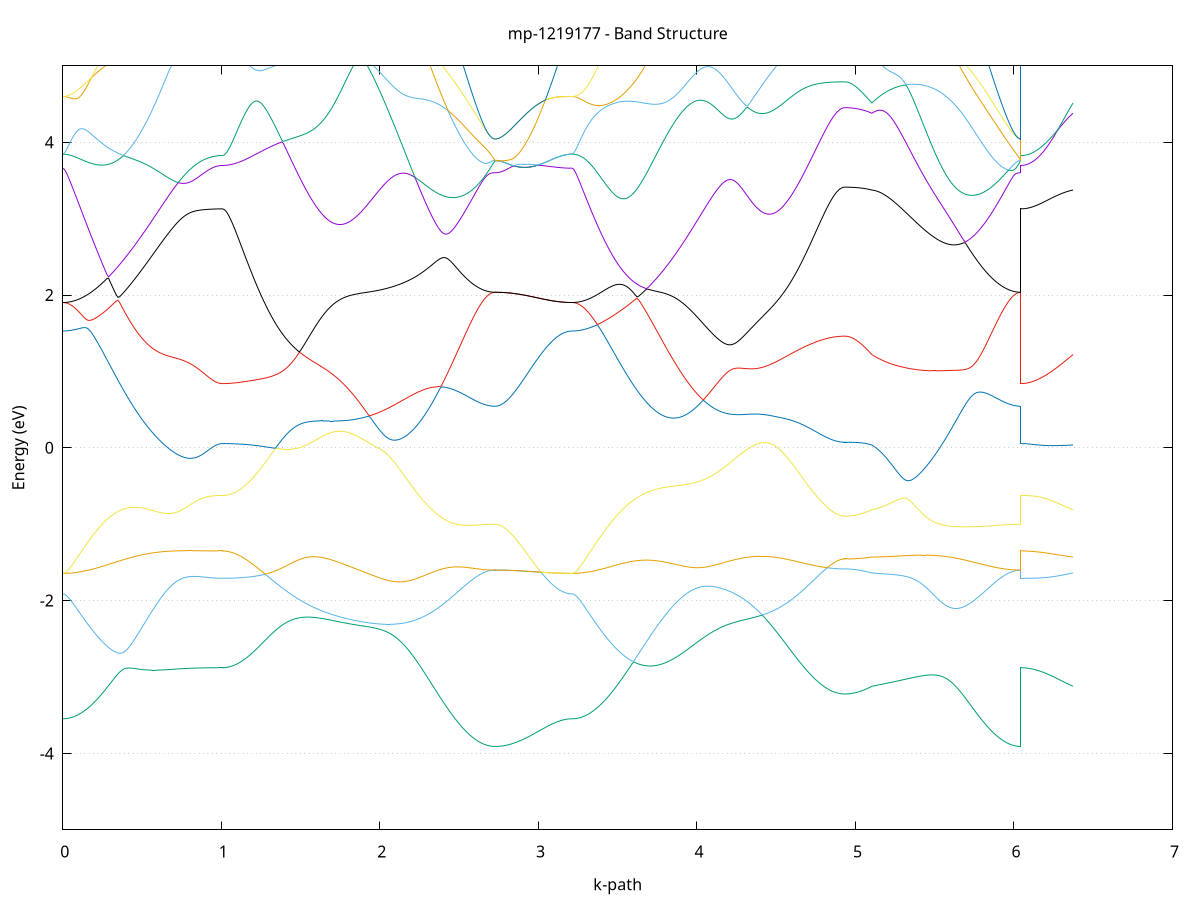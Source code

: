 set title 'mp-1219177 - Band Structure'
set xlabel 'k-path'
set ylabel 'Energy (eV)'
set grid y
set yrange [-5:5]
set terminal png size 800,600
set output 'mp-1219177_bands_gnuplot.png'
plot '-' using 1:2 with lines notitle, '-' using 1:2 with lines notitle, '-' using 1:2 with lines notitle, '-' using 1:2 with lines notitle, '-' using 1:2 with lines notitle, '-' using 1:2 with lines notitle, '-' using 1:2 with lines notitle, '-' using 1:2 with lines notitle, '-' using 1:2 with lines notitle, '-' using 1:2 with lines notitle, '-' using 1:2 with lines notitle, '-' using 1:2 with lines notitle, '-' using 1:2 with lines notitle, '-' using 1:2 with lines notitle, '-' using 1:2 with lines notitle, '-' using 1:2 with lines notitle, '-' using 1:2 with lines notitle, '-' using 1:2 with lines notitle, '-' using 1:2 with lines notitle, '-' using 1:2 with lines notitle, '-' using 1:2 with lines notitle, '-' using 1:2 with lines notitle, '-' using 1:2 with lines notitle, '-' using 1:2 with lines notitle, '-' using 1:2 with lines notitle, '-' using 1:2 with lines notitle, '-' using 1:2 with lines notitle, '-' using 1:2 with lines notitle, '-' using 1:2 with lines notitle, '-' using 1:2 with lines notitle, '-' using 1:2 with lines notitle, '-' using 1:2 with lines notitle, '-' using 1:2 with lines notitle, '-' using 1:2 with lines notitle, '-' using 1:2 with lines notitle, '-' using 1:2 with lines notitle, '-' using 1:2 with lines notitle, '-' using 1:2 with lines notitle, '-' using 1:2 with lines notitle, '-' using 1:2 with lines notitle, '-' using 1:2 with lines notitle, '-' using 1:2 with lines notitle, '-' using 1:2 with lines notitle, '-' using 1:2 with lines notitle, '-' using 1:2 with lines notitle, '-' using 1:2 with lines notitle, '-' using 1:2 with lines notitle, '-' using 1:2 with lines notitle, '-' using 1:2 with lines notitle, '-' using 1:2 with lines notitle, '-' using 1:2 with lines notitle, '-' using 1:2 with lines notitle, '-' using 1:2 with lines notitle, '-' using 1:2 with lines notitle, '-' using 1:2 with lines notitle, '-' using 1:2 with lines notitle, '-' using 1:2 with lines notitle, '-' using 1:2 with lines notitle, '-' using 1:2 with lines notitle, '-' using 1:2 with lines notitle, '-' using 1:2 with lines notitle, '-' using 1:2 with lines notitle, '-' using 1:2 with lines notitle, '-' using 1:2 with lines notitle
0.000000 -40.170709
0.009962 -40.170609
0.019924 -40.170609
0.029886 -40.170509
0.039849 -40.170309
0.049811 -40.170209
0.059773 -40.169909
0.069735 -40.169709
0.079697 -40.169409
0.089659 -40.169009
0.099621 -40.168609
0.109584 -40.168209
0.119546 -40.167809
0.129508 -40.167309
0.139470 -40.166709
0.149432 -40.166209
0.159394 -40.165509
0.169356 -40.164909
0.179319 -40.164209
0.189281 -40.163509
0.199243 -40.162709
0.209205 -40.162009
0.219167 -40.161109
0.229129 -40.160309
0.239092 -40.159409
0.249054 -40.158509
0.259016 -40.157509
0.268978 -40.156509
0.278940 -40.155509
0.288902 -40.154509
0.298864 -40.153409
0.308827 -40.152309
0.318789 -40.151209
0.328751 -40.150109
0.338713 -40.148909
0.348675 -40.147709
0.358637 -40.146509
0.368599 -40.145209
0.378562 -40.144009
0.388524 -40.142709
0.398486 -40.141409
0.408448 -40.140109
0.418410 -40.138709
0.428372 -40.137409
0.438334 -40.136009
0.448297 -40.134709
0.458259 -40.133309
0.468221 -40.131909
0.478183 -40.130509
0.488145 -40.129009
0.498107 -40.127609
0.508069 -40.126209
0.518032 -40.124809
0.527994 -40.123309
0.537956 -40.121909
0.547918 -40.120409
0.557880 -40.119009
0.567842 -40.117509
0.577804 -40.116109
0.587767 -40.114609
0.597729 -40.113209
0.607691 -40.111809
0.617653 -40.110309
0.627615 -40.108909
0.637577 -40.107509
0.647539 -40.106109
0.657502 -40.104709
0.667464 -40.103309
0.677426 -40.102009
0.687388 -40.100609
0.697350 -40.099309
0.707312 -40.098009
0.717275 -40.096709
0.727237 -40.095409
0.737199 -40.094109
0.747161 -40.092909
0.757123 -40.091709
0.767085 -40.090509
0.777047 -40.089309
0.787010 -40.088209
0.796972 -40.087109
0.806934 -40.086109
0.816896 -40.085009
0.826858 -40.084009
0.836820 -40.083109
0.846782 -40.082209
0.856745 -40.081309
0.866707 -40.080409
0.876669 -40.079609
0.886631 -40.078909
0.896593 -40.078209
0.906555 -40.077609
0.916517 -40.077009
0.926480 -40.076409
0.936442 -40.075909
0.946404 -40.075509
0.956366 -40.075209
0.966328 -40.074909
0.976290 -40.074609
0.986252 -40.074509
0.996215 -40.074409
1.006177 -40.074309
1.006177 -40.074309
1.016092 -40.074309
1.026007 -40.074309
1.035922 -40.074209
1.045838 -40.074209
1.055753 -40.074109
1.065668 -40.074009
1.075583 -40.073909
1.085498 -40.073709
1.095413 -40.073609
1.105329 -40.073409
1.115244 -40.073209
1.125159 -40.073009
1.135074 -40.072809
1.144989 -40.072609
1.154905 -40.072309
1.164820 -40.072009
1.174735 -40.071709
1.184650 -40.071409
1.194565 -40.071109
1.204481 -40.070809
1.214396 -40.070509
1.224311 -40.070109
1.234226 -40.069709
1.244141 -40.069409
1.254057 -40.069009
1.263972 -40.068609
1.273887 -40.068209
1.283802 -40.067709
1.293717 -40.067309
1.303633 -40.066909
1.313548 -40.066409
1.323463 -40.066009
1.333378 -40.065509
1.343293 -40.065009
1.353208 -40.064609
1.363124 -40.064109
1.373039 -40.063609
1.382954 -40.063109
1.392869 -40.062709
1.402784 -40.062209
1.412700 -40.061709
1.422615 -40.061209
1.432530 -40.060709
1.442445 -40.060209
1.452360 -40.059809
1.462276 -40.059309
1.472191 -40.058809
1.482106 -40.058309
1.492021 -40.057909
1.501936 -40.057409
1.511852 -40.057009
1.521767 -40.056509
1.531682 -40.056109
1.541597 -40.055609
1.551512 -40.055209
1.561427 -40.054809
1.571343 -40.054409
1.581258 -40.054209
1.591173 -40.054609
1.601088 -40.055009
1.611003 -40.055409
1.620919 -40.055909
1.630834 -40.056409
1.640749 -40.056909
1.640749 -40.056909
1.650706 -40.057409
1.660664 -40.057909
1.670621 -40.058509
1.680579 -40.059109
1.690536 -40.059709
1.700493 -40.060409
1.710451 -40.061109
1.720408 -40.061709
1.730365 -40.062509
1.740323 -40.063209
1.750280 -40.064009
1.760238 -40.064709
1.770195 -40.065609
1.780152 -40.066409
1.790110 -40.067309
1.800067 -40.068109
1.810025 -40.069009
1.819982 -40.070009
1.829939 -40.070909
1.839897 -40.071909
1.849854 -40.072909
1.859811 -40.073909
1.869769 -40.074909
1.879726 -40.076009
1.889684 -40.077109
1.899641 -40.078209
1.909598 -40.079309
1.919556 -40.080509
1.929513 -40.081609
1.939470 -40.082809
1.949428 -40.084009
1.959385 -40.085209
1.969343 -40.086509
1.979300 -40.087709
1.989257 -40.089009
1.999215 -40.090309
2.009172 -40.091509
2.019130 -40.092909
2.029087 -40.094209
2.039044 -40.095509
2.049002 -40.096909
2.058959 -40.098209
2.068916 -40.099609
2.078874 -40.101009
2.088831 -40.102309
2.098789 -40.103709
2.108746 -40.105109
2.118703 -40.106509
2.128661 -40.107909
2.138618 -40.109309
2.148576 -40.110709
2.158533 -40.112109
2.168490 -40.113609
2.178448 -40.115009
2.188405 -40.116409
2.198362 -40.117809
2.208320 -40.119209
2.218277 -40.120609
2.228235 -40.122009
2.238192 -40.123409
2.248149 -40.124709
2.258107 -40.126109
2.268064 -40.127509
2.278021 -40.128809
2.287979 -40.130109
2.297936 -40.131509
2.307894 -40.132809
2.317851 -40.134109
2.327808 -40.135409
2.337766 -40.136609
2.347723 -40.137909
2.357681 -40.139109
2.367638 -40.140309
2.377595 -40.141509
2.387553 -40.142609
2.397510 -40.143809
2.407467 -40.144909
2.417425 -40.146009
2.427382 -40.147109
2.437340 -40.148109
2.447297 -40.149109
2.457254 -40.150109
2.467212 -40.151109
2.477169 -40.152009
2.487126 -40.152909
2.497084 -40.153809
2.507041 -40.154609
2.516999 -40.155409
2.526956 -40.156209
2.536913 -40.156909
2.546871 -40.157609
2.556828 -40.158309
2.566786 -40.158909
2.576743 -40.159509
2.586700 -40.160109
2.596658 -40.160609
2.606615 -40.161109
2.616572 -40.161509
2.626530 -40.161909
2.636487 -40.162309
2.646445 -40.162709
2.656402 -40.162909
2.666359 -40.163209
2.676317 -40.163409
2.686274 -40.163609
2.696232 -40.163709
2.706189 -40.163809
2.716146 -40.163909
2.726104 -40.163909
2.726104 -40.163909
2.736041 -40.163909
2.745977 -40.164009
2.755914 -40.164009
2.765851 -40.164009
2.775788 -40.164109
2.785725 -40.164209
2.795662 -40.164309
2.805599 -40.164409
2.815536 -40.164509
2.825473 -40.164609
2.835409 -40.164809
2.845346 -40.164909
2.855283 -40.165109
2.865220 -40.165309
2.875157 -40.165509
2.885094 -40.165709
2.895031 -40.165909
2.904968 -40.166109
2.914905 -40.166309
2.924841 -40.166509
2.934778 -40.166709
2.944715 -40.166909
2.954652 -40.167109
2.964589 -40.167309
2.974526 -40.167509
2.984463 -40.167809
2.994400 -40.168009
3.004337 -40.168209
3.014273 -40.168409
3.024210 -40.168609
3.034147 -40.168809
3.044084 -40.169009
3.054021 -40.169109
3.063958 -40.169309
3.073895 -40.169509
3.083832 -40.169609
3.093769 -40.169809
3.103705 -40.169909
3.113642 -40.170009
3.123579 -40.170209
3.133516 -40.170309
3.143453 -40.170409
3.153390 -40.170409
3.163327 -40.170509
3.173264 -40.170609
3.183201 -40.170609
3.193137 -40.170609
3.203074 -40.170709
3.213011 -40.170709
3.213011 -40.170709
3.222988 -40.170609
3.232965 -40.170609
3.242941 -40.170509
3.252918 -40.170309
3.262895 -40.170109
3.272871 -40.169909
3.282848 -40.169609
3.292825 -40.169309
3.302801 -40.169009
3.312778 -40.168609
3.322755 -40.168209
3.332732 -40.167709
3.342708 -40.167209
3.352685 -40.166609
3.362662 -40.166109
3.372638 -40.165409
3.382615 -40.164809
3.392592 -40.164109
3.402568 -40.163309
3.412545 -40.162609
3.422522 -40.161809
3.432498 -40.160909
3.442475 -40.160109
3.452452 -40.159209
3.462429 -40.158209
3.472405 -40.157309
3.482382 -40.156309
3.492359 -40.155209
3.502335 -40.154209
3.512312 -40.153109
3.522289 -40.152009
3.532265 -40.150809
3.542242 -40.149709
3.552219 -40.148509
3.562195 -40.147309
3.572172 -40.146009
3.582149 -40.144809
3.592126 -40.143509
3.602102 -40.142209
3.612079 -40.140909
3.622056 -40.139509
3.632032 -40.138209
3.642009 -40.136809
3.651986 -40.135409
3.661962 -40.134009
3.671939 -40.132609
3.681916 -40.131209
3.691892 -40.129709
3.701869 -40.128309
3.711846 -40.126809
3.721823 -40.125409
3.731799 -40.123909
3.741776 -40.122409
3.751753 -40.121009
3.761729 -40.119509
3.771706 -40.118009
3.781683 -40.116509
3.791659 -40.115009
3.801636 -40.113609
3.811613 -40.112109
3.821589 -40.110609
3.831566 -40.109109
3.841543 -40.107609
3.851519 -40.106209
3.861496 -40.104709
3.871473 -40.103309
3.881450 -40.101809
3.891426 -40.100409
3.901403 -40.099009
3.911380 -40.097609
3.921356 -40.096209
3.931333 -40.094809
3.941310 -40.093409
3.951286 -40.092009
3.961263 -40.090709
3.971240 -40.089409
3.981217 -40.088009
3.991193 -40.086709
4.001170 -40.085509
4.011147 -40.084209
4.021123 -40.083009
4.031100 -40.081709
4.041077 -40.080509
4.051053 -40.079309
4.061030 -40.078209
4.071007 -40.077009
4.080983 -40.075909
4.090960 -40.074809
4.100937 -40.073709
4.110913 -40.072709
4.120890 -40.071709
4.130867 -40.070609
4.140844 -40.069709
4.150820 -40.068709
4.160797 -40.067809
4.170774 -40.066909
4.180750 -40.066009
4.190727 -40.065109
4.200704 -40.064309
4.210680 -40.063409
4.220657 -40.062709
4.230634 -40.061909
4.240610 -40.061109
4.250587 -40.060409
4.260564 -40.059709
4.270541 -40.059109
4.280517 -40.058409
4.290494 -40.057809
4.300471 -40.057209
4.310447 -40.056609
4.320424 -40.056109
4.330401 -40.055509
4.340377 -40.055009
4.350354 -40.054509
4.360331 -40.054109
4.370307 -40.054609
4.380284 -40.055109
4.390261 -40.055509
4.390261 -40.055509
4.400128 -40.056009
4.409995 -40.056509
4.419861 -40.057009
4.429728 -40.057509
4.439595 -40.058009
4.449462 -40.058609
4.459329 -40.059109
4.469196 -40.059609
4.479063 -40.060209
4.488929 -40.060709
4.498796 -40.061209
4.508663 -40.061809
4.518530 -40.062309
4.528397 -40.062809
4.538264 -40.063409
4.548131 -40.063909
4.557997 -40.064409
4.567864 -40.065009
4.577731 -40.065509
4.587598 -40.066009
4.597465 -40.066509
4.607332 -40.067009
4.617199 -40.067509
4.627065 -40.068009
4.636932 -40.068509
4.646799 -40.069009
4.656666 -40.069409
4.666533 -40.069909
4.676400 -40.070309
4.686267 -40.070809
4.696134 -40.071209
4.706000 -40.071609
4.715867 -40.072009
4.725734 -40.072409
4.735601 -40.072709
4.745468 -40.073109
4.755335 -40.073409
4.765202 -40.073809
4.775068 -40.074109
4.784935 -40.074309
4.794802 -40.074609
4.804669 -40.074909
4.814536 -40.075109
4.824403 -40.075309
4.834270 -40.075509
4.844136 -40.075709
4.854003 -40.075909
4.863870 -40.076009
4.873737 -40.076209
4.883604 -40.076309
4.893471 -40.076409
4.903338 -40.076409
4.913204 -40.076509
4.923071 -40.076509
4.932938 -40.076509
4.932938 -40.076509
4.942425 -40.076509
4.951911 -40.076509
4.961397 -40.076509
4.970884 -40.076509
4.980370 -40.076509
4.989856 -40.076509
4.999343 -40.076509
5.008829 -40.076509
5.018315 -40.076509
5.027802 -40.076409
5.037288 -40.076409
5.046774 -40.076409
5.056261 -40.076409
5.065747 -40.076409
5.075233 -40.076409
5.084720 -40.076409
5.094206 -40.076409
5.103692 -40.076409
5.103692 -40.076409
5.113692 -40.076609
5.123691 -40.077009
5.133691 -40.077309
5.143690 -40.077709
5.153689 -40.078209
5.163689 -40.078709
5.173688 -40.079309
5.183688 -40.079909
5.193687 -40.080609
5.203687 -40.081309
5.213686 -40.082109
5.223685 -40.082909
5.233685 -40.083709
5.243684 -40.084609
5.253684 -40.085609
5.263683 -40.086509
5.273682 -40.087509
5.283682 -40.088509
5.293681 -40.089609
5.303681 -40.090709
5.313680 -40.091809
5.323679 -40.092909
5.333679 -40.094109
5.343678 -40.095309
5.353678 -40.096509
5.363677 -40.097709
5.373677 -40.099009
5.383676 -40.100209
5.393675 -40.101509
5.403675 -40.102809
5.413674 -40.104109
5.423674 -40.105509
5.433673 -40.106809
5.443672 -40.108109
5.453672 -40.109509
5.463671 -40.110909
5.473671 -40.112209
5.483670 -40.113609
5.493669 -40.115009
5.503669 -40.116409
5.513668 -40.117709
5.523668 -40.119109
5.533667 -40.120509
5.543666 -40.121909
5.553666 -40.123209
5.563665 -40.124609
5.573665 -40.126009
5.583664 -40.127309
5.593664 -40.128709
5.603663 -40.130009
5.613662 -40.131309
5.623662 -40.132609
5.633661 -40.133909
5.643661 -40.135209
5.653660 -40.136509
5.663659 -40.137709
5.673659 -40.138909
5.683658 -40.140109
5.693658 -40.141309
5.703657 -40.142509
5.713656 -40.143609
5.723656 -40.144809
5.733655 -40.145909
5.743655 -40.146909
5.753654 -40.148009
5.763654 -40.149009
5.773653 -40.150009
5.783652 -40.151009
5.793652 -40.151909
5.803651 -40.152809
5.813651 -40.153709
5.823650 -40.154509
5.833649 -40.155309
5.843649 -40.156109
5.853648 -40.156809
5.863648 -40.157609
5.873647 -40.158209
5.883646 -40.158909
5.893646 -40.159509
5.903645 -40.160009
5.913645 -40.160609
5.923644 -40.161109
5.933644 -40.161509
5.943643 -40.161909
5.953642 -40.162309
5.963642 -40.162609
5.973641 -40.162909
5.983641 -40.163209
5.993640 -40.163409
6.003639 -40.163609
6.013639 -40.163709
6.023638 -40.163809
6.033638 -40.163909
6.043637 -40.163909
6.043637 -40.074309
6.053604 -40.074309
6.063571 -40.074309
6.073538 -40.074409
6.083505 -40.074409
6.093472 -40.074409
6.103439 -40.074409
6.113406 -40.074409
6.123373 -40.074509
6.133340 -40.074509
6.143307 -40.074509
6.153275 -40.074609
6.163242 -40.074609
6.173209 -40.074709
6.183176 -40.074809
6.193143 -40.074809
6.203110 -40.074909
6.213077 -40.074909
6.223044 -40.075009
6.233011 -40.075109
6.242978 -40.075209
6.252945 -40.075209
6.262912 -40.075309
6.272879 -40.075409
6.282846 -40.075509
6.292813 -40.075609
6.302780 -40.075709
6.312747 -40.075809
6.322714 -40.075909
6.332681 -40.076009
6.342648 -40.076109
6.352615 -40.076209
6.362582 -40.076309
6.372549 -40.076409
e
0.000000 -40.083009
0.009962 -40.082909
0.019924 -40.082909
0.029886 -40.082909
0.039849 -40.082809
0.049811 -40.082709
0.059773 -40.082609
0.069735 -40.082409
0.079697 -40.082309
0.089659 -40.082109
0.099621 -40.081909
0.109584 -40.081709
0.119546 -40.081409
0.129508 -40.081209
0.139470 -40.080909
0.149432 -40.080609
0.159394 -40.080309
0.169356 -40.080009
0.179319 -40.079609
0.189281 -40.079309
0.199243 -40.078909
0.209205 -40.078509
0.219167 -40.078109
0.229129 -40.077609
0.239092 -40.077209
0.249054 -40.076709
0.259016 -40.076309
0.268978 -40.075809
0.278940 -40.075309
0.288902 -40.074809
0.298864 -40.074309
0.308827 -40.073709
0.318789 -40.073209
0.328751 -40.072609
0.338713 -40.072109
0.348675 -40.071509
0.358637 -40.071009
0.368599 -40.070409
0.378562 -40.069809
0.388524 -40.069209
0.398486 -40.068609
0.408448 -40.068009
0.418410 -40.067409
0.428372 -40.066809
0.438334 -40.066309
0.448297 -40.065709
0.458259 -40.065109
0.468221 -40.064509
0.478183 -40.063909
0.488145 -40.063309
0.498107 -40.062709
0.508069 -40.062109
0.518032 -40.061609
0.527994 -40.061009
0.537956 -40.060509
0.547918 -40.059909
0.557880 -40.059409
0.567842 -40.058809
0.577804 -40.058309
0.587767 -40.057809
0.597729 -40.057309
0.607691 -40.056809
0.617653 -40.056409
0.627615 -40.055909
0.637577 -40.055509
0.647539 -40.055009
0.657502 -40.054609
0.667464 -40.054209
0.677426 -40.053909
0.687388 -40.053509
0.697350 -40.053209
0.707312 -40.052809
0.717275 -40.052509
0.727237 -40.052209
0.737199 -40.052009
0.747161 -40.051709
0.757123 -40.051509
0.767085 -40.051309
0.777047 -40.051109
0.787010 -40.050909
0.796972 -40.050709
0.806934 -40.050609
0.816896 -40.050509
0.826858 -40.050409
0.836820 -40.050309
0.846782 -40.050209
0.856745 -40.050109
0.866707 -40.050109
0.876669 -40.050109
0.886631 -40.050009
0.896593 -40.050009
0.906555 -40.050009
0.916517 -40.050009
0.926480 -40.050009
0.936442 -40.050109
0.946404 -40.050109
0.956366 -40.050109
0.966328 -40.050109
0.976290 -40.050109
0.986252 -40.050109
0.996215 -40.050109
1.006177 -40.050109
1.006177 -40.050109
1.016092 -40.050109
1.026007 -40.050109
1.035922 -40.050109
1.045838 -40.050109
1.055753 -40.050109
1.065668 -40.050109
1.075583 -40.050109
1.085498 -40.050009
1.095413 -40.050009
1.105329 -40.050009
1.115244 -40.050009
1.125159 -40.049909
1.135074 -40.049909
1.144989 -40.049909
1.154905 -40.049909
1.164820 -40.049809
1.174735 -40.049809
1.184650 -40.049809
1.194565 -40.049709
1.204481 -40.049709
1.214396 -40.049709
1.224311 -40.049709
1.234226 -40.049609
1.244141 -40.049609
1.254057 -40.049609
1.263972 -40.049609
1.273887 -40.049609
1.283802 -40.049609
1.293717 -40.049609
1.303633 -40.049609
1.313548 -40.049609
1.323463 -40.049609
1.333378 -40.049609
1.343293 -40.049709
1.353208 -40.049709
1.363124 -40.049809
1.373039 -40.049809
1.382954 -40.049909
1.392869 -40.050009
1.402784 -40.050109
1.412700 -40.050209
1.422615 -40.050309
1.432530 -40.050409
1.442445 -40.050509
1.452360 -40.050709
1.462276 -40.050909
1.472191 -40.051009
1.482106 -40.051209
1.492021 -40.051409
1.501936 -40.051709
1.511852 -40.051909
1.521767 -40.052209
1.531682 -40.052509
1.541597 -40.052809
1.551512 -40.053109
1.561427 -40.053409
1.571343 -40.053809
1.581258 -40.054009
1.591173 -40.053609
1.601088 -40.053309
1.611003 -40.052909
1.620919 -40.052609
1.630834 -40.052309
1.640749 -40.052009
1.640749 -40.052009
1.650706 -40.051709
1.660664 -40.051409
1.670621 -40.051109
1.680579 -40.050909
1.690536 -40.050709
1.700493 -40.050509
1.710451 -40.050309
1.720408 -40.050109
1.730365 -40.050009
1.740323 -40.049809
1.750280 -40.049709
1.760238 -40.049609
1.770195 -40.049509
1.780152 -40.049509
1.790110 -40.049509
1.800067 -40.049509
1.810025 -40.049509
1.819982 -40.049509
1.829939 -40.049509
1.839897 -40.049609
1.849854 -40.049709
1.859811 -40.049809
1.869769 -40.050009
1.879726 -40.050109
1.889684 -40.050309
1.899641 -40.050509
1.909598 -40.050709
1.919556 -40.051009
1.929513 -40.051309
1.939470 -40.051509
1.949428 -40.051909
1.959385 -40.052209
1.969343 -40.052509
1.979300 -40.052909
1.989257 -40.053309
1.999215 -40.053709
2.009172 -40.054109
2.019130 -40.054509
2.029087 -40.055009
2.039044 -40.055509
2.049002 -40.056009
2.058959 -40.056509
2.068916 -40.057009
2.078874 -40.057509
2.088831 -40.058109
2.098789 -40.058609
2.108746 -40.059209
2.118703 -40.059809
2.128661 -40.060409
2.138618 -40.061009
2.148576 -40.061609
2.158533 -40.062309
2.168490 -40.062909
2.178448 -40.063609
2.188405 -40.064209
2.198362 -40.064909
2.208320 -40.065509
2.218277 -40.066209
2.228235 -40.066909
2.238192 -40.067609
2.248149 -40.068309
2.258107 -40.068909
2.268064 -40.069609
2.278021 -40.070309
2.287979 -40.071009
2.297936 -40.071709
2.307894 -40.072409
2.317851 -40.073009
2.327808 -40.073709
2.337766 -40.074409
2.347723 -40.075109
2.357681 -40.075709
2.367638 -40.076409
2.377595 -40.077009
2.387553 -40.077709
2.397510 -40.078309
2.407467 -40.078909
2.417425 -40.079509
2.427382 -40.080109
2.437340 -40.080709
2.447297 -40.081309
2.457254 -40.081809
2.467212 -40.082409
2.477169 -40.082909
2.487126 -40.083409
2.497084 -40.083909
2.507041 -40.084409
2.516999 -40.084909
2.526956 -40.085309
2.536913 -40.085709
2.546871 -40.086109
2.556828 -40.086509
2.566786 -40.086909
2.576743 -40.087209
2.586700 -40.087609
2.596658 -40.087909
2.606615 -40.088209
2.616572 -40.088409
2.626530 -40.088709
2.636487 -40.088909
2.646445 -40.089109
2.656402 -40.089309
2.666359 -40.089409
2.676317 -40.089609
2.686274 -40.089709
2.696232 -40.089709
2.706189 -40.089809
2.716146 -40.089809
2.726104 -40.089909
2.726104 -40.089909
2.736041 -40.089809
2.745977 -40.089809
2.755914 -40.089809
2.765851 -40.089709
2.775788 -40.089709
2.785725 -40.089609
2.795662 -40.089509
2.805599 -40.089409
2.815536 -40.089309
2.825473 -40.089109
2.835409 -40.089009
2.845346 -40.088809
2.855283 -40.088609
2.865220 -40.088509
2.875157 -40.088309
2.885094 -40.088109
2.895031 -40.087909
2.904968 -40.087709
2.914905 -40.087509
2.924841 -40.087309
2.934778 -40.087009
2.944715 -40.086809
2.954652 -40.086609
2.964589 -40.086409
2.974526 -40.086209
2.984463 -40.085909
2.994400 -40.085709
3.004337 -40.085509
3.014273 -40.085309
3.024210 -40.085109
3.034147 -40.084909
3.044084 -40.084709
3.054021 -40.084509
3.063958 -40.084309
3.073895 -40.084209
3.083832 -40.084009
3.093769 -40.083909
3.103705 -40.083709
3.113642 -40.083609
3.123579 -40.083509
3.133516 -40.083409
3.143453 -40.083309
3.153390 -40.083209
3.163327 -40.083109
3.173264 -40.083109
3.183201 -40.083009
3.193137 -40.083009
3.203074 -40.083009
3.213011 -40.083009
3.213011 -40.083009
3.222988 -40.082909
3.232965 -40.082909
3.242941 -40.082909
3.252918 -40.082809
3.262895 -40.082709
3.272871 -40.082609
3.282848 -40.082409
3.292825 -40.082309
3.302801 -40.082109
3.312778 -40.081909
3.322755 -40.081609
3.332732 -40.081409
3.342708 -40.081109
3.352685 -40.080809
3.362662 -40.080509
3.372638 -40.080209
3.382615 -40.079809
3.392592 -40.079509
3.402568 -40.079109
3.412545 -40.078709
3.422522 -40.078309
3.432498 -40.077809
3.442475 -40.077409
3.452452 -40.076909
3.462429 -40.076509
3.472405 -40.076009
3.482382 -40.075509
3.492359 -40.074909
3.502335 -40.074409
3.512312 -40.073909
3.522289 -40.073309
3.532265 -40.072709
3.542242 -40.072209
3.552219 -40.071609
3.562195 -40.071009
3.572172 -40.070409
3.582149 -40.069809
3.592126 -40.069209
3.602102 -40.068609
3.612079 -40.068009
3.622056 -40.067309
3.632032 -40.066709
3.642009 -40.066109
3.651986 -40.065509
3.661962 -40.064809
3.671939 -40.064209
3.681916 -40.063609
3.691892 -40.063009
3.701869 -40.062309
3.711846 -40.061709
3.721823 -40.061109
3.731799 -40.060509
3.741776 -40.059909
3.751753 -40.059309
3.761729 -40.058709
3.771706 -40.058209
3.781683 -40.057609
3.791659 -40.057009
3.801636 -40.056509
3.811613 -40.056009
3.821589 -40.055409
3.831566 -40.054909
3.841543 -40.054409
3.851519 -40.053909
3.861496 -40.053509
3.871473 -40.053009
3.881450 -40.052609
3.891426 -40.052109
3.901403 -40.051709
3.911380 -40.051309
3.921356 -40.051009
3.931333 -40.050609
3.941310 -40.050309
3.951286 -40.049909
3.961263 -40.049609
3.971240 -40.049409
3.981217 -40.049109
3.991193 -40.048909
4.001170 -40.048609
4.011147 -40.048409
4.021123 -40.048309
4.031100 -40.048109
4.041077 -40.048009
4.051053 -40.047809
4.061030 -40.047809
4.071007 -40.047709
4.080983 -40.047609
4.090960 -40.047609
4.100937 -40.047609
4.110913 -40.047609
4.120890 -40.047609
4.130867 -40.047709
4.140844 -40.047809
4.150820 -40.047909
4.160797 -40.048009
4.170774 -40.048109
4.180750 -40.048309
4.190727 -40.048409
4.200704 -40.048609
4.210680 -40.048909
4.220657 -40.049109
4.230634 -40.049309
4.240610 -40.049609
4.250587 -40.049909
4.260564 -40.050209
4.270541 -40.050509
4.280517 -40.050909
4.290494 -40.051209
4.300471 -40.051609
4.310447 -40.052009
4.320424 -40.052409
4.330401 -40.052809
4.340377 -40.053209
4.350354 -40.053709
4.360331 -40.054109
4.370307 -40.053609
4.380284 -40.053209
4.390261 -40.052809
4.390261 -40.052809
4.400128 -40.052409
4.409995 -40.052109
4.419861 -40.051709
4.429728 -40.051409
4.439595 -40.051109
4.449462 -40.050809
4.459329 -40.050509
4.469196 -40.050309
4.479063 -40.050009
4.488929 -40.049809
4.498796 -40.049609
4.508663 -40.049409
4.518530 -40.049209
4.528397 -40.049109
4.538264 -40.048909
4.548131 -40.048809
4.557997 -40.048709
4.567864 -40.048509
4.577731 -40.048409
4.587598 -40.048309
4.597465 -40.048209
4.607332 -40.048209
4.617199 -40.048109
4.627065 -40.048009
4.636932 -40.048009
4.646799 -40.047909
4.656666 -40.047909
4.666533 -40.047909
4.676400 -40.047909
4.686267 -40.047809
4.696134 -40.047809
4.706000 -40.047809
4.715867 -40.047809
4.725734 -40.047809
4.735601 -40.047809
4.745468 -40.047809
4.755335 -40.047809
4.765202 -40.047809
4.775068 -40.047809
4.784935 -40.047809
4.794802 -40.047809
4.804669 -40.047809
4.814536 -40.047809
4.824403 -40.047909
4.834270 -40.047909
4.844136 -40.047909
4.854003 -40.047909
4.863870 -40.047909
4.873737 -40.047909
4.883604 -40.047909
4.893471 -40.047909
4.903338 -40.047909
4.913204 -40.047909
4.923071 -40.047909
4.932938 -40.047909
4.932938 -40.047909
4.942425 -40.047909
4.951911 -40.047909
4.961397 -40.048009
4.970884 -40.048009
4.980370 -40.048009
4.989856 -40.048109
4.999343 -40.048109
5.008829 -40.048209
5.018315 -40.048209
5.027802 -40.048309
5.037288 -40.048309
5.046774 -40.048409
5.056261 -40.048509
5.065747 -40.048609
5.075233 -40.048709
5.084720 -40.048809
5.094206 -40.048909
5.103692 -40.049009
5.103692 -40.049009
5.113692 -40.049109
5.123691 -40.049209
5.133691 -40.049409
5.143690 -40.049509
5.153689 -40.049709
5.163689 -40.049809
5.173688 -40.050009
5.183688 -40.050209
5.193687 -40.050409
5.203687 -40.050609
5.213686 -40.050809
5.223685 -40.051109
5.233685 -40.051309
5.243684 -40.051609
5.253684 -40.051909
5.263683 -40.052209
5.273682 -40.052509
5.283682 -40.052909
5.293681 -40.053209
5.303681 -40.053609
5.313680 -40.054009
5.323679 -40.054409
5.333679 -40.054809
5.343678 -40.055209
5.353678 -40.055709
5.363677 -40.056209
5.373677 -40.056609
5.383676 -40.057109
5.393675 -40.057709
5.403675 -40.058209
5.413674 -40.058709
5.423674 -40.059309
5.433673 -40.059909
5.443672 -40.060409
5.453672 -40.061009
5.463671 -40.061709
5.473671 -40.062309
5.483670 -40.062909
5.493669 -40.063509
5.503669 -40.064209
5.513668 -40.064809
5.523668 -40.065509
5.533667 -40.066209
5.543666 -40.066809
5.553666 -40.067509
5.563665 -40.068209
5.573665 -40.068909
5.583664 -40.069509
5.593664 -40.070209
5.603663 -40.070909
5.613662 -40.071609
5.623662 -40.072309
5.633661 -40.073009
5.643661 -40.073609
5.653660 -40.074309
5.663659 -40.075009
5.673659 -40.075609
5.683658 -40.076309
5.693658 -40.076909
5.703657 -40.077609
5.713656 -40.078209
5.723656 -40.078809
5.733655 -40.079409
5.743655 -40.080009
5.753654 -40.080609
5.763654 -40.081209
5.773653 -40.081809
5.783652 -40.082309
5.793652 -40.082809
5.803651 -40.083409
5.813651 -40.083909
5.823650 -40.084309
5.833649 -40.084809
5.843649 -40.085309
5.853648 -40.085709
5.863648 -40.086109
5.873647 -40.086509
5.883646 -40.086909
5.893646 -40.087209
5.903645 -40.087609
5.913645 -40.087909
5.923644 -40.088209
5.933644 -40.088409
5.943643 -40.088709
5.953642 -40.088909
5.963642 -40.089109
5.973641 -40.089309
5.983641 -40.089409
5.993640 -40.089609
6.003639 -40.089709
6.013639 -40.089709
6.023638 -40.089809
6.033638 -40.089809
6.043637 -40.089909
6.043637 -40.050109
6.053604 -40.050109
6.063571 -40.050109
6.073538 -40.050109
6.083505 -40.050109
6.093472 -40.050109
6.103439 -40.050109
6.113406 -40.050109
6.123373 -40.050009
6.133340 -40.050009
6.143307 -40.050009
6.153275 -40.050009
6.163242 -40.049909
6.173209 -40.049909
6.183176 -40.049909
6.193143 -40.049809
6.203110 -40.049809
6.213077 -40.049809
6.223044 -40.049709
6.233011 -40.049709
6.242978 -40.049609
6.252945 -40.049609
6.262912 -40.049509
6.272879 -40.049509
6.282846 -40.049409
6.292813 -40.049409
6.302780 -40.049309
6.312747 -40.049309
6.322714 -40.049209
6.332681 -40.049209
6.342648 -40.049109
6.352615 -40.049109
6.362582 -40.049009
6.372549 -40.049009
e
0.000000 -20.215809
0.009962 -20.215809
0.019924 -20.215609
0.029886 -20.215309
0.039849 -20.214809
0.049811 -20.214309
0.059773 -20.213609
0.069735 -20.212809
0.079697 -20.211809
0.089659 -20.210809
0.099621 -20.209609
0.109584 -20.208309
0.119546 -20.206909
0.129508 -20.205409
0.139470 -20.203809
0.149432 -20.202009
0.159394 -20.200209
0.169356 -20.198209
0.179319 -20.196209
0.189281 -20.194009
0.199243 -20.191809
0.209205 -20.189509
0.219167 -20.187009
0.229129 -20.184509
0.239092 -20.181909
0.249054 -20.179309
0.259016 -20.176509
0.268978 -20.173709
0.278940 -20.170909
0.288902 -20.168009
0.298864 -20.165009
0.308827 -20.162009
0.318789 -20.159009
0.328751 -20.156009
0.338713 -20.152909
0.348675 -20.149909
0.358637 -20.146809
0.368599 -20.143809
0.378562 -20.140809
0.388524 -20.137809
0.398486 -20.134909
0.408448 -20.132009
0.418410 -20.129209
0.428372 -20.126609
0.438334 -20.124009
0.448297 -20.121609
0.458259 -20.119309
0.468221 -20.117209
0.478183 -20.115309
0.488145 -20.113609
0.498107 -20.112109
0.508069 -20.110909
0.518032 -20.110009
0.527994 -20.109509
0.537956 -20.109209
0.547918 -20.109309
0.557880 -20.109809
0.567842 -20.110709
0.577804 -20.111909
0.587767 -20.113709
0.597729 -20.115809
0.607691 -20.118409
0.617653 -20.121409
0.627615 -20.124809
0.637577 -20.128609
0.647539 -20.132709
0.657502 -20.137209
0.667464 -20.142109
0.677426 -20.147209
0.687388 -20.152509
0.697350 -20.158109
0.707312 -20.163809
0.717275 -20.169609
0.727237 -20.175509
0.737199 -20.181509
0.747161 -20.187509
0.757123 -20.193409
0.767085 -20.199309
0.777047 -20.205209
0.787010 -20.210909
0.796972 -20.216509
0.806934 -20.222009
0.816896 -20.227309
0.826858 -20.232409
0.836820 -20.237409
0.846782 -20.242109
0.856745 -20.246509
0.866707 -20.250809
0.876669 -20.254809
0.886631 -20.258509
0.896593 -20.262009
0.906555 -20.265209
0.916517 -20.268109
0.926480 -20.270709
0.936442 -20.273009
0.946404 -20.275009
0.956366 -20.276709
0.966328 -20.278109
0.976290 -20.279209
0.986252 -20.280009
0.996215 -20.280509
1.006177 -20.280609
1.006177 -20.280609
1.016092 -20.280509
1.026007 -20.280309
1.035922 -20.279909
1.045838 -20.279309
1.055753 -20.278609
1.065668 -20.277709
1.075583 -20.276609
1.085498 -20.275409
1.095413 -20.274009
1.105329 -20.272409
1.115244 -20.270709
1.125159 -20.268809
1.135074 -20.266809
1.144989 -20.264609
1.154905 -20.262309
1.164820 -20.259809
1.174735 -20.257209
1.184650 -20.254409
1.194565 -20.251409
1.204481 -20.248409
1.214396 -20.245209
1.224311 -20.241809
1.234226 -20.238309
1.244141 -20.234709
1.254057 -20.230909
1.263972 -20.227009
1.273887 -20.223009
1.283802 -20.218909
1.293717 -20.214709
1.303633 -20.210309
1.313548 -20.205909
1.323463 -20.201309
1.333378 -20.196709
1.343293 -20.192009
1.353208 -20.187209
1.363124 -20.182309
1.373039 -20.177409
1.382954 -20.172409
1.392869 -20.167409
1.402784 -20.162309
1.412700 -20.157309
1.422615 -20.152309
1.432530 -20.147309
1.442445 -20.142309
1.452360 -20.137509
1.462276 -20.132809
1.472191 -20.128309
1.482106 -20.124009
1.492021 -20.119909
1.501936 -20.116309
1.511852 -20.113009
1.521767 -20.110309
1.531682 -20.108109
1.541597 -20.106609
1.551512 -20.105909
1.561427 -20.105809
1.571343 -20.106509
1.581258 -20.107909
1.591173 -20.109909
1.601088 -20.112409
1.611003 -20.115409
1.620919 -20.118709
1.630834 -20.122209
1.640749 -20.125909
1.640749 -20.125909
1.650706 -20.129709
1.660664 -20.133509
1.670621 -20.137409
1.680579 -20.141109
1.690536 -20.144809
1.700493 -20.148309
1.710451 -20.151709
1.720408 -20.155009
1.730365 -20.158009
1.740323 -20.160809
1.750280 -20.163509
1.760238 -20.165909
1.770195 -20.168009
1.780152 -20.169909
1.790110 -20.171609
1.800067 -20.173009
1.810025 -20.174209
1.819982 -20.175109
1.829939 -20.175809
1.839897 -20.176209
1.849854 -20.176309
1.859811 -20.176209
1.869769 -20.175809
1.879726 -20.175209
1.889684 -20.174409
1.899641 -20.173309
1.909598 -20.172009
1.919556 -20.170409
1.929513 -20.168609
1.939470 -20.166609
1.949428 -20.164509
1.959385 -20.162109
1.969343 -20.159509
1.979300 -20.156809
1.989257 -20.153909
1.999215 -20.150909
2.009172 -20.147709
2.019130 -20.144409
2.029087 -20.141109
2.039044 -20.137609
2.049002 -20.134109
2.058959 -20.130509
2.068916 -20.126909
2.078874 -20.123309
2.088831 -20.119709
2.098789 -20.116109
2.108746 -20.112609
2.118703 -20.109109
2.128661 -20.105709
2.138618 -20.102309
2.148576 -20.099109
2.158533 -20.096009
2.168490 -20.093109
2.178448 -20.090309
2.188405 -20.087709
2.198362 -20.085209
2.208320 -20.082909
2.218277 -20.080809
2.228235 -20.078909
2.238192 -20.077209
2.248149 -20.075609
2.258107 -20.074309
2.268064 -20.073109
2.278021 -20.072209
2.287979 -20.071409
2.297936 -20.070809
2.307894 -20.070309
2.317851 -20.070109
2.327808 -20.069909
2.337766 -20.069909
2.347723 -20.070109
2.357681 -20.070309
2.367638 -20.070709
2.377595 -20.071209
2.387553 -20.071809
2.397510 -20.072409
2.407467 -20.073209
2.417425 -20.074009
2.427382 -20.074809
2.437340 -20.075809
2.447297 -20.076709
2.457254 -20.077709
2.467212 -20.078709
2.477169 -20.079709
2.487126 -20.080809
2.497084 -20.081809
2.507041 -20.082909
2.516999 -20.083909
2.526956 -20.084909
2.536913 -20.086009
2.546871 -20.086909
2.556828 -20.087909
2.566786 -20.088809
2.576743 -20.089709
2.586700 -20.090509
2.596658 -20.091409
2.606615 -20.092109
2.616572 -20.092809
2.626530 -20.093509
2.636487 -20.094109
2.646445 -20.094609
2.656402 -20.095109
2.666359 -20.095509
2.676317 -20.095909
2.686274 -20.096209
2.696232 -20.096409
2.706189 -20.096609
2.716146 -20.096709
2.726104 -20.096709
2.726104 -20.096709
2.736041 -20.096809
2.745977 -20.097309
2.755914 -20.098009
2.765851 -20.099109
2.775788 -20.100409
2.785725 -20.102009
2.795662 -20.103809
2.805599 -20.105909
2.815536 -20.108309
2.825473 -20.110809
2.835409 -20.113609
2.845346 -20.116509
2.855283 -20.119709
2.865220 -20.122909
2.875157 -20.126309
2.885094 -20.129809
2.895031 -20.133509
2.904968 -20.137109
2.914905 -20.140909
2.924841 -20.144709
2.934778 -20.148509
2.944715 -20.152309
2.954652 -20.156109
2.964589 -20.159909
2.974526 -20.163709
2.984463 -20.167409
2.994400 -20.171009
3.004337 -20.174609
3.014273 -20.178109
3.024210 -20.181409
3.034147 -20.184709
3.044084 -20.187809
3.054021 -20.190909
3.063958 -20.193709
3.073895 -20.196509
3.083832 -20.199009
3.093769 -20.201409
3.103705 -20.203709
3.113642 -20.205709
3.123579 -20.207609
3.133516 -20.209309
3.143453 -20.210809
3.153390 -20.212109
3.163327 -20.213309
3.173264 -20.214209
3.183201 -20.214909
3.193137 -20.215409
3.203074 -20.215709
3.213011 -20.215809
3.213011 -20.215809
3.222988 -20.215809
3.232965 -20.215609
3.242941 -20.215309
3.252918 -20.214809
3.262895 -20.214309
3.272871 -20.213609
3.282848 -20.212809
3.292825 -20.211909
3.302801 -20.210909
3.312778 -20.209709
3.322755 -20.208409
3.332732 -20.207109
3.342708 -20.205609
3.352685 -20.204009
3.362662 -20.202209
3.372638 -20.200409
3.382615 -20.198509
3.392592 -20.196509
3.402568 -20.194409
3.412545 -20.192209
3.422522 -20.189909
3.432498 -20.187509
3.442475 -20.185009
3.452452 -20.182509
3.462429 -20.179909
3.472405 -20.177209
3.482382 -20.174509
3.492359 -20.171709
3.502335 -20.168809
3.512312 -20.165909
3.522289 -20.163009
3.532265 -20.160009
3.542242 -20.157009
3.552219 -20.154009
3.562195 -20.151009
3.572172 -20.148009
3.582149 -20.145009
3.592126 -20.142009
3.602102 -20.139009
3.612079 -20.136109
3.622056 -20.133209
3.632032 -20.130409
3.642009 -20.127709
3.651986 -20.125109
3.661962 -20.122509
3.671939 -20.120109
3.681916 -20.117809
3.691892 -20.115609
3.701869 -20.113609
3.711846 -20.111809
3.721823 -20.110109
3.731799 -20.108609
3.741776 -20.107409
3.751753 -20.106309
3.761729 -20.105509
3.771706 -20.104909
3.781683 -20.104609
3.791659 -20.104509
3.801636 -20.104709
3.811613 -20.105109
3.821589 -20.105709
3.831566 -20.106609
3.841543 -20.107709
3.851519 -20.109009
3.861496 -20.110509
3.871473 -20.112209
3.881450 -20.114009
3.891426 -20.116009
3.901403 -20.118009
3.911380 -20.120209
3.921356 -20.122409
3.931333 -20.124709
3.941310 -20.127009
3.951286 -20.129209
3.961263 -20.131409
3.971240 -20.133609
3.981217 -20.135709
3.991193 -20.137709
4.001170 -20.139609
4.011147 -20.141409
4.021123 -20.143009
4.031100 -20.144409
4.041077 -20.145709
4.051053 -20.146709
4.061030 -20.147609
4.071007 -20.148309
4.080983 -20.148809
4.090960 -20.149009
4.100937 -20.149009
4.110913 -20.148809
4.120890 -20.148409
4.130867 -20.147709
4.140844 -20.146809
4.150820 -20.145609
4.160797 -20.144209
4.170774 -20.142609
4.180750 -20.140809
4.190727 -20.138809
4.200704 -20.136609
4.210680 -20.134209
4.220657 -20.131609
4.230634 -20.129009
4.240610 -20.126209
4.250587 -20.123309
4.260564 -20.120409
4.270541 -20.117609
4.280517 -20.114809
4.290494 -20.112309
4.300471 -20.110009
4.310447 -20.108109
4.320424 -20.106709
4.330401 -20.105909
4.340377 -20.105809
4.350354 -20.106409
4.360331 -20.107909
4.370307 -20.110009
4.380284 -20.112909
4.390261 -20.116309
4.390261 -20.116309
4.400128 -20.120209
4.409995 -20.124609
4.419861 -20.129209
4.429728 -20.134209
4.439595 -20.139309
4.449462 -20.144609
4.459329 -20.150109
4.469196 -20.155609
4.479063 -20.161209
4.488929 -20.166809
4.498796 -20.172409
4.508663 -20.178009
4.518530 -20.183609
4.528397 -20.189109
4.538264 -20.194709
4.548131 -20.200109
4.557997 -20.205509
4.567864 -20.210809
4.577731 -20.216009
4.587598 -20.221209
4.597465 -20.226209
4.607332 -20.231209
4.617199 -20.236109
4.627065 -20.240809
4.636932 -20.245409
4.646799 -20.249909
4.656666 -20.254309
4.666533 -20.258609
4.676400 -20.262709
4.686267 -20.266709
4.696134 -20.270609
4.706000 -20.274309
4.715867 -20.277909
4.725734 -20.281409
4.735601 -20.284709
4.745468 -20.287809
4.755335 -20.290909
4.765202 -20.293709
4.775068 -20.296409
4.784935 -20.299009
4.794802 -20.301309
4.804669 -20.303609
4.814536 -20.305709
4.824403 -20.307609
4.834270 -20.309309
4.844136 -20.310909
4.854003 -20.312309
4.863870 -20.313609
4.873737 -20.314709
4.883604 -20.315609
4.893471 -20.316409
4.903338 -20.316909
4.913204 -20.317409
4.923071 -20.317609
4.932938 -20.317709
4.932938 -20.317709
4.942425 -20.317709
4.951911 -20.317509
4.961397 -20.317409
4.970884 -20.317109
4.980370 -20.316809
4.989856 -20.316409
4.999343 -20.315909
5.008829 -20.315409
5.018315 -20.314709
5.027802 -20.314109
5.037288 -20.313309
5.046774 -20.312509
5.056261 -20.311609
5.065747 -20.310609
5.075233 -20.309609
5.084720 -20.308509
5.094206 -20.307409
5.103692 -20.306209
5.103692 -20.306209
5.113692 -20.304609
5.123691 -20.302709
5.133691 -20.300509
5.143690 -20.298009
5.153689 -20.295209
5.163689 -20.292109
5.173688 -20.288609
5.183688 -20.284909
5.193687 -20.280909
5.203687 -20.276609
5.213686 -20.272109
5.223685 -20.267309
5.233685 -20.262209
5.243684 -20.257009
5.253684 -20.251509
5.263683 -20.245809
5.273682 -20.239909
5.283682 -20.233809
5.293681 -20.227609
5.303681 -20.221209
5.313680 -20.214709
5.323679 -20.208109
5.333679 -20.201409
5.343678 -20.194709
5.353678 -20.188009
5.363677 -20.181209
5.373677 -20.174509
5.383676 -20.167809
5.393675 -20.161109
5.403675 -20.154609
5.413674 -20.148209
5.423674 -20.142009
5.433673 -20.135909
5.443672 -20.130109
5.453672 -20.124409
5.463671 -20.119009
5.473671 -20.113909
5.483670 -20.109109
5.493669 -20.104509
5.503669 -20.100309
5.513668 -20.096309
5.523668 -20.092709
5.533667 -20.089409
5.543666 -20.086409
5.553666 -20.083709
5.563665 -20.081309
5.573665 -20.079109
5.583664 -20.077309
5.593664 -20.075709
5.603663 -20.074409
5.613662 -20.073309
5.623662 -20.072509
5.633661 -20.071809
5.643661 -20.071409
5.653660 -20.071209
5.663659 -20.071109
5.673659 -20.071109
5.683658 -20.071409
5.693658 -20.071709
5.703657 -20.072209
5.713656 -20.072709
5.723656 -20.073409
5.733655 -20.074109
5.743655 -20.074909
5.753654 -20.075809
5.763654 -20.076709
5.773653 -20.077709
5.783652 -20.078709
5.793652 -20.079709
5.803651 -20.080709
5.813651 -20.081809
5.823650 -20.082809
5.833649 -20.083909
5.843649 -20.084909
5.853648 -20.085909
5.863648 -20.086909
5.873647 -20.087809
5.883646 -20.088809
5.893646 -20.089709
5.903645 -20.090509
5.913645 -20.091309
5.923644 -20.092109
5.933644 -20.092809
5.943643 -20.093409
5.953642 -20.094009
5.963642 -20.094609
5.973641 -20.095109
5.983641 -20.095509
5.993640 -20.095909
6.003639 -20.096209
6.013639 -20.096409
6.023638 -20.096609
6.033638 -20.096709
6.043637 -20.096709
6.043637 -20.280609
6.053604 -20.280709
6.063571 -20.280809
6.073538 -20.281009
6.083505 -20.281309
6.093472 -20.281609
6.103439 -20.282109
6.113406 -20.282609
6.123373 -20.283209
6.133340 -20.283809
6.143307 -20.284509
6.153275 -20.285309
6.163242 -20.286109
6.173209 -20.287009
6.183176 -20.287909
6.193143 -20.288909
6.203110 -20.289909
6.213077 -20.290909
6.223044 -20.291909
6.233011 -20.293009
6.242978 -20.294009
6.252945 -20.295109
6.262912 -20.296109
6.272879 -20.297209
6.282846 -20.298209
6.292813 -20.299309
6.302780 -20.300309
6.312747 -20.301209
6.322714 -20.302209
6.332681 -20.303109
6.342648 -20.303909
6.352615 -20.304709
6.362582 -20.305509
6.372549 -20.306209
e
0.000000 -19.398109
0.009962 -19.398409
0.019924 -19.399209
0.029886 -19.400609
0.039849 -19.402509
0.049811 -19.404909
0.059773 -19.407709
0.069735 -19.411009
0.079697 -19.414809
0.089659 -19.419009
0.099621 -19.423509
0.109584 -19.428509
0.119546 -19.433809
0.129508 -19.439409
0.139470 -19.445509
0.149432 -19.451809
0.159394 -19.458509
0.169356 -19.465509
0.179319 -19.472809
0.189281 -19.480409
0.199243 -19.488309
0.209205 -19.496509
0.219167 -19.505009
0.229129 -19.513809
0.239092 -19.522809
0.249054 -19.532109
0.259016 -19.541609
0.268978 -19.551309
0.278940 -19.561309
0.288902 -19.571509
0.298864 -19.581809
0.308827 -19.592409
0.318789 -19.603209
0.328751 -19.614109
0.338713 -19.625109
0.348675 -19.636309
0.358637 -19.647609
0.368599 -19.659109
0.378562 -19.670609
0.388524 -19.682209
0.398486 -19.693909
0.408448 -19.705609
0.418410 -19.717309
0.428372 -19.729109
0.438334 -19.740909
0.448297 -19.752609
0.458259 -19.764309
0.468221 -19.776009
0.478183 -19.787609
0.488145 -19.799109
0.498107 -19.810509
0.508069 -19.821809
0.518032 -19.832909
0.527994 -19.843909
0.537956 -19.854709
0.547918 -19.865309
0.557880 -19.875709
0.567842 -19.885909
0.577804 -19.895809
0.587767 -19.905509
0.597729 -19.915009
0.607691 -19.924109
0.617653 -19.933109
0.627615 -19.941709
0.637577 -19.950209
0.647539 -19.958309
0.657502 -19.966309
0.667464 -19.973909
0.677426 -19.981409
0.687388 -19.988709
0.697350 -19.995709
0.707312 -20.002509
0.717275 -20.009209
0.727237 -20.015609
0.737199 -20.021909
0.747161 -20.028009
0.757123 -20.033909
0.767085 -20.039609
0.777047 -20.045209
0.787010 -20.050509
0.796972 -20.055709
0.806934 -20.060609
0.816896 -20.065409
0.826858 -20.069909
0.836820 -20.074309
0.846782 -20.078409
0.856745 -20.082309
0.866707 -20.086009
0.876669 -20.089409
0.886631 -20.092609
0.896593 -20.095609
0.906555 -20.098309
0.916517 -20.100809
0.926480 -20.103009
0.936442 -20.105009
0.946404 -20.106709
0.956366 -20.108209
0.966328 -20.109409
0.976290 -20.110309
0.986252 -20.110909
0.996215 -20.111309
1.006177 -20.111509
1.006177 -20.111509
1.016092 -20.111409
1.026007 -20.111209
1.035922 -20.110909
1.045838 -20.110409
1.055753 -20.109809
1.065668 -20.109009
1.075583 -20.108109
1.085498 -20.107109
1.095413 -20.106009
1.105329 -20.104709
1.115244 -20.103309
1.125159 -20.101709
1.135074 -20.100109
1.144989 -20.098309
1.154905 -20.096409
1.164820 -20.094309
1.174735 -20.092209
1.184650 -20.089909
1.194565 -20.087509
1.204481 -20.085009
1.214396 -20.082409
1.224311 -20.079709
1.234226 -20.076909
1.244141 -20.074009
1.254057 -20.071009
1.263972 -20.068009
1.273887 -20.064809
1.283802 -20.061609
1.293717 -20.058309
1.303633 -20.054909
1.313548 -20.051509
1.323463 -20.048109
1.333378 -20.044609
1.343293 -20.041109
1.353208 -20.037609
1.363124 -20.034009
1.373039 -20.030509
1.382954 -20.027009
1.392869 -20.023509
1.402784 -20.020209
1.412700 -20.016809
1.422615 -20.013609
1.432530 -20.010509
1.442445 -20.007509
1.452360 -20.004809
1.462276 -20.002209
1.472191 -19.999809
1.482106 -19.997709
1.492021 -19.995809
1.501936 -19.994309
1.511852 -19.993009
1.521767 -19.992109
1.531682 -19.991609
1.541597 -19.991409
1.551512 -19.991609
1.561427 -19.992109
1.571343 -19.993009
1.581258 -19.994109
1.591173 -19.995609
1.601088 -19.997309
1.611003 -19.999209
1.620919 -20.001309
1.630834 -20.003609
1.640749 -20.005909
1.640749 -20.005909
1.650706 -20.008409
1.660664 -20.010809
1.670621 -20.013309
1.680579 -20.015809
1.690536 -20.018209
1.700493 -20.020509
1.710451 -20.022809
1.720408 -20.024909
1.730365 -20.026909
1.740323 -20.028709
1.750280 -20.030309
1.760238 -20.031709
1.770195 -20.033009
1.780152 -20.034009
1.790110 -20.034809
1.800067 -20.035309
1.810025 -20.035609
1.819982 -20.035709
1.829939 -20.035509
1.839897 -20.035009
1.849854 -20.034309
1.859811 -20.033209
1.869769 -20.031909
1.879726 -20.030309
1.889684 -20.028409
1.899641 -20.026309
1.909598 -20.023809
1.919556 -20.021109
1.929513 -20.018009
1.939470 -20.014709
1.949428 -20.011109
1.959385 -20.007209
1.969343 -20.003009
1.979300 -19.998509
1.989257 -19.993809
1.999215 -19.988809
2.009172 -19.983409
2.019130 -19.977909
2.029087 -19.972009
2.039044 -19.965909
2.049002 -19.959609
2.058959 -19.953009
2.068916 -19.946109
2.078874 -19.939009
2.088831 -19.931709
2.098789 -19.924109
2.108746 -19.916409
2.118703 -19.908409
2.128661 -19.900209
2.138618 -19.891909
2.148576 -19.883309
2.158533 -19.874609
2.168490 -19.865709
2.178448 -19.856709
2.188405 -19.847509
2.198362 -19.838109
2.208320 -19.828709
2.218277 -19.819109
2.228235 -19.809509
2.238192 -19.799709
2.248149 -19.789909
2.258107 -19.780009
2.268064 -19.770009
2.278021 -19.760009
2.287979 -19.750009
2.297936 -19.739909
2.307894 -19.729909
2.317851 -19.719809
2.327808 -19.709809
2.337766 -19.699809
2.347723 -19.689809
2.357681 -19.680009
2.367638 -19.670209
2.377595 -19.660509
2.387553 -19.650809
2.397510 -19.641409
2.407467 -19.632009
2.417425 -19.622809
2.427382 -19.613809
2.437340 -19.605009
2.447297 -19.596309
2.457254 -19.587909
2.467212 -19.579709
2.477169 -19.571709
2.487126 -19.564109
2.497084 -19.556709
2.507041 -19.549609
2.516999 -19.542809
2.526956 -19.536309
2.536913 -19.530209
2.546871 -19.524409
2.556828 -19.519009
2.566786 -19.514009
2.576743 -19.509409
2.586700 -19.505109
2.596658 -19.501209
2.606615 -19.497709
2.616572 -19.494509
2.626530 -19.491709
2.636487 -19.489209
2.646445 -19.487109
2.656402 -19.485209
2.666359 -19.483709
2.676317 -19.482409
2.686274 -19.481309
2.696232 -19.480509
2.706189 -19.480009
2.716146 -19.479609
2.726104 -19.479509
2.726104 -19.479509
2.736041 -19.479309
2.745977 -19.478809
2.755914 -19.477909
2.765851 -19.476709
2.775788 -19.475209
2.785725 -19.473309
2.795662 -19.471209
2.805599 -19.468709
2.815536 -19.466009
2.825473 -19.462909
2.835409 -19.459709
2.845346 -19.456209
2.855283 -19.452609
2.865220 -19.448709
2.875157 -19.444709
2.885094 -19.440509
2.895031 -19.436209
2.904968 -19.431809
2.914905 -19.427309
2.924841 -19.422809
2.934778 -19.418209
2.944715 -19.413609
2.954652 -19.409009
2.964589 -19.404509
2.974526 -19.399909
2.984463 -19.395409
2.994400 -19.394609
3.004337 -19.394909
3.014273 -19.395209
3.024210 -19.395409
3.034147 -19.395709
3.044084 -19.395909
3.054021 -19.396209
3.063958 -19.396409
3.073895 -19.396609
3.083832 -19.396809
3.093769 -19.397009
3.103705 -19.397209
3.113642 -19.397309
3.123579 -19.397509
3.133516 -19.397609
3.143453 -19.397709
3.153390 -19.397809
3.163327 -19.397909
3.173264 -19.398009
3.183201 -19.398109
3.193137 -19.398109
3.203074 -19.398109
3.213011 -19.398109
3.213011 -19.398109
3.222988 -19.398409
3.232965 -19.399309
3.242941 -19.400609
3.252918 -19.402609
3.262895 -19.405009
3.272871 -19.407909
3.282848 -19.411209
3.292825 -19.415009
3.302801 -19.419109
3.312778 -19.423709
3.322755 -19.428609
3.332732 -19.433809
3.342708 -19.439409
3.352685 -19.445309
3.362662 -19.451509
3.372638 -19.458009
3.382615 -19.464709
3.392592 -19.471809
3.402568 -19.479009
3.412545 -19.486609
3.422522 -19.494309
3.432498 -19.502309
3.442475 -19.510509
3.452452 -19.518909
3.462429 -19.527509
3.472405 -19.536309
3.482382 -19.545309
3.492359 -19.554409
3.502335 -19.563709
3.512312 -19.573109
3.522289 -19.582609
3.532265 -19.592309
3.542242 -19.602009
3.552219 -19.611909
3.562195 -19.621809
3.572172 -19.631809
3.582149 -19.641909
3.592126 -19.652009
3.602102 -19.662109
3.612079 -19.672309
3.622056 -19.682409
3.632032 -19.692609
3.642009 -19.702809
3.651986 -19.712909
3.661962 -19.723009
3.671939 -19.733009
3.681916 -19.743009
3.691892 -19.752909
3.701869 -19.762809
3.711846 -19.772509
3.721823 -19.782109
3.731799 -19.791609
3.741776 -19.801009
3.751753 -19.810309
3.761729 -19.819409
3.771706 -19.828309
3.781683 -19.837109
3.791659 -19.845709
3.801636 -19.854209
3.811613 -19.862409
3.821589 -19.870409
3.831566 -19.878309
3.841543 -19.885909
3.851519 -19.893309
3.861496 -19.900409
3.871473 -19.907309
3.881450 -19.914009
3.891426 -19.920409
3.901403 -19.926609
3.911380 -19.932509
3.921356 -19.938209
3.931333 -19.943509
3.941310 -19.948709
3.951286 -19.953509
3.961263 -19.958009
3.971240 -19.962309
3.981217 -19.966309
3.991193 -19.970009
4.001170 -19.973409
4.011147 -19.976509
4.021123 -19.979309
4.031100 -19.981909
4.041077 -19.984109
4.051053 -19.986109
4.061030 -19.987809
4.071007 -19.989209
4.080983 -19.990409
4.090960 -19.991209
4.100937 -19.991809
4.110913 -19.992209
4.120890 -19.992309
4.130867 -19.992209
4.140844 -19.991809
4.150820 -19.991309
4.160797 -19.990509
4.170774 -19.989609
4.180750 -19.988409
4.190727 -19.987209
4.200704 -19.985809
4.210680 -19.984309
4.220657 -19.982809
4.230634 -19.981209
4.240610 -19.979609
4.250587 -19.978009
4.260564 -19.976509
4.270541 -19.975209
4.280517 -19.976109
4.290494 -19.980509
4.300471 -19.984409
4.310447 -19.987709
4.320424 -19.990309
4.330401 -19.992009
4.340377 -19.992809
4.350354 -19.992609
4.360331 -19.991409
4.370307 -19.989209
4.380284 -19.986109
4.390261 -19.982209
4.390261 -19.982209
4.400128 -19.984409
4.409995 -19.987509
4.419861 -19.990909
4.429728 -19.994609
4.439595 -19.998409
4.449462 -20.002409
4.459329 -20.006609
4.469196 -20.010909
4.479063 -20.015209
4.488929 -20.019709
4.498796 -20.024209
4.508663 -20.028709
4.518530 -20.033309
4.528397 -20.037909
4.538264 -20.042409
4.548131 -20.047009
4.557997 -20.051509
4.567864 -20.056009
4.577731 -20.060409
4.587598 -20.064809
4.597465 -20.069109
4.607332 -20.073309
4.617199 -20.077509
4.627065 -20.081609
4.636932 -20.085609
4.646799 -20.089509
4.656666 -20.093309
4.666533 -20.097009
4.676400 -20.100609
4.686267 -20.104109
4.696134 -20.107409
4.706000 -20.110709
4.715867 -20.113909
4.725734 -20.116909
4.735601 -20.119809
4.745468 -20.122509
4.755335 -20.125209
4.765202 -20.127709
4.775068 -20.130109
4.784935 -20.132309
4.794802 -20.134409
4.804669 -20.136409
4.814536 -20.138209
4.824403 -20.139909
4.834270 -20.141409
4.844136 -20.142809
4.854003 -20.144109
4.863870 -20.145209
4.873737 -20.146209
4.883604 -20.147009
4.893471 -20.147609
4.903338 -20.148209
4.913204 -20.148509
4.923071 -20.148809
4.932938 -20.148809
4.932938 -20.148809
4.942425 -20.148809
4.951911 -20.148709
4.961397 -20.148409
4.970884 -20.148109
4.980370 -20.147709
4.989856 -20.147209
4.999343 -20.146609
5.008829 -20.145909
5.018315 -20.145209
5.027802 -20.144409
5.037288 -20.143409
5.046774 -20.142509
5.056261 -20.141409
5.065747 -20.140209
5.075233 -20.139009
5.084720 -20.137709
5.094206 -20.136409
5.103692 -20.135009
5.103692 -20.135009
5.113692 -20.133309
5.123691 -20.131409
5.133691 -20.129109
5.143690 -20.126709
5.153689 -20.123909
5.163689 -20.121009
5.173688 -20.117709
5.183688 -20.114309
5.193687 -20.110509
5.203687 -20.106609
5.213686 -20.102409
5.223685 -20.097909
5.233685 -20.093309
5.243684 -20.088409
5.253684 -20.083309
5.263683 -20.077909
5.273682 -20.072409
5.283682 -20.066609
5.293681 -20.060609
5.303681 -20.054409
5.313680 -20.048009
5.323679 -20.041409
5.333679 -20.034609
5.343678 -20.027609
5.353678 -20.020409
5.363677 -20.013009
5.373677 -20.005309
5.383676 -19.997509
5.393675 -19.989509
5.403675 -19.981309
5.413674 -19.972809
5.423674 -19.964209
5.433673 -19.955409
5.443672 -19.946309
5.453672 -19.937009
5.463671 -19.927609
5.473671 -19.917909
5.483670 -19.908009
5.493669 -19.898009
5.503669 -19.887709
5.513668 -19.877309
5.523668 -19.866709
5.533667 -19.856009
5.543666 -19.845109
5.553666 -19.834109
5.563665 -19.823009
5.573665 -19.811809
5.583664 -19.800509
5.593664 -19.789209
5.603663 -19.777809
5.613662 -19.766409
5.623662 -19.754909
5.633661 -19.743509
5.643661 -19.732109
5.653660 -19.720809
5.663659 -19.709509
5.673659 -19.698309
5.683658 -19.687209
5.693658 -19.676209
5.703657 -19.665309
5.713656 -19.654609
5.723656 -19.644109
5.733655 -19.633809
5.743655 -19.623709
5.753654 -19.613809
5.763654 -19.604209
5.773653 -19.594909
5.783652 -19.585809
5.793652 -19.577109
5.803651 -19.568609
5.813651 -19.560609
5.823650 -19.552809
5.833649 -19.545509
5.843649 -19.538609
5.853648 -19.532009
5.863648 -19.525909
5.873647 -19.520209
5.883646 -19.514909
5.893646 -19.510109
5.903645 -19.505609
5.913645 -19.501609
5.923644 -19.498009
5.933644 -19.494709
5.943643 -19.491909
5.953642 -19.489309
5.963642 -19.487209
5.973641 -19.485309
5.983641 -19.483709
5.993640 -19.482409
6.003639 -19.481309
6.013639 -19.480509
6.023638 -19.480009
6.033638 -19.479609
6.043637 -19.479509
6.043637 -20.111509
6.053604 -20.111509
6.063571 -20.111609
6.073538 -20.111809
6.083505 -20.112009
6.093472 -20.112309
6.103439 -20.112609
6.113406 -20.113009
6.123373 -20.113509
6.133340 -20.114009
6.143307 -20.114609
6.153275 -20.115209
6.163242 -20.115909
6.173209 -20.116609
6.183176 -20.117409
6.193143 -20.118209
6.203110 -20.119109
6.213077 -20.119909
6.223044 -20.120809
6.233011 -20.121809
6.242978 -20.122709
6.252945 -20.123709
6.262912 -20.124709
6.272879 -20.125709
6.282846 -20.126609
6.292813 -20.127609
6.302780 -20.128609
6.312747 -20.129609
6.322714 -20.130609
6.332681 -20.131509
6.342648 -20.132409
6.352615 -20.133309
6.362582 -20.134209
6.372549 -20.135009
e
0.000000 -19.398109
0.009962 -19.398209
0.019924 -19.398409
0.029886 -19.398709
0.039849 -19.399109
0.049811 -19.399709
0.059773 -19.400409
0.069735 -19.401209
0.079697 -19.402109
0.089659 -19.403109
0.099621 -19.404209
0.109584 -19.405509
0.119546 -19.406909
0.129508 -19.408409
0.139470 -19.410009
0.149432 -19.411609
0.159394 -19.413409
0.169356 -19.415309
0.179319 -19.417309
0.189281 -19.419409
0.199243 -19.421609
0.209205 -19.423809
0.219167 -19.426209
0.229129 -19.428609
0.239092 -19.431109
0.249054 -19.433709
0.259016 -19.436309
0.268978 -19.439109
0.278940 -19.442809
0.288902 -19.451309
0.298864 -19.459909
0.308827 -19.468609
0.318789 -19.477509
0.328751 -19.486509
0.338713 -19.495609
0.348675 -19.504709
0.358637 -19.513909
0.368599 -19.523109
0.378562 -19.532309
0.388524 -19.541509
0.398486 -19.550809
0.408448 -19.559909
0.418410 -19.569109
0.428372 -19.578109
0.438334 -19.587109
0.448297 -19.595909
0.458259 -19.604609
0.468221 -19.613109
0.478183 -19.621509
0.488145 -19.629609
0.498107 -19.637509
0.508069 -19.645209
0.518032 -19.652609
0.527994 -19.659609
0.537956 -19.666409
0.547918 -19.672709
0.557880 -19.678709
0.567842 -19.684409
0.577804 -19.689509
0.587767 -19.694309
0.597729 -19.698609
0.607691 -19.702509
0.617653 -19.705909
0.627615 -19.708809
0.637577 -19.711209
0.647539 -19.713209
0.657502 -19.714709
0.667464 -19.715809
0.677426 -19.716509
0.687388 -19.716709
0.697350 -19.716609
0.707312 -19.716009
0.717275 -19.715209
0.727237 -19.714009
0.737199 -19.712509
0.747161 -19.710709
0.757123 -19.708709
0.767085 -19.706509
0.777047 -19.704109
0.787010 -19.701509
0.796972 -19.698809
0.806934 -19.696009
0.816896 -19.693009
0.826858 -19.690009
0.836820 -19.687009
0.846782 -19.683909
0.856745 -19.680809
0.866707 -19.677809
0.876669 -19.674809
0.886631 -19.671909
0.896593 -19.669009
0.906555 -19.666309
0.916517 -19.663809
0.926480 -19.661409
0.936442 -19.659309
0.946404 -19.657409
0.956366 -19.655709
0.966328 -19.654309
0.976290 -19.653109
0.986252 -19.652309
0.996215 -19.651809
1.006177 -19.651709
1.006177 -19.651709
1.016092 -19.651709
1.026007 -19.651709
1.035922 -19.651809
1.045838 -19.651809
1.055753 -19.651909
1.065668 -19.652109
1.075583 -19.652209
1.085498 -19.652409
1.095413 -19.652709
1.105329 -19.652909
1.115244 -19.653309
1.125159 -19.655309
1.135074 -19.660909
1.144989 -19.666909
1.154905 -19.673109
1.164820 -19.679609
1.174735 -19.686409
1.184650 -19.693409
1.194565 -19.700609
1.204481 -19.708009
1.214396 -19.715709
1.224311 -19.723509
1.234226 -19.731509
1.244141 -19.739709
1.254057 -19.748009
1.263972 -19.756409
1.273887 -19.765009
1.283802 -19.773609
1.293717 -19.782409
1.303633 -19.791209
1.313548 -19.800109
1.323463 -19.809109
1.333378 -19.818009
1.343293 -19.827009
1.353208 -19.836009
1.363124 -19.845009
1.373039 -19.854009
1.382954 -19.862809
1.392869 -19.871709
1.402784 -19.880409
1.412700 -19.889009
1.422615 -19.897409
1.432530 -19.905709
1.442445 -19.913709
1.452360 -19.921509
1.462276 -19.929009
1.472191 -19.936209
1.482106 -19.942909
1.492021 -19.949209
1.501936 -19.954909
1.511852 -19.960009
1.521767 -19.964409
1.531682 -19.968009
1.541597 -19.970709
1.551512 -19.972509
1.561427 -19.973309
1.571343 -19.973209
1.581258 -19.972109
1.591173 -19.970209
1.601088 -19.967509
1.611003 -19.964109
1.620919 -19.960209
1.630834 -19.955709
1.640749 -19.950909
1.640749 -19.950909
1.650706 -19.945709
1.660664 -19.940209
1.670621 -19.934409
1.680579 -19.928509
1.690536 -19.922309
1.700493 -19.916109
1.710451 -19.909809
1.720408 -19.903409
1.730365 -19.896909
1.740323 -19.890409
1.750280 -19.883809
1.760238 -19.877309
1.770195 -19.870709
1.780152 -19.864209
1.790110 -19.857709
1.800067 -19.851309
1.810025 -19.844909
1.819982 -19.838509
1.829939 -19.832309
1.839897 -19.826109
1.849854 -19.820009
1.859811 -19.814009
1.869769 -19.808109
1.879726 -19.802309
1.889684 -19.796609
1.899641 -19.791109
1.909598 -19.785709
1.919556 -19.780509
1.929513 -19.775309
1.939470 -19.770409
1.949428 -19.765609
1.959385 -19.760909
1.969343 -19.756409
1.979300 -19.752009
1.989257 -19.747709
1.999215 -19.743609
2.009172 -19.739609
2.019130 -19.735709
2.029087 -19.731909
2.039044 -19.728209
2.049002 -19.724509
2.058959 -19.720909
2.068916 -19.717309
2.078874 -19.713709
2.088831 -19.710109
2.098789 -19.706409
2.108746 -19.702709
2.118703 -19.698909
2.128661 -19.695009
2.138618 -19.690909
2.148576 -19.686709
2.158533 -19.682309
2.168490 -19.677709
2.178448 -19.673009
2.188405 -19.668009
2.198362 -19.662809
2.208320 -19.657409
2.218277 -19.651809
2.228235 -19.645909
2.238192 -19.639809
2.248149 -19.633509
2.258107 -19.627009
2.268064 -19.620209
2.278021 -19.613309
2.287979 -19.606209
2.297936 -19.598909
2.307894 -19.591409
2.317851 -19.583809
2.327808 -19.576109
2.337766 -19.568309
2.347723 -19.560409
2.357681 -19.552409
2.367638 -19.544409
2.377595 -19.536409
2.387553 -19.528309
2.397510 -19.520409
2.407467 -19.512409
2.417425 -19.504609
2.427382 -19.496809
2.437340 -19.489209
2.447297 -19.481809
2.457254 -19.474509
2.467212 -19.467509
2.477169 -19.460709
2.487126 -19.454109
2.497084 -19.447909
2.507041 -19.442009
2.516999 -19.436409
2.526956 -19.431209
2.536913 -19.426309
2.546871 -19.421809
2.556828 -19.417709
2.566786 -19.413909
2.576743 -19.410409
2.586700 -19.407309
2.596658 -19.404509
2.606615 -19.402009
2.616572 -19.399809
2.626530 -19.398109
2.636487 -19.396709
2.646445 -19.395309
2.656402 -19.394009
2.666359 -19.392809
2.676317 -19.391809
2.686274 -19.390909
2.696232 -19.390209
2.706189 -19.389609
2.716146 -19.389309
2.726104 -19.389209
2.726104 -19.389209
2.736041 -19.389209
2.745977 -19.389209
2.755914 -19.389309
2.765851 -19.389409
2.775788 -19.389509
2.785725 -19.389609
2.795662 -19.389709
2.805599 -19.389809
2.815536 -19.390009
2.825473 -19.390209
2.835409 -19.390409
2.845346 -19.390609
2.855283 -19.390809
2.865220 -19.391009
2.875157 -19.391309
2.885094 -19.391509
2.895031 -19.391809
2.904968 -19.392109
2.914905 -19.392409
2.924841 -19.392609
2.934778 -19.392909
2.944715 -19.393209
2.954652 -19.393509
2.964589 -19.393809
2.974526 -19.394109
2.984463 -19.394309
2.994400 -19.394609
3.004337 -19.394909
3.014273 -19.395209
3.024210 -19.395409
3.034147 -19.395709
3.044084 -19.395909
3.054021 -19.396209
3.063958 -19.396409
3.073895 -19.396609
3.083832 -19.396809
3.093769 -19.397009
3.103705 -19.397209
3.113642 -19.397309
3.123579 -19.397509
3.133516 -19.397609
3.143453 -19.397709
3.153390 -19.397809
3.163327 -19.397909
3.173264 -19.398009
3.183201 -19.398109
3.193137 -19.398109
3.203074 -19.398109
3.213011 -19.398109
3.213011 -19.398109
3.222988 -19.398209
3.232965 -19.398409
3.242941 -19.398709
3.252918 -19.399209
3.262895 -19.399809
3.272871 -19.400609
3.282848 -19.401509
3.292825 -19.402609
3.302801 -19.403809
3.312778 -19.405209
3.322755 -19.406809
3.332732 -19.408609
3.342708 -19.410709
3.352685 -19.413009
3.362662 -19.415509
3.372638 -19.418409
3.382615 -19.421609
3.392592 -19.425309
3.402568 -19.429309
3.412545 -19.433809
3.422522 -19.438809
3.432498 -19.444309
3.442475 -19.450309
3.452452 -19.456809
3.462429 -19.463809
3.472405 -19.471209
3.482382 -19.479009
3.492359 -19.487309
3.502335 -19.495809
3.512312 -19.504609
3.522289 -19.513709
3.532265 -19.523009
3.542242 -19.532509
3.552219 -19.542209
3.562195 -19.551909
3.572172 -19.561809
3.582149 -19.571709
3.592126 -19.581709
3.602102 -19.591709
3.612079 -19.601609
3.622056 -19.611509
3.632032 -19.621409
3.642009 -19.631209
3.651986 -19.640809
3.661962 -19.650409
3.671939 -19.659709
3.681916 -19.668909
3.691892 -19.677909
3.701869 -19.686709
3.711846 -19.695209
3.721823 -19.703409
3.731799 -19.711409
3.741776 -19.719109
3.751753 -19.726509
3.761729 -19.733509
3.771706 -19.740209
3.781683 -19.746609
3.791659 -19.752609
3.801636 -19.758309
3.811613 -19.763609
3.821589 -19.768609
3.831566 -19.773309
3.841543 -19.777609
3.851519 -19.781709
3.861496 -19.785609
3.871473 -19.789109
3.881450 -19.792509
3.891426 -19.795709
3.901403 -19.798809
3.911380 -19.801809
3.921356 -19.804709
3.931333 -19.807509
3.941310 -19.810409
3.951286 -19.813309
3.961263 -19.816209
3.971240 -19.819209
3.981217 -19.822409
3.991193 -19.825709
4.001170 -19.829109
4.011147 -19.832709
4.021123 -19.836409
4.031100 -19.840409
4.041077 -19.844509
4.051053 -19.848909
4.061030 -19.853409
4.071007 -19.858109
4.080983 -19.863009
4.090960 -19.868009
4.100937 -19.873209
4.110913 -19.878609
4.120890 -19.884109
4.130867 -19.889709
4.140844 -19.895409
4.150820 -19.901309
4.160797 -19.907209
4.170774 -19.913209
4.180750 -19.919209
4.190727 -19.925209
4.200704 -19.931309
4.210680 -19.937309
4.220657 -19.943309
4.230634 -19.949209
4.240610 -19.955009
4.250587 -19.960609
4.260564 -19.966109
4.270541 -19.971309
4.280517 -19.974009
4.290494 -19.973009
4.300471 -19.972209
4.310447 -19.971809
4.320424 -19.971709
4.330401 -19.971909
4.340377 -19.972509
4.350354 -19.973609
4.360331 -19.975009
4.370307 -19.976809
4.380284 -19.979009
4.390261 -19.981509
4.390261 -19.981509
4.400128 -19.977609
4.409995 -19.972409
4.419861 -19.966609
4.429728 -19.960409
4.439595 -19.953809
4.449462 -19.946809
4.459329 -19.939509
4.469196 -19.931909
4.479063 -19.924209
4.488929 -19.916209
4.498796 -19.908009
4.508663 -19.899809
4.518530 -19.891409
4.528397 -19.882909
4.538264 -19.874309
4.548131 -19.865609
4.557997 -19.857009
4.567864 -19.848309
4.577731 -19.839509
4.587598 -19.830809
4.597465 -19.822209
4.607332 -19.813509
4.617199 -19.804909
4.627065 -19.796409
4.636932 -19.787909
4.646799 -19.779609
4.656666 -19.771309
4.666533 -19.763209
4.676400 -19.755209
4.686267 -19.747409
4.696134 -19.739709
4.706000 -19.732209
4.715867 -19.724909
4.725734 -19.717809
4.735601 -19.711009
4.745468 -19.704309
4.755335 -19.697909
4.765202 -19.691709
4.775068 -19.685809
4.784935 -19.680209
4.794802 -19.674909
4.804669 -19.669909
4.814536 -19.665209
4.824403 -19.660809
4.834270 -19.656809
4.844136 -19.653109
4.854003 -19.649709
4.863870 -19.646809
4.873737 -19.644209
4.883604 -19.642009
4.893471 -19.640209
4.903338 -19.638709
4.913204 -19.637709
4.923071 -19.637109
4.932938 -19.636909
4.932938 -19.636909
4.942425 -19.636909
4.951911 -19.636809
4.961397 -19.636709
4.970884 -19.636609
4.980370 -19.636509
4.989856 -19.636209
4.999343 -19.636009
5.008829 -19.635709
5.018315 -19.635409
5.027802 -19.635109
5.037288 -19.634709
5.046774 -19.634309
5.056261 -19.633909
5.065747 -19.633409
5.075233 -19.632909
5.084720 -19.632809
5.094206 -19.632809
5.103692 -19.632909
5.103692 -19.632909
5.113692 -19.632209
5.123691 -19.631709
5.133691 -19.631309
5.143690 -19.631009
5.153689 -19.630809
5.163689 -19.630809
5.173688 -19.630809
5.183688 -19.630909
5.193687 -19.631209
5.203687 -19.631509
5.213686 -19.631909
5.223685 -19.632309
5.233685 -19.632809
5.243684 -19.633309
5.253684 -19.633809
5.263683 -19.634309
5.273682 -19.634809
5.283682 -19.635309
5.293681 -19.635709
5.303681 -19.636109
5.313680 -19.636409
5.323679 -19.636609
5.333679 -19.636609
5.343678 -19.636609
5.353678 -19.636409
5.363677 -19.636109
5.373677 -19.635509
5.383676 -19.634809
5.393675 -19.633909
5.403675 -19.632709
5.413674 -19.631409
5.423674 -19.629709
5.433673 -19.627809
5.443672 -19.625709
5.453672 -19.623209
5.463671 -19.620509
5.473671 -19.617509
5.483670 -19.614209
5.493669 -19.610609
5.503669 -19.606709
5.513668 -19.602509
5.523668 -19.598009
5.533667 -19.593209
5.543666 -19.588209
5.553666 -19.582909
5.563665 -19.577309
5.573665 -19.571609
5.583664 -19.565609
5.593664 -19.559409
5.603663 -19.553009
5.613662 -19.546409
5.623662 -19.539809
5.633661 -19.532909
5.643661 -19.526009
5.653660 -19.519009
5.663659 -19.512009
5.673659 -19.504909
5.683658 -19.497809
5.693658 -19.490809
5.703657 -19.483809
5.713656 -19.476809
5.723656 -19.470109
5.733655 -19.463509
5.743655 -19.457109
5.753654 -19.451009
5.763654 -19.445309
5.773653 -19.440109
5.783652 -19.435909
5.793652 -19.432809
5.803651 -19.429809
5.813651 -19.426809
5.823650 -19.423909
5.833649 -19.421109
5.843649 -19.418409
5.853648 -19.415809
5.863648 -19.413309
5.873647 -19.411409
5.883646 -19.409609
5.893646 -19.407709
5.903645 -19.405909
5.913645 -19.404109
5.923644 -19.402309
5.933644 -19.400509
5.943643 -19.398809
5.953642 -19.397209
5.963642 -19.395609
5.973641 -19.394209
5.983641 -19.393009
5.993640 -19.391809
6.003639 -19.390909
6.013639 -19.390209
6.023638 -19.389609
6.033638 -19.389309
6.043637 -19.389209
6.043637 -19.651709
6.053604 -19.651709
6.063571 -19.651609
6.073538 -19.651409
6.083505 -19.651209
6.093472 -19.650909
6.103439 -19.650609
6.113406 -19.650309
6.123373 -19.649809
6.133340 -19.649409
6.143307 -19.648809
6.153275 -19.648309
6.163242 -19.647709
6.173209 -19.647009
6.183176 -19.646409
6.193143 -19.645609
6.203110 -19.644909
6.213077 -19.644109
6.223044 -19.643409
6.233011 -19.642609
6.242978 -19.641809
6.252945 -19.641009
6.262912 -19.640209
6.272879 -19.639409
6.282846 -19.638609
6.292813 -19.637809
6.302780 -19.637109
6.312747 -19.636409
6.322714 -19.635709
6.332681 -19.635009
6.342648 -19.634409
6.352615 -19.633909
6.362582 -19.633309
6.372549 -19.632909
e
0.000000 -19.335909
0.009962 -19.335809
0.019924 -19.335709
0.029886 -19.335409
0.039849 -19.335109
0.049811 -19.334609
0.059773 -19.334209
0.069735 -19.333809
0.079697 -19.333409
0.089659 -19.333109
0.099621 -19.333109
0.109584 -19.334409
0.119546 -19.337509
0.129508 -19.341709
0.139470 -19.346409
0.149432 -19.351509
0.159394 -19.356909
0.169356 -19.362709
0.179319 -19.368709
0.189281 -19.375009
0.199243 -19.381609
0.209205 -19.388509
0.219167 -19.395609
0.229129 -19.402909
0.239092 -19.410509
0.249054 -19.418309
0.259016 -19.426309
0.268978 -19.434409
0.278940 -19.441909
0.288902 -19.444709
0.298864 -19.447609
0.308827 -19.450609
0.318789 -19.453609
0.328751 -19.456709
0.338713 -19.459809
0.348675 -19.462909
0.358637 -19.466109
0.368599 -19.469309
0.378562 -19.472609
0.388524 -19.475909
0.398486 -19.479209
0.408448 -19.482609
0.418410 -19.485909
0.428372 -19.489309
0.438334 -19.492709
0.448297 -19.496109
0.458259 -19.499509
0.468221 -19.502909
0.478183 -19.506309
0.488145 -19.509709
0.498107 -19.513109
0.508069 -19.516509
0.518032 -19.519909
0.527994 -19.523309
0.537956 -19.526609
0.547918 -19.530009
0.557880 -19.533309
0.567842 -19.536609
0.577804 -19.539809
0.587767 -19.543009
0.597729 -19.546209
0.607691 -19.549409
0.617653 -19.552509
0.627615 -19.555509
0.637577 -19.558609
0.647539 -19.561509
0.657502 -19.564409
0.667464 -19.567309
0.677426 -19.570109
0.687388 -19.572909
0.697350 -19.575609
0.707312 -19.578209
0.717275 -19.580809
0.727237 -19.583309
0.737199 -19.585709
0.747161 -19.588109
0.757123 -19.590309
0.767085 -19.592609
0.777047 -19.594709
0.787010 -19.596809
0.796972 -19.598709
0.806934 -19.600609
0.816896 -19.602409
0.826858 -19.604209
0.836820 -19.605809
0.846782 -19.607409
0.856745 -19.608909
0.866707 -19.610209
0.876669 -19.611509
0.886631 -19.612709
0.896593 -19.613809
0.906555 -19.614809
0.916517 -19.615809
0.926480 -19.616609
0.936442 -19.617309
0.946404 -19.617909
0.956366 -19.618509
0.966328 -19.618909
0.976290 -19.619309
0.986252 -19.619509
0.996215 -19.619709
1.006177 -19.619709
1.006177 -19.619709
1.016092 -19.620009
1.026007 -19.620809
1.035922 -19.622109
1.045838 -19.624009
1.055753 -19.626409
1.065668 -19.629309
1.075583 -19.632609
1.085498 -19.636309
1.095413 -19.640509
1.105329 -19.645109
1.115244 -19.650009
1.125159 -19.653709
1.135074 -19.654209
1.144989 -19.654709
1.154905 -19.655409
1.164820 -19.656209
1.174735 -19.657009
1.184650 -19.658109
1.194565 -19.659209
1.204481 -19.660509
1.214396 -19.662009
1.224311 -19.663709
1.234226 -19.665609
1.244141 -19.667709
1.254057 -19.670009
1.263972 -19.672609
1.273887 -19.675409
1.283802 -19.678409
1.293717 -19.681709
1.303633 -19.685209
1.313548 -19.689009
1.323463 -19.692909
1.333378 -19.697109
1.343293 -19.701509
1.353208 -19.706009
1.363124 -19.710609
1.373039 -19.715409
1.382954 -19.720309
1.392869 -19.725109
1.402784 -19.730009
1.412700 -19.734909
1.422615 -19.739709
1.432530 -19.744409
1.442445 -19.748909
1.452360 -19.753309
1.462276 -19.757409
1.472191 -19.761309
1.482106 -19.764809
1.492021 -19.767909
1.501936 -19.770709
1.511852 -19.773009
1.521767 -19.774909
1.531682 -19.776309
1.541597 -19.777209
1.551512 -19.777509
1.561427 -19.777309
1.571343 -19.776709
1.581258 -19.775509
1.591173 -19.773809
1.601088 -19.771709
1.611003 -19.769109
1.620919 -19.766109
1.630834 -19.762809
1.640749 -19.759109
1.640749 -19.759109
1.650706 -19.755009
1.660664 -19.750709
1.670621 -19.746109
1.680579 -19.741309
1.690536 -19.736209
1.700493 -19.731009
1.710451 -19.725509
1.720408 -19.720009
1.730365 -19.714209
1.740323 -19.708409
1.750280 -19.702409
1.760238 -19.696409
1.770195 -19.690209
1.780152 -19.684009
1.790110 -19.677709
1.800067 -19.671409
1.810025 -19.665009
1.819982 -19.658609
1.829939 -19.652209
1.839897 -19.645709
1.849854 -19.639209
1.859811 -19.632709
1.869769 -19.626209
1.879726 -19.619609
1.889684 -19.613109
1.899641 -19.606609
1.909598 -19.600109
1.919556 -19.593709
1.929513 -19.587209
1.939470 -19.580809
1.949428 -19.574409
1.959385 -19.568109
1.969343 -19.561809
1.979300 -19.555509
1.989257 -19.549309
1.999215 -19.543109
2.009172 -19.537009
2.019130 -19.530909
2.029087 -19.524909
2.039044 -19.522109
2.049002 -19.520109
2.058959 -19.517909
2.068916 -19.515609
2.078874 -19.513109
2.088831 -19.510409
2.098789 -19.507709
2.108746 -19.504809
2.118703 -19.501709
2.128661 -19.498609
2.138618 -19.495409
2.148576 -19.492209
2.158533 -19.488809
2.168490 -19.485409
2.178448 -19.482009
2.188405 -19.478509
2.198362 -19.475009
2.208320 -19.471409
2.218277 -19.467909
2.228235 -19.464309
2.238192 -19.460809
2.248149 -19.457209
2.258107 -19.453709
2.268064 -19.450209
2.278021 -19.446709
2.287979 -19.443209
2.297936 -19.439809
2.307894 -19.436309
2.317851 -19.432909
2.327808 -19.429609
2.337766 -19.426309
2.347723 -19.423009
2.357681 -19.419709
2.367638 -19.416509
2.377595 -19.414709
2.387553 -19.414709
2.397510 -19.414609
2.407467 -19.414609
2.417425 -19.414509
2.427382 -19.414309
2.437340 -19.414209
2.447297 -19.414009
2.457254 -19.413709
2.467212 -19.413509
2.477169 -19.413109
2.487126 -19.412709
2.497084 -19.412209
2.507041 -19.411609
2.516999 -19.410909
2.526956 -19.410209
2.536913 -19.409309
2.546871 -19.408409
2.556828 -19.407409
2.566786 -19.406209
2.576743 -19.405009
2.586700 -19.403709
2.596658 -19.402409
2.606615 -19.401009
2.616572 -19.399509
2.626530 -19.397809
2.636487 -19.396109
2.646445 -19.394609
2.656402 -19.393309
2.666359 -19.392209
2.676317 -19.391209
2.686274 -19.390509
2.696232 -19.389909
2.706189 -19.389509
2.716146 -19.389309
2.726104 -19.389209
2.726104 -19.389209
2.736041 -19.389209
2.745977 -19.389209
2.755914 -19.389309
2.765851 -19.389409
2.775788 -19.389509
2.785725 -19.389609
2.795662 -19.389709
2.805599 -19.389809
2.815536 -19.390009
2.825473 -19.390209
2.835409 -19.390409
2.845346 -19.390609
2.855283 -19.390809
2.865220 -19.391009
2.875157 -19.391309
2.885094 -19.391509
2.895031 -19.391809
2.904968 -19.392109
2.914905 -19.392409
2.924841 -19.392609
2.934778 -19.392909
2.944715 -19.393209
2.954652 -19.393509
2.964589 -19.393809
2.974526 -19.394109
2.984463 -19.394309
2.994400 -19.391009
3.004337 -19.386709
3.014273 -19.382409
3.024210 -19.378309
3.034147 -19.374309
3.044084 -19.370509
3.054021 -19.366809
3.063958 -19.363209
3.073895 -19.359909
3.083832 -19.356709
3.093769 -19.353709
3.103705 -19.351009
3.113642 -19.348409
3.123579 -19.346109
3.133516 -19.344009
3.143453 -19.342109
3.153390 -19.340509
3.163327 -19.339109
3.173264 -19.337909
3.183201 -19.337009
3.193137 -19.336409
3.203074 -19.336009
3.213011 -19.335909
3.213011 -19.335909
3.222988 -19.335809
3.232965 -19.335609
3.242941 -19.335309
3.252918 -19.335009
3.262895 -19.334509
3.272871 -19.334009
3.282848 -19.333509
3.292825 -19.332909
3.302801 -19.332409
3.312778 -19.331809
3.322755 -19.332309
3.332732 -19.336309
3.342708 -19.340609
3.352685 -19.345109
3.362662 -19.349709
3.372638 -19.354509
3.382615 -19.359409
3.392592 -19.364309
3.402568 -19.369209
3.412545 -19.374009
3.422522 -19.378709
3.432498 -19.383209
3.442475 -19.387609
3.452452 -19.391809
3.462429 -19.395909
3.472405 -19.399809
3.482382 -19.403609
3.492359 -19.407309
3.502335 -19.410909
3.512312 -19.414509
3.522289 -19.418009
3.532265 -19.421409
3.542242 -19.424909
3.552219 -19.428409
3.562195 -19.431909
3.572172 -19.435409
3.582149 -19.438909
3.592126 -19.442509
3.602102 -19.446109
3.612079 -19.449709
3.622056 -19.453409
3.632032 -19.457109
3.642009 -19.460909
3.651986 -19.464709
3.661962 -19.468509
3.671939 -19.472409
3.681916 -19.476309
3.691892 -19.480309
3.701869 -19.484309
3.711846 -19.488309
3.721823 -19.492309
3.731799 -19.496409
3.741776 -19.500409
3.751753 -19.504509
3.761729 -19.508609
3.771706 -19.512709
3.781683 -19.516709
3.791659 -19.520709
3.801636 -19.524709
3.811613 -19.528709
3.821589 -19.532609
3.831566 -19.536409
3.841543 -19.540109
3.851519 -19.543809
3.861496 -19.547309
3.871473 -19.550709
3.881450 -19.554009
3.891426 -19.557109
3.901403 -19.560109
3.911380 -19.562809
3.921356 -19.565409
3.931333 -19.567709
3.941310 -19.569809
3.951286 -19.571709
3.961263 -19.573309
3.971240 -19.578009
3.981217 -19.584809
3.991193 -19.591709
4.001170 -19.598609
4.011147 -19.605409
4.021123 -19.612409
4.031100 -19.619309
4.041077 -19.626209
4.051053 -19.633109
4.061030 -19.640109
4.071007 -19.647009
4.080983 -19.653909
4.090960 -19.660809
4.100937 -19.667609
4.110913 -19.674409
4.120890 -19.681109
4.130867 -19.687809
4.140844 -19.694409
4.150820 -19.700909
4.160797 -19.707309
4.170774 -19.713609
4.180750 -19.719709
4.190727 -19.725709
4.200704 -19.731609
4.210680 -19.737209
4.220657 -19.742609
4.230634 -19.747709
4.240610 -19.752609
4.250587 -19.757109
4.260564 -19.761309
4.270541 -19.765009
4.280517 -19.768409
4.290494 -19.771209
4.300471 -19.773609
4.310447 -19.775409
4.320424 -19.776609
4.330401 -19.777209
4.340377 -19.777209
4.350354 -19.776609
4.360331 -19.775309
4.370307 -19.773509
4.380284 -19.771009
4.390261 -19.768009
4.390261 -19.768009
4.400128 -19.764609
4.409995 -19.760609
4.419861 -19.756309
4.429728 -19.751609
4.439595 -19.746509
4.449462 -19.741209
4.459329 -19.735709
4.469196 -19.729909
4.479063 -19.724009
4.488929 -19.717909
4.498796 -19.711809
4.508663 -19.705709
4.518530 -19.699509
4.528397 -19.693509
4.538264 -19.687509
4.548131 -19.681609
4.557997 -19.676009
4.567864 -19.670509
4.577731 -19.665309
4.587598 -19.660409
4.597465 -19.655809
4.607332 -19.651609
4.617199 -19.647809
4.627065 -19.644409
4.636932 -19.641409
4.646799 -19.638809
4.656666 -19.636509
4.666533 -19.634709
4.676400 -19.633109
4.686267 -19.631909
4.696134 -19.630909
4.706000 -19.630209
4.715867 -19.629709
4.725734 -19.629309
4.735601 -19.629109
4.745468 -19.629009
4.755335 -19.629109
4.765202 -19.629209
4.775068 -19.629409
4.784935 -19.629609
4.794802 -19.629909
4.804669 -19.630209
4.814536 -19.630509
4.824403 -19.630809
4.834270 -19.631109
4.844136 -19.631409
4.854003 -19.631609
4.863870 -19.631909
4.873737 -19.632109
4.883604 -19.632309
4.893471 -19.632509
4.903338 -19.632609
4.913204 -19.632709
4.923071 -19.632809
4.932938 -19.632809
4.932938 -19.632809
4.942425 -19.632809
4.951911 -19.632809
4.961397 -19.632809
4.970884 -19.632809
4.980370 -19.632809
4.989856 -19.632709
4.999343 -19.632709
5.008829 -19.632709
5.018315 -19.632709
5.027802 -19.632709
5.037288 -19.632709
5.046774 -19.632709
5.056261 -19.632709
5.065747 -19.632709
5.075233 -19.632709
5.084720 -19.632409
5.094206 -19.631809
5.103692 -19.631309
5.103692 -19.631309
5.113692 -19.630609
5.123691 -19.629909
5.133691 -19.629009
5.143690 -19.628109
5.153689 -19.627009
5.163689 -19.625909
5.173688 -19.624609
5.183688 -19.623309
5.193687 -19.621809
5.203687 -19.620309
5.213686 -19.618609
5.223685 -19.616909
5.233685 -19.615109
5.243684 -19.613109
5.253684 -19.611109
5.263683 -19.609009
5.273682 -19.606809
5.283682 -19.604509
5.293681 -19.602209
5.303681 -19.599709
5.313680 -19.597209
5.323679 -19.594609
5.333679 -19.591909
5.343678 -19.589209
5.353678 -19.586309
5.363677 -19.583409
5.373677 -19.580509
5.383676 -19.577409
5.393675 -19.574309
5.403675 -19.571209
5.413674 -19.568009
5.423674 -19.564709
5.433673 -19.561409
5.443672 -19.558009
5.453672 -19.554609
5.463671 -19.551209
5.473671 -19.547709
5.483670 -19.544109
5.493669 -19.540509
5.503669 -19.536909
5.513668 -19.533309
5.523668 -19.529609
5.533667 -19.526009
5.543666 -19.522309
5.553666 -19.518509
5.563665 -19.514809
5.573665 -19.511009
5.583664 -19.507309
5.593664 -19.503509
5.603663 -19.499809
5.613662 -19.496009
5.623662 -19.492309
5.633661 -19.488509
5.643661 -19.484809
5.653660 -19.481109
5.663659 -19.477409
5.673659 -19.473709
5.683658 -19.470109
5.693658 -19.466509
5.703657 -19.462909
5.713656 -19.459409
5.723656 -19.455909
5.733655 -19.452409
5.743655 -19.449009
5.753654 -19.445709
5.763654 -19.442409
5.773653 -19.439109
5.783652 -19.435409
5.793652 -19.431209
5.803651 -19.427609
5.813651 -19.424509
5.823650 -19.421809
5.833649 -19.419509
5.843649 -19.417309
5.853648 -19.415309
5.863648 -19.413309
5.873647 -19.410909
5.883646 -19.408509
5.893646 -19.406309
5.903645 -19.404209
5.913645 -19.402309
5.923644 -19.400409
5.933644 -19.398709
5.943643 -19.397109
5.953642 -19.395609
5.963642 -19.394309
5.973641 -19.393109
5.983641 -19.392109
5.993640 -19.391209
6.003639 -19.390509
6.013639 -19.389909
6.023638 -19.389509
6.033638 -19.389309
6.043637 -19.389209
6.043637 -19.619709
6.053604 -19.619709
6.063571 -19.619809
6.073538 -19.619909
6.083505 -19.620009
6.093472 -19.620109
6.103439 -19.620309
6.113406 -19.620509
6.123373 -19.620809
6.133340 -19.621109
6.143307 -19.621409
6.153275 -19.621709
6.163242 -19.622009
6.173209 -19.622409
6.183176 -19.622809
6.193143 -19.623209
6.203110 -19.623609
6.213077 -19.624109
6.223044 -19.624509
6.233011 -19.625009
6.242978 -19.625509
6.252945 -19.625909
6.262912 -19.626409
6.272879 -19.626909
6.282846 -19.627409
6.292813 -19.627909
6.302780 -19.628309
6.312747 -19.628809
6.322714 -19.629209
6.332681 -19.629709
6.342648 -19.630109
6.352615 -19.630509
6.362582 -19.630909
6.372549 -19.631309
e
0.000000 -19.309709
0.009962 -19.309909
0.019924 -19.310409
0.029886 -19.311409
0.039849 -19.312709
0.049811 -19.314309
0.059773 -19.316409
0.069735 -19.318709
0.079697 -19.321409
0.089659 -19.324409
0.099621 -19.327409
0.109584 -19.329509
0.119546 -19.330109
0.129508 -19.330109
0.139470 -19.330009
0.149432 -19.329809
0.159394 -19.329709
0.169356 -19.329609
0.179319 -19.329609
0.189281 -19.329609
0.199243 -19.329709
0.209205 -19.329809
0.219167 -19.330109
0.229129 -19.330309
0.239092 -19.330709
0.249054 -19.331109
0.259016 -19.331509
0.268978 -19.332009
0.278940 -19.332609
0.288902 -19.333209
0.298864 -19.333909
0.308827 -19.334709
0.318789 -19.335509
0.328751 -19.336809
0.338713 -19.338409
0.348675 -19.340109
0.358637 -19.341809
0.368599 -19.343509
0.378562 -19.345309
0.388524 -19.347109
0.398486 -19.348909
0.408448 -19.350709
0.418410 -19.352609
0.428372 -19.354509
0.438334 -19.356409
0.448297 -19.358409
0.458259 -19.360309
0.468221 -19.362309
0.478183 -19.364309
0.488145 -19.366309
0.498107 -19.368309
0.508069 -19.370309
0.518032 -19.372309
0.527994 -19.374309
0.537956 -19.376409
0.547918 -19.378409
0.557880 -19.380409
0.567842 -19.382409
0.577804 -19.384409
0.587767 -19.386409
0.597729 -19.388409
0.607691 -19.390309
0.617653 -19.392309
0.627615 -19.394209
0.637577 -19.396109
0.647539 -19.398009
0.657502 -19.399809
0.667464 -19.401609
0.677426 -19.403409
0.687388 -19.405909
0.697350 -19.408809
0.707312 -19.411809
0.717275 -19.414809
0.727237 -19.417809
0.737199 -19.420909
0.747161 -19.424009
0.757123 -19.427109
0.767085 -19.430209
0.777047 -19.433409
0.787010 -19.436509
0.796972 -19.439709
0.806934 -19.442809
0.816896 -19.445909
0.826858 -19.449109
0.836820 -19.452109
0.846782 -19.455209
0.856745 -19.458109
0.866707 -19.461009
0.876669 -19.463909
0.886631 -19.466609
0.896593 -19.469209
0.906555 -19.471709
0.916517 -19.474009
0.926480 -19.476209
0.936442 -19.478109
0.946404 -19.479909
0.956366 -19.481409
0.966328 -19.482709
0.976290 -19.483709
0.986252 -19.484409
0.996215 -19.484909
1.006177 -19.485009
1.006177 -19.485009
1.016092 -19.484909
1.026007 -19.484709
1.035922 -19.484209
1.045838 -19.483709
1.055753 -19.482909
1.065668 -19.482109
1.075583 -19.481109
1.085498 -19.480109
1.095413 -19.479009
1.105329 -19.477809
1.115244 -19.476609
1.125159 -19.475409
1.135074 -19.474209
1.144989 -19.473009
1.154905 -19.471809
1.164820 -19.470609
1.174735 -19.469509
1.184650 -19.469209
1.194565 -19.472309
1.204481 -19.475409
1.214396 -19.478409
1.224311 -19.481409
1.234226 -19.484309
1.244141 -19.487109
1.254057 -19.489809
1.263972 -19.492409
1.273887 -19.494809
1.283802 -19.497009
1.293717 -19.499109
1.303633 -19.500909
1.313548 -19.502509
1.323463 -19.503909
1.333378 -19.505109
1.343293 -19.506109
1.353208 -19.506809
1.363124 -19.507409
1.373039 -19.507709
1.382954 -19.507909
1.392869 -19.507909
1.402784 -19.507709
1.412700 -19.507309
1.422615 -19.506809
1.432530 -19.506109
1.442445 -19.505309
1.452360 -19.504409
1.462276 -19.503309
1.472191 -19.502209
1.482106 -19.501009
1.492021 -19.499609
1.501936 -19.498209
1.511852 -19.496809
1.521767 -19.495209
1.531682 -19.493609
1.541597 -19.492009
1.551512 -19.490209
1.561427 -19.488509
1.571343 -19.486709
1.581258 -19.484909
1.591173 -19.483109
1.601088 -19.482509
1.611003 -19.484109
1.620919 -19.485809
1.630834 -19.487409
1.640749 -19.489109
1.640749 -19.489109
1.650706 -19.490909
1.660664 -19.492709
1.670621 -19.494509
1.680579 -19.496309
1.690536 -19.498109
1.700493 -19.499909
1.710451 -19.501809
1.720408 -19.503709
1.730365 -19.505509
1.740323 -19.507409
1.750280 -19.509209
1.760238 -19.511009
1.770195 -19.512809
1.780152 -19.514509
1.790110 -19.516309
1.800067 -19.517909
1.810025 -19.519609
1.819982 -19.521109
1.829939 -19.522609
1.839897 -19.524009
1.849854 -19.525309
1.859811 -19.526509
1.869769 -19.527709
1.879726 -19.528709
1.889684 -19.529509
1.899641 -19.530309
1.909598 -19.530809
1.919556 -19.531309
1.929513 -19.531509
1.939470 -19.531609
1.949428 -19.531609
1.959385 -19.531309
1.969343 -19.530809
1.979300 -19.530209
1.989257 -19.529309
1.999215 -19.528309
2.009172 -19.527009
2.019130 -19.525609
2.029087 -19.523909
2.039044 -19.518909
2.049002 -19.513009
2.058959 -19.507209
2.068916 -19.501509
2.078874 -19.495809
2.088831 -19.490209
2.098789 -19.484709
2.108746 -19.479309
2.118703 -19.473909
2.128661 -19.468709
2.138618 -19.463509
2.148576 -19.458509
2.158533 -19.453609
2.168490 -19.448809
2.178448 -19.444209
2.188405 -19.439709
2.198362 -19.435509
2.208320 -19.431509
2.218277 -19.427909
2.228235 -19.424709
2.238192 -19.422109
2.248149 -19.420009
2.258107 -19.418409
2.268064 -19.417309
2.278021 -19.416509
2.287979 -19.416009
2.297936 -19.415609
2.307894 -19.415309
2.317851 -19.415109
2.327808 -19.415009
2.337766 -19.414909
2.347723 -19.414809
2.357681 -19.414809
2.367638 -19.414709
2.377595 -19.413309
2.387553 -19.410209
2.397510 -19.407009
2.407467 -19.403909
2.417425 -19.400809
2.427382 -19.397809
2.437340 -19.394709
2.447297 -19.391609
2.457254 -19.388609
2.467212 -19.385509
2.477169 -19.382409
2.487126 -19.379209
2.497084 -19.376009
2.507041 -19.372809
2.516999 -19.369509
2.526956 -19.366209
2.536913 -19.362809
2.546871 -19.359409
2.556828 -19.356009
2.566786 -19.352609
2.576743 -19.349209
2.586700 -19.345809
2.596658 -19.342609
2.606615 -19.339409
2.616572 -19.336409
2.626530 -19.333609
2.636487 -19.330909
2.646445 -19.328509
2.656402 -19.326309
2.666359 -19.324409
2.676317 -19.322809
2.686274 -19.321409
2.696232 -19.320309
2.706189 -19.319609
2.716146 -19.319109
2.726104 -19.318909
2.726104 -19.318909
2.736041 -19.318909
2.745977 -19.318909
2.755914 -19.318809
2.765851 -19.318809
2.775788 -19.318709
2.785725 -19.318509
2.795662 -19.318409
2.805599 -19.318309
2.815536 -19.318109
2.825473 -19.317909
2.835409 -19.317709
2.845346 -19.317509
2.855283 -19.317309
2.865220 -19.317009
2.875157 -19.316809
2.885094 -19.316509
2.895031 -19.316209
2.904968 -19.315909
2.914905 -19.315709
2.924841 -19.315409
2.934778 -19.315109
2.944715 -19.314809
2.954652 -19.314509
2.964589 -19.314209
2.974526 -19.313909
2.984463 -19.313609
2.994400 -19.313309
3.004337 -19.313009
3.014273 -19.312809
3.024210 -19.312509
3.034147 -19.312209
3.044084 -19.312009
3.054021 -19.311709
3.063958 -19.311509
3.073895 -19.311309
3.083832 -19.311109
3.093769 -19.310909
3.103705 -19.310709
3.113642 -19.310509
3.123579 -19.310409
3.133516 -19.310209
3.143453 -19.310109
3.153390 -19.310009
3.163327 -19.309909
3.173264 -19.309809
3.183201 -19.309809
3.193137 -19.309709
3.203074 -19.309709
3.213011 -19.309709
3.213011 -19.309709
3.222988 -19.309909
3.232965 -19.310509
3.242941 -19.311409
3.252918 -19.312809
3.262895 -19.314509
3.272871 -19.316609
3.282848 -19.319109
3.292825 -19.321909
3.302801 -19.325109
3.312778 -19.328509
3.322755 -19.331309
3.332732 -19.330809
3.342708 -19.330409
3.352685 -19.329909
3.362662 -19.329609
3.372638 -19.329309
3.382615 -19.329009
3.392592 -19.328809
3.402568 -19.328709
3.412545 -19.328709
3.422522 -19.328909
3.432498 -19.329409
3.442475 -19.330309
3.452452 -19.331709
3.462429 -19.333409
3.472405 -19.335309
3.482382 -19.337509
3.492359 -19.339809
3.502335 -19.342309
3.512312 -19.344909
3.522289 -19.347709
3.532265 -19.350609
3.542242 -19.353609
3.552219 -19.356709
3.562195 -19.359909
3.572172 -19.363309
3.582149 -19.366809
3.592126 -19.370409
3.602102 -19.374109
3.612079 -19.377909
3.622056 -19.381809
3.632032 -19.385909
3.642009 -19.390009
3.651986 -19.394309
3.661962 -19.398709
3.671939 -19.403109
3.681916 -19.407709
3.691892 -19.412409
3.701869 -19.417209
3.711846 -19.422009
3.721823 -19.427009
3.731799 -19.432109
3.741776 -19.437309
3.751753 -19.442509
3.761729 -19.447909
3.771706 -19.453309
3.781683 -19.458909
3.791659 -19.464509
3.801636 -19.470209
3.811613 -19.476009
3.821589 -19.481909
3.831566 -19.487809
3.841543 -19.493809
3.851519 -19.499909
3.861496 -19.506109
3.871473 -19.512409
3.881450 -19.518709
3.891426 -19.525009
3.901403 -19.531509
3.911380 -19.538009
3.921356 -19.544509
3.931333 -19.551109
3.941310 -19.557809
3.951286 -19.564509
3.961263 -19.571209
3.971240 -19.574609
3.981217 -19.575709
3.991193 -19.576509
4.001170 -19.577009
4.011147 -19.577209
4.021123 -19.577209
4.031100 -19.576809
4.041077 -19.576209
4.051053 -19.575409
4.061030 -19.574309
4.071007 -19.572909
4.080983 -19.571409
4.090960 -19.569609
4.100937 -19.567609
4.110913 -19.565409
4.120890 -19.563109
4.130867 -19.560609
4.140844 -19.558009
4.150820 -19.555209
4.160797 -19.552309
4.170774 -19.549309
4.180750 -19.546309
4.190727 -19.543109
4.200704 -19.539909
4.210680 -19.536709
4.220657 -19.533409
4.230634 -19.530009
4.240610 -19.526609
4.250587 -19.523209
4.260564 -19.519809
4.270541 -19.516409
4.280517 -19.513009
4.290494 -19.509609
4.300471 -19.506209
4.310447 -19.502809
4.320424 -19.499509
4.330401 -19.496209
4.340377 -19.492909
4.350354 -19.489609
4.360331 -19.486409
4.370307 -19.483309
4.380284 -19.483609
4.390261 -19.486309
4.390261 -19.486309
4.400128 -19.488909
4.409995 -19.491509
4.419861 -19.494009
4.429728 -19.496509
4.439595 -19.498809
4.449462 -19.501109
4.459329 -19.503209
4.469196 -19.505309
4.479063 -19.507209
4.488929 -19.509009
4.498796 -19.510709
4.508663 -19.512209
4.518530 -19.513509
4.528397 -19.514609
4.538264 -19.515509
4.548131 -19.516109
4.557997 -19.516509
4.567864 -19.516509
4.577731 -19.516309
4.587598 -19.515709
4.597465 -19.514709
4.607332 -19.513409
4.617199 -19.511609
4.627065 -19.509609
4.636932 -19.507109
4.646799 -19.504309
4.656666 -19.501109
4.666533 -19.497709
4.676400 -19.494009
4.686267 -19.490109
4.696134 -19.486109
4.706000 -19.481909
4.715867 -19.477609
4.725734 -19.473309
4.735601 -19.469009
4.745468 -19.464709
4.755335 -19.460509
4.765202 -19.456309
4.775068 -19.452309
4.784935 -19.448509
4.794802 -19.444809
4.804669 -19.441209
4.814536 -19.437909
4.824403 -19.434809
4.834270 -19.431909
4.844136 -19.429309
4.854003 -19.426909
4.863870 -19.424809
4.873737 -19.422909
4.883604 -19.421309
4.893471 -19.420009
4.903338 -19.419009
4.913204 -19.418209
4.923071 -19.417809
4.932938 -19.417709
4.932938 -19.417709
4.942425 -19.417709
4.951911 -19.417709
4.961397 -19.417809
4.970884 -19.417809
4.980370 -19.418009
4.989856 -19.418109
4.999343 -19.418209
5.008829 -19.418409
5.018315 -19.418909
5.027802 -19.420209
5.037288 -19.421709
5.046774 -19.423209
5.056261 -19.424909
5.065747 -19.426709
5.075233 -19.428509
5.084720 -19.430509
5.094206 -19.432509
5.103692 -19.434609
5.103692 -19.434609
5.113692 -19.435309
5.123691 -19.435909
5.133691 -19.436509
5.143690 -19.436909
5.153689 -19.437209
5.163689 -19.437509
5.173688 -19.437709
5.183688 -19.437709
5.193687 -19.437709
5.203687 -19.437709
5.213686 -19.437509
5.223685 -19.437309
5.233685 -19.437109
5.243684 -19.436809
5.253684 -19.436409
5.263683 -19.436009
5.273682 -19.435509
5.283682 -19.435009
5.293681 -19.434509
5.303681 -19.434009
5.313680 -19.433409
5.323679 -19.432809
5.333679 -19.432209
5.343678 -19.431609
5.353678 -19.431009
5.363677 -19.430409
5.373677 -19.429809
5.383676 -19.429209
5.393675 -19.428609
5.403675 -19.428009
5.413674 -19.427409
5.423674 -19.426809
5.433673 -19.426309
5.443672 -19.425709
5.453672 -19.425209
5.463671 -19.424609
5.473671 -19.424109
5.483670 -19.423609
5.493669 -19.423109
5.503669 -19.422709
5.513668 -19.422209
5.523668 -19.421809
5.533667 -19.421409
5.543666 -19.420909
5.553666 -19.420509
5.563665 -19.420109
5.573665 -19.419709
5.583664 -19.419309
5.593664 -19.418909
5.603663 -19.418509
5.613662 -19.418109
5.623662 -19.417709
5.633661 -19.417309
5.643661 -19.416909
5.653660 -19.416409
5.663659 -19.415909
5.673659 -19.415409
5.683658 -19.414809
5.693658 -19.414109
5.703657 -19.413409
5.713656 -19.412509
5.723656 -19.411509
5.733655 -19.410409
5.743655 -19.409109
5.753654 -19.407509
5.763654 -19.405509
5.773653 -19.403209
5.783652 -19.400409
5.793652 -19.397209
5.803651 -19.393409
5.813651 -19.389309
5.823650 -19.384809
5.833649 -19.380109
5.843649 -19.375409
5.853648 -19.370609
5.863648 -19.365909
5.873647 -19.361309
5.883646 -19.356809
5.893646 -19.352509
5.903645 -19.348409
5.913645 -19.344509
5.923644 -19.340909
5.933644 -19.337509
5.943643 -19.334309
5.953642 -19.331409
5.963642 -19.328809
5.973641 -19.326509
5.983641 -19.324509
5.993640 -19.322809
6.003639 -19.321409
6.013639 -19.320309
6.023638 -19.319609
6.033638 -19.319109
6.043637 -19.318909
6.043637 -19.485009
6.053604 -19.485009
6.063571 -19.484809
6.073538 -19.484409
6.083505 -19.484009
6.093472 -19.483409
6.103439 -19.482609
6.113406 -19.481809
6.123373 -19.480809
6.133340 -19.479709
6.143307 -19.478509
6.153275 -19.477209
6.163242 -19.475809
6.173209 -19.474309
6.183176 -19.472709
6.193143 -19.471009
6.203110 -19.469309
6.213077 -19.467409
6.223044 -19.465609
6.233011 -19.463609
6.242978 -19.461609
6.252945 -19.459609
6.262912 -19.457509
6.272879 -19.455509
6.282846 -19.453309
6.292813 -19.451209
6.302780 -19.449109
6.312747 -19.447009
6.322714 -19.444909
6.332681 -19.442809
6.342648 -19.440709
6.352615 -19.438609
6.362582 -19.436609
6.372549 -19.434609
e
0.000000 -19.309709
0.009962 -19.309709
0.019924 -19.309809
0.029886 -19.309909
0.039849 -19.310109
0.049811 -19.310309
0.059773 -19.310609
0.069735 -19.310909
0.079697 -19.311309
0.089659 -19.311709
0.099621 -19.312109
0.109584 -19.312709
0.119546 -19.313209
0.129508 -19.313909
0.139470 -19.314509
0.149432 -19.315209
0.159394 -19.316009
0.169356 -19.316909
0.179319 -19.317709
0.189281 -19.318709
0.199243 -19.319609
0.209205 -19.320709
0.219167 -19.321809
0.229129 -19.322909
0.239092 -19.324109
0.249054 -19.325309
0.259016 -19.326609
0.268978 -19.327909
0.278940 -19.329309
0.288902 -19.330709
0.298864 -19.332109
0.308827 -19.333709
0.318789 -19.335209
0.328751 -19.336409
0.338713 -19.337309
0.348675 -19.338309
0.358637 -19.339409
0.368599 -19.340509
0.378562 -19.341609
0.388524 -19.342809
0.398486 -19.344109
0.408448 -19.345509
0.418410 -19.346909
0.428372 -19.348309
0.438334 -19.349809
0.448297 -19.351409
0.458259 -19.353009
0.468221 -19.354709
0.478183 -19.356409
0.488145 -19.358209
0.498107 -19.360109
0.508069 -19.362009
0.518032 -19.363909
0.527994 -19.366009
0.537956 -19.368109
0.547918 -19.370209
0.557880 -19.372409
0.567842 -19.374709
0.577804 -19.377009
0.587767 -19.379309
0.597729 -19.381809
0.607691 -19.384209
0.617653 -19.386809
0.627615 -19.389409
0.637577 -19.392009
0.647539 -19.394709
0.657502 -19.397409
0.667464 -19.400209
0.677426 -19.403009
0.687388 -19.405209
0.697350 -19.406909
0.707312 -19.408609
0.717275 -19.410309
0.727237 -19.411909
0.737199 -19.413509
0.747161 -19.415009
0.757123 -19.416509
0.767085 -19.418009
0.777047 -19.419409
0.787010 -19.420709
0.796972 -19.422009
0.806934 -19.423309
0.816896 -19.424509
0.826858 -19.425609
0.836820 -19.426709
0.846782 -19.427809
0.856745 -19.428809
0.866707 -19.429709
0.876669 -19.430509
0.886631 -19.431309
0.896593 -19.432109
0.906555 -19.432809
0.916517 -19.433409
0.926480 -19.433909
0.936442 -19.434409
0.946404 -19.434809
0.956366 -19.435209
0.966328 -19.435509
0.976290 -19.435709
0.986252 -19.435909
0.996215 -19.436009
1.006177 -19.436009
1.006177 -19.436009
1.016092 -19.436109
1.026007 -19.436509
1.035922 -19.437109
1.045838 -19.437909
1.055753 -19.439009
1.065668 -19.440309
1.075583 -19.441809
1.085498 -19.443509
1.095413 -19.445409
1.105329 -19.447509
1.115244 -19.449809
1.125159 -19.452209
1.135074 -19.454809
1.144989 -19.457509
1.154905 -19.460309
1.164820 -19.463209
1.174735 -19.466209
1.184650 -19.468509
1.194565 -19.467409
1.204481 -19.466509
1.214396 -19.465609
1.224311 -19.464709
1.234226 -19.463909
1.244141 -19.463209
1.254057 -19.462609
1.263972 -19.462009
1.273887 -19.461509
1.283802 -19.461109
1.293717 -19.460709
1.303633 -19.460409
1.313548 -19.460209
1.323463 -19.460109
1.333378 -19.460009
1.343293 -19.460009
1.353208 -19.460009
1.363124 -19.460209
1.373039 -19.460409
1.382954 -19.460709
1.392869 -19.461009
1.402784 -19.461409
1.412700 -19.461909
1.422615 -19.462409
1.432530 -19.463109
1.442445 -19.463709
1.452360 -19.464509
1.462276 -19.465309
1.472191 -19.466109
1.482106 -19.467109
1.492021 -19.468109
1.501936 -19.469109
1.511852 -19.470209
1.521767 -19.471409
1.531682 -19.472609
1.541597 -19.473909
1.551512 -19.475209
1.561427 -19.476609
1.571343 -19.478009
1.581258 -19.479509
1.591173 -19.481009
1.601088 -19.481209
1.611003 -19.479309
1.620919 -19.477409
1.630834 -19.475509
1.640749 -19.473609
1.640749 -19.473609
1.650706 -19.471709
1.660664 -19.469709
1.670621 -19.467809
1.680579 -19.465909
1.690536 -19.464009
1.700493 -19.462109
1.710451 -19.460209
1.720408 -19.458309
1.730365 -19.456509
1.740323 -19.454609
1.750280 -19.452809
1.760238 -19.451009
1.770195 -19.449309
1.780152 -19.447609
1.790110 -19.445909
1.800067 -19.444209
1.810025 -19.442609
1.819982 -19.441009
1.829939 -19.439409
1.839897 -19.437909
1.849854 -19.436409
1.859811 -19.434909
1.869769 -19.433509
1.879726 -19.432109
1.889684 -19.430809
1.899641 -19.429509
1.909598 -19.428309
1.919556 -19.427109
1.929513 -19.425909
1.939470 -19.424809
1.949428 -19.423709
1.959385 -19.422709
1.969343 -19.421709
1.979300 -19.420809
1.989257 -19.419909
1.999215 -19.419009
2.009172 -19.418209
2.019130 -19.417509
2.029087 -19.416709
2.039044 -19.416009
2.049002 -19.415409
2.058959 -19.414809
2.068916 -19.414209
2.078874 -19.413609
2.088831 -19.413109
2.098789 -19.412709
2.108746 -19.412209
2.118703 -19.411809
2.128661 -19.411309
2.138618 -19.410909
2.148576 -19.410509
2.158533 -19.410109
2.168490 -19.409709
2.178448 -19.409309
2.188405 -19.408709
2.198362 -19.408109
2.208320 -19.407309
2.218277 -19.406309
2.228235 -19.405009
2.238192 -19.403209
2.248149 -19.401009
2.258107 -19.398409
2.268064 -19.395509
2.278021 -19.392309
2.287979 -19.389009
2.297936 -19.385709
2.307894 -19.382309
2.317851 -19.379009
2.327808 -19.375709
2.337766 -19.372409
2.347723 -19.369209
2.357681 -19.366109
2.367638 -19.363109
2.377595 -19.360209
2.387553 -19.357409
2.397510 -19.354609
2.407467 -19.352009
2.417425 -19.349509
2.427382 -19.347009
2.437340 -19.344709
2.447297 -19.342509
2.457254 -19.340409
2.467212 -19.338309
2.477169 -19.336409
2.487126 -19.334609
2.497084 -19.333009
2.507041 -19.331409
2.516999 -19.329909
2.526956 -19.328509
2.536913 -19.327309
2.546871 -19.326109
2.556828 -19.325109
2.566786 -19.324109
2.576743 -19.323209
2.586700 -19.322509
2.596658 -19.321809
2.606615 -19.321209
2.616572 -19.320709
2.626530 -19.320309
2.636487 -19.320009
2.646445 -19.319709
2.656402 -19.319509
2.666359 -19.319309
2.676317 -19.319209
2.686274 -19.319109
2.696232 -19.319009
2.706189 -19.319009
2.716146 -19.318909
2.726104 -19.318909
2.726104 -19.318909
2.736041 -19.318909
2.745977 -19.318909
2.755914 -19.318809
2.765851 -19.318809
2.775788 -19.318709
2.785725 -19.318509
2.795662 -19.318409
2.805599 -19.318309
2.815536 -19.318109
2.825473 -19.317909
2.835409 -19.317709
2.845346 -19.317509
2.855283 -19.317309
2.865220 -19.317009
2.875157 -19.316809
2.885094 -19.316509
2.895031 -19.316209
2.904968 -19.315909
2.914905 -19.315709
2.924841 -19.315409
2.934778 -19.315109
2.944715 -19.314809
2.954652 -19.314509
2.964589 -19.314209
2.974526 -19.313909
2.984463 -19.313609
2.994400 -19.313309
3.004337 -19.313009
3.014273 -19.312809
3.024210 -19.312509
3.034147 -19.312209
3.044084 -19.312009
3.054021 -19.311709
3.063958 -19.311509
3.073895 -19.311309
3.083832 -19.311109
3.093769 -19.310909
3.103705 -19.310709
3.113642 -19.310509
3.123579 -19.310409
3.133516 -19.310209
3.143453 -19.310109
3.153390 -19.310009
3.163327 -19.309909
3.173264 -19.309809
3.183201 -19.309809
3.193137 -19.309709
3.203074 -19.309709
3.213011 -19.309709
3.213011 -19.309709
3.222988 -19.309709
3.232965 -19.309809
3.242941 -19.309909
3.252918 -19.310009
3.262895 -19.310309
3.272871 -19.310509
3.282848 -19.310809
3.292825 -19.311209
3.302801 -19.311709
3.312778 -19.312209
3.322755 -19.312809
3.332732 -19.313509
3.342708 -19.314309
3.352685 -19.315109
3.362662 -19.316109
3.372638 -19.317109
3.382615 -19.318209
3.392592 -19.319409
3.402568 -19.320609
3.412545 -19.321909
3.422522 -19.323109
3.432498 -19.324209
3.442475 -19.325109
3.452452 -19.325609
3.462429 -19.325909
3.472405 -19.326109
3.482382 -19.326309
3.492359 -19.326409
3.502335 -19.326609
3.512312 -19.326709
3.522289 -19.326909
3.532265 -19.327109
3.542242 -19.327309
3.552219 -19.327609
3.562195 -19.327809
3.572172 -19.328109
3.582149 -19.328509
3.592126 -19.328809
3.602102 -19.329209
3.612079 -19.329609
3.622056 -19.330109
3.632032 -19.330609
3.642009 -19.331109
3.651986 -19.331709
3.661962 -19.332309
3.671939 -19.332909
3.681916 -19.333609
3.691892 -19.334309
3.701869 -19.335109
3.711846 -19.335909
3.721823 -19.336709
3.731799 -19.337609
3.741776 -19.338509
3.751753 -19.339509
3.761729 -19.340509
3.771706 -19.341609
3.781683 -19.342709
3.791659 -19.343909
3.801636 -19.345109
3.811613 -19.346309
3.821589 -19.347609
3.831566 -19.349009
3.841543 -19.350409
3.851519 -19.351809
3.861496 -19.353309
3.871473 -19.354809
3.881450 -19.356409
3.891426 -19.358109
3.901403 -19.359809
3.911380 -19.361509
3.921356 -19.363309
3.931333 -19.365109
3.941310 -19.367009
3.951286 -19.369009
3.961263 -19.370909
3.971240 -19.373009
3.981217 -19.375109
3.991193 -19.377209
4.001170 -19.379409
4.011147 -19.381609
4.021123 -19.383909
4.031100 -19.386209
4.041077 -19.388609
4.051053 -19.391009
4.061030 -19.393409
4.071007 -19.395909
4.080983 -19.398409
4.090960 -19.401009
4.100937 -19.403609
4.110913 -19.406209
4.120890 -19.408909
4.130867 -19.411609
4.140844 -19.414309
4.150820 -19.417109
4.160797 -19.419909
4.170774 -19.422709
4.180750 -19.425509
4.190727 -19.428409
4.200704 -19.431309
4.210680 -19.434209
4.220657 -19.437109
4.230634 -19.440009
4.240610 -19.443009
4.250587 -19.445909
4.260564 -19.448909
4.270541 -19.451909
4.280517 -19.454809
4.290494 -19.457809
4.300471 -19.460709
4.310447 -19.463709
4.320424 -19.466609
4.330401 -19.469509
4.340377 -19.472409
4.350354 -19.475209
4.360331 -19.478109
4.370307 -19.480909
4.380284 -19.480109
4.390261 -19.477109
4.390261 -19.477109
4.400128 -19.474109
4.409995 -19.471209
4.419861 -19.468309
4.429728 -19.465509
4.439595 -19.462809
4.449462 -19.460109
4.459329 -19.457509
4.469196 -19.455009
4.479063 -19.452509
4.488929 -19.450109
4.498796 -19.447809
4.508663 -19.445509
4.518530 -19.443309
4.528397 -19.441209
4.538264 -19.439209
4.548131 -19.437309
4.557997 -19.435409
4.567864 -19.433609
4.577731 -19.431909
4.587598 -19.430309
4.597465 -19.428709
4.607332 -19.427209
4.617199 -19.425809
4.627065 -19.424509
4.636932 -19.423309
4.646799 -19.422109
4.656666 -19.421109
4.666533 -19.420009
4.676400 -19.419109
4.686267 -19.418309
4.696134 -19.417509
4.706000 -19.416809
4.715867 -19.416109
4.725734 -19.415609
4.735601 -19.415109
4.745468 -19.414609
4.755335 -19.414309
4.765202 -19.413909
4.775068 -19.413709
4.784935 -19.413409
4.794802 -19.413309
4.804669 -19.413109
4.814536 -19.413009
4.824403 -19.413009
4.834270 -19.412909
4.844136 -19.412909
4.854003 -19.412909
4.863870 -19.412909
4.873737 -19.412909
4.883604 -19.413009
4.893471 -19.413009
4.903338 -19.413009
4.913204 -19.413009
4.923071 -19.413009
4.932938 -19.413009
4.932938 -19.413009
4.942425 -19.413109
4.951911 -19.413309
4.961397 -19.413709
4.970884 -19.414209
4.980370 -19.414909
4.989856 -19.415709
4.999343 -19.416609
5.008829 -19.417709
5.018315 -19.418609
5.027802 -19.418809
5.037288 -19.419109
5.046774 -19.419309
5.056261 -19.419609
5.065747 -19.419909
5.075233 -19.420209
5.084720 -19.420509
5.094206 -19.420909
5.103692 -19.421209
5.103692 -19.421209
5.113692 -19.420909
5.123691 -19.420509
5.133691 -19.420009
5.143690 -19.419509
5.153689 -19.418909
5.163689 -19.418309
5.173688 -19.417609
5.183688 -19.416909
5.193687 -19.416009
5.203687 -19.415209
5.213686 -19.414309
5.223685 -19.413309
5.233685 -19.412309
5.243684 -19.411209
5.253684 -19.410009
5.263683 -19.408909
5.273682 -19.407609
5.283682 -19.406409
5.293681 -19.405109
5.303681 -19.403709
5.313680 -19.402309
5.323679 -19.400909
5.333679 -19.399409
5.343678 -19.397909
5.353678 -19.396409
5.363677 -19.394809
5.373677 -19.393209
5.383676 -19.391609
5.393675 -19.389909
5.403675 -19.388209
5.413674 -19.386509
5.423674 -19.384809
5.433673 -19.383109
5.443672 -19.381309
5.453672 -19.379609
5.463671 -19.377809
5.473671 -19.376009
5.483670 -19.374209
5.493669 -19.372409
5.503669 -19.370609
5.513668 -19.368909
5.523668 -19.367109
5.533667 -19.365309
5.543666 -19.363509
5.553666 -19.361809
5.563665 -19.360009
5.573665 -19.358309
5.583664 -19.356609
5.593664 -19.354909
5.603663 -19.353209
5.613662 -19.351509
5.623662 -19.349909
5.633661 -19.348309
5.643661 -19.346709
5.653660 -19.345209
5.663659 -19.343709
5.673659 -19.342209
5.683658 -19.340809
5.693658 -19.339409
5.703657 -19.338109
5.713656 -19.336709
5.723656 -19.335509
5.733655 -19.334309
5.743655 -19.333109
5.753654 -19.332009
5.763654 -19.330909
5.773653 -19.329909
5.783652 -19.328909
5.793652 -19.328009
5.803651 -19.327109
5.813651 -19.326309
5.823650 -19.325509
5.833649 -19.324809
5.843649 -19.324109
5.853648 -19.323509
5.863648 -19.322909
5.873647 -19.322409
5.883646 -19.321909
5.893646 -19.321409
5.903645 -19.321109
5.913645 -19.320709
5.923644 -19.320409
5.933644 -19.320109
5.943643 -19.319909
5.953642 -19.319709
5.963642 -19.319509
5.973641 -19.319409
5.983641 -19.319209
5.993640 -19.319109
6.003639 -19.319109
6.013639 -19.319009
6.023638 -19.319009
6.033638 -19.318909
6.043637 -19.318909
6.043637 -19.436009
6.053604 -19.436009
6.063571 -19.435909
6.073538 -19.435809
6.083505 -19.435709
6.093472 -19.435509
6.103439 -19.435309
6.113406 -19.435009
6.123373 -19.434709
6.133340 -19.434409
6.143307 -19.434009
6.153275 -19.433609
6.163242 -19.433209
6.173209 -19.432809
6.183176 -19.432309
6.193143 -19.431809
6.203110 -19.431209
6.213077 -19.430709
6.223044 -19.430109
6.233011 -19.429609
6.242978 -19.429009
6.252945 -19.428409
6.262912 -19.427809
6.272879 -19.427209
6.282846 -19.426509
6.292813 -19.425909
6.302780 -19.425309
6.312747 -19.424709
6.322714 -19.424109
6.332681 -19.423509
6.342648 -19.422909
6.352615 -19.422309
6.362582 -19.421809
6.372549 -19.421209
e
0.000000 -9.056209
0.009962 -9.056009
0.019924 -9.055309
0.029886 -9.054209
0.039849 -9.052709
0.049811 -9.050709
0.059773 -9.048409
0.069735 -9.045609
0.079697 -9.042309
0.089659 -9.038709
0.099621 -9.034709
0.109584 -9.030309
0.119546 -9.025609
0.129508 -9.020409
0.139470 -9.015009
0.149432 -9.009209
0.159394 -9.003109
0.169356 -8.996609
0.179319 -8.989909
0.189281 -8.982909
0.199243 -8.975709
0.209205 -8.968309
0.219167 -8.960609
0.229129 -8.952709
0.239092 -8.944709
0.249054 -8.936509
0.259016 -8.928109
0.268978 -8.919709
0.278940 -8.911109
0.288902 -8.902509
0.298864 -8.893809
0.308827 -8.885109
0.318789 -8.876409
0.328751 -8.867609
0.338713 -8.858909
0.348675 -8.850209
0.358637 -8.841609
0.368599 -8.833109
0.378562 -8.824709
0.388524 -8.816309
0.398486 -8.808109
0.408448 -8.800009
0.418410 -8.792109
0.428372 -8.784409
0.438334 -8.776809
0.448297 -8.769509
0.458259 -8.762309
0.468221 -8.755309
0.478183 -8.748609
0.488145 -8.742109
0.498107 -8.735809
0.508069 -8.729809
0.518032 -8.724009
0.527994 -8.718409
0.537956 -8.713109
0.547918 -8.708109
0.557880 -8.703309
0.567842 -8.698709
0.577804 -8.694409
0.587767 -8.690409
0.597729 -8.686609
0.607691 -8.683009
0.617653 -8.679709
0.627615 -8.676609
0.637577 -8.673709
0.647539 -8.671109
0.657502 -8.668609
0.667464 -8.666409
0.677426 -8.664409
0.687388 -8.662509
0.697350 -8.660809
0.707312 -8.659409
0.717275 -8.658009
0.727237 -8.656909
0.737199 -8.655809
0.747161 -8.654909
0.757123 -8.654209
0.767085 -8.653509
0.777047 -8.653009
0.787010 -8.652509
0.796972 -8.652209
0.806934 -8.651909
0.816896 -8.651709
0.826858 -8.651609
0.836820 -8.651509
0.846782 -8.651509
0.856745 -8.651509
0.866707 -8.651509
0.876669 -8.651609
0.886631 -8.651709
0.896593 -8.651809
0.906555 -8.651909
0.916517 -8.652009
0.926480 -8.652209
0.936442 -8.652309
0.946404 -8.652409
0.956366 -8.652509
0.966328 -8.652609
0.976290 -8.652609
0.986252 -8.652709
0.996215 -8.652709
1.006177 -8.652709
1.006177 -8.652709
1.016092 -8.652709
1.026007 -8.652409
1.035922 -8.652009
1.045838 -8.651509
1.055753 -8.650809
1.065668 -8.649909
1.075583 -8.648909
1.085498 -8.647809
1.095413 -8.646509
1.105329 -8.645109
1.115244 -8.643609
1.125159 -8.641909
1.135074 -8.640109
1.144989 -8.638309
1.154905 -8.636309
1.164820 -8.634209
1.174735 -8.632109
1.184650 -8.629909
1.194565 -8.627609
1.204481 -8.625209
1.214396 -8.622909
1.224311 -8.620409
1.234226 -8.618009
1.244141 -8.615509
1.254057 -8.613109
1.263972 -8.610609
1.273887 -8.608109
1.283802 -8.605709
1.293717 -8.603209
1.303633 -8.600909
1.313548 -8.598509
1.323463 -8.596209
1.333378 -8.594009
1.343293 -8.591809
1.353208 -8.589709
1.363124 -8.587709
1.373039 -8.585809
1.382954 -8.583909
1.392869 -8.582209
1.402784 -8.580509
1.412700 -8.579009
1.422615 -8.577509
1.432530 -8.576209
1.442445 -8.575009
1.452360 -8.573809
1.462276 -8.572809
1.472191 -8.572009
1.482106 -8.571209
1.492021 -8.570509
1.501936 -8.570009
1.511852 -8.569509
1.521767 -8.569209
1.531682 -8.569009
1.541597 -8.568909
1.551512 -8.568909
1.561427 -8.569009
1.571343 -8.569209
1.581258 -8.569509
1.591173 -8.569909
1.601088 -8.570409
1.611003 -8.571009
1.620919 -8.571609
1.630834 -8.572409
1.640749 -8.573209
1.640749 -8.573209
1.650706 -8.574009
1.660664 -8.575009
1.670621 -8.576009
1.680579 -8.577009
1.690536 -8.578209
1.700493 -8.579309
1.710451 -8.580509
1.720408 -8.581809
1.730365 -8.583109
1.740323 -8.584409
1.750280 -8.585709
1.760238 -8.587109
1.770195 -8.588509
1.780152 -8.590009
1.790110 -8.591409
1.800067 -8.592909
1.810025 -8.594409
1.819982 -8.595909
1.829939 -8.597409
1.839897 -8.599009
1.849854 -8.600509
1.859811 -8.602109
1.869769 -8.603709
1.879726 -8.605309
1.889684 -8.607009
1.899641 -8.608609
1.909598 -8.610309
1.919556 -8.612009
1.929513 -8.613809
1.939470 -8.615509
1.949428 -8.617309
1.959385 -8.619209
1.969343 -8.621109
1.979300 -8.623009
1.989257 -8.625009
1.999215 -8.627009
2.009172 -8.629109
2.019130 -8.631309
2.029087 -8.633509
2.039044 -8.635909
2.049002 -8.638309
2.058959 -8.640709
2.068916 -8.643309
2.078874 -8.646009
2.088831 -8.648809
2.098789 -8.651609
2.108746 -8.654609
2.118703 -8.657709
2.128661 -8.660909
2.138618 -8.664309
2.148576 -8.667709
2.158533 -8.671309
2.168490 -8.675109
2.178448 -8.678909
2.188405 -8.682909
2.198362 -8.687109
2.208320 -8.691309
2.218277 -8.695809
2.228235 -8.700309
2.238192 -8.705009
2.248149 -8.709809
2.258107 -8.714809
2.268064 -8.719909
2.278021 -8.725109
2.287979 -8.730409
2.297936 -8.735909
2.307894 -8.741409
2.317851 -8.747109
2.327808 -8.752909
2.337766 -8.758709
2.347723 -8.764709
2.357681 -8.770709
2.367638 -8.776809
2.377595 -8.782909
2.387553 -8.789109
2.397510 -8.795309
2.407467 -8.801509
2.417425 -8.807709
2.427382 -8.814009
2.437340 -8.820209
2.447297 -8.826309
2.457254 -8.832509
2.467212 -8.838509
2.477169 -8.844509
2.487126 -8.850409
2.497084 -8.856209
2.507041 -8.861809
2.516999 -8.867409
2.526956 -8.872809
2.536913 -8.878009
2.546871 -8.883109
2.556828 -8.887909
2.566786 -8.892609
2.576743 -8.897109
2.586700 -8.901309
2.596658 -8.905309
2.606615 -8.909009
2.616572 -8.912509
2.626530 -8.915709
2.636487 -8.918709
2.646445 -8.921309
2.656402 -8.923709
2.666359 -8.925709
2.676317 -8.927509
2.686274 -8.928909
2.696232 -8.930109
2.706189 -8.930909
2.716146 -8.931409
2.726104 -8.931509
2.726104 -8.931509
2.736041 -8.931709
2.745977 -8.932109
2.755914 -8.932709
2.765851 -8.933609
2.775788 -8.934809
2.785725 -8.936209
2.795662 -8.937809
2.805599 -8.939709
2.815536 -8.941809
2.825473 -8.944209
2.835409 -8.946709
2.845346 -8.949409
2.855283 -8.952409
2.865220 -8.955509
2.875157 -8.958709
2.885094 -8.962109
2.895031 -8.965609
2.904968 -8.969309
2.914905 -8.973009
2.924841 -8.976809
2.934778 -8.980709
2.944715 -8.984609
2.954652 -8.988609
2.964589 -8.992609
2.974526 -8.996609
2.984463 -9.000609
2.994400 -9.004509
3.004337 -9.008409
3.014273 -9.012309
3.024210 -9.016009
3.034147 -9.019709
3.044084 -9.023309
3.054021 -9.026709
3.063958 -9.030009
3.073895 -9.033209
3.083832 -9.036209
3.093769 -9.039009
3.103705 -9.041609
3.113642 -9.044109
3.123579 -9.046309
3.133516 -9.048409
3.143453 -9.050209
3.153390 -9.051709
3.163327 -9.053109
3.173264 -9.054209
3.183201 -9.055109
3.193137 -9.055709
3.203074 -9.056109
3.213011 -9.056209
3.213011 -9.056209
3.222988 -9.056009
3.232965 -9.055309
3.242941 -9.054209
3.252918 -9.052609
3.262895 -9.050709
3.272871 -9.048209
3.282848 -9.045409
3.292825 -9.042109
3.302801 -9.038509
3.312778 -9.034409
3.322755 -9.030009
3.332732 -9.025109
3.342708 -9.019909
3.352685 -9.014409
3.362662 -9.008509
3.372638 -9.002309
3.382615 -8.995809
3.392592 -8.989009
3.402568 -8.981909
3.412545 -8.974509
3.422522 -8.967009
3.432498 -8.959209
3.442475 -8.951209
3.452452 -8.943009
3.462429 -8.934609
3.472405 -8.926109
3.482382 -8.917509
3.492359 -8.908809
3.502335 -8.900009
3.512312 -8.891109
3.522289 -8.882209
3.532265 -8.873209
3.542242 -8.864209
3.552219 -8.855309
3.562195 -8.846309
3.572172 -8.837409
3.582149 -8.828609
3.592126 -8.819809
3.602102 -8.811109
3.612079 -8.802509
3.622056 -8.794009
3.632032 -8.785709
3.642009 -8.777509
3.651986 -8.769509
3.661962 -8.761609
3.671939 -8.753809
3.681916 -8.746309
3.691892 -8.738909
3.701869 -8.731809
3.711846 -8.724809
3.721823 -8.718009
3.731799 -8.711409
3.741776 -8.705109
3.751753 -8.698909
3.761729 -8.692909
3.771706 -8.687209
3.781683 -8.681709
3.791659 -8.676309
3.801636 -8.671209
3.811613 -8.666309
3.821589 -8.661609
3.831566 -8.657109
3.841543 -8.652709
3.851519 -8.648609
3.861496 -8.644609
3.871473 -8.640809
3.881450 -8.637209
3.891426 -8.633709
3.901403 -8.630409
3.911380 -8.627209
3.921356 -8.624209
3.931333 -8.621309
3.941310 -8.618609
3.951286 -8.615909
3.961263 -8.613409
3.971240 -8.611009
3.981217 -8.608709
3.991193 -8.606509
4.001170 -8.604409
4.011147 -8.602309
4.021123 -8.600409
4.031100 -8.598509
4.041077 -8.596709
4.051053 -8.595009
4.061030 -8.593309
4.071007 -8.591709
4.080983 -8.590109
4.090960 -8.588609
4.100937 -8.587209
4.110913 -8.585809
4.120890 -8.584409
4.130867 -8.583109
4.140844 -8.581909
4.150820 -8.580709
4.160797 -8.579509
4.170774 -8.578409
4.180750 -8.577309
4.190727 -8.576309
4.200704 -8.575409
4.210680 -8.574409
4.220657 -8.573609
4.230634 -8.572809
4.240610 -8.572109
4.250587 -8.571409
4.260564 -8.570809
4.270541 -8.570309
4.280517 -8.569909
4.290494 -8.569509
4.300471 -8.569209
4.310447 -8.569009
4.320424 -8.568909
4.330401 -8.568909
4.340377 -8.569009
4.350354 -8.569209
4.360331 -8.569509
4.370307 -8.569909
4.380284 -8.570409
4.390261 -8.571009
4.390261 -8.571009
4.400128 -8.571709
4.409995 -8.572609
4.419861 -8.573509
4.429728 -8.574609
4.439595 -8.575809
4.449462 -8.577109
4.459329 -8.578609
4.469196 -8.580109
4.479063 -8.581809
4.488929 -8.583609
4.498796 -8.585509
4.508663 -8.587509
4.518530 -8.589609
4.528397 -8.591809
4.538264 -8.594209
4.548131 -8.596609
4.557997 -8.599109
4.567864 -8.601809
4.577731 -8.604509
4.587598 -8.607209
4.597465 -8.610109
4.607332 -8.613009
4.617199 -8.616009
4.627065 -8.619009
4.636932 -8.622009
4.646799 -8.625109
4.656666 -8.628209
4.666533 -8.631309
4.676400 -8.634409
4.686267 -8.637509
4.696134 -8.640609
4.706000 -8.643609
4.715867 -8.646709
4.725734 -8.649609
4.735601 -8.652609
4.745468 -8.655409
4.755335 -8.658209
4.765202 -8.660809
4.775068 -8.663409
4.784935 -8.665909
4.794802 -8.668309
4.804669 -8.670509
4.814536 -8.672609
4.824403 -8.674609
4.834270 -8.676409
4.844136 -8.678109
4.854003 -8.679609
4.863870 -8.680909
4.873737 -8.682109
4.883604 -8.683109
4.893471 -8.684009
4.903338 -8.684609
4.913204 -8.685109
4.923071 -8.685409
4.932938 -8.685409
4.932938 -8.685409
4.942425 -8.685409
4.951911 -8.685309
4.961397 -8.685209
4.970884 -8.685009
4.980370 -8.684809
4.989856 -8.684509
4.999343 -8.684109
5.008829 -8.683809
5.018315 -8.683309
5.027802 -8.682809
5.037288 -8.682309
5.046774 -8.681709
5.056261 -8.681109
5.065747 -8.680509
5.075233 -8.679809
5.084720 -8.679109
5.094206 -8.678309
5.103692 -8.677509
5.103692 -8.677509
5.113692 -8.677409
5.123691 -8.677209
5.133691 -8.677009
5.143690 -8.676709
5.153689 -8.676409
5.163689 -8.676109
5.173688 -8.675709
5.183688 -8.675309
5.193687 -8.674909
5.203687 -8.674509
5.213686 -8.674009
5.223685 -8.673609
5.233685 -8.673209
5.243684 -8.672809
5.253684 -8.672409
5.263683 -8.672109
5.273682 -8.671809
5.283682 -8.671509
5.293681 -8.671309
5.303681 -8.671209
5.313680 -8.671109
5.323679 -8.671209
5.333679 -8.671309
5.343678 -8.671509
5.353678 -8.671909
5.363677 -8.672309
5.373677 -8.672909
5.383676 -8.673609
5.393675 -8.674509
5.403675 -8.675509
5.413674 -8.676709
5.423674 -8.678009
5.433673 -8.679509
5.443672 -8.681209
5.453672 -8.683109
5.463671 -8.685109
5.473671 -8.687409
5.483670 -8.689809
5.493669 -8.692409
5.503669 -8.695309
5.513668 -8.698309
5.523668 -8.701509
5.533667 -8.705009
5.543666 -8.708609
5.553666 -8.712409
5.563665 -8.716409
5.573665 -8.720609
5.583664 -8.725009
5.593664 -8.729609
5.603663 -8.734309
5.613662 -8.739309
5.623662 -8.744309
5.633661 -8.749609
5.643661 -8.754909
5.653660 -8.760409
5.663659 -8.766009
5.673659 -8.771809
5.683658 -8.777609
5.693658 -8.783509
5.703657 -8.789509
5.713656 -8.795509
5.723656 -8.801609
5.733655 -8.807709
5.743655 -8.813809
5.753654 -8.819909
5.763654 -8.826009
5.773653 -8.832109
5.783652 -8.838109
5.793652 -8.844109
5.803651 -8.850009
5.813651 -8.855809
5.823650 -8.861409
5.833649 -8.867009
5.843649 -8.872409
5.853648 -8.877709
5.863648 -8.882709
5.873647 -8.887609
5.883646 -8.892309
5.893646 -8.896809
5.903645 -8.901109
5.913645 -8.905109
5.923644 -8.908909
5.933644 -8.912409
5.943643 -8.915609
5.953642 -8.918609
5.963642 -8.921209
5.973641 -8.923609
5.983641 -8.925709
5.993640 -8.927509
6.003639 -8.928909
6.013639 -8.930109
6.023638 -8.930909
6.033638 -8.931409
6.043637 -8.931509
6.043637 -8.652709
6.053604 -8.652809
6.063571 -8.652909
6.073538 -8.653109
6.083505 -8.653309
6.093472 -8.653609
6.103439 -8.654009
6.113406 -8.654409
6.123373 -8.654909
6.133340 -8.655509
6.143307 -8.656109
6.153275 -8.656809
6.163242 -8.657509
6.173209 -8.658309
6.183176 -8.659109
6.193143 -8.660009
6.203110 -8.660909
6.213077 -8.661809
6.223044 -8.662809
6.233011 -8.663709
6.242978 -8.664709
6.252945 -8.665809
6.262912 -8.666809
6.272879 -8.667809
6.282846 -8.668909
6.292813 -8.669909
6.302780 -8.670909
6.312747 -8.671909
6.322714 -8.672909
6.332681 -8.673909
6.342648 -8.674909
6.352615 -8.675809
6.362582 -8.676709
6.372549 -8.677509
e
0.000000 -3.547009
0.009962 -3.546509
0.019924 -3.544809
0.029886 -3.541909
0.039849 -3.538009
0.049811 -3.532909
0.059773 -3.526809
0.069735 -3.519509
0.079697 -3.511109
0.089659 -3.501609
0.099621 -3.491109
0.109584 -3.479409
0.119546 -3.466809
0.129508 -3.453009
0.139470 -3.438309
0.149432 -3.422609
0.159394 -3.405809
0.169356 -3.388109
0.179319 -3.369509
0.189281 -3.350009
0.199243 -3.329509
0.209205 -3.308209
0.219167 -3.286109
0.229129 -3.263209
0.239092 -3.239609
0.249054 -3.215309
0.259016 -3.190309
0.268978 -3.164809
0.278940 -3.138909
0.288902 -3.112509
0.298864 -3.085909
0.308827 -3.059309
0.318789 -3.032809
0.328751 -3.006709
0.338713 -2.981609
0.348675 -2.957809
0.358637 -2.936209
0.368599 -2.917609
0.378562 -2.902809
0.388524 -2.892209
0.398486 -2.885709
0.408448 -2.882509
0.418410 -2.881809
0.428372 -2.882809
0.438334 -2.884909
0.448297 -2.887709
0.458259 -2.890709
0.468221 -2.893709
0.478183 -2.896709
0.488145 -2.899509
0.498107 -2.902009
0.508069 -2.904209
0.518032 -2.906109
0.527994 -2.907709
0.537956 -2.908909
0.547918 -2.909909
0.557880 -2.910509
0.567842 -2.910909
0.577804 -2.910909
0.587767 -2.910709
0.597729 -2.910309
0.607691 -2.909709
0.617653 -2.908909
0.627615 -2.908009
0.637577 -2.906909
0.647539 -2.905709
0.657502 -2.904509
0.667464 -2.903109
0.677426 -2.901709
0.687388 -2.900309
0.697350 -2.898909
0.707312 -2.897409
0.717275 -2.896009
0.727237 -2.894609
0.737199 -2.893309
0.747161 -2.892009
0.757123 -2.890709
0.767085 -2.889509
0.777047 -2.888409
0.787010 -2.887409
0.796972 -2.886409
0.806934 -2.885509
0.816896 -2.884609
0.826858 -2.883809
0.836820 -2.883109
0.846782 -2.882509
0.856745 -2.881909
0.866707 -2.881409
0.876669 -2.881009
0.886631 -2.880609
0.896593 -2.880209
0.906555 -2.879909
0.916517 -2.879709
0.926480 -2.879409
0.936442 -2.879209
0.946404 -2.879109
0.956366 -2.879009
0.966328 -2.878909
0.976290 -2.878809
0.986252 -2.878709
0.996215 -2.878709
1.006177 -2.878709
1.006177 -2.878709
1.016092 -2.878109
1.026007 -2.876409
1.035922 -2.873509
1.045838 -2.869509
1.055753 -2.864309
1.065668 -2.858009
1.075583 -2.850709
1.085498 -2.842209
1.095413 -2.832709
1.105329 -2.822109
1.115244 -2.810509
1.125159 -2.798009
1.135074 -2.784509
1.144989 -2.770109
1.154905 -2.754809
1.164820 -2.738809
1.174735 -2.721909
1.184650 -2.704409
1.194565 -2.686209
1.204481 -2.667409
1.214396 -2.648109
1.224311 -2.628409
1.234226 -2.608309
1.244141 -2.587909
1.254057 -2.567209
1.263972 -2.546509
1.273887 -2.525709
1.283802 -2.505009
1.293717 -2.484509
1.303633 -2.464209
1.313548 -2.444309
1.323463 -2.424809
1.333378 -2.405909
1.343293 -2.387609
1.353208 -2.370109
1.363124 -2.353409
1.373039 -2.337509
1.382954 -2.322609
1.392869 -2.308609
1.402784 -2.295709
1.412700 -2.283809
1.422615 -2.272909
1.432530 -2.263109
1.442445 -2.254409
1.452360 -2.246609
1.462276 -2.239809
1.472191 -2.234009
1.482106 -2.229109
1.492021 -2.225009
1.501936 -2.221809
1.511852 -2.219309
1.521767 -2.217509
1.531682 -2.216509
1.541597 -2.216009
1.551512 -2.216109
1.561427 -2.216809
1.571343 -2.217909
1.581258 -2.219409
1.591173 -2.221409
1.601088 -2.223709
1.611003 -2.226409
1.620919 -2.229309
1.630834 -2.232509
1.640749 -2.235909
1.640749 -2.235909
1.650706 -2.239509
1.660664 -2.243309
1.670621 -2.247209
1.680579 -2.251209
1.690536 -2.255309
1.700493 -2.259509
1.710451 -2.263709
1.720408 -2.267909
1.730365 -2.272109
1.740323 -2.276309
1.750280 -2.280409
1.760238 -2.284509
1.770195 -2.288609
1.780152 -2.292509
1.790110 -2.296409
1.800067 -2.300209
1.810025 -2.303909
1.819982 -2.307609
1.829939 -2.311109
1.839897 -2.314609
1.849854 -2.317909
1.859811 -2.321309
1.869769 -2.324509
1.879726 -2.327709
1.889684 -2.330909
1.899641 -2.334109
1.909598 -2.337409
1.919556 -2.340709
1.929513 -2.344209
1.939470 -2.347709
1.949428 -2.351509
1.959385 -2.355609
1.969343 -2.359909
1.979300 -2.364709
1.989257 -2.369909
1.999215 -2.375609
2.009172 -2.381909
2.019130 -2.388909
2.029087 -2.396609
2.039044 -2.405209
2.049002 -2.414709
2.058959 -2.425209
2.068916 -2.436809
2.078874 -2.449409
2.088831 -2.463309
2.098789 -2.478309
2.108746 -2.494609
2.118703 -2.512109
2.128661 -2.530909
2.138618 -2.550909
2.148576 -2.572109
2.158533 -2.594509
2.168490 -2.618009
2.178448 -2.642609
2.188405 -2.668209
2.198362 -2.694809
2.208320 -2.722309
2.218277 -2.750509
2.228235 -2.779509
2.238192 -2.809209
2.248149 -2.839509
2.258107 -2.870309
2.268064 -2.901609
2.278021 -2.933309
2.287979 -2.965309
2.297936 -2.997509
2.307894 -3.029909
2.317851 -3.062509
2.327808 -3.095109
2.337766 -3.127609
2.347723 -3.160209
2.357681 -3.192509
2.367638 -3.224809
2.377595 -3.256709
2.387553 -3.288409
2.397510 -3.319809
2.407467 -3.350709
2.417425 -3.381209
2.427382 -3.411209
2.437340 -3.440709
2.447297 -3.469609
2.457254 -3.497909
2.467212 -3.525509
2.477169 -3.552409
2.487126 -3.578609
2.497084 -3.604009
2.507041 -3.628509
2.516999 -3.652309
2.526956 -3.675109
2.536913 -3.697009
2.546871 -3.718009
2.556828 -3.738009
2.566786 -3.757009
2.576743 -3.775009
2.586700 -3.791909
2.596658 -3.807809
2.606615 -3.822609
2.616572 -3.836209
2.626530 -3.848709
2.636487 -3.860109
2.646445 -3.870409
2.656402 -3.879409
2.666359 -3.887309
2.676317 -3.894009
2.686274 -3.899509
2.696232 -3.903709
2.706189 -3.906809
2.716146 -3.908609
2.726104 -3.909209
2.726104 -3.909209
2.736041 -3.908909
2.745977 -3.908009
2.755914 -3.906409
2.765851 -3.904309
2.775788 -3.901509
2.785725 -3.898109
2.795662 -3.894109
2.805599 -3.889609
2.815536 -3.884509
2.825473 -3.878809
2.835409 -3.872609
2.845346 -3.865809
2.855283 -3.858609
2.865220 -3.850809
2.875157 -3.842609
2.885094 -3.833909
2.895031 -3.824909
2.904968 -3.815409
2.914905 -3.805609
2.924841 -3.795409
2.934778 -3.784909
2.944715 -3.774209
2.954652 -3.763209
2.964589 -3.752009
2.974526 -3.740709
2.984463 -3.729209
2.994400 -3.717709
3.004337 -3.706109
3.014273 -3.694509
3.024210 -3.683009
3.034147 -3.671709
3.044084 -3.660409
3.054021 -3.649409
3.063958 -3.638709
3.073895 -3.628309
3.083832 -3.618209
3.093769 -3.608709
3.103705 -3.599609
3.113642 -3.591009
3.123579 -3.583109
3.133516 -3.575909
3.143453 -3.569309
3.153390 -3.563609
3.163327 -3.558609
3.173264 -3.554509
3.183201 -3.551209
3.193137 -3.548909
3.203074 -3.547509
3.213011 -3.547009
3.213011 -3.547009
3.222988 -3.546409
3.232965 -3.544609
3.242941 -3.541709
3.252918 -3.537509
3.262895 -3.532209
3.272871 -3.525709
3.282848 -3.518109
3.292825 -3.509309
3.302801 -3.499309
3.312778 -3.488309
3.322755 -3.476109
3.332732 -3.462909
3.342708 -3.448609
3.352685 -3.433209
3.362662 -3.416809
3.372638 -3.399409
3.382615 -3.381009
3.392592 -3.361609
3.402568 -3.341409
3.412545 -3.320209
3.422522 -3.298109
3.432498 -3.275209
3.442475 -3.251509
3.452452 -3.227009
3.462429 -3.201809
3.472405 -3.175909
3.482382 -3.149309
3.492359 -3.122109
3.502335 -3.094209
3.512312 -3.065809
3.522289 -3.036909
3.532265 -3.007609
3.542242 -2.977709
3.552219 -2.947509
3.562195 -2.917009
3.572172 -2.886109
3.582149 -2.854909
3.592126 -2.823509
3.602102 -2.803309
3.612079 -2.813209
3.622056 -2.822009
3.632032 -2.829709
3.642009 -2.836509
3.651986 -2.842309
3.661962 -2.847009
3.671939 -2.850709
3.681916 -2.853409
3.691892 -2.855209
3.701869 -2.855909
3.711846 -2.855709
3.721823 -2.854509
3.731799 -2.852409
3.741776 -2.849409
3.751753 -2.845409
3.761729 -2.840609
3.771706 -2.834909
3.781683 -2.828409
3.791659 -2.821109
3.801636 -2.813009
3.811613 -2.804209
3.821589 -2.794609
3.831566 -2.784409
3.841543 -2.773509
3.851519 -2.762009
3.861496 -2.749909
3.871473 -2.737309
3.881450 -2.724309
3.891426 -2.710709
3.901403 -2.696809
3.911380 -2.682509
3.921356 -2.668009
3.931333 -2.653109
3.941310 -2.638109
3.951286 -2.622809
3.961263 -2.607509
3.971240 -2.592109
3.981217 -2.576709
3.991193 -2.561309
4.001170 -2.546009
4.011147 -2.530809
4.021123 -2.515809
4.031100 -2.501009
4.041077 -2.486509
4.051053 -2.472209
4.061030 -2.458309
4.071007 -2.444709
4.080983 -2.431609
4.090960 -2.418809
4.100937 -2.406509
4.110913 -2.394709
4.120890 -2.383309
4.130867 -2.372509
4.140844 -2.362109
4.150820 -2.352209
4.160797 -2.342709
4.170774 -2.333809
4.180750 -2.325309
4.190727 -2.317309
4.200704 -2.309709
4.210680 -2.302509
4.220657 -2.295709
4.230634 -2.289209
4.240610 -2.283009
4.250587 -2.277109
4.260564 -2.271509
4.270541 -2.266009
4.280517 -2.260709
4.290494 -2.255609
4.300471 -2.250509
4.310447 -2.245509
4.320424 -2.240509
4.330401 -2.235509
4.340377 -2.230409
4.350354 -2.225209
4.360331 -2.219909
4.370307 -2.214409
4.380284 -2.208609
4.390261 -2.202709
4.390261 -2.202709
4.400128 -2.196509
4.409995 -2.190009
4.419861 -2.206209
4.429728 -2.228609
4.439595 -2.251509
4.449462 -2.274909
4.459329 -2.298909
4.469196 -2.323409
4.479063 -2.348309
4.488929 -2.373609
4.498796 -2.399309
4.508663 -2.425409
4.518530 -2.451709
4.528397 -2.478309
4.538264 -2.505109
4.548131 -2.532009
4.557997 -2.559109
4.567864 -2.586209
4.577731 -2.613309
4.587598 -2.640309
4.597465 -2.667309
4.607332 -2.694109
4.617199 -2.720709
4.627065 -2.747109
4.636932 -2.773209
4.646799 -2.798909
4.656666 -2.824309
4.666533 -2.849209
4.676400 -2.873709
4.686267 -2.897609
4.696134 -2.920909
4.706000 -2.943609
4.715867 -2.965709
4.725734 -2.987109
4.735601 -3.007709
4.745468 -3.027609
4.755335 -3.046609
4.765202 -3.064909
4.775068 -3.082209
4.784935 -3.098709
4.794802 -3.114209
4.804669 -3.128809
4.814536 -3.142409
4.824403 -3.155009
4.834270 -3.166509
4.844136 -3.177109
4.854003 -3.186509
4.863870 -3.194909
4.873737 -3.202209
4.883604 -3.208409
4.893471 -3.213509
4.903338 -3.217509
4.913204 -3.220309
4.923071 -3.222009
4.932938 -3.222609
4.932938 -3.222609
4.942425 -3.222309
4.951911 -3.221209
4.961397 -3.219609
4.970884 -3.217209
4.980370 -3.214209
4.989856 -3.210609
4.999343 -3.206309
5.008829 -3.201409
5.018315 -3.195909
5.027802 -3.189709
5.037288 -3.183009
5.046774 -3.175809
5.056261 -3.167909
5.065747 -3.159609
5.075233 -3.150809
5.084720 -3.141509
5.094206 -3.131709
5.103692 -3.121609
5.103692 -3.121609
5.113692 -3.117509
5.123691 -3.113409
5.133691 -3.109209
5.143690 -3.105109
5.153689 -3.100909
5.163689 -3.096709
5.173688 -3.092409
5.183688 -3.088209
5.193687 -3.083909
5.203687 -3.079609
5.213686 -3.075209
5.223685 -3.070809
5.233685 -3.066409
5.243684 -3.062009
5.253684 -3.057509
5.263683 -3.053009
5.273682 -3.048509
5.283682 -3.043909
5.293681 -3.039309
5.303681 -3.034709
5.313680 -3.030209
5.323679 -3.025609
5.333679 -3.021009
5.343678 -3.016409
5.353678 -3.011909
5.363677 -3.007509
5.373677 -3.003109
5.383676 -2.998809
5.393675 -2.994709
5.403675 -2.990809
5.413674 -2.987109
5.423674 -2.983609
5.433673 -2.980509
5.443672 -2.977809
5.453672 -2.975509
5.463671 -2.973809
5.473671 -2.972709
5.483670 -2.972309
5.493669 -2.972809
5.503669 -2.974209
5.513668 -2.976709
5.523668 -2.980409
5.533667 -2.985509
5.543666 -2.992009
5.553666 -3.000009
5.563665 -3.009709
5.573665 -3.021009
5.583664 -3.034109
5.593664 -3.049009
5.603663 -3.065609
5.613662 -3.083909
5.623662 -3.103809
5.633661 -3.125109
5.643661 -3.147809
5.653660 -3.171709
5.663659 -3.196709
5.673659 -3.222609
5.683658 -3.249209
5.693658 -3.276409
5.703657 -3.304109
5.713656 -3.332009
5.723656 -3.360209
5.733655 -3.388309
5.743655 -3.416409
5.753654 -3.444309
5.763654 -3.472009
5.773653 -3.499309
5.783652 -3.526109
5.793652 -3.552409
5.803651 -3.578109
5.813651 -3.603209
5.823650 -3.627509
5.833649 -3.651109
5.843649 -3.673909
5.853648 -3.695809
5.863648 -3.716809
5.873647 -3.736809
5.883646 -3.755909
5.893646 -3.774009
5.903645 -3.791009
5.913645 -3.807009
5.923644 -3.821909
5.933644 -3.835609
5.943643 -3.848309
5.953642 -3.859709
5.963642 -3.870009
5.973641 -3.879209
5.983641 -3.887109
5.993640 -3.893809
6.003639 -3.899409
6.013639 -3.903709
6.023638 -3.906709
6.033638 -3.908609
6.043637 -3.909209
6.043637 -2.878709
6.053604 -2.879009
6.063571 -2.880009
6.073538 -2.881609
6.083505 -2.883809
6.093472 -2.886609
6.103439 -2.890109
6.113406 -2.894109
6.123373 -2.898709
6.133340 -2.903909
6.143307 -2.909709
6.153275 -2.915909
6.163242 -2.922709
6.173209 -2.929909
6.183176 -2.937609
6.193143 -2.945709
6.203110 -2.954109
6.213077 -2.962909
6.223044 -2.972109
6.233011 -2.981509
6.242978 -2.991109
6.252945 -3.001009
6.262912 -3.011009
6.272879 -3.021109
6.282846 -3.031409
6.292813 -3.041709
6.302780 -3.052009
6.312747 -3.062309
6.322714 -3.072509
6.332681 -3.082609
6.342648 -3.092609
6.352615 -3.102509
6.362582 -3.112109
6.372549 -3.121609
e
0.000000 -1.912409
0.009962 -1.916709
0.019924 -1.928909
0.029886 -1.947209
0.039849 -1.969809
0.049811 -1.995209
0.059773 -2.022509
0.069735 -2.050809
0.079697 -2.079909
0.089659 -2.109409
0.099621 -2.139009
0.109584 -2.168609
0.119546 -2.198109
0.129508 -2.227309
0.139470 -2.256209
0.149432 -2.284609
0.159394 -2.312709
0.169356 -2.340209
0.179319 -2.367109
0.189281 -2.393409
0.199243 -2.419109
0.209205 -2.444109
0.219167 -2.468309
0.229129 -2.491809
0.239092 -2.514409
0.249054 -2.536209
0.259016 -2.557009
0.268978 -2.576909
0.278940 -2.595709
0.288902 -2.613409
0.298864 -2.629909
0.308827 -2.644909
0.318789 -2.658409
0.328751 -2.670009
0.338713 -2.679409
0.348675 -2.686009
0.358637 -2.689109
0.368599 -2.687909
0.378562 -2.681809
0.388524 -2.670309
0.398486 -2.653609
0.408448 -2.632509
0.418410 -2.607809
0.428372 -2.580509
0.438334 -2.551109
0.448297 -2.520409
0.458259 -2.488609
0.468221 -2.456009
0.478183 -2.422809
0.488145 -2.389309
0.498107 -2.355609
0.508069 -2.321809
0.518032 -2.288009
0.527994 -2.254209
0.537956 -2.220709
0.547918 -2.187409
0.557880 -2.154409
0.567842 -2.121909
0.577804 -2.089909
0.587767 -2.058609
0.597729 -2.027909
0.607691 -1.998009
0.617653 -1.969009
0.627615 -1.941009
0.637577 -1.914109
0.647539 -1.888309
0.657502 -1.863909
0.667464 -1.840909
0.677426 -1.819309
0.687388 -1.799309
0.697350 -1.781009
0.707312 -1.764309
0.717275 -1.749309
0.727237 -1.736109
0.737199 -1.724509
0.747161 -1.714609
0.757123 -1.706309
0.767085 -1.699409
0.777047 -1.694009
0.787010 -1.689809
0.796972 -1.686709
0.806934 -1.684709
0.816896 -1.683609
0.826858 -1.683209
0.836820 -1.683509
0.846782 -1.684409
0.856745 -1.685609
0.866707 -1.687209
0.876669 -1.689009
0.886631 -1.691009
0.896593 -1.693109
0.906555 -1.695109
0.916517 -1.697209
0.926480 -1.699109
0.936442 -1.701009
0.946404 -1.702609
0.956366 -1.704109
0.966328 -1.705309
0.976290 -1.706309
0.986252 -1.707009
0.996215 -1.707409
1.006177 -1.707609
1.006177 -1.707609
1.016092 -1.707509
1.026007 -1.707409
1.035922 -1.707109
1.045838 -1.706709
1.055753 -1.706309
1.065668 -1.705709
1.075583 -1.705009
1.085498 -1.704209
1.095413 -1.703309
1.105329 -1.702209
1.115244 -1.701009
1.125159 -1.699709
1.135074 -1.698309
1.144989 -1.696709
1.154905 -1.694909
1.164820 -1.693009
1.174735 -1.690809
1.184650 -1.688509
1.194565 -1.686009
1.204481 -1.683209
1.214396 -1.680209
1.224311 -1.676909
1.234226 -1.673409
1.244141 -1.669509
1.254057 -1.665409
1.263972 -1.660809
1.273887 -1.655909
1.283802 -1.666109
1.293717 -1.683109
1.303633 -1.700009
1.313548 -1.716909
1.323463 -1.733709
1.333378 -1.750409
1.343293 -1.767009
1.353208 -1.783409
1.363124 -1.799609
1.373039 -1.815609
1.382954 -1.831409
1.392869 -1.846909
1.402784 -1.862209
1.412700 -1.877309
1.422615 -1.892009
1.432530 -1.906509
1.442445 -1.920709
1.452360 -1.934509
1.462276 -1.948109
1.472191 -1.961309
1.482106 -1.974309
1.492021 -1.986909
1.501936 -1.999209
1.511852 -2.011209
1.521767 -2.022809
1.531682 -2.034209
1.541597 -2.045209
1.551512 -2.055909
1.561427 -2.066309
1.571343 -2.076409
1.581258 -2.086209
1.591173 -2.095709
1.601088 -2.104909
1.611003 -2.113909
1.620919 -2.122509
1.630834 -2.130909
1.640749 -2.139109
1.640749 -2.139109
1.650706 -2.147009
1.660664 -2.154709
1.670621 -2.162109
1.680579 -2.169309
1.690536 -2.176309
1.700493 -2.183009
1.710451 -2.189609
1.720408 -2.195909
1.730365 -2.202009
1.740323 -2.208009
1.750280 -2.213809
1.760238 -2.219409
1.770195 -2.224809
1.780152 -2.230109
1.790110 -2.235209
1.800067 -2.240109
1.810025 -2.244909
1.819982 -2.249509
1.829939 -2.254009
1.839897 -2.258409
1.849854 -2.262609
1.859811 -2.266609
1.869769 -2.270509
1.879726 -2.274209
1.889684 -2.277809
1.899641 -2.281309
1.909598 -2.284609
1.919556 -2.287709
1.929513 -2.290709
1.939470 -2.293509
1.949428 -2.296109
1.959385 -2.298509
1.969343 -2.300709
1.979300 -2.302809
1.989257 -2.304609
1.999215 -2.306209
2.009172 -2.307509
2.019130 -2.308609
2.029087 -2.309509
2.039044 -2.310109
2.049002 -2.310409
2.058959 -2.310409
2.068916 -2.310109
2.078874 -2.309409
2.088831 -2.308409
2.098789 -2.307109
2.108746 -2.305409
2.118703 -2.303309
2.128661 -2.300909
2.138618 -2.298009
2.148576 -2.294709
2.158533 -2.290909
2.168490 -2.286709
2.178448 -2.282009
2.188405 -2.276909
2.198362 -2.271309
2.208320 -2.265109
2.218277 -2.258509
2.228235 -2.251409
2.238192 -2.243709
2.248149 -2.235509
2.258107 -2.226709
2.268064 -2.217509
2.278021 -2.207709
2.287979 -2.197309
2.297936 -2.186409
2.307894 -2.175009
2.317851 -2.163009
2.327808 -2.150509
2.337766 -2.137509
2.347723 -2.124009
2.357681 -2.110009
2.367638 -2.095609
2.377595 -2.080609
2.387553 -2.065209
2.397510 -2.049409
2.407467 -2.033209
2.417425 -2.016709
2.427382 -1.999809
2.437340 -1.982609
2.447297 -1.965109
2.457254 -1.947409
2.467212 -1.929609
2.477169 -1.911509
2.487126 -1.893409
2.497084 -1.875309
2.507041 -1.857209
2.516999 -1.839109
2.526956 -1.821209
2.536913 -1.803509
2.546871 -1.786009
2.556828 -1.768909
2.566786 -1.752209
2.576743 -1.736009
2.586700 -1.720409
2.596658 -1.705309
2.606615 -1.691009
2.616572 -1.677509
2.626530 -1.664909
2.636487 -1.653109
2.646445 -1.642409
2.656402 -1.632809
2.666359 -1.624309
2.676317 -1.617109
2.686274 -1.611009
2.696232 -1.606309
2.706189 -1.602909
2.716146 -1.600809
2.726104 -1.600209
2.726104 -1.600209
2.736041 -1.600209
2.745977 -1.600309
2.755914 -1.600609
2.765851 -1.600909
2.775788 -1.601309
2.785725 -1.601809
2.795662 -1.602309
2.805599 -1.603009
2.815536 -1.603709
2.825473 -1.604509
2.835409 -1.605409
2.845346 -1.606309
2.855283 -1.607309
2.865220 -1.608409
2.875157 -1.609509
2.885094 -1.610709
2.895031 -1.611909
2.904968 -1.613109
2.914905 -1.614409
2.924841 -1.615709
2.934778 -1.617009
2.944715 -1.618409
2.954652 -1.619809
2.964589 -1.621109
2.974526 -1.622509
2.984463 -1.623909
2.994400 -1.625209
3.004337 -1.626509
3.014273 -1.627909
3.024210 -1.647309
3.034147 -1.671609
3.044084 -1.695209
3.054021 -1.717809
3.063958 -1.739609
3.073895 -1.760309
3.083832 -1.780009
3.093769 -1.798609
3.103705 -1.816009
3.113642 -1.832109
3.123579 -1.846909
3.133516 -1.860309
3.143453 -1.872309
3.153390 -1.882709
3.163327 -1.891709
3.173264 -1.899109
3.183201 -1.904909
3.193137 -1.909109
3.203074 -1.911609
3.213011 -1.912409
3.213011 -1.912409
3.222988 -1.916909
3.232965 -1.929509
3.242941 -1.948409
3.252918 -1.971609
3.262895 -1.997809
3.272871 -2.025809
3.282848 -2.055009
3.292825 -2.085009
3.302801 -2.115409
3.312778 -2.146009
3.322755 -2.176609
3.332732 -2.207209
3.342708 -2.237509
3.352685 -2.267609
3.362662 -2.297309
3.372638 -2.326609
3.382615 -2.355509
3.392592 -2.383809
3.402568 -2.411609
3.412545 -2.438809
3.422522 -2.465309
3.432498 -2.491209
3.442475 -2.516409
3.452452 -2.540809
3.462429 -2.564509
3.472405 -2.587409
3.482382 -2.609409
3.492359 -2.630709
3.502335 -2.651009
3.512312 -2.670509
3.522289 -2.689109
3.532265 -2.706809
3.542242 -2.723509
3.552219 -2.739209
3.562195 -2.754009
3.572172 -2.767909
3.582149 -2.780709
3.592126 -2.792509
3.602102 -2.792009
3.612079 -2.760309
3.622056 -2.728509
3.632032 -2.696609
3.642009 -2.664809
3.651986 -2.632909
3.661962 -2.601209
3.671939 -2.569509
3.681916 -2.538009
3.691892 -2.506809
3.701869 -2.475709
3.711846 -2.445009
3.721823 -2.414609
3.731799 -2.384509
3.741776 -2.354909
3.751753 -2.325709
3.761729 -2.296909
3.771706 -2.268709
3.781683 -2.241109
3.791659 -2.214109
3.801636 -2.187609
3.811613 -2.161909
3.821589 -2.136809
3.831566 -2.112409
3.841543 -2.088809
3.851519 -2.065909
3.861496 -2.043909
3.871473 -2.022709
3.881450 -2.002309
3.891426 -1.982909
3.901403 -1.964309
3.911380 -1.946709
3.921356 -1.930009
3.931333 -1.914309
3.941310 -1.899609
3.951286 -1.886009
3.961263 -1.873409
3.971240 -1.862009
3.981217 -1.851709
3.991193 -1.842609
4.001170 -1.834609
4.011147 -1.827809
4.021123 -1.822309
4.031100 -1.817909
4.041077 -1.814609
4.051053 -1.812509
4.061030 -1.811309
4.071007 -1.811209
4.080983 -1.812009
4.090960 -1.813609
4.100937 -1.816009
4.110913 -1.819209
4.120890 -1.823009
4.130867 -1.827409
4.140844 -1.832509
4.150820 -1.838109
4.160797 -1.844209
4.170774 -1.850909
4.180750 -1.858009
4.190727 -1.865709
4.200704 -1.874009
4.210680 -1.882709
4.220657 -1.892009
4.230634 -1.901809
4.240610 -1.912209
4.250587 -1.923109
4.260564 -1.934609
4.270541 -1.946709
4.280517 -1.959409
4.290494 -1.972809
4.300471 -1.986809
4.310447 -2.001409
4.320424 -2.016709
4.330401 -2.032709
4.340377 -2.049309
4.350354 -2.066709
4.360331 -2.084709
4.370307 -2.103409
4.380284 -2.122809
4.390261 -2.142909
4.390261 -2.142909
4.400128 -2.163309
4.409995 -2.184509
4.419861 -2.183209
4.429728 -2.176109
4.439595 -2.168609
4.449462 -2.160709
4.459329 -2.152409
4.469196 -2.143609
4.479063 -2.134409
4.488929 -2.124809
4.498796 -2.114709
4.508663 -2.104009
4.518530 -2.093009
4.528397 -2.081409
4.538264 -2.069309
4.548131 -2.056709
4.557997 -2.043609
4.567864 -2.030009
4.577731 -2.015909
4.587598 -2.001309
4.597465 -1.986209
4.607332 -1.970709
4.617199 -1.954709
4.627065 -1.938309
4.636932 -1.921409
4.646799 -1.904109
4.656666 -1.886509
4.666533 -1.868509
4.676400 -1.850109
4.686267 -1.831509
4.696134 -1.812609
4.706000 -1.793509
4.715867 -1.774109
4.725734 -1.754709
4.735601 -1.735109
4.745468 -1.715509
4.755335 -1.695909
4.765202 -1.676409
4.775068 -1.657009
4.784935 -1.637909
4.794802 -1.619009
4.804669 -1.600609
4.814536 -1.582609
4.824403 -1.570009
4.834270 -1.572609
4.844136 -1.574909
4.854003 -1.577009
4.863870 -1.578909
4.873737 -1.580509
4.883604 -1.581909
4.893471 -1.583109
4.903338 -1.583909
4.913204 -1.584609
4.923071 -1.585009
4.932938 -1.585109
4.932938 -1.585109
4.942425 -1.585309
4.951911 -1.585909
4.961397 -1.586909
4.970884 -1.588209
4.980370 -1.589909
4.989856 -1.592009
4.999343 -1.594409
5.008829 -1.597209
5.018315 -1.600309
5.027802 -1.603609
5.037288 -1.607209
5.046774 -1.611009
5.056261 -1.615109
5.065747 -1.619309
5.075233 -1.623709
5.084720 -1.628209
5.094206 -1.632809
5.103692 -1.637509
5.103692 -1.637509
5.113692 -1.639209
5.123691 -1.640909
5.133691 -1.642609
5.143690 -1.644309
5.153689 -1.645909
5.163689 -1.647509
5.173688 -1.649109
5.183688 -1.650709
5.193687 -1.652209
5.203687 -1.653809
5.213686 -1.655409
5.223685 -1.657009
5.233685 -1.658709
5.243684 -1.660609
5.253684 -1.662609
5.263683 -1.664909
5.273682 -1.667409
5.283682 -1.670209
5.293681 -1.673509
5.303681 -1.677309
5.313680 -1.681609
5.323679 -1.686509
5.333679 -1.692209
5.343678 -1.698709
5.353678 -1.706109
5.363677 -1.714609
5.373677 -1.724109
5.383676 -1.734709
5.393675 -1.746609
5.403675 -1.759609
5.413674 -1.774009
5.423674 -1.789509
5.433673 -1.806209
5.443672 -1.824009
5.453672 -1.842809
5.463671 -1.862309
5.473671 -1.882509
5.483670 -1.903109
5.493669 -1.924009
5.503669 -1.944709
5.513668 -1.965109
5.523668 -1.984909
5.533667 -2.003909
5.543666 -2.021809
5.553666 -2.038309
5.563665 -2.053309
5.573665 -2.066509
5.583664 -2.077809
5.593664 -2.087109
5.603663 -2.094309
5.613662 -2.099509
5.623662 -2.102509
5.633661 -2.103409
5.643661 -2.102309
5.653660 -2.099409
5.663659 -2.094609
5.673659 -2.088109
5.683658 -2.080009
5.693658 -2.070409
5.703657 -2.059509
5.713656 -2.047409
5.723656 -2.034209
5.733655 -2.020009
5.743655 -2.005009
5.753654 -1.989109
5.763654 -1.972609
5.773653 -1.955509
5.783652 -1.937909
5.793652 -1.920009
5.803651 -1.901709
5.813651 -1.883309
5.823650 -1.864809
5.833649 -1.846209
5.843649 -1.827709
5.853648 -1.809409
5.863648 -1.791309
5.873647 -1.773509
5.883646 -1.756209
5.893646 -1.739409
5.903645 -1.723209
5.913645 -1.707709
5.923644 -1.692909
5.933644 -1.679009
5.943643 -1.666009
5.953642 -1.654009
5.963642 -1.643109
5.973641 -1.633309
5.983641 -1.624609
5.993640 -1.617209
6.003639 -1.611109
6.013639 -1.606409
6.023638 -1.602909
6.033638 -1.600809
6.043637 -1.600209
6.043637 -1.707609
6.053604 -1.707509
6.063571 -1.707509
6.073538 -1.707409
6.083505 -1.707309
6.093472 -1.707209
6.103439 -1.706909
6.113406 -1.706609
6.123373 -1.706209
6.133340 -1.705709
6.143307 -1.705009
6.153275 -1.704209
6.163242 -1.703209
6.173209 -1.702009
6.183176 -1.700609
6.193143 -1.699009
6.203110 -1.697209
6.213077 -1.695209
6.223044 -1.692909
6.233011 -1.690409
6.242978 -1.687709
6.252945 -1.684709
6.262912 -1.681609
6.272879 -1.678209
6.282846 -1.674609
6.292813 -1.670909
6.302780 -1.667009
6.312747 -1.663009
6.322714 -1.658909
6.332681 -1.654609
6.342648 -1.650409
6.352615 -1.646109
6.362582 -1.641709
6.372549 -1.637509
e
0.000000 -1.642909
0.009962 -1.642709
0.019924 -1.642209
0.029886 -1.641409
0.039849 -1.640209
0.049811 -1.638809
0.059773 -1.637009
0.069735 -1.634809
0.079697 -1.632409
0.089659 -1.629609
0.099621 -1.626609
0.109584 -1.623309
0.119546 -1.619709
0.129508 -1.615809
0.139470 -1.611609
0.149432 -1.607209
0.159394 -1.602509
0.169356 -1.597709
0.179319 -1.592609
0.189281 -1.587309
0.199243 -1.581809
0.209205 -1.576109
0.219167 -1.570309
0.229129 -1.564309
0.239092 -1.558209
0.249054 -1.551909
0.259016 -1.545609
0.268978 -1.539209
0.278940 -1.532709
0.288902 -1.526109
0.298864 -1.519509
0.308827 -1.512909
0.318789 -1.506309
0.328751 -1.499709
0.338713 -1.493109
0.348675 -1.486509
0.358637 -1.480009
0.368599 -1.473609
0.378562 -1.467309
0.388524 -1.461009
0.398486 -1.454909
0.408448 -1.448809
0.418410 -1.442909
0.428372 -1.437209
0.438334 -1.431509
0.448297 -1.426109
0.458259 -1.420809
0.468221 -1.415709
0.478183 -1.410709
0.488145 -1.406009
0.498107 -1.401409
0.508069 -1.397109
0.518032 -1.392909
0.527994 -1.388909
0.537956 -1.385209
0.547918 -1.381609
0.557880 -1.378209
0.567842 -1.375109
0.577804 -1.372109
0.587767 -1.369309
0.597729 -1.366809
0.607691 -1.364409
0.617653 -1.362209
0.627615 -1.360109
0.637577 -1.358309
0.647539 -1.356609
0.657502 -1.355109
0.667464 -1.353709
0.677426 -1.352509
0.687388 -1.351409
0.697350 -1.350509
0.707312 -1.349709
0.717275 -1.349009
0.727237 -1.348409
0.737199 -1.347909
0.747161 -1.347509
0.757123 -1.347209
0.767085 -1.347009
0.777047 -1.346909
0.787010 -1.346809
0.796972 -1.346809
0.806934 -1.346809
0.816896 -1.346909
0.826858 -1.347009
0.836820 -1.347209
0.846782 -1.347409
0.856745 -1.347609
0.866707 -1.347809
0.876669 -1.348009
0.886631 -1.348209
0.896593 -1.348409
0.906555 -1.348709
0.916517 -1.348909
0.926480 -1.349109
0.936442 -1.349309
0.946404 -1.349409
0.956366 -1.349609
0.966328 -1.349709
0.976290 -1.349809
0.986252 -1.349909
0.996215 -1.349909
1.006177 -1.349909
1.006177 -1.349909
1.016092 -1.350509
1.026007 -1.352109
1.035922 -1.354809
1.045838 -1.358509
1.055753 -1.363309
1.065668 -1.369109
1.075583 -1.375809
1.085498 -1.383509
1.095413 -1.392209
1.105329 -1.401609
1.115244 -1.411909
1.125159 -1.423009
1.135074 -1.434809
1.144989 -1.447309
1.154905 -1.460409
1.164820 -1.474109
1.174735 -1.488309
1.184650 -1.503109
1.194565 -1.518209
1.204481 -1.533709
1.214396 -1.549609
1.224311 -1.565709
1.234226 -1.582109
1.244141 -1.598609
1.254057 -1.615409
1.263972 -1.632209
1.273887 -1.649209
1.283802 -1.650609
1.293717 -1.644909
1.303633 -1.638709
1.313548 -1.632009
1.323463 -1.624909
1.333378 -1.617409
1.343293 -1.609309
1.353208 -1.600809
1.363124 -1.591809
1.373039 -1.582409
1.382954 -1.572609
1.392869 -1.562509
1.402784 -1.552209
1.412700 -1.541709
1.422615 -1.531109
1.432530 -1.520509
1.442445 -1.510009
1.452360 -1.499709
1.462276 -1.489809
1.472191 -1.480209
1.482106 -1.471309
1.492021 -1.462909
1.501936 -1.455209
1.511852 -1.448409
1.521767 -1.442309
1.531682 -1.437209
1.541597 -1.432909
1.551512 -1.429609
1.561427 -1.427109
1.571343 -1.425609
1.581258 -1.425009
1.591173 -1.425209
1.601088 -1.426309
1.611003 -1.428109
1.620919 -1.430609
1.630834 -1.433809
1.640749 -1.437609
1.640749 -1.437609
1.650706 -1.442009
1.660664 -1.447009
1.670621 -1.452309
1.680579 -1.458109
1.690536 -1.464209
1.700493 -1.470709
1.710451 -1.477409
1.720408 -1.484409
1.730365 -1.491509
1.740323 -1.498809
1.750280 -1.506309
1.760238 -1.513809
1.770195 -1.521509
1.780152 -1.529209
1.790110 -1.536909
1.800067 -1.544809
1.810025 -1.552609
1.819982 -1.560509
1.829939 -1.568409
1.839897 -1.576309
1.849854 -1.584309
1.859811 -1.592209
1.869769 -1.600209
1.879726 -1.608209
1.889684 -1.616209
1.899641 -1.624209
1.909598 -1.632209
1.919556 -1.640309
1.929513 -1.648309
1.939470 -1.656309
1.949428 -1.664209
1.959385 -1.672109
1.969343 -1.680009
1.979300 -1.687709
1.989257 -1.695209
1.999215 -1.702509
2.009172 -1.709609
2.019130 -1.716409
2.029087 -1.722809
2.039044 -1.728809
2.049002 -1.734309
2.058959 -1.739209
2.068916 -1.743509
2.078874 -1.747209
2.088831 -1.750209
2.098789 -1.752409
2.108746 -1.753909
2.118703 -1.754509
2.128661 -1.754409
2.138618 -1.753409
2.148576 -1.751709
2.158533 -1.749209
2.168490 -1.746009
2.178448 -1.742009
2.188405 -1.737409
2.198362 -1.732209
2.208320 -1.726409
2.218277 -1.720109
2.228235 -1.713309
2.238192 -1.706109
2.248149 -1.698609
2.258107 -1.690809
2.268064 -1.682709
2.278021 -1.674509
2.287979 -1.666209
2.297936 -1.657809
2.307894 -1.649409
2.317851 -1.641009
2.327808 -1.632809
2.337766 -1.624809
2.347723 -1.617009
2.357681 -1.609509
2.367638 -1.602409
2.377595 -1.595609
2.387553 -1.589409
2.397510 -1.583609
2.407467 -1.578409
2.417425 -1.573709
2.427382 -1.569609
2.437340 -1.566209
2.447297 -1.563409
2.457254 -1.561209
2.467212 -1.559709
2.477169 -1.558809
2.487126 -1.558409
2.497084 -1.558609
2.507041 -1.559309
2.516999 -1.560409
2.526956 -1.561909
2.536913 -1.563809
2.546871 -1.565909
2.556828 -1.568309
2.566786 -1.570809
2.576743 -1.573409
2.586700 -1.576209
2.596658 -1.578909
2.606615 -1.581609
2.616572 -1.584209
2.626530 -1.586709
2.636487 -1.589109
2.646445 -1.591309
2.656402 -1.593309
2.666359 -1.595009
2.676317 -1.596609
2.686274 -1.597809
2.696232 -1.598809
2.706189 -1.599609
2.716146 -1.600009
2.726104 -1.600109
2.726104 -1.600109
2.736041 -1.600209
2.745977 -1.600309
2.755914 -1.600609
2.765851 -1.600909
2.775788 -1.601309
2.785725 -1.601809
2.795662 -1.602309
2.805599 -1.603009
2.815536 -1.603709
2.825473 -1.604509
2.835409 -1.605409
2.845346 -1.606309
2.855283 -1.607309
2.865220 -1.608409
2.875157 -1.609509
2.885094 -1.610709
2.895031 -1.611909
2.904968 -1.613109
2.914905 -1.614409
2.924841 -1.615709
2.934778 -1.617009
2.944715 -1.618409
2.954652 -1.619709
2.964589 -1.621109
2.974526 -1.622509
2.984463 -1.623909
2.994400 -1.625209
3.004337 -1.626509
3.014273 -1.627909
3.024210 -1.629209
3.034147 -1.630409
3.044084 -1.631609
3.054021 -1.632809
3.063958 -1.633909
3.073895 -1.635009
3.083832 -1.636009
3.093769 -1.637009
3.103705 -1.637909
3.113642 -1.638809
3.123579 -1.639509
3.133516 -1.640209
3.143453 -1.640809
3.153390 -1.641409
3.163327 -1.641809
3.173264 -1.642209
3.183201 -1.642509
3.193137 -1.642709
3.203074 -1.642909
3.213011 -1.642909
3.213011 -1.642909
3.222988 -1.642709
3.232965 -1.642209
3.242941 -1.641309
3.252918 -1.640109
3.262895 -1.638609
3.272871 -1.636709
3.282848 -1.634409
3.292825 -1.631909
3.302801 -1.629009
3.312778 -1.625909
3.322755 -1.622409
3.332732 -1.618609
3.342708 -1.614609
3.352685 -1.610409
3.362662 -1.605809
3.372638 -1.601109
3.382615 -1.596209
3.392592 -1.591009
3.402568 -1.585809
3.412545 -1.580309
3.422522 -1.574809
3.432498 -1.569109
3.442475 -1.563409
3.452452 -1.557609
3.462429 -1.551709
3.472405 -1.545909
3.482382 -1.540109
3.492359 -1.534409
3.502335 -1.528809
3.512312 -1.523209
3.522289 -1.517809
3.532265 -1.512609
3.542242 -1.507609
3.552219 -1.502709
3.562195 -1.498209
3.572172 -1.493909
3.582149 -1.489909
3.592126 -1.486209
3.602102 -1.482909
3.612079 -1.479909
3.622056 -1.477309
3.632032 -1.475109
3.642009 -1.473209
3.651986 -1.471809
3.661962 -1.470809
3.671939 -1.470209
3.681916 -1.470009
3.691892 -1.470309
3.701869 -1.470909
3.711846 -1.472009
3.721823 -1.473409
3.731799 -1.475309
3.741776 -1.477509
3.751753 -1.480009
3.761729 -1.482909
3.771706 -1.486009
3.781683 -1.489509
3.791659 -1.493209
3.801636 -1.497109
3.811613 -1.501309
3.821589 -1.505609
3.831566 -1.510009
3.841543 -1.514609
3.851519 -1.519209
3.861496 -1.523909
3.871473 -1.528609
3.881450 -1.533209
3.891426 -1.537809
3.901403 -1.542209
3.911380 -1.546509
3.921356 -1.550609
3.931333 -1.554409
3.941310 -1.558009
3.951286 -1.561109
3.961263 -1.563809
3.971240 -1.566109
3.981217 -1.567809
3.991193 -1.569009
4.001170 -1.569609
4.011147 -1.569509
4.021123 -1.568709
4.031100 -1.567309
4.041077 -1.565209
4.051053 -1.562509
4.061030 -1.559209
4.071007 -1.555509
4.080983 -1.551209
4.090960 -1.546609
4.100937 -1.541609
4.110913 -1.536309
4.120890 -1.530809
4.130867 -1.525209
4.140844 -1.519509
4.150820 -1.513709
4.160797 -1.507809
4.170774 -1.502009
4.180750 -1.496209
4.190727 -1.490509
4.200704 -1.484909
4.210680 -1.479409
4.220657 -1.474009
4.230634 -1.468809
4.240610 -1.463809
4.250587 -1.458909
4.260564 -1.454309
4.270541 -1.449909
4.280517 -1.445809
4.290494 -1.442009
4.300471 -1.438409
4.310447 -1.435109
4.320424 -1.432109
4.330401 -1.429409
4.340377 -1.427009
4.350354 -1.425009
4.360331 -1.423309
4.370307 -1.421909
4.380284 -1.420909
4.390261 -1.420209
4.390261 -1.420209
4.400128 -1.419909
4.409995 -1.419909
4.419861 -1.420209
4.429728 -1.420809
4.439595 -1.421809
4.449462 -1.423109
4.459329 -1.424709
4.469196 -1.426609
4.479063 -1.428709
4.488929 -1.431209
4.498796 -1.433909
4.508663 -1.436909
4.518530 -1.440109
4.528397 -1.443509
4.538264 -1.447209
4.548131 -1.451009
4.557997 -1.455009
4.567864 -1.459209
4.577731 -1.463509
4.587598 -1.468009
4.597465 -1.472509
4.607332 -1.477209
4.617199 -1.481909
4.627065 -1.486709
4.636932 -1.491509
4.646799 -1.496309
4.656666 -1.501209
4.666533 -1.506009
4.676400 -1.510809
4.686267 -1.515609
4.696134 -1.520309
4.706000 -1.524909
4.715867 -1.529509
4.725734 -1.533909
4.735601 -1.538209
4.745468 -1.542409
4.755335 -1.546509
4.765202 -1.550409
4.775068 -1.554109
4.784935 -1.557709
4.794802 -1.561109
4.804669 -1.564309
4.814536 -1.567209
4.824403 -1.565209
4.834270 -1.548609
4.844136 -1.532809
4.854003 -1.518109
4.863870 -1.504509
4.873737 -1.492209
4.883604 -1.481409
4.893471 -1.472309
4.903338 -1.465009
4.913204 -1.459709
4.923071 -1.456409
4.932938 -1.455309
4.932938 -1.455309
4.942425 -1.455309
4.951911 -1.455009
4.961397 -1.454609
4.970884 -1.454009
4.980370 -1.453209
4.989856 -1.452309
4.999343 -1.451309
5.008829 -1.450009
5.018315 -1.448609
5.027802 -1.447109
5.037288 -1.445409
5.046774 -1.443609
5.056261 -1.441709
5.065747 -1.439609
5.075233 -1.437409
5.084720 -1.435109
5.094206 -1.432709
5.103692 -1.430209
5.103692 -1.430209
5.113692 -1.429909
5.123691 -1.429609
5.133691 -1.429109
5.143690 -1.428609
5.153689 -1.428009
5.163689 -1.427309
5.173688 -1.426609
5.183688 -1.425709
5.193687 -1.424809
5.203687 -1.423909
5.213686 -1.422909
5.223685 -1.421809
5.233685 -1.420709
5.243684 -1.419609
5.253684 -1.418509
5.263683 -1.417309
5.273682 -1.416109
5.283682 -1.415009
5.293681 -1.413809
5.303681 -1.412709
5.313680 -1.411609
5.323679 -1.410509
5.333679 -1.409509
5.343678 -1.408509
5.353678 -1.407709
5.363677 -1.406909
5.373677 -1.406109
5.383676 -1.405509
5.393675 -1.405009
5.403675 -1.404609
5.413674 -1.404409
5.423674 -1.404309
5.433673 -1.404309
5.443672 -1.404509
5.453672 -1.404809
5.463671 -1.405309
5.473671 -1.406009
5.483670 -1.406909
5.493669 -1.408009
5.503669 -1.409209
5.513668 -1.410709
5.523668 -1.412409
5.533667 -1.414209
5.543666 -1.416309
5.553666 -1.418609
5.563665 -1.421109
5.573665 -1.423809
5.583664 -1.426709
5.593664 -1.429809
5.603663 -1.433209
5.613662 -1.436709
5.623662 -1.440409
5.633661 -1.444309
5.643661 -1.448309
5.653660 -1.452509
5.663659 -1.456909
5.673659 -1.461409
5.683658 -1.466109
5.693658 -1.470909
5.703657 -1.475709
5.713656 -1.480709
5.723656 -1.485809
5.733655 -1.490909
5.743655 -1.496109
5.753654 -1.501309
5.763654 -1.506509
5.773653 -1.511709
5.783652 -1.516909
5.793652 -1.522109
5.803651 -1.527309
5.813651 -1.532309
5.823650 -1.537309
5.833649 -1.542209
5.843649 -1.547009
5.853648 -1.551709
5.863648 -1.556209
5.873647 -1.560609
5.883646 -1.564809
5.893646 -1.568809
5.903645 -1.572609
5.913645 -1.576309
5.923644 -1.579709
5.933644 -1.582809
5.943643 -1.585809
5.953642 -1.588409
5.963642 -1.590809
5.973641 -1.593009
5.983641 -1.594909
5.993640 -1.596509
6.003639 -1.597809
6.013639 -1.598809
6.023638 -1.599609
6.033638 -1.600009
6.043637 -1.600109
6.043637 -1.349909
6.053604 -1.350009
6.063571 -1.350409
6.073538 -1.350909
6.083505 -1.351709
6.093472 -1.352809
6.103439 -1.354009
6.113406 -1.355409
6.123373 -1.357109
6.133340 -1.358909
6.143307 -1.360909
6.153275 -1.363109
6.163242 -1.365509
6.173209 -1.368009
6.183176 -1.370709
6.193143 -1.373509
6.203110 -1.376409
6.213077 -1.379409
6.223044 -1.382509
6.233011 -1.385709
6.242978 -1.388909
6.252945 -1.392209
6.262912 -1.395509
6.272879 -1.398909
6.282846 -1.402209
6.292813 -1.405609
6.302780 -1.408909
6.312747 -1.412109
6.322714 -1.415309
6.332681 -1.418509
6.342648 -1.421609
6.352615 -1.424509
6.362582 -1.427409
6.372549 -1.430209
e
0.000000 -1.642909
0.009962 -1.638509
0.019924 -1.626109
0.029886 -1.607509
0.039849 -1.584509
0.049811 -1.558509
0.059773 -1.530609
0.069735 -1.501409
0.079697 -1.471509
0.089659 -1.441109
0.099621 -1.410409
0.109584 -1.379809
0.119546 -1.349209
0.129508 -1.318809
0.139470 -1.288809
0.149432 -1.259109
0.159394 -1.229909
0.169356 -1.201309
0.179319 -1.173209
0.189281 -1.145909
0.199243 -1.119209
0.209205 -1.093409
0.219167 -1.068309
0.229129 -1.044109
0.239092 -1.020809
0.249054 -0.998509
0.259016 -0.977109
0.268978 -0.956709
0.278940 -0.937409
0.288902 -0.919109
0.298864 -0.901909
0.308827 -0.885809
0.318789 -0.870809
0.328751 -0.857009
0.338713 -0.844309
0.348675 -0.832709
0.358637 -0.822309
0.368599 -0.812909
0.378562 -0.804809
0.388524 -0.797709
0.398486 -0.791709
0.408448 -0.786809
0.418410 -0.782909
0.428372 -0.780109
0.438334 -0.778209
0.448297 -0.777409
0.458259 -0.777409
0.468221 -0.778309
0.478183 -0.780009
0.488145 -0.782409
0.498107 -0.785609
0.508069 -0.789409
0.518032 -0.793809
0.527994 -0.798609
0.537956 -0.803909
0.547918 -0.809509
0.557880 -0.815209
0.567842 -0.821109
0.577804 -0.827109
0.587767 -0.832909
0.597729 -0.838409
0.607691 -0.843709
0.617653 -0.848409
0.627615 -0.852609
0.637577 -0.856009
0.647539 -0.858609
0.657502 -0.860209
0.667464 -0.860709
0.677426 -0.860009
0.687388 -0.858009
0.697350 -0.854609
0.707312 -0.849909
0.717275 -0.843709
0.727237 -0.836209
0.737199 -0.827409
0.747161 -0.817309
0.757123 -0.806209
0.767085 -0.794109
0.777047 -0.781409
0.787010 -0.768209
0.796972 -0.754709
0.806934 -0.741109
0.816896 -0.727809
0.826858 -0.715009
0.836820 -0.702709
0.846782 -0.691309
0.856745 -0.680809
0.866707 -0.671309
0.876669 -0.662809
0.886631 -0.655409
0.896593 -0.649009
0.906555 -0.643609
0.916517 -0.639009
0.926480 -0.635309
0.936442 -0.632209
0.946404 -0.629709
0.956366 -0.627809
0.966328 -0.626309
0.976290 -0.625209
0.986252 -0.624509
0.996215 -0.624009
1.006177 -0.623909
1.006177 -0.623909
1.016092 -0.623209
1.026007 -0.621309
1.035922 -0.618209
1.045838 -0.613709
1.055753 -0.608009
1.065668 -0.601109
1.075583 -0.592909
1.085498 -0.583509
1.095413 -0.572909
1.105329 -0.561009
1.115244 -0.548009
1.125159 -0.533909
1.135074 -0.518609
1.144989 -0.502109
1.154905 -0.484609
1.164820 -0.466009
1.174735 -0.446309
1.184650 -0.425609
1.194565 -0.404009
1.204481 -0.381409
1.214396 -0.357909
1.224311 -0.333509
1.234226 -0.308409
1.244141 -0.282509
1.254057 -0.255909
1.263972 -0.228809
1.273887 -0.201009
1.283802 -0.172909
1.293717 -0.144409
1.303633 -0.115609
1.313548 -0.086709
1.323463 -0.057809
1.333378 -0.029009
1.343293 -0.007009
1.353208 -0.009709
1.363124 -0.012209
1.373039 -0.014509
1.382954 -0.016409
1.392869 -0.017909
1.402784 -0.019009
1.412700 -0.019509
1.422615 -0.019509
1.432530 -0.018909
1.442445 -0.017509
1.452360 -0.015409
1.462276 -0.012609
1.472191 -0.008809
1.482106 -0.004309
1.492021 0.001191
1.501936 0.007491
1.511852 0.014691
1.521767 0.022691
1.531682 0.031391
1.541597 0.040891
1.551512 0.051091
1.561427 0.061791
1.571343 0.072991
1.581258 0.084491
1.591173 0.096191
1.601088 0.107991
1.611003 0.119791
1.620919 0.131491
1.630834 0.142791
1.640749 0.153791
1.640749 0.153791
1.650706 0.164191
1.660664 0.173891
1.670621 0.182891
1.680579 0.190991
1.690536 0.198091
1.700493 0.204191
1.710451 0.209191
1.720408 0.212991
1.730365 0.215591
1.740323 0.216991
1.750280 0.217191
1.760238 0.216091
1.770195 0.213891
1.780152 0.210591
1.790110 0.206091
1.800067 0.200491
1.810025 0.193991
1.819982 0.186591
1.829939 0.178291
1.839897 0.169291
1.849854 0.159591
1.859811 0.149291
1.869769 0.138591
1.879726 0.127391
1.889684 0.115991
1.899641 0.104291
1.909598 0.092491
1.919556 0.080591
1.929513 0.068691
1.939470 0.056891
1.949428 0.045091
1.959385 0.033391
1.969343 0.021791
1.979300 0.010091
1.989257 -0.001709
1.999215 -0.013809
2.009172 -0.026409
2.019130 -0.039909
2.029087 -0.054609
2.039044 -0.070909
2.049002 -0.089009
2.058959 -0.109109
2.068916 -0.131109
2.078874 -0.154909
2.088831 -0.180109
2.098789 -0.206509
2.108746 -0.233809
2.118703 -0.261709
2.128661 -0.290109
2.138618 -0.318809
2.148576 -0.347609
2.158533 -0.376409
2.168490 -0.405109
2.178448 -0.433709
2.188405 -0.462009
2.198362 -0.490109
2.208320 -0.517709
2.218277 -0.545009
2.228235 -0.571909
2.238192 -0.598309
2.248149 -0.624109
2.258107 -0.649409
2.268064 -0.674009
2.278021 -0.698009
2.287979 -0.721409
2.297936 -0.744009
2.307894 -0.765909
2.317851 -0.787009
2.327808 -0.807309
2.337766 -0.826709
2.347723 -0.845309
2.357681 -0.862909
2.367638 -0.879709
2.377595 -0.895409
2.387553 -0.910109
2.397510 -0.923909
2.407467 -0.936509
2.417425 -0.948209
2.427382 -0.958809
2.437340 -0.968309
2.447297 -0.976909
2.457254 -0.984409
2.467212 -0.990909
2.477169 -0.996509
2.487126 -1.001109
2.497084 -1.005009
2.507041 -1.008009
2.516999 -1.010409
2.526956 -1.012009
2.536913 -1.013109
2.546871 -1.013709
2.556828 -1.013909
2.566786 -1.013709
2.576743 -1.013209
2.586700 -1.012409
2.596658 -1.011409
2.606615 -1.010409
2.616572 -1.009209
2.626530 -1.008009
2.636487 -1.006809
2.646445 -1.005609
2.656402 -1.004509
2.666359 -1.003509
2.676317 -1.002709
2.686274 -1.001909
2.696232 -1.001309
2.706189 -1.000909
2.716146 -1.000609
2.726104 -1.000509
2.726104 -1.000509
2.736041 -1.001809
2.745977 -1.005709
2.755914 -1.012109
2.765851 -1.021009
2.775788 -1.032209
2.785725 -1.045609
2.795662 -1.061109
2.805599 -1.078409
2.815536 -1.097609
2.825473 -1.118209
2.835409 -1.140309
2.845346 -1.163609
2.855283 -1.187909
2.865220 -1.213209
2.875157 -1.239309
2.885094 -1.266009
2.895031 -1.293209
2.904968 -1.320809
2.914905 -1.348709
2.924841 -1.376809
2.934778 -1.404909
2.944715 -1.433009
2.954652 -1.461009
2.964589 -1.488909
2.974526 -1.516409
2.984463 -1.543609
2.994400 -1.570409
3.004337 -1.596609
3.014273 -1.622309
3.024210 -1.629209
3.034147 -1.630409
3.044084 -1.631609
3.054021 -1.632809
3.063958 -1.633909
3.073895 -1.635009
3.083832 -1.636009
3.093769 -1.637009
3.103705 -1.637909
3.113642 -1.638809
3.123579 -1.639509
3.133516 -1.640209
3.143453 -1.640809
3.153390 -1.641409
3.163327 -1.641809
3.173264 -1.642209
3.183201 -1.642509
3.193137 -1.642709
3.203074 -1.642909
3.213011 -1.642909
3.213011 -1.642909
3.222988 -1.638409
3.232965 -1.625709
3.242941 -1.606609
3.252918 -1.583109
3.262895 -1.556609
3.272871 -1.528109
3.282848 -1.498409
3.292825 -1.467809
3.302801 -1.436809
3.312778 -1.405509
3.322755 -1.374009
3.332732 -1.342609
3.342708 -1.311309
3.352685 -1.280109
3.362662 -1.249309
3.372638 -1.218809
3.382615 -1.188609
3.392592 -1.158909
3.402568 -1.129609
3.412545 -1.100809
3.422522 -1.072609
3.432498 -1.045009
3.442475 -1.017909
3.452452 -0.991509
3.462429 -0.965709
3.472405 -0.940609
3.482382 -0.916209
3.492359 -0.892509
3.502335 -0.869509
3.512312 -0.847309
3.522289 -0.825809
3.532265 -0.805109
3.542242 -0.785209
3.552219 -0.766009
3.562195 -0.747709
3.572172 -0.730109
3.582149 -0.713309
3.592126 -0.697309
3.602102 -0.682009
3.612079 -0.667609
3.622056 -0.653909
3.632032 -0.640909
3.642009 -0.628709
3.651986 -0.617209
3.661962 -0.606509
3.671939 -0.596409
3.681916 -0.587009
3.691892 -0.578209
3.701869 -0.570109
3.711846 -0.562609
3.721823 -0.555609
3.731799 -0.549209
3.741776 -0.543209
3.751753 -0.537809
3.761729 -0.532809
3.771706 -0.528209
3.781683 -0.523909
3.791659 -0.520009
3.801636 -0.516409
3.811613 -0.513109
3.821589 -0.510009
3.831566 -0.507009
3.841543 -0.504209
3.851519 -0.501509
3.861496 -0.498909
3.871473 -0.496309
3.881450 -0.493709
3.891426 -0.491009
3.901403 -0.488209
3.911380 -0.485309
3.921356 -0.482209
3.931333 -0.478909
3.941310 -0.475409
3.951286 -0.471509
3.961263 -0.467409
3.971240 -0.462809
3.981217 -0.457909
3.991193 -0.452509
4.001170 -0.446709
4.011147 -0.440309
4.021123 -0.433409
4.031100 -0.426009
4.041077 -0.418009
4.051053 -0.409509
4.061030 -0.400309
4.071007 -0.390509
4.080983 -0.380009
4.090960 -0.368909
4.100937 -0.357209
4.110913 -0.344909
4.120890 -0.332009
4.130867 -0.318509
4.140844 -0.304409
4.150820 -0.289809
4.160797 -0.274709
4.170774 -0.259109
4.180750 -0.243109
4.190727 -0.226809
4.200704 -0.210209
4.210680 -0.193309
4.220657 -0.176409
4.230634 -0.159309
4.240610 -0.142209
4.250587 -0.125209
4.260564 -0.108409
4.270541 -0.091809
4.280517 -0.075509
4.290494 -0.059709
4.300471 -0.044409
4.310447 -0.029609
4.320424 -0.015609
4.330401 -0.002309
4.340377 0.010091
4.350354 0.021591
4.360331 0.032091
4.370307 0.041391
4.380284 0.049591
4.390261 0.056391
4.390261 0.056391
4.400128 0.061691
4.409995 0.065491
4.419861 0.067791
4.429728 0.068291
4.439595 0.067091
4.449462 0.063991
4.459329 0.058891
4.469196 0.051791
4.479063 0.042691
4.488929 0.031491
4.498796 0.018391
4.508663 0.003291
4.518530 -0.013609
4.528397 -0.032209
4.538264 -0.052409
4.548131 -0.074109
4.557997 -0.097009
4.567864 -0.121109
4.577731 -0.146109
4.587598 -0.172009
4.597465 -0.198609
4.607332 -0.225709
4.617199 -0.253209
4.627065 -0.281109
4.636932 -0.309209
4.646799 -0.337409
4.656666 -0.365509
4.666533 -0.393609
4.676400 -0.421509
4.686267 -0.449209
4.696134 -0.476609
4.706000 -0.503609
4.715867 -0.530209
4.725734 -0.556309
4.735601 -0.581909
4.745468 -0.606909
4.755335 -0.631309
4.765202 -0.655109
4.775068 -0.678109
4.784935 -0.700409
4.794802 -0.721909
4.804669 -0.742609
4.814536 -0.762309
4.824403 -0.781109
4.834270 -0.798809
4.844136 -0.815409
4.854003 -0.830809
4.863870 -0.844809
4.873737 -0.857309
4.883604 -0.868209
4.893471 -0.877409
4.903338 -0.884709
4.913204 -0.890009
4.923071 -0.893309
4.932938 -0.894309
4.932938 -0.894309
4.942425 -0.894109
4.951911 -0.893309
4.961397 -0.891909
4.970884 -0.890009
4.980370 -0.887609
4.989856 -0.884709
4.999343 -0.881209
5.008829 -0.877209
5.018315 -0.872709
5.027802 -0.867609
5.037288 -0.862109
5.046774 -0.856109
5.056261 -0.849609
5.065747 -0.842609
5.075233 -0.835209
5.084720 -0.827309
5.094206 -0.818909
5.103692 -0.810209
5.103692 -0.810209
5.113692 -0.805809
5.123691 -0.800909
5.133691 -0.795309
5.143690 -0.789209
5.153689 -0.782509
5.163689 -0.775209
5.173688 -0.767509
5.183688 -0.759209
5.193687 -0.750509
5.203687 -0.741409
5.213686 -0.731909
5.223685 -0.722109
5.233685 -0.712109
5.243684 -0.702109
5.253684 -0.692209
5.263683 -0.682609
5.273682 -0.673809
5.283682 -0.666309
5.293681 -0.660809
5.303681 -0.658109
5.313680 -0.659409
5.323679 -0.665509
5.333679 -0.676509
5.343678 -0.691909
5.353678 -0.710709
5.363677 -0.731709
5.373677 -0.754009
5.383676 -0.776809
5.393675 -0.799509
5.403675 -0.821709
5.413674 -0.843109
5.423674 -0.863409
5.433673 -0.882509
5.443672 -0.900209
5.453672 -0.916509
5.463671 -0.931509
5.473671 -0.945009
5.483670 -0.957209
5.493669 -0.968109
5.503669 -0.977809
5.513668 -0.986309
5.523668 -0.993809
5.533667 -1.000409
5.543666 -1.006109
5.553666 -1.011009
5.563665 -1.015209
5.573665 -1.018909
5.583664 -1.022009
5.593664 -1.024609
5.603663 -1.026809
5.613662 -1.028609
5.623662 -1.030109
5.633661 -1.031309
5.643661 -1.032209
5.653660 -1.033009
5.663659 -1.033509
5.673659 -1.033809
5.683658 -1.034009
5.693658 -1.034109
5.703657 -1.034009
5.713656 -1.033709
5.723656 -1.033409
5.733655 -1.033009
5.743655 -1.032409
5.753654 -1.031809
5.763654 -1.031109
5.773653 -1.030209
5.783652 -1.029409
5.793652 -1.028409
5.803651 -1.027309
5.813651 -1.026209
5.823650 -1.025109
5.833649 -1.023809
5.843649 -1.022509
5.853648 -1.021209
5.863648 -1.019809
5.873647 -1.018409
5.883646 -1.016909
5.893646 -1.015509
5.903645 -1.014009
5.913645 -1.012509
5.923644 -1.011109
5.933644 -1.009709
5.943643 -1.008309
5.953642 -1.007009
5.963642 -1.005709
5.973641 -1.004609
5.983641 -1.003609
5.993640 -1.002709
6.003639 -1.001909
6.013639 -1.001309
6.023638 -1.000909
6.033638 -1.000609
6.043637 -1.000509
6.043637 -0.623909
6.053604 -0.624009
6.063571 -0.624309
6.073538 -0.624809
6.083505 -0.625609
6.093472 -0.626609
6.103439 -0.627909
6.113406 -0.629609
6.123373 -0.631709
6.133340 -0.634209
6.143307 -0.637209
6.153275 -0.640609
6.163242 -0.644609
6.173209 -0.649109
6.183176 -0.654209
6.193143 -0.659909
6.203110 -0.666109
6.213077 -0.672809
6.223044 -0.679909
6.233011 -0.687609
6.242978 -0.695609
6.252945 -0.704009
6.262912 -0.712709
6.272879 -0.721609
6.282846 -0.730709
6.292813 -0.739909
6.302780 -0.749109
6.312747 -0.758309
6.322714 -0.767509
6.332681 -0.776509
6.342648 -0.785309
6.352615 -0.793909
6.362582 -0.802209
6.372549 -0.810209
e
0.000000 1.529191
0.009962 1.529491
0.019924 1.530491
0.029886 1.532091
0.039849 1.534291
0.049811 1.537091
0.059773 1.540491
0.069735 1.544491
0.079697 1.548891
0.089659 1.553791
0.099621 1.558891
0.109584 1.564091
0.119546 1.568891
0.129508 1.572591
0.139470 1.573791
0.149432 1.569991
0.159394 1.558491
0.169356 1.538591
0.179319 1.512491
0.189281 1.482291
0.199243 1.449691
0.209205 1.415291
0.219167 1.379591
0.229129 1.343091
0.239092 1.305791
0.249054 1.267991
0.259016 1.229791
0.268978 1.191191
0.278940 1.152591
0.288902 1.113791
0.298864 1.074991
0.308827 1.036191
0.318789 0.997591
0.328751 0.959091
0.338713 0.920991
0.348675 0.883091
0.358637 0.845491
0.368599 0.808391
0.378562 0.771691
0.388524 0.735491
0.398486 0.699791
0.408448 0.664691
0.418410 0.630191
0.428372 0.596291
0.438334 0.562991
0.448297 0.530391
0.458259 0.498491
0.468221 0.467191
0.478183 0.436691
0.488145 0.406891
0.498107 0.377791
0.508069 0.349491
0.518032 0.321791
0.527994 0.294891
0.537956 0.268791
0.547918 0.243291
0.557880 0.218491
0.567842 0.194491
0.577804 0.171191
0.587767 0.148491
0.597729 0.126591
0.607691 0.105291
0.617653 0.084691
0.627615 0.064891
0.637577 0.045691
0.647539 0.027291
0.657502 0.009591
0.667464 -0.007309
0.677426 -0.023409
0.687388 -0.038709
0.697350 -0.053209
0.707312 -0.066809
0.717275 -0.079409
0.727237 -0.091009
0.737199 -0.101509
0.747161 -0.110809
0.757123 -0.118909
0.767085 -0.125709
0.777047 -0.131009
0.787010 -0.134809
0.796972 -0.137109
0.806934 -0.137609
0.816896 -0.136309
0.826858 -0.133209
0.836820 -0.128209
0.846782 -0.121409
0.856745 -0.112809
0.866707 -0.102509
0.876669 -0.090709
0.886631 -0.077609
0.896593 -0.063509
0.906555 -0.048709
0.916517 -0.033509
0.926480 -0.018309
0.936442 -0.003609
0.946404 0.010391
0.956366 0.023091
0.966328 0.034191
0.976290 0.043291
0.986252 0.049991
0.996215 0.054191
1.006177 0.055591
1.006177 0.055591
1.016092 0.055491
1.026007 0.055391
1.035922 0.055091
1.045838 0.054691
1.055753 0.054291
1.065668 0.053691
1.075583 0.052991
1.085498 0.052291
1.095413 0.051391
1.105329 0.050391
1.115244 0.049191
1.125159 0.047991
1.135074 0.046591
1.144989 0.045191
1.154905 0.043491
1.164820 0.041791
1.174735 0.039891
1.184650 0.037891
1.194565 0.035791
1.204481 0.033591
1.214396 0.031191
1.224311 0.028691
1.234226 0.025991
1.244141 0.023291
1.254057 0.020491
1.263972 0.017491
1.273887 0.014491
1.283802 0.011391
1.293717 0.008291
1.303633 0.005091
1.313548 0.001991
1.323463 -0.001109
1.333378 -0.004109
1.343293 -0.000409
1.353208 0.027791
1.363124 0.055291
1.373039 0.082191
1.382954 0.108191
1.392869 0.133191
1.402784 0.156991
1.412700 0.179491
1.422615 0.200491
1.432530 0.220091
1.442445 0.238091
1.452360 0.254491
1.462276 0.269291
1.472191 0.282491
1.482106 0.294191
1.492021 0.304491
1.501936 0.313391
1.511852 0.321091
1.521767 0.327591
1.531682 0.333091
1.541597 0.337591
1.551512 0.341291
1.561427 0.344291
1.571343 0.346591
1.581258 0.348391
1.591173 0.349691
1.601088 0.350691
1.611003 0.351291
1.620919 0.351591
1.630834 0.351791
1.640749 0.351791
1.640749 0.351791
1.650706 0.351691
1.660664 0.351491
1.670621 0.351391
1.680579 0.351191
1.690536 0.351091
1.700493 0.351091
1.710451 0.351191
1.720408 0.351491
1.730365 0.351891
1.740323 0.352491
1.750280 0.353291
1.760238 0.354291
1.770195 0.355491
1.780152 0.356991
1.790110 0.358691
1.800067 0.360691
1.810025 0.362991
1.819982 0.365591
1.829939 0.368491
1.839897 0.371691
1.849854 0.375191
1.859811 0.378991
1.869769 0.383091
1.879726 0.387591
1.889684 0.392391
1.899641 0.397591
1.909598 0.403091
1.919556 0.408891
1.929513 0.415091
1.939470 0.399291
1.949428 0.370291
1.959385 0.341491
1.969343 0.312991
1.979300 0.284891
1.989257 0.257591
1.999215 0.231291
2.009172 0.206391
2.019130 0.183291
2.029087 0.162391
2.039044 0.144191
2.049002 0.128991
2.058959 0.117091
2.068916 0.108391
2.078874 0.102891
2.088831 0.100391
2.098789 0.100591
2.108746 0.103191
2.118703 0.108091
2.128661 0.114991
2.138618 0.123991
2.148576 0.134791
2.158533 0.147291
2.168490 0.161591
2.178448 0.177391
2.188405 0.194791
2.198362 0.213791
2.208320 0.234091
2.218277 0.255991
2.228235 0.279191
2.238192 0.303691
2.248149 0.329491
2.258107 0.356691
2.268064 0.384991
2.278021 0.414591
2.287979 0.445291
2.297936 0.477191
2.307894 0.510191
2.317851 0.544291
2.327808 0.579291
2.337766 0.615391
2.347723 0.652491
2.357681 0.690391
2.367638 0.729291
2.377595 0.768991
2.387553 0.798191
2.397510 0.796391
2.407467 0.793691
2.417425 0.789991
2.427382 0.785591
2.437340 0.780291
2.447297 0.774191
2.457254 0.767291
2.467212 0.759691
2.477169 0.751491
2.487126 0.742591
2.497084 0.733191
2.507041 0.723291
2.516999 0.712991
2.526956 0.702291
2.536913 0.691391
2.546871 0.680191
2.556828 0.668991
2.566786 0.657691
2.576743 0.646491
2.586700 0.635391
2.596658 0.624591
2.606615 0.614091
2.616572 0.604091
2.626530 0.594591
2.636487 0.585591
2.646445 0.577391
2.656402 0.569891
2.666359 0.563291
2.676317 0.557491
2.686274 0.552791
2.696232 0.548991
2.706189 0.546291
2.716146 0.544591
2.726104 0.544091
2.726104 0.544091
2.736041 0.545491
2.745977 0.549691
2.755914 0.556591
2.765851 0.566091
2.775788 0.578191
2.785725 0.592591
2.795662 0.609291
2.805599 0.627991
2.815536 0.648691
2.825473 0.670991
2.835409 0.694891
2.845346 0.720091
2.855283 0.746591
2.865220 0.773991
2.875157 0.802391
2.885094 0.831391
2.895031 0.861091
2.904968 0.891091
2.914905 0.921491
2.924841 0.952091
2.934778 0.982791
2.944715 1.013491
2.954652 1.044091
2.964589 1.074391
2.974526 1.104391
2.984463 1.133991
2.994400 1.163091
3.004337 1.191591
3.014273 1.219491
3.024210 1.246591
3.034147 1.272891
3.044084 1.298191
3.054021 1.322691
3.063958 1.345991
3.073895 1.368291
3.083832 1.389291
3.093769 1.409091
3.103705 1.427591
3.113642 1.444691
3.123579 1.460291
3.133516 1.474491
3.143453 1.487091
3.153390 1.498091
3.163327 1.507491
3.173264 1.515291
3.183201 1.521291
3.193137 1.525691
3.203074 1.528291
3.213011 1.529191
3.213011 1.529191
3.222988 1.529491
3.232965 1.530591
3.242941 1.532391
3.252918 1.534791
3.262895 1.537991
3.272871 1.541791
3.282848 1.546291
3.292825 1.551491
3.302801 1.557191
3.312778 1.563591
3.322755 1.570591
3.332732 1.578091
3.342708 1.586191
3.352685 1.594891
3.362662 1.603991
3.372638 1.612291
3.382615 1.580091
3.392592 1.546991
3.402568 1.513091
3.412545 1.478491
3.422522 1.443291
3.432498 1.407691
3.442475 1.371791
3.452452 1.335591
3.462429 1.299191
3.472405 1.262691
3.482382 1.226291
3.492359 1.189891
3.502335 1.153691
3.512312 1.117691
3.522289 1.081991
3.532265 1.046691
3.542242 1.011691
3.552219 0.977291
3.562195 0.943391
3.572172 0.910091
3.582149 0.877491
3.592126 0.845491
3.602102 0.814291
3.612079 0.783891
3.622056 0.754291
3.632032 0.725591
3.642009 0.697791
3.651986 0.670991
3.661962 0.645191
3.671939 0.620491
3.681916 0.596791
3.691892 0.574191
3.701869 0.552791
3.711846 0.532491
3.721823 0.513491
3.731799 0.495791
3.741776 0.479291
3.751753 0.464091
3.761729 0.450291
3.771706 0.437791
3.781683 0.426691
3.791659 0.416991
3.801636 0.408691
3.811613 0.401891
3.821589 0.396491
3.831566 0.392591
3.841543 0.390191
3.851519 0.389191
3.861496 0.389691
3.871473 0.391691
3.881450 0.395091
3.891426 0.399991
3.901403 0.406391
3.911380 0.414091
3.921356 0.423291
3.931333 0.433791
3.941310 0.445591
3.951286 0.458791
3.961263 0.473191
3.971240 0.488791
3.981217 0.505591
3.991193 0.523491
4.001170 0.542491
4.011147 0.562391
4.021123 0.583291
4.031100 0.605091
4.041077 0.623391
4.051053 0.604791
4.061030 0.587191
4.071007 0.570591
4.080983 0.555091
4.090960 0.540491
4.100937 0.526991
4.110913 0.514491
4.120890 0.502891
4.130867 0.492391
4.140844 0.482791
4.150820 0.474191
4.160797 0.466491
4.170774 0.459691
4.180750 0.453791
4.190727 0.448791
4.200704 0.444591
4.210680 0.441091
4.220657 0.438391
4.230634 0.436391
4.240610 0.434991
4.250587 0.434191
4.260564 0.433891
4.270541 0.434091
4.280517 0.434591
4.290494 0.435491
4.300471 0.436491
4.310447 0.437691
4.320424 0.438891
4.330401 0.440091
4.340377 0.441091
4.350354 0.441891
4.360331 0.442391
4.370307 0.442491
4.380284 0.442191
4.390261 0.441391
4.390261 0.441391
4.400128 0.440091
4.409995 0.438391
4.419861 0.436191
4.429728 0.433591
4.439595 0.430591
4.449462 0.427191
4.459329 0.423691
4.469196 0.419891
4.479063 0.415991
4.488929 0.412091
4.498796 0.407991
4.508663 0.403891
4.518530 0.399691
4.528397 0.395391
4.538264 0.390991
4.548131 0.386291
4.557997 0.381491
4.567864 0.376391
4.577731 0.370991
4.587598 0.365191
4.597465 0.358991
4.607332 0.352391
4.617199 0.345391
4.627065 0.337891
4.636932 0.329991
4.646799 0.321591
4.656666 0.312791
4.666533 0.303591
4.676400 0.293891
4.686267 0.283891
4.696134 0.273491
4.706000 0.262691
4.715867 0.251791
4.725734 0.240591
4.735601 0.229191
4.745468 0.217791
4.755335 0.206291
4.765202 0.194791
4.775068 0.183391
4.784935 0.172191
4.794802 0.161291
4.804669 0.150591
4.814536 0.140391
4.824403 0.130591
4.834270 0.121391
4.844136 0.112791
4.854003 0.104891
4.863870 0.097691
4.873737 0.091391
4.883604 0.085991
4.893471 0.081391
4.903338 0.077891
4.913204 0.075291
4.923071 0.073691
4.932938 0.073191
4.932938 0.073191
4.942425 0.073191
4.951911 0.072991
4.961397 0.072791
4.970884 0.072491
4.980370 0.071991
4.989856 0.071391
4.999343 0.070591
5.008829 0.069591
5.018315 0.068291
5.027802 0.066691
5.037288 0.064791
5.046774 0.062491
5.056261 0.059691
5.065747 0.056291
5.075233 0.052391
5.084720 0.047891
5.094206 0.042591
5.103692 0.036591
5.103692 0.036591
5.113692 0.023091
5.123691 0.008391
5.133691 -0.007609
5.143690 -0.024909
5.153689 -0.043409
5.163689 -0.063309
5.173688 -0.084409
5.183688 -0.106709
5.193687 -0.130209
5.203687 -0.154609
5.213686 -0.180009
5.223685 -0.206109
5.233685 -0.232809
5.243684 -0.259809
5.253684 -0.286909
5.263683 -0.313709
5.273682 -0.339709
5.283682 -0.364209
5.293681 -0.386409
5.303681 -0.405209
5.313680 -0.419509
5.323679 -0.428209
5.333679 -0.430909
5.343678 -0.428209
5.353678 -0.420709
5.363677 -0.409609
5.373677 -0.395509
5.383676 -0.379209
5.393675 -0.361009
5.403675 -0.341309
5.413674 -0.320309
5.423674 -0.298109
5.433673 -0.274809
5.443672 -0.250609
5.453672 -0.225409
5.463671 -0.199409
5.473671 -0.172509
5.483670 -0.144809
5.493669 -0.116409
5.503669 -0.087109
5.513668 -0.057109
5.523668 -0.026409
5.533667 0.005091
5.543666 0.037191
5.553666 0.069991
5.563665 0.103491
5.573665 0.137591
5.583664 0.172191
5.593664 0.207391
5.603663 0.243091
5.613662 0.279091
5.623662 0.315491
5.633661 0.352091
5.643661 0.388791
5.653660 0.425391
5.663659 0.461791
5.673659 0.497691
5.683658 0.532591
5.693658 0.566391
5.703657 0.598291
5.713656 0.627891
5.723656 0.654591
5.733655 0.677591
5.743655 0.696491
5.753654 0.710991
5.763654 0.721191
5.773653 0.727391
5.783652 0.730091
5.793652 0.729691
5.803651 0.726891
5.813651 0.721991
5.823650 0.715391
5.833649 0.707591
5.843649 0.698691
5.853648 0.689091
5.863648 0.678891
5.873647 0.668291
5.883646 0.657491
5.893646 0.646491
5.903645 0.635691
5.913645 0.624891
5.923644 0.614491
5.933644 0.604491
5.943643 0.594891
5.953642 0.585891
5.963642 0.577591
5.973641 0.570091
5.983641 0.563391
5.993640 0.557691
6.003639 0.552791
6.013639 0.548991
6.023638 0.546291
6.033638 0.544591
6.043637 0.544091
6.043637 0.055591
6.053604 0.055291
6.063571 0.054691
6.073538 0.053691
6.083505 0.052291
6.093472 0.050591
6.103439 0.048591
6.113406 0.046491
6.123373 0.044291
6.133340 0.041991
6.143307 0.039791
6.153275 0.037591
6.163242 0.035591
6.173209 0.033891
6.183176 0.032291
6.193143 0.030991
6.203110 0.029991
6.213077 0.029191
6.223044 0.028691
6.233011 0.028491
6.242978 0.028391
6.252945 0.028591
6.262912 0.028891
6.272879 0.029291
6.282846 0.029891
6.292813 0.030491
6.302780 0.031191
6.312747 0.031891
6.322714 0.032691
6.332681 0.033391
6.342648 0.034191
6.352615 0.034991
6.362582 0.035791
6.372549 0.036591
e
0.000000 1.902091
0.009962 1.900791
0.019924 1.896991
0.029886 1.890791
0.039849 1.882091
0.049811 1.871091
0.059773 1.857791
0.069735 1.842291
0.079697 1.824891
0.089659 1.805591
0.099621 1.784691
0.109584 1.762591
0.119546 1.739791
0.129508 1.717091
0.139470 1.695991
0.149432 1.679291
0.159394 1.669591
0.169356 1.667791
0.179319 1.671791
0.189281 1.679491
0.199243 1.689491
0.209205 1.701191
0.219167 1.714091
0.229129 1.728091
0.239092 1.742791
0.249054 1.758391
0.259016 1.774691
0.268978 1.791691
0.278940 1.809291
0.288902 1.827491
0.298864 1.846191
0.308827 1.865391
0.318789 1.884991
0.328751 1.904691
0.338713 1.923091
0.348675 1.929791
0.358637 1.901591
0.368599 1.863291
0.378562 1.824391
0.388524 1.786091
0.398486 1.748691
0.408448 1.712291
0.418410 1.676891
0.428372 1.642791
0.438334 1.609791
0.448297 1.577991
0.458259 1.547491
0.468221 1.518291
0.478183 1.490391
0.488145 1.463891
0.498107 1.438691
0.508069 1.414791
0.518032 1.392391
0.527994 1.371291
0.537956 1.351591
0.547918 1.333191
0.557880 1.316191
0.567842 1.300391
0.577804 1.285891
0.587767 1.272591
0.597729 1.260491
0.607691 1.249391
0.617653 1.239391
0.627615 1.230191
0.637577 1.221891
0.647539 1.214291
0.657502 1.207391
0.667464 1.200891
0.677426 1.194891
0.687388 1.189091
0.697350 1.183391
0.707312 1.177791
0.717275 1.171991
0.727237 1.166091
0.737199 1.159791
0.747161 1.152991
0.757123 1.145691
0.767085 1.137691
0.777047 1.129091
0.787010 1.119591
0.796972 1.109391
0.806934 1.098291
0.816896 1.086291
0.826858 1.073391
0.836820 1.059691
0.846782 1.045191
0.856745 1.029991
0.866707 1.014191
0.876669 0.997891
0.886631 0.981191
0.896593 0.964291
0.906555 0.947491
0.916517 0.930891
0.926480 0.914891
0.936442 0.899591
0.946404 0.885391
0.956366 0.872691
0.966328 0.861691
0.976290 0.852791
0.986252 0.846191
0.996215 0.842091
1.006177 0.840691
1.006177 0.840691
1.016092 0.840891
1.026007 0.841291
1.035922 0.842091
1.045838 0.843091
1.055753 0.844391
1.065668 0.845991
1.075583 0.847791
1.085498 0.849891
1.095413 0.852091
1.105329 0.854491
1.115244 0.857191
1.125159 0.859891
1.135074 0.862791
1.144989 0.865791
1.154905 0.868891
1.164820 0.871991
1.174735 0.875291
1.184650 0.878591
1.194565 0.881891
1.204481 0.885291
1.214396 0.888791
1.224311 0.892391
1.234226 0.895991
1.244141 0.899791
1.254057 0.903791
1.263972 0.907991
1.273887 0.912391
1.283802 0.917091
1.293717 0.922091
1.303633 0.927691
1.313548 0.933691
1.323463 0.940391
1.333378 0.947891
1.343293 0.956091
1.353208 0.965391
1.363124 0.975691
1.373039 0.987191
1.382954 1.000091
1.392869 1.014491
1.402784 1.030291
1.412700 1.047891
1.422615 1.067091
1.432530 1.088091
1.442445 1.110891
1.452360 1.135391
1.462276 1.161491
1.472191 1.189191
1.482106 1.218391
1.492021 1.248791
1.501936 1.239091
1.511852 1.223391
1.521767 1.208291
1.531682 1.193691
1.541597 1.179691
1.551512 1.165991
1.561427 1.152691
1.571343 1.139691
1.581258 1.126891
1.591173 1.114291
1.601088 1.101691
1.611003 1.089091
1.620919 1.076391
1.630834 1.063591
1.640749 1.050591
1.640749 1.050591
1.650706 1.037291
1.660664 1.023591
1.670621 1.009591
1.680579 0.995091
1.690536 0.980091
1.700493 0.964591
1.710451 0.948491
1.720408 0.931791
1.730365 0.914391
1.740323 0.896391
1.750280 0.877591
1.760238 0.858091
1.770195 0.837891
1.780152 0.816991
1.790110 0.795291
1.800067 0.772891
1.810025 0.749791
1.819982 0.725991
1.829939 0.701591
1.839897 0.676491
1.849854 0.650691
1.859811 0.624391
1.869769 0.597591
1.879726 0.570291
1.889684 0.542491
1.899641 0.514391
1.909598 0.485891
1.919556 0.457191
1.929513 0.428291
1.939470 0.421691
1.949428 0.428591
1.959385 0.435791
1.969343 0.443391
1.979300 0.451291
1.989257 0.459591
1.999215 0.468191
2.009172 0.477091
2.019130 0.486291
2.029087 0.495891
2.039044 0.505691
2.049002 0.515791
2.058959 0.526191
2.068916 0.536791
2.078874 0.547691
2.088831 0.558691
2.098789 0.569991
2.108746 0.581291
2.118703 0.592791
2.128661 0.604391
2.138618 0.616091
2.148576 0.627791
2.158533 0.639391
2.168490 0.651091
2.178448 0.662591
2.188405 0.673891
2.198362 0.685091
2.208320 0.695991
2.218277 0.706691
2.228235 0.716991
2.238192 0.726891
2.248149 0.736391
2.258107 0.745391
2.268064 0.753791
2.278021 0.761691
2.287979 0.768891
2.297936 0.775491
2.307894 0.781291
2.317851 0.786391
2.327808 0.790591
2.337766 0.794091
2.347723 0.796691
2.357681 0.798391
2.367638 0.799191
2.377595 0.799191
2.387553 0.809491
2.397510 0.850791
2.407467 0.892791
2.417425 0.935391
2.427382 0.978691
2.437340 1.022491
2.447297 1.066891
2.457254 1.111691
2.467212 1.156791
2.477169 1.202291
2.487126 1.247991
2.497084 1.293891
2.507041 1.339791
2.516999 1.385591
2.526956 1.431291
2.536913 1.476791
2.546871 1.521791
2.556828 1.566291
2.566786 1.609991
2.576743 1.652891
2.586700 1.694691
2.596658 1.735291
2.606615 1.774391
2.616572 1.811791
2.626530 1.847191
2.636487 1.880291
2.646445 1.910991
2.656402 1.938891
2.666359 1.963791
2.676317 1.985391
2.686274 2.003391
2.696232 2.017691
2.706189 2.028091
2.716146 2.034291
2.726104 2.036391
2.726104 2.036391
2.736041 2.036291
2.745977 2.035991
2.755914 2.035391
2.765851 2.034691
2.775788 2.033691
2.785725 2.032491
2.795662 2.030991
2.805599 2.029391
2.815536 2.027491
2.825473 2.025391
2.835409 2.023091
2.845346 2.020591
2.855283 2.017791
2.865220 2.014891
2.875157 2.011791
2.885094 2.008491
2.895031 2.004991
2.904968 2.001291
2.914905 1.997491
2.924841 1.993491
2.934778 1.989491
2.944715 1.985291
2.954652 1.980991
2.964589 1.976691
2.974526 1.972291
2.984463 1.967791
2.994400 1.963391
3.004337 1.958991
3.014273 1.954591
3.024210 1.950191
3.034147 1.945891
3.044084 1.941791
3.054021 1.937691
3.063958 1.933791
3.073895 1.929991
3.083832 1.926391
3.093769 1.922991
3.103705 1.919891
3.113642 1.916891
3.123579 1.914191
3.133516 1.911691
3.143453 1.909491
3.153390 1.907491
3.163327 1.905891
3.173264 1.904491
3.183201 1.903491
3.193137 1.902691
3.203074 1.902191
3.213011 1.902091
3.213011 1.902091
3.222988 1.900791
3.232965 1.896891
3.242941 1.890391
3.252918 1.881491
3.262895 1.869991
3.272871 1.856191
3.282848 1.840191
3.292825 1.821891
3.302801 1.801591
3.312778 1.779291
3.322755 1.755291
3.332732 1.729491
3.342708 1.702191
3.352685 1.673491
3.362662 1.643491
3.372638 1.613591
3.382615 1.623591
3.392592 1.634091
3.402568 1.644991
3.412545 1.656191
3.422522 1.667891
3.432498 1.679791
3.442475 1.692091
3.452452 1.704791
3.462429 1.717691
3.472405 1.730891
3.482382 1.744391
3.492359 1.758191
3.502335 1.772291
3.512312 1.786591
3.522289 1.801191
3.532265 1.816091
3.542242 1.831191
3.552219 1.846591
3.562195 1.862291
3.572172 1.878291
3.582149 1.894591
3.592126 1.911191
3.602102 1.927891
3.612079 1.944491
3.622056 1.956691
3.632032 1.937691
3.642009 1.907691
3.651986 1.875591
3.661962 1.842291
3.671939 1.807891
3.681916 1.772791
3.691892 1.736891
3.701869 1.700491
3.711846 1.663691
3.721823 1.626491
3.731799 1.589091
3.741776 1.551591
3.751753 1.513991
3.761729 1.476391
3.771706 1.438891
3.781683 1.401491
3.791659 1.364291
3.801636 1.327391
3.811613 1.290791
3.821589 1.254491
3.831566 1.218691
3.841543 1.183291
3.851519 1.148391
3.861496 1.113991
3.871473 1.080191
3.881450 1.046991
3.891426 1.014391
3.901403 0.982591
3.911380 0.951391
3.921356 0.920991
3.931333 0.891291
3.941310 0.862491
3.951286 0.834491
3.961263 0.807291
3.971240 0.780991
3.981217 0.755691
3.991193 0.731191
4.001170 0.707691
4.011147 0.685191
4.021123 0.663591
4.031100 0.642991
4.041077 0.627591
4.051053 0.650891
4.061030 0.674791
4.071007 0.699291
4.080983 0.724191
4.090960 0.749491
4.100937 0.774991
4.110913 0.800691
4.120890 0.826291
4.130867 0.851591
4.140844 0.876591
4.150820 0.900991
4.160797 0.924391
4.170774 0.946691
4.180750 0.967391
4.190727 0.986091
4.200704 1.002391
4.210680 1.016091
4.220657 1.026791
4.230634 1.034691
4.240610 1.039791
4.250587 1.042691
4.260564 1.043691
4.270541 1.043291
4.280517 1.042091
4.290494 1.040291
4.300471 1.038491
4.310447 1.036691
4.320424 1.035291
4.330401 1.034291
4.340377 1.033991
4.350354 1.034291
4.360331 1.035291
4.370307 1.037191
4.380284 1.039791
4.390261 1.043191
4.390261 1.043191
4.400128 1.047391
4.409995 1.052291
4.419861 1.057991
4.429728 1.064391
4.439595 1.071491
4.449462 1.079191
4.459329 1.087591
4.469196 1.096391
4.479063 1.105691
4.488929 1.115391
4.498796 1.125491
4.508663 1.135891
4.518530 1.146591
4.528397 1.157491
4.538264 1.168491
4.548131 1.179691
4.557997 1.190891
4.567864 1.202091
4.577731 1.213291
4.587598 1.224491
4.597465 1.235591
4.607332 1.246591
4.617199 1.257491
4.627065 1.268291
4.636932 1.278891
4.646799 1.289291
4.656666 1.299591
4.666533 1.309691
4.676400 1.319491
4.686267 1.329091
4.696134 1.338491
4.706000 1.347691
4.715867 1.356591
4.725734 1.365191
4.735601 1.373491
4.745468 1.381491
4.755335 1.389291
4.765202 1.396691
4.775068 1.403791
4.784935 1.410491
4.794802 1.416791
4.804669 1.422791
4.814536 1.428391
4.824403 1.433591
4.834270 1.438391
4.844136 1.442791
4.854003 1.446691
4.863870 1.450291
4.873737 1.453291
4.883604 1.455891
4.893471 1.457991
4.903338 1.459691
4.913204 1.460891
4.923071 1.461591
4.932938 1.461791
4.932938 1.461791
4.942425 1.460891
4.951911 1.458091
4.961397 1.453491
4.970884 1.447091
4.980370 1.438991
4.989856 1.429091
4.999343 1.417691
5.008829 1.404791
5.018315 1.390391
5.027802 1.374791
5.037288 1.358091
5.046774 1.340291
5.056261 1.321591
5.065747 1.302091
5.075233 1.282091
5.084720 1.261691
5.094206 1.240891
5.103692 1.220091
5.103692 1.220091
5.113692 1.207791
5.123691 1.195891
5.133691 1.184291
5.143690 1.173091
5.153689 1.162391
5.163689 1.152191
5.173688 1.142391
5.183688 1.133091
5.193687 1.124291
5.203687 1.115891
5.213686 1.107991
5.223685 1.100591
5.233685 1.093491
5.243684 1.086891
5.253684 1.080591
5.263683 1.074691
5.273682 1.068991
5.283682 1.063691
5.293681 1.058691
5.303681 1.053891
5.313680 1.049391
5.323679 1.045091
5.333679 1.041091
5.343678 1.037191
5.353678 1.033591
5.363677 1.030291
5.373677 1.027191
5.383676 1.024291
5.393675 1.021591
5.403675 1.019191
5.413674 1.016991
5.423674 1.015091
5.433673 1.013391
5.443672 1.011991
5.453672 1.010791
5.463671 1.009891
5.473671 1.009191
5.483670 1.008791
5.493669 1.008491
5.503669 1.008491
5.513668 1.008591
5.523668 1.008791
5.533667 1.009191
5.543666 1.009691
5.553666 1.010291
5.563665 1.010891
5.573665 1.011591
5.583664 1.012191
5.593664 1.012791
5.603663 1.013391
5.613662 1.013991
5.623662 1.014491
5.633661 1.015091
5.643661 1.015791
5.653660 1.016791
5.663659 1.017991
5.673659 1.019891
5.683658 1.022591
5.693658 1.026491
5.703657 1.032191
5.713656 1.039991
5.723656 1.050691
5.733655 1.064891
5.743655 1.082991
5.753654 1.105191
5.763654 1.131591
5.773653 1.161691
5.783652 1.195191
5.793652 1.231391
5.803651 1.269791
5.813651 1.309991
5.823650 1.351491
5.833649 1.393891
5.843649 1.436991
5.853648 1.480391
5.863648 1.523891
5.873647 1.567191
5.883646 1.610091
5.893646 1.652391
5.903645 1.693891
5.913645 1.734191
5.923644 1.773191
5.933644 1.810491
5.943643 1.845991
5.953642 1.879291
5.963642 1.910091
5.973641 1.938191
5.983641 1.963291
5.993640 1.984991
6.003639 2.003191
6.013639 2.017591
6.023638 2.027991
6.033638 2.034291
6.043637 2.036391
6.043637 0.840691
6.053604 0.841191
6.063571 0.842791
6.073538 0.845291
6.083505 0.848791
6.093472 0.853291
6.103439 0.858691
6.113406 0.864991
6.123373 0.872091
6.133340 0.879991
6.143307 0.888591
6.153275 0.897991
6.163242 0.907991
6.173209 0.918691
6.183176 0.929991
6.193143 0.941891
6.203110 0.954291
6.213077 0.967191
6.223044 0.980591
6.233011 0.994391
6.242978 1.008791
6.252945 1.023491
6.262912 1.038591
6.272879 1.054091
6.282846 1.069891
6.292813 1.085991
6.302780 1.102291
6.312747 1.118891
6.322714 1.135591
6.332681 1.152391
6.342648 1.169391
6.352615 1.186291
6.362582 1.203191
6.372549 1.220091
e
0.000000 1.902091
0.009962 1.902491
0.019924 1.903791
0.029886 1.905891
0.039849 1.908991
0.049811 1.912791
0.059773 1.917491
0.069735 1.923091
0.079697 1.929491
0.089659 1.936691
0.099621 1.944791
0.109584 1.953591
0.119546 1.963291
0.129508 1.973791
0.139470 1.984991
0.149432 1.996991
0.159394 2.009791
0.169356 2.023291
0.179319 2.037591
0.189281 2.052591
0.199243 2.068291
0.209205 2.084591
0.219167 2.101591
0.229129 2.119291
0.239092 2.137591
0.249054 2.156491
0.259016 2.175991
0.268978 2.196091
0.278940 2.216691
0.288902 2.219091
0.298864 2.172491
0.308827 2.126691
0.318789 2.081891
0.328751 2.038391
0.338713 1.997491
0.348675 1.969791
0.358637 1.978491
0.368599 1.998691
0.378562 2.020991
0.388524 2.044191
0.398486 2.068091
0.408448 2.092491
0.418410 2.117391
0.428372 2.142691
0.438334 2.168491
0.448297 2.194691
0.458259 2.221191
0.468221 2.248091
0.478183 2.275291
0.488145 2.302691
0.498107 2.330491
0.508069 2.358491
0.518032 2.386691
0.527994 2.414991
0.537956 2.443591
0.547918 2.472191
0.557880 2.500891
0.567842 2.529691
0.577804 2.558591
0.587767 2.587391
0.597729 2.616091
0.607691 2.644791
0.617653 2.673291
0.627615 2.701591
0.637577 2.729591
0.647539 2.757391
0.657502 2.784791
0.667464 2.811691
0.677426 2.838091
0.687388 2.863891
0.697350 2.888991
0.707312 2.913191
0.717275 2.936491
0.727237 2.958591
0.737199 2.979491
0.747161 2.998991
0.757123 3.016891
0.767085 3.033191
0.777047 3.047691
0.787010 3.060491
0.796972 3.071491
0.806934 3.080891
0.816896 3.088691
0.826858 3.095291
0.836820 3.100691
0.846782 3.105091
0.856745 3.108791
0.866707 3.111891
0.876669 3.114491
0.886631 3.116691
0.896593 3.118591
0.906555 3.120291
0.916517 3.121791
0.926480 3.123091
0.936442 3.124191
0.946404 3.125291
0.956366 3.126091
0.966328 3.126791
0.976290 3.127391
0.986252 3.127791
0.996215 3.128091
1.006177 3.128191
1.006177 3.128191
1.016092 3.122291
1.026007 3.105191
1.035922 3.078491
1.045838 3.043891
1.055753 3.003391
1.065668 2.958391
1.075583 2.910191
1.085498 2.859591
1.095413 2.807391
1.105329 2.754191
1.115244 2.700291
1.125159 2.645991
1.135074 2.591591
1.144989 2.537291
1.154905 2.483291
1.164820 2.429691
1.174735 2.376591
1.184650 2.324191
1.194565 2.272491
1.204481 2.221591
1.214396 2.171591
1.224311 2.122591
1.234226 2.074491
1.244141 2.027491
1.254057 1.981591
1.263972 1.936891
1.273887 1.893391
1.283802 1.850991
1.293717 1.809991
1.303633 1.770191
1.313548 1.731691
1.323463 1.694591
1.333378 1.658691
1.343293 1.624291
1.353208 1.591091
1.363124 1.559291
1.373039 1.528791
1.382954 1.499591
1.392869 1.471691
1.402784 1.444991
1.412700 1.419591
1.422615 1.395391
1.432530 1.372391
1.442445 1.350391
1.452360 1.329491
1.462276 1.309691
1.472191 1.290791
1.482106 1.272691
1.492021 1.255491
1.501936 1.280391
1.511852 1.312891
1.521767 1.346091
1.531682 1.379891
1.541597 1.413991
1.551512 1.448191
1.561427 1.482391
1.571343 1.516291
1.581258 1.549691
1.591173 1.582591
1.601088 1.614691
1.611003 1.645791
1.620919 1.675891
1.630834 1.704791
1.640749 1.732391
1.640749 1.732391
1.650706 1.758791
1.660664 1.783791
1.670621 1.807191
1.680579 1.829191
1.690536 1.849591
1.700493 1.868491
1.710451 1.885891
1.720408 1.901891
1.730365 1.916491
1.740323 1.929791
1.750280 1.941891
1.760238 1.952691
1.770195 1.962491
1.780152 1.971291
1.790110 1.979191
1.800067 1.986291
1.810025 1.992591
1.819982 1.998291
1.829939 2.003491
1.839897 2.008091
1.849854 2.012391
1.859811 2.016391
1.869769 2.019991
1.879726 2.023491
1.889684 2.026891
1.899641 2.030091
1.909598 2.033291
1.919556 2.036491
1.929513 2.039691
1.939470 2.042991
1.949428 2.046391
1.959385 2.049891
1.969343 2.053591
1.979300 2.057391
1.989257 2.061391
1.999215 2.065691
2.009172 2.070091
2.019130 2.074791
2.029087 2.079691
2.039044 2.084791
2.049002 2.090191
2.058959 2.095891
2.068916 2.101791
2.078874 2.107991
2.088831 2.114591
2.098789 2.121391
2.108746 2.128491
2.118703 2.135891
2.128661 2.143691
2.138618 2.151791
2.148576 2.160291
2.158533 2.169191
2.168490 2.178491
2.178448 2.188091
2.188405 2.198291
2.198362 2.208791
2.208320 2.219891
2.218277 2.231391
2.228235 2.243491
2.238192 2.256091
2.248149 2.269191
2.258107 2.282891
2.268064 2.297191
2.278021 2.311991
2.287979 2.327391
2.297936 2.343291
2.307894 2.359591
2.317851 2.376291
2.327808 2.393291
2.337766 2.410391
2.347723 2.427291
2.357681 2.443691
2.367638 2.458991
2.377595 2.472491
2.387553 2.483091
2.397510 2.489691
2.407467 2.490891
2.417425 2.486191
2.427382 2.475691
2.437340 2.460191
2.447297 2.441091
2.457254 2.419491
2.467212 2.396591
2.477169 2.372991
2.487126 2.349191
2.497084 2.325591
2.507041 2.302391
2.516999 2.279791
2.526956 2.257891
2.536913 2.236891
2.546871 2.216791
2.556828 2.197591
2.566786 2.179491
2.576743 2.162291
2.586700 2.146191
2.596658 2.131191
2.606615 2.117191
2.616572 2.104391
2.626530 2.092591
2.636487 2.081991
2.646445 2.072391
2.656402 2.063991
2.666359 2.056691
2.676317 2.050491
2.686274 2.045391
2.696232 2.041491
2.706189 2.038691
2.716146 2.036991
2.726104 2.036391
2.726104 2.036391
2.736041 2.036291
2.745977 2.035991
2.755914 2.035391
2.765851 2.034691
2.775788 2.033691
2.785725 2.032491
2.795662 2.030991
2.805599 2.029391
2.815536 2.027491
2.825473 2.025391
2.835409 2.023091
2.845346 2.020591
2.855283 2.017791
2.865220 2.014891
2.875157 2.011791
2.885094 2.008491
2.895031 2.004991
2.904968 2.001291
2.914905 1.997491
2.924841 1.993491
2.934778 1.989491
2.944715 1.985291
2.954652 1.980991
2.964589 1.976691
2.974526 1.972291
2.984463 1.967791
2.994400 1.963391
3.004337 1.958991
3.014273 1.954591
3.024210 1.950191
3.034147 1.945891
3.044084 1.941791
3.054021 1.937691
3.063958 1.933791
3.073895 1.929991
3.083832 1.926391
3.093769 1.922991
3.103705 1.919891
3.113642 1.916891
3.123579 1.914191
3.133516 1.911691
3.143453 1.909491
3.153390 1.907491
3.163327 1.905891
3.173264 1.904491
3.183201 1.903491
3.193137 1.902691
3.203074 1.902191
3.213011 1.902091
3.213011 1.902091
3.222988 1.902491
3.232965 1.903791
3.242941 1.905991
3.252918 1.909091
3.262895 1.912991
3.272871 1.917691
3.282848 1.923291
3.292825 1.929791
3.302801 1.936991
3.312778 1.944991
3.322755 1.953791
3.332732 1.963191
3.342708 1.973291
3.352685 1.984091
3.362662 1.995391
3.372638 2.007191
3.382615 2.019391
3.392592 2.031791
3.402568 2.044491
3.412545 2.057191
3.422522 2.069691
3.432498 2.081991
3.442475 2.093791
3.452452 2.104791
3.462429 2.114891
3.472405 2.123691
3.482382 2.130991
3.492359 2.136391
3.502335 2.139791
3.512312 2.140691
3.522289 2.139091
3.532265 2.134691
3.542242 2.127391
3.552219 2.117091
3.562195 2.103891
3.572172 2.087791
3.582149 2.068991
3.592126 2.047691
3.602102 2.024191
3.612079 1.998991
3.622056 1.976591
3.632032 1.984091
3.642009 2.001591
3.651986 2.020091
3.661962 2.039291
3.671939 2.058891
3.681916 2.078991
3.691892 2.076391
3.701869 2.070391
3.711846 2.064791
3.721823 2.059691
3.731799 2.054791
3.741776 2.050191
3.751753 2.045591
3.761729 2.040891
3.771706 2.035891
3.781683 2.030691
3.791659 2.024991
3.801636 2.018791
3.811613 2.011891
3.821589 2.004191
3.831566 1.995791
3.841543 1.986391
3.851519 1.976191
3.861496 1.964891
3.871473 1.952691
3.881450 1.939491
3.891426 1.925191
3.901403 1.909991
3.911380 1.893891
3.921356 1.876791
3.931333 1.858791
3.941310 1.839991
3.951286 1.820491
3.961263 1.800291
3.971240 1.779391
3.981217 1.757991
3.991193 1.736191
4.001170 1.713891
4.011147 1.691291
4.021123 1.668491
4.031100 1.645591
4.041077 1.622591
4.051053 1.599691
4.061030 1.576891
4.071007 1.554291
4.080983 1.532091
4.090960 1.510391
4.100937 1.489191
4.110913 1.468691
4.120890 1.448991
4.130867 1.430391
4.140844 1.412991
4.150820 1.396991
4.160797 1.382691
4.170774 1.370491
4.180750 1.360491
4.190727 1.353291
4.200704 1.349191
4.210680 1.348491
4.220657 1.351491
4.230634 1.358091
4.240610 1.367991
4.250587 1.380991
4.260564 1.396491
4.270541 1.413991
4.280517 1.432991
4.290494 1.453091
4.300471 1.473891
4.310447 1.495291
4.320424 1.516891
4.330401 1.538591
4.340377 1.560291
4.350354 1.581991
4.360331 1.603491
4.370307 1.624891
4.380284 1.646091
4.390261 1.667191
4.390261 1.667191
4.400128 1.687991
4.409995 1.708591
4.419861 1.729291
4.429728 1.750091
4.439595 1.770891
4.449462 1.791991
4.459329 1.813391
4.469196 1.835191
4.479063 1.857491
4.488929 1.880391
4.498796 1.903891
4.508663 1.928191
4.518530 1.953291
4.528397 1.979191
4.538264 2.006191
4.548131 2.034091
4.557997 2.063091
4.567864 2.093191
4.577731 2.124391
4.587598 2.156791
4.597465 2.190191
4.607332 2.224791
4.617199 2.260591
4.627065 2.297391
4.636932 2.335291
4.646799 2.374191
4.656666 2.414191
4.666533 2.454991
4.676400 2.496691
4.686267 2.539291
4.696134 2.582491
4.706000 2.626391
4.715867 2.670791
4.725734 2.715691
4.735601 2.760891
4.745468 2.806291
4.755335 2.851791
4.765202 2.897191
4.775068 2.942291
4.784935 2.986991
4.794802 3.031091
4.804669 3.074191
4.814536 3.116291
4.824403 3.156891
4.834270 3.195791
4.844136 3.232691
4.854003 3.267191
4.863870 3.298891
4.873737 3.327391
4.883604 3.352391
4.893471 3.373491
4.903338 3.390291
4.913204 3.402491
4.923071 3.409991
4.932938 3.412491
4.932938 3.412491
4.942425 3.412391
4.951911 3.412091
4.961397 3.411591
4.970884 3.410991
4.980370 3.410091
4.989856 3.408991
4.999343 3.407691
5.008829 3.406191
5.018315 3.404391
5.027802 3.402391
5.037288 3.400091
5.046774 3.397491
5.056261 3.394591
5.065747 3.391391
5.075233 3.387791
5.084720 3.383891
5.094206 3.379591
5.103692 3.374891
5.103692 3.374891
5.113692 3.371791
5.123691 3.367291
5.133691 3.361391
5.143690 3.353991
5.153689 3.345391
5.163689 3.335491
5.173688 3.324391
5.183688 3.312191
5.193687 3.298991
5.203687 3.284791
5.213686 3.269791
5.223685 3.254091
5.233685 3.237591
5.243684 3.220491
5.253684 3.202791
5.263683 3.184691
5.273682 3.166091
5.283682 3.147291
5.293681 3.128091
5.303681 3.108691
5.313680 3.089191
5.323679 3.069491
5.333679 3.049791
5.343678 3.029991
5.353678 3.010291
5.363677 2.990591
5.373677 2.970991
5.383676 2.951591
5.393675 2.932391
5.403675 2.913391
5.413674 2.894691
5.423674 2.876291
5.433673 2.858191
5.443672 2.840591
5.453672 2.823491
5.463671 2.806791
5.473671 2.790691
5.483670 2.775291
5.493669 2.760491
5.503669 2.746391
5.513668 2.733091
5.523668 2.720691
5.533667 2.709191
5.543666 2.698591
5.553666 2.689091
5.563665 2.680691
5.573665 2.673391
5.583664 2.667391
5.593664 2.662591
5.603663 2.659191
5.613662 2.657091
5.623662 2.656491
5.633661 2.657391
5.643661 2.659791
5.653660 2.663791
5.663659 2.669291
5.673659 2.676391
5.683658 2.685191
5.693658 2.681291
5.703657 2.648591
5.713656 2.616291
5.723656 2.584491
5.733655 2.553191
5.743655 2.522591
5.753654 2.492591
5.763654 2.463291
5.773653 2.434791
5.783652 2.407091
5.793652 2.380191
5.803651 2.354191
5.813651 2.328991
5.823650 2.304791
5.833649 2.281591
5.843649 2.259291
5.853648 2.237891
5.863648 2.217591
5.873647 2.198291
5.883646 2.180091
5.893646 2.162891
5.903645 2.146691
5.913645 2.131691
5.923644 2.117691
5.933644 2.104791
5.943643 2.092991
5.953642 2.082291
5.963642 2.072691
5.973641 2.064191
5.983641 2.056791
5.993640 2.050591
6.003639 2.045491
6.013639 2.041491
6.023638 2.038691
6.033638 2.036991
6.043637 2.036391
6.043637 3.128191
6.053604 3.128691
6.063571 3.130191
6.073538 3.132691
6.083505 3.136191
6.093472 3.140691
6.103439 3.145991
6.113406 3.152191
6.123373 3.159091
6.133340 3.166691
6.143307 3.174991
6.153275 3.183791
6.163242 3.193091
6.173209 3.202791
6.183176 3.212791
6.193143 3.222991
6.203110 3.233291
6.213077 3.243791
6.223044 3.254191
6.233011 3.264591
6.242978 3.274791
6.252945 3.284891
6.262912 3.294691
6.272879 3.304191
6.282846 3.313391
6.292813 3.322191
6.302780 3.330591
6.312747 3.338591
6.322714 3.345991
6.332681 3.352891
6.342648 3.359291
6.352615 3.365091
6.362582 3.370291
6.372549 3.374891
e
0.000000 3.660491
0.009962 3.646291
0.019924 3.611791
0.029886 3.567591
0.039849 3.519091
0.049811 3.468191
0.059773 3.415991
0.069735 3.362991
0.079697 3.309491
0.089659 3.255791
0.099621 3.201791
0.109584 3.147691
0.119546 3.093691
0.129508 3.039691
0.139470 2.985791
0.149432 2.932091
0.159394 2.878591
0.169356 2.825391
0.179319 2.772391
0.189281 2.719791
0.199243 2.667491
0.209205 2.615591
0.219167 2.564091
0.229129 2.513091
0.239092 2.462691
0.249054 2.412691
0.259016 2.363291
0.268978 2.314591
0.278940 2.266491
0.288902 2.237891
0.298864 2.259491
0.308827 2.281691
0.318789 2.304391
0.328751 2.327491
0.338713 2.351091
0.348675 2.375091
0.358637 2.399491
0.368599 2.424391
0.378562 2.449591
0.388524 2.475191
0.398486 2.501191
0.408448 2.527491
0.418410 2.554191
0.428372 2.581291
0.438334 2.608691
0.448297 2.636391
0.458259 2.664391
0.468221 2.692791
0.478183 2.721491
0.488145 2.750391
0.498107 2.779691
0.508069 2.809191
0.518032 2.838891
0.527994 2.868991
0.537956 2.899191
0.547918 2.929691
0.557880 2.960291
0.567842 2.991091
0.577804 3.021991
0.587767 3.052991
0.597729 3.083991
0.607691 3.115091
0.617653 3.146091
0.627615 3.177091
0.637577 3.207891
0.647539 3.238491
0.657502 3.268891
0.667464 3.298991
0.677426 3.328691
0.687388 3.357891
0.697350 3.386691
0.707312 3.414891
0.717275 3.442491
0.727237 3.469291
0.737199 3.467291
0.747161 3.463491
0.757123 3.461591
0.767085 3.461691
0.777047 3.463991
0.787010 3.468391
0.796972 3.474891
0.806934 3.483391
0.816896 3.493591
0.826858 3.505291
0.836820 3.518291
0.846782 3.532191
0.856745 3.546791
0.866707 3.561691
0.876669 3.576791
0.886631 3.591691
0.896593 3.606291
0.906555 3.620291
0.916517 3.633591
0.926480 3.645891
0.936442 3.657191
0.946404 3.667191
0.956366 3.675891
0.966328 3.683191
0.976290 3.688991
0.986252 3.693091
0.996215 3.695591
1.006177 3.696491
1.006177 3.696491
1.016092 3.696891
1.026007 3.698091
1.035922 3.700091
1.045838 3.702791
1.055753 3.706391
1.065668 3.710591
1.075583 3.715591
1.085498 3.721291
1.095413 3.727691
1.105329 3.734591
1.115244 3.742191
1.125159 3.750291
1.135074 3.758891
1.144989 3.767891
1.154905 3.777391
1.164820 3.787191
1.174735 3.797291
1.184650 3.807591
1.194565 3.818191
1.204481 3.828891
1.214396 3.839691
1.224311 3.850591
1.234226 3.861491
1.244141 3.872291
1.254057 3.883091
1.263972 3.893791
1.273887 3.904291
1.283802 3.914691
1.293717 3.924791
1.303633 3.934691
1.313548 3.944391
1.323463 3.953891
1.333378 3.963091
1.343293 3.971991
1.353208 3.980691
1.363124 3.988991
1.373039 3.997091
1.382954 4.004991
1.392869 3.979291
1.402784 3.935491
1.412700 3.891591
1.422615 3.847791
1.432530 3.804091
1.442445 3.760591
1.452360 3.717291
1.462276 3.674391
1.472191 3.631891
1.482106 3.589891
1.492021 3.548491
1.501936 3.507691
1.511852 3.467591
1.521767 3.428291
1.531682 3.389891
1.541597 3.352391
1.551512 3.315991
1.561427 3.280691
1.571343 3.246491
1.581258 3.213591
1.591173 3.182091
1.601088 3.152091
1.611003 3.123591
1.620919 3.096591
1.630834 3.071391
1.640749 3.047891
1.640749 3.047891
1.650706 3.026191
1.660664 3.006491
1.670621 2.988691
1.680579 2.972891
1.690536 2.959291
1.700493 2.947791
1.710451 2.938491
1.720408 2.931291
1.730365 2.926391
1.740323 2.923591
1.750280 2.922991
1.760238 2.924591
1.770195 2.928191
1.780152 2.933891
1.790110 2.941491
1.800067 2.950991
1.810025 2.962391
1.819982 2.975391
1.829939 2.990191
1.839897 3.006391
1.849854 3.023991
1.859811 3.042991
1.869769 3.063091
1.879726 3.084391
1.889684 3.106591
1.899641 3.129591
1.909598 3.153391
1.919556 3.177791
1.929513 3.202691
1.939470 3.227891
1.949428 3.253391
1.959385 3.278991
1.969343 3.304491
1.979300 3.329891
1.989257 3.355091
1.999215 3.379691
2.009172 3.403891
2.019130 3.427191
2.029087 3.449691
2.039044 3.471191
2.049002 3.491491
2.058959 3.510391
2.068916 3.527791
2.078874 3.543491
2.088831 3.557391
2.098789 3.569291
2.108746 3.579091
2.118703 3.586691
2.128661 3.592091
2.138618 3.595091
2.148576 3.595891
2.158533 3.594391
2.168490 3.590791
2.178448 3.584991
2.188405 3.577391
2.198362 3.568091
2.208320 3.557191
2.218277 3.544991
2.228235 3.506191
2.238192 3.455491
2.248149 3.405391
2.258107 3.355891
2.268064 3.307091
2.278021 3.259091
2.287979 3.211891
2.297936 3.165791
2.307894 3.120691
2.317851 3.076891
2.327808 3.034491
2.337766 2.993791
2.347723 2.955091
2.357681 2.918691
2.367638 2.885291
2.377595 2.855691
2.387553 2.830891
2.397510 2.812091
2.407467 2.800491
2.417425 2.796991
2.427382 2.801191
2.437340 2.812391
2.447297 2.829191
2.457254 2.850291
2.467212 2.874691
2.477169 2.901691
2.487126 2.930691
2.497084 2.961391
2.507041 2.993391
2.516999 3.026591
2.526956 3.060591
2.536913 3.095491
2.546871 3.130891
2.556828 3.166891
2.566786 3.203191
2.576743 3.239791
2.586700 3.276491
2.596658 3.313191
2.606615 3.349691
2.616572 3.385791
2.626530 3.421091
2.636487 3.455291
2.646445 3.487791
2.656402 3.517891
2.666359 3.544291
2.676317 3.565891
2.686274 3.581591
2.696232 3.591791
2.706189 3.597491
2.716146 3.600191
2.726104 3.600991
2.726104 3.600991
2.736041 3.601891
2.745977 3.604391
2.755914 3.608491
2.765851 3.614191
2.775788 3.621491
2.785725 3.630091
2.795662 3.639991
2.805599 3.650791
2.815536 3.662091
2.825473 3.673391
2.835409 3.683991
2.845346 3.691391
2.855283 3.685891
2.865220 3.681291
2.875157 3.677491
2.885094 3.674491
2.895031 3.672391
2.904968 3.671191
2.914905 3.670891
2.924841 3.671591
2.934778 3.673091
2.944715 3.675391
2.954652 3.678591
2.964589 3.682591
2.974526 3.687391
2.984463 3.692891
2.994400 3.698991
3.004337 3.700291
3.014273 3.697991
3.024210 3.695491
3.034147 3.692991
3.044084 3.690491
3.054021 3.687891
3.063958 3.685291
3.073895 3.682691
3.083832 3.680091
3.093769 3.677691
3.103705 3.675191
3.113642 3.672891
3.123579 3.670791
3.133516 3.668691
3.143453 3.666891
3.153390 3.665291
3.163327 3.663791
3.173264 3.662591
3.183201 3.661691
3.193137 3.660991
3.203074 3.660591
3.213011 3.660491
3.213011 3.660491
3.222988 3.645891
3.232965 3.610791
3.242941 3.566191
3.252918 3.517491
3.262895 3.466891
3.272871 3.415391
3.282848 3.363491
3.292825 3.311591
3.302801 3.259791
3.312778 3.208391
3.322755 3.157491
3.332732 3.107191
3.342708 3.057491
3.352685 3.008591
3.362662 2.960591
3.372638 2.913391
3.382615 2.867191
3.392592 2.821991
3.402568 2.777891
3.412545 2.734891
3.422522 2.692991
3.432498 2.652391
3.442475 2.612991
3.452452 2.574791
3.462429 2.537991
3.472405 2.502491
3.482382 2.468391
3.492359 2.435691
3.502335 2.404491
3.512312 2.374691
3.522289 2.346291
3.532265 2.319391
3.542242 2.293991
3.552219 2.270091
3.562195 2.247691
3.572172 2.226691
3.582149 2.207191
3.592126 2.189091
3.602102 2.172491
3.612079 2.157091
3.622056 2.143191
3.632032 2.130391
3.642009 2.118891
3.651986 2.108491
3.661962 2.099091
3.671939 2.090691
3.681916 2.083191
3.691892 2.099691
3.701869 2.120691
3.711846 2.142291
3.721823 2.164291
3.731799 2.186891
3.741776 2.209891
3.751753 2.233491
3.761729 2.257591
3.771706 2.282091
3.781683 2.307191
3.791659 2.332791
3.801636 2.358891
3.811613 2.385491
3.821589 2.412591
3.831566 2.440191
3.841543 2.468291
3.851519 2.496891
3.861496 2.525891
3.871473 2.555391
3.881450 2.585391
3.891426 2.615691
3.901403 2.646491
3.911380 2.677691
3.921356 2.709291
3.931333 2.741191
3.941310 2.773391
3.951286 2.805891
3.961263 2.838791
3.971240 2.871791
3.981217 2.905091
3.991193 2.938591
4.001170 2.972191
4.011147 3.005891
4.021123 3.039591
4.031100 3.073291
4.041077 3.106991
4.051053 3.140391
4.061030 3.173691
4.071007 3.206591
4.080983 3.238991
4.090960 3.270891
4.100937 3.301991
4.110913 3.332091
4.120890 3.361091
4.130867 3.388691
4.140844 3.414491
4.150820 3.438191
4.160797 3.459391
4.170774 3.477691
4.180750 3.492491
4.190727 3.503391
4.200704 3.509991
4.210680 3.511891
4.220657 3.508891
4.230634 3.501091
4.240610 3.488791
4.250587 3.472391
4.260564 3.452291
4.270541 3.429291
4.280517 3.403891
4.290494 3.376791
4.300471 3.348591
4.310447 3.319891
4.320424 3.290991
4.330401 3.262591
4.340377 3.234891
4.350354 3.208291
4.360331 3.183291
4.370307 3.159891
4.380284 3.138591
4.390261 3.119391
4.390261 3.119391
4.400128 3.102791
4.409995 3.088691
4.419861 3.077191
4.429728 3.068391
4.439595 3.062391
4.449462 3.059091
4.459329 3.058691
4.469196 3.060991
4.479063 3.066091
4.488929 3.073891
4.498796 3.084391
4.508663 3.097291
4.518530 3.112691
4.528397 3.130491
4.538264 3.150391
4.548131 3.172491
4.557997 3.196591
4.567864 3.222491
4.577731 3.250291
4.587598 3.279591
4.597465 3.310491
4.607332 3.342691
4.617199 3.376291
4.627065 3.411091
4.636932 3.446991
4.646799 3.483891
4.656666 3.521691
4.666533 3.560291
4.676400 3.599691
4.686267 3.639691
4.696134 3.680191
4.706000 3.721291
4.715867 3.762691
4.725734 3.804391
4.735601 3.846191
4.745468 3.888191
4.755335 3.930091
4.765202 3.971891
4.775068 4.013391
4.784935 4.054491
4.794802 4.094991
4.804669 4.134791
4.814536 4.173491
4.824403 4.211091
4.834270 4.247191
4.844136 4.281591
4.854003 4.313891
4.863870 4.343791
4.873737 4.370791
4.883604 4.394691
4.893471 4.414991
4.903338 4.431191
4.913204 4.443091
4.923071 4.450291
4.932938 4.452791
4.932938 4.452791
4.942425 4.452591
4.951911 4.451991
4.961397 4.450991
4.970884 4.449591
4.980370 4.447791
4.989856 4.445491
4.999343 4.442891
5.008829 4.439691
5.018315 4.436091
5.027802 4.432091
5.037288 4.427491
5.046774 4.422391
5.056261 4.416791
5.065747 4.410591
5.075233 4.403791
5.084720 4.396291
5.094206 4.388291
5.103692 4.379491
5.103692 4.379491
5.113692 4.392891
5.123691 4.403891
5.133691 4.412291
5.143690 4.417691
5.153689 4.419791
5.163689 4.418291
5.173688 4.412991
5.183688 4.403691
5.193687 4.390291
5.203687 4.372991
5.213686 4.351991
5.223685 4.327491
5.233685 4.299891
5.243684 4.269691
5.253684 4.237291
5.263683 4.202991
5.273682 4.167291
5.283682 4.130291
5.293681 4.092391
5.303681 4.053791
5.313680 4.014691
5.323679 3.975291
5.333679 3.935691
5.343678 3.896091
5.353678 3.856491
5.363677 3.817091
5.373677 3.777891
5.383676 3.738991
5.393675 3.700491
5.403675 3.662291
5.413674 3.624691
5.423674 3.587491
5.433673 3.550791
5.443672 3.514591
5.453672 3.478891
5.463671 3.443791
5.473671 3.409091
5.483670 3.374991
5.493669 3.341191
5.503669 3.307891
5.513668 3.274891
5.523668 3.242191
5.533667 3.209691
5.543666 3.177391
5.553666 3.145091
5.563665 3.112691
5.573665 3.080291
5.583664 3.047791
5.593664 3.015091
5.603663 2.982191
5.613662 2.948991
5.623662 2.915691
5.633661 2.882191
5.643661 2.848591
5.653660 2.814891
5.663659 2.781291
5.673659 2.747791
5.683658 2.714391
5.693658 2.695491
5.703657 2.707391
5.713656 2.720891
5.723656 2.735991
5.733655 2.752691
5.743655 2.770791
5.753654 2.790391
5.763654 2.811491
5.773653 2.833891
5.783652 2.857691
5.793652 2.882691
5.803651 2.908991
5.813651 2.936391
5.823650 2.964991
5.833649 2.994491
5.843649 3.025091
5.853648 3.056591
5.863648 3.088991
5.873647 3.122091
5.883646 3.155991
5.893646 3.190591
5.903645 3.225791
5.913645 3.261491
5.923644 3.297691
5.933644 3.334291
5.943643 3.371191
5.953642 3.408191
5.963642 3.445191
5.973641 3.481691
5.983641 3.517091
5.993640 3.549591
6.003639 3.575391
6.013639 3.590491
6.023638 3.597391
6.033638 3.600191
6.043637 3.600991
6.043637 3.696491
6.053604 3.697391
6.063571 3.700091
6.073538 3.704591
6.083505 3.710891
6.093472 3.718991
6.103439 3.728891
6.113406 3.740591
6.123373 3.754091
6.133340 3.769391
6.143307 3.786491
6.153275 3.805291
6.163242 3.825891
6.173209 3.848091
6.183176 3.872091
6.193143 3.897591
6.203110 3.924691
6.213077 3.953291
6.223044 3.983291
6.233011 4.014491
6.242978 4.046991
6.252945 4.080591
6.262912 4.115091
6.272879 4.150491
6.282846 4.178591
6.292813 4.203191
6.302780 4.227691
6.312747 4.251991
6.322714 4.275791
6.332681 4.298891
6.342648 4.321091
6.352615 4.342091
6.362582 4.361691
6.372549 4.379491
e
0.000000 3.844991
0.009962 3.844291
0.019924 3.842291
0.029886 3.839091
0.039849 3.834591
0.049811 3.828991
0.059773 3.822491
0.069735 3.815191
0.079697 3.807291
0.089659 3.798891
0.099621 3.790091
0.109584 3.781091
0.119546 3.772091
0.129508 3.763191
0.139470 3.754491
0.149432 3.746091
0.159394 3.738091
0.169356 3.730691
0.179319 3.723891
0.189281 3.717891
0.199243 3.712591
0.209205 3.708191
0.219167 3.704691
0.229129 3.702291
0.239092 3.700891
0.249054 3.700591
0.259016 3.701591
0.268978 3.703691
0.278940 3.707191
0.288902 3.711991
0.298864 3.718091
0.308827 3.725591
0.318789 3.734591
0.328751 3.744991
0.338713 3.756891
0.348675 3.770291
0.358637 3.785191
0.368599 3.801691
0.378562 3.819691
0.388524 3.822291
0.398486 3.814491
0.408448 3.806791
0.418410 3.799291
0.428372 3.791791
0.438334 3.784391
0.448297 3.776791
0.458259 3.769091
0.468221 3.761291
0.478183 3.753091
0.488145 3.744691
0.498107 3.735891
0.508069 3.726691
0.518032 3.717091
0.527994 3.706991
0.537956 3.696491
0.547918 3.685591
0.557880 3.674191
0.567842 3.662391
0.577804 3.650091
0.587767 3.637591
0.597729 3.624691
0.607691 3.611591
0.617653 3.598191
0.627615 3.584891
0.637577 3.571491
0.647539 3.558191
0.657502 3.545191
0.667464 3.532491
0.677426 3.520291
0.687388 3.508791
0.697350 3.498091
0.707312 3.488491
0.717275 3.479991
0.727237 3.472791
0.737199 3.495391
0.747161 3.520691
0.757123 3.545091
0.767085 3.568591
0.777047 3.591091
0.787010 3.612491
0.796972 3.632991
0.806934 3.652291
0.816896 3.670591
0.826858 3.687691
0.836820 3.703791
0.846782 3.718691
0.856745 3.732491
0.866707 3.745291
0.876669 3.757091
0.886631 3.767791
0.896593 3.777491
0.906555 3.786191
0.916517 3.793991
0.926480 3.800791
0.936442 3.806791
0.946404 3.811891
0.956366 3.816191
0.966328 3.819691
0.976290 3.822391
0.986252 3.824291
0.996215 3.825491
1.006177 3.825791
1.006177 3.825791
1.016092 3.831491
1.026007 3.848091
1.035922 3.873891
1.045838 3.907191
1.055753 3.945991
1.065668 3.988591
1.075583 4.033891
1.085498 4.080691
1.095413 4.128191
1.105329 4.175791
1.115244 4.222691
1.125159 4.268491
1.135074 4.312591
1.144989 4.354591
1.154905 4.393891
1.164820 4.429991
1.174735 4.462291
1.184650 4.489991
1.194565 4.512391
1.204481 4.528591
1.214396 4.538091
1.224311 4.540291
1.234226 4.535091
1.244141 4.522891
1.254057 4.504691
1.263972 4.481191
1.273887 4.453591
1.283802 4.422491
1.293717 4.388691
1.303633 4.352691
1.313548 4.314891
1.323463 4.275691
1.333378 4.235391
1.343293 4.194091
1.353208 4.152091
1.363124 4.109491
1.373039 4.066391
1.382954 4.022991
1.392869 4.012491
1.402784 4.019891
1.412700 4.026991
1.422615 4.033991
1.432530 4.040691
1.442445 4.047391
1.452360 4.053991
1.462276 4.060591
1.472191 4.067191
1.482106 4.073891
1.492021 4.080791
1.501936 4.088091
1.511852 4.095691
1.521767 4.103791
1.531682 4.112491
1.541597 4.121891
1.551512 4.132191
1.561427 4.143491
1.571343 4.155791
1.581258 4.169491
1.591173 4.184391
1.601088 4.200891
1.611003 4.218891
1.620919 4.238591
1.630834 4.259991
1.640749 4.283191
1.640749 4.283191
1.650706 4.308391
1.660664 4.335491
1.670621 4.364391
1.680579 4.395191
1.690536 4.427791
1.700493 4.462191
1.710451 4.498191
1.720408 4.535691
1.730365 4.574591
1.740323 4.614691
1.750280 4.655891
1.760238 4.697891
1.770195 4.740491
1.780152 4.783491
1.790110 4.826491
1.800067 4.869091
1.810025 4.911091
1.819982 4.951791
1.829939 4.990491
1.839897 5.026091
1.849854 5.057191
1.859811 5.081391
1.869769 5.095891
1.879726 5.098291
1.889684 5.088091
1.899641 5.067691
1.909598 5.039891
1.919556 5.006991
1.929513 4.970691
1.939470 4.931991
1.949428 4.891391
1.959385 4.849391
1.969343 4.806191
1.979300 4.761991
1.989257 4.716991
1.999215 4.671191
2.009172 4.624691
2.019130 4.577591
2.029087 4.529791
2.039044 4.481491
2.049002 4.432591
2.058959 4.383191
2.068916 4.333291
2.078874 4.282991
2.088831 4.232291
2.098789 4.181191
2.108746 4.129791
2.118703 4.077991
2.128661 4.026091
2.138618 3.973991
2.148576 3.921691
2.158533 3.869391
2.168490 3.816991
2.178448 3.764691
2.188405 3.712491
2.198362 3.660491
2.208320 3.608691
2.218277 3.557291
2.228235 3.531691
2.238192 3.517491
2.248149 3.502591
2.258107 3.487191
2.268064 3.471491
2.278021 3.455591
2.287979 3.439791
2.297936 3.424091
2.307894 3.408791
2.317851 3.393791
2.327808 3.379391
2.337766 3.365691
2.347723 3.352691
2.357681 3.340491
2.367638 3.329091
2.377595 3.318791
2.387553 3.309391
2.397510 3.301091
2.407467 3.293891
2.417425 3.287791
2.427382 3.282991
2.437340 3.279291
2.447297 3.276891
2.457254 3.275791
2.467212 3.275991
2.477169 3.277391
2.487126 3.280191
2.497084 3.284391
2.507041 3.289891
2.516999 3.296691
2.526956 3.304891
2.536913 3.314591
2.546871 3.325591
2.556828 3.337991
2.566786 3.351791
2.576743 3.367091
2.586700 3.383691
2.596658 3.401891
2.606615 3.421391
2.616572 3.442391
2.626530 3.464891
2.636487 3.488791
2.646445 3.514191
2.656402 3.540991
2.666359 3.569191
2.676317 3.598691
2.686274 3.629391
2.696232 3.661191
2.706189 3.693691
2.716146 3.726491
2.726104 3.755491
2.726104 3.755491
2.736041 3.755591
2.745977 3.755791
2.755914 3.755191
2.765851 3.749291
2.775788 3.742391
2.785725 3.734891
2.795662 3.727091
2.805599 3.719191
2.815536 3.711591
2.825473 3.704291
2.835409 3.697491
2.845346 3.691391
2.855283 3.685891
2.865220 3.681291
2.875157 3.677491
2.885094 3.674491
2.895031 3.672391
2.904968 3.671191
2.914905 3.670891
2.924841 3.671591
2.934778 3.673091
2.944715 3.675391
2.954652 3.678591
2.964589 3.682591
2.974526 3.687391
2.984463 3.692891
2.994400 3.698991
3.004337 3.705791
3.014273 3.713091
3.024210 3.720891
3.034147 3.729091
3.044084 3.737591
3.054021 3.746291
3.063958 3.755191
3.073895 3.764191
3.083832 3.773091
3.093769 3.781991
3.103705 3.790591
3.113642 3.798891
3.123579 3.806791
3.133516 3.814191
3.143453 3.820991
3.153390 3.827091
3.163327 3.832391
3.173264 3.836791
3.183201 3.840391
3.193137 3.842891
3.203074 3.844491
3.213011 3.844991
3.213011 3.844991
3.222988 3.844091
3.232965 3.841191
3.242941 3.836291
3.252918 3.829491
3.262895 3.820791
3.272871 3.809991
3.282848 3.797091
3.292825 3.782291
3.302801 3.765391
3.312778 3.746591
3.322755 3.725891
3.332732 3.703491
3.342708 3.679591
3.352685 3.654191
3.362662 3.627691
3.372638 3.600191
3.382615 3.571991
3.392592 3.543391
3.402568 3.514591
3.412545 3.485791
3.422522 3.457491
3.432498 3.429791
3.442475 3.403091
3.452452 3.377591
3.462429 3.353791
3.472405 3.331991
3.482382 3.312391
3.492359 3.295491
3.502335 3.281491
3.512312 3.270791
3.522289 3.263491
3.532265 3.259891
3.542242 3.260091
3.552219 3.264091
3.562195 3.271891
3.572172 3.283491
3.582149 3.298591
3.592126 3.317091
3.602102 3.338591
3.612079 3.363091
3.622056 3.390091
3.632032 3.419391
3.642009 3.450791
3.651986 3.484091
3.661962 3.518891
3.671939 3.554991
3.681916 3.592191
3.691892 3.630391
3.701869 3.669291
3.711846 3.708791
3.721823 3.748591
3.731799 3.788691
3.741776 3.828891
3.751753 3.868891
3.761729 3.908791
3.771706 3.948291
3.781683 3.987391
3.791659 4.025891
3.801636 4.063691
3.811613 4.100691
3.821589 4.136891
3.831566 4.172191
3.841543 4.206291
3.851519 4.239391
3.861496 4.271191
3.871473 4.301791
3.881450 4.330991
3.891426 4.358691
3.901403 4.384991
3.911380 4.409591
3.921356 4.432491
3.931333 4.453591
3.941310 4.472891
3.951286 4.490291
3.961263 4.505591
3.971240 4.518791
3.981217 4.529791
3.991193 4.538491
4.001170 4.544991
4.011147 4.548991
4.021123 4.550691
4.031100 4.549891
4.041077 4.546691
4.051053 4.541091
4.061030 4.533191
4.071007 4.523091
4.080983 4.510791
4.090960 4.496591
4.100937 4.480591
4.110913 4.463191
4.120890 4.444691
4.130867 4.425291
4.140844 4.405591
4.150820 4.385991
4.160797 4.367191
4.170774 4.349691
4.180750 4.334091
4.190727 4.321191
4.200704 4.311491
4.210680 4.305591
4.220657 4.303691
4.230634 4.306191
4.240610 4.312891
4.250587 4.323591
4.260564 4.337891
4.270541 4.355491
4.280517 4.375791
4.290494 4.398491
4.300471 4.423091
4.310447 4.449291
4.320424 4.459091
4.330401 4.441791
4.340377 4.426491
4.350354 4.413091
4.360331 4.401591
4.370307 4.392291
4.380284 4.384991
4.390261 4.379691
4.390261 4.379691
4.400128 4.376591
4.409995 4.375291
4.419861 4.376091
4.429728 4.378591
4.439595 4.382891
4.449462 4.388991
4.459329 4.396591
4.469196 4.405691
4.479063 4.416091
4.488929 4.427791
4.498796 4.440591
4.508663 4.454391
4.518530 4.468991
4.528397 4.484191
4.538264 4.499991
4.548131 4.516191
4.557997 4.532591
4.567864 4.549091
4.577731 4.565591
4.587598 4.581891
4.597465 4.597891
4.607332 4.613491
4.617199 4.628591
4.627065 4.643191
4.636932 4.656991
4.646799 4.670191
4.656666 4.682491
4.666533 4.694091
4.676400 4.704791
4.686267 4.714691
4.696134 4.723791
4.706000 4.732091
4.715867 4.739691
4.725734 4.746391
4.735601 4.752491
4.745468 4.757891
4.755335 4.762691
4.765202 4.766991
4.775068 4.770691
4.784935 4.773991
4.794802 4.776791
4.804669 4.779191
4.814536 4.781291
4.824403 4.783091
4.834270 4.784691
4.844136 4.785991
4.854003 4.786991
4.863870 4.787891
4.873737 4.788691
4.883604 4.789191
4.893471 4.789691
4.903338 4.789991
4.913204 4.790291
4.923071 4.790391
4.932938 4.790491
4.932938 4.790491
4.942425 4.789191
4.951911 4.785391
4.961397 4.779191
4.970884 4.770591
4.980370 4.759991
4.989856 4.747391
4.999343 4.733091
5.008829 4.717291
5.018315 4.700091
5.027802 4.681891
5.037288 4.662691
5.046774 4.642691
5.056261 4.622091
5.065747 4.600991
5.075233 4.579491
5.084720 4.557691
5.094206 4.535691
5.103692 4.513691
5.103692 4.513691
5.113692 4.533291
5.123691 4.551991
5.133691 4.569791
5.143690 4.586791
5.153689 4.602891
5.163689 4.618091
5.173688 4.632391
5.183688 4.645791
5.193687 4.658491
5.203687 4.670191
5.213686 4.681191
5.223685 4.691391
5.233685 4.700891
5.243684 4.709491
5.253684 4.717391
5.263683 4.724591
5.273682 4.731091
5.283682 4.736891
5.293681 4.741991
5.303681 4.746491
5.313680 4.750191
5.323679 4.735791
5.333679 4.697491
5.343678 4.655691
5.353678 4.610991
5.363677 4.563891
5.373677 4.514991
5.383676 4.464691
5.393675 4.413491
5.403675 4.361491
5.413674 4.309191
5.423674 4.256791
5.433673 4.204391
5.443672 4.152291
5.453672 4.100591
5.463671 4.049591
5.473671 3.999191
5.483670 3.949691
5.493669 3.901191
5.503669 3.853891
5.513668 3.807891
5.523668 3.763291
5.533667 3.720291
5.543666 3.678991
5.553666 3.639491
5.563665 3.601991
5.573665 3.566591
5.583664 3.533391
5.593664 3.502491
5.603663 3.473791
5.613662 3.447591
5.623662 3.423691
5.633661 3.402191
5.643661 3.382991
5.653660 3.366091
5.663659 3.351391
5.673659 3.338891
5.683658 3.328491
5.693658 3.319991
5.703657 3.313591
5.713656 3.308991
5.723656 3.306091
5.733655 3.305091
5.743655 3.305591
5.753654 3.307791
5.763654 3.311491
5.773653 3.316791
5.783652 3.323391
5.793652 3.331491
5.803651 3.340791
5.813651 3.351491
5.823650 3.363391
5.833649 3.376491
5.843649 3.390791
5.853648 3.406191
5.863648 3.422591
5.873647 3.439991
5.883646 3.458291
5.893646 3.477591
5.903645 3.497591
5.913645 3.518391
5.923644 3.539991
5.933644 3.561991
5.943643 3.584591
5.953642 3.607491
5.963642 3.630591
5.973641 3.632991
5.983641 3.630991
5.993640 3.633291
6.003639 3.643391
6.013639 3.664591
6.023638 3.693991
6.033638 3.726391
6.043637 3.755491
6.043637 3.825791
6.053604 3.826491
6.063571 3.828591
6.073538 3.832091
6.083505 3.836991
6.093472 3.843191
6.103439 3.850791
6.113406 3.859791
6.123373 3.869991
6.133340 3.881591
6.143307 3.894391
6.153275 3.908391
6.163242 3.923691
6.173209 3.940091
6.183176 3.957591
6.193143 3.976091
6.203110 3.995591
6.213077 4.016091
6.223044 4.037491
6.233011 4.059591
6.242978 4.082391
6.252945 4.105791
6.262912 4.129791
6.272879 4.153991
6.282846 4.186491
6.292813 4.223091
6.302780 4.259991
6.312747 4.297091
6.322714 4.334291
6.332681 4.371291
6.342648 4.407891
6.352615 4.443991
6.362582 4.479291
6.372549 4.513691
e
0.000000 3.844991
0.009962 3.858391
0.019924 3.890291
0.029886 3.930091
0.039849 3.971991
0.049811 4.013691
0.059773 4.053291
0.069735 4.089491
0.079697 4.120891
0.089659 4.146191
0.099621 4.164291
0.109584 4.174791
0.119546 4.177991
0.129508 4.174991
0.139470 4.166991
0.149432 4.155391
0.159394 4.141091
0.169356 4.125091
0.179319 4.107891
0.189281 4.089991
0.199243 4.071891
0.209205 4.053791
0.219167 4.035791
0.229129 4.018191
0.239092 4.001091
0.249054 3.984591
0.259016 3.968691
0.268978 3.953491
0.278940 3.938991
0.288902 3.925191
0.298864 3.912091
0.308827 3.899791
0.318789 3.888091
0.328751 3.877091
0.338713 3.866791
0.348675 3.856991
0.358637 3.847691
0.368599 3.838791
0.378562 3.830391
0.388524 3.839291
0.398486 3.860391
0.408448 3.883091
0.418410 3.907291
0.428372 3.932991
0.438334 3.960291
0.448297 3.988991
0.458259 4.019191
0.468221 4.050891
0.478183 4.083991
0.488145 4.118591
0.498107 4.154391
0.508069 4.191591
0.518032 4.230091
0.527994 4.269791
0.537956 4.310691
0.547918 4.352691
0.557880 4.395891
0.567842 4.440091
0.577804 4.485291
0.587767 4.531391
0.597729 4.578391
0.607691 4.626191
0.617653 4.674691
0.627615 4.723891
0.637577 4.773691
0.647539 4.823791
0.657502 4.874191
0.667464 4.923891
0.677426 4.970091
0.687388 4.998791
0.697350 5.007591
0.707312 5.012291
0.717275 5.016691
0.727237 5.021491
0.737199 5.027091
0.747161 5.033491
0.757123 5.040791
0.767085 5.048891
0.777047 5.057791
0.787010 5.067591
0.796972 5.078191
0.806934 5.089391
0.816896 5.101391
0.826858 5.113891
0.836820 5.126891
0.846782 5.140191
0.856745 5.153791
0.866707 5.167491
0.876669 5.181091
0.886631 5.194591
0.896593 5.207691
0.906555 5.220391
0.916517 5.232391
0.926480 5.240491
0.936442 5.236791
0.946404 5.233291
0.956366 5.230291
0.966328 5.227691
0.976290 5.225591
0.986252 5.224091
0.996215 5.223091
1.006177 5.222791
1.006177 5.222791
1.016092 5.221991
1.026007 5.219491
1.035922 5.215291
1.045838 5.209491
1.055753 5.202091
1.065668 5.192991
1.075583 5.182391
1.085498 5.170191
1.095413 5.156491
1.105329 5.141491
1.115244 5.125091
1.125159 5.107491
1.135074 5.088991
1.144989 5.069691
1.154905 5.049791
1.164820 5.029891
1.174735 5.010291
1.184650 4.991591
1.194565 4.974591
1.204481 4.960091
1.214396 4.948691
1.224311 4.940991
1.234226 4.937091
1.244141 4.936891
1.254057 4.939591
1.263972 4.944491
1.273887 4.950991
1.283802 4.958191
1.293717 4.965991
1.303633 4.973791
1.313548 4.981591
1.323463 4.989191
1.333378 4.996591
1.343293 5.003691
1.353208 5.010591
1.363124 5.017391
1.373039 5.023891
1.382954 5.030391
1.392869 5.036891
1.402784 5.043291
1.412700 5.049691
1.422615 5.056291
1.432530 5.062891
1.442445 5.069591
1.452360 5.076491
1.462276 5.083491
1.472191 5.090591
1.482106 5.097891
1.492021 5.105291
1.501936 5.112891
1.511852 5.120491
1.521767 5.128091
1.531682 5.135791
1.541597 5.143491
1.551512 5.151091
1.561427 5.158591
1.571343 5.165891
1.581258 5.172991
1.591173 5.179791
1.601088 5.186191
1.611003 5.192291
1.620919 5.197991
1.630834 5.203191
1.640749 5.207791
1.640749 5.207791
1.650706 5.211891
1.660664 5.215391
1.670621 5.218291
1.680579 5.220591
1.690536 5.222191
1.700493 5.223091
1.710451 5.223391
1.720408 5.222991
1.730365 5.221991
1.740323 5.220291
1.750280 5.217891
1.760238 5.214891
1.770195 5.211291
1.780152 5.206991
1.790110 5.202091
1.800067 5.196491
1.810025 5.190191
1.819982 5.183191
1.829939 5.175591
1.839897 5.167191
1.849854 5.157991
1.859811 5.148091
1.869769 5.137391
1.879726 5.125791
1.889684 5.113291
1.899641 5.099991
1.909598 5.085791
1.919556 5.070591
1.929513 5.054491
1.939470 5.037491
1.949428 5.019591
1.959385 5.000891
1.969343 4.981291
1.979300 4.960991
1.989257 4.939991
1.999215 4.918391
2.009172 4.896391
2.019130 4.873991
2.029087 4.851491
2.039044 4.828891
2.049002 4.806491
2.058959 4.784391
2.068916 4.762791
2.078874 4.741891
2.088831 4.721891
2.098789 4.702891
2.108746 4.685091
2.118703 4.668591
2.128661 4.653591
2.138618 4.639991
2.148576 4.627891
2.158533 4.617391
2.168490 4.608191
2.178448 4.600491
2.188405 4.593891
2.198362 4.588391
2.208320 4.583791
2.218277 4.579891
2.228235 4.576491
2.238192 4.573491
2.248149 4.570591
2.258107 4.567691
2.268064 4.564591
2.278021 4.561091
2.287979 4.557291
2.297936 4.552791
2.307894 4.547691
2.317851 4.541891
2.327808 4.535291
2.337766 4.527791
2.347723 4.519391
2.357681 4.510091
2.367638 4.499791
2.377595 4.488591
2.387553 4.476491
2.397510 4.463391
2.407467 4.449391
2.417425 4.434491
2.427382 4.418691
2.437340 4.380691
2.447297 4.334991
2.457254 4.290591
2.467212 4.247291
2.477169 4.205291
2.487126 4.164591
2.497084 4.125291
2.507041 4.087491
2.516999 4.050991
2.526956 4.016091
2.536913 3.982691
2.546871 3.950891
2.556828 3.920791
2.566786 3.892291
2.576743 3.865591
2.586700 3.840691
2.596658 3.817591
2.606615 3.796491
2.616572 3.777491
2.626530 3.760791
2.636487 3.746491
2.646445 3.735091
2.656402 3.727191
2.666359 3.723391
2.676317 3.724491
2.686274 3.730791
2.696232 3.740791
2.706189 3.751891
2.716146 3.760491
2.726104 3.763691
2.726104 3.763691
2.736041 3.762691
2.745977 3.759791
2.755914 3.755191
2.765851 3.749291
2.775788 3.742391
2.785725 3.734891
2.795662 3.727091
2.805599 3.719191
2.815536 3.711591
2.825473 3.704291
2.835409 3.697491
2.845346 3.693091
2.855283 3.700291
2.865220 3.705591
2.875157 3.709191
2.885094 3.711491
2.895031 3.712891
2.904968 3.713491
2.914905 3.713491
2.924841 3.713091
2.934778 3.712291
2.944715 3.711191
2.954652 3.709891
2.964589 3.708291
2.974526 3.706491
2.984463 3.704591
2.994400 3.702491
3.004337 3.705791
3.014273 3.713091
3.024210 3.720891
3.034147 3.729091
3.044084 3.737591
3.054021 3.746291
3.063958 3.755191
3.073895 3.764191
3.083832 3.773091
3.093769 3.781991
3.103705 3.790591
3.113642 3.798891
3.123579 3.806791
3.133516 3.814191
3.143453 3.820991
3.153390 3.827091
3.163327 3.832391
3.173264 3.836791
3.183201 3.840391
3.193137 3.842891
3.203074 3.844491
3.213011 3.844991
3.213011 3.844991
3.222988 3.858991
3.232965 3.892491
3.242941 3.934091
3.252918 3.978491
3.262895 4.023291
3.272871 4.067391
3.282848 4.109991
3.292825 4.150491
3.302801 4.188591
3.312778 4.224091
3.322755 4.256791
3.332732 4.286691
3.342708 4.313891
3.352685 4.338591
3.362662 4.360891
3.372638 4.381191
3.382615 4.399591
3.392592 4.416391
3.402568 4.431591
3.412545 4.445491
3.422522 4.458191
3.432498 4.469691
3.442475 4.480191
3.452452 4.489591
3.462429 4.498191
3.472405 4.505791
3.482382 4.512591
3.492359 4.518491
3.502335 4.523591
3.512312 4.527891
3.522289 4.531391
3.532265 4.534091
3.542242 4.536091
3.552219 4.537391
3.562195 4.537891
3.572172 4.537791
3.582149 4.537091
3.592126 4.535691
3.602102 4.533791
3.612079 4.531391
3.622056 4.528591
3.632032 4.525491
3.642009 4.522091
3.651986 4.518491
3.661962 4.514791
3.671939 4.511191
3.681916 4.507791
3.691892 4.504591
3.701869 4.501791
3.711846 4.499591
3.721823 4.497991
3.731799 4.497191
3.741776 4.497291
3.751753 4.498491
3.761729 4.500891
3.771706 4.504491
3.781683 4.509491
3.791659 4.515991
3.801636 4.523991
3.811613 4.533591
3.821589 4.544791
3.831566 4.557691
3.841543 4.572191
3.851519 4.588191
3.861496 4.605791
3.871473 4.624791
3.881450 4.645191
3.891426 4.666691
3.901403 4.689291
3.911380 4.712791
3.921356 4.736791
3.931333 4.761291
3.941310 4.785991
3.951286 4.810491
3.961263 4.834591
3.971240 4.858091
3.981217 4.880491
3.991193 4.901691
4.001170 4.921191
4.011147 4.938791
4.021123 4.954191
4.031100 4.967091
4.041077 4.977291
4.051053 4.984691
4.061030 4.988991
4.071007 4.990191
4.080983 4.988191
4.090960 4.983091
4.100937 4.974891
4.110913 4.963791
4.120890 4.949791
4.130867 4.933191
4.140844 4.914191
4.150820 4.893091
4.160797 4.869991
4.170774 4.845391
4.180750 4.819391
4.190727 4.792391
4.200704 4.764591
4.210680 4.736291
4.220657 4.707691
4.230634 4.679191
4.240610 4.650991
4.250587 4.623191
4.260564 4.596191
4.270541 4.569991
4.280517 4.544991
4.290494 4.521291
4.300471 4.498891
4.310447 4.478191
4.320424 4.476691
4.330401 4.505091
4.340377 4.534191
4.350354 4.563891
4.360331 4.593891
4.370307 4.624091
4.380284 4.654391
4.390261 4.684591
4.390261 4.684591
4.400128 4.714291
4.409995 4.743791
4.419861 4.772991
4.429728 4.801791
4.439595 4.830191
4.449462 4.858091
4.459329 4.885491
4.469196 4.912391
4.479063 4.938791
4.488929 4.964591
4.498796 4.989891
4.508663 5.014591
4.518530 5.038891
4.528397 5.062591
4.538264 5.085891
4.548131 5.108791
4.557997 5.131391
4.567864 5.153591
4.577731 5.175391
4.587598 5.196991
4.597465 5.218391
4.607332 5.239491
4.617199 5.260291
4.627065 5.280891
4.636932 5.301191
4.646799 5.321191
4.656666 5.340891
4.666533 5.359991
4.676400 5.378691
4.686267 5.396691
4.696134 5.413991
4.706000 5.430391
4.715867 5.445791
4.725734 5.459991
4.735601 5.472891
4.745468 5.484291
4.755335 5.494091
4.765202 5.502191
4.775068 5.508491
4.784935 5.512791
4.794802 5.515091
4.804669 5.515391
4.814536 5.513891
4.824403 5.510491
4.834270 5.505491
4.844136 5.499191
4.854003 5.491791
4.863870 5.479891
4.873737 5.453091
4.883604 5.428991
4.893471 5.408391
4.903338 5.391791
4.913204 5.379591
4.923071 5.372091
4.932938 5.369591
4.932938 5.369591
4.942425 5.368791
4.951911 5.366491
4.961397 5.362691
4.970884 5.357391
4.980370 5.350691
4.989856 5.342591
4.999343 5.333291
5.008829 5.322691
5.018315 5.310991
5.027802 5.298291
5.037288 5.284791
5.046774 5.270491
5.056261 5.255491
5.065747 5.240091
5.075233 5.224191
5.084720 5.208191
5.094206 5.191991
5.103692 5.175891
5.103692 5.175891
5.113692 5.147191
5.123691 5.118891
5.133691 5.091391
5.143690 5.064891
5.153689 5.039991
5.163689 5.016891
5.173688 4.995791
5.183688 4.977091
5.193687 4.960591
5.203687 4.946291
5.213686 4.933791
5.223685 4.922691
5.233685 4.912491
5.243684 4.902291
5.253684 4.891491
5.263683 4.879191
5.273682 4.864691
5.283682 4.847091
5.293681 4.825691
5.303681 4.800091
5.313680 4.770091
5.323679 4.753391
5.333679 4.755891
5.343678 4.757691
5.353678 4.758891
5.363677 4.759491
5.373677 4.759391
5.383676 4.758691
5.393675 4.757191
5.403675 4.755191
5.413674 4.752391
5.423674 4.748891
5.433673 4.744591
5.443672 4.739591
5.453672 4.733791
5.463671 4.727291
5.473671 4.719891
5.483670 4.711691
5.493669 4.702591
5.503669 4.692591
5.513668 4.681791
5.523668 4.670091
5.533667 4.657391
5.543666 4.643791
5.553666 4.629291
5.563665 4.613691
5.573665 4.597191
5.583664 4.579691
5.593664 4.561091
5.603663 4.541491
5.613662 4.520791
5.623662 4.499091
5.633661 4.476291
5.643661 4.452491
5.653660 4.427491
5.663659 4.401591
5.673659 4.374691
5.683658 4.346791
5.693658 4.317991
5.703657 4.288391
5.713656 4.257991
5.723656 4.227091
5.733655 4.195591
5.743655 4.163791
5.753654 4.131691
5.763654 4.099491
5.773653 4.067291
5.783652 4.035291
5.793652 4.003591
5.803651 3.972391
5.813651 3.941791
5.823650 3.911891
5.833649 3.882891
5.843649 3.854891
5.853648 3.827991
5.863648 3.802291
5.873647 3.777991
5.883646 3.755191
5.893646 3.733991
5.903645 3.714491
5.913645 3.696691
5.923644 3.680891
5.933644 3.666991
5.943643 3.655091
5.953642 3.645391
5.963642 3.637991
5.973641 3.653591
5.983641 3.676291
5.993640 3.698091
6.003639 3.718391
6.013639 3.736391
6.023638 3.750891
6.033638 3.760391
6.043637 3.763691
6.043637 5.222791
6.053604 5.223091
6.063571 5.224091
6.073538 5.225591
6.083505 5.227791
6.093472 5.230591
6.103439 5.233991
6.113406 5.238091
6.123373 5.242791
6.133340 5.248091
6.143307 5.254091
6.153275 5.260691
6.163242 5.260391
6.173209 5.255591
6.183176 5.250491
6.193143 5.245191
6.203110 5.239591
6.213077 5.233891
6.223044 5.227991
6.233011 5.222091
6.242978 5.216091
6.252945 5.210191
6.262912 5.204291
6.272879 5.198591
6.282846 5.193091
6.292813 5.187991
6.302780 5.183391
6.312747 5.179291
6.322714 5.175991
6.332681 5.173491
6.342648 5.172091
6.352615 5.171891
6.362582 5.173091
6.372549 5.175891
e
0.000000 4.598991
0.009962 4.597891
0.019924 4.594791
0.029886 4.590091
0.039849 4.584191
0.049811 4.577991
0.059773 4.572391
0.069735 4.568791
0.079697 4.568391
0.089659 4.572791
0.099621 4.583291
0.109584 4.600291
0.119546 4.623591
0.129508 4.652291
0.139470 4.685291
0.149432 4.721391
0.159394 4.759491
0.169356 4.798991
0.179319 4.839191
0.189281 4.863391
0.199243 4.882291
0.209205 4.900791
0.219167 4.918891
0.229129 4.936291
0.239092 4.953091
0.249054 4.969091
0.259016 4.984291
0.268978 4.998691
0.278940 5.012191
0.288902 5.024691
0.298864 5.036191
0.308827 5.046691
0.318789 5.056191
0.328751 5.064691
0.338713 5.072091
0.348675 5.078391
0.358637 5.083791
0.368599 5.088191
0.378562 5.091591
0.388524 5.093991
0.398486 5.095591
0.408448 5.096391
0.418410 5.096291
0.428372 5.095491
0.438334 5.094091
0.448297 5.091991
0.458259 5.089291
0.468221 5.086091
0.478183 5.082491
0.488145 5.078491
0.498107 5.074191
0.508069 5.069591
0.518032 5.064891
0.527994 5.059991
0.537956 5.054991
0.547918 5.050091
0.557880 5.045191
0.567842 5.040391
0.577804 5.035791
0.587767 5.031491
0.597729 5.027391
0.607691 5.023791
0.617653 5.020591
0.627615 5.017891
0.637577 5.015791
0.647539 5.014391
0.657502 5.014091
0.667464 5.015391
0.677426 5.021391
0.687388 5.045991
0.697350 5.091491
0.707312 5.141991
0.717275 5.193691
0.727237 5.245891
0.737199 5.283691
0.747161 5.283791
0.757123 5.283891
0.767085 5.283791
0.777047 5.283591
0.787010 5.282991
0.796972 5.282091
0.806934 5.280791
0.816896 5.279091
0.826858 5.276991
0.836820 5.274491
0.846782 5.271591
0.856745 5.268291
0.866707 5.264691
0.876669 5.260891
0.886631 5.256891
0.896593 5.252691
0.906555 5.248591
0.916517 5.244491
0.926480 5.243591
0.936442 5.253891
0.946404 5.263091
0.956366 5.271191
0.966328 5.277891
0.976290 5.283191
0.986252 5.287091
0.996215 5.289391
1.006177 5.290191
1.006177 5.290191
1.016092 5.290091
1.026007 5.289891
1.035922 5.289391
1.045838 5.288791
1.055753 5.287991
1.065668 5.287191
1.075583 5.286191
1.085498 5.285191
1.095413 5.284091
1.105329 5.282991
1.115244 5.281991
1.125159 5.280991
1.135074 5.280091
1.144989 5.279391
1.154905 5.278691
1.164820 5.278191
1.174735 5.277891
1.184650 5.277691
1.194565 5.277691
1.204481 5.277791
1.214396 5.277991
1.224311 5.278291
1.234226 5.278591
1.244141 5.278891
1.254057 5.278991
1.263972 5.279091
1.273887 5.278891
1.283802 5.278391
1.293717 5.277591
1.303633 5.276291
1.313548 5.274691
1.323463 5.272491
1.333378 5.269891
1.343293 5.266691
1.353208 5.263091
1.363124 5.258991
1.373039 5.254491
1.382954 5.249691
1.392869 5.244591
1.402784 5.239491
1.412700 5.234191
1.422615 5.229091
1.432530 5.224091
1.442445 5.219491
1.452360 5.215191
1.462276 5.211491
1.472191 5.208391
1.482106 5.205991
1.492021 5.204391
1.501936 5.203691
1.511852 5.203891
1.521767 5.204991
1.531682 5.207191
1.541597 5.210291
1.551512 5.214491
1.561427 5.219691
1.571343 5.225891
1.581258 5.233091
1.591173 5.241191
1.601088 5.250291
1.611003 5.260191
1.620919 5.270891
1.630834 5.282391
1.640749 5.294491
1.640749 5.294491
1.650706 5.307291
1.660664 5.320591
1.670621 5.334391
1.680579 5.348491
1.690536 5.362691
1.700493 5.377091
1.710451 5.391291
1.720408 5.405191
1.730365 5.418691
1.740323 5.431291
1.750280 5.442691
1.760238 5.452491
1.770195 5.459991
1.780152 5.464591
1.790110 5.465591
1.800067 5.462291
1.810025 5.454391
1.819982 5.442091
1.829939 5.426191
1.839897 5.408091
1.849854 5.390091
1.859811 5.374791
1.869769 5.365691
1.879726 5.365291
1.889684 5.374291
1.899641 5.390391
1.909598 5.410791
1.919556 5.433091
1.929513 5.455691
1.939470 5.477591
1.949428 5.498191
1.959385 5.516891
1.969343 5.533691
1.979300 5.548391
1.989257 5.560791
1.999215 5.571091
2.009172 5.579291
2.019130 5.585391
2.029087 5.589491
2.039044 5.591791
2.049002 5.592191
2.058959 5.590991
2.068916 5.588191
2.078874 5.583791
2.088831 5.577991
2.098789 5.570891
2.108746 5.562491
2.118703 5.552891
2.128661 5.542191
2.138618 5.530491
2.148576 5.517691
2.158533 5.503991
2.168490 5.489391
2.178448 5.473891
2.188405 5.457691
2.198362 5.440591
2.208320 5.422791
2.218277 5.404191
2.228235 5.384791
2.238192 5.364491
2.248149 5.342691
2.258107 5.317291
2.268064 5.280591
2.278021 5.229391
2.287979 5.173391
2.297936 5.116491
2.307894 5.059591
2.317851 5.003091
2.327808 4.947091
2.337766 4.891691
2.347723 4.836791
2.357681 4.782691
2.367638 4.729391
2.377595 4.676791
2.387553 4.625091
2.397510 4.574191
2.407467 4.524291
2.417425 4.475391
2.427382 4.427491
2.437340 4.401991
2.447297 4.384591
2.457254 4.366491
2.467212 4.347591
2.477169 4.328091
2.487126 4.307991
2.497084 4.287291
2.507041 4.266191
2.516999 4.244691
2.526956 4.222891
2.536913 4.200791
2.546871 4.178591
2.556828 4.156291
2.566786 4.133891
2.576743 4.111691
2.586700 4.089591
2.596658 4.067791
2.606615 4.046191
2.616572 4.024991
2.626530 4.004191
2.636487 3.983691
2.646445 3.963291
2.656402 3.942891
2.666359 3.921991
2.676317 3.900091
2.686274 3.876491
2.696232 3.850591
2.706189 3.822291
2.716146 3.791891
2.726104 3.763691
2.726104 3.763691
2.736041 3.762691
2.745977 3.759791
2.755914 3.756291
2.765851 3.756891
2.775788 3.757891
2.785725 3.759391
2.795662 3.761391
2.805599 3.764291
2.815536 3.768391
2.825473 3.774391
2.835409 3.782791
2.845346 3.794491
2.855283 3.809791
2.865220 3.828791
2.875157 3.851191
2.885094 3.876591
2.895031 3.904591
2.904968 3.935091
2.914905 3.967691
2.924841 4.002491
2.934778 4.039091
2.944715 4.077691
2.954652 4.118091
2.964589 4.160191
2.974526 4.203991
2.984463 4.249391
2.994400 4.296391
3.004337 4.344991
3.014273 4.394991
3.024210 4.446491
3.034147 4.499291
3.044084 4.550791
3.054021 4.559191
3.063958 4.566491
3.073895 4.572891
3.083832 4.578391
3.093769 4.582991
3.103705 4.586891
3.113642 4.589991
3.123579 4.592491
3.133516 4.594491
3.143453 4.595991
3.153390 4.596991
3.163327 4.597791
3.173264 4.598291
3.183201 4.598591
3.193137 4.598791
3.203074 4.598891
3.213011 4.598991
3.213011 4.598991
3.222988 4.597591
3.232965 4.593591
3.242941 4.587291
3.252918 4.579091
3.262895 4.569291
3.272871 4.558491
3.282848 4.547291
3.292825 4.536091
3.302801 4.525191
3.312778 4.515091
3.322755 4.505991
3.332732 4.498091
3.342708 4.491591
3.352685 4.486591
3.362662 4.482991
3.372638 4.480991
3.382615 4.480391
3.392592 4.481291
3.402568 4.483491
3.412545 4.487191
3.422522 4.492191
3.432498 4.498391
3.442475 4.505891
3.452452 4.514591
3.462429 4.524391
3.472405 4.535391
3.482382 4.547391
3.492359 4.560591
3.502335 4.574891
3.512312 4.590191
3.522289 4.606691
3.532265 4.624191
3.542242 4.642791
3.552219 4.662491
3.562195 4.683391
3.572172 4.705391
3.582149 4.728591
3.592126 4.752991
3.602102 4.778591
3.612079 4.805491
3.622056 4.833591
3.632032 4.863091
3.642009 4.893991
3.651986 4.926291
3.661962 4.959891
3.671939 4.995091
3.681916 5.031791
3.691892 5.069991
3.701869 5.109791
3.711846 5.151191
3.721823 5.194191
3.731799 5.238891
3.741776 5.285191
3.751753 5.333191
3.761729 5.382891
3.771706 5.434191
3.781683 5.487091
3.791659 5.541591
3.801636 5.597591
3.811613 5.654991
3.821589 5.713791
3.831566 5.773791
3.841543 5.834891
3.851519 5.896891
3.861496 5.959591
3.871473 6.012191
3.881450 6.018491
3.891426 6.024591
3.901403 6.030591
3.911380 6.036291
3.921356 6.041791
3.931333 6.046891
3.941310 6.051791
3.951286 6.056391
3.961263 6.060591
3.971240 6.064491
3.981217 6.068091
3.991193 6.071191
4.001170 6.073991
4.011147 6.076391
4.021123 6.078491
4.031100 6.080091
4.041077 6.081191
4.051053 6.081991
4.061030 6.082191
4.071007 6.081991
4.080983 6.081191
4.090960 6.079791
4.100937 6.077791
4.110913 6.075191
4.120890 6.071891
4.130867 6.067891
4.140844 6.063191
4.150820 6.057791
4.160797 6.051791
4.170774 6.045091
4.180750 6.037691
4.190727 6.029691
4.200704 6.021091
4.210680 6.011991
4.220657 6.002291
4.230634 5.992091
4.240610 5.981591
4.250587 5.970591
4.260564 5.959291
4.270541 5.947591
4.280517 5.935691
4.290494 5.923591
4.300471 5.911391
4.310447 5.898991
4.320424 5.886391
4.330401 5.873891
4.340377 5.861391
4.350354 5.848791
4.360331 5.836391
4.370307 5.824091
4.380284 5.811891
4.390261 5.799991
4.390261 5.799991
4.400128 5.788391
4.409995 5.777091
4.419861 5.766091
4.429728 5.755491
4.439595 5.745291
4.449462 5.735591
4.459329 5.726391
4.469196 5.717691
4.479063 5.709491
4.488929 5.702091
4.498796 5.695191
4.508663 5.689191
4.518530 5.683791
4.528397 5.679291
4.538264 5.675691
4.548131 5.672891
4.557997 5.670991
4.567864 5.670091
4.577731 5.670191
4.587598 5.671191
4.597465 5.673191
4.607332 5.676091
4.617199 5.679891
4.627065 5.684591
4.636932 5.689991
4.646799 5.696091
4.656666 5.702691
4.666533 5.709591
4.676400 5.716691
4.686267 5.723591
4.696134 5.730091
4.706000 5.735891
4.715867 5.740391
4.725734 5.743391
4.735601 5.744191
4.745468 5.742391
4.755335 5.737491
4.765202 5.728891
4.775068 5.716491
4.784935 5.699991
4.794802 5.679691
4.804669 5.655791
4.814536 5.628991
4.824403 5.599991
4.834270 5.569691
4.844136 5.538991
4.854003 5.508791
4.863870 5.483691
4.873737 5.475291
4.883604 5.467191
4.893471 5.459691
4.903338 5.453291
4.913204 5.448391
4.923071 5.445291
4.932938 5.444191
4.932938 5.444191
4.942425 5.445091
4.951911 5.447591
4.961397 5.451691
4.970884 5.457191
4.980370 5.463791
4.989856 5.471291
4.999343 5.479391
5.008829 5.487791
5.018315 5.496191
5.027802 5.504191
5.037288 5.511691
5.046774 5.518291
5.056261 5.523891
5.065747 5.528191
5.075233 5.530991
5.084720 5.532391
5.094206 5.532291
5.103692 5.530591
5.103692 5.530591
5.113692 5.550491
5.123691 5.569991
5.133691 5.588891
5.143690 5.607191
5.153689 5.624891
5.163689 5.641791
5.173688 5.658091
5.183688 5.673391
5.193687 5.687891
5.203687 5.701391
5.213686 5.682791
5.223685 5.635091
5.233685 5.588191
5.243684 5.542291
5.253684 5.498191
5.263683 5.456191
5.273682 5.417091
5.283682 5.381491
5.293681 5.349991
5.303681 5.322891
5.313680 5.300391
5.323679 5.282291
5.333679 5.268191
5.343678 5.257591
5.353678 5.250091
5.363677 5.244791
5.373677 5.241491
5.383676 5.239591
5.393675 5.238691
5.403675 5.238491
5.413674 5.238891
5.423674 5.239491
5.433673 5.240191
5.443672 5.240791
5.453672 5.241191
5.463671 5.241291
5.473671 5.240991
5.483670 5.240191
5.493669 5.238891
5.503669 5.236791
5.513668 5.233991
5.523668 5.230491
5.533667 5.226091
5.543666 5.220891
5.553666 5.214591
5.563665 5.207491
5.573665 5.199291
5.583664 5.190091
5.593664 5.179791
5.603663 5.168391
5.613662 5.155891
5.623662 5.125791
5.633661 5.086891
5.643661 5.048291
5.653660 5.009991
5.663659 4.972091
5.673659 4.934791
5.683658 4.897891
5.693658 4.861691
5.703657 4.825991
5.713656 4.790891
5.723656 4.756291
5.733655 4.722291
5.743655 4.688791
5.753654 4.655691
5.763654 4.622991
5.773653 4.590691
5.783652 4.558691
5.793652 4.526891
5.803651 4.495391
5.813651 4.463891
5.823650 4.432591
5.833649 4.401191
5.843649 4.369991
5.853648 4.338691
5.863648 4.307391
5.873647 4.275991
5.883646 4.244691
5.893646 4.213291
5.903645 4.181991
5.913645 4.150691
5.923644 4.119591
5.933644 4.088591
5.943643 4.057891
5.953642 4.027591
5.963642 3.997691
5.973641 3.968191
5.983641 3.939191
5.993640 3.910491
6.003639 3.881791
6.013639 3.852791
6.023638 3.822991
6.033638 3.792091
6.043637 3.763691
6.043637 5.290191
6.053604 5.289991
6.063571 5.289291
6.073538 5.288291
6.083505 5.286691
6.093472 5.284791
6.103439 5.282491
6.113406 5.279691
6.123373 5.276591
6.133340 5.273091
6.143307 5.269191
6.153275 5.264991
6.163242 5.267891
6.173209 5.275791
6.183176 5.284291
6.193143 5.293391
6.203110 5.303091
6.213077 5.313491
6.223044 5.324391
6.233011 5.335991
6.242978 5.348091
6.252945 5.360691
6.262912 5.373791
6.272879 5.387391
6.282846 5.401391
6.292813 5.415791
6.302780 5.430391
6.312747 5.445291
6.322714 5.460191
6.332681 5.474991
6.342648 5.489691
6.352615 5.503991
6.362582 5.517691
6.372549 5.530591
e
0.000000 4.598991
0.009962 4.599991
0.019924 4.603291
0.029886 4.608591
0.039849 4.615891
0.049811 4.625091
0.059773 4.636091
0.069735 4.648591
0.079697 4.662591
0.089659 4.677791
0.099621 4.693991
0.109584 4.711191
0.119546 4.729091
0.129508 4.747691
0.139470 4.766591
0.149432 4.785891
0.159394 4.805291
0.169356 4.824791
0.179319 4.844191
0.189281 4.879691
0.199243 4.920091
0.209205 4.960291
0.219167 4.999991
0.229129 5.039191
0.239092 5.077691
0.249054 5.115591
0.259016 5.152791
0.268978 5.189291
0.278940 5.225191
0.288902 5.260491
0.298864 5.295191
0.308827 5.329491
0.318789 5.363391
0.328751 5.396991
0.338713 5.430391
0.348675 5.463591
0.358637 5.496691
0.368599 5.529791
0.378562 5.562591
0.388524 5.594691
0.398486 5.623491
0.408448 5.636891
0.418410 5.625891
0.428372 5.606791
0.438334 5.585991
0.448297 5.564791
0.458259 5.543691
0.468221 5.522991
0.478183 5.502691
0.488145 5.482991
0.498107 5.463991
0.508069 5.445791
0.518032 5.428391
0.527994 5.411891
0.537956 5.396391
0.547918 5.381891
0.557880 5.368391
0.567842 5.355991
0.577804 5.344691
0.587767 5.334491
0.597729 5.325291
0.607691 5.317191
0.617653 5.310091
0.627615 5.303991
0.637577 5.298791
0.647539 5.294591
0.657502 5.291191
0.667464 5.288491
0.677426 5.286491
0.687388 5.285091
0.697350 5.284191
0.707312 5.283691
0.717275 5.283491
0.727237 5.283491
0.737199 5.298091
0.747161 5.350091
0.757123 5.401891
0.767085 5.453291
0.777047 5.504191
0.787010 5.554391
0.796972 5.603791
0.806934 5.652291
0.816896 5.699791
0.826858 5.746091
0.836820 5.790991
0.846782 5.834491
0.856745 5.876291
0.866707 5.916391
0.876669 5.954491
0.886631 5.990491
0.896593 6.024291
0.906555 6.055691
0.916517 6.084691
0.926480 6.110891
0.936442 6.134391
0.946404 6.154991
0.956366 6.172591
0.966328 6.187191
0.976290 6.198491
0.986252 6.206691
0.996215 6.211591
1.006177 6.213291
1.006177 6.213291
1.016092 6.213291
1.026007 6.213291
1.035922 6.213291
1.045838 6.213491
1.055753 6.213991
1.065668 6.214891
1.075583 6.216391
1.085498 6.218591
1.095413 6.221791
1.105329 6.226091
1.115244 6.231891
1.125159 6.239391
1.135074 6.248691
1.144989 6.260091
1.154905 6.273791
1.164820 6.289891
1.174735 6.308591
1.184650 6.330091
1.194565 6.354391
1.204481 6.381591
1.214396 6.411591
1.224311 6.444291
1.234226 6.479791
1.244141 6.517891
1.254057 6.558291
1.263972 6.600891
1.273887 6.645291
1.283802 6.691391
1.293717 6.738791
1.303633 6.787091
1.313548 6.836091
1.323463 6.846191
1.333378 6.846691
1.343293 6.849791
1.353208 6.855691
1.363124 6.864191
1.373039 6.875191
1.382954 6.888491
1.392869 6.904091
1.402784 6.921491
1.412700 6.940391
1.422615 6.960291
1.432530 6.980191
1.442445 6.998491
1.452360 7.012691
1.462276 7.018791
1.472191 7.013291
1.482106 6.996491
1.492021 6.971291
1.501936 6.940991
1.511852 6.907391
1.521767 6.871691
1.531682 6.834591
1.541597 6.796491
1.551512 6.757591
1.561427 6.718091
1.571343 6.678091
1.581258 6.637791
1.591173 6.597091
1.601088 6.556191
1.611003 6.515091
1.620919 6.473891
1.630834 6.432591
1.640749 6.391291
1.640749 6.391291
1.650706 6.349791
1.660664 6.308491
1.670621 6.267291
1.680579 6.226291
1.690536 6.185591
1.700493 6.145391
1.710451 6.105691
1.720408 6.066791
1.730365 6.028791
1.740323 5.991891
1.750280 5.956591
1.760238 5.923291
1.770195 5.892591
1.780152 5.865191
1.790110 5.841891
1.800067 5.823391
1.810025 5.810291
1.819982 5.802591
1.829939 5.799991
1.839897 5.801791
1.849854 5.807291
1.859811 5.815491
1.869769 5.825891
1.879726 5.837991
1.889684 5.851391
1.899641 5.865791
1.909598 5.880991
1.919556 5.896791
1.929513 5.913191
1.939470 5.929991
1.949428 5.947091
1.959385 5.964391
1.969343 5.981791
1.979300 5.999291
1.989257 6.016591
1.999215 6.033591
2.009172 6.050391
2.019130 6.066691
2.029087 6.082491
2.039044 6.097791
2.049002 6.112391
2.058959 6.126291
2.068916 6.139391
2.078874 6.151491
2.088831 6.162291
2.098789 6.170891
2.108746 6.174991
2.118703 6.168191
2.128661 6.139591
2.138618 6.090791
2.148576 6.032891
2.158533 5.971791
2.168490 5.909591
2.178448 5.847091
2.188405 5.784691
2.198362 5.722491
2.208320 5.660791
2.218277 5.599391
2.228235 5.538591
2.238192 5.478691
2.248149 5.419991
2.258107 5.364791
2.268064 5.320891
2.278021 5.291491
2.287979 5.266991
2.297936 5.243391
2.307894 5.219891
2.317851 5.196191
2.327808 5.172191
2.337766 5.147891
2.347723 5.123291
2.357681 5.098391
2.367638 5.073091
2.377595 5.047491
2.387553 5.021491
2.397510 4.995091
2.407467 4.968491
2.417425 4.941391
2.427382 4.914091
2.437340 4.886291
2.447297 4.858191
2.457254 4.829791
2.467212 4.800991
2.477169 4.771791
2.487126 4.742291
2.497084 4.712391
2.507041 4.682191
2.516999 4.651491
2.526956 4.620591
2.536913 4.589191
2.546871 4.557591
2.556828 4.525591
2.566786 4.493191
2.576743 4.460591
2.586700 4.427691
2.596658 4.394591
2.606615 4.361391
2.616572 4.327991
2.626530 4.294591
2.636487 4.261291
2.646445 4.228291
2.656402 4.195791
2.666359 4.164191
2.676317 4.133891
2.686274 4.103891
2.696232 4.077091
2.706189 4.057791
2.716146 4.046291
2.726104 4.042491
2.726104 4.042491
2.736041 4.044191
2.745977 4.049091
2.755914 4.057191
2.765851 4.067891
2.775788 4.080891
2.785725 4.095791
2.795662 4.112391
2.805599 4.130191
2.815536 4.148991
2.825473 4.168591
2.835409 4.188891
2.845346 4.209491
2.855283 4.230491
2.865220 4.251591
2.875157 4.272791
2.885094 4.293791
2.895031 4.314691
2.904968 4.335291
2.914905 4.355491
2.924841 4.375291
2.934778 4.394391
2.944715 4.412991
2.954652 4.430791
2.964589 4.447891
2.974526 4.464091
2.984463 4.479391
2.994400 4.493791
3.004337 4.507291
3.014273 4.519691
3.024210 4.531091
3.034147 4.541491
3.044084 4.550791
3.054021 4.559191
3.063958 4.566491
3.073895 4.572891
3.083832 4.578391
3.093769 4.582991
3.103705 4.586891
3.113642 4.589991
3.123579 4.592491
3.133516 4.594491
3.143453 4.595991
3.153390 4.596991
3.163327 4.597791
3.173264 4.598291
3.183201 4.598591
3.193137 4.598791
3.203074 4.598891
3.213011 4.598991
3.213011 4.598991
3.222988 4.600291
3.232965 4.604491
3.242941 4.611391
3.252918 4.621291
3.262895 4.634091
3.272871 4.649991
3.282848 4.669191
3.292825 4.691591
3.302801 4.717391
3.312778 4.746491
3.322755 4.778791
3.332732 4.814091
3.342708 4.852091
3.352685 4.892291
3.362662 4.934491
3.372638 4.978091
3.382615 5.022891
3.392592 5.068391
3.402568 5.114291
3.412545 5.160291
3.422522 5.206091
3.432498 5.251491
3.442475 5.296191
3.452452 5.340091
3.462429 5.382891
3.472405 5.424491
3.482382 5.464791
3.492359 5.503491
3.502335 5.540591
3.512312 5.575791
3.522289 5.609191
3.532265 5.640491
3.542242 5.669791
3.552219 5.696891
3.562195 5.721891
3.572172 5.744791
3.582149 5.765491
3.592126 5.784291
3.602102 5.801091
3.612079 5.816191
3.622056 5.829591
3.632032 5.841591
3.642009 5.852391
3.651986 5.862091
3.661962 5.870891
3.671939 5.878991
3.681916 5.886491
3.691892 5.893691
3.701869 5.900491
3.711846 5.907091
3.721823 5.913491
3.731799 5.919891
3.741776 5.926291
3.751753 5.932691
3.761729 5.939191
3.771706 5.945691
3.781683 5.952191
3.791659 5.958891
3.801636 5.965591
3.811613 5.972291
3.821589 5.978991
3.831566 5.985791
3.841543 5.992491
3.851519 5.999091
3.861496 6.005691
3.871473 6.022591
3.881450 6.085591
3.891426 6.148091
3.901403 6.209191
3.911380 6.267991
3.921356 6.322591
3.931333 6.371191
3.941310 6.411991
3.951286 6.444691
3.961263 6.470591
3.971240 6.491691
3.981217 6.509691
3.991193 6.525691
4.001170 6.540591
4.011147 6.554791
4.021123 6.568791
4.031100 6.582691
4.041077 6.596891
4.051053 6.611391
4.061030 6.626391
4.071007 6.642091
4.080983 6.658591
4.090960 6.675791
4.100937 6.693991
4.110913 6.713091
4.120890 6.733091
4.130867 6.754091
4.140844 6.775991
4.150820 6.798891
4.160797 6.822791
4.170774 6.847491
4.180750 6.872791
4.190727 6.858791
4.200704 6.821991
4.210680 6.784491
4.220657 6.746691
4.230634 6.708791
4.240610 6.670891
4.250587 6.633391
4.260564 6.596391
4.270541 6.559891
4.280517 6.524191
4.290494 6.489291
4.300471 6.455391
4.310447 6.422491
4.320424 6.390791
4.330401 6.360291
4.340377 6.331091
4.350354 6.303291
4.360331 6.276891
4.370307 6.251991
4.380284 6.228591
4.390261 6.206891
4.390261 6.206891
4.400128 6.186991
4.409995 6.168791
4.419861 6.152291
4.429728 6.137491
4.439595 6.124491
4.449462 6.113191
4.459329 6.103791
4.469196 6.096091
4.479063 6.090191
4.488929 6.085991
4.498796 6.083591
4.508663 6.082791
4.518530 6.083691
4.528397 6.086091
4.538264 6.090091
4.548131 6.095391
4.557997 6.101991
4.567864 6.109891
4.577731 6.118891
4.587598 6.128891
4.597465 6.139791
4.607332 6.151591
4.617199 6.163991
4.627065 6.177091
4.636932 6.190691
4.646799 6.204791
4.656666 6.219191
4.666533 6.233891
4.676400 6.248791
4.686267 6.263891
4.696134 6.278991
4.706000 6.294291
4.715867 6.309491
4.725734 6.324691
4.735601 6.339891
4.745468 6.354991
4.755335 6.369891
4.765202 6.384791
4.775068 6.399491
4.784935 6.413991
4.794802 6.428291
4.804669 6.434391
4.814536 6.421091
4.824403 6.411891
4.834270 6.406091
4.844136 6.403091
4.854003 6.402091
4.863870 6.402691
4.873737 6.404191
4.883604 6.406291
4.893471 6.408491
4.903338 6.410491
4.913204 6.412091
4.923071 6.413191
4.932938 6.413491
4.932938 6.413491
4.942425 6.409691
4.951911 6.399491
4.961397 6.385291
4.970884 6.368991
4.980370 6.351891
4.989856 6.334491
4.999343 6.317291
5.008829 6.300591
5.018315 6.284291
5.027802 6.268691
5.037288 6.253691
5.046774 6.239391
5.056261 6.225691
5.065747 6.212591
5.075233 6.200091
5.084720 6.188091
5.094206 6.176691
5.103692 6.165691
5.103692 6.165691
5.113692 6.129191
5.123691 6.090591
5.133691 6.050091
5.143690 6.007791
5.153689 5.964091
5.163689 5.919091
5.173688 5.872991
5.183688 5.826091
5.193687 5.778591
5.203687 5.730691
5.213686 5.713891
5.223685 5.725391
5.233685 5.735791
5.243684 5.745091
5.253684 5.753391
5.263683 5.760591
5.273682 5.766891
5.283682 5.772391
5.293681 5.777091
5.303681 5.781291
5.313680 5.785091
5.323679 5.788691
5.333679 5.792191
5.343678 5.795791
5.353678 5.799691
5.363677 5.804091
5.373677 5.809091
5.383676 5.814891
5.393675 5.821591
5.403675 5.829191
5.413674 5.837391
5.423674 5.817491
5.433673 5.791291
5.443672 5.763891
5.453672 5.735491
5.463671 5.705991
5.473671 5.675391
5.483670 5.643791
5.493669 5.611191
5.503669 5.577591
5.513668 5.543091
5.523668 5.507691
5.533667 5.471591
5.543666 5.434691
5.553666 5.397191
5.563665 5.359191
5.573665 5.320791
5.583664 5.282091
5.593664 5.243091
5.603663 5.203991
5.613662 5.164791
5.623662 5.142291
5.633661 5.127591
5.643661 5.111691
5.653660 5.094791
5.663659 5.076691
5.673659 5.057491
5.683658 5.037291
5.693658 5.015991
5.703657 4.993591
5.713656 4.970291
5.723656 4.945991
5.733655 4.920791
5.743655 4.894691
5.753654 4.867791
5.763654 4.840091
5.773653 4.811591
5.783652 4.782491
5.793652 4.752691
5.803651 4.722291
5.813651 4.691391
5.823650 4.659991
5.833649 4.628091
5.843649 4.595891
5.853648 4.563391
5.863648 4.530591
5.873647 4.497691
5.883646 4.464591
5.893646 4.431391
5.903645 4.398291
5.913645 4.365291
5.923644 4.332391
5.933644 4.299791
5.943643 4.267691
5.953642 4.236091
5.963642 4.205191
5.973641 4.175191
5.983641 4.146591
5.993640 4.119691
6.003639 4.095191
6.013639 4.073991
6.023638 4.057191
6.033638 4.046291
6.043637 4.042491
6.043637 6.213291
6.053604 6.213291
6.063571 6.213391
6.073538 6.213491
6.083505 6.213691
6.093472 6.213991
6.103439 6.214191
6.113406 6.214491
6.123373 6.214791
6.133340 6.215091
6.143307 6.215391
6.153275 6.215591
6.163242 6.215691
6.173209 6.215691
6.183176 6.215591
6.193143 6.215391
6.203110 6.214991
6.213077 6.214391
6.223044 6.213591
6.233011 6.212491
6.242978 6.211191
6.252945 6.209591
6.262912 6.207691
6.272879 6.205491
6.282846 6.202991
6.292813 6.200091
6.302780 6.196891
6.312747 6.193291
6.322714 6.189391
6.332681 6.185191
6.342648 6.180691
6.352615 6.175891
6.362582 6.170891
6.372549 6.165691
e
0.000000 5.414391
0.009962 5.416391
0.019924 5.422391
0.029886 5.432091
0.039849 5.445391
0.049811 5.461991
0.059773 5.481391
0.069735 5.503391
0.079697 5.527591
0.089659 5.553691
0.099621 5.581291
0.109584 5.610191
0.119546 5.639891
0.129508 5.670291
0.139470 5.700891
0.149432 5.731291
0.159394 5.761091
0.169356 5.789891
0.179319 5.816891
0.189281 5.841791
0.199243 5.863691
0.209205 5.882191
0.219167 5.896791
0.229129 5.907191
0.239092 5.913491
0.249054 5.915691
0.259016 5.914091
0.268978 5.909191
0.278940 5.901191
0.288902 5.890691
0.298864 5.877891
0.308827 5.863191
0.318789 5.846891
0.328751 5.829191
0.338713 5.810391
0.348675 5.790691
0.358637 5.770291
0.368599 5.749491
0.378562 5.728591
0.388524 5.708491
0.398486 5.691791
0.408448 5.690891
0.418410 5.714991
0.428372 5.747891
0.438334 5.783491
0.448297 5.820591
0.458259 5.858791
0.468221 5.897991
0.478183 5.938191
0.488145 5.979391
0.498107 6.021591
0.508069 6.064691
0.518032 6.108891
0.527994 6.153891
0.537956 6.199891
0.547918 6.246791
0.557880 6.294491
0.567842 6.343091
0.577804 6.392391
0.587767 6.442391
0.597729 6.492991
0.607691 6.544191
0.617653 6.595791
0.627615 6.647791
0.637577 6.700091
0.647539 6.752491
0.657502 6.804791
0.667464 6.856991
0.677426 6.908791
0.687388 6.960091
0.697350 7.010491
0.707312 7.059791
0.717275 7.107691
0.727237 7.153691
0.737199 7.197291
0.747161 7.238191
0.757123 7.275691
0.767085 7.309591
0.777047 7.339491
0.787010 7.365591
0.796972 7.388191
0.806934 7.407991
0.816896 7.425591
0.826858 7.441891
0.836820 7.457391
0.846782 7.472791
0.856745 7.488291
0.866707 7.504291
0.876669 7.520891
0.886631 7.537991
0.896593 7.555591
0.906555 7.573591
0.916517 7.591591
0.926480 7.609591
0.936442 7.626891
0.946404 7.643391
0.956366 7.658391
0.966328 7.665491
0.976290 7.661591
0.986252 7.658891
0.996215 7.657191
1.006177 7.656591
1.006177 7.656591
1.016092 7.639591
1.026007 7.610291
1.035922 7.578391
1.045838 7.545391
1.055753 7.511691
1.065668 7.477491
1.075583 7.443191
1.085498 7.408691
1.095413 7.374291
1.105329 7.339991
1.115244 7.305991
1.125159 7.272291
1.135074 7.238991
1.144989 7.206291
1.154905 7.174191
1.164820 7.142891
1.174735 7.112391
1.184650 7.082891
1.194565 7.054491
1.204481 7.027391
1.214396 7.001591
1.224311 6.977291
1.234226 6.954591
1.244141 6.933691
1.254057 6.914691
1.263972 6.897791
1.273887 6.883091
1.283802 6.870691
1.293717 6.860691
1.303633 6.853191
1.313548 6.848391
1.323463 6.885191
1.333378 6.934091
1.343293 6.982291
1.353208 7.029191
1.363124 7.074191
1.373039 7.116791
1.382954 7.156291
1.392869 7.191891
1.402784 7.222891
1.412700 7.248591
1.422615 7.268591
1.432530 7.271791
1.442445 7.245891
1.452360 7.225391
1.462276 7.213991
1.472191 7.214991
1.482106 7.228091
1.492021 7.250191
1.501936 7.243791
1.511852 7.227291
1.521767 7.210191
1.531682 7.192891
1.541597 7.175991
1.551512 7.159791
1.561427 7.144491
1.571343 7.130591
1.581258 7.118091
1.591173 7.107291
1.601088 7.098191
1.611003 7.091091
1.620919 7.085991
1.630834 7.082891
1.640749 7.081791
1.640749 7.081791
1.650706 7.082691
1.660664 7.085591
1.670621 7.090391
1.680579 7.096991
1.690536 7.105191
1.700493 7.114691
1.710451 7.125391
1.720408 7.136991
1.730365 7.148991
1.740323 7.161291
1.750280 7.173191
1.760238 7.184491
1.770195 7.194591
1.780152 7.203091
1.790110 7.209491
1.800067 7.213291
1.810025 7.214291
1.819982 7.212191
1.829939 7.206791
1.839897 7.198091
1.849854 7.186291
1.859811 7.171591
1.869769 7.154291
1.879726 7.134691
1.889684 7.113391
1.899641 7.090591
1.909598 7.066791
1.919556 7.042391
1.929513 7.017691
1.939470 6.992991
1.949428 6.968591
1.959385 6.944691
1.969343 6.921591
1.979300 6.899491
1.989257 6.878291
1.999215 6.858391
2.009172 6.839691
2.019130 6.822291
2.029087 6.806191
2.039044 6.791491
2.049002 6.744691
2.058959 6.673791
2.068916 6.603891
2.078874 6.535191
2.088831 6.467991
2.098789 6.403291
2.108746 6.343491
2.118703 6.294991
2.128661 6.268791
2.138618 6.263491
2.148576 6.267791
2.158533 6.276091
2.168490 6.286191
2.178448 6.297491
2.188405 6.309591
2.198362 6.322391
2.208320 6.335791
2.218277 6.349891
2.228235 6.364691
2.238192 6.380091
2.248149 6.396191
2.258107 6.413091
2.268064 6.430591
2.278021 6.448891
2.287979 6.467791
2.297936 6.435291
2.307894 6.387491
2.317851 6.336691
2.327808 6.283391
2.337766 6.227791
2.347723 6.170391
2.357681 6.111391
2.367638 6.050891
2.377595 5.989191
2.387553 5.926391
2.397510 5.862791
2.407467 5.798291
2.417425 5.733091
2.427382 5.667391
2.437340 5.601191
2.447297 5.534591
2.457254 5.467691
2.467212 5.400491
2.477169 5.333291
2.487126 5.265991
2.497084 5.198691
2.507041 5.131591
2.516999 5.064591
2.526956 4.997991
2.536913 4.931791
2.546871 4.866191
2.556828 4.801091
2.566786 4.736891
2.576743 4.673491
2.586700 4.611091
2.596658 4.549891
2.606615 4.490091
2.616572 4.431791
2.626530 4.375491
2.636487 4.321291
2.646445 4.269791
2.656402 4.221491
2.666359 4.177091
2.676317 4.137591
2.686274 4.105791
2.696232 4.080791
2.706189 4.060591
2.716146 4.047191
2.726104 4.042491
2.726104 4.042491
2.736041 4.044191
2.745977 4.049091
2.755914 4.057191
2.765851 4.067891
2.775788 4.080891
2.785725 4.095791
2.795662 4.112391
2.805599 4.130191
2.815536 4.148991
2.825473 4.168591
2.835409 4.188891
2.845346 4.209491
2.855283 4.230491
2.865220 4.251591
2.875157 4.272791
2.885094 4.293791
2.895031 4.314691
2.904968 4.335291
2.914905 4.355491
2.924841 4.375291
2.934778 4.394391
2.944715 4.412991
2.954652 4.430791
2.964589 4.447891
2.974526 4.464091
2.984463 4.479391
2.994400 4.493791
3.004337 4.507291
3.014273 4.519691
3.024210 4.531091
3.034147 4.541491
3.044084 4.553391
3.054021 4.608691
3.063958 4.665191
3.073895 4.722691
3.083832 4.781091
3.093769 4.840191
3.103705 4.899991
3.113642 4.960091
3.123579 5.020291
3.133516 5.080091
3.143453 5.139191
3.153390 5.196691
3.163327 5.251591
3.173264 5.302491
3.183201 5.347091
3.193137 5.382791
3.203074 5.406191
3.213011 5.414391
3.213011 5.414391
3.222988 5.416691
3.232965 5.423491
3.242941 5.434491
3.252918 5.449291
3.262895 5.467391
3.272871 5.488391
3.282848 5.511591
3.292825 5.536591
3.302801 5.562691
3.312778 5.589591
3.322755 5.616791
3.332732 5.643891
3.342708 5.670591
3.352685 5.696591
3.362662 5.721591
3.372638 5.745391
3.382615 5.767891
3.392592 5.788891
3.402568 5.808391
3.412545 5.826391
3.422522 5.842891
3.432498 5.857891
3.442475 5.871691
3.452452 5.884191
3.462429 5.895591
3.472405 5.906091
3.482382 5.915791
3.492359 5.924891
3.502335 5.933491
3.512312 5.941791
3.522289 5.949791
3.532265 5.957791
3.542242 5.965891
3.552219 5.974091
3.562195 5.982491
3.572172 5.991191
3.582149 6.000291
3.592126 6.009791
3.602102 6.019791
3.612079 6.030291
3.622056 6.041291
3.632032 6.052791
3.642009 6.064891
3.651986 6.077491
3.661962 6.090691
3.671939 6.104391
3.681916 6.118591
3.691892 6.133191
3.701869 6.148291
3.711846 6.163791
3.721823 6.179591
3.731799 6.195691
3.741776 6.212191
3.751753 6.228791
3.761729 6.245691
3.771706 6.262591
3.781683 6.279691
3.791659 6.296791
3.801636 6.313891
3.811613 6.330991
3.821589 6.348091
3.831566 6.364991
3.841543 6.381991
3.851519 6.398891
3.861496 6.415791
3.871473 6.432891
3.881450 6.450291
3.891426 6.468491
3.901403 6.487891
3.911380 6.509391
3.921356 6.534391
3.931333 6.564691
3.941310 6.601691
3.951286 6.645391
3.961263 6.693991
3.971240 6.745191
3.981217 6.796991
3.991193 6.847691
4.001170 6.895991
4.011147 6.940991
4.021123 6.981791
4.031100 7.017691
4.041077 7.047991
4.051053 7.072291
4.061030 7.090291
4.071007 7.101791
4.080983 7.106791
4.090960 7.105691
4.100937 7.098691
4.110913 7.086191
4.120890 7.068991
4.130867 7.047391
4.140844 7.022191
4.150820 6.993791
4.160797 6.962891
4.170774 6.929791
4.180750 6.895391
4.190727 6.899891
4.200704 6.926991
4.210680 6.954891
4.220657 6.983591
4.230634 7.012791
4.240610 7.042691
4.250587 7.072991
4.260564 7.103791
4.270541 7.134991
4.280517 7.166591
4.290494 7.198391
4.300471 7.230491
4.310447 7.262691
4.320424 7.294991
4.330401 7.327291
4.340377 7.359691
4.350354 7.365891
4.360331 7.361591
4.370307 7.357191
4.380284 7.352491
4.390261 7.347691
4.390261 7.347691
4.400128 7.342591
4.409995 7.337291
4.419861 7.331691
4.429728 7.325891
4.439595 7.319791
4.449462 7.313491
4.459329 7.306791
4.469196 7.299891
4.479063 7.292591
4.488929 7.285091
4.498796 7.277291
4.508663 7.269191
4.518530 7.260791
4.528397 7.252091
4.538264 7.243091
4.548131 7.233791
4.557997 7.224091
4.567864 7.214191
4.577731 7.203891
4.587598 7.193091
4.597465 7.181891
4.607332 7.170091
4.617199 7.157491
4.627065 7.143791
4.636932 7.128091
4.646799 7.109191
4.656666 7.084191
4.666533 7.049291
4.676400 7.003191
4.686267 6.949391
4.696134 6.892191
4.706000 6.834391
4.715867 6.777391
4.725734 6.722591
4.735601 6.670491
4.745468 6.622091
4.755335 6.577891
4.765202 6.538591
4.775068 6.504391
4.784935 6.475691
4.794802 6.452491
4.804669 6.442291
4.814536 6.455991
4.824403 6.469191
4.834270 6.481991
4.844136 6.494291
4.854003 6.505791
4.863870 6.516491
4.873737 6.526191
4.883604 6.534791
4.893471 6.542191
4.903338 6.548091
4.913204 6.552391
4.923071 6.555091
4.932938 6.555991
4.932938 6.555991
4.942425 6.560491
4.951911 6.572891
4.961397 6.590791
4.970884 6.612191
4.980370 6.635791
4.989856 6.661091
4.999343 6.687391
5.008829 6.714491
5.018315 6.742291
5.027802 6.761491
5.037288 6.757391
5.046774 6.755591
5.056261 6.756091
5.065747 6.759091
5.075233 6.764591
5.084720 6.772591
5.094206 6.783091
5.103692 6.796091
5.103692 6.796091
5.113692 6.744691
5.123691 6.694791
5.133691 6.646391
5.143690 6.599491
5.153689 6.554291
5.163689 6.510691
5.173688 6.468891
5.183688 6.428791
5.193687 6.390491
5.203687 6.353991
5.213686 6.319291
5.223685 6.286391
5.233685 6.255191
5.243684 6.225791
5.253684 6.197891
5.263683 6.171591
5.273682 6.146691
5.283682 6.123091
5.293681 6.100491
5.303681 6.078791
5.313680 6.057791
5.323679 6.037291
5.333679 6.016991
5.343678 5.996791
5.353678 5.976491
5.363677 5.955891
5.373677 5.934691
5.383676 5.912991
5.393675 5.890491
5.403675 5.867191
5.413674 5.843491
5.423674 5.847991
5.433673 5.859091
5.443672 5.871391
5.453672 5.884991
5.463671 5.899891
5.473671 5.916091
5.483670 5.933691
5.493669 5.952491
5.503669 5.972591
5.513668 5.993891
5.523668 6.016391
5.533667 6.039991
5.543666 6.064691
5.553666 6.090391
5.563665 6.116991
5.573665 6.144291
5.583664 6.172191
5.593664 6.200491
5.603663 6.228491
5.613662 6.255391
5.623662 6.278291
5.633661 6.289491
5.643661 6.273491
5.653660 6.230191
5.663659 6.174591
5.673659 6.114091
5.683658 6.051391
5.693658 5.987391
5.703657 5.922491
5.713656 5.856991
5.723656 5.791091
5.733655 5.724691
5.743655 5.658191
5.753654 5.591391
5.763654 5.524491
5.773653 5.457491
5.783652 5.390591
5.793652 5.323691
5.803651 5.256991
5.813651 5.190491
5.823650 5.124291
5.833649 5.058491
5.843649 4.993091
5.853648 4.928291
5.863648 4.864091
5.873647 4.800691
5.883646 4.738091
5.893646 4.676391
5.903645 4.615791
5.913645 4.556391
5.923644 4.498391
5.933644 4.441891
5.943643 4.387191
5.953642 4.334391
5.963642 4.283791
5.973641 4.235891
5.983641 4.191091
5.993640 4.150291
6.003639 4.114291
6.013639 4.084191
6.023638 4.061491
6.033638 4.047291
6.043637 4.042491
6.043637 7.656591
6.053604 7.655591
6.063571 7.652691
6.073538 7.647891
6.083505 7.641291
6.093472 7.632691
6.103439 7.622391
6.113406 7.610391
6.123373 7.596691
6.133340 7.581391
6.143307 7.564591
6.153275 7.546491
6.163242 7.526991
6.173209 7.506191
6.183176 7.484391
6.193143 7.461591
6.203110 7.437891
6.213077 7.413391
6.223044 7.388291
6.233011 7.362491
6.242978 7.336391
6.252945 7.309891
6.262912 7.283191
6.272879 7.244391
6.282846 7.198691
6.292813 7.152491
6.302780 7.106191
6.312747 7.059991
6.322714 7.013991
6.332681 6.968591
6.342648 6.923791
6.352615 6.879991
6.362582 6.837291
6.372549 6.796091
e
0.000000 6.093191
0.009962 6.094291
0.019924 6.097791
0.029886 6.103491
0.039849 6.111291
0.049811 6.120991
0.059773 6.132391
0.069735 6.145191
0.079697 6.159091
0.089659 6.173891
0.099621 6.189191
0.109584 6.204691
0.119546 6.220291
0.129508 6.235691
0.139470 6.250891
0.149432 6.265991
0.159394 6.280991
0.169356 6.296391
0.179319 6.312591
0.189281 6.330191
0.199243 6.349691
0.209205 6.371891
0.219167 6.397091
0.229129 6.425791
0.239092 6.458091
0.249054 6.493891
0.259016 6.532991
0.268978 6.574991
0.278940 6.619791
0.288902 6.666791
0.298864 6.715791
0.308827 6.766591
0.318789 6.818691
0.328751 6.871891
0.338713 6.926091
0.348675 6.980991
0.358637 7.036391
0.368599 7.092191
0.378562 7.147991
0.388524 7.203791
0.398486 7.259291
0.408448 7.290291
0.418410 7.311991
0.428372 7.334191
0.438334 7.356791
0.448297 7.379791
0.458259 7.402891
0.468221 7.426291
0.478183 7.449591
0.488145 7.472991
0.498107 7.496291
0.508069 7.519291
0.518032 7.542091
0.527994 7.564491
0.537956 7.586391
0.547918 7.607791
0.557880 7.628591
0.567842 7.648591
0.577804 7.667891
0.587767 7.686391
0.597729 7.703891
0.607691 7.720391
0.617653 7.735891
0.627615 7.750291
0.637577 7.763491
0.647539 7.775591
0.657502 7.786391
0.667464 7.795991
0.677426 7.804191
0.687388 7.810991
0.697350 7.795391
0.707312 7.781291
0.717275 7.769191
0.727237 7.759891
0.737199 7.753891
0.747161 7.751691
0.757123 7.753991
0.767085 7.761191
0.777047 7.773591
0.787010 7.790991
0.796972 7.805491
0.806934 7.798591
0.816896 7.790891
0.826858 7.782591
0.836820 7.773791
0.846782 7.764591
0.856745 7.754991
0.866707 7.745291
0.876669 7.735491
0.886631 7.725791
0.896593 7.716291
0.906555 7.707191
0.916517 7.698491
0.926480 7.690291
0.936442 7.682891
0.946404 7.676191
0.956366 7.670391
0.966328 7.671591
0.976290 7.682491
0.986252 7.690591
0.996215 7.695591
1.006177 7.697291
1.006177 7.697291
1.016092 7.712991
1.026007 7.738391
1.035922 7.763891
1.045838 7.787691
1.055753 7.809391
1.065668 7.828691
1.075583 7.845191
1.085498 7.858891
1.095413 7.869791
1.105329 7.877891
1.115244 7.883291
1.125159 7.886191
1.135074 7.886691
1.144989 7.884991
1.154905 7.881291
1.164820 7.875691
1.174735 7.868291
1.184650 7.859191
1.194565 7.848591
1.204481 7.836491
1.214396 7.822991
1.224311 7.808091
1.234226 7.791891
1.244141 7.774391
1.254057 7.755791
1.263972 7.735891
1.273887 7.714991
1.283802 7.692991
1.293717 7.669891
1.303633 7.645791
1.313548 7.620791
1.323463 7.594791
1.333378 7.567891
1.343293 7.540291
1.353208 7.511791
1.363124 7.482691
1.373039 7.452891
1.382954 7.422691
1.392869 7.391991
1.402784 7.361191
1.412700 7.330591
1.422615 7.300491
1.432530 7.282591
1.442445 7.290691
1.452360 7.292991
1.462276 7.290191
1.472191 7.283091
1.482106 7.272391
1.492021 7.259091
1.501936 7.277891
1.511852 7.309191
1.521767 7.342791
1.531682 7.377791
1.541597 7.413791
1.551512 7.450291
1.561427 7.487091
1.571343 7.523991
1.581258 7.560591
1.591173 7.596791
1.601088 7.632391
1.611003 7.667291
1.620919 7.701291
1.630834 7.734291
1.640749 7.765991
1.640749 7.765991
1.650706 7.796591
1.660664 7.825691
1.670621 7.853291
1.680579 7.879191
1.690536 7.903391
1.700493 7.925691
1.710451 7.946091
1.720408 7.964491
1.730365 7.980791
1.740323 7.994991
1.750280 8.006991
1.760238 8.016591
1.770195 8.023891
1.780152 8.028491
1.790110 8.030291
1.800067 8.029191
1.810025 8.024791
1.819982 8.016691
1.829939 8.004591
1.839897 7.987991
1.849854 7.966491
1.859811 7.939591
1.869769 7.907091
1.879726 7.868691
1.889684 7.824691
1.899641 7.775291
1.909598 7.720891
1.919556 7.662091
1.929513 7.599591
1.939470 7.534091
1.949428 7.466191
1.959385 7.396291
1.969343 7.325191
1.979300 7.252991
1.989257 7.180291
1.999215 7.107191
2.009172 7.034091
2.019130 6.961091
2.029087 6.888391
2.039044 6.816191
2.049002 6.778091
2.058959 6.766091
2.068916 6.755291
2.078874 6.745791
2.088831 6.737391
2.098789 6.730091
2.108746 6.723691
2.118703 6.718291
2.128661 6.713591
2.138618 6.709391
2.148576 6.705691
2.158533 6.702091
2.168490 6.698391
2.178448 6.694391
2.188405 6.689491
2.198362 6.683391
2.208320 6.675491
2.218277 6.665191
2.228235 6.651791
2.238192 6.634691
2.248149 6.613091
2.258107 6.586891
2.268064 6.555791
2.278021 6.519891
2.287979 6.479591
2.297936 6.487591
2.307894 6.507991
2.317851 6.529091
2.327808 6.550891
2.337766 6.573391
2.347723 6.596491
2.357681 6.620191
2.367638 6.644491
2.377595 6.669191
2.387553 6.694491
2.397510 6.720191
2.407467 6.746291
2.417425 6.772691
2.427382 6.799391
2.437340 6.826191
2.447297 6.853291
2.457254 6.880391
2.467212 6.907491
2.477169 6.934591
2.487126 6.961491
2.497084 6.988191
2.507041 7.014691
2.516999 7.040791
2.526956 7.066391
2.536913 7.091591
2.546871 7.116091
2.556828 7.139891
2.566786 7.162991
2.576743 7.185191
2.586700 7.206491
2.596658 7.226791
2.606615 7.245991
2.616572 7.263891
2.626530 7.280691
2.636487 7.296091
2.646445 7.310091
2.656402 7.322591
2.666359 7.333591
2.676317 7.342891
2.686274 7.350691
2.696232 7.356791
2.706189 7.361091
2.716146 7.363691
2.726104 7.364591
2.726104 7.364591
2.736041 7.364091
2.745977 7.362491
2.755914 7.359791
2.765851 7.356091
2.775788 7.351291
2.785725 7.345591
2.795662 7.338891
2.805599 7.331391
2.815536 7.322991
2.825473 7.313791
2.835409 7.303891
2.845346 7.293291
2.855283 7.282191
2.865220 7.270591
2.875157 7.258591
2.885094 7.246191
2.895031 7.233691
2.904968 7.220891
2.914905 7.208091
2.924841 7.195291
2.934778 7.182591
2.944715 7.170091
2.954652 7.157791
2.964589 7.145891
2.974526 7.134291
2.984463 7.123191
2.994400 7.112691
3.004337 7.102591
3.014273 7.093191
3.024210 7.084391
3.034147 7.076291
3.044084 7.068791
3.054021 7.061891
3.063958 7.025491
3.073895 6.944591
3.083832 6.864391
3.093769 6.784991
3.103705 6.706591
3.113642 6.629391
3.123579 6.553691
3.133516 6.479891
3.143453 6.408591
3.153390 6.340391
3.163327 6.276491
3.173264 6.218291
3.183201 6.167891
3.193137 6.128091
3.203074 6.102191
3.213011 6.093191
3.213011 6.093191
3.222988 6.094091
3.232965 6.096991
3.242941 6.101691
3.252918 6.108291
3.262895 6.116691
3.272871 6.126691
3.282848 6.138291
3.292825 6.151391
3.302801 6.165791
3.312778 6.181291
3.322755 6.197791
3.332732 6.214891
3.342708 6.232591
3.352685 6.250491
3.362662 6.268391
3.372638 6.285891
3.382615 6.302891
3.392592 6.318991
3.402568 6.334091
3.412545 6.347891
3.422522 6.360491
3.432498 6.371591
3.442475 6.381291
3.452452 6.389691
3.462429 6.396791
3.472405 6.402891
3.482382 6.408091
3.492359 6.412691
3.502335 6.416891
3.512312 6.420891
3.522289 6.425091
3.532265 6.429491
3.542242 6.434491
3.552219 6.440191
3.562195 6.446891
3.572172 6.454491
3.582149 6.463191
3.592126 6.473091
3.602102 6.484091
3.612079 6.496191
3.622056 6.509291
3.632032 6.523391
3.642009 6.538291
3.651986 6.553891
3.661962 6.570091
3.671939 6.586691
3.681916 6.603691
3.691892 6.620891
3.701869 6.638291
3.711846 6.655791
3.721823 6.673191
3.731799 6.690591
3.741776 6.707891
3.751753 6.724891
3.761729 6.741791
3.771706 6.758491
3.781683 6.774891
3.791659 6.791091
3.801636 6.806991
3.811613 6.822691
3.821589 6.838091
3.831566 6.853291
3.841543 6.868291
3.851519 6.882991
3.861496 6.897691
3.871473 6.912091
3.881450 6.926491
3.891426 6.940891
3.901403 6.955191
3.911380 6.969691
3.921356 6.984291
3.931333 6.999091
3.941310 7.014091
3.951286 7.029591
3.961263 7.045591
3.971240 7.062091
3.981217 7.079391
3.991193 7.097391
4.001170 7.116291
4.011147 7.136291
4.021123 7.157291
4.031100 7.179391
4.041077 7.202791
4.051053 7.227291
4.061030 7.252791
4.071007 7.279291
4.080983 7.306291
4.090960 7.333391
4.100937 7.359591
4.110913 7.383791
4.120890 7.404391
4.130867 7.420191
4.140844 7.430291
4.150820 7.435391
4.160797 7.436491
4.170774 7.435091
4.180750 7.432191
4.190727 7.428391
4.200704 7.424191
4.210680 7.419891
4.220657 7.415591
4.230634 7.411391
4.240610 7.407391
4.250587 7.403391
4.260564 7.399591
4.270541 7.395891
4.280517 7.392291
4.290494 7.388591
4.300471 7.384991
4.310447 7.381391
4.320424 7.377691
4.330401 7.373891
4.340377 7.369891
4.350354 7.391891
4.360331 7.423991
4.370307 7.455891
4.380284 7.487491
4.390261 7.518691
4.390261 7.518691
4.400128 7.549191
4.409995 7.579191
4.419861 7.608591
4.429728 7.637291
4.439595 7.665191
4.449462 7.692291
4.459329 7.718391
4.469196 7.743291
4.479063 7.766991
4.488929 7.789191
4.498796 7.809791
4.508663 7.828591
4.518530 7.845391
4.528397 7.859791
4.538264 7.871591
4.548131 7.880491
4.557997 7.861891
4.567864 7.798791
4.577731 7.734391
4.587598 7.668991
4.597465 7.602791
4.607332 7.536291
4.617199 7.469891
4.627065 7.404091
4.636932 7.339891
4.646799 7.279091
4.656666 7.224591
4.666533 7.180491
4.676400 7.148391
4.686267 7.125191
4.696134 7.106991
4.706000 7.091291
4.715867 7.076991
4.725734 7.063691
4.735601 7.050791
4.745468 7.038391
4.755335 7.026291
4.765202 7.014391
4.775068 7.002791
4.784935 6.991491
4.794802 6.980491
4.804669 6.969691
4.814536 6.959291
4.824403 6.949391
4.834270 6.939791
4.844136 6.930891
4.854003 6.922491
4.863870 6.914791
4.873737 6.907891
4.883604 6.901791
4.893471 6.896691
4.903338 6.892591
4.913204 6.889691
4.923071 6.887891
4.932938 6.887291
4.932938 6.887291
4.942425 6.875991
4.951911 6.858791
4.961397 6.841891
4.970884 6.825891
4.980370 6.811191
4.989856 6.797791
4.999343 6.786091
5.008829 6.775991
5.018315 6.767691
5.027802 6.770491
5.037288 6.798991
5.046774 6.827791
5.056261 6.856791
5.065747 6.885891
5.075233 6.914991
5.084720 6.944091
5.094206 6.973091
5.103692 7.001991
5.103692 7.001991
5.113692 7.020191
5.123691 7.038691
5.133691 7.057291
5.143690 7.075891
5.153689 7.094191
5.163689 7.112191
5.173688 7.129791
5.183688 7.146991
5.193687 7.163691
5.203687 7.179791
5.213686 7.195291
5.223685 7.210191
5.233685 7.224391
5.243684 7.237991
5.253684 7.250791
5.263683 7.262791
5.273682 7.274091
5.283682 7.284491
5.293681 7.294191
5.303681 7.302991
5.313680 7.311091
5.323679 7.318191
5.333679 7.324591
5.343678 7.330091
5.353678 7.334791
5.363677 7.338691
5.373677 7.341791
5.383676 7.344091
5.393675 7.345691
5.403675 7.346491
5.413674 7.346691
5.423674 7.346191
5.433673 7.345091
5.443672 7.343391
5.453672 7.341191
5.463671 7.338491
5.473671 7.310991
5.483670 7.262091
5.493669 7.211491
5.503669 7.159391
5.513668 7.105891
5.523668 7.051191
5.533667 6.995391
5.543666 6.938791
5.553666 6.881291
5.563665 6.823191
5.573665 6.764491
5.583664 6.705391
5.593664 6.646291
5.603663 6.587391
5.613662 6.529991
5.623662 6.476491
5.633661 6.434891
5.643661 6.420491
5.653660 6.433291
5.663659 6.458491
5.673659 6.488391
5.683658 6.520391
5.693658 6.553591
5.703657 6.587391
5.713656 6.621491
5.723656 6.655891
5.733655 6.690291
5.743655 6.724691
5.753654 6.758891
5.763654 6.792791
5.773653 6.826391
5.783652 6.859591
5.793652 6.892291
5.803651 6.924491
5.813651 6.955991
5.823650 6.986791
5.833649 7.016891
5.843649 7.046091
5.853648 7.074391
5.863648 7.101791
5.873647 7.128091
5.883646 7.153391
5.893646 7.177491
5.903645 7.200391
5.913645 7.221991
5.923644 7.242291
5.933644 7.261191
5.943643 7.278591
5.953642 7.294591
5.963642 7.308991
5.973641 7.321891
5.983641 7.333091
5.993640 7.342691
6.003639 7.350491
6.013639 7.356691
6.023638 7.361091
6.033638 7.363691
6.043637 7.364591
6.043637 7.697291
6.053604 7.696691
6.063571 7.694991
6.073538 7.692191
6.083505 7.688191
6.093472 7.682991
6.103439 7.676591
6.113406 7.668891
6.123373 7.659791
6.133340 7.649291
6.143307 7.637191
6.153275 7.623291
6.163242 7.607491
6.173209 7.589391
6.183176 7.568691
6.193143 7.544891
6.203110 7.517791
6.213077 7.487191
6.223044 7.452991
6.233011 7.415591
6.242978 7.375491
6.252945 7.333291
6.262912 7.289391
6.272879 7.256391
6.282846 7.229491
6.292813 7.202791
6.302780 7.176191
6.312747 7.149891
6.322714 7.123891
6.332681 7.098391
6.342648 7.073391
6.352615 7.048891
6.362582 7.025091
6.372549 7.001991
e
0.000000 7.022091
0.009962 7.021991
0.019924 7.021891
0.029886 7.021591
0.039849 7.021191
0.049811 7.020691
0.059773 7.020191
0.069735 7.019691
0.079697 7.019091
0.089659 7.018591
0.099621 7.018091
0.109584 7.017791
0.119546 7.017591
0.129508 7.017591
0.139470 7.017891
0.149432 7.018391
0.159394 7.019391
0.169356 7.020691
0.179319 7.022591
0.189281 7.024891
0.199243 7.027891
0.209205 7.031491
0.219167 7.035891
0.229129 7.040991
0.239092 7.046891
0.249054 7.053591
0.259016 7.061291
0.268978 7.069891
0.278940 7.079491
0.288902 7.089991
0.298864 7.101491
0.308827 7.114091
0.318789 7.127591
0.328751 7.142191
0.338713 7.157691
0.348675 7.174091
0.358637 7.191491
0.368599 7.209691
0.378562 7.228791
0.388524 7.248591
0.398486 7.269091
0.408448 7.314391
0.418410 7.368791
0.428372 7.422291
0.438334 7.474791
0.448297 7.525791
0.458259 7.575291
0.468221 7.622891
0.478183 7.668191
0.488145 7.711091
0.498107 7.750991
0.508069 7.787791
0.518032 7.820991
0.527994 7.850391
0.537956 7.875591
0.547918 7.896291
0.557880 7.912591
0.567842 7.924191
0.577804 7.931191
0.587767 7.933791
0.597729 7.932291
0.607691 7.927091
0.617653 7.918591
0.627615 7.907191
0.637577 7.893591
0.647539 7.878291
0.657502 7.861891
0.667464 7.844791
0.677426 7.827691
0.687388 7.811191
0.697350 7.816891
0.707312 7.821191
0.717275 7.824291
0.727237 7.825991
0.737199 7.826491
0.747161 7.825791
0.757123 7.823891
0.767085 7.820791
0.777047 7.816691
0.787010 7.811591
0.796972 7.813091
0.806934 7.839291
0.816896 7.868491
0.826858 7.900091
0.836820 7.933091
0.846782 7.966991
0.856745 8.000991
0.866707 8.034691
0.876669 8.067891
0.886631 8.100091
0.896593 8.131091
0.906555 8.160791
0.916517 8.189091
0.926480 8.215791
0.936442 8.240991
0.946404 8.264391
0.956366 8.285991
0.966328 8.305391
0.976290 8.322291
0.986252 8.335691
0.996215 8.344491
1.006177 8.347591
1.006177 8.347591
1.016092 8.349091
1.026007 8.353691
1.035922 8.361391
1.045838 8.372191
1.055753 8.386391
1.065668 8.403991
1.075583 8.424991
1.085498 8.449391
1.095413 8.477091
1.105329 8.507991
1.115244 8.541791
1.125159 8.578391
1.135074 8.617491
1.144989 8.658891
1.154905 8.702291
1.164820 8.736991
1.174735 8.740991
1.184650 8.742091
1.194565 8.739891
1.204481 8.734091
1.214396 8.724691
1.224311 8.711491
1.234226 8.694491
1.244141 8.673991
1.254057 8.650091
1.263972 8.623091
1.273887 8.593491
1.283802 8.561591
1.293717 8.527991
1.303633 8.492991
1.313548 8.457191
1.323463 8.421091
1.333378 8.385091
1.343293 8.349891
1.353208 8.315991
1.363124 8.283991
1.373039 8.254491
1.382954 8.228091
1.392869 8.205691
1.402784 8.187791
1.412700 8.174991
1.422615 8.167691
1.432530 8.166191
1.442445 8.170391
1.452360 8.179791
1.462276 8.193691
1.472191 8.211391
1.482106 8.231791
1.492021 8.253991
1.501936 8.277091
1.511852 8.300391
1.521767 8.323091
1.531682 8.344791
1.541597 8.364791
1.551512 8.382791
1.561427 8.398491
1.571343 8.411691
1.581258 8.422191
1.591173 8.429891
1.601088 8.434691
1.611003 8.436591
1.620919 8.435791
1.630834 8.432191
1.640749 8.425891
1.640749 8.425891
1.650706 8.417191
1.660664 8.406091
1.670621 8.392791
1.680579 8.377691
1.690536 8.360791
1.700493 8.342491
1.710451 8.323091
1.720408 8.302891
1.730365 8.282091
1.740323 8.261191
1.750280 8.240491
1.760238 8.220391
1.770195 8.201291
1.780152 8.183591
1.790110 8.167591
1.800067 8.153591
1.810025 8.141791
1.819982 8.132391
1.829939 8.125291
1.839897 8.120291
1.849854 8.117291
1.859811 8.115691
1.869769 8.115091
1.879726 8.115091
1.889684 8.114991
1.899641 8.114491
1.909598 8.112891
1.919556 8.109991
1.929513 8.105391
1.939470 8.098891
1.949428 8.090091
1.959385 8.079091
1.969343 8.065691
1.979300 8.049991
1.989257 8.031791
1.999215 8.011291
2.009172 7.988591
2.019130 7.963691
2.029087 7.936791
2.039044 7.907891
2.049002 7.877291
2.058959 7.844991
2.068916 7.811091
2.078874 7.775791
2.088831 7.739191
2.098789 7.701391
2.108746 7.662591
2.118703 7.622891
2.128661 7.582491
2.138618 7.541391
2.148576 7.499991
2.158533 7.458391
2.168490 7.416891
2.178448 7.375691
2.188405 7.335291
2.198362 7.296091
2.208320 7.258491
2.218277 7.223291
2.228235 7.191091
2.238192 7.162491
2.248149 7.138091
2.258107 7.118091
2.268064 7.102791
2.278021 7.091991
2.287979 7.085291
2.297936 7.082091
2.307894 7.082091
2.317851 7.084691
2.327808 7.089291
2.337766 7.095691
2.347723 7.103491
2.357681 7.112291
2.367638 7.121991
2.377595 7.132391
2.387553 7.143191
2.397510 7.154291
2.407467 7.165591
2.417425 7.176991
2.427382 7.188291
2.437340 7.199591
2.447297 7.210691
2.457254 7.221591
2.467212 7.232191
2.477169 7.242491
2.487126 7.252391
2.497084 7.261991
2.507041 7.271091
2.516999 7.279791
2.526956 7.288091
2.536913 7.295991
2.546871 7.303391
2.556828 7.310291
2.566786 7.316791
2.576743 7.322891
2.586700 7.328491
2.596658 7.333591
2.606615 7.338391
2.616572 7.342691
2.626530 7.346591
2.636487 7.350091
2.646445 7.353191
2.656402 7.355891
2.666359 7.358191
2.676317 7.360191
2.686274 7.361791
2.696232 7.362991
2.706189 7.363891
2.716146 7.364391
2.726104 7.364591
2.726104 7.364591
2.736041 7.364091
2.745977 7.362491
2.755914 7.359791
2.765851 7.356091
2.775788 7.351291
2.785725 7.345591
2.795662 7.338891
2.805599 7.331391
2.815536 7.322991
2.825473 7.313791
2.835409 7.303891
2.845346 7.293291
2.855283 7.282191
2.865220 7.270591
2.875157 7.258591
2.885094 7.246191
2.895031 7.233691
2.904968 7.220891
2.914905 7.208091
2.924841 7.195291
2.934778 7.182591
2.944715 7.170091
2.954652 7.157791
2.964589 7.145891
2.974526 7.134291
2.984463 7.123191
2.994400 7.112691
3.004337 7.102591
3.014273 7.093191
3.024210 7.084391
3.034147 7.076291
3.044084 7.068791
3.054021 7.061891
3.063958 7.055791
3.073895 7.050291
3.083832 7.045391
3.093769 7.041091
3.103705 7.037391
3.113642 7.034191
3.123579 7.031491
3.133516 7.029191
3.143453 7.027291
3.153390 7.025791
3.163327 7.024591
3.173264 7.023591
3.183201 7.022891
3.193137 7.022491
3.203074 7.022191
3.213011 7.022091
3.213011 7.022091
3.222988 7.022191
3.232965 7.022591
3.242941 7.023191
3.252918 7.024091
3.262895 7.025391
3.272871 7.026991
3.282848 7.029091
3.292825 7.031691
3.302801 7.034991
3.312778 7.039091
3.322755 7.044191
3.332732 7.050291
3.342708 7.057691
3.352685 7.066691
3.362662 7.077291
3.372638 7.089891
3.382615 7.104591
3.392592 7.121591
3.402568 7.141291
3.412545 7.163591
3.422522 7.188591
3.432498 7.216491
3.442475 7.247191
3.452452 7.280691
3.462429 7.316691
3.472405 7.355291
3.482382 7.396091
3.492359 7.438991
3.502335 7.483791
3.512312 7.530191
3.522289 7.577991
3.532265 7.626891
3.542242 7.676791
3.552219 7.727391
3.562195 7.778391
3.572172 7.829691
3.582149 7.880991
3.592126 7.932091
3.602102 7.982691
3.612079 8.032691
3.622056 8.081691
3.632032 8.129591
3.642009 8.175991
3.651986 8.220791
3.661962 8.263791
3.671939 8.304491
3.681916 8.342891
3.691892 8.378591
3.701869 8.411391
3.711846 8.440991
3.721823 8.467391
3.731799 8.490191
3.741776 8.509291
3.751753 8.524491
3.761729 8.535691
3.771706 8.542891
3.781683 8.546091
3.791659 8.545091
3.801636 8.540191
3.811613 8.531391
3.821589 8.518791
3.831566 8.502691
3.841543 8.483091
3.851519 8.460391
3.861496 8.434691
3.871473 8.406391
3.881450 8.375591
3.891426 8.342791
3.901403 8.308091
3.911380 8.271891
3.921356 8.234491
3.931333 8.196091
3.941310 8.157091
3.951286 8.117691
3.961263 8.078191
3.971240 8.038791
3.981217 7.999991
3.991193 7.961791
4.001170 7.924691
4.011147 7.888691
4.021123 7.854191
4.031100 7.821391
4.041077 7.790491
4.051053 7.761791
4.061030 7.735491
4.071007 7.711991
4.080983 7.691591
4.090960 7.674991
4.100937 7.662891
4.110913 7.656491
4.120890 7.657191
4.130867 7.665991
4.140844 7.683591
4.150820 7.708991
4.160797 7.740891
4.170774 7.777591
4.180750 7.817691
4.190727 7.860091
4.200704 7.904191
4.210680 7.949191
4.220657 7.994591
4.230634 8.039991
4.240610 8.084991
4.250587 8.129191
4.260564 8.172291
4.270541 8.213891
4.280517 8.253691
4.290494 8.291391
4.300471 8.326691
4.310447 8.359091
4.320424 8.388591
4.330401 8.414591
4.340377 8.436991
4.350354 8.455591
4.360331 8.469991
4.370307 8.479991
4.380284 8.485591
4.390261 8.486391
4.390261 8.486391
4.400128 8.482591
4.409995 8.474091
4.419861 8.460891
4.429728 8.442991
4.439595 8.420491
4.449462 8.393491
4.459329 8.362191
4.469196 8.326791
4.479063 8.287491
4.488929 8.244491
4.498796 8.197991
4.508663 8.148391
4.518530 8.095891
4.528397 8.040691
4.538264 7.983091
4.548131 7.923391
4.557997 7.886091
4.567864 7.888191
4.577731 7.886291
4.587598 7.880291
4.597465 7.869891
4.607332 7.854991
4.617199 7.835491
4.627065 7.811691
4.636932 7.783791
4.646799 7.752091
4.656666 7.717191
4.666533 7.679591
4.676400 7.639691
4.686267 7.598191
4.696134 7.555491
4.706000 7.511991
4.715867 7.468291
4.725734 7.424691
4.735601 7.381591
4.745468 7.339291
4.755335 7.298091
4.765202 7.258291
4.775068 7.220091
4.784935 7.183691
4.794802 7.149191
4.804669 7.116791
4.814536 7.086691
4.824403 7.058791
4.834270 7.033191
4.844136 7.009991
4.854003 6.989191
4.863870 6.970791
4.873737 6.954691
4.883604 6.941091
4.893471 6.929891
4.903338 6.921091
4.913204 6.914791
4.923071 6.910991
4.932938 6.909691
4.932938 6.909691
4.942425 6.921891
4.951911 6.941791
4.961397 6.963291
4.970884 6.985691
4.980370 7.008891
4.989856 7.032591
4.999343 7.056791
5.008829 7.081391
5.018315 7.106291
5.027802 7.131391
5.037288 7.156691
5.046774 7.182091
5.056261 7.207491
5.065747 7.232891
5.075233 7.258191
5.084720 7.283291
5.094206 7.308291
5.103692 7.332891
5.103692 7.332891
5.113692 7.353091
5.123691 7.373291
5.133691 7.393391
5.143690 7.413291
5.153689 7.433091
5.163689 7.452591
5.173688 7.471891
5.183688 7.490791
5.193687 7.509391
5.203687 7.527491
5.213686 7.545191
5.223685 7.562391
5.233685 7.578991
5.243684 7.594991
5.253684 7.610091
5.263683 7.624291
5.273682 7.637391
5.283682 7.649191
5.293681 7.659391
5.303681 7.667891
5.313680 7.674091
5.323679 7.677891
5.333679 7.678791
5.343678 7.676591
5.353678 7.670891
5.363677 7.661391
5.373677 7.647991
5.383676 7.630491
5.393675 7.608891
5.403675 7.583291
5.413674 7.553891
5.423674 7.520791
5.433673 7.484391
5.443672 7.444891
5.453672 7.402691
5.463671 7.357991
5.473671 7.335391
5.483670 7.331891
5.493669 7.328091
5.503669 7.323991
5.513668 7.319791
5.523668 7.315391
5.533667 7.310891
5.543666 7.306391
5.553666 7.301891
5.563665 7.297491
5.573665 7.293191
5.583664 7.289091
5.593664 7.285291
5.603663 7.281691
5.613662 7.278391
5.623662 7.275491
5.633661 7.272891
5.643661 7.270791
5.653660 7.268991
5.663659 7.267691
5.673659 7.266791
5.683658 7.266391
5.693658 7.266391
5.703657 7.266791
5.713656 7.267691
5.723656 7.268991
5.733655 7.270691
5.743655 7.272691
5.753654 7.275091
5.763654 7.277891
5.773653 7.280891
5.783652 7.284191
5.793652 7.287791
5.803651 7.291591
5.813651 7.295491
5.823650 7.299591
5.833649 7.303791
5.843649 7.308091
5.853648 7.312391
5.863648 7.316691
5.873647 7.320991
5.883646 7.325191
5.893646 7.329391
5.903645 7.333391
5.913645 7.337291
5.923644 7.340991
5.933644 7.344491
5.943643 7.347791
5.953642 7.350891
5.963642 7.353691
5.973641 7.356191
5.983641 7.358391
5.993640 7.360291
6.003639 7.361791
6.013639 7.362991
6.023638 7.363891
6.033638 7.364391
6.043637 7.364591
6.043637 8.347591
6.053604 8.339791
6.063571 8.318491
6.073538 8.287991
6.083505 8.251691
6.093472 8.211991
6.103439 8.169891
6.113406 8.126291
6.123373 8.081791
6.133340 8.036791
6.143307 7.991591
6.153275 7.946591
6.163242 7.902091
6.173209 7.858591
6.183176 7.816591
6.193143 7.776491
6.203110 7.738791
6.213077 7.703691
6.223044 7.671391
6.233011 7.641591
6.242978 7.613891
6.252945 7.587891
6.262912 7.563291
6.272879 7.539491
6.282846 7.516391
6.292813 7.493891
6.302780 7.471891
6.312747 7.450191
6.322714 7.429091
6.332681 7.408391
6.342648 7.388391
6.352615 7.368991
6.362582 7.350491
6.372549 7.332891
e
0.000000 7.022091
0.009962 7.022491
0.019924 7.023791
0.029886 7.025991
0.039849 7.029291
0.049811 7.033691
0.059773 7.039391
0.069735 7.046691
0.079697 7.055791
0.089659 7.066891
0.099621 7.080291
0.109584 7.096391
0.119546 7.115191
0.129508 7.137191
0.139470 7.162391
0.149432 7.190991
0.159394 7.222991
0.169356 7.258491
0.179319 7.297391
0.189281 7.339591
0.199243 7.384891
0.209205 7.433191
0.219167 7.484291
0.229129 7.537991
0.239092 7.593991
0.249054 7.652191
0.259016 7.712291
0.268978 7.774191
0.278940 7.837591
0.288902 7.902391
0.298864 7.968391
0.308827 8.035391
0.318789 8.103291
0.328751 8.171791
0.338713 8.240791
0.348675 8.310191
0.358637 8.379591
0.368599 8.448991
0.378562 8.517991
0.388524 8.586491
0.398486 8.654091
0.408448 8.720491
0.418410 8.785291
0.428372 8.847991
0.438334 8.908091
0.448297 8.964991
0.458259 9.017991
0.468221 9.066191
0.478183 9.108891
0.488145 9.145591
0.498107 9.175891
0.508069 9.200091
0.518032 9.218691
0.527994 9.232791
0.537956 9.243691
0.547918 9.252691
0.557880 9.260991
0.567842 9.269391
0.577804 9.278691
0.587767 9.289391
0.597729 9.301391
0.607691 9.314991
0.617653 9.329691
0.627615 9.345391
0.637577 9.361591
0.647539 9.377791
0.657502 9.393491
0.667464 9.408091
0.677426 9.421291
0.687388 9.432391
0.697350 9.440891
0.707312 9.446491
0.717275 9.448691
0.727237 9.447291
0.737199 9.441991
0.747161 9.432691
0.757123 9.419191
0.767085 9.401791
0.777047 9.380391
0.787010 9.355291
0.796972 9.326791
0.806934 9.295091
0.816896 9.260691
0.826858 9.223691
0.836820 9.184691
0.846782 9.143991
0.856745 9.101891
0.866707 9.058891
0.876669 9.015191
0.886631 8.971291
0.896593 8.927591
0.906555 8.884291
0.916517 8.841791
0.926480 8.800691
0.936442 8.761291
0.946404 8.724091
0.956366 8.689691
0.966328 8.658891
0.976290 8.632691
0.986252 8.612191
0.996215 8.598991
1.006177 8.594391
1.006177 8.594391
1.016092 8.595391
1.026007 8.598191
1.035922 8.602991
1.045838 8.609491
1.055753 8.617591
1.065668 8.627091
1.075583 8.637891
1.085498 8.649591
1.095413 8.661991
1.105329 8.674791
1.115244 8.687591
1.125159 8.699891
1.135074 8.711491
1.144989 8.721791
1.154905 8.730491
1.164820 8.747591
1.174735 8.794491
1.184650 8.842891
1.194565 8.892591
1.204481 8.943391
1.214396 8.995291
1.224311 9.047991
1.234226 9.101591
1.244141 9.155691
1.254057 9.210391
1.263972 9.265591
1.273887 9.320991
1.283802 9.376491
1.293717 9.432191
1.303633 9.487691
1.313548 9.543091
1.323463 9.597991
1.333378 9.652491
1.343293 9.706291
1.353208 9.759291
1.363124 9.811391
1.373039 9.862191
1.382954 9.911691
1.392869 9.959691
1.402784 10.005891
1.412700 10.050191
1.422615 10.092391
1.432530 10.132291
1.442445 10.169691
1.452360 10.188891
1.462276 10.195791
1.472191 10.203791
1.482106 10.212891
1.492021 10.223191
1.501936 10.234891
1.511852 10.247991
1.521767 10.262491
1.531682 10.278591
1.541597 10.296091
1.551512 10.314991
1.561427 10.335291
1.571343 10.356791
1.581258 10.376691
1.591173 10.367791
1.601088 10.355591
1.611003 10.339991
1.620919 10.320591
1.630834 10.297391
1.640749 10.269991
1.640749 10.269991
1.650706 10.238191
1.660664 10.201691
1.670621 10.160491
1.680579 10.114591
1.690536 10.063991
1.700493 10.008891
1.710451 9.949791
1.720408 9.886891
1.730365 9.820791
1.740323 9.751891
1.750280 9.680891
1.760238 9.608291
1.770195 9.534691
1.780152 9.460691
1.790110 9.386891
1.800067 9.314091
1.810025 9.242791
1.819982 9.173891
1.829939 9.108091
1.839897 9.046191
1.849854 8.989091
1.859811 8.937291
1.869769 8.891691
1.879726 8.852491
1.889684 8.819991
1.899641 8.794091
1.909598 8.774591
1.919556 8.761191
1.929513 8.753291
1.939470 8.750591
1.949428 8.752391
1.959385 8.758491
1.969343 8.768491
1.979300 8.781991
1.989257 8.798791
1.999215 8.818591
2.009172 8.841291
2.019130 8.866591
2.029087 8.894391
2.039044 8.924591
2.049002 8.956991
2.058959 8.991491
2.068916 9.027891
2.078874 9.066191
2.088831 9.106191
2.098789 9.147791
2.108746 9.190791
2.118703 9.235091
2.128661 9.280691
2.138618 9.327191
2.148576 9.374691
2.158533 9.422891
2.168490 9.471591
2.178448 9.520791
2.188405 9.570091
2.198362 9.619291
2.208320 9.668291
2.218277 9.716691
2.228235 9.764191
2.238192 9.810491
2.248149 9.855191
2.258107 9.897791
2.268064 9.937891
2.278021 9.974991
2.287979 10.008391
2.297936 10.037691
2.307894 10.062291
2.317851 10.081591
2.327808 10.095391
2.337766 10.103291
2.347723 10.105291
2.357681 10.101291
2.367638 10.091791
2.377595 10.076991
2.387553 10.057491
2.397510 10.033791
2.407467 10.006491
2.417425 9.976091
2.427382 9.943291
2.437340 9.908391
2.447297 9.871891
2.457254 9.834291
2.467212 9.795991
2.477169 9.757091
2.487126 9.718091
2.497084 9.679091
2.507041 9.640491
2.516999 9.602291
2.526956 9.564891
2.536913 9.528291
2.546871 9.492691
2.556828 9.458291
2.566786 9.425091
2.576743 9.393391
2.586700 9.363191
2.596658 9.334591
2.606615 9.307691
2.616572 9.282691
2.626530 9.259491
2.636487 9.238291
2.646445 9.219091
2.656402 9.201991
2.666359 9.187091
2.676317 9.174291
2.686274 9.163891
2.696232 9.155691
2.706189 9.149791
2.716146 9.146291
2.726104 9.145091
2.726104 9.145091
2.736041 9.141791
2.745977 9.131991
2.755914 9.115691
2.765851 9.093291
2.775788 9.064891
2.785725 9.030791
2.795662 8.991491
2.805599 8.947191
2.815536 8.898391
2.825473 8.845491
2.835409 8.788791
2.845346 8.728691
2.855283 8.665491
2.865220 8.599591
2.875157 8.531191
2.885094 8.460691
2.895031 8.388191
2.904968 8.313991
2.914905 8.238391
2.924841 8.161391
2.934778 8.083391
2.944715 8.004291
2.954652 7.924491
2.964589 7.843891
2.974526 7.762891
2.984463 7.681291
2.994400 7.599391
3.004337 7.517291
3.014273 7.435091
3.024210 7.352891
3.034147 7.270691
3.044084 7.188591
3.054021 7.106891
3.063958 7.055791
3.073895 7.050291
3.083832 7.045391
3.093769 7.041091
3.103705 7.037391
3.113642 7.034191
3.123579 7.031491
3.133516 7.029191
3.143453 7.027291
3.153390 7.025791
3.163327 7.024591
3.173264 7.023591
3.183201 7.022891
3.193137 7.022491
3.203074 7.022191
3.213011 7.022091
3.213011 7.022091
3.222988 7.022391
3.232965 7.023091
3.242941 7.024391
3.252918 7.026391
3.262895 7.028991
3.272871 7.032491
3.282848 7.036791
3.292825 7.042291
3.302801 7.049091
3.312778 7.057291
3.322755 7.067191
3.332732 7.078791
3.342708 7.092491
3.352685 7.108291
3.362662 7.126491
3.372638 7.147191
3.382615 7.170391
3.392592 7.196291
3.402568 7.224991
3.412545 7.256291
3.422522 7.290291
3.432498 7.326891
3.442475 7.366091
3.452452 7.407691
3.462429 7.451591
3.472405 7.497591
3.482382 7.545691
3.492359 7.595491
3.502335 7.647091
3.512312 7.700191
3.522289 7.754691
3.532265 7.810391
3.542242 7.867091
3.552219 7.924791
3.562195 7.983291
3.572172 8.042491
3.582149 8.102191
3.592126 8.162391
3.602102 8.222691
3.612079 8.283291
3.622056 8.343891
3.632032 8.404391
3.642009 8.464591
3.651986 8.524491
3.661962 8.583791
3.671939 8.642491
3.681916 8.700491
3.691892 8.757391
3.701869 8.813291
3.711846 8.867791
3.721823 8.920891
3.731799 8.972191
3.741776 9.021691
3.751753 9.069091
3.761729 9.114191
3.771706 9.156591
3.781683 9.196291
3.791659 9.232791
3.801636 9.265891
3.811613 9.295391
3.821589 9.320791
3.831566 9.341991
3.841543 9.358591
3.851519 9.370291
3.861496 9.377091
3.871473 9.378691
3.881450 9.375391
3.891426 9.367491
3.901403 9.355391
3.911380 9.339791
3.921356 9.321291
3.931333 9.300791
3.941310 9.278691
3.951286 9.255791
3.961263 9.232591
3.971240 9.209791
3.981217 9.187991
3.991193 9.167791
4.001170 9.149991
4.011147 9.135291
4.021123 9.124391
4.031100 9.117991
4.041077 9.116591
4.051053 9.120791
4.061030 9.130691
4.071007 9.146591
4.080983 9.168191
4.090960 9.195191
4.100937 9.227091
4.110913 9.263191
4.120890 9.302591
4.130867 9.344491
4.140844 9.388091
4.150820 9.432391
4.160797 9.476891
4.170774 9.520891
4.180750 9.563891
4.190727 9.605791
4.200704 9.646391
4.210680 9.685591
4.220657 9.723391
4.230634 9.759691
4.240610 9.794691
4.250587 9.828191
4.260564 9.860291
4.270541 9.890691
4.280517 9.919291
4.290494 9.945891
4.300471 9.970091
4.310447 9.991491
4.320424 10.009591
4.330401 10.023791
4.340377 10.033291
4.350354 10.037491
4.360331 10.035591
4.370307 10.026891
4.380284 10.011191
4.390261 9.988191
4.390261 9.988191
4.400128 9.958691
4.409995 9.922991
4.419861 9.881691
4.429728 9.835691
4.439595 9.785891
4.449462 9.732791
4.459329 9.677391
4.469196 9.620191
4.479063 9.561791
4.488929 9.502691
4.498796 9.443491
4.508663 9.384591
4.518530 9.326491
4.528397 9.269591
4.538264 9.214391
4.548131 9.161291
4.557997 9.110791
4.567864 9.063291
4.577731 9.019291
4.587598 8.979191
4.597465 8.943191
4.607332 8.911491
4.617199 8.884291
4.627065 8.861491
4.636932 8.842891
4.646799 8.828191
4.656666 8.816991
4.666533 8.808991
4.676400 8.803591
4.686267 8.800591
4.696134 8.799391
4.706000 8.799791
4.715867 8.801391
4.725734 8.803891
4.735601 8.807191
4.745468 8.810891
4.755335 8.814991
4.765202 8.819291
4.775068 8.823691
4.784935 8.828091
4.794802 8.832391
4.804669 8.836491
4.814536 8.840391
4.824403 8.844091
4.834270 8.847491
4.844136 8.850591
4.854003 8.853491
4.863870 8.855891
4.873737 8.858091
4.883604 8.859891
4.893471 8.861391
4.903338 8.862591
4.913204 8.863391
4.923071 8.863891
4.932938 8.864091
4.932938 8.864091
4.942425 8.864791
4.951911 8.866991
4.961397 8.870591
4.970884 8.875691
4.980370 8.882191
4.989856 8.890091
4.999343 8.899291
5.008829 8.909891
5.018315 8.921791
5.027802 8.934891
5.037288 8.949091
5.046774 8.964491
5.056261 8.980891
5.065747 8.998291
5.075233 9.016491
5.084720 9.035491
5.094206 9.055191
5.103692 9.075391
5.103692 9.075391
5.113692 9.110591
5.123691 9.146291
5.133691 9.182091
5.143690 9.217291
5.153689 9.251291
5.163689 9.283291
5.173688 9.312191
5.183688 9.336691
5.193687 9.355691
5.203687 9.367891
5.213686 9.372391
5.223685 9.368891
5.233685 9.357591
5.243684 9.339591
5.253684 9.315991
5.263683 9.288291
5.273682 9.257891
5.283682 9.225891
5.293681 9.193391
5.303681 9.161491
5.313680 9.130891
5.323679 9.102491
5.333679 9.076891
5.343678 9.054591
5.353678 9.036291
5.363677 9.022291
5.373677 9.012891
5.383676 9.008291
5.393675 9.008691
5.403675 9.013791
5.413674 9.023591
5.423674 9.037791
5.433673 9.056191
5.443672 9.078391
5.453672 9.103991
5.463671 9.132691
5.473671 9.164091
5.483670 9.197891
5.493669 9.233591
5.503669 9.271091
5.513668 9.309891
5.523668 9.349691
5.533667 9.390391
5.543666 9.431391
5.553666 9.472691
5.563665 9.513891
5.573665 9.554591
5.583664 9.594591
5.593664 9.633691
5.603663 9.671391
5.613662 9.707391
5.623662 9.741491
5.633661 9.773191
5.643661 9.802191
5.653660 9.828091
5.663659 9.850391
5.673659 9.868791
5.683658 9.882891
5.693658 9.892291
5.703657 9.896791
5.713656 9.896291
5.723656 9.890591
5.733655 9.879991
5.743655 9.864691
5.753654 9.845191
5.763654 9.821791
5.773653 9.795191
5.783652 9.765791
5.793652 9.734291
5.803651 9.701191
5.813651 9.666891
5.823650 9.631891
5.833649 9.596591
5.843649 9.561291
5.853648 9.526291
5.863648 9.491791
5.873647 9.458191
5.883646 9.425591
5.893646 9.394191
5.903645 9.364191
5.913645 9.335591
5.923644 9.308791
5.933644 9.283591
5.943643 9.260291
5.953642 9.238991
5.963642 9.219691
5.973641 9.202491
5.983641 9.187391
5.993640 9.174591
6.003639 9.163991
6.013639 9.155791
6.023638 9.149791
6.033638 9.146291
6.043637 9.145091
6.043637 8.594391
6.053604 8.601291
6.063571 8.619791
6.073538 8.645691
6.083505 8.675391
6.093472 8.706891
6.103439 8.738891
6.113406 8.770691
6.123373 8.801791
6.133340 8.831891
6.143307 8.860691
6.153275 8.888091
6.163242 8.913991
6.173209 8.938291
6.183176 8.960791
6.193143 8.981591
6.203110 9.000591
6.213077 9.017791
6.223044 9.033091
6.233011 9.046691
6.242978 9.058391
6.252945 9.068291
6.262912 9.076491
6.272879 9.082991
6.282846 9.087891
6.292813 9.091291
6.302780 9.093291
6.312747 9.093891
6.322714 9.093291
6.332681 9.091591
6.342648 9.088791
6.352615 9.085191
6.362582 9.080691
6.372549 9.075391
e
0.000000 9.491691
0.009962 9.491891
0.019924 9.492491
0.029886 9.493491
0.039849 9.494991
0.049811 9.496991
0.059773 9.499491
0.069735 9.502591
0.079697 9.506191
0.089659 9.510491
0.099621 9.515491
0.109584 9.521191
0.119546 9.527791
0.129508 9.535291
0.139470 9.543691
0.149432 9.552991
0.159394 9.563391
0.169356 9.574891
0.179319 9.587491
0.189281 9.601191
0.199243 9.616091
0.209205 9.632091
0.219167 9.649091
0.229129 9.667291
0.239092 9.686391
0.249054 9.706391
0.259016 9.727091
0.268978 9.748491
0.278940 9.770191
0.288902 9.792191
0.298864 9.813991
0.308827 9.835291
0.318789 9.855891
0.328751 9.875091
0.338713 9.892691
0.348675 9.907991
0.358637 9.920591
0.368599 9.930091
0.378562 9.936191
0.388524 9.938791
0.398486 9.937791
0.408448 9.933691
0.418410 9.926891
0.428372 9.918291
0.438334 9.908891
0.448297 9.899791
0.458259 9.892391
0.468221 9.887891
0.478183 9.887591
0.488145 9.892591
0.498107 9.903691
0.508069 9.921191
0.518032 9.944791
0.527994 9.973691
0.537956 10.006891
0.547918 10.043191
0.557880 10.081391
0.567842 10.120591
0.577804 10.159791
0.587767 10.198191
0.597729 10.235191
0.607691 10.270091
0.617653 10.302591
0.627615 10.332491
0.637577 10.359391
0.647539 10.383191
0.657502 10.404091
0.667464 10.421991
0.677426 10.437191
0.687388 10.449891
0.697350 10.460491
0.707312 10.469191
0.717275 10.476491
0.727237 10.482691
0.737199 10.487991
0.747161 10.492691
0.757123 10.496991
0.767085 10.500991
0.777047 10.504891
0.787010 10.508491
0.796972 10.511891
0.806934 10.514991
0.816896 10.517691
0.826858 10.520091
0.836820 10.521991
0.846782 10.523491
0.856745 10.524491
0.866707 10.524991
0.876669 10.525091
0.886631 10.524791
0.896593 10.524291
0.906555 10.523391
0.916517 10.522391
0.926480 10.521291
0.936442 10.520191
0.946404 10.519091
0.956366 10.517991
0.966328 10.517191
0.976290 10.516391
0.986252 10.515891
0.996215 10.515591
1.006177 10.515391
1.006177 10.515391
1.016092 10.514891
1.026007 10.513291
1.035922 10.510491
1.045838 10.506591
1.055753 10.501291
1.065668 10.494491
1.075583 10.485991
1.085498 10.475691
1.095413 10.463291
1.105329 10.448691
1.115244 10.431691
1.125159 10.412391
1.135074 10.390991
1.144989 10.367891
1.154905 10.343591
1.164820 10.318891
1.174735 10.294391
1.184650 10.270891
1.194565 10.248791
1.204481 10.228791
1.214396 10.211091
1.224311 10.195891
1.234226 10.183191
1.244141 10.173091
1.254057 10.165191
1.263972 10.159291
1.273887 10.155191
1.283802 10.152591
1.293717 10.151091
1.303633 10.150491
1.313548 10.150591
1.323463 10.151191
1.333378 10.152191
1.343293 10.153491
1.353208 10.155091
1.363124 10.156791
1.373039 10.158791
1.382954 10.160991
1.392869 10.163491
1.402784 10.166291
1.412700 10.169591
1.422615 10.173391
1.432530 10.177791
1.442445 10.182991
1.452360 10.204491
1.462276 10.236391
1.472191 10.265391
1.482106 10.291291
1.492021 10.314191
1.501936 10.333791
1.511852 10.350191
1.521767 10.363491
1.531682 10.373491
1.541597 10.380391
1.551512 10.384191
1.561427 10.384791
1.571343 10.382291
1.581258 10.379391
1.591173 10.402791
1.601088 10.426791
1.611003 10.451091
1.620919 10.475291
1.630834 10.498991
1.640749 10.521891
1.640749 10.521891
1.650706 10.543391
1.660664 10.563091
1.670621 10.580491
1.680579 10.595091
1.690536 10.606591
1.700493 10.614491
1.710451 10.618891
1.720408 10.619591
1.730365 10.616791
1.740323 10.610891
1.750280 10.602291
1.760238 10.591491
1.770195 10.579091
1.780152 10.565791
1.790110 10.551991
1.800067 10.538491
1.810025 10.525591
1.819982 10.513891
1.829939 10.503891
1.839897 10.495891
1.849854 10.490391
1.859811 10.487591
1.869769 10.487991
1.879726 10.491691
1.889684 10.498891
1.899641 10.509791
1.909598 10.524391
1.919556 10.542791
1.929513 10.564791
1.939470 10.590491
1.949428 10.619391
1.959385 10.651391
1.969343 10.685991
1.979300 10.722691
1.989257 10.760891
1.999215 10.799691
2.009172 10.837991
2.019130 10.874591
2.029087 10.907991
2.039044 10.936491
2.049002 10.959191
2.058959 10.975591
2.068916 10.986491
2.078874 10.992791
2.088831 10.995591
2.098789 10.995891
2.108746 10.994291
2.118703 10.991391
2.128661 10.987391
2.138618 10.982691
2.148576 10.977491
2.158533 10.971891
2.168490 10.966091
2.178448 10.960091
2.188405 10.954191
2.198362 10.948391
2.208320 10.942691
2.218277 10.937391
2.228235 10.932491
2.238192 10.928091
2.248149 10.924391
2.258107 10.921291
2.268064 10.918991
2.278021 10.917491
2.287979 10.916991
2.297936 10.917591
2.307894 10.919191
2.317851 10.921991
2.327808 10.925991
2.337766 10.931191
2.347723 10.937591
2.357681 10.945291
2.367638 10.954191
2.377595 10.964191
2.387553 10.975391
2.397510 10.987591
2.407467 11.000591
2.417425 11.014391
2.427382 11.028791
2.437340 11.043391
2.447297 11.058091
2.457254 11.072491
2.467212 11.086291
2.477169 11.099191
2.487126 11.110791
2.497084 11.120791
2.507041 11.128791
2.516999 11.134791
2.526956 11.138591
2.536913 11.140191
2.546871 11.139691
2.556828 11.137291
2.566786 11.133191
2.576743 11.127691
2.586700 11.121191
2.596658 11.113891
2.606615 11.106191
2.616572 11.098191
2.626530 11.090291
2.636487 11.082491
2.646445 11.075191
2.656402 11.068391
2.666359 11.062291
2.676317 11.056991
2.686274 11.052491
2.696232 11.048991
2.706189 11.046391
2.716146 11.044891
2.726104 11.044391
2.726104 11.044391
2.736041 11.042691
2.745977 11.037891
2.755914 11.029891
2.765851 11.018591
2.775788 11.003991
2.785725 10.986191
2.795662 10.965191
2.805599 10.940991
2.815536 10.913591
2.825473 10.883291
2.835409 10.850091
2.845346 10.814091
2.855283 10.775591
2.865220 10.734691
2.875157 10.691691
2.885094 10.646891
2.895031 10.600291
2.904968 10.552391
2.914905 10.503291
2.924841 10.453391
2.934778 10.402791
2.944715 10.351891
2.954652 10.300791
2.964589 10.249891
2.974526 10.199291
2.984463 10.149191
2.994400 10.099991
3.004337 10.051591
3.014273 10.004491
3.024210 9.958591
3.034147 9.914291
3.044084 9.871491
3.054021 9.830591
3.063958 9.791491
3.073895 9.754491
3.083832 9.719491
3.093769 9.686791
3.103705 9.656391
3.113642 9.628391
3.123579 9.602791
3.133516 9.579791
3.143453 9.559291
3.153390 9.541491
3.163327 9.526291
3.173264 9.513891
3.183201 9.504191
3.193137 9.497191
3.203074 9.493091
3.213011 9.491691
3.213011 9.491691
3.222988 9.491791
3.232965 9.492391
3.242941 9.493291
3.252918 9.494591
3.262895 9.496291
3.272871 9.498491
3.282848 9.501191
3.292825 9.504591
3.302801 9.508591
3.312778 9.513291
3.322755 9.518791
3.332732 9.525191
3.342708 9.532591
3.352685 9.540991
3.362662 9.550591
3.372638 9.561291
3.382615 9.573291
3.392592 9.586591
3.402568 9.601291
3.412545 9.617391
3.422522 9.634891
3.432498 9.653891
3.442475 9.674491
3.452452 9.696491
3.462429 9.719891
3.472405 9.744791
3.482382 9.771091
3.492359 9.798691
3.502335 9.827591
3.512312 9.857591
3.522289 9.888791
3.532265 9.920791
3.542242 9.953691
3.552219 9.987191
3.562195 10.021291
3.572172 10.055691
3.582149 10.090291
3.592126 10.124891
3.602102 10.159391
3.612079 10.193491
3.622056 10.227191
3.632032 10.260191
3.642009 10.292491
3.651986 10.323891
3.661962 10.354391
3.671939 10.383891
3.681916 10.412491
3.691892 10.386191
3.701869 10.340591
3.711846 10.295291
3.721823 10.250391
3.731799 10.205891
3.741776 10.162091
3.751753 10.118891
3.761729 10.076591
3.771706 10.035191
3.781683 9.994791
3.791659 9.955591
3.801636 9.917791
3.811613 9.881491
3.821589 9.846891
3.831566 9.814191
3.841543 9.783591
3.851519 9.755291
3.861496 9.729591
3.871473 9.706491
3.881450 9.686091
3.891426 9.668191
3.901403 9.652491
3.911380 9.638891
3.921356 9.626891
3.931333 9.616391
3.941310 9.607291
3.951286 9.599591
3.961263 9.593391
3.971240 9.588791
3.981217 9.586091
3.991193 9.585291
4.001170 9.586491
4.011147 9.589991
4.021123 9.595891
4.031100 9.604091
4.041077 9.614891
4.051053 9.628191
4.061030 9.644291
4.071007 9.663091
4.080983 9.684691
4.090960 9.709391
4.100937 9.737191
4.110913 9.768291
4.120890 9.802991
4.130867 9.841191
4.140844 9.883291
4.150820 9.929191
4.160797 9.978891
4.170774 10.032191
4.180750 10.088791
4.190727 10.148091
4.200704 10.209491
4.210680 10.272191
4.220657 10.335291
4.230634 10.397991
4.240610 10.458991
4.250587 10.517391
4.260564 10.571791
4.270541 10.621191
4.280517 10.664291
4.290494 10.700291
4.300471 10.728491
4.310447 10.748591
4.320424 10.761291
4.330401 10.767391
4.340377 10.768491
4.350354 10.766191
4.360331 10.762391
4.370307 10.758791
4.380284 10.756891
4.390261 10.757491
4.390261 10.757491
4.400128 10.761091
4.409995 10.767891
4.419861 10.777491
4.429728 10.789691
4.439595 10.804091
4.449462 10.820091
4.459329 10.837491
4.469196 10.855791
4.479063 10.874691
4.488929 10.893791
4.498796 10.912991
4.508663 10.931891
4.518530 10.950291
4.528397 10.968091
4.538264 10.984891
4.548131 11.000491
4.557997 11.014791
4.567864 11.027391
4.577731 11.038191
4.587598 11.046691
4.597465 11.052791
4.607332 11.056191
4.617199 11.056491
4.627065 11.053691
4.636932 11.047491
4.646799 11.037991
4.656666 11.024991
4.666533 11.008991
4.676400 10.989991
4.686267 10.968391
4.696134 10.944591
4.706000 10.918891
4.715867 10.891891
4.725734 10.863691
4.735601 10.834891
4.745468 10.805591
4.755335 10.776191
4.765202 10.746891
4.775068 10.717891
4.784935 10.689591
4.794802 10.662091
4.804669 10.635491
4.814536 10.610191
4.824403 10.586091
4.834270 10.563591
4.844136 10.542691
4.854003 10.523591
4.863870 10.506491
4.873737 10.491291
4.883604 10.478291
4.893471 10.467591
4.903338 10.459091
4.913204 10.453091
4.923071 10.449391
4.932938 10.448191
4.932938 10.448191
4.942425 10.449291
4.951911 10.452791
4.961397 10.458491
4.970884 10.466491
4.980370 10.476691
4.989856 10.488991
4.999343 10.503291
5.008829 10.519391
5.018315 10.537091
5.027802 10.555791
5.037288 10.574591
5.046774 10.591691
5.056261 10.603391
5.065747 10.604491
5.075233 10.593391
5.084720 10.573991
5.094206 10.550491
5.103692 10.524991
5.103692 10.524991
5.113692 10.475691
5.123691 10.426891
5.133691 10.378891
5.143690 10.332491
5.153689 10.288291
5.163689 10.247191
5.173688 10.210191
5.183688 10.178391
5.193687 10.153091
5.203687 10.135191
5.213686 10.125691
5.223685 10.124591
5.233685 10.131791
5.243684 10.145991
5.253684 10.166091
5.263683 10.190691
5.273682 10.218391
5.283682 10.248091
5.293681 10.278891
5.303681 10.310191
5.313680 10.341291
5.323679 10.371891
5.333679 10.401691
5.343678 10.430591
5.353678 10.458391
5.363677 10.485091
5.373677 10.510791
5.383676 10.535391
5.393675 10.558991
5.403675 10.581791
5.413674 10.603791
5.423674 10.625091
5.433673 10.645991
5.443672 10.666491
5.453672 10.686791
5.463671 10.707091
5.473671 10.727391
5.483670 10.747991
5.493669 10.768991
5.503669 10.790491
5.513668 10.812691
5.523668 10.835791
5.533667 10.859691
5.543666 10.884791
5.553666 10.910891
5.563665 10.938191
5.573665 10.966691
5.583664 10.996391
5.593664 11.026891
5.603663 11.058191
5.613662 11.089491
5.623662 11.119991
5.633661 11.148091
5.643661 11.171291
5.653660 11.186391
5.663659 11.190891
5.673659 11.184991
5.683658 11.171691
5.693658 11.154991
5.703657 11.138091
5.713656 11.123091
5.723656 11.110991
5.733655 11.102491
5.743655 11.097591
5.753654 11.096191
5.763654 11.097691
5.773653 11.101691
5.783652 11.107391
5.793652 11.114091
5.803651 11.121091
5.813651 11.127791
5.823650 11.133591
5.833649 11.137991
5.843649 11.140791
5.853648 11.141791
5.863648 11.140791
5.873647 11.138191
5.883646 11.133891
5.893646 11.128391
5.903645 11.121791
5.913645 11.114491
5.923644 11.106591
5.933644 11.098591
5.943643 11.090591
5.953642 11.082791
5.963642 11.075391
5.973641 11.068591
5.983641 11.062491
5.993640 11.057091
6.003639 11.052591
6.013639 11.048991
6.023638 11.046391
6.033638 11.044891
6.043637 11.044391
6.043637 10.515391
6.053604 10.515291
6.063571 10.514891
6.073538 10.514191
6.083505 10.513191
6.093472 10.511991
6.103439 10.510491
6.113406 10.508891
6.123373 10.507091
6.133340 10.505191
6.143307 10.503091
6.153275 10.501091
6.163242 10.498991
6.173209 10.496991
6.183176 10.495091
6.193143 10.493291
6.203110 10.491691
6.213077 10.490391
6.223044 10.489391
6.233011 10.488791
6.242978 10.488491
6.252945 10.488591
6.262912 10.489191
6.272879 10.490291
6.282846 10.491791
6.292813 10.493891
6.302780 10.496391
6.312747 10.499391
6.322714 10.502891
6.332681 10.506791
6.342648 10.511091
6.352615 10.515591
6.362582 10.520291
6.372549 10.524991
e
0.000000 11.046591
0.009962 11.047591
0.019924 11.050491
0.029886 11.055391
0.039849 11.062091
0.049811 11.070491
0.059773 11.080491
0.069735 11.091891
0.079697 11.104591
0.089659 11.118291
0.099621 11.132691
0.109584 11.147491
0.119546 11.162391
0.129508 11.176991
0.139470 11.190791
0.149432 11.203391
0.159394 11.214391
0.169356 11.223391
0.179319 11.229791
0.189281 11.233391
0.199243 11.233891
0.209205 11.230991
0.219167 11.224691
0.229129 11.215091
0.239092 11.202291
0.249054 11.186491
0.259016 11.168091
0.268978 11.147391
0.278940 11.124891
0.288902 11.101091
0.298864 11.076491
0.308827 11.051691
0.318789 11.027391
0.328751 11.004091
0.338713 10.982491
0.348675 10.963391
0.358637 10.947391
0.368599 10.935291
0.378562 10.927391
0.388524 10.924291
0.398486 10.926091
0.408448 10.932791
0.418410 10.944291
0.428372 10.960291
0.438334 10.980191
0.448297 11.003591
0.458259 11.029891
0.468221 11.058691
0.478183 11.089291
0.488145 11.121491
0.498107 11.154691
0.508069 11.188691
0.518032 11.223091
0.527994 11.257891
0.537956 11.292691
0.547918 11.327491
0.557880 11.362291
0.567842 11.396991
0.577804 11.431591
0.587767 11.466291
0.597729 11.500991
0.607691 11.536091
0.617653 11.571391
0.627615 11.607191
0.637577 11.643491
0.647539 11.680391
0.657502 11.717791
0.667464 11.755691
0.677426 11.793991
0.687388 11.832491
0.697350 11.870991
0.707312 11.909091
0.717275 11.946591
0.727237 11.982891
0.737199 12.017691
0.747161 12.050191
0.757123 12.020491
0.767085 11.988891
0.777047 11.955291
0.787010 11.919991
0.796972 11.883091
0.806934 11.844891
0.816896 11.805791
0.826858 11.765991
0.836820 11.725791
0.846782 11.685591
0.856745 11.645691
0.866707 11.606391
0.876669 11.568191
0.886631 11.531291
0.896593 11.495991
0.906555 11.462691
0.916517 11.431591
0.926480 11.402991
0.936442 11.377191
0.946404 11.354291
0.956366 11.334591
0.966328 11.318191
0.976290 11.305291
0.986252 11.296091
0.996215 11.290491
1.006177 11.288591
1.006177 11.288591
1.016092 11.283291
1.026007 11.267891
1.035922 11.243691
1.045838 11.212591
1.055753 11.176591
1.065668 11.137491
1.075583 11.096891
1.085498 11.056391
1.095413 11.017191
1.105329 10.980391
1.115244 10.946791
1.125159 10.917091
1.135074 10.891691
1.144989 10.870891
1.154905 10.854591
1.164820 10.842691
1.174735 10.834991
1.184650 10.831291
1.194565 10.831191
1.204481 10.834691
1.214396 10.841691
1.224311 10.851891
1.234226 10.865491
1.244141 10.882291
1.254057 10.902391
1.263972 10.925691
1.273887 10.952191
1.283802 10.981791
1.293717 11.014591
1.303633 11.050291
1.313548 11.088991
1.323463 11.130291
1.333378 11.174191
1.343293 11.220491
1.353208 11.268891
1.363124 11.319291
1.373039 11.371491
1.382954 11.425291
1.392869 11.480391
1.402784 11.536791
1.412700 11.594091
1.422615 11.652191
1.432530 11.710891
1.442445 11.769991
1.452360 11.829391
1.462276 11.888791
1.472191 11.947991
1.482106 12.006891
1.492021 12.064991
1.501936 12.097591
1.511852 12.067991
1.521767 12.026391
1.531682 11.984491
1.541597 11.942591
1.551512 11.900791
1.561427 11.859191
1.571343 11.817791
1.581258 11.776891
1.591173 11.736491
1.601088 11.696891
1.611003 11.658091
1.620919 11.620391
1.630834 11.583691
1.640749 11.542991
1.640749 11.542991
1.650706 11.505491
1.660664 11.471991
1.670621 11.443191
1.680579 11.419391
1.690536 11.401091
1.700493 11.387791
1.710451 11.370691
1.720408 11.356591
1.730365 11.344991
1.740323 11.335891
1.750280 11.328591
1.760238 11.322691
1.770195 11.317891
1.780152 11.313591
1.790110 11.309591
1.800067 11.305591
1.810025 11.301291
1.819982 11.296691
1.829939 11.291691
1.839897 11.286191
1.849854 11.280391
1.859811 11.274091
1.869769 11.267491
1.879726 11.260691
1.889684 11.253691
1.899641 11.246591
1.909598 11.239591
1.919556 11.232691
1.929513 11.225991
1.939470 11.219591
1.949428 11.213791
1.959385 11.208491
1.969343 11.204091
1.979300 11.200791
1.989257 11.198891
1.999215 11.198991
2.009172 11.201791
2.019130 11.208291
2.029087 11.219491
2.039044 11.236791
2.049002 11.260791
2.058959 11.291491
2.068916 11.328091
2.078874 11.369091
2.088831 11.413291
2.098789 11.459591
2.108746 11.506991
2.118703 11.555091
2.128661 11.603291
2.138618 11.651291
2.148576 11.698891
2.158533 11.746091
2.168490 11.792791
2.178448 11.838891
2.188405 11.884391
2.198362 11.929491
2.208320 11.974091
2.218277 12.015091
2.228235 11.965491
2.238192 11.918091
2.248149 11.873291
2.258107 11.831491
2.268064 11.793291
2.278021 11.759091
2.287979 11.729491
2.297936 11.705091
2.307894 11.686391
2.317851 11.673891
2.327808 11.668091
2.337766 11.669091
2.347723 11.677091
2.357681 11.691991
2.367638 11.713491
2.377595 11.741291
2.387553 11.774791
2.397510 11.813591
2.407467 11.856891
2.417425 11.904291
2.427382 11.955091
2.437340 12.008791
2.447297 12.064891
2.457254 12.122991
2.467212 12.152091
2.477169 12.134191
2.487126 12.121091
2.497084 12.112991
2.507041 12.110291
2.516999 12.112991
2.526956 12.121291
2.536913 12.135091
2.546871 12.154191
2.556828 12.178391
2.566786 12.207191
2.576743 12.240191
2.586700 12.276991
2.596658 12.316891
2.606615 12.359491
2.616572 12.404091
2.626530 12.450091
2.636487 12.496891
2.646445 12.543691
2.656402 12.589491
2.666359 12.633391
2.676317 12.674191
2.686274 12.710591
2.696232 12.741191
2.706189 12.764391
2.716146 12.778891
2.726104 12.783891
2.726104 12.783891
2.736041 12.781291
2.745977 12.773091
2.755914 12.758191
2.765851 12.735391
2.775788 12.704291
2.785725 12.665091
2.795662 12.618691
2.805599 12.566491
2.815536 12.510091
2.825473 12.450591
2.835409 12.389191
2.845346 12.326791
2.855283 12.263891
2.865220 12.201291
2.875157 12.139191
2.885094 12.077991
2.895031 12.018091
2.904968 11.959491
2.914905 11.902391
2.924841 11.846991
2.934778 11.793291
2.944715 11.741391
2.954652 11.691291
2.964589 11.642991
2.974526 11.596591
2.984463 11.551991
2.994400 11.509291
3.004337 11.468491
3.014273 11.429491
3.024210 11.392391
3.034147 11.357191
3.044084 11.323891
3.054021 11.292391
3.063958 11.262791
3.073895 11.235091
3.083832 11.209191
3.093769 11.185291
3.103705 11.163191
3.113642 11.142991
3.123579 11.124791
3.133516 11.108391
3.143453 11.093891
3.153390 11.081391
3.163327 11.070791
3.173264 11.062091
3.183201 11.055291
3.193137 11.050491
3.203074 11.047591
3.213011 11.046591
3.213011 11.046591
3.222988 11.047591
3.232965 11.050491
3.242941 11.055391
3.252918 11.062091
3.262895 11.070591
3.272871 11.080791
3.282848 11.092491
3.292825 11.105491
3.302801 11.119591
3.312778 11.134691
3.322755 11.150291
3.332732 11.166391
3.342708 11.182391
3.352685 11.197991
3.362662 11.212891
3.372638 11.226491
3.382615 11.238591
3.392592 11.248591
3.402568 11.256191
3.412545 11.260891
3.422522 11.262491
3.432498 11.260791
3.442475 11.255591
3.452452 11.246891
3.462429 11.234591
3.472405 11.218991
3.482382 11.199991
3.492359 11.177991
3.502335 11.153191
3.512312 11.125591
3.522289 11.095691
3.532265 11.063391
3.542242 11.029191
3.552219 10.993191
3.562195 10.955591
3.572172 10.916391
3.582149 10.875991
3.592126 10.834491
3.602102 10.791991
3.612079 10.748691
3.622056 10.704591
3.632032 10.659991
3.642009 10.614791
3.651986 10.569391
3.661962 10.523691
3.671939 10.477791
3.681916 10.431991
3.691892 10.440191
3.701869 10.467091
3.711846 10.493291
3.721823 10.518991
3.731799 10.544191
3.741776 10.569291
3.751753 10.594291
3.761729 10.619591
3.771706 10.645091
3.781683 10.671091
3.791659 10.697791
3.801636 10.725091
3.811613 10.753191
3.821589 10.782091
3.831566 10.811791
3.841543 10.842191
3.851519 10.873391
3.861496 10.905291
3.871473 10.937891
3.881450 10.970991
3.891426 11.004491
3.901403 11.038491
3.911380 11.072791
3.921356 11.107391
3.931333 11.142091
3.941310 11.176991
3.951286 11.211891
3.961263 11.246891
3.971240 11.281791
3.981217 11.316591
3.991193 11.351191
4.001170 11.385591
4.011147 11.419791
4.021123 11.453691
4.031100 11.487291
4.041077 11.520391
4.051053 11.553091
4.061030 11.585191
4.071007 11.616691
4.080983 11.647491
4.090960 11.677491
4.100937 11.706591
4.110913 11.734591
4.120890 11.761291
4.130867 11.786691
4.140844 11.810491
4.150820 11.832591
4.160797 11.852691
4.170774 11.870591
4.180750 11.886091
4.190727 11.898991
4.200704 11.909191
4.210680 11.916491
4.220657 11.920791
4.230634 11.922091
4.240610 11.920491
4.250587 11.916091
4.260564 11.908991
4.270541 11.899491
4.280517 11.887791
4.290494 11.874291
4.300471 11.859091
4.310447 11.842391
4.320424 11.824691
4.330401 11.805991
4.340377 11.786591
4.350354 11.766791
4.360331 11.746591
4.370307 11.726191
4.380284 11.705791
4.390261 11.685391
4.390261 11.685391
4.400128 11.665191
4.409995 11.645091
4.419861 11.624891
4.429728 11.604691
4.439595 11.584391
4.449462 11.564091
4.459329 11.543591
4.469196 11.523091
4.479063 11.502491
4.488929 11.481991
4.498796 11.461491
4.508663 11.441191
4.518530 11.420991
4.528397 11.400991
4.538264 11.381191
4.548131 11.361691
4.557997 11.342391
4.567864 11.323491
4.577731 11.304891
4.587598 11.286691
4.597465 11.268791
4.607332 11.251391
4.617199 11.234391
4.627065 11.217791
4.636932 11.201691
4.646799 11.185991
4.656666 11.170791
4.666533 11.156191
4.676400 11.141991
4.686267 11.128391
4.696134 11.115391
4.706000 11.102891
4.715867 11.090891
4.725734 11.079491
4.735601 11.068691
4.745468 11.058391
4.755335 11.048691
4.765202 11.039591
4.775068 11.031091
4.784935 11.023091
4.794802 11.015691
4.804669 11.008891
4.814536 11.002591
4.824403 10.996891
4.834270 10.991691
4.844136 10.987091
4.854003 10.982891
4.863870 10.979291
4.873737 10.976191
4.883604 10.973591
4.893471 10.971391
4.903338 10.969791
4.913204 10.968591
4.923071 10.967891
4.932938 10.967691
4.932938 10.967691
4.942425 10.965291
4.951911 10.958491
4.961397 10.947491
4.970884 10.932691
4.980370 10.914791
4.989856 10.894191
4.999343 10.871491
5.008829 10.847491
5.018315 10.822591
5.027802 10.797691
5.037288 10.773991
5.046774 10.753391
5.056261 10.739891
5.065747 10.738791
5.075233 10.751791
5.084720 10.774891
5.094206 10.804291
5.103692 10.837691
5.103692 10.837691
5.113692 10.840291
5.123691 10.845591
5.133691 10.853691
5.143690 10.864691
5.153689 10.878591
5.163689 10.895391
5.173688 10.915291
5.183688 10.938091
5.193687 10.963991
5.203687 10.992991
5.213686 11.024991
5.223685 11.060091
5.233685 11.098191
5.243684 11.139291
5.253684 11.183291
5.263683 11.230291
5.273682 11.279991
5.283682 11.332291
5.293681 11.386891
5.303681 11.443691
5.313680 11.502291
5.323679 11.562291
5.333679 11.623391
5.343678 11.684991
5.353678 11.746691
5.363677 11.807791
5.373677 11.867791
5.383676 11.925891
5.393675 11.981591
5.403675 12.033891
5.413674 12.081991
5.423674 12.125091
5.433673 12.162191
5.443672 12.192391
5.453672 12.214691
5.463671 12.228391
5.473671 12.232791
5.483670 12.227691
5.493669 12.213291
5.503669 12.189991
5.513668 12.158691
5.523668 12.120691
5.533667 12.076891
5.543666 12.028791
5.553666 11.977291
5.563665 11.923591
5.573665 11.868491
5.583664 11.812991
5.593664 11.758091
5.603663 11.704791
5.613662 11.654091
5.623662 11.607791
5.633661 11.567791
5.643661 11.537091
5.653660 11.519391
5.663659 11.517691
5.673659 11.532291
5.683658 11.560291
5.693658 11.597891
5.703657 11.642191
5.713656 11.690791
5.723656 11.742291
5.733655 11.795291
5.743655 11.848591
5.753654 11.900591
5.763654 11.948991
5.773653 11.990691
5.783652 12.022491
5.793652 12.043291
5.803651 12.055691
5.813651 12.064091
5.823650 12.072191
5.833649 12.082491
5.843649 12.096191
5.853648 12.114191
5.863648 12.136691
5.873647 12.163591
5.883646 12.194691
5.893646 12.229791
5.903645 12.268291
5.913645 12.309691
5.923644 12.353591
5.933644 12.399391
5.943643 12.446391
5.953642 12.493991
5.963642 12.541391
5.973641 12.587791
5.983641 12.632091
5.993640 12.673291
6.003639 12.709991
6.013639 12.740791
6.023638 12.764191
6.033638 12.778891
6.043637 12.783891
6.043637 11.288591
6.053604 11.289391
6.063571 11.291991
6.073538 11.296091
6.083505 11.301991
6.093472 11.309391
6.103439 11.318391
6.113406 11.328891
6.123373 11.340791
6.133340 11.354191
6.143307 11.368891
6.153275 11.384791
6.163242 11.401991
6.173209 11.420191
6.183176 11.439491
6.193143 11.459691
6.203110 11.480791
6.213077 11.502591
6.223044 11.525191
6.233011 11.538491
6.242978 11.483091
6.252945 11.427691
6.262912 11.372391
6.272879 11.317591
6.282846 11.263291
6.292813 11.209891
6.302780 11.157491
6.312747 11.106291
6.322714 11.056591
6.332681 11.008491
6.342648 10.962291
6.352615 10.918291
6.362582 10.876591
6.372549 10.837691
e
0.000000 12.217191
0.009962 12.216891
0.019924 12.215991
0.029886 12.214591
0.039849 12.212591
0.049811 12.210091
0.059773 12.207191
0.069735 12.203991
0.079697 12.200591
0.089659 12.197091
0.099621 12.193791
0.109584 12.190691
0.119546 12.188191
0.129508 12.186591
0.139470 12.185991
0.149432 12.186891
0.159394 12.189691
0.169356 12.194591
0.179319 12.201891
0.189281 12.211991
0.199243 12.225091
0.209205 12.241291
0.219167 12.260591
0.229129 12.281991
0.239092 12.285691
0.249054 12.289291
0.259016 12.292691
0.268978 12.295891
0.278940 12.298991
0.288902 12.301991
0.298864 12.304691
0.308827 12.307191
0.318789 12.309491
0.328751 12.311591
0.338713 12.313391
0.348675 12.315091
0.358637 12.316491
0.368599 12.317691
0.378562 12.318591
0.388524 12.319291
0.398486 12.319791
0.408448 12.320091
0.418410 12.320091
0.428372 12.319891
0.438334 12.319491
0.448297 12.318791
0.458259 12.317991
0.468221 12.316891
0.478183 12.315491
0.488145 12.313991
0.498107 12.312191
0.508069 12.310091
0.518032 12.307791
0.527994 12.305191
0.537956 12.302291
0.547918 12.299091
0.557880 12.295491
0.567842 12.291491
0.577804 12.286991
0.587767 12.282091
0.597729 12.276491
0.607691 12.270291
0.617653 12.263291
0.627615 12.255491
0.637577 12.246691
0.647539 12.236791
0.657502 12.225791
0.667464 12.213391
0.677426 12.199491
0.687388 12.183891
0.697350 12.166591
0.707312 12.147491
0.717275 12.126291
0.727237 12.103091
0.737199 12.077691
0.747161 12.050391
0.757123 12.080491
0.767085 12.107691
0.777047 12.131491
0.787010 12.151591
0.796972 12.167991
0.806934 12.180791
0.816896 12.190291
0.826858 12.197091
0.836820 12.201591
0.846782 12.204491
0.856745 12.206191
0.866707 12.207291
0.876669 12.207891
0.886631 12.208391
0.896593 12.208891
0.906555 12.209491
0.916517 12.210291
0.926480 12.211291
0.936442 12.212391
0.946404 12.213591
0.956366 12.214791
0.966328 12.215991
0.976290 12.216891
0.986252 12.217691
0.996215 12.218091
1.006177 12.218291
1.006177 12.218291
1.016092 12.224491
1.026007 12.242791
1.035922 12.271791
1.045838 12.309791
1.055753 12.354791
1.065668 12.405091
1.075583 12.459091
1.085498 12.515491
1.095413 12.572991
1.105329 12.630491
1.115244 12.686691
1.125159 12.740491
1.135074 12.790391
1.144989 12.835191
1.154905 12.873391
1.164820 12.903391
1.174735 12.883091
1.184650 12.861791
1.194565 12.839491
1.204481 12.816391
1.214396 12.792391
1.224311 12.767691
1.234226 12.742391
1.244141 12.716391
1.254057 12.689991
1.263972 12.663091
1.273887 12.635991
1.283802 12.608591
1.293717 12.581091
1.303633 12.553691
1.313548 12.526291
1.323463 12.499091
1.333378 12.472291
1.343293 12.445891
1.353208 12.420091
1.363124 12.394791
1.373039 12.370191
1.382954 12.346491
1.392869 12.323491
1.402784 12.301391
1.412700 12.280191
1.422615 12.259691
1.432530 12.239891
1.442445 12.220591
1.452360 12.201691
1.462276 12.182591
1.472191 12.163191
1.482106 12.142891
1.492021 12.121191
1.501936 12.107991
1.511852 12.071591
1.521767 12.042891
1.531682 12.011191
1.541597 11.976391
1.551512 11.938591
1.561427 11.898091
1.571343 11.855191
1.581258 11.810491
1.591173 11.764591
1.601088 11.718191
1.611003 11.672091
1.620919 11.626991
1.630834 11.584091
1.640749 11.549391
1.640749 11.549391
1.650706 11.516291
1.660664 11.485391
1.670621 11.456791
1.680579 11.430891
1.690536 11.407891
1.700493 11.388391
1.710451 11.381291
1.720408 11.379791
1.730365 11.383791
1.740323 11.393091
1.750280 11.407391
1.760238 11.426591
1.770195 11.450391
1.780152 11.478491
1.790110 11.510791
1.800067 11.547091
1.810025 11.587091
1.819982 11.630791
1.829939 11.677891
1.839897 11.728291
1.849854 11.781991
1.859811 11.838791
1.869769 11.898491
1.879726 11.961191
1.889684 12.026691
1.899641 12.095091
1.909598 12.166091
1.919556 12.239791
1.929513 12.316091
1.939470 12.394991
1.949428 12.476491
1.959385 12.560391
1.969343 12.646791
1.979300 12.735491
1.989257 12.826391
1.999215 12.918991
2.009172 13.011391
2.019130 13.084891
2.029087 13.068191
2.039044 13.020491
2.049002 12.968391
2.058959 12.914391
2.068916 12.859291
2.078874 12.803291
2.088831 12.746491
2.098789 12.689291
2.108746 12.631691
2.118703 12.573891
2.128661 12.515891
2.138618 12.457991
2.148576 12.400191
2.158533 12.342791
2.168490 12.285791
2.178448 12.229491
2.188405 12.174091
2.198362 12.119691
2.208320 12.066591
2.218277 12.018391
2.228235 12.062291
2.238192 12.105891
2.248149 12.149191
2.258107 12.192191
2.268064 12.234791
2.278021 12.276891
2.287979 12.318191
2.297936 12.358291
2.307894 12.396291
2.317851 12.430991
2.327808 12.460391
2.337766 12.481091
2.347723 12.489791
2.357681 12.484191
2.367638 12.465491
2.377595 12.437591
2.387553 12.404291
2.397510 12.368391
2.407467 12.331791
2.417425 12.295891
2.427382 12.261491
2.437340 12.229391
2.447297 12.200091
2.457254 12.174191
2.467212 12.182691
2.477169 12.243491
2.487126 12.304991
2.497084 12.366891
2.507041 12.428791
2.516999 12.490491
2.526956 12.551391
2.536913 12.611291
2.546871 12.669791
2.556828 12.726491
2.566786 12.781191
2.576743 12.833291
2.586700 12.882491
2.596658 12.928591
2.606615 12.971191
2.616572 13.009991
2.626530 13.044891
2.636487 13.075891
2.646445 13.102791
2.656402 13.125791
2.666359 13.144991
2.676317 13.160591
2.686274 13.172991
2.696232 13.182191
2.706189 13.188691
2.716146 13.192491
2.726104 13.193691
2.726104 13.193691
2.736041 13.193791
2.745977 13.194691
2.755914 13.198391
2.765851 13.207291
2.775788 13.223491
2.785725 13.247991
2.795662 13.281191
2.805599 13.322491
2.815536 13.371491
2.825473 13.427391
2.835409 13.489591
2.845346 13.557391
2.855283 13.630391
2.865220 13.707991
2.875157 13.789791
2.885094 13.875591
2.895031 13.897991
2.904968 13.812891
2.914905 13.726291
2.924841 13.639691
2.934778 13.554191
2.944715 13.470191
2.954652 13.387791
2.964589 13.307391
2.974526 13.228991
2.984463 13.152891
2.994400 13.078991
3.004337 13.007491
3.014273 12.938591
3.024210 12.872191
3.034147 12.808491
3.044084 12.747591
3.054021 12.689591
3.063958 12.634591
3.073895 12.582591
3.083832 12.533691
3.093769 12.488091
3.103705 12.445791
3.113642 12.406791
3.123579 12.371291
3.133516 12.339391
3.143453 12.310991
3.153390 12.286291
3.163327 12.265291
3.173264 12.247991
3.183201 12.234591
3.193137 12.224991
3.203074 12.219191
3.213011 12.217191
3.213011 12.217191
3.222988 12.217091
3.232965 12.216591
3.242941 12.215691
3.252918 12.214591
3.262895 12.213291
3.272871 12.211691
3.282848 12.209991
3.292825 12.208191
3.302801 12.206491
3.312778 12.204991
3.322755 12.203791
3.332732 12.203091
3.342708 12.203291
3.352685 12.200991
3.362662 12.198091
3.372638 12.194891
3.382615 12.191391
3.392592 12.187591
3.402568 12.183391
3.412545 12.178891
3.422522 12.174091
3.432498 12.169091
3.442475 12.163691
3.452452 12.158091
3.462429 12.152291
3.472405 12.146291
3.482382 12.140091
3.492359 12.133891
3.502335 12.127691
3.512312 12.121491
3.522289 12.115591
3.532265 12.109891
3.542242 12.104491
3.552219 12.099691
3.562195 12.095491
3.572172 12.092091
3.582149 12.089591
3.592126 12.088191
3.602102 12.088091
3.612079 12.089391
3.622056 12.092191
3.632032 12.096791
3.642009 12.103191
3.651986 12.111491
3.661962 12.121891
3.671939 12.134491
3.681916 12.149091
3.691892 12.165791
3.701869 12.184591
3.711846 12.205291
3.721823 12.227691
3.731799 12.251791
3.741776 12.277291
3.751753 12.303891
3.761729 12.331391
3.771706 12.359491
3.781683 12.387991
3.791659 12.416491
3.801636 12.444791
3.811613 12.472491
3.821589 12.499491
3.831566 12.525491
3.841543 12.550191
3.851519 12.573491
3.861496 12.595091
3.871473 12.614991
3.881450 12.632991
3.891426 12.648891
3.901403 12.662791
3.911380 12.674491
3.921356 12.684091
3.931333 12.691391
3.941310 12.696691
3.951286 12.699791
3.961263 12.700791
3.971240 12.699891
3.981217 12.696991
3.991193 12.692191
4.001170 12.685791
4.011147 12.677691
4.021123 12.667991
4.031100 12.656891
4.041077 12.644391
4.051053 12.630791
4.061030 12.615991
4.071007 12.600191
4.080983 12.583491
4.090960 12.565991
4.100937 12.547691
4.110913 12.528891
4.120890 12.509491
4.130867 12.489591
4.140844 12.469291
4.150820 12.448791
4.160797 12.426191
4.170774 12.391691
4.180750 12.355791
4.190727 12.318991
4.200704 12.281691
4.210680 12.244391
4.220657 12.207691
4.230634 12.172491
4.240610 12.139491
4.250587 12.109691
4.260564 12.084291
4.270541 12.064291
4.280517 12.050991
4.290494 12.045391
4.300471 12.048291
4.310447 12.057991
4.320424 12.028391
4.330401 11.999091
4.340377 11.970291
4.350354 11.942491
4.360331 11.915891
4.370307 11.890891
4.380284 11.867591
4.390261 11.846491
4.390261 11.846491
4.400128 11.827991
4.409995 11.811991
4.419861 11.798691
4.429728 11.788191
4.439595 11.780591
4.449462 11.775891
4.459329 11.773991
4.469196 11.774691
4.479063 11.777891
4.488929 11.783291
4.498796 11.790691
4.508663 11.799791
4.518530 11.810391
4.528397 11.822191
4.538264 11.834991
4.548131 11.848491
4.557997 11.862591
4.567864 11.876891
4.577731 11.891191
4.587598 11.905491
4.597465 11.881191
4.607332 11.848491
4.617199 11.818691
4.627065 11.792191
4.636932 11.768991
4.646799 11.749191
4.656666 11.732691
4.666533 11.719291
4.676400 11.708691
4.686267 11.700791
4.696134 11.694991
4.706000 11.690991
4.715867 11.688391
4.725734 11.686991
4.735601 11.686291
4.745468 11.686291
4.755335 11.686491
4.765202 11.686991
4.775068 11.687491
4.784935 11.687891
4.794802 11.688191
4.804669 11.688291
4.814536 11.688191
4.824403 11.687891
4.834270 11.687391
4.844136 11.686691
4.854003 11.685991
4.863870 11.685191
4.873737 11.684291
4.883604 11.683491
4.893471 11.682791
4.903338 11.682191
4.913204 11.681791
4.923071 11.681491
4.932938 11.681391
4.932938 11.681391
4.942425 11.683891
4.951911 11.691391
4.961397 11.703591
4.970884 11.719991
4.980370 11.740091
4.989856 11.763491
4.999343 11.789491
5.008829 11.817691
5.018315 11.847691
5.027802 11.879191
5.037288 11.911891
5.046774 11.939391
5.056261 11.932791
5.065747 11.926191
5.075233 11.919591
5.084720 11.913191
5.094206 11.906791
5.103692 11.900591
5.103692 11.900591
5.113692 11.940291
5.123691 11.983891
5.133691 12.031491
5.143690 12.082791
5.153689 12.137691
5.163689 12.195791
5.173688 12.256991
5.183688 12.320791
5.193687 12.386791
5.203687 12.454591
5.213686 12.523491
5.223685 12.592591
5.233685 12.646691
5.243684 12.685891
5.253684 12.724691
5.263683 12.763091
5.273682 12.800991
5.283682 12.838091
5.293681 12.874391
5.303681 12.909691
5.313680 12.943691
5.323679 12.976291
5.333679 13.007191
5.343678 13.036191
5.353678 13.062691
5.363677 13.086591
5.373677 13.107291
5.383676 13.124391
5.393675 13.137491
5.403675 13.146191
5.413674 13.150491
5.423674 13.150191
5.433673 13.145991
5.443672 13.138491
5.453672 13.128791
5.463671 13.118091
5.473671 13.107691
5.483670 13.098491
5.493669 13.091191
5.503669 13.085791
5.513668 13.081991
5.523668 13.079091
5.533667 13.076091
5.543666 13.071791
5.553666 13.064691
5.563665 13.053691
5.573665 13.037391
5.583664 13.014991
5.593664 12.986191
5.603663 12.951391
5.613662 12.911391
5.623662 12.867491
5.633661 12.820691
5.643661 12.772091
5.653660 12.722491
5.663659 12.672691
5.673659 12.623291
5.683658 12.574791
5.693658 12.527691
5.703657 12.482591
5.713656 12.439891
5.723656 12.400191
5.733655 12.364291
5.743655 12.333091
5.753654 12.308191
5.763654 12.291591
5.773653 12.286591
5.783652 12.296391
5.793652 12.322091
5.803651 12.361391
5.813651 12.409691
5.823650 12.463191
5.833649 12.519491
5.843649 12.576791
5.853648 12.633891
5.863648 12.690191
5.873647 12.744891
5.883646 12.797491
5.893646 12.847491
5.903645 12.894691
5.913645 12.938591
5.923644 12.978991
5.933644 13.015891
5.943643 13.049091
5.953642 13.078491
5.963642 13.104291
5.973641 13.126391
5.983641 13.145191
5.993640 13.160591
6.003639 13.172891
6.013639 13.182191
6.023638 13.188591
6.033638 13.192491
6.043637 13.193691
6.043637 12.218291
6.053604 12.215791
6.063571 12.208391
6.073538 12.196191
6.083505 12.179191
6.093472 12.157791
6.103439 12.132091
6.113406 12.102291
6.123373 12.068791
6.133340 12.031791
6.143307 11.991691
6.153275 11.948691
6.163242 11.903191
6.173209 11.855391
6.183176 11.805791
6.193143 11.754491
6.203110 11.701791
6.213077 11.648091
6.223044 11.593591
6.233011 11.548391
6.242978 11.572091
6.252945 11.596391
6.262912 11.620991
6.272879 11.645991
6.282846 11.671291
6.292813 11.696691
6.302780 11.722291
6.312747 11.747991
6.322714 11.773691
6.332681 11.799391
6.342648 11.824991
6.352615 11.850391
6.362582 11.875691
6.372549 11.900591
e
0.000000 12.217191
0.009962 12.217391
0.019924 12.217891
0.029886 12.218791
0.039849 12.219991
0.049811 12.221491
0.059773 12.223291
0.069735 12.225491
0.079697 12.227891
0.089659 12.230491
0.099621 12.233391
0.109584 12.236591
0.119546 12.239891
0.129508 12.243391
0.139470 12.246991
0.149432 12.250791
0.159394 12.254591
0.169356 12.258591
0.179319 12.262491
0.189281 12.266491
0.199243 12.270391
0.209205 12.274391
0.219167 12.278191
0.229129 12.282891
0.239092 12.308191
0.249054 12.336191
0.259016 12.366591
0.268978 12.399191
0.278940 12.433591
0.288902 12.469491
0.298864 12.506591
0.308827 12.544591
0.318789 12.583091
0.328751 12.621991
0.338713 12.660991
0.348675 12.699791
0.358637 12.738291
0.368599 12.776291
0.378562 12.813491
0.388524 12.849891
0.398486 12.885291
0.408448 12.919591
0.418410 12.952691
0.428372 12.984491
0.438334 13.014991
0.448297 13.043991
0.458259 13.071391
0.468221 13.097291
0.478183 13.121491
0.488145 13.143991
0.498107 13.164591
0.508069 13.183191
0.518032 13.199691
0.527994 13.213891
0.537956 13.225691
0.547918 13.234891
0.557880 13.241291
0.567842 13.244691
0.577804 13.244991
0.587767 13.241891
0.597729 13.235491
0.607691 13.225591
0.617653 13.212391
0.627615 13.195991
0.637577 13.176591
0.647539 13.154591
0.657502 13.130191
0.667464 13.104091
0.677426 13.076591
0.687388 13.048391
0.697350 13.019991
0.707312 12.992191
0.717275 12.965391
0.727237 12.940391
0.737199 12.917791
0.747161 12.898391
0.757123 12.882691
0.767085 12.871191
0.777047 12.864591
0.787010 12.862991
0.796972 12.866491
0.806934 12.874991
0.816896 12.887991
0.826858 12.904991
0.836820 12.925091
0.846782 12.947591
0.856745 12.971691
0.866707 12.996491
0.876669 13.021091
0.886631 13.044691
0.896593 13.066191
0.906555 13.084291
0.916517 13.097591
0.926480 13.104791
0.936442 13.105691
0.946404 13.101391
0.956366 13.093891
0.966328 13.085391
0.976290 13.077491
0.986252 13.071191
0.996215 13.067191
1.006177 13.065891
1.006177 13.065891
1.016092 13.065191
1.026007 13.063291
1.035922 13.060091
1.045838 13.055591
1.055753 13.049791
1.065668 13.042691
1.075583 13.034291
1.085498 13.024691
1.095413 13.013791
1.105329 13.001591
1.115244 12.988191
1.125159 12.973591
1.135074 12.957791
1.144989 12.940791
1.154905 12.922591
1.164820 12.904291
1.174735 12.927291
1.184650 12.942791
1.194565 12.951391
1.204481 12.954291
1.214396 12.952191
1.224311 12.945991
1.234226 12.936491
1.244141 12.924091
1.254057 12.909191
1.263972 12.892191
1.273887 12.873091
1.283802 12.852391
1.293717 12.829991
1.303633 12.806091
1.313548 12.780891
1.323463 12.754191
1.333378 12.726291
1.343293 12.697291
1.353208 12.666991
1.363124 12.635691
1.373039 12.603291
1.382954 12.569891
1.392869 12.535591
1.402784 12.500291
1.412700 12.464291
1.422615 12.427391
1.432530 12.389691
1.442445 12.351391
1.452360 12.312391
1.462276 12.272891
1.472191 12.232791
1.482106 12.192291
1.492021 12.151491
1.501936 12.124791
1.511852 12.179691
1.521767 12.234891
1.531682 12.288691
1.541597 12.340691
1.551512 12.390691
1.561427 12.438291
1.571343 12.483091
1.581258 12.524891
1.591173 12.563291
1.601088 12.597991
1.611003 12.628791
1.620919 12.655491
1.630834 12.677991
1.640749 12.696391
1.640749 12.696391
1.650706 12.711191
1.660664 12.722491
1.670621 12.730891
1.680579 12.737091
1.690536 12.741791
1.700493 12.745491
1.710451 12.748991
1.720408 12.752791
1.730365 12.757491
1.740323 12.763591
1.750280 12.771191
1.760238 12.780791
1.770195 12.792391
1.780152 12.806191
1.790110 12.822091
1.800067 12.840091
1.810025 12.860091
1.819982 12.881891
1.829939 12.905191
1.839897 12.929891
1.849854 12.955791
1.859811 12.982491
1.869769 13.009791
1.879726 13.037591
1.889684 13.065591
1.899641 13.093591
1.909598 13.121391
1.919556 13.148891
1.929513 13.175891
1.939470 13.202391
1.949428 13.228291
1.959385 13.253491
1.969343 13.278191
1.979300 13.302191
1.989257 13.279791
1.999215 13.234191
2.009172 13.189691
2.019130 13.164791
2.029087 13.231291
2.039044 13.329891
2.049002 13.434191
2.058959 13.479491
2.068916 13.500191
2.078874 13.520191
2.088831 13.539291
2.098789 13.556991
2.108746 13.572791
2.118703 13.585991
2.128661 13.595891
2.138618 13.601591
2.148576 13.602291
2.158533 13.597391
2.168490 13.586091
2.178448 13.568391
2.188405 13.544191
2.198362 13.513791
2.208320 13.477691
2.218277 13.436791
2.228235 13.391691
2.238192 13.343291
2.248149 13.292391
2.258107 13.239691
2.268064 13.185991
2.278021 13.132091
2.287979 13.078691
2.297936 13.026691
2.307894 12.977291
2.317851 12.932091
2.327808 12.893591
2.337766 12.865191
2.347723 12.850691
2.357681 12.852491
2.367638 12.869391
2.377595 12.898091
2.387553 12.934891
2.397510 12.977091
2.407467 13.022891
2.417425 13.071391
2.427382 13.121791
2.437340 13.173591
2.447297 13.226591
2.457254 13.280391
2.467212 13.334891
2.477169 13.389791
2.487126 13.444891
2.497084 13.500091
2.507041 13.555091
2.516999 13.609591
2.526956 13.663491
2.536913 13.716391
2.546871 13.767891
2.556828 13.817491
2.566786 13.864791
2.576743 13.908891
2.586700 13.949091
2.596658 13.984391
2.606615 13.974291
2.616572 13.958291
2.626530 13.944491
2.636487 13.933091
2.646445 13.923691
2.656402 13.916391
2.666359 13.910691
2.676317 13.906591
2.686274 13.903591
2.696232 13.901591
2.706189 13.900291
2.716146 13.899591
2.726104 13.899391
2.726104 13.899391
2.736041 13.900491
2.745977 13.903891
2.755914 13.909491
2.765851 13.917191
2.775788 13.927091
2.785725 13.939091
2.795662 13.952991
2.805599 13.968691
2.815536 13.985991
2.825473 14.004491
2.835409 14.023691
2.845346 14.042291
2.855283 14.057391
2.865220 14.061091
2.875157 14.036491
2.885094 13.976591
2.895031 13.897991
2.904968 13.812891
2.914905 13.726291
2.924841 13.639691
2.934778 13.554191
2.944715 13.470191
2.954652 13.387791
2.964589 13.307391
2.974526 13.228991
2.984463 13.152891
2.994400 13.078991
3.004337 13.007491
3.014273 12.938591
3.024210 12.872191
3.034147 12.808491
3.044084 12.747591
3.054021 12.689591
3.063958 12.634591
3.073895 12.582591
3.083832 12.533691
3.093769 12.488091
3.103705 12.445791
3.113642 12.406791
3.123579 12.371291
3.133516 12.339391
3.143453 12.310991
3.153390 12.286291
3.163327 12.265291
3.173264 12.247991
3.183201 12.234591
3.193137 12.224991
3.203074 12.219191
3.213011 12.217191
3.213011 12.217191
3.222988 12.217191
3.232965 12.216991
3.242941 12.216591
3.252918 12.216191
3.262895 12.215491
3.272871 12.214791
3.282848 12.213791
3.292825 12.212691
3.302801 12.211291
3.312778 12.209791
3.322755 12.207991
3.332732 12.205891
3.342708 12.203591
3.352685 12.204391
3.362662 12.206791
3.372638 12.210891
3.382615 12.216791
3.392592 12.225091
3.402568 12.235991
3.412545 12.249691
3.422522 12.266491
3.432498 12.286591
3.442475 12.310091
3.452452 12.336891
3.462429 12.366991
3.472405 12.400191
3.482382 12.436391
3.492359 12.475391
3.502335 12.516991
3.512312 12.560891
3.522289 12.606891
3.532265 12.654791
3.542242 12.704391
3.552219 12.755491
3.562195 12.807891
3.572172 12.861491
3.582149 12.915991
3.592126 12.971191
3.602102 13.027091
3.612079 13.083391
3.622056 13.139991
3.632032 13.196591
3.642009 13.253091
3.651986 13.309091
3.661962 13.364391
3.671939 13.418591
3.681916 13.471091
3.691892 13.521391
3.701869 13.568591
3.711846 13.611591
3.721823 13.648791
3.731799 13.678491
3.741776 13.698191
3.751753 13.705691
3.761729 13.698991
3.771706 13.677491
3.781683 13.642091
3.791659 13.595391
3.801636 13.540291
3.811613 13.479891
3.821589 13.416691
3.831566 13.352791
3.841543 13.289591
3.851519 13.228391
3.861496 13.169891
3.871473 13.114891
3.881450 13.063691
3.891426 13.016591
3.901403 12.973691
3.911380 12.934991
3.921356 12.900491
3.931333 12.869891
3.941310 12.843091
3.951286 12.819591
3.961263 12.799191
3.971240 12.781291
3.981217 12.765691
3.991193 12.751691
4.001170 12.738991
4.011147 12.727191
4.021123 12.715691
4.031100 12.704191
4.041077 12.692291
4.051053 12.679591
4.061030 12.665791
4.071007 12.650591
4.080983 12.633691
4.090960 12.614991
4.100937 12.594391
4.110913 12.571591
4.120890 12.546691
4.130867 12.519591
4.140844 12.490391
4.150820 12.459191
4.160797 12.427891
4.170774 12.406791
4.180750 12.385391
4.190727 12.363791
4.200704 12.341991
4.210680 12.319791
4.220657 12.297091
4.230634 12.273791
4.240610 12.249791
4.250587 12.224991
4.260564 12.199291
4.270541 12.172591
4.280517 12.144891
4.290494 12.116491
4.300471 12.087391
4.310447 12.060091
4.320424 12.080791
4.330401 12.109691
4.340377 12.145791
4.350354 12.187791
4.360331 12.234091
4.370307 12.283191
4.380284 12.333091
4.390261 12.381991
4.390261 12.381991
4.400128 12.426791
4.409995 12.465291
4.419861 12.493991
4.429728 12.509691
4.439595 12.510391
4.449462 12.496491
4.459329 12.470991
4.469196 12.437091
4.479063 12.397591
4.488929 12.354591
4.498796 12.309491
4.508663 12.263291
4.518530 12.216791
4.528397 12.170491
4.538264 12.124791
4.548131 12.079991
4.557997 12.036491
4.567864 11.994491
4.577731 11.954491
4.587598 11.916591
4.597465 11.919491
4.607332 11.932991
4.617199 11.945991
4.627065 11.958291
4.636932 11.969691
4.646799 11.980291
4.656666 11.989991
4.666533 11.998591
4.676400 12.006191
4.686267 12.012791
4.696134 12.018291
4.706000 12.022791
4.715867 12.026191
4.725734 12.028691
4.735601 12.030191
4.745468 12.030891
4.755335 12.030791
4.765202 12.029991
4.775068 12.028591
4.784935 12.026591
4.794802 12.024091
4.804669 12.021291
4.814536 12.018291
4.824403 12.014991
4.834270 12.011691
4.844136 12.008391
4.854003 12.005191
4.863870 12.002191
4.873737 11.999391
4.883604 11.996891
4.893471 11.994791
4.903338 11.993091
4.913204 11.991891
4.923071 11.991191
4.932938 11.990891
4.932938 11.990891
4.942425 11.990391
4.951911 11.988991
4.961397 11.986791
4.970884 11.983591
4.980370 11.979791
4.989856 11.975191
4.999343 11.970091
5.008829 11.964491
5.018315 11.958591
5.027802 11.952391
5.037288 11.945991
5.046774 11.945391
5.056261 11.979591
5.065747 12.014391
5.075233 12.049391
5.084720 12.084691
5.094206 12.119991
5.103692 12.155191
5.103692 12.155191
5.113692 12.188091
5.123691 12.222491
5.133691 12.258291
5.143690 12.295091
5.153689 12.332791
5.163689 12.371091
5.173688 12.409891
5.183688 12.449091
5.193687 12.488491
5.203687 12.528091
5.213686 12.567691
5.223685 12.607291
5.233685 12.661191
5.243684 12.727791
5.253684 12.791091
5.263683 12.849791
5.273682 12.902391
5.283682 12.948291
5.293681 12.987291
5.303681 13.019991
5.313680 13.047291
5.323679 13.070191
5.333679 13.089791
5.343678 13.106691
5.353678 13.121691
5.363677 13.135191
5.373677 13.147691
5.383676 13.159391
5.393675 13.170691
5.403675 13.181591
5.413674 13.192491
5.423674 13.203291
5.433673 13.214191
5.443672 13.225291
5.453672 13.236691
5.463671 13.248491
5.473671 13.260591
5.483670 13.273091
5.493669 13.286191
5.503669 13.299691
5.513668 13.313691
5.523668 13.328291
5.533667 13.343391
5.543666 13.359091
5.553666 13.375291
5.563665 13.392091
5.573665 13.409391
5.583664 13.427191
5.593664 13.445491
5.603663 13.464391
5.613662 13.483391
5.623662 13.484591
5.633661 13.489791
5.643661 13.498191
5.653660 13.509291
5.663659 13.522391
5.673659 13.537091
5.683658 13.553291
5.693658 13.570591
5.703657 13.588791
5.713656 13.607891
5.723656 13.627691
5.733655 13.648091
5.743655 13.669091
5.753654 13.690491
5.763654 13.712391
5.773653 13.734691
5.783652 13.757291
5.793652 13.780191
5.803651 13.803391
5.813651 13.826891
5.823650 13.850591
5.833649 13.874491
5.843649 13.896191
5.853648 13.903391
5.863648 13.908991
5.873647 13.913291
5.883646 13.916391
5.893646 13.918191
5.903645 13.919091
5.913645 13.918991
5.923644 13.918291
5.933644 13.916891
5.943643 13.915191
5.953642 13.913091
5.963642 13.910891
5.973641 13.908691
5.983641 13.906491
5.993640 13.904491
6.003639 13.902791
6.013639 13.901291
6.023638 13.900291
6.033638 13.899591
6.043637 13.899391
6.043637 13.065891
6.053604 13.062991
6.063571 13.054491
6.073538 13.041191
6.083505 13.023891
6.093472 13.003291
6.103439 12.980091
6.113406 12.954691
6.123373 12.927491
6.133340 12.898691
6.143307 12.868591
6.153275 12.837391
6.163242 12.805291
6.173209 12.772291
6.183176 12.738791
6.193143 12.704891
6.203110 12.670591
6.213077 12.636191
6.223044 12.601791
6.233011 12.567591
6.242978 12.533591
6.252945 12.499991
6.262912 12.466791
6.272879 12.434291
6.282846 12.402391
6.292813 12.371291
6.302780 12.340891
6.312747 12.311491
6.322714 12.282891
6.332681 12.255291
6.342648 12.228691
6.352615 12.203191
6.362582 12.178591
6.372549 12.155191
e
0.000000 15.163791
0.009962 15.163691
0.019924 15.163491
0.029886 15.163091
0.039849 15.162491
0.049811 15.161591
0.059773 15.160591
0.069735 15.159291
0.079697 15.157591
0.089659 15.155691
0.099621 15.153391
0.109584 15.150791
0.119546 15.147791
0.129508 15.144391
0.139470 15.140591
0.149432 15.136491
0.159394 15.132091
0.169356 15.127391
0.179319 15.122391
0.189281 15.117291
0.199243 15.112191
0.209205 15.106991
0.219167 15.101891
0.229129 15.096891
0.239092 15.092191
0.249054 15.087791
0.259016 15.083691
0.268978 15.080091
0.278940 15.076991
0.288902 15.074291
0.298864 15.072091
0.308827 15.070391
0.318789 15.069091
0.328751 15.068091
0.338713 15.067391
0.348675 15.066791
0.358637 15.066291
0.368599 15.065491
0.378562 15.064291
0.388524 15.062591
0.398486 15.059991
0.408448 15.056291
0.418410 15.051191
0.428372 15.044591
0.438334 15.035991
0.448297 15.025391
0.458259 15.012391
0.468221 14.997091
0.478183 14.979191
0.488145 14.958691
0.498107 14.935591
0.508069 14.910091
0.518032 14.882391
0.527994 14.852591
0.537956 14.820991
0.547918 14.788091
0.557880 14.753991
0.567842 14.719191
0.577804 14.683991
0.587767 14.648591
0.597729 14.613291
0.607691 14.578091
0.617653 14.542991
0.627615 14.507991
0.637577 14.472991
0.647539 14.437691
0.657502 14.401891
0.667464 14.365391
0.677426 14.327891
0.687388 14.289291
0.697350 14.249491
0.707312 14.208391
0.717275 14.165891
0.727237 14.122191
0.737199 14.077291
0.747161 14.031391
0.757123 13.984591
0.767085 13.937091
0.777047 13.889091
0.787010 13.840891
0.796972 13.792591
0.806934 13.744491
0.816896 13.696891
0.826858 13.649891
0.836820 13.603891
0.846782 13.559191
0.856745 13.516091
0.866707 13.475091
0.876669 13.436491
0.886631 13.400891
0.896593 13.369291
0.906555 13.342491
0.916517 13.321791
0.926480 13.308291
0.936442 13.302191
0.946404 13.302291
0.956366 13.306291
0.966328 13.312091
0.976290 13.317991
0.986252 13.322891
0.996215 13.325991
1.006177 13.327091
1.006177 13.327091
1.016092 13.326991
1.026007 13.326791
1.035922 13.326491
1.045838 13.326191
1.055753 13.325791
1.065668 13.325691
1.075583 13.325891
1.085498 13.326691
1.095413 13.328491
1.105329 13.331591
1.115244 13.336591
1.125159 13.344391
1.135074 13.355791
1.144989 13.371891
1.154905 13.393591
1.164820 13.421591
1.174735 13.455991
1.184650 13.496291
1.194565 13.541391
1.204481 13.590291
1.214396 13.641691
1.224311 13.694591
1.234226 13.747891
1.244141 13.801091
1.254057 13.828791
1.263972 13.800791
1.273887 13.772091
1.283802 13.742791
1.293717 13.712791
1.303633 13.682091
1.313548 13.650691
1.323463 13.618691
1.333378 13.585991
1.343293 13.552691
1.353208 13.518791
1.363124 13.484391
1.373039 13.449491
1.382954 13.414191
1.392869 13.378591
1.402784 13.342791
1.412700 13.307091
1.422615 13.271691
1.432530 13.236691
1.442445 13.202691
1.452360 13.169791
1.462276 13.138691
1.472191 13.109891
1.482106 13.083791
1.492021 13.061191
1.501936 13.042491
1.511852 13.028291
1.521767 13.019091
1.531682 13.015091
1.541597 13.016391
1.551512 13.023091
1.561427 13.034791
1.571343 13.051291
1.581258 13.072091
1.591173 13.096791
1.601088 13.124791
1.611003 13.155591
1.620919 13.188791
1.630834 13.223791
1.640749 13.260091
1.640749 13.260091
1.650706 13.297491
1.660664 13.335191
1.670621 13.373091
1.680579 13.410391
1.690536 13.447091
1.700493 13.482491
1.710451 13.516391
1.720408 13.548491
1.730365 13.578391
1.740323 13.605791
1.750280 13.630391
1.760238 13.652191
1.770195 13.670791
1.780152 13.686091
1.790110 13.698091
1.800067 13.706591
1.810025 13.711691
1.819982 13.713291
1.829939 13.711391
1.839897 13.706191
1.849854 13.697691
1.859811 13.685791
1.869769 13.670791
1.879726 13.652791
1.889684 13.631691
1.899641 13.607691
1.909598 13.580891
1.919556 13.551491
1.929513 13.519391
1.939470 13.484791
1.949428 13.447891
1.959385 13.408691
1.969343 13.367491
1.979300 13.324491
1.989257 13.325691
1.999215 13.348691
2.009172 13.371191
2.019130 13.393391
2.029087 13.415291
2.039044 13.436991
2.049002 13.458391
2.058959 13.541591
2.068916 13.651491
2.078874 13.763791
2.088831 13.878191
2.098789 13.994591
2.108746 14.112791
2.118703 14.232491
2.128661 14.353591
2.138618 14.475591
2.148576 14.597691
2.158533 14.718791
2.168490 14.747791
2.178448 14.749091
2.188405 14.754491
2.198362 14.764191
2.208320 14.777591
2.218277 14.794391
2.228235 14.813691
2.238192 14.834991
2.248149 14.857391
2.258107 14.880491
2.268064 14.903691
2.278021 14.926591
2.287979 14.948891
2.297936 14.970391
2.307894 14.990891
2.317851 14.991091
2.327808 14.957191
2.337766 14.921491
2.347723 14.884291
2.357681 14.845991
2.367638 14.806791
2.377595 14.766891
2.387553 14.726491
2.397510 14.685691
2.407467 14.644691
2.417425 14.603591
2.427382 14.562591
2.437340 14.521691
2.447297 14.481191
2.457254 14.440991
2.467212 14.401391
2.477169 14.362391
2.487126 14.324191
2.497084 14.286791
2.507041 14.250491
2.516999 14.215291
2.526956 14.181391
2.536913 14.148891
2.546871 14.118091
2.556828 14.088991
2.566786 14.061791
2.576743 14.036591
2.586700 14.013591
2.596658 13.992791
2.606615 14.013491
2.616572 14.035191
2.626530 14.048291
2.636487 14.051791
2.646445 14.045791
2.656402 14.031291
2.666359 14.010091
2.676317 13.985191
2.686274 13.959291
2.696232 13.935391
2.706189 13.916191
2.716146 13.903691
2.726104 13.899391
2.726104 13.899391
2.736041 13.900491
2.745977 13.903891
2.755914 13.909491
2.765851 13.917191
2.775788 13.927091
2.785725 13.939091
2.795662 13.952991
2.805599 13.968691
2.815536 13.985991
2.825473 14.004491
2.835409 14.023691
2.845346 14.042291
2.855283 14.057391
2.865220 14.061091
2.875157 14.036491
2.885094 13.976591
2.895031 13.964791
2.904968 14.057291
2.914905 14.152791
2.924841 14.250891
2.934778 14.351591
2.944715 14.409791
2.954652 14.447191
2.964589 14.485391
2.974526 14.524091
2.984463 14.563191
2.994400 14.602391
3.004337 14.641691
3.014273 14.680691
3.024210 14.719391
3.034147 14.757591
3.044084 14.795091
3.054021 14.831691
3.063958 14.867191
3.073895 14.901491
3.083832 14.934391
3.093769 14.965691
3.103705 14.995191
3.113642 15.022891
3.123579 15.048491
3.133516 15.071791
3.143453 15.092791
3.153390 15.111191
3.163327 15.127091
3.173264 15.140191
3.183201 15.150491
3.193137 15.157891
3.203074 15.162291
3.213011 15.163791
3.213011 15.163791
3.222988 15.163991
3.232965 15.164491
3.242941 15.165491
3.252918 15.166791
3.262895 15.168591
3.272871 15.170991
3.282848 15.173991
3.292825 15.177691
3.302801 15.182191
3.312778 15.187591
3.322755 15.193991
3.332732 15.201491
3.342708 15.210291
3.352685 15.220291
3.362662 15.231791
3.372638 15.244691
3.382615 15.259191
3.392592 15.275291
3.402568 15.293091
3.412545 15.312591
3.422522 15.333791
3.432498 15.356691
3.442475 15.381191
3.452452 15.407391
3.462429 15.435091
3.472405 15.456091
3.482382 15.464691
3.492359 15.471991
3.502335 15.477991
3.512312 15.482691
3.522289 15.486091
3.532265 15.488291
3.542242 15.489391
3.552219 15.489591
3.562195 15.488891
3.572172 15.487591
3.582149 15.485891
3.592126 15.483791
3.602102 15.481491
3.612079 15.479191
3.622056 15.476991
3.632032 15.474991
3.642009 15.473391
3.651986 15.472191
3.661962 15.448691
3.671939 15.355791
3.681916 15.259491
3.691892 15.162091
3.701869 15.065891
3.711846 14.973091
3.721823 14.885991
3.731799 14.807291
3.741776 14.739791
3.751753 14.686391
3.761729 14.649491
3.771706 14.629991
3.781683 14.627391
3.791659 14.639391
3.801636 14.663391
3.811613 14.696591
3.821589 14.736691
3.831566 14.781791
3.841543 14.830591
3.851519 14.881991
3.861496 14.935291
3.871473 14.989691
3.881450 15.044691
3.891426 15.099891
3.901403 15.154591
3.911380 15.208491
3.921356 15.260791
3.931333 15.310691
3.941310 15.357391
3.951286 15.399191
3.961263 15.434491
3.971240 15.460791
3.981217 15.443291
3.991193 15.398191
4.001170 15.347591
4.011147 15.291991
4.021123 15.231991
4.031100 15.168391
4.041077 15.101591
4.051053 15.032391
4.061030 14.961191
4.071007 14.888591
4.080983 14.815091
4.090960 14.741091
4.100937 14.666891
4.110913 14.593091
4.120890 14.519991
4.130867 14.447891
4.140844 14.377191
4.150820 14.308291
4.160797 14.241591
4.170774 14.177491
4.180750 14.116291
4.190727 14.058391
4.200704 14.004291
4.210680 13.954291
4.220657 13.908791
4.230634 13.867891
4.240610 13.832091
4.250587 13.801491
4.260564 13.775991
4.270541 13.755791
4.280517 13.740591
4.290494 13.718791
4.300471 13.655791
4.310447 13.593191
4.320424 13.531191
4.330401 13.469791
4.340377 13.409491
4.350354 13.350191
4.360331 13.292491
4.370307 13.236891
4.380284 13.183991
4.390261 13.134991
4.390261 13.134991
4.400128 13.091891
4.409995 13.056191
4.419861 13.030791
4.429728 13.018391
4.439595 13.020491
4.449462 13.036091
4.459329 13.062091
4.469196 13.094791
4.479063 13.130991
4.488929 13.168191
4.498796 13.204891
4.508663 13.239591
4.518530 13.271491
4.528397 13.299891
4.538264 13.324091
4.548131 13.343791
4.557997 13.358591
4.567864 13.368391
4.577731 13.373191
4.587598 13.372891
4.597465 13.367691
4.607332 13.357891
4.617199 13.343691
4.627065 13.325591
4.636932 13.303991
4.646799 13.279291
4.656666 13.252091
4.666533 13.222791
4.676400 13.191891
4.686267 13.159891
4.696134 13.127191
4.706000 13.094191
4.715867 13.061291
4.725734 13.028691
4.735601 12.996891
4.745468 12.965991
4.755335 12.936291
4.765202 12.907891
4.775068 12.881091
4.784935 12.855791
4.794802 12.832291
4.804669 12.810591
4.814536 12.790591
4.824403 12.772491
4.834270 12.756091
4.844136 12.741491
4.854003 12.728691
4.863870 12.717491
4.873737 12.707991
4.883604 12.699991
4.893471 12.693491
4.903338 12.688591
4.913204 12.685091
4.923071 12.682991
4.932938 12.682291
4.932938 12.682291
4.942425 12.683691
4.951911 12.688091
4.961397 12.695391
4.970884 12.705491
4.980370 12.718291
4.989856 12.733791
4.999343 12.751791
5.008829 12.772191
5.018315 12.794791
5.027802 12.819691
5.037288 12.846691
5.046774 12.875591
5.056261 12.906391
5.065747 12.938991
5.075233 12.973391
5.084720 13.009391
5.094206 13.046891
5.103692 13.085991
5.103692 13.085991
5.113692 13.100691
5.123691 13.115391
5.133691 13.129991
5.143690 13.144591
5.153689 13.159191
5.163689 13.173991
5.173688 13.189091
5.183688 13.204691
5.193687 13.221191
5.203687 13.238891
5.213686 13.258291
5.223685 13.280091
5.233685 13.305091
5.243684 13.334491
5.253684 13.369691
5.263683 13.411791
5.273682 13.462191
5.283682 13.521491
5.293681 13.589591
5.303681 13.666091
5.313680 13.749891
5.323679 13.839891
5.333679 13.934991
5.343678 14.034391
5.353678 14.137191
5.363677 14.161491
5.373677 14.146891
5.383676 14.127391
5.393675 14.103791
5.403675 14.077491
5.413674 14.050191
5.423674 14.022991
5.433673 13.996491
5.443672 13.970791
5.453672 13.945191
5.463671 13.918891
5.473671 13.891091
5.483670 13.860891
5.493669 13.827991
5.503669 13.792391
5.513668 13.754391
5.523668 13.714891
5.533667 13.674691
5.543666 13.635191
5.553666 13.597791
5.563665 13.564091
5.573665 13.535291
5.583664 13.512691
5.593664 13.496691
5.603663 13.487091
5.613662 13.483591
5.623662 13.503291
5.633661 13.523391
5.643661 13.543791
5.653660 13.564491
5.663659 13.585391
5.673659 13.606391
5.683658 13.627591
5.693658 13.648791
5.703657 13.669891
5.713656 13.690791
5.723656 13.711491
5.733655 13.731791
5.743655 13.751591
5.753654 13.770791
5.763654 13.789291
5.773653 13.806891
5.783652 13.823391
5.793652 13.838891
5.803651 13.853191
5.813651 13.866091
5.823650 13.877591
5.833649 13.887691
5.843649 13.898491
5.853648 13.922591
5.863648 13.946491
5.873647 13.970091
5.883646 13.993091
5.893646 14.014891
5.903645 14.034991
5.913645 14.052291
5.923644 14.065891
5.933644 14.074391
5.943643 14.076491
5.953642 14.071391
5.963642 14.058791
5.973641 14.039391
5.983641 14.014891
5.993640 13.987791
6.003639 13.960591
6.013639 13.935991
6.023638 13.916391
6.033638 13.903791
6.043637 13.899391
6.043637 13.327091
6.053604 13.329691
6.063571 13.337291
6.073538 13.349191
6.083505 13.364591
6.093472 13.382791
6.103439 13.403191
6.113406 13.425391
6.123373 13.449091
6.133340 13.474291
6.143307 13.500691
6.153275 13.528191
6.163242 13.556791
6.173209 13.586491
6.183176 13.617091
6.193143 13.648491
6.203110 13.680791
6.213077 13.701191
6.223044 13.661591
6.233011 13.622091
6.242978 13.582591
6.252945 13.543191
6.262912 13.503991
6.272879 13.464891
6.282846 13.425891
6.292813 13.387191
6.302780 13.348591
6.312747 13.310291
6.322714 13.272191
6.332681 13.234291
6.342648 13.196691
6.352615 13.159491
6.362582 13.122491
6.372549 13.085991
e
0.000000 15.163791
0.009962 15.164691
0.019924 15.167291
0.029886 15.171691
0.039849 15.177791
0.049811 15.185691
0.059773 15.195391
0.069735 15.206791
0.079697 15.219991
0.089659 15.234891
0.099621 15.251591
0.109584 15.270091
0.119546 15.290291
0.129508 15.312291
0.139470 15.336091
0.149432 15.361591
0.159394 15.388891
0.169356 15.417991
0.179319 15.448791
0.189281 15.481391
0.199243 15.515691
0.209205 15.551691
0.219167 15.589391
0.229129 15.628791
0.239092 15.669991
0.249054 15.712691
0.259016 15.757091
0.268978 15.803091
0.278940 15.850691
0.288902 15.899791
0.298864 15.950491
0.308827 16.002591
0.318789 16.056091
0.328751 16.110991
0.338713 16.167191
0.348675 16.224691
0.358637 16.283391
0.368599 16.343091
0.378562 16.403991
0.388524 16.465691
0.398486 16.528291
0.408448 16.591591
0.418410 16.655391
0.428372 16.719691
0.438334 16.731691
0.448297 16.712691
0.458259 16.680391
0.468221 16.636591
0.478183 16.565991
0.488145 16.454691
0.498107 16.343991
0.508069 16.233991
0.518032 16.124891
0.527994 16.016791
0.537956 15.909691
0.547918 15.803791
0.557880 15.699291
0.567842 15.596191
0.577804 15.494691
0.587767 15.394991
0.597729 15.297191
0.607691 15.201391
0.617653 15.107991
0.627615 15.016991
0.637577 14.928691
0.647539 14.843291
0.657502 14.761091
0.667464 14.682091
0.677426 14.606791
0.687388 14.535291
0.697350 14.467791
0.707312 14.404591
0.717275 14.345891
0.727237 14.291891
0.737199 14.242591
0.747161 14.198191
0.757123 14.158791
0.767085 14.124391
0.777047 14.094891
0.787010 14.070291
0.796972 14.050491
0.806934 14.035191
0.816896 14.024291
0.826858 14.017591
0.836820 14.014791
0.846782 14.015691
0.856745 14.019891
0.866707 14.027291
0.876669 14.037491
0.886631 14.050191
0.896593 14.064991
0.906555 14.081691
0.916517 14.099891
0.926480 14.119091
0.936442 14.138791
0.946404 14.158491
0.956366 14.177491
0.966328 14.194991
0.976290 14.210091
0.986252 14.221791
0.996215 14.229291
1.006177 14.231891
1.006177 14.231891
1.016092 14.231091
1.026007 14.228691
1.035922 14.224691
1.045838 14.219191
1.055753 14.212191
1.065668 14.203691
1.075583 14.193691
1.085498 14.182391
1.095413 14.169691
1.105329 14.155791
1.115244 14.140591
1.125159 14.124191
1.135074 14.106791
1.144989 14.088291
1.154905 14.068891
1.164820 14.048491
1.174735 14.027191
1.184650 14.004991
1.194565 13.982091
1.204481 13.958391
1.214396 13.933891
1.224311 13.908691
1.234226 13.882691
1.244141 13.856091
1.254057 13.853291
1.263972 13.904091
1.273887 13.952791
1.283802 13.999191
1.293717 14.042691
1.303633 14.082891
1.313548 14.119691
1.323463 14.152491
1.333378 14.181291
1.343293 14.205691
1.353208 14.225791
1.363124 14.241291
1.373039 14.252291
1.382954 14.258891
1.392869 14.261191
1.402784 14.259291
1.412700 14.253491
1.422615 14.243991
1.432530 14.230991
1.442445 14.214791
1.452360 14.195791
1.462276 14.174191
1.472191 14.150391
1.482106 14.124591
1.492021 14.097291
1.501936 14.068691
1.511852 14.039291
1.521767 14.009491
1.531682 13.979591
1.541597 13.950091
1.551512 13.921491
1.561427 13.894291
1.571343 13.868991
1.581258 13.845991
1.591173 13.825991
1.601088 13.809491
1.611003 13.796691
1.620919 13.788291
1.630834 13.784191
1.640749 13.784791
1.640749 13.784791
1.650706 13.789891
1.660664 13.799291
1.670621 13.812791
1.680579 13.829791
1.690536 13.849791
1.700493 13.872491
1.710451 13.897091
1.720408 13.923391
1.730365 13.950691
1.740323 13.978891
1.750280 14.007491
1.760238 14.036191
1.770195 14.064891
1.780152 14.093291
1.790110 14.121391
1.800067 14.148891
1.810025 14.175991
1.819982 14.202391
1.829939 14.228191
1.839897 14.253291
1.849854 14.277891
1.859811 14.301991
1.869769 14.325591
1.879726 14.348891
1.889684 14.371791
1.899641 14.394491
1.909598 14.417091
1.919556 14.439691
1.929513 14.462291
1.939470 14.484991
1.949428 14.507791
1.959385 14.530791
1.969343 14.553891
1.979300 14.577091
1.989257 14.600291
1.999215 14.623391
2.009172 14.646191
2.019130 14.668491
2.029087 14.689991
2.039044 14.710291
2.049002 14.728991
2.058959 14.745691
2.068916 14.759691
2.078874 14.770591
2.088831 14.777791
2.098789 14.781191
2.108746 14.780691
2.118703 14.776791
2.128661 14.770491
2.138618 14.762991
2.148576 14.755791
2.158533 14.750291
2.168490 14.836391
2.178448 14.945491
2.188405 15.035691
2.198362 15.095891
2.208320 15.128391
2.218277 15.144591
2.228235 15.151191
2.238192 15.151191
2.248149 15.145691
2.258107 15.135291
2.268064 15.120391
2.278021 15.101291
2.287979 15.078391
2.297936 15.052091
2.307894 15.022891
2.317851 15.010291
2.327808 15.028391
2.337766 15.045391
2.347723 15.061191
2.357681 15.075791
2.367638 15.089191
2.377595 15.101491
2.387553 15.112691
2.397510 15.122891
2.407467 15.132091
2.417425 15.140291
2.427382 15.147691
2.437340 15.154191
2.447297 15.159891
2.457254 15.164791
2.467212 15.168791
2.477169 15.171891
2.487126 15.173991
2.497084 15.174991
2.507041 15.174491
2.516999 15.172191
2.526956 15.167391
2.536913 15.158991
2.546871 15.145791
2.556828 15.125891
2.566786 15.097791
2.576743 15.061091
2.586700 15.017091
2.596658 14.968891
2.606615 14.919991
2.616572 14.873691
2.626530 14.832791
2.636487 14.799191
2.646445 14.773991
2.656402 14.756991
2.666359 14.746991
2.676317 14.742291
2.686274 14.741091
2.696232 14.741891
2.706189 14.743291
2.716146 14.744491
2.726104 14.744891
2.726104 14.744891
2.736041 14.753091
2.745977 14.777091
2.755914 14.816091
2.765851 14.868691
2.775788 14.933191
2.785725 15.007891
2.795662 14.960791
2.805599 14.853691
2.815536 14.748391
2.825473 14.645091
2.835409 14.544391
2.845346 14.447591
2.855283 14.357591
2.865220 14.282191
2.875157 14.238291
2.885094 14.232791
2.895031 14.249091
2.904968 14.274791
2.914905 14.305191
2.924841 14.338391
2.934778 14.373391
2.944715 14.409791
2.954652 14.447191
2.964589 14.485391
2.974526 14.524091
2.984463 14.563191
2.994400 14.602391
3.004337 14.641691
3.014273 14.680691
3.024210 14.719391
3.034147 14.757591
3.044084 14.795091
3.054021 14.831691
3.063958 14.867191
3.073895 14.901491
3.083832 14.934391
3.093769 14.965691
3.103705 14.995191
3.113642 15.022891
3.123579 15.048491
3.133516 15.071791
3.143453 15.092791
3.153390 15.111191
3.163327 15.127091
3.173264 15.140191
3.183201 15.150491
3.193137 15.157891
3.203074 15.162291
3.213011 15.163791
3.213011 15.163791
3.222988 15.164491
3.232965 15.166691
3.242941 15.170291
3.252918 15.175291
3.262895 15.181591
3.272871 15.189291
3.282848 15.198191
3.292825 15.208191
3.302801 15.219391
3.312778 15.231491
3.322755 15.244591
3.332732 15.258391
3.342708 15.272891
3.352685 15.287891
3.362662 15.303291
3.372638 15.318991
3.382615 15.334791
3.392592 15.350491
3.402568 15.366091
3.412545 15.381191
3.422522 15.395891
3.432498 15.409791
3.442475 15.422991
3.452452 15.435091
3.462429 15.446191
3.472405 15.464191
3.482382 15.494591
3.492359 15.526091
3.502335 15.558491
3.512312 15.591291
3.522289 15.624291
3.532265 15.656891
3.542242 15.688391
3.552219 15.717991
3.562195 15.744491
3.572172 15.766291
3.582149 15.781691
3.592126 15.788191
3.602102 15.783191
3.612079 15.764091
3.622056 15.729291
3.632032 15.678491
3.642009 15.612991
3.651986 15.535391
3.661962 15.471591
3.671939 15.471591
3.681916 15.472191
3.691892 15.473491
3.701869 15.475591
3.711846 15.478491
3.721823 15.482091
3.731799 15.486491
3.741776 15.491691
3.751753 15.497591
3.761729 15.504191
3.771706 15.511491
3.781683 15.519291
3.791659 15.527691
3.801636 15.536391
3.811613 15.545391
3.821589 15.554491
3.831566 15.563591
3.841543 15.572291
3.851519 15.580491
3.861496 15.587891
3.871473 15.593991
3.881450 15.598591
3.891426 15.601191
3.901403 15.601191
3.911380 15.598091
3.921356 15.591291
3.931333 15.580291
3.941310 15.564291
3.951286 15.542991
3.961263 15.515791
3.971240 15.482591
3.981217 15.475591
3.991193 15.476791
4.001170 15.463891
4.011147 15.437791
4.021123 15.400891
4.031100 15.355791
4.041077 15.304591
4.051053 15.249191
4.061030 15.190791
4.071007 15.130291
4.080983 15.068291
4.090960 15.005291
4.100937 14.941591
4.110913 14.877491
4.120890 14.812991
4.130867 14.748391
4.140844 14.683691
4.150820 14.618891
4.160797 14.554191
4.170774 14.489391
4.180750 14.424791
4.190727 14.360091
4.200704 14.295591
4.210680 14.231091
4.220657 14.166591
4.230634 14.102191
4.240610 14.037891
4.250587 13.973791
4.260564 13.909691
4.270541 13.845791
4.280517 13.782191
4.290494 13.730291
4.300471 13.724591
4.310447 13.723091
4.320424 13.725391
4.330401 13.731191
4.340377 13.739891
4.350354 13.751291
4.360331 13.764891
4.370307 13.780191
4.380284 13.797091
4.390261 13.815091
4.390261 13.815091
4.400128 13.833791
4.409995 13.852991
4.419861 13.872691
4.429728 13.892391
4.439595 13.912191
4.449462 13.931791
4.459329 13.951191
4.469196 13.970091
4.479063 13.988491
4.488929 14.006391
4.498796 14.023691
4.508663 14.040291
4.518530 14.056191
4.528397 14.071391
4.538264 14.085891
4.548131 14.099791
4.557997 14.112891
4.567864 14.125391
4.577731 14.137291
4.587598 14.148691
4.597465 14.159391
4.607332 14.169691
4.617199 14.179491
4.627065 14.188891
4.636932 14.197891
4.646799 14.206591
4.656666 14.214891
4.666533 14.222991
4.676400 14.230691
4.686267 14.238291
4.696134 14.245591
4.706000 14.252691
4.715867 14.259591
4.725734 14.266291
4.735601 14.272791
4.745468 14.279091
4.755335 14.285091
4.765202 14.290991
4.775068 14.296491
4.784935 14.301891
4.794802 14.306891
4.804669 14.311691
4.814536 14.316291
4.824403 14.320491
4.834270 14.324391
4.844136 14.327891
4.854003 14.331191
4.863870 14.333991
4.873737 14.336491
4.883604 14.338591
4.893471 14.340391
4.903338 14.341791
4.913204 14.342791
4.923071 14.343291
4.932938 14.343491
4.932938 14.343491
4.942425 14.343291
4.951911 14.342391
4.961397 14.340991
4.970884 14.338991
4.980370 14.336291
4.989856 14.332991
4.999343 14.328991
5.008829 14.324191
5.018315 14.318591
5.027802 14.312091
5.037288 14.304491
5.046774 14.295891
5.056261 14.285991
5.065747 14.274791
5.075233 14.262191
5.084720 14.247991
5.094206 14.232191
5.103692 14.214491
5.103692 14.214491
5.113692 14.217391
5.123691 14.218691
5.133691 14.218791
5.143690 14.217691
5.153689 14.215691
5.163689 14.212891
5.173688 14.209591
5.183688 14.205891
5.193687 14.202091
5.203687 14.198191
5.213686 14.194391
5.223685 14.190891
5.233685 14.187691
5.243684 14.185091
5.253684 14.182891
5.263683 14.181391
5.273682 14.180491
5.283682 14.180191
5.293681 14.180291
5.303681 14.180691
5.313680 14.181191
5.323679 14.181191
5.333679 14.180091
5.343678 14.177191
5.353678 14.171291
5.363677 14.242991
5.373677 14.351091
5.383676 14.461091
5.393675 14.509791
5.403675 14.504091
5.413674 14.504691
5.423674 14.510391
5.433673 14.520291
5.443672 14.534191
5.453672 14.552091
5.463671 14.574091
5.473671 14.600591
5.483670 14.631791
5.493669 14.667691
5.503669 14.708191
5.513668 14.752891
5.523668 14.801191
5.533667 14.852491
5.543666 14.906291
5.553666 14.961691
5.563665 15.018191
5.573665 15.075191
5.583664 15.131891
5.593664 15.187991
5.603663 15.242791
5.613662 15.295791
5.623662 15.346591
5.633661 15.394491
5.643661 15.439191
5.653660 15.479791
5.663659 15.515591
5.673659 15.496391
5.683658 15.462091
5.693658 15.428691
5.703657 15.396291
5.713656 15.365091
5.723656 15.335391
5.733655 15.307291
5.743655 15.280991
5.753654 15.256791
5.763654 15.234791
5.773653 15.215091
5.783652 15.198091
5.793652 15.183791
5.803651 15.172391
5.813651 15.164091
5.823650 15.158891
5.833649 15.156891
5.843649 15.158191
5.853648 15.162791
5.863648 15.170691
5.873647 15.173191
5.883646 15.137691
5.893646 15.092991
5.903645 15.040491
5.913645 14.984591
5.923644 14.929891
5.933644 14.879491
5.943643 14.836091
5.953642 14.800991
5.963642 14.774891
5.973641 14.757391
5.983641 14.747091
5.993640 14.742291
6.003639 14.741091
6.013639 14.741891
6.023638 14.743291
6.033638 14.744491
6.043637 14.744891
6.043637 14.231891
6.053604 14.227991
6.063571 14.216791
6.073538 14.198991
6.083505 14.175891
6.093472 14.148391
6.103439 14.117591
6.113406 14.084391
6.123373 14.049291
6.133340 14.012891
6.143307 13.975391
6.153275 13.937191
6.163242 13.898491
6.173209 13.859291
6.183176 13.819991
6.193143 13.780491
6.203110 13.740891
6.213077 13.713691
6.223044 13.747191
6.233011 13.781091
6.242978 13.815391
6.252945 13.849891
6.262912 13.884391
6.272879 13.918691
6.282846 13.952791
6.292813 13.986291
6.302780 14.019091
6.312747 14.051091
6.322714 14.081991
6.332681 14.111691
6.342648 14.139891
6.352615 14.166491
6.362582 14.191491
6.372549 14.214491
e
0.000000 17.137391
0.009962 17.135691
0.019924 17.130591
0.029886 17.122391
0.039849 17.111291
0.049811 17.097491
0.059773 17.081491
0.069735 17.063591
0.079697 17.044091
0.089659 17.023591
0.099621 17.002291
0.109584 16.980591
0.119546 16.958791
0.129508 16.937091
0.139470 16.915891
0.149432 16.895391
0.159394 16.875591
0.169356 16.856791
0.179319 16.838991
0.189281 16.822291
0.199243 16.806691
0.209205 16.792391
0.219167 16.779291
0.229129 16.767291
0.239092 16.756591
0.249054 16.747091
0.259016 16.738791
0.268978 16.731591
0.278940 16.725591
0.288902 16.720691
0.298864 16.716891
0.308827 16.714291
0.318789 16.712691
0.328751 16.712191
0.338713 16.712791
0.348675 16.714391
0.358637 16.716991
0.368599 16.720491
0.378562 16.724691
0.388524 16.729391
0.398486 16.734291
0.408448 16.738491
0.418410 16.740991
0.428372 16.739791
0.438334 16.784091
0.448297 16.848291
0.458259 16.790291
0.468221 16.677991
0.478183 16.585491
0.488145 16.530891
0.498107 16.475091
0.508069 16.419491
0.518032 16.364891
0.527994 16.311791
0.537956 16.260491
0.547918 16.211291
0.557880 16.164091
0.567842 16.119191
0.577804 16.076491
0.587767 16.036091
0.597729 15.998191
0.607691 15.962591
0.617653 15.929491
0.627615 15.898791
0.637577 15.870291
0.647539 15.843991
0.657502 15.819491
0.667464 15.796691
0.677426 15.774991
0.687388 15.754291
0.697350 15.733991
0.707312 15.713791
0.717275 15.693491
0.727237 15.672791
0.737199 15.651391
0.747161 15.629391
0.757123 15.606691
0.767085 15.583291
0.777047 15.559291
0.787010 15.534591
0.796972 15.509491
0.806934 15.483891
0.816896 15.458091
0.826858 15.432091
0.836820 15.405991
0.846782 15.379891
0.856745 15.353991
0.866707 15.328491
0.876669 15.282891
0.886631 15.227491
0.896593 15.173991
0.906555 15.122591
0.916517 15.073591
0.926480 15.027091
0.936442 14.983591
0.946404 14.943491
0.956366 14.907391
0.966328 14.875991
0.976290 14.850191
0.986252 14.830891
0.996215 14.818891
1.006177 14.814791
1.006177 14.814791
1.016092 14.815791
1.026007 14.818791
1.035922 14.823791
1.045838 14.830791
1.055753 14.839691
1.065668 14.850491
1.075583 14.862991
1.085498 14.877391
1.095413 14.893391
1.105329 14.910891
1.115244 14.929891
1.125159 14.950191
1.135074 14.971791
1.144989 14.994391
1.154905 15.017891
1.164820 15.042191
1.174735 15.067191
1.184650 15.092591
1.194565 15.118291
1.204481 15.144191
1.214396 15.170291
1.224311 15.196391
1.234226 15.222391
1.244141 15.248391
1.254057 15.274391
1.263972 15.300491
1.273887 15.326791
1.283802 15.353491
1.293717 15.380691
1.303633 15.408691
1.313548 15.437791
1.323463 15.468091
1.333378 15.499991
1.343293 15.533491
1.353208 15.568991
1.363124 15.606391
1.373039 15.645791
1.382954 15.687191
1.392869 15.730691
1.402784 15.776091
1.412700 15.823191
1.422615 15.871991
1.432530 15.922391
1.442445 15.974091
1.452360 16.026991
1.462276 16.080991
1.472191 16.135791
1.482106 16.191291
1.492021 16.226091
1.501936 16.176491
1.511852 16.126891
1.521767 16.077291
1.531682 16.027991
1.541597 15.979091
1.551512 15.930791
1.561427 15.883291
1.571343 15.836591
1.581258 15.790891
1.591173 15.746391
1.601088 15.703091
1.611003 15.661091
1.620919 15.620491
1.630834 15.581491
1.640749 15.544091
1.640749 15.544091
1.650706 15.508091
1.660664 15.473891
1.670621 15.441491
1.680579 15.410991
1.690536 15.382391
1.700493 15.355591
1.710451 15.330791
1.720408 15.307791
1.730365 15.286691
1.740323 15.267291
1.750280 15.249491
1.760238 15.233291
1.770195 15.218291
1.780152 15.204391
1.790110 15.191291
1.800067 15.178791
1.810025 15.166691
1.819982 15.154691
1.829939 15.142691
1.839897 15.130591
1.849854 15.118191
1.859811 15.105691
1.869769 15.092991
1.879726 15.080391
1.889684 15.067891
1.899641 15.055791
1.909598 15.044291
1.919556 15.033691
1.929513 15.023991
1.939470 15.015491
1.949428 15.008291
1.959385 15.002591
1.969343 14.998491
1.979300 14.995891
1.989257 14.994991
1.999215 14.995691
2.009172 14.997991
2.019130 15.001791
2.029087 15.007191
2.039044 15.013991
2.049002 15.022091
2.058959 15.031491
2.068916 15.041891
2.078874 15.053391
2.088831 15.065791
2.098789 15.078991
2.108746 15.092891
2.118703 15.107391
2.128661 15.122491
2.138618 15.138191
2.148576 15.154791
2.158533 15.172891
2.168490 15.194191
2.178448 15.222791
2.188405 15.267391
2.198362 15.336991
2.208320 15.424891
2.218277 15.512791
2.228235 15.584391
2.238192 15.630691
2.248149 15.655091
2.258107 15.666091
2.268064 15.670691
2.278021 15.672491
2.287979 15.673291
2.297936 15.673991
2.307894 15.674791
2.317851 15.675491
2.327808 15.675891
2.337766 15.675391
2.347723 15.673291
2.357681 15.668591
2.367638 15.659691
2.377595 15.645291
2.387553 15.624291
2.397510 15.596991
2.407467 15.564891
2.417425 15.529991
2.427382 15.493891
2.437340 15.457691
2.447297 15.422291
2.457254 15.388091
2.467212 15.355691
2.477169 15.325191
2.487126 15.296891
2.497084 15.271091
2.507041 15.247891
2.516999 15.227591
2.526956 15.210291
2.536913 15.196191
2.546871 15.185491
2.556828 15.178291
2.566786 15.174991
2.576743 15.175591
2.586700 15.180391
2.596658 15.189491
2.606615 15.203191
2.616572 15.221591
2.626530 15.244891
2.636487 15.272991
2.646445 15.305991
2.656402 15.343991
2.666359 15.386691
2.676317 15.434091
2.686274 15.485691
2.696232 15.541191
2.706189 15.599191
2.716146 15.655591
2.726104 15.687991
2.726104 15.687991
2.736041 15.619791
2.745977 15.512491
2.755914 15.401291
2.765851 15.289891
2.775788 15.179091
2.785725 15.069291
2.795662 14.960791
2.805599 14.853691
2.815536 14.748391
2.825473 14.645091
2.835409 14.544391
2.845346 14.447591
2.855283 14.357591
2.865220 14.282191
2.875157 14.238291
2.885094 14.232791
2.895031 14.249091
2.904968 14.274791
2.914905 14.305191
2.924841 14.338391
2.934778 14.373391
2.944715 14.454491
2.954652 14.559491
2.964589 14.666291
2.974526 14.774891
2.984463 14.884991
2.994400 14.996491
3.004337 15.109291
3.014273 15.223091
3.024210 15.337891
3.034147 15.453391
3.044084 15.569391
3.054021 15.685891
3.063958 15.802591
3.073895 15.919191
3.083832 16.035391
3.093769 16.150991
3.103705 16.265591
3.113642 16.378591
3.123579 16.489291
3.133516 16.597091
3.143453 16.700791
3.153390 16.798991
3.163327 16.889891
3.173264 16.971091
3.183201 17.039791
3.193137 17.092491
3.203074 17.125891
3.213011 17.137391
3.213011 17.137391
3.222988 17.135891
3.232965 17.131591
3.242941 17.124591
3.252918 17.114791
3.262895 17.102391
3.272871 17.087491
3.282848 17.070291
3.292825 17.051091
3.302801 17.029991
3.312778 17.007191
3.322755 16.983091
3.332732 16.957791
3.342708 16.931591
3.352685 16.904891
3.362662 16.877791
3.372638 16.850691
3.382615 16.823891
3.392592 16.797591
3.402568 16.772091
3.412545 16.747691
3.422522 16.724491
3.432498 16.702991
3.442475 16.683191
3.452452 16.665491
3.462429 16.649991
3.472405 16.636891
3.482382 16.626291
3.492359 16.618291
3.502335 16.613091
3.512312 16.610591
3.522289 16.610891
3.532265 16.613991
3.542242 16.619691
3.552219 16.627991
3.562195 16.638891
3.572172 16.652091
3.582149 16.667591
3.592126 16.685291
3.602102 16.704991
3.612079 16.726591
3.622056 16.749991
3.632032 16.775191
3.642009 16.791191
3.651986 16.794891
3.661962 16.809391
3.671939 16.832291
3.681916 16.861191
3.691892 16.894191
3.701869 16.929891
3.711846 16.966991
3.721823 17.004291
3.731799 17.041091
3.741776 16.996091
3.751753 16.947591
3.761729 16.900991
3.771706 16.856491
3.781683 16.814091
3.791659 16.773791
3.801636 16.735691
3.811613 16.699791
3.821589 16.665991
3.831566 16.634291
3.841543 16.604691
3.851519 16.576991
3.861496 16.551291
3.871473 16.527291
3.881450 16.504791
3.891426 16.483691
3.901403 16.463591
3.911380 16.444291
3.921356 16.405291
3.931333 16.345391
3.941310 16.288891
3.951286 16.237191
3.961263 16.192091
3.971240 16.155791
3.981217 16.130791
3.991193 16.119091
4.001170 16.121291
4.011147 16.136191
4.021123 16.161291
4.031100 16.193691
4.041077 16.230891
4.051053 16.249891
4.061030 16.245891
4.071007 16.242791
4.080983 16.240491
4.090960 16.238891
4.100937 16.237791
4.110913 16.237191
4.120890 16.236891
4.130867 16.237091
4.140844 16.237491
4.150820 16.238091
4.160797 16.238991
4.170774 16.240091
4.180750 16.241391
4.190727 16.242891
4.200704 16.244491
4.210680 16.246391
4.220657 16.228691
4.230634 16.209191
4.240610 16.190391
4.250587 16.172491
4.260564 16.155491
4.270541 16.139291
4.280517 16.124091
4.290494 16.109691
4.300471 16.096391
4.310447 16.083991
4.320424 16.072591
4.330401 16.062191
4.340377 16.052791
4.350354 16.044291
4.360331 16.036891
4.370307 16.030391
4.380284 16.024991
4.390261 16.020491
4.390261 16.020491
4.400128 16.017091
4.409995 16.014491
4.419861 16.012891
4.429728 16.012191
4.439595 16.012291
4.449462 16.013291
4.459329 16.014991
4.469196 16.017391
4.479063 16.020391
4.488929 16.023891
4.498796 16.027591
4.508663 16.031491
4.518530 16.035091
4.528397 16.038191
4.538264 16.040291
4.548131 16.041091
4.557997 16.040491
4.567864 16.038691
4.577731 16.036391
4.587598 16.034591
4.597465 16.034291
4.607332 16.036391
4.617199 16.041291
4.627065 16.049391
4.636932 16.060591
4.646799 16.074791
4.656666 16.091791
4.666533 16.111291
4.676400 16.132891
4.686267 16.156191
4.696134 16.181091
4.706000 16.206991
4.715867 16.233691
4.725734 16.260891
4.735601 16.288391
4.745468 16.315891
4.755335 16.343291
4.765202 16.370291
4.775068 16.396891
4.784935 16.422791
4.794802 16.447891
4.804669 16.471991
4.814536 16.495091
4.824403 16.516991
4.834270 16.537591
4.844136 16.556791
4.854003 16.574291
4.863870 16.590191
4.873737 16.604191
4.883604 16.616291
4.893471 16.626391
4.903338 16.634291
4.913204 16.639991
4.923071 16.643391
4.932938 16.644591
4.932938 16.644591
4.942425 16.643491
4.951911 16.640191
4.961397 16.634791
4.970884 16.627191
4.980370 16.617391
4.989856 16.605391
4.999343 16.591091
5.008829 16.548891
5.018315 16.475091
5.027802 16.401091
5.037288 16.327391
5.046774 16.254591
5.056261 16.182991
5.065747 16.113091
5.075233 16.045291
5.084720 15.979991
5.094206 15.917691
5.103692 15.858691
5.103692 15.858691
5.113692 15.826891
5.123691 15.793791
5.133691 15.759291
5.143690 15.723191
5.153689 15.685291
5.163689 15.645591
5.173688 15.603891
5.183688 15.559991
5.193687 15.513991
5.203687 15.465891
5.213686 15.415491
5.223685 15.362991
5.233685 15.308491
5.243684 15.251991
5.253684 15.193891
5.263683 15.134291
5.273682 15.073491
5.283682 15.011991
5.293681 14.950191
5.303681 14.888591
5.313680 14.827891
5.323679 14.769091
5.333679 14.712991
5.343678 14.661091
5.353678 14.614791
5.363677 14.575591
5.373677 14.544791
5.383676 14.522991
5.393675 14.572591
5.403675 14.684991
5.413674 14.798091
5.423674 14.911191
5.433673 15.023691
5.443672 15.134991
5.453672 15.244091
5.463671 15.349791
5.473671 15.450491
5.483670 15.544191
5.493669 15.628491
5.503669 15.700791
5.513668 15.758591
5.523668 15.800691
5.533667 15.826991
5.543666 15.839091
5.553666 15.839391
5.563665 15.830091
5.573665 15.813491
5.583664 15.791291
5.593664 15.764991
5.603663 15.735591
5.613662 15.703891
5.623662 15.670691
5.633661 15.636391
5.643661 15.601491
5.653660 15.566291
5.663659 15.531191
5.673659 15.545591
5.683658 15.568491
5.693658 15.582991
5.703657 15.588091
5.713656 15.583591
5.723656 15.570591
5.733655 15.551091
5.743655 15.526791
5.753654 15.499691
5.763654 15.470791
5.773653 15.441291
5.783652 15.411591
5.793652 15.382391
5.803651 15.353991
5.813651 15.326491
5.823650 15.300291
5.833649 15.275091
5.843649 15.250791
5.853648 15.226791
5.863648 15.201691
5.873647 15.181891
5.883646 15.196191
5.893646 15.213491
5.903645 15.233791
5.913645 15.256891
5.923644 15.275391
5.933644 15.280891
5.943643 15.292791
5.953642 15.310891
5.963642 15.334991
5.973641 15.365091
5.983641 15.401091
5.993640 15.443091
6.003639 15.490591
6.013639 15.543291
6.023638 15.599591
6.033638 15.655491
6.043637 15.687991
6.043637 14.814791
6.053604 14.819091
6.063571 14.831591
6.073538 14.851491
6.083505 14.877591
6.093472 14.908891
6.103439 14.944391
6.113406 14.983091
6.123373 15.024391
6.133340 15.067891
6.143307 15.113191
6.153275 15.159891
6.163242 15.205491
6.173209 15.222291
6.183176 15.240391
6.193143 15.259791
6.203110 15.280491
6.213077 15.302591
6.223044 15.326091
6.233011 15.350891
6.242978 15.377091
6.252945 15.404791
6.262912 15.433891
6.272879 15.464591
6.282846 15.496691
6.292813 15.530391
6.302780 15.565691
6.312747 15.602691
6.322714 15.641191
6.332681 15.681491
6.342648 15.723391
6.352615 15.766891
6.362582 15.811991
6.372549 15.858691
e
0.000000 18.082491
0.009962 18.082991
0.019924 18.084191
0.029886 18.086191
0.039849 18.088691
0.049811 18.091791
0.059773 18.095191
0.069735 18.098791
0.079697 18.102691
0.089659 18.106691
0.099621 18.110891
0.109584 18.115391
0.119546 18.119991
0.129508 18.124891
0.139470 18.129991
0.149432 18.135191
0.159394 18.140191
0.169356 18.144891
0.179319 18.148891
0.189281 18.151691
0.199243 18.152691
0.209205 18.151191
0.219167 18.146291
0.229129 18.137191
0.239092 18.123191
0.249054 18.103491
0.259016 18.077691
0.268978 18.045591
0.278940 18.007391
0.288902 17.963191
0.298864 17.913491
0.308827 17.858991
0.318789 17.800291
0.328751 17.737891
0.338713 17.672591
0.348675 17.604891
0.358637 17.535491
0.368599 17.464791
0.378562 17.393391
0.388524 17.322091
0.398486 17.251591
0.408448 17.182791
0.418410 17.117091
0.428372 17.056791
0.438334 17.005091
0.448297 16.903291
0.458259 16.912391
0.468221 16.930891
0.478183 16.928091
0.488145 16.929291
0.498107 16.931491
0.508069 16.932391
0.518032 16.930391
0.527994 16.923991
0.537956 16.912691
0.547918 16.895991
0.557880 16.874391
0.567842 16.848891
0.577804 16.820391
0.587767 16.790191
0.597729 16.759391
0.607691 16.728891
0.617653 16.699491
0.627615 16.671891
0.637577 16.646691
0.647539 16.624391
0.657502 16.605491
0.667464 16.590191
0.677426 16.578691
0.687388 16.571291
0.697350 16.516791
0.707312 16.439791
0.717275 16.363191
0.727237 16.287391
0.737199 16.212291
0.747161 16.138191
0.757123 16.064991
0.767085 15.992791
0.777047 15.921791
0.787010 15.851891
0.796972 15.783191
0.806934 15.715791
0.816896 15.649591
0.826858 15.584791
0.836820 15.521391
0.846782 15.459391
0.856745 15.398991
0.866707 15.340091
0.876669 15.303391
0.886631 15.278991
0.896593 15.255391
0.906555 15.232791
0.916517 15.211391
0.926480 15.191491
0.936442 15.173191
0.946404 15.156791
0.956366 15.142491
0.966328 15.130491
0.976290 15.120991
0.986252 15.113991
0.996215 15.109791
1.006177 15.108391
1.006177 15.108391
1.016092 15.109591
1.026007 15.113191
1.035922 15.119091
1.045838 15.127391
1.055753 15.138091
1.065668 15.151091
1.075583 15.166491
1.085498 15.184191
1.095413 15.204091
1.105329 15.226391
1.115244 15.250891
1.125159 15.277591
1.135074 15.306591
1.144989 15.337591
1.154905 15.370791
1.164820 15.406091
1.174735 15.443291
1.184650 15.482491
1.194565 15.523591
1.204481 15.566591
1.214396 15.611291
1.224311 15.657791
1.234226 15.705791
1.244141 15.755391
1.254057 15.806491
1.263972 15.858991
1.273887 15.912791
1.283802 15.967691
1.293717 16.023691
1.303633 16.080691
1.313548 16.138491
1.323463 16.196991
1.333378 16.255891
1.343293 16.314991
1.353208 16.373791
1.363124 16.431491
1.373039 16.486791
1.382954 16.536491
1.392869 16.573391
1.402784 16.586391
1.412700 16.573091
1.422615 16.543491
1.432530 16.505591
1.442445 16.463391
1.452360 16.418491
1.462276 16.371891
1.472191 16.323991
1.482106 16.275291
1.492021 16.247491
1.501936 16.303991
1.511852 16.360791
1.521767 16.417791
1.531682 16.474691
1.541597 16.531391
1.551512 16.587691
1.561427 16.643391
1.571343 16.698291
1.581258 16.752191
1.591173 16.804691
1.601088 16.855591
1.611003 16.904391
1.620919 16.950791
1.630834 16.994291
1.640749 17.034191
1.640749 17.034191
1.650706 17.070391
1.660664 17.077991
1.670621 17.019291
1.680579 16.961191
1.690536 16.903891
1.700493 16.847691
1.710451 16.792691
1.720408 16.739191
1.730365 16.687391
1.740323 16.637491
1.750280 16.589891
1.760238 16.544791
1.770195 16.502291
1.780152 16.462791
1.790110 16.426491
1.800067 16.393491
1.810025 16.363991
1.819982 16.338191
1.829939 16.315891
1.839897 16.297291
1.849854 16.282091
1.859811 16.270191
1.869769 16.261191
1.879726 16.254991
1.889684 16.250991
1.899641 16.248891
1.909598 16.248291
1.919556 16.248691
1.929513 16.249891
1.939470 16.251291
1.949428 16.252691
1.959385 16.253691
1.969343 16.254091
1.979300 16.241491
1.989257 16.180891
1.999215 16.119691
2.009172 16.058291
2.019130 15.997191
2.029087 15.937091
2.039044 15.878591
2.049002 15.822591
2.058959 15.769891
2.068916 15.721691
2.078874 15.678891
2.088831 15.642591
2.098789 15.613791
2.108746 15.593191
2.118703 15.581091
2.128661 15.577491
2.138618 15.581991
2.148576 15.593991
2.158533 15.612591
2.168490 15.637191
2.178448 15.666991
2.188405 15.701491
2.198362 15.740091
2.208320 15.782391
2.218277 15.827991
2.228235 15.876591
2.238192 15.927591
2.248149 15.980691
2.258107 16.035291
2.268064 16.091091
2.278021 16.147391
2.287979 16.203491
2.297936 16.258791
2.307894 16.200291
2.317851 16.142591
2.327808 16.086891
2.337766 16.033691
2.347723 15.983791
2.357681 15.937991
2.367638 15.897791
2.377595 15.864791
2.387553 15.839791
2.397510 15.822691
2.407467 15.811991
2.417425 15.805591
2.427382 15.802191
2.437340 15.800591
2.447297 15.800091
2.457254 15.800291
2.467212 15.800891
2.477169 15.801691
2.487126 15.802591
2.497084 15.803491
2.507041 15.804391
2.516999 15.805091
2.526956 15.762091
2.536913 15.685891
2.546871 15.616191
2.556828 15.555491
2.566786 15.506091
2.576743 15.469391
2.586700 15.445191
2.596658 15.431691
2.606615 15.426791
2.616572 15.428791
2.626530 15.436491
2.636487 15.448991
2.646445 15.465891
2.656402 15.486991
2.666359 15.511891
2.676317 15.540391
2.686274 15.572191
2.696232 15.606491
2.706189 15.641691
2.716146 15.673191
2.726104 15.687991
2.726104 15.687991
2.736041 15.619791
2.745977 15.512491
2.755914 15.401291
2.765851 15.289891
2.775788 15.179091
2.785725 15.069291
2.795662 15.091491
2.805599 15.182491
2.815536 15.279891
2.825473 15.382691
2.835409 15.490191
2.845346 15.601491
2.855283 15.716391
2.865220 15.834091
2.875157 15.954391
2.885094 16.076991
2.895031 16.201291
2.904968 16.327191
2.914905 16.452991
2.924841 16.548091
2.934778 16.615291
2.944715 16.682391
2.954652 16.750291
2.964589 16.818791
2.974526 16.887891
2.984463 16.957291
2.994400 17.026691
3.004337 17.096091
3.014273 17.164991
3.024210 17.233291
3.034147 17.300791
3.044084 17.367091
3.054021 17.432091
3.063958 17.495391
3.073895 17.556791
3.083832 17.615991
3.093769 17.672791
3.103705 17.726891
3.113642 17.777991
3.123579 17.825991
3.133516 17.870691
3.143453 17.911891
3.153390 17.949491
3.163327 17.983591
3.173264 18.013991
3.183201 18.040491
3.193137 18.062191
3.203074 18.077091
3.213011 18.082491
3.213011 18.082491
3.222988 18.083091
3.232965 18.084891
3.242941 18.087791
3.252918 18.091691
3.262895 18.096691
3.272871 18.102691
3.282848 18.109391
3.292825 18.116891
3.302801 18.124991
3.312778 18.133491
3.322755 18.142291
3.332732 18.151091
3.342708 18.159691
3.352685 18.167791
3.362662 18.175191
3.372638 18.181391
3.382615 18.186091
3.392592 18.188791
3.402568 18.188791
3.412545 18.185491
3.422522 18.178191
3.432498 18.165791
3.442475 18.147291
3.452452 18.121491
3.462429 18.087391
3.472405 18.043891
3.482382 17.990191
3.492359 17.926191
3.502335 17.852291
3.512312 17.769491
3.522289 17.679091
3.532265 17.582991
3.542242 17.483091
3.552219 17.381291
3.562195 17.279891
3.572172 17.181291
3.582149 17.087991
3.592126 17.002891
3.602102 16.929291
3.612079 16.870091
3.622056 16.827191
3.632032 16.801291
3.642009 16.801991
3.651986 16.830291
3.661962 16.860191
3.671939 16.891491
3.681916 16.924091
3.691892 16.958091
3.701869 16.993491
3.711846 17.029991
3.721823 17.067791
3.731799 17.046691
3.741776 17.076291
3.751753 17.108991
3.761729 17.137991
3.771706 17.161591
3.781683 17.176291
3.791659 17.175991
3.801636 17.153491
3.811613 17.110191
3.821589 17.054591
3.831566 16.993091
3.841543 16.928791
3.851519 16.862991
3.861496 16.796491
3.871473 16.729691
3.881450 16.663091
3.891426 16.596991
3.901403 16.531691
3.911380 16.467591
3.921356 16.425491
3.931333 16.406891
3.941310 16.388391
3.951286 16.369991
3.961263 16.351891
3.971240 16.334491
3.981217 16.318191
3.991193 16.303391
4.001170 16.290191
4.011147 16.278891
4.021123 16.269391
4.031100 16.261491
4.041077 16.255091
4.051053 16.270491
4.061030 16.310191
4.071007 16.347891
4.080983 16.380791
4.090960 16.406191
4.100937 16.421691
4.110913 16.426591
4.120890 16.422091
4.130867 16.410791
4.140844 16.394791
4.150820 16.375991
4.160797 16.355491
4.170774 16.334191
4.180750 16.312491
4.190727 16.290991
4.200704 16.269691
4.210680 16.248891
4.220657 16.248391
4.230634 16.250591
4.240610 16.252991
4.250587 16.255591
4.260564 16.258391
4.270541 16.261491
4.280517 16.264891
4.290494 16.268491
4.300471 16.272491
4.310447 16.276791
4.320424 16.281491
4.330401 16.286591
4.340377 16.292091
4.350354 16.297991
4.360331 16.304391
4.370307 16.311391
4.380284 16.318891
4.390261 16.326891
4.390261 16.326891
4.400128 16.335391
4.409995 16.344491
4.419861 16.354191
4.429728 16.364491
4.439595 16.375391
4.449462 16.386991
4.459329 16.399091
4.469196 16.411891
4.479063 16.425291
4.488929 16.439291
4.498796 16.453791
4.508663 16.468991
4.518530 16.445991
4.528397 16.398591
4.538264 16.358791
4.548131 16.327191
4.557997 16.303991
4.567864 16.289291
4.577731 16.282191
4.587598 16.281691
4.597465 16.286691
4.607332 16.295991
4.617199 16.308791
4.627065 16.324591
4.636932 16.342691
4.646799 16.362891
4.656666 16.384891
4.666533 16.408491
4.676400 16.433591
4.686267 16.459991
4.696134 16.487591
4.706000 16.516191
4.715867 16.545691
4.725734 16.575891
4.735601 16.606791
4.745468 16.637891
4.755335 16.669291
4.765202 16.700691
4.775068 16.731791
4.784935 16.762491
4.794802 16.792391
4.804669 16.821491
4.814536 16.849391
4.824403 16.875891
4.834270 16.900891
4.844136 16.924191
4.854003 16.945491
4.863870 16.964691
4.873737 16.981691
4.883604 16.996291
4.893471 17.008391
4.903338 17.017891
4.913204 17.024691
4.923071 17.028791
4.932938 17.030191
4.932938 17.030191
4.942425 17.005291
4.951911 16.954791
4.961397 16.895591
4.970884 16.831491
4.980370 16.763991
4.989856 16.693991
4.999343 16.622091
5.008829 16.574391
5.018315 16.555491
5.027802 16.534191
5.037288 16.510491
5.046774 16.484391
5.056261 16.455991
5.065747 16.425091
5.075233 16.391891
5.084720 16.356391
5.094206 16.318691
5.103692 16.278691
5.103692 16.278691
5.113692 16.281191
5.123691 16.285591
5.133691 16.291991
5.143690 16.300191
5.153689 16.310191
5.163689 16.321991
5.173688 16.335291
5.183688 16.350091
5.193687 16.366191
5.203687 16.383591
5.213686 16.402091
5.223685 16.421491
5.233685 16.441591
5.243684 16.462291
5.253684 16.483291
5.263683 16.504491
5.273682 16.525391
5.283682 16.545991
5.293681 16.565891
5.303681 16.584891
5.313680 16.602591
5.323679 16.618791
5.333679 16.633291
5.343678 16.605491
5.353678 16.545091
5.363677 16.477791
5.373677 16.408891
5.383676 16.342091
5.393675 16.279391
5.403675 16.222391
5.413674 16.172191
5.423674 16.129591
5.433673 16.095491
5.443672 16.070191
5.453672 16.054091
5.463671 16.046991
5.473671 16.048691
5.483670 16.058491
5.493669 16.075191
5.503669 16.097491
5.513668 16.123291
5.523668 16.150191
5.533667 16.174991
5.543666 16.194691
5.553666 16.206591
5.563665 16.209791
5.573665 16.204591
5.583664 16.192391
5.593664 16.174791
5.603663 16.153091
5.613662 16.128191
5.623662 16.101191
5.633661 16.072591
5.643661 16.043291
5.653660 16.014091
5.663659 15.985791
5.673659 15.959591
5.683658 15.936691
5.693658 15.918691
5.703657 15.906591
5.713656 15.900691
5.723656 15.900091
5.733655 15.902891
5.743655 15.906991
5.753654 15.910791
5.763654 15.912591
5.773653 15.910791
5.783652 15.903391
5.793652 15.887391
5.803651 15.858991
5.813651 15.814891
5.823650 15.756191
5.833649 15.687291
5.843649 15.613491
5.853648 15.538891
5.863648 15.467091
5.873647 15.402191
5.883646 15.348891
5.893646 15.310991
5.903645 15.288091
5.913645 15.277191
5.923644 15.282491
5.933644 15.310691
5.943643 15.341091
5.953642 15.373591
5.963642 15.407991
5.973641 15.444191
5.983641 15.481991
5.993640 15.520991
6.003639 15.560891
6.013639 15.600991
6.023638 15.639691
6.033638 15.672891
6.043637 15.687991
6.043637 15.108391
6.053604 15.109091
6.063571 15.111091
6.073538 15.114491
6.083505 15.119291
6.093472 15.125391
6.103439 15.132791
6.113406 15.141591
6.123373 15.151691
6.133340 15.163191
6.143307 15.175991
6.153275 15.190091
6.163242 15.207791
6.173209 15.256791
6.183176 15.306691
6.193143 15.357291
6.203110 15.408491
6.213077 15.460191
6.223044 15.512391
6.233011 15.564891
6.242978 15.617591
6.252945 15.670491
6.262912 15.723391
6.272879 15.776291
6.282846 15.829091
6.292813 15.881591
6.302780 15.933791
6.312747 15.985491
6.322714 16.036591
6.332681 16.086991
6.342648 16.136491
6.352615 16.185091
6.362582 16.232491
6.372549 16.278691
e
0.000000 18.430291
0.009962 18.431291
0.019924 18.434291
0.029886 18.439291
0.039849 18.446291
0.049811 18.455291
0.059773 18.466291
0.069735 18.479191
0.079697 18.493791
0.089659 18.509991
0.099621 18.527391
0.109584 18.545891
0.119546 18.565191
0.129508 18.584891
0.139470 18.604691
0.149432 18.624291
0.159394 18.643391
0.169356 18.661691
0.179319 18.678991
0.189281 18.695091
0.199243 18.709991
0.209205 18.723791
0.219167 18.736491
0.229129 18.748591
0.239092 18.760191
0.249054 18.771491
0.259016 18.782691
0.268978 18.793491
0.278940 18.802491
0.288902 18.695591
0.298864 18.587591
0.308827 18.478591
0.318789 18.368691
0.328751 18.257991
0.338713 18.146791
0.348675 18.034891
0.358637 17.922591
0.368599 17.809791
0.378562 17.696791
0.388524 17.583491
0.398486 17.470091
0.408448 17.356591
0.418410 17.243091
0.428372 17.129591
0.438334 17.016291
0.448297 16.966091
0.458259 16.941991
0.468221 16.975491
0.478183 17.037291
0.488145 17.097091
0.498107 17.154191
0.508069 17.207291
0.518032 17.255091
0.527994 17.295691
0.537956 17.326991
0.547918 17.346691
0.557880 17.352791
0.567842 17.344091
0.577804 17.320691
0.587767 17.283891
0.597729 17.236091
0.607691 17.179391
0.617653 17.115991
0.627615 17.047691
0.637577 16.975991
0.647539 16.901791
0.657502 16.825891
0.667464 16.749091
0.677426 16.671691
0.687388 16.594191
0.697350 16.567791
0.707312 16.568091
0.717275 16.571691
0.727237 16.578191
0.737199 16.586591
0.747161 16.596291
0.757123 16.606191
0.767085 16.615591
0.777047 16.623691
0.787010 16.629891
0.796972 16.633891
0.806934 16.635791
0.816896 16.635391
0.826858 16.633191
0.836820 16.629291
0.846782 16.624091
0.856745 16.617991
0.866707 16.611291
0.876669 16.604091
0.886631 16.596791
0.896593 16.589591
0.906555 16.582591
0.916517 16.575891
0.926480 16.569691
0.936442 16.564091
0.946404 16.559191
0.956366 16.554891
0.966328 16.551291
0.976290 16.548491
0.986252 16.546491
0.996215 16.545291
1.006177 16.544891
1.006177 16.544891
1.016092 16.544991
1.026007 16.545291
1.035922 16.545791
1.045838 16.546591
1.055753 16.547691
1.065668 16.549191
1.075583 16.551091
1.085498 16.553491
1.095413 16.556591
1.105329 16.560491
1.115244 16.565191
1.125159 16.570991
1.135074 16.577991
1.144989 16.586291
1.154905 16.596291
1.164820 16.607991
1.174735 16.621691
1.184650 16.637491
1.194565 16.655691
1.204481 16.676491
1.214396 16.699991
1.224311 16.726391
1.234226 16.755891
1.244141 16.788491
1.254057 16.824291
1.263972 16.863391
1.273887 16.905691
1.283802 16.951091
1.293717 16.999691
1.303633 17.045091
1.313548 17.015991
1.323463 16.985791
1.333378 16.954491
1.343293 16.922291
1.353208 16.889591
1.363124 16.856891
1.373039 16.825691
1.382954 16.799091
1.392869 16.783991
1.402784 16.791591
1.412700 16.824091
1.422615 16.871791
1.432530 16.926291
1.442445 16.983791
1.452360 17.042491
1.462276 17.101491
1.472191 17.160091
1.482106 17.217991
1.492021 17.274591
1.501936 17.329491
1.511852 17.381891
1.521767 17.430991
1.531682 17.475291
1.541597 17.512091
1.551512 17.537891
1.561427 17.547391
1.571343 17.537591
1.581258 17.509891
1.591173 17.469391
1.601088 17.420991
1.611003 17.367791
1.620919 17.311891
1.630834 17.254391
1.640749 17.195991
1.640749 17.195991
1.650706 17.136991
1.660664 17.101891
1.670621 17.128391
1.680579 17.149391
1.690536 17.164791
1.700493 17.174391
1.710451 17.178491
1.720408 17.177391
1.730365 17.171491
1.740323 17.161291
1.750280 17.147291
1.760238 17.129991
1.770195 17.109791
1.780152 17.087091
1.790110 17.062091
1.800067 17.035191
1.810025 17.006491
1.819982 16.975991
1.829939 16.943791
1.839897 16.909991
1.849854 16.874491
1.859811 16.837391
1.869769 16.798391
1.879726 16.757591
1.889684 16.714791
1.899641 16.670091
1.909598 16.623291
1.919556 16.574491
1.929513 16.523591
1.939470 16.470691
1.949428 16.415791
1.959385 16.359191
1.969343 16.300991
1.979300 16.253691
1.989257 16.252091
1.999215 16.249291
2.009172 16.245091
2.019130 16.239391
2.029087 16.232091
2.039044 16.223191
2.049002 16.212691
2.058959 16.200491
2.068916 16.186591
2.078874 16.171191
2.088831 16.154391
2.098789 16.136091
2.108746 16.116591
2.118703 16.095991
2.128661 16.074591
2.138618 16.052591
2.148576 16.030391
2.158533 16.008491
2.168490 15.987491
2.178448 15.968291
2.188405 15.952391
2.198362 15.941991
2.208320 15.941091
2.218277 15.956791
2.228235 15.998191
2.238192 16.071191
2.248149 16.170491
2.258107 16.284191
2.268064 16.383591
2.278021 16.373591
2.287979 16.318391
2.297936 16.259191
2.307894 16.312491
2.317851 16.363791
2.327808 16.411891
2.337766 16.455791
2.347723 16.494591
2.357681 16.527191
2.367638 16.552691
2.377595 16.569991
2.387553 16.577891
2.397510 16.575391
2.407467 16.561691
2.417425 16.536191
2.427382 16.498991
2.437340 16.450591
2.447297 16.392291
2.457254 16.325591
2.467212 16.252291
2.477169 16.174091
2.487126 16.092491
2.497084 16.009191
2.507041 15.925291
2.516999 15.842491
2.526956 15.805791
2.536913 15.806391
2.546871 15.806791
2.556828 15.807191
2.566786 15.807391
2.576743 15.807591
2.586700 15.807691
2.596658 15.807691
2.606615 15.807691
2.616572 15.807591
2.626530 15.807491
2.636487 15.807391
2.646445 15.807191
2.656402 15.806991
2.666359 15.806791
2.676317 15.806691
2.686274 15.806491
2.696232 15.806191
2.706189 15.805591
2.716146 15.803091
2.726104 15.792291
2.726104 15.792291
2.736041 15.794491
2.745977 15.801191
2.755914 15.812291
2.765851 15.827691
2.775788 15.847391
2.785725 15.871291
2.795662 15.899191
2.805599 15.930891
2.815536 15.966491
2.825473 16.005491
2.835409 16.047991
2.845346 16.093691
2.855283 16.142391
2.865220 16.193991
2.875157 16.248191
2.885094 16.304791
2.895031 16.363691
2.904968 16.424891
2.914905 16.489291
2.924841 16.587191
2.934778 16.715391
2.944715 16.845691
2.954652 16.976591
2.964589 17.107991
2.974526 17.239391
2.984463 17.370591
2.994400 17.501191
3.004337 17.630991
3.014273 17.759291
3.024210 17.885691
3.034147 18.009491
3.044084 18.129791
3.054021 18.245391
3.063958 18.354791
3.073895 18.456191
3.083832 18.546891
3.093769 18.623991
3.103705 18.683991
3.113642 18.723891
3.123579 18.741491
3.133516 18.736991
3.143453 18.712891
3.153390 18.673491
3.163327 18.624191
3.173264 18.570391
3.183201 18.517791
3.193137 18.472691
3.203074 18.441591
3.213011 18.430291
3.213011 18.430291
3.222988 18.430991
3.232965 18.433191
3.242941 18.436791
3.252918 18.441991
3.262895 18.448691
3.272871 18.456991
3.282848 18.467091
3.292825 18.478891
3.302801 18.492491
3.312778 18.507891
3.322755 18.525191
3.332732 18.544191
3.342708 18.564891
3.352685 18.587191
3.362662 18.610791
3.372638 18.635591
3.382615 18.660891
3.392592 18.686391
3.402568 18.710991
3.412545 18.733591
3.422522 18.752391
3.432498 18.765191
3.442475 18.769191
3.452452 18.761691
3.462429 18.740891
3.472405 18.707191
3.482382 18.662191
3.492359 18.608491
3.502335 18.548391
3.512312 18.483891
3.522289 18.416491
3.532265 18.347091
3.542242 18.276391
3.552219 18.205091
3.562195 18.133491
3.572172 18.061991
3.582149 17.990791
3.592126 17.919991
3.602102 17.849891
3.612079 17.780591
3.622056 17.712191
3.632032 17.644791
3.642009 17.578591
3.651986 17.513491
3.661962 17.449791
3.671939 17.387391
3.681916 17.326491
3.691892 17.267191
3.701869 17.209391
3.711846 17.153391
3.721823 17.099191
3.731799 17.106691
3.741776 17.146791
3.751753 17.187791
3.761729 17.229791
3.771706 17.272691
3.781683 17.316191
3.791659 17.360091
3.801636 17.340491
3.811613 17.332091
3.821589 17.331791
3.831566 17.333291
3.841543 17.313691
3.851519 17.245391
3.861496 17.178791
3.871473 17.114291
3.881450 17.052091
3.891426 16.992491
3.901403 16.936191
3.911380 16.883691
3.921356 16.835591
3.931333 16.792591
3.941310 16.755391
3.951286 16.724191
3.961263 16.699291
3.971240 16.680491
3.981217 16.667191
3.991193 16.658991
4.001170 16.655291
4.011147 16.655591
4.021123 16.659291
4.031100 16.665991
4.041077 16.675491
4.051053 16.687391
4.061030 16.701591
4.071007 16.717891
4.080983 16.736191
4.090960 16.756191
4.100937 16.777991
4.110913 16.801491
4.120890 16.826591
4.130867 16.853291
4.140844 16.881491
4.150820 16.911191
4.160797 16.942291
4.170774 16.974891
4.180750 17.008991
4.190727 17.044491
4.200704 17.081391
4.210680 17.119791
4.220657 17.159491
4.230634 17.200691
4.240610 17.243291
4.250587 17.287291
4.260564 17.332591
4.270541 17.379391
4.280517 17.427491
4.290494 17.476991
4.300471 17.527791
4.310447 17.579891
4.320424 17.633291
4.330401 17.687791
4.340377 17.743491
4.350354 17.782491
4.360331 17.718691
4.370307 17.642691
4.380284 17.558891
4.390261 17.470391
4.390261 17.470391
4.400128 17.380591
4.409995 17.289791
4.419861 17.199191
4.429728 17.109591
4.439595 17.021691
4.449462 16.935991
4.459329 16.853191
4.469196 16.773691
4.479063 16.698191
4.488929 16.626991
4.498796 16.560891
4.508663 16.500291
4.518530 16.484591
4.528397 16.500791
4.538264 16.517391
4.548131 16.534491
4.557997 16.551991
4.567864 16.569791
4.577731 16.588091
4.587598 16.606591
4.597465 16.625391
4.607332 16.644491
4.617199 16.663791
4.627065 16.683191
4.636932 16.702791
4.646799 16.722491
4.656666 16.742291
4.666533 16.762191
4.676400 16.781991
4.686267 16.801891
4.696134 16.821591
4.706000 16.841291
4.715867 16.860791
4.725734 16.880091
4.735601 16.899191
4.745468 16.917991
4.755335 16.936391
4.765202 16.954491
4.775068 16.971991
4.784935 16.988991
4.794802 17.005291
4.804669 17.020991
4.814536 17.035891
4.824403 17.049891
4.834270 17.062991
4.844136 17.075091
4.854003 17.086191
4.863870 17.096091
4.873737 17.104891
4.883604 17.112291
4.893471 17.118491
4.903338 17.123391
4.913204 17.126891
4.923071 17.128991
4.932938 17.129691
4.932938 17.129691
4.942425 17.150091
4.951911 17.186991
4.961397 17.223791
4.970884 17.256991
4.980370 17.285591
4.989856 17.309091
4.999343 17.327591
5.008829 17.341191
5.018315 17.349791
5.027802 17.353791
5.037288 17.353491
5.046774 17.348891
5.056261 17.340491
5.065747 17.328491
5.075233 17.313091
5.084720 17.294591
5.094206 17.273091
5.103692 17.248991
5.103692 17.248991
5.113692 17.235391
5.123691 17.218691
5.133691 17.199091
5.143690 17.176991
5.153689 17.152691
5.163689 17.126691
5.173688 17.099191
5.183688 17.070691
5.193687 17.041491
5.203687 17.011891
5.213686 16.982391
5.223685 16.953091
5.233685 16.924291
5.243684 16.896191
5.253684 16.868991
5.263683 16.842591
5.273682 16.817191
5.283682 16.792591
5.293681 16.768391
5.303681 16.744191
5.313680 16.718791
5.323679 16.689891
5.333679 16.653691
5.343678 16.645691
5.353678 16.655991
5.363677 16.663791
5.373677 16.669191
5.383676 16.672091
5.393675 16.671991
5.403675 16.659991
5.413674 16.649091
5.423674 16.638891
5.433673 16.629091
5.443672 16.619591
5.453672 16.610291
5.463671 16.601091
5.473671 16.592191
5.483670 16.583791
5.493669 16.576391
5.503669 16.570491
5.513668 16.567391
5.523668 16.568691
5.533667 16.576391
5.543666 16.592891
5.553666 16.619791
5.563665 16.657291
5.573665 16.703791
5.583664 16.756891
5.593664 16.813691
5.603663 16.871391
5.613662 16.926991
5.623662 16.977491
5.633661 17.019391
5.643661 17.049191
5.653660 17.063991
5.663659 17.061891
5.673659 17.042491
5.683658 17.007491
5.693658 16.959091
5.703657 16.899891
5.713656 16.832591
5.723656 16.759091
5.733655 16.681091
5.743655 16.600091
5.753654 16.517391
5.763654 16.434191
5.773653 16.352091
5.783652 16.273291
5.793652 16.200891
5.803651 16.139191
5.813651 16.091691
5.823650 16.058091
5.833649 16.034291
5.843649 16.016291
5.853648 16.001091
5.863648 15.987391
5.873647 15.974091
5.883646 15.960891
5.893646 15.947691
5.903645 15.934391
5.913645 15.920891
5.923644 15.907491
5.933644 15.894291
5.943643 15.881291
5.953642 15.868791
5.963642 15.856991
5.973641 15.845991
5.983641 15.835991
5.993640 15.827091
6.003639 15.819591
6.013639 15.813491
6.023638 15.808691
6.033638 15.803591
6.043637 15.792291
6.043637 16.544891
6.053604 16.546291
6.063571 16.550391
6.073538 16.557291
6.083505 16.566691
6.093472 16.578591
6.103439 16.592791
6.113406 16.609091
6.123373 16.627291
6.133340 16.647191
6.143307 16.668491
6.153275 16.691091
6.163242 16.714691
6.173209 16.739191
6.183176 16.764391
6.193143 16.790091
6.203110 16.816191
6.213077 16.842591
6.223044 16.869191
6.233011 16.895791
6.242978 16.922491
6.252945 16.949191
6.262912 16.975791
6.272879 17.002191
6.282846 17.028391
6.292813 17.054491
6.302780 17.080191
6.312747 17.105691
6.322714 17.130791
6.332681 17.155591
6.342648 17.179791
6.352615 17.203491
6.362582 17.226591
6.372549 17.248991
e
0.000000 20.038091
0.009962 20.037991
0.019924 20.037591
0.029886 20.036991
0.039849 20.035991
0.049811 20.034391
0.059773 20.032191
0.069735 20.029091
0.079697 20.024691
0.089659 20.018591
0.099621 20.010191
0.109584 19.998891
0.119546 19.983391
0.129508 19.962691
0.139470 19.935191
0.149432 19.899491
0.159394 19.854391
0.169356 19.799591
0.179319 19.735291
0.189281 19.662491
0.199243 19.582491
0.209205 19.496691
0.219167 19.406091
0.229129 19.311791
0.239092 19.214291
0.249054 19.114191
0.259016 19.011991
0.268978 18.907991
0.278940 18.802991
0.288902 18.810291
0.298864 18.813891
0.308827 18.811791
0.318789 18.802391
0.328751 18.783891
0.338713 18.755391
0.348675 18.716691
0.358637 18.668491
0.368599 18.611791
0.378562 18.548091
0.388524 18.478891
0.398486 18.405791
0.408448 18.329891
0.418410 18.252591
0.428372 18.174791
0.438334 18.097391
0.448297 18.021191
0.458259 17.947091
0.468221 17.875591
0.478183 17.807491
0.488145 17.743691
0.498107 17.684691
0.508069 17.631591
0.518032 17.584891
0.527994 17.545191
0.537956 17.512791
0.547918 17.487191
0.557880 17.467691
0.567842 17.452791
0.577804 17.441291
0.587767 17.431791
0.597729 17.423091
0.607691 17.414391
0.617653 17.405391
0.627615 17.395691
0.637577 17.385291
0.647539 17.374391
0.657502 17.362991
0.667464 17.351591
0.677426 17.340391
0.687388 17.329691
0.697350 17.319991
0.707312 17.311691
0.717275 17.305191
0.727237 17.300891
0.737199 17.299391
0.747161 17.300891
0.757123 17.305691
0.767085 17.313991
0.777047 17.325391
0.787010 17.339591
0.796972 17.355691
0.806934 17.372591
0.816896 17.389091
0.826858 17.404191
0.836820 17.416991
0.846782 17.426991
0.856745 17.434291
0.866707 17.438991
0.876669 17.441491
0.886631 17.442091
0.896593 17.441391
0.906555 17.439591
0.916517 17.437291
0.926480 17.434491
0.936442 17.431591
0.946404 17.428791
0.956366 17.426091
0.966328 17.423791
0.976290 17.421991
0.986252 17.420591
0.996215 17.419691
1.006177 17.419391
1.006177 17.419391
1.016092 17.419091
1.026007 17.418191
1.035922 17.416591
1.045838 17.414291
1.055753 17.411391
1.065668 17.407691
1.075583 17.403391
1.085498 17.398291
1.095413 17.392391
1.105329 17.385691
1.115244 17.378191
1.125159 17.369791
1.135074 17.360591
1.144989 17.350391
1.154905 17.339291
1.164820 17.327291
1.174735 17.314191
1.184650 17.300191
1.194565 17.285191
1.204481 17.268991
1.214396 17.251891
1.224311 17.233591
1.234226 17.214191
1.244141 17.193691
1.254057 17.171891
1.263972 17.148991
1.273887 17.124891
1.283802 17.099491
1.293717 17.072891
1.303633 17.051091
1.313548 17.105291
1.323463 17.161991
1.333378 17.220991
1.343293 17.281891
1.353208 17.344391
1.363124 17.408191
1.373039 17.472791
1.382954 17.537891
1.392869 17.602891
1.402784 17.667291
1.412700 17.730691
1.422615 17.792391
1.432530 17.851891
1.442445 17.908491
1.452360 17.961691
1.462276 18.010791
1.472191 18.055391
1.482106 18.094991
1.492021 18.129291
1.501936 18.158191
1.511852 18.118091
1.521767 18.061591
1.531682 18.008991
1.541597 17.962691
1.551512 17.926291
1.561427 17.904891
1.571343 17.901691
1.581258 17.914891
1.591173 17.939591
1.601088 17.970991
1.611003 18.005691
1.620919 18.041991
1.630834 18.078791
1.640749 18.115391
1.640749 18.115391
1.650706 18.151591
1.660664 18.165791
1.670621 18.171491
1.680579 18.182191
1.690536 18.198091
1.700493 18.219491
1.710451 18.246091
1.720408 18.277891
1.730365 18.314391
1.740323 18.355091
1.750280 18.399491
1.760238 18.446991
1.770195 18.497291
1.780152 18.549991
1.790110 18.577691
1.800067 18.603991
1.810025 18.629891
1.819982 18.655291
1.829939 18.680191
1.839897 18.704291
1.849854 18.727391
1.859811 18.749391
1.869769 18.769591
1.879726 18.787691
1.889684 18.802891
1.899641 18.814491
1.909598 18.821291
1.919556 18.822291
1.929513 18.816291
1.939470 18.802091
1.949428 18.779091
1.959385 18.746791
1.969343 18.705391
1.979300 18.655491
1.989257 18.598091
1.999215 18.534191
2.009172 18.465091
2.019130 18.391791
2.029087 18.315191
2.039044 18.236291
2.049002 18.155491
2.058959 18.073491
2.068916 17.990691
2.078874 17.907491
2.088831 17.824191
2.098789 17.740991
2.108746 17.658191
2.118703 17.575891
2.128661 17.494291
2.138618 17.413391
2.148576 17.333391
2.158533 17.254391
2.168490 17.176391
2.178448 17.099391
2.188405 17.023591
2.198362 16.948991
2.208320 16.875491
2.218277 16.803391
2.228235 16.732691
2.238192 16.663591
2.248149 16.596891
2.258107 16.534991
2.268064 16.499591
2.278021 16.581291
2.287979 16.713591
2.297936 16.853991
2.307894 16.997191
2.317851 17.141391
2.327808 17.285591
2.337766 17.428591
2.347723 17.569091
2.357681 17.705791
2.367638 17.836391
2.377595 17.749391
2.387553 17.658891
2.397510 17.573791
2.407467 17.494791
2.417425 17.422391
2.427382 17.356791
2.437340 17.297391
2.447297 17.243391
2.457254 17.193591
2.467212 17.146491
2.477169 17.101091
2.487126 17.056191
2.497084 17.011191
2.507041 16.965391
2.516999 16.918491
2.526956 16.870291
2.536913 16.820591
2.546871 16.769491
2.556828 16.716991
2.566786 16.663091
2.576743 16.608091
2.586700 16.551891
2.596658 16.494791
2.606615 16.436991
2.616572 16.378591
2.626530 16.319791
2.636487 16.260891
2.646445 16.202091
2.656402 16.143791
2.666359 16.086091
2.676317 16.029491
2.686274 15.974591
2.696232 15.922291
2.706189 15.874091
2.716146 15.834791
2.726104 15.817391
2.726104 15.817391
2.736041 15.886591
2.745977 15.996791
2.755914 16.112891
2.765851 16.231191
2.775788 16.350891
2.785725 16.471591
2.795662 16.593091
2.805599 16.715291
2.815536 16.838191
2.825473 16.961591
2.835409 17.085491
2.845346 17.209791
2.855283 17.334491
2.865220 17.459391
2.875157 17.584591
2.885094 17.709791
2.895031 17.835091
2.904968 17.960191
2.914905 18.085291
2.924841 18.209991
2.934778 18.334291
2.944715 18.458091
2.954652 18.581191
2.964589 18.703291
2.974526 18.824391
2.984463 18.943991
2.994400 19.061991
3.004337 19.177791
3.014273 19.291091
3.024210 19.401091
3.034147 19.507091
3.044084 19.608091
3.054021 19.702691
3.063958 19.789091
3.073895 19.865491
3.083832 19.929891
3.093769 19.980691
3.103705 20.017691
3.113642 20.041791
3.123579 20.055491
3.133516 20.061191
3.143453 20.061691
3.153390 20.058891
3.163327 20.054391
3.173264 20.049491
3.183201 20.044891
3.193137 20.041191
3.203074 20.038891
3.213011 20.038091
3.213011 20.038091
3.222988 20.038491
3.232965 20.039591
3.242941 20.041291
3.252918 20.043491
3.262895 20.045991
3.272871 20.048491
3.282848 20.050591
3.292825 20.051791
3.302801 20.051691
3.312778 20.046391
3.322755 20.024991
3.332732 19.994591
3.342708 19.955491
3.352685 19.908491
3.362662 19.855291
3.372638 19.797291
3.382615 19.736391
3.392592 19.674091
3.402568 19.612191
3.412545 19.552691
3.422522 19.497591
3.432498 19.449591
3.442475 19.411691
3.452452 19.325091
3.462429 19.239491
3.472405 19.158791
3.482382 19.084091
3.492359 19.015991
3.502335 18.954391
3.512312 18.898591
3.522289 18.847491
3.532265 18.799891
3.542242 18.754391
3.552219 18.710091
3.562195 18.665991
3.572172 18.621191
3.582149 18.575391
3.592126 18.528191
3.602102 18.479391
3.612079 18.428791
3.622056 18.376491
3.632032 18.322591
3.642009 18.266991
3.651986 18.209891
3.661962 18.151391
3.671939 18.091691
3.681916 18.030891
3.691892 17.969091
3.701869 17.906391
3.711846 17.843091
3.721823 17.779191
3.731799 17.714991
3.741776 17.650791
3.751753 17.586891
3.761729 17.524191
3.771706 17.463991
3.781683 17.409091
3.791659 17.365691
3.801636 17.404191
3.811613 17.447591
3.821589 17.453291
3.831566 17.383591
3.841543 17.333491
3.851519 17.331191
3.861496 17.325791
3.871473 17.317091
3.881450 17.305291
3.891426 17.290291
3.901403 17.272291
3.911380 17.251691
3.921356 17.228591
3.931333 17.203291
3.941310 17.176091
3.951286 17.147291
3.961263 17.117091
3.971240 17.085891
3.981217 17.053991
3.991193 17.021491
4.001170 16.988891
4.011147 16.956391
4.021123 16.924491
4.031100 16.893591
4.041077 16.864191
4.051053 16.837091
4.061030 16.813491
4.071007 16.794691
4.080983 16.782991
4.090960 16.780791
4.100937 16.790191
4.110913 16.811791
4.120890 16.844091
4.130867 16.884691
4.140844 16.931191
4.150820 16.981791
4.160797 17.035091
4.170774 17.090391
4.180750 17.146991
4.190727 17.204591
4.200704 17.262591
4.210680 17.320891
4.220657 17.379191
4.230634 17.437291
4.240610 17.494791
4.250587 17.551491
4.260564 17.606891
4.270541 17.660491
4.280517 17.711391
4.290494 17.758491
4.300471 17.799791
4.310447 17.832291
4.320424 17.851291
4.330401 17.851291
4.340377 17.828191
4.350354 17.800191
4.360331 17.857891
4.370307 17.916391
4.380284 17.975591
4.390261 18.035191
4.390261 18.035191
4.400128 18.094491
4.409995 18.153791
4.419861 18.212791
4.429728 18.271091
4.439595 18.328291
4.449462 18.383891
4.459329 18.437291
4.469196 18.487691
4.479063 18.534491
4.488929 18.576791
4.498796 18.613991
4.508663 18.645391
4.518530 18.670691
4.528397 18.689991
4.538264 18.703291
4.548131 18.711491
4.557997 18.715091
4.567864 18.715091
4.577731 18.712191
4.587598 18.707191
4.597465 18.700691
4.607332 18.693391
4.617199 18.685591
4.627065 18.677791
4.636932 18.670191
4.646799 18.663091
4.656666 18.656591
4.666533 18.650891
4.676400 18.646091
4.686267 18.642191
4.696134 18.639291
4.706000 18.637391
4.715867 18.636491
4.725734 18.636591
4.735601 18.637591
4.745468 18.639691
4.755335 18.642591
4.765202 18.646391
4.775068 18.650991
4.784935 18.656291
4.794802 18.662191
4.804669 18.668591
4.814536 18.675491
4.824403 18.682591
4.834270 18.689991
4.844136 18.697291
4.854003 18.704591
4.863870 18.711491
4.873737 18.717991
4.883604 18.723791
4.893471 18.728891
4.903338 18.732991
4.913204 18.735991
4.923071 18.737891
4.932938 18.738491
4.932938 18.738491
4.942425 18.737291
4.951911 18.733991
4.961397 18.728691
4.970884 18.721991
4.980370 18.714291
4.989856 18.705991
4.999343 18.697491
5.008829 18.688991
5.018315 18.680691
5.027802 18.672691
5.037288 18.664791
5.046774 18.657191
5.056261 18.649591
5.065747 18.641991
5.075233 18.634191
5.084720 18.625891
5.094206 18.616791
5.103692 18.606791
5.103692 18.606791
5.113692 18.576191
5.123691 18.538691
5.133691 18.494591
5.143690 18.443991
5.153689 18.387091
5.163689 18.324291
5.173688 18.255791
5.183688 18.182091
5.193687 18.103591
5.203687 18.020891
5.213686 17.934491
5.223685 17.844891
5.233685 17.752691
5.243684 17.658391
5.253684 17.562791
5.263683 17.466291
5.273682 17.369491
5.283682 17.273191
5.293681 17.178091
5.303681 17.085291
5.313680 16.996391
5.323679 16.913991
5.333679 16.842591
5.343678 16.787091
5.353678 16.748291
5.363677 16.721391
5.373677 16.701391
5.383676 16.685391
5.393675 16.672591
5.403675 16.670791
5.413674 16.667091
5.423674 16.661691
5.433673 16.655291
5.443672 16.648591
5.453672 16.642591
5.463671 16.638491
5.473671 16.638091
5.483670 16.643391
5.493669 16.656891
5.503669 16.681291
5.513668 16.719091
5.523668 16.771691
5.533667 16.838891
5.543666 16.919091
5.553666 17.009891
5.563665 17.108391
5.573665 17.211791
5.583664 17.317491
5.593664 17.422291
5.603663 17.522691
5.613662 17.613991
5.623662 17.689991
5.633661 17.744791
5.643661 17.774791
5.653660 17.781491
5.663659 17.769791
5.673659 17.744891
5.683658 17.710891
5.693658 17.670491
5.703657 17.625691
5.713656 17.577591
5.723656 17.527091
5.733655 17.474791
5.743655 17.420891
5.753654 17.365991
5.763654 17.310091
5.773653 17.253591
5.783652 17.196491
5.793652 17.138891
5.803651 17.081091
5.813651 17.022991
5.823650 16.964791
5.833649 16.906491
5.843649 16.848191
5.853648 16.789891
5.863648 16.731791
5.873647 16.673791
5.883646 16.616091
5.893646 16.558591
5.903645 16.501491
5.913645 16.444691
5.923644 16.388391
5.933644 16.332491
5.943643 16.277191
5.953642 16.222491
5.963642 16.168491
5.973641 16.115291
5.983641 16.062991
5.993640 16.011691
6.003639 15.961891
6.013639 15.914191
6.023638 15.869991
6.033638 15.833591
6.043637 15.817391
6.043637 17.419391
6.053604 17.421891
6.063571 17.429291
6.073538 17.441591
6.083505 17.458691
6.093472 17.480391
6.103439 17.506791
6.113406 17.537591
6.123373 17.572591
6.133340 17.611591
6.143307 17.654291
6.153275 17.700491
6.163242 17.749791
6.173209 17.801891
6.183176 17.856391
6.193143 17.912891
6.203110 17.970991
6.213077 18.029991
6.223044 18.089391
6.233011 18.148691
6.242978 18.207091
6.252945 18.263891
6.262912 18.318391
6.272879 18.369591
6.282846 18.416991
6.292813 18.459691
6.302780 18.497191
6.312747 18.529191
6.322714 18.555491
6.332681 18.576091
6.342648 18.591191
6.352615 18.601091
6.362582 18.606191
6.372549 18.606791
e
0.000000 20.038091
0.009962 20.039591
0.019924 20.043991
0.029886 20.050891
0.039849 20.059891
0.049811 20.070291
0.059773 20.081091
0.069735 20.091291
0.079697 20.099491
0.089659 20.104491
0.099621 20.104791
0.109584 20.099191
0.119546 20.086991
0.129508 20.067591
0.139470 20.041491
0.149432 20.009491
0.159394 19.972791
0.169356 19.932891
0.179319 19.891091
0.189281 19.848691
0.199243 19.806691
0.209205 19.765991
0.219167 19.726991
0.229129 19.690091
0.239092 19.655491
0.249054 19.623191
0.259016 19.593091
0.268978 19.565091
0.278940 19.539391
0.288902 19.516191
0.298864 19.495991
0.308827 19.479391
0.318789 19.466191
0.328751 19.454591
0.338713 19.436391
0.348675 19.395491
0.358637 19.333991
0.368599 19.266191
0.378562 19.198191
0.388524 19.131691
0.398486 19.067091
0.408448 19.004291
0.418410 18.943091
0.428372 18.883491
0.438334 18.825291
0.448297 18.768591
0.458259 18.713391
0.468221 18.659791
0.478183 18.607791
0.488145 18.557791
0.498107 18.509891
0.508069 18.464291
0.518032 18.421191
0.527994 18.380891
0.537956 18.343591
0.547918 18.309391
0.557880 18.278391
0.567842 18.250691
0.577804 18.226191
0.587767 18.204591
0.597729 18.185491
0.607691 18.168491
0.617653 18.153191
0.627615 18.138891
0.637577 18.125191
0.647539 18.111791
0.657502 18.098191
0.667464 18.084491
0.677426 18.070391
0.687388 18.056191
0.697350 18.041991
0.707312 18.027891
0.717275 18.014291
0.727237 18.001491
0.737199 17.989791
0.747161 17.979891
0.757123 17.971991
0.767085 17.966891
0.777047 17.965291
0.787010 17.967791
0.796972 17.975491
0.806934 17.989091
0.816896 18.009491
0.826858 18.037091
0.836820 18.072191
0.846782 18.114591
0.856745 18.163591
0.866707 18.218291
0.876669 18.277691
0.886631 18.340591
0.896593 18.405691
0.906555 18.471991
0.916517 18.538191
0.926480 18.603091
0.936442 18.665291
0.946404 18.723491
0.956366 18.776291
0.966328 18.822191
0.976290 18.859691
0.986252 18.887691
0.996215 18.904991
1.006177 18.910791
1.006177 18.910791
1.016092 18.912091
1.026007 18.915791
1.035922 18.922091
1.045838 18.930891
1.055753 18.942191
1.065668 18.955791
1.075583 18.971891
1.085498 18.990191
1.095413 19.010691
1.105329 19.033391
1.115244 19.057991
1.125159 19.084491
1.135074 19.112691
1.144989 19.142491
1.154905 19.173591
1.164820 19.205691
1.174735 19.238691
1.184650 19.272091
1.194565 19.305491
1.204481 19.338291
1.214396 19.369691
1.224311 19.398791
1.234226 19.423991
1.244141 19.443391
1.254057 19.454891
1.263972 19.456291
1.273887 19.446891
1.283802 19.427091
1.293717 19.398291
1.303633 19.362291
1.313548 19.320491
1.323463 19.273991
1.333378 19.223691
1.343293 19.170391
1.353208 19.114391
1.363124 19.056291
1.373039 18.996491
1.382954 18.935291
1.392869 18.873091
1.402784 18.809991
1.412700 18.746291
1.422615 18.682291
1.432530 18.618091
1.442445 18.553891
1.452360 18.489791
1.462276 18.425991
1.472191 18.362591
1.482106 18.299791
1.492021 18.237891
1.501936 18.177191
1.511852 18.181491
1.521767 18.199391
1.531682 18.211991
1.541597 18.219891
1.551512 18.223391
1.561427 18.223091
1.571343 18.219691
1.581258 18.213691
1.591173 18.205891
1.601088 18.197091
1.611003 18.187991
1.620919 18.179291
1.630834 18.171991
1.640749 18.166791
1.640749 18.166791
1.650706 18.164391
1.660664 18.186991
1.670621 18.221591
1.680579 18.255291
1.690536 18.288091
1.700493 18.320091
1.710451 18.351191
1.720408 18.381491
1.730365 18.411191
1.740323 18.440191
1.750280 18.468591
1.760238 18.496491
1.770195 18.523991
1.780152 18.551091
1.790110 18.604591
1.800067 18.660791
1.810025 18.718291
1.819982 18.777091
1.829939 18.836691
1.839897 18.897091
1.849854 18.958091
1.859811 19.019591
1.869769 19.081491
1.879726 19.143691
1.889684 19.206191
1.899641 19.268791
1.909598 19.331391
1.919556 19.393991
1.929513 19.346891
1.939470 19.302991
1.949428 19.263391
1.959385 19.228391
1.969343 19.197691
1.979300 19.171391
1.989257 19.149291
1.999215 19.131291
2.009172 19.117191
2.019130 19.106791
2.029087 19.099791
2.039044 19.096091
2.049002 19.095391
2.058959 19.097391
2.068916 19.101991
2.078874 19.108891
2.088831 19.117791
2.098789 19.128591
2.108746 19.140891
2.118703 19.154591
2.128661 19.169591
2.138618 19.185391
2.148576 19.202091
2.158533 19.219291
2.168490 19.236891
2.178448 19.254491
2.188405 19.271791
2.198362 19.287791
2.208320 19.300791
2.218277 19.304591
2.228235 19.281091
2.238192 19.212491
2.248149 19.117891
2.258107 19.014391
2.268064 18.907391
2.278021 18.798891
2.287979 18.689691
2.297936 18.580291
2.307894 18.471191
2.317851 18.362691
2.327808 18.255291
2.337766 18.149191
2.347723 18.044991
2.357681 17.943191
2.367638 17.844391
2.377595 17.958091
2.387553 18.066991
2.397510 18.158291
2.407467 18.226291
2.417425 18.266791
2.427382 18.277991
2.437340 18.262191
2.447297 18.223791
2.457254 18.168291
2.467212 18.100091
2.477169 18.022791
2.487126 17.938991
2.497084 17.850391
2.507041 17.758391
2.516999 17.663991
2.526956 17.567791
2.536913 17.470491
2.546871 17.372391
2.556828 17.273991
2.566786 17.175391
2.576743 17.076891
2.586700 16.978791
2.596658 16.881291
2.606615 16.784591
2.616572 16.688791
2.626530 16.594091
2.636487 16.500791
2.646445 16.408991
2.656402 16.318891
2.666359 16.230791
2.676317 16.144991
2.686274 16.061891
2.696232 15.981991
2.706189 15.906991
2.716146 15.842491
2.726104 15.817391
2.726104 15.817391
2.736041 15.886591
2.745977 15.996791
2.755914 16.112891
2.765851 16.231191
2.775788 16.350891
2.785725 16.471591
2.795662 16.593091
2.805599 16.715291
2.815536 16.838191
2.825473 16.961591
2.835409 17.085491
2.845346 17.209791
2.855283 17.334491
2.865220 17.459391
2.875157 17.584591
2.885094 17.709791
2.895031 17.835091
2.904968 17.960191
2.914905 18.085291
2.924841 18.209991
2.934778 18.334291
2.944715 18.458091
2.954652 18.581191
2.964589 18.703291
2.974526 18.824391
2.984463 18.943991
2.994400 19.061991
3.004337 19.177791
3.014273 19.291091
3.024210 19.401091
3.034147 19.507091
3.044084 19.608091
3.054021 19.702691
3.063958 19.789091
3.073895 19.865491
3.083832 19.929891
3.093769 19.980691
3.103705 20.017691
3.113642 20.041791
3.123579 20.055491
3.133516 20.061191
3.143453 20.061691
3.153390 20.058891
3.163327 20.054391
3.173264 20.049491
3.183201 20.044891
3.193137 20.041191
3.203074 20.038891
3.213011 20.038091
3.213011 20.038091
3.222988 20.039091
3.232965 20.041991
3.242941 20.046491
3.252918 20.051991
3.262895 20.057791
3.272871 20.062891
3.282848 20.065891
3.292825 20.065291
3.302801 20.059291
3.312778 20.049391
3.322755 20.044291
3.332732 20.035291
3.342708 20.021591
3.352685 20.001691
3.362662 19.974191
3.372638 19.937391
3.382615 19.889691
3.392592 19.830291
3.402568 19.759691
3.412545 19.679991
3.422522 19.593991
3.432498 19.504491
3.442475 19.414091
3.452452 19.386791
3.462429 19.376491
3.472405 19.380591
3.482382 19.397091
3.492359 19.423291
3.502335 19.456091
3.512312 19.493091
3.522289 19.531591
3.532265 19.568991
3.542242 19.601791
3.552219 19.625391
3.562195 19.633191
3.572172 19.617691
3.582149 19.575191
3.592126 19.509691
3.602102 19.428891
3.612079 19.338991
3.622056 19.243991
3.632032 19.146191
3.642009 19.046991
3.651986 18.947291
3.661962 18.847791
3.671939 18.748991
3.681916 18.651091
3.691892 18.554491
3.701869 18.459191
3.711846 18.365591
3.721823 18.273691
3.731799 18.183591
3.741776 18.095291
3.751753 18.008991
3.761729 17.924491
3.771706 17.841991
3.781683 17.761391
3.791659 17.682591
3.801636 17.605791
3.811613 17.531291
3.821589 17.495691
3.831566 17.536291
3.841543 17.577091
3.851519 17.615891
3.861496 17.651891
3.871473 17.684391
3.881450 17.713091
3.891426 17.737991
3.901403 17.759691
3.911380 17.778791
3.921356 17.796591
3.931333 17.813991
3.941310 17.832191
3.951286 17.851791
3.961263 17.873691
3.971240 17.898191
3.981217 17.925791
3.991193 17.956591
4.001170 17.990591
4.011147 18.027991
4.021123 18.068491
4.031100 18.112091
4.041077 18.158691
4.051053 18.207991
4.061030 18.259891
4.071007 18.314091
4.080983 18.370491
4.090960 18.428791
4.100937 18.488891
4.110913 18.550491
4.120890 18.613491
4.130867 18.677591
4.140844 18.742791
4.150820 18.743691
4.160797 18.726391
4.170774 18.711291
4.180750 18.698391
4.190727 18.687391
4.200704 18.677891
4.210680 18.669491
4.220657 18.661491
4.230634 18.653291
4.240610 18.643791
4.250587 18.631891
4.260564 18.616091
4.270541 18.594791
4.280517 18.566891
4.290494 18.532191
4.300471 18.491991
4.310447 18.449891
4.320424 18.411791
4.330401 18.385091
4.340377 18.375791
4.350354 18.384891
4.360331 18.409091
4.370307 18.443991
4.380284 18.485891
4.390261 18.532391
4.390261 18.532391
4.400128 18.581391
4.409995 18.632291
4.419861 18.684591
4.429728 18.737891
4.439595 18.791691
4.449462 18.845991
4.459329 18.900491
4.469196 18.954991
4.479063 19.009291
4.488929 19.063291
4.498796 19.116891
4.508663 19.169691
4.518530 19.221691
4.528397 19.272691
4.538264 19.322391
4.548131 19.370791
4.557997 19.417591
4.567864 19.462691
4.577731 19.505891
4.587598 19.547091
4.597465 19.586091
4.607332 19.622891
4.617199 19.657291
4.627065 19.689391
4.636932 19.718991
4.646799 19.746191
4.656666 19.770991
4.666533 19.793491
4.676400 19.813791
4.686267 19.832091
4.696134 19.848391
4.706000 19.862891
4.715867 19.875891
4.725734 19.887391
4.735601 19.897791
4.745468 19.907091
4.755335 19.915691
4.765202 19.923391
4.775068 19.916091
4.784935 19.879691
4.794802 19.842991
4.804669 19.807191
4.814536 19.772491
4.824403 19.739291
4.834270 19.707891
4.844136 19.678591
4.854003 19.651691
4.863870 19.627391
4.873737 19.605791
4.883604 19.587191
4.893471 19.571791
4.903338 19.559691
4.913204 19.550891
4.923071 19.545691
4.932938 19.543891
4.932938 19.543891
4.942425 19.549891
4.951911 19.567691
4.961397 19.596591
4.970884 19.635891
4.980370 19.644091
4.989856 19.607191
4.999343 19.568391
5.008829 19.528991
5.018315 19.489791
5.027802 19.451591
5.037288 19.414891
5.046774 19.380191
5.056261 19.347791
5.065747 19.317891
5.075233 19.290891
5.084720 19.266791
5.094206 19.245891
5.103692 19.227991
5.103692 19.227991
5.113692 19.186491
5.123691 19.145691
5.133691 19.105691
5.143690 19.066491
5.153689 19.028291
5.163689 18.990891
5.173688 18.954591
5.183688 18.919391
5.193687 18.885191
5.203687 18.852191
5.213686 18.820391
5.223685 18.789891
5.233685 18.760691
5.243684 18.733091
5.253684 18.706991
5.263683 18.682491
5.273682 18.659891
5.283682 18.639291
5.293681 18.620691
5.303681 18.604291
5.313680 18.590291
5.323679 18.578791
5.333679 18.569891
5.343678 18.563691
5.353678 18.560191
5.363677 18.559391
5.373677 18.561091
5.383676 18.565091
5.393675 18.571291
5.403675 18.579091
5.413674 18.588191
5.423674 18.597891
5.433673 18.607591
5.443672 18.616591
5.453672 18.624191
5.463671 18.629691
5.473671 18.632391
5.483670 18.631891
5.493669 18.627791
5.503669 18.619791
5.513668 18.607991
5.523668 18.592591
5.533667 18.573791
5.543666 18.552091
5.553666 18.528191
5.563665 18.502891
5.573665 18.477091
5.583664 18.452291
5.593664 18.393191
5.603663 18.329591
5.613662 18.270891
5.623662 18.218891
5.633661 18.175791
5.643661 18.143991
5.653660 18.125191
5.663659 18.119891
5.673659 18.126991
5.683658 18.143391
5.693658 18.164591
5.703657 18.186091
5.713656 18.203491
5.723656 18.213191
5.733655 18.212391
5.743655 18.199591
5.753654 18.174391
5.763654 18.137291
5.773653 18.089291
5.783652 18.031891
5.793652 17.966391
5.803651 17.894191
5.813651 17.816591
5.823650 17.734391
5.833649 17.648691
5.843649 17.559991
5.853648 17.468991
5.863648 17.376291
5.873647 17.282091
5.883646 17.186891
5.893646 17.091091
5.903645 16.994791
5.913645 16.898491
5.923644 16.802291
5.933644 16.706391
5.943643 16.611191
5.953642 16.516891
5.963642 16.423691
5.973641 16.331891
5.983641 16.241891
5.993640 16.153991
6.003639 16.068691
6.013639 15.986791
6.023638 15.909791
6.033638 15.843691
6.043637 15.817391
6.043637 18.910791
6.053604 18.911191
6.063571 18.912491
6.073538 18.914591
6.083505 18.917591
6.093472 18.921491
6.103439 18.926091
6.113406 18.931691
6.123373 18.937991
6.133340 18.945291
6.143307 18.953291
6.153275 18.962291
6.163242 18.972091
6.173209 18.982891
6.183176 18.994691
6.193143 19.007491
6.203110 19.021491
6.213077 19.036791
6.223044 19.053491
6.233011 19.071991
6.242978 19.092391
6.252945 19.115091
6.262912 19.140391
6.272879 19.168691
6.282846 19.200291
6.292813 19.235491
6.302780 19.274291
6.312747 19.286091
6.322714 19.270891
6.332681 19.257791
6.342648 19.246891
6.352615 19.238191
6.362582 19.231891
6.372549 19.227991
e
0.000000 20.529391
0.009962 20.528891
0.019924 20.527191
0.029886 20.524291
0.039849 20.520291
0.049811 20.514891
0.059773 20.508091
0.069735 20.499691
0.079697 20.489291
0.089659 20.476591
0.099621 20.461391
0.109584 20.443691
0.119546 20.423891
0.129508 20.402891
0.139470 20.381491
0.149432 20.360291
0.159394 20.339791
0.169356 20.319991
0.179319 20.301191
0.189281 20.283391
0.199243 20.266691
0.209205 20.251191
0.219167 20.237091
0.229129 20.224091
0.239092 20.211591
0.249054 20.197091
0.259016 20.174091
0.268978 20.130291
0.278940 20.061091
0.288902 19.976891
0.298864 19.887391
0.308827 19.797491
0.318789 19.710391
0.328751 19.630091
0.338713 19.565691
0.348675 19.533191
0.358637 19.529791
0.368599 19.539391
0.378562 19.554091
0.388524 19.570091
0.398486 19.532791
0.408448 19.454491
0.418410 19.373891
0.428372 19.291291
0.438334 19.207391
0.448297 19.122791
0.458259 19.037891
0.468221 18.953491
0.478183 18.870291
0.488145 18.789091
0.498107 18.710991
0.508069 18.637091
0.518032 18.569091
0.527994 18.508891
0.537956 18.458591
0.547918 18.420691
0.557880 18.397191
0.567842 18.389191
0.577804 18.396691
0.587767 18.418291
0.597729 18.451791
0.607691 18.494791
0.617653 18.545091
0.627615 18.600791
0.637577 18.660591
0.647539 18.723091
0.657502 18.787491
0.667464 18.852991
0.677426 18.918991
0.687388 18.984891
0.697350 19.050191
0.707312 19.114591
0.717275 19.177591
0.727237 19.238991
0.737199 19.298291
0.747161 19.355291
0.757123 19.409591
0.767085 19.461191
0.777047 19.509591
0.787010 19.554891
0.796972 19.596891
0.806934 19.635491
0.816896 19.670791
0.826858 19.702691
0.836820 19.731391
0.846782 19.756991
0.856745 19.779691
0.866707 19.799591
0.876669 19.817091
0.886631 19.832191
0.896593 19.845291
0.906555 19.856391
0.916517 19.865891
0.926480 19.873891
0.936442 19.880591
0.946404 19.885991
0.956366 19.890491
0.966328 19.893891
0.976290 19.896591
0.986252 19.898391
0.996215 19.899391
1.006177 19.899791
1.006177 19.899791
1.016092 19.899891
1.026007 19.900091
1.035922 19.900591
1.045838 19.901091
1.055753 19.901591
1.065668 19.902091
1.075583 19.902491
1.085498 19.902691
1.095413 19.902491
1.105329 19.901791
1.115244 19.900491
1.125159 19.898491
1.135074 19.895491
1.144989 19.891391
1.154905 19.886191
1.164820 19.879591
1.174735 19.871591
1.184650 19.862091
1.194565 19.851291
1.204481 19.839291
1.214396 19.826491
1.224311 19.813591
1.234226 19.801691
1.244141 19.792391
1.254057 19.787491
1.263972 19.788891
1.273887 19.797191
1.283802 19.811591
1.293717 19.830591
1.303633 19.852391
1.313548 19.853091
1.323463 19.816891
1.333378 19.781991
1.343293 19.748391
1.353208 19.716291
1.363124 19.685691
1.373039 19.656691
1.382954 19.629391
1.392869 19.603791
1.402784 19.579891
1.412700 19.557691
1.422615 19.537191
1.432530 19.518191
1.442445 19.500491
1.452360 19.483991
1.462276 19.468191
1.472191 19.452991
1.482106 19.438291
1.492021 19.424091
1.501936 19.410591
1.511852 19.398091
1.521767 19.387091
1.531682 19.377891
1.541597 19.371291
1.551512 19.367391
1.561427 19.366591
1.571343 19.369291
1.581258 19.375391
1.591173 19.385191
1.601088 19.398691
1.611003 19.415691
1.620919 19.436391
1.630834 19.460491
1.640749 19.487991
1.640749 19.487991
1.650706 19.518991
1.660664 19.553191
1.670621 19.590591
1.680579 19.630891
1.690536 19.674191
1.700493 19.720391
1.710451 19.769191
1.720408 19.820691
1.730365 19.874691
1.740323 19.931091
1.750280 19.989891
1.760238 20.050891
1.770195 20.113891
1.780152 20.178891
1.790110 20.245291
1.800067 20.247691
1.810025 20.164391
1.819982 20.081591
1.829939 20.000391
1.839897 19.921091
1.849854 19.844091
1.859811 19.769791
1.869769 19.698391
1.879726 19.630291
1.889684 19.565691
1.899641 19.504891
1.909598 19.447991
1.919556 19.395491
1.929513 19.456891
1.939470 19.519491
1.949428 19.582091
1.959385 19.644491
1.969343 19.706791
1.979300 19.768791
1.989257 19.830591
1.999215 19.891991
2.009172 19.953091
2.019130 20.013791
2.029087 20.073791
2.039044 20.133191
2.049002 20.191591
2.058959 20.248591
2.068916 20.303491
2.078874 20.355091
2.088831 20.400591
2.098789 20.434391
2.108746 20.445391
2.118703 20.421191
2.128661 20.363791
2.138618 20.286191
2.148576 20.197891
2.158533 20.103791
2.168490 20.005991
2.178448 19.905991
2.188405 19.804691
2.198362 19.703391
2.208320 19.604191
2.218277 19.513291
2.228235 19.449291
2.238192 19.429991
2.248149 19.436591
2.258107 19.452391
2.268064 19.472191
2.278021 19.494591
2.287979 19.519091
2.297936 19.545591
2.307894 19.574391
2.317851 19.605491
2.327808 19.639391
2.337766 19.676291
2.347723 19.716691
2.357681 19.759791
2.367638 19.690991
2.377595 19.630691
2.387553 19.582991
2.397510 19.552691
2.407467 19.545491
2.417425 19.565591
2.427382 19.614891
2.437340 19.691091
2.447297 19.789491
2.457254 19.904791
2.467212 20.032291
2.477169 20.168391
2.487126 20.310091
2.497084 20.455491
2.507041 20.602791
2.516999 20.750391
2.526956 20.896791
2.536913 21.040191
2.546871 21.178391
2.556828 21.308691
2.566786 21.427791
2.576743 21.532691
2.586700 21.621391
2.596658 21.694491
2.606615 21.754291
2.616572 21.803791
2.626530 21.845291
2.636487 21.880491
2.646445 21.910591
2.656402 21.936391
2.666359 21.958291
2.676317 21.976591
2.686274 21.991491
2.696232 22.002991
2.706189 22.011091
2.716146 22.015991
2.726104 22.017591
2.726104 22.017591
2.736041 22.015191
2.745977 22.007991
2.755914 21.996291
2.765851 21.979991
2.775788 21.959491
2.785725 21.934891
2.795662 21.906591
2.805599 21.874991
2.815536 21.840191
2.825473 21.802591
2.835409 21.762491
2.845346 21.720191
2.855283 21.675891
2.865220 21.629891
2.875157 21.582491
2.885094 21.533791
2.895031 21.484091
2.904968 21.433691
2.914905 21.382691
2.924841 21.331391
2.934778 21.279891
2.944715 21.228491
2.954652 21.177491
2.964589 21.127091
2.974526 21.077591
2.984463 21.029191
2.994400 20.982491
3.004337 20.937591
3.014273 20.895291
3.024210 20.856091
3.034147 20.820791
3.044084 20.778591
3.054021 20.667891
3.063958 20.563591
3.073895 20.467491
3.083832 20.382091
3.093769 20.310491
3.103705 20.255891
3.113642 20.221491
3.123579 20.209091
3.133516 20.218491
3.143453 20.246891
3.153390 20.289891
3.163327 20.341791
3.173264 20.396591
3.183201 20.448291
3.193137 20.491091
3.203074 20.519491
3.213011 20.529391
3.213011 20.529391
3.222988 20.529091
3.232965 20.528191
3.242941 20.526791
3.252918 20.524891
3.262895 20.522591
3.272871 20.520191
3.282848 20.517791
3.292825 20.515691
3.302801 20.513991
3.312778 20.512891
3.322755 20.512191
3.332732 20.510691
3.342708 20.503691
3.352685 20.477191
3.362662 20.422391
3.372638 20.355591
3.382615 20.289191
3.392592 20.228091
3.402568 20.173591
3.412545 20.125391
3.422522 20.082091
3.432498 20.042291
3.442475 20.004791
3.452452 19.969091
3.462429 19.934691
3.472405 19.901491
3.482382 19.869491
3.492359 19.838891
3.502335 19.809791
3.512312 19.782291
3.522289 19.756691
3.532265 19.733091
3.542242 19.711591
3.552219 19.692391
3.562195 19.675391
3.572172 19.660591
3.582149 19.647791
3.592126 19.636791
3.602102 19.627491
3.612079 19.619491
3.622056 19.612791
3.632032 19.606991
3.642009 19.601891
3.651986 19.597391
3.661962 19.593391
3.671939 19.589691
3.681916 19.553391
3.691892 19.483691
3.701869 19.412391
3.711846 19.340291
3.721823 19.267791
3.731799 19.195591
3.741776 19.123991
3.751753 19.053491
3.761729 18.984591
3.771706 18.917891
3.781683 18.853791
3.791659 18.792991
3.801636 18.735991
3.811613 18.683691
3.821589 18.636791
3.831566 18.596291
3.841543 18.562991
3.851519 18.538191
3.861496 18.522791
3.871473 18.517791
3.881450 18.523691
3.891426 18.540791
3.901403 18.568791
3.911380 18.607091
3.921356 18.654691
3.931333 18.710491
3.941310 18.773491
3.951286 18.842791
3.961263 18.917491
3.971240 18.996991
3.981217 19.080691
3.991193 19.168091
4.001170 19.258691
4.011147 19.240191
4.021123 19.192391
4.031100 19.145591
4.041077 19.099991
4.051053 19.056091
4.061030 19.014091
4.071007 18.974091
4.080983 18.936491
4.090960 18.901191
4.100937 18.868491
4.110913 18.838291
4.120890 18.810791
4.130867 18.785791
4.140844 18.763491
4.150820 18.808791
4.160797 18.875591
4.170774 18.942891
4.180750 19.010691
4.190727 19.078791
4.200704 19.147191
4.210680 19.215691
4.220657 19.284291
4.230634 19.352791
4.240610 19.421191
4.250587 19.489491
4.260564 19.552691
4.270541 19.482691
4.280517 19.423991
4.290494 19.378291
4.300471 19.346391
4.310447 19.327891
4.320424 19.321691
4.330401 19.326091
4.340377 19.339191
4.350354 19.359591
4.360331 19.385791
4.370307 19.416791
4.380284 19.451791
4.390261 19.489791
4.390261 19.489791
4.400128 19.529991
4.409995 19.571991
4.419861 19.615591
4.429728 19.660191
4.439595 19.705391
4.449462 19.740291
4.459329 19.713391
4.469196 19.691591
4.479063 19.675591
4.488929 19.666191
4.498796 19.663991
4.508663 19.669591
4.518530 19.683191
4.528397 19.704591
4.538264 19.733591
4.548131 19.769291
4.557997 19.810791
4.567864 19.857091
4.577731 19.906891
4.587598 19.959291
4.597465 20.012891
4.607332 20.066691
4.617199 20.119291
4.627065 20.169291
4.636932 20.214691
4.646799 20.253691
4.656666 20.260691
4.666533 20.247491
4.676400 20.230491
4.686267 20.209891
4.696134 20.186091
4.706000 20.159091
4.715867 20.129491
4.725734 20.097591
4.735601 20.063691
4.745468 20.028391
4.755335 19.991991
4.765202 19.955191
4.775068 19.932591
4.784935 19.939191
4.794802 19.946291
4.804669 19.953591
4.814536 19.949691
4.824403 19.921191
4.834270 19.894091
4.844136 19.868591
4.854003 19.845091
4.863870 19.823691
4.873737 19.804591
4.883604 19.788091
4.893471 19.774191
4.903338 19.763191
4.913204 19.755291
4.923071 19.750491
4.932938 19.748891
4.932938 19.748891
4.942425 19.743891
4.951911 19.729591
4.961397 19.706991
4.970884 19.677891
4.980370 19.684291
4.989856 19.739991
4.999343 19.799791
5.008829 19.854591
5.018315 19.883791
5.027802 19.881091
5.037288 19.862791
5.046774 19.837391
5.056261 19.807591
5.065747 19.774391
5.075233 19.738591
5.084720 19.700591
5.094206 19.660891
5.103692 19.619991
5.103692 19.619991
5.113692 19.635591
5.123691 19.650191
5.133691 19.663591
5.143690 19.675491
5.153689 19.685891
5.163689 19.694691
5.173688 19.701791
5.183688 19.707291
5.193687 19.711391
5.203687 19.714091
5.213686 19.715691
5.223685 19.716491
5.233685 19.716491
5.243684 19.715891
5.253684 19.714791
5.263683 19.713191
5.273682 19.711091
5.283682 19.708291
5.293681 19.704791
5.303681 19.700291
5.313680 19.694491
5.323679 19.687191
5.333679 19.678091
5.343678 19.666691
5.353678 19.652791
5.363677 19.635991
5.373677 19.615991
5.383676 19.592391
5.393675 19.565091
5.403675 19.533691
5.413674 19.498291
5.423674 19.458791
5.433673 19.415291
5.443672 19.367891
5.453672 19.316891
5.463671 19.262391
5.473671 19.204791
5.483670 19.144391
5.493669 19.081591
5.503669 19.016491
5.513668 18.949591
5.523668 18.881091
5.533667 18.811491
5.543666 18.741091
5.553666 18.670191
5.563665 18.599291
5.573665 18.528991
5.583664 18.459991
5.593664 18.430591
5.603663 18.414691
5.613662 18.408891
5.623662 18.418991
5.633661 18.450791
5.643661 18.507391
5.653660 18.587391
5.663659 18.685791
5.673659 18.797091
5.683658 18.917391
5.693658 19.043791
5.703657 19.174191
5.713656 19.307491
5.723656 19.442791
5.733655 19.579291
5.743655 19.716691
5.753654 19.854391
5.763654 19.992091
5.773653 20.129491
5.783652 20.266191
5.793652 20.401891
5.803651 20.536291
5.813651 20.657591
5.823650 20.771291
5.833649 20.887391
5.843649 21.004491
5.853648 21.120691
5.863648 21.234191
5.873647 21.342591
5.883646 21.443691
5.893646 21.535291
5.903645 21.615991
5.913645 21.685791
5.923644 21.745291
5.933644 21.795891
5.943643 21.839091
5.953642 21.875991
5.963642 21.907491
5.973641 21.934391
5.983641 21.957091
5.993640 21.975891
6.003639 21.991091
6.013639 22.002791
6.023638 22.011091
6.033638 22.015891
6.043637 22.017591
6.043637 19.899791
6.053604 19.897791
6.063571 19.891891
6.073538 19.882191
6.083505 19.868891
6.093472 19.852391
6.103439 19.832891
6.113406 19.810791
6.123373 19.786491
6.133340 19.760391
6.143307 19.732791
6.153275 19.704091
6.163242 19.674491
6.173209 19.644491
6.183176 19.614191
6.193143 19.583891
6.203110 19.553791
6.213077 19.524191
6.223044 19.495191
6.233011 19.466891
6.242978 19.439591
6.252945 19.413391
6.262912 19.388491
6.272879 19.364791
6.282846 19.342591
6.292813 19.322091
6.302780 19.303191
6.312747 19.316691
6.322714 19.362391
6.332681 19.410991
6.342648 19.461691
6.352615 19.513891
6.362582 19.566891
6.372549 19.619991
e
0.000000 21.253391
0.009962 21.246491
0.019924 21.226691
0.029886 21.196591
0.039849 21.159191
0.049811 21.117591
0.059773 21.064391
0.069735 21.005391
0.079697 20.941991
0.089659 20.875491
0.099621 20.807091
0.109584 20.738191
0.119546 20.670091
0.129508 20.604591
0.139470 20.543091
0.149432 20.487491
0.159394 20.438891
0.169356 20.397791
0.179319 20.363891
0.189281 20.336191
0.199243 20.313091
0.209205 20.293391
0.219167 20.275691
0.229129 20.258891
0.239092 20.242091
0.249054 20.224291
0.259016 20.204891
0.268978 20.183191
0.278940 20.158691
0.288902 20.130791
0.298864 20.098991
0.308827 20.062991
0.318789 20.022491
0.328751 19.977191
0.338713 19.927091
0.348675 19.872191
0.358637 19.812591
0.368599 19.748491
0.378562 19.680191
0.388524 19.608191
0.398486 19.585291
0.408448 19.597791
0.418410 19.606591
0.428372 19.610691
0.438334 19.609691
0.448297 19.603491
0.458259 19.592491
0.468221 19.576991
0.478183 19.557791
0.488145 19.535591
0.498107 19.511191
0.508069 19.485491
0.518032 19.459191
0.527994 19.432991
0.537956 19.407791
0.547918 19.384191
0.557880 19.362791
0.567842 19.344391
0.577804 19.329491
0.587767 19.318791
0.597729 19.312791
0.607691 19.311791
0.617653 19.316391
0.627615 19.326791
0.637577 19.343091
0.647539 19.365191
0.657502 19.393191
0.667464 19.426791
0.677426 19.465691
0.687388 19.509491
0.697350 19.557891
0.707312 19.610491
0.717275 19.666991
0.727237 19.726991
0.737199 19.790191
0.747161 19.856291
0.757123 19.924991
0.767085 19.996091
0.777047 20.069491
0.787010 20.144791
0.796972 20.221991
0.806934 20.300691
0.816896 20.380791
0.826858 20.461891
0.836820 20.543791
0.846782 20.626091
0.856745 20.708091
0.866707 20.789291
0.876669 20.868491
0.886631 20.944291
0.896593 21.014391
0.906555 21.075591
0.916517 21.123591
0.926480 21.154091
0.936442 21.164891
0.946404 21.158191
0.956366 21.139791
0.966328 21.116091
0.976290 21.092591
0.986252 21.073091
0.996215 21.060391
1.006177 21.055891
1.006177 21.055891
1.016092 21.052391
1.026007 21.041791
1.035922 21.024791
1.045838 21.001791
1.055753 20.973591
1.065668 20.941091
1.075583 20.904991
1.085498 20.865791
1.095413 20.824391
1.105329 20.781091
1.115244 20.736391
1.125159 20.690591
1.135074 20.644191
1.144989 20.597291
1.154905 20.550091
1.164820 20.502791
1.174735 20.455591
1.184650 20.408691
1.194565 20.361991
1.204481 20.315691
1.214396 20.269991
1.224311 20.224691
1.234226 20.180191
1.244141 20.136191
1.254057 20.093091
1.263972 20.050691
1.273887 20.009191
1.283802 19.968691
1.293717 19.929091
1.303633 19.890491
1.313548 19.875291
1.323463 19.898291
1.333378 19.920391
1.343293 19.940891
1.353208 19.959491
1.363124 19.975791
1.373039 19.989591
1.382954 20.000691
1.392869 20.009291
1.402784 20.015391
1.412700 20.019091
1.422615 20.020791
1.432530 20.020591
1.442445 20.018891
1.452360 20.015991
1.462276 20.012291
1.472191 20.007991
1.482106 20.003491
1.492021 19.999291
1.501936 19.995391
1.511852 19.992291
1.521767 19.990091
1.531682 19.989091
1.541597 19.989591
1.551512 19.991591
1.561427 19.995291
1.571343 20.000891
1.581258 20.008391
1.591173 20.017891
1.601088 20.029391
1.611003 20.042991
1.620919 20.058591
1.630834 20.076091
1.640749 20.095591
1.640749 20.095591
1.650706 20.116991
1.660664 20.140191
1.670621 20.164891
1.680579 20.191191
1.690536 20.218791
1.700493 20.247591
1.710451 20.277391
1.720408 20.308091
1.730365 20.339391
1.740323 20.371191
1.750280 20.403391
1.760238 20.435591
1.770195 20.467591
1.780152 20.420891
1.790110 20.335591
1.800067 20.316691
1.810025 20.386091
1.819982 20.457891
1.829939 20.531191
1.839897 20.605691
1.849854 20.585091
1.859811 20.527591
1.869769 20.458091
1.879726 20.384891
1.889684 20.312191
1.899641 20.242491
1.909598 20.177791
1.919556 20.119791
1.929513 20.069991
1.939470 20.029791
1.949428 20.000091
1.959385 19.981491
1.969343 19.973991
1.979300 19.977091
1.989257 19.989791
1.999215 20.011091
2.009172 20.039791
2.019130 20.074791
2.029087 20.114991
2.039044 20.159691
2.049002 20.207991
2.058959 20.259191
2.068916 20.312491
2.078874 20.367291
2.088831 20.422991
2.098789 20.478591
2.108746 20.533391
2.118703 20.586191
2.128661 20.635791
2.138618 20.680791
2.148576 20.719591
2.158533 20.750291
2.168490 20.771491
2.178448 20.782091
2.188405 20.781391
2.198362 20.769691
2.208320 20.747591
2.218277 20.715991
2.228235 20.675891
2.238192 20.628291
2.248149 20.574091
2.258107 20.513991
2.268064 20.448791
2.278021 20.379291
2.287979 20.306091
2.297936 20.229991
2.307894 20.151691
2.317851 20.071991
2.327808 19.991791
2.337766 19.912091
2.347723 19.834191
2.357681 19.760791
2.367638 19.808891
2.377595 19.861291
2.387553 19.918191
2.397510 19.979691
2.407467 20.045991
2.417425 20.116791
2.427382 20.192191
2.437340 20.271891
2.447297 20.355791
2.457254 20.443391
2.467212 20.534291
2.477169 20.628191
2.487126 20.724391
2.497084 20.822491
2.507041 20.921791
2.516999 21.021591
2.526956 21.120991
2.536913 21.219191
2.546871 21.315091
2.556828 21.407491
2.566786 21.495091
2.576743 21.576691
2.586700 21.651091
2.596658 21.717491
2.606615 21.775391
2.616572 21.824891
2.626530 21.866591
2.636487 21.901191
2.646445 21.929691
2.656402 21.952891
2.666359 21.971691
2.676317 21.986691
2.686274 21.998291
2.696232 22.006891
2.706189 22.012891
2.716146 22.016391
2.726104 22.017591
2.726104 22.017591
2.736041 22.015191
2.745977 22.007991
2.755914 21.996291
2.765851 21.979991
2.775788 21.959491
2.785725 21.934891
2.795662 21.906591
2.805599 21.874991
2.815536 21.840191
2.825473 21.802591
2.835409 21.762491
2.845346 21.720191
2.855283 21.675891
2.865220 21.629891
2.875157 21.582491
2.885094 21.533791
2.895031 21.484191
2.904968 21.433691
2.914905 21.382691
2.924841 21.331391
2.934778 21.279891
2.944715 21.228491
2.954652 21.177491
2.964589 21.127091
2.974526 21.077591
2.984463 21.029191
2.994400 20.982491
3.004337 20.937591
3.014273 20.895291
3.024210 20.856091
3.034147 20.820791
3.044084 20.790391
3.054021 20.766291
3.063958 20.749891
3.073895 20.743191
3.083832 20.747891
3.093769 20.765391
3.103705 20.795791
3.113642 20.837391
3.123579 20.887691
3.133516 20.943391
3.143453 21.001191
3.153390 21.058091
3.163327 21.111591
3.173264 21.159191
3.183201 21.198791
3.193137 21.228591
3.203074 21.247091
3.213011 21.253391
3.213011 21.253391
3.222988 21.244991
3.232965 21.221091
3.242941 21.184691
3.252918 21.139491
3.262895 21.089191
3.272871 21.036791
3.282848 20.985091
3.292825 20.936491
3.302801 20.893291
3.312778 20.854491
3.322755 20.782591
3.332732 20.710291
3.342708 20.643591
3.352685 20.598491
3.362662 20.585491
3.372638 20.590591
3.382615 20.603691
3.392592 20.621291
3.402568 20.642091
3.412545 20.665491
3.422522 20.690791
3.432498 20.717791
3.442475 20.746191
3.452452 20.775491
3.462429 20.766891
3.472405 20.720791
3.482382 20.665491
3.492359 20.601991
3.502335 20.531591
3.512312 20.455691
3.522289 20.375991
3.532265 20.294491
3.542242 20.213591
3.552219 20.137191
3.562195 20.070391
3.572172 20.019291
3.582149 19.985591
3.592126 19.963391
3.602102 19.943791
3.612079 19.919791
3.622056 19.888191
3.632032 19.848091
3.642009 19.799991
3.651986 19.745291
3.661962 19.685191
3.671939 19.620791
3.681916 19.586191
3.691892 19.583091
3.701869 19.580191
3.711846 19.577691
3.721823 19.575691
3.731799 19.574291
3.741776 19.573691
3.751753 19.573891
3.761729 19.575091
3.771706 19.577591
3.781683 19.581191
3.791659 19.586191
3.801636 19.592391
3.811613 19.599691
3.821589 19.607791
3.831566 19.616491
3.841543 19.625291
3.851519 19.633491
3.861496 19.640391
3.871473 19.645191
3.881450 19.646891
3.891426 19.644591
3.901403 19.637291
3.911380 19.624391
3.921356 19.605491
3.931333 19.580391
3.941310 19.549491
3.951286 19.513591
3.961263 19.473391
3.971240 19.429791
3.981217 19.383891
3.991193 19.336591
4.001170 19.288391
4.011147 19.352291
4.021123 19.448291
4.031100 19.546591
4.041077 19.646691
4.051053 19.748291
4.061030 19.850991
4.071007 19.954391
4.080983 20.057891
4.090960 20.160891
4.100937 20.262591
4.110913 20.362191
4.120890 20.458291
4.130867 20.473591
4.140844 20.445191
4.150820 20.407491
4.160797 20.359591
4.170774 20.301491
4.180750 20.233791
4.190727 20.157691
4.200704 20.074791
4.210680 19.987191
4.220657 19.896991
4.230634 19.806091
4.240610 19.716891
4.250587 19.631591
4.260564 19.557491
4.270541 19.625191
4.280517 19.692491
4.290494 19.759191
4.300471 19.825091
4.310447 19.889791
4.320424 19.952591
4.330401 20.011691
4.340377 20.062491
4.350354 20.092691
4.360331 20.087891
4.370307 20.056891
4.380284 20.015791
4.390261 19.971791
4.390261 19.971791
4.400128 19.928091
4.409995 19.885491
4.419861 19.844791
4.429728 19.806591
4.439595 19.771591
4.449462 19.750891
4.459329 19.796291
4.469196 19.841391
4.479063 19.885591
4.488929 19.928891
4.498796 19.970791
4.508663 20.010991
4.518530 20.049291
4.528397 20.085391
4.538264 20.118991
4.548131 20.149991
4.557997 20.177891
4.567864 20.202791
4.577731 20.224291
4.587598 20.242291
4.597465 20.256691
4.607332 20.267191
4.617199 20.273891
4.627065 20.276591
4.636932 20.275291
4.646799 20.269991
4.656666 20.284091
4.666533 20.304091
4.676400 20.313091
4.686267 20.311491
4.696134 20.300791
4.706000 20.282791
4.715867 20.259591
4.725734 20.232591
4.735601 20.203091
4.745468 20.171891
4.755335 20.139791
4.765202 20.107191
4.775068 20.074591
4.784935 20.042191
4.794802 20.010491
4.804669 19.979591
4.814536 19.961091
4.824403 19.968791
4.834270 19.976691
4.844136 19.984791
4.854003 19.993091
4.863870 20.001491
4.873737 20.009591
4.883604 20.017291
4.893471 20.024291
4.903338 20.030191
4.913204 20.034791
4.923071 20.037591
4.932938 20.038591
4.932938 20.038591
4.942425 20.037491
4.951911 20.034391
4.961397 20.029291
4.970884 20.022291
4.980370 20.013691
4.989856 20.004291
4.999343 19.996491
5.008829 19.998191
5.018315 20.029391
5.027802 20.095591
5.037288 20.179791
5.046774 20.273091
5.056261 20.372191
5.065747 20.475791
5.075233 20.582791
5.084720 20.692591
5.094206 20.804191
5.103692 20.915791
5.103692 20.915791
5.113692 20.950491
5.123691 20.947191
5.133691 20.920791
5.143690 20.890391
5.153689 20.863391
5.163689 20.842491
5.173688 20.828991
5.183688 20.822891
5.193687 20.824391
5.203687 20.832991
5.213686 20.847991
5.223685 20.868791
5.233685 20.894491
5.243684 20.924291
5.253684 20.957091
5.263683 20.980191
5.273682 20.915491
5.283682 20.852091
5.293681 20.790091
5.303681 20.729591
5.313680 20.670891
5.323679 20.613891
5.333679 20.558991
5.343678 20.506191
5.353678 20.455691
5.363677 20.407691
5.373677 20.362591
5.383676 20.320391
5.393675 20.281591
5.403675 20.246491
5.413674 20.215491
5.423674 20.189091
5.433673 20.167591
5.443672 20.151691
5.453672 20.141791
5.463671 20.138291
5.473671 20.141691
5.483670 20.152191
5.493669 20.169891
5.503669 20.194891
5.513668 20.226791
5.523668 20.265491
5.533667 20.310391
5.543666 20.360991
5.553666 20.416791
5.563665 20.477091
5.573665 20.541291
5.583664 20.608791
5.593664 20.635791
5.603663 20.576291
5.613662 20.514191
5.623662 20.450491
5.633661 20.386291
5.643661 20.322591
5.653660 20.260791
5.663659 20.202291
5.673659 20.148591
5.683658 20.101791
5.693658 20.063691
5.703657 20.036491
5.713656 20.022291
5.723656 20.022791
5.733655 20.039291
5.743655 20.072091
5.753654 20.120691
5.763654 20.183991
5.773653 20.260291
5.783652 20.347591
5.793652 20.444191
5.803651 20.548091
5.813651 20.668791
5.823650 20.798891
5.833649 20.926091
5.843649 21.049691
5.853648 21.168691
5.863648 21.281991
5.873647 21.388491
5.883646 21.486891
5.893646 21.575891
5.903645 21.654691
5.913645 21.722991
5.923644 21.781091
5.933644 21.829791
5.943643 21.870291
5.953642 21.903791
5.963642 21.931291
5.973641 21.953791
5.983641 21.972191
5.993640 21.986791
6.003639 21.998291
6.013639 22.006891
6.023638 22.012891
6.033638 22.016391
6.043637 22.017591
6.043637 21.055891
6.053604 21.057691
6.063571 21.062991
6.073538 21.071791
6.083505 21.083991
6.093472 21.099691
6.103439 21.118591
6.113406 21.140691
6.123373 21.165791
6.133340 21.193891
6.143307 21.224591
6.153275 21.257691
6.163242 21.292791
6.173209 21.329591
6.183176 21.367391
6.193143 21.405191
6.203110 21.441091
6.213077 21.471291
6.223044 21.488691
6.233011 21.485991
6.242978 21.466391
6.252945 21.437991
6.262912 21.405991
6.272879 21.372991
6.282846 21.340391
6.292813 21.308891
6.302780 21.278991
6.312747 21.251291
6.322714 21.225891
6.332681 21.202691
6.342648 21.177191
6.352615 21.107491
6.362582 21.012591
6.372549 20.915791
e
0.000000 21.253391
0.009962 21.247491
0.019924 21.230091
0.029886 21.201891
0.039849 21.163991
0.049811 21.117691
0.059773 21.074591
0.069735 21.032491
0.079697 20.993791
0.089659 20.960391
0.099621 20.933991
0.109584 20.915591
0.119546 20.905291
0.129508 20.902191
0.139470 20.903991
0.149432 20.908091
0.159394 20.910691
0.169356 20.907691
0.179319 20.894491
0.189281 20.867191
0.199243 20.823691
0.209205 20.764991
0.219167 20.693891
0.229129 20.614291
0.239092 20.530291
0.249054 20.446991
0.259016 20.373091
0.268978 20.322691
0.278940 20.301791
0.288902 20.300991
0.298864 20.311691
0.308827 20.329991
0.318789 20.354091
0.328751 20.382991
0.338713 20.416091
0.348675 20.452791
0.358637 20.492791
0.368599 20.535791
0.378562 20.581391
0.388524 20.629591
0.398486 20.680191
0.408448 20.732991
0.418410 20.788091
0.428372 20.845491
0.438334 20.905191
0.448297 20.967091
0.458259 21.031391
0.468221 21.097791
0.478183 21.165991
0.488145 21.235891
0.498107 21.307091
0.508069 21.379191
0.518032 21.451891
0.527994 21.525191
0.537956 21.598791
0.547918 21.672591
0.557880 21.746691
0.567842 21.820991
0.577804 21.846291
0.587767 21.814791
0.597729 21.782691
0.607691 21.750491
0.617653 21.718491
0.627615 21.687091
0.637577 21.656691
0.647539 21.627491
0.657502 21.599691
0.667464 21.573691
0.677426 21.549591
0.687388 21.527591
0.697350 21.507891
0.707312 21.490591
0.717275 21.475991
0.727237 21.464191
0.737199 21.455291
0.747161 21.449291
0.757123 21.446391
0.767085 21.446491
0.777047 21.449691
0.787010 21.455891
0.796972 21.464991
0.806934 21.476591
0.816896 21.490791
0.826858 21.506991
0.836820 21.524991
0.846782 21.544391
0.856745 21.564891
0.866707 21.585791
0.876669 21.606991
0.886631 21.627891
0.896593 21.648191
0.906555 21.667491
0.916517 21.685691
0.926480 21.702291
0.936442 21.717391
0.946404 21.730591
0.956366 21.741891
0.966328 21.751291
0.976290 21.758591
0.986252 21.763791
0.996215 21.766891
1.006177 21.767991
1.006177 21.767991
1.016092 21.768991
1.026007 21.772091
1.035922 21.776991
1.045838 21.783291
1.055753 21.790691
1.065668 21.798791
1.075583 21.807391
1.085498 21.815991
1.095413 21.824591
1.105329 21.832791
1.115244 21.840491
1.125159 21.847391
1.135074 21.853091
1.144989 21.857391
1.154905 21.859691
1.164820 21.859491
1.174735 21.856191
1.184650 21.849091
1.194565 21.837291
1.204481 21.819991
1.214396 21.796391
1.224311 21.765591
1.234226 21.727291
1.244141 21.681291
1.254057 21.627691
1.263972 21.567091
1.273887 21.500291
1.283802 21.428191
1.293717 21.351991
1.303633 21.272691
1.313548 21.191191
1.323463 21.108591
1.333378 21.025491
1.343293 20.942891
1.353208 20.861291
1.363124 20.781491
1.373039 20.704091
1.382954 20.629591
1.392869 20.558791
1.402784 20.492291
1.412700 20.430691
1.422615 20.374791
1.432530 20.325391
1.442445 20.283491
1.452360 20.249791
1.462276 20.225291
1.472191 20.210791
1.482106 20.206691
1.492021 20.213491
1.501936 20.230991
1.511852 20.259091
1.521767 20.297091
1.531682 20.344191
1.541597 20.399591
1.551512 20.462391
1.561427 20.531491
1.571343 20.606091
1.581258 20.684991
1.591173 20.767191
1.601088 20.851491
1.611003 20.936391
1.620919 21.019791
1.630834 21.098291
1.640749 21.166891
1.640749 21.166891
1.650706 21.217891
1.660664 21.241791
1.670621 21.234291
1.680579 21.199491
1.690536 21.145691
1.700493 21.079991
1.710451 21.006791
1.720408 20.928691
1.730365 20.847391
1.740323 20.763991
1.750280 20.679091
1.760238 20.593291
1.770195 20.507091
1.780152 20.499291
1.790110 20.530091
1.800067 20.559591
1.810025 20.586591
1.819982 20.609191
1.829939 20.622791
1.839897 20.618091
1.849854 20.681291
1.859811 20.757591
1.869769 20.834491
1.879726 20.870891
1.889684 20.895291
1.899641 20.920891
1.909598 20.947191
1.919556 20.973591
1.929513 20.999991
1.939470 21.026291
1.949428 21.052391
1.959385 21.078191
1.969343 21.103791
1.979300 21.129091
1.989257 21.153991
1.999215 21.178591
2.009172 21.202791
2.019130 21.226491
2.029087 21.249691
2.039044 21.272391
2.049002 21.215291
2.058959 21.135491
2.068916 21.054191
2.078874 20.973291
2.088831 20.895891
2.098789 20.828191
2.108746 20.781391
2.118703 20.767891
2.128661 20.785991
2.138618 20.822691
2.148576 20.868491
2.158533 20.918891
2.168490 20.971691
2.178448 21.025491
2.188405 21.079991
2.198362 21.134491
2.208320 21.188791
2.218277 21.242691
2.228235 21.295991
2.238192 21.348491
2.248149 21.399891
2.258107 21.450191
2.268064 21.499091
2.278021 21.491791
2.287979 21.469991
2.297936 21.451191
2.307894 21.435491
2.317851 21.422991
2.327808 21.413591
2.337766 21.407291
2.347723 21.404191
2.357681 21.403991
2.367638 21.406791
2.377595 21.412391
2.387553 21.420791
2.397510 21.431791
2.407467 21.445391
2.417425 21.461291
2.427382 21.479691
2.437340 21.500291
2.447297 21.522991
2.457254 21.547791
2.467212 21.574691
2.477169 21.603491
2.487126 21.634391
2.497084 21.667391
2.507041 21.702591
2.516999 21.740591
2.526956 21.781791
2.536913 21.827091
2.546871 21.877991
2.556828 21.936591
2.566786 22.005391
2.576743 22.087091
2.586700 22.182691
2.596658 22.290991
2.606615 22.409091
2.616572 22.533191
2.626530 22.659891
2.636487 22.786591
2.646445 22.910791
2.656402 23.030191
2.666359 23.142691
2.676317 23.245791
2.686274 23.336491
2.696232 23.411091
2.706189 23.467291
2.716146 23.503891
2.726104 23.516691
2.726104 23.516691
2.736041 23.518091
2.745977 23.522291
2.755914 23.529191
2.765851 23.538591
2.775788 23.550191
2.785725 23.563691
2.795662 23.578891
2.805599 23.567091
2.815536 23.484891
2.825473 23.396191
2.835409 23.301491
2.845346 23.201491
2.855283 23.096791
2.865220 22.987991
2.875157 22.875491
2.885094 22.759891
2.895031 22.641591
2.904968 22.520891
2.914905 22.398191
2.924841 22.273991
2.934778 22.148391
2.944715 22.021891
2.954652 21.894691
2.964589 21.767091
2.974526 21.639391
2.984463 21.511991
2.994400 21.385291
3.004337 21.259591
3.014273 21.135491
3.024210 21.013391
3.034147 20.894191
3.044084 20.790391
3.054021 20.766291
3.063958 20.749891
3.073895 20.743191
3.083832 20.747891
3.093769 20.765391
3.103705 20.795791
3.113642 20.837391
3.123579 20.887691
3.133516 20.943391
3.143453 21.001191
3.153390 21.058091
3.163327 21.111591
3.173264 21.159191
3.183201 21.198791
3.193137 21.228591
3.203074 21.247091
3.213011 21.253391
3.213011 21.253391
3.222988 21.248891
3.232965 21.235591
3.242941 21.213591
3.252918 21.183291
3.262895 21.144991
3.272871 21.099191
3.282848 21.046491
3.292825 20.987591
3.302801 20.923291
3.312778 20.857491
3.322755 20.830491
3.332732 20.812991
3.342708 20.804491
3.352685 20.803691
3.362662 20.808991
3.372638 20.818291
3.382615 20.829391
3.392592 20.840391
3.402568 20.849391
3.412545 20.854491
3.422522 20.853891
3.432498 20.845991
3.442475 20.829391
3.452452 20.803191
3.462429 20.805691
3.472405 20.836391
3.482382 20.867491
3.492359 20.898791
3.502335 20.929991
3.512312 20.961091
3.522289 20.991891
3.532265 21.022291
3.542242 21.052091
3.552219 21.045591
3.562195 21.006491
3.572172 20.974191
3.582149 20.950991
3.592126 20.939391
3.602102 20.941191
3.612079 20.957391
3.622056 20.987791
3.632032 21.031191
3.642009 21.085891
3.651986 21.149991
3.661962 21.221891
3.671939 21.299891
3.681916 21.382891
3.691892 21.404491
3.701869 21.421291
3.711846 21.437191
3.721823 21.452291
3.731799 21.466191
3.741776 21.478791
3.751753 21.489091
3.761729 21.494191
3.771706 21.482791
3.781683 21.435691
3.791659 21.364991
3.801636 21.287791
3.811613 21.209091
3.821589 21.130891
3.831566 21.054091
3.841543 20.979291
3.851519 20.907291
3.861496 20.838791
3.871473 20.774591
3.881450 20.715391
3.891426 20.661891
3.901403 20.614891
3.911380 20.574891
3.921356 20.542191
3.931333 20.516591
3.941310 20.497691
3.951286 20.484691
3.961263 20.476791
3.971240 20.473091
3.981217 20.472691
3.991193 20.474691
4.001170 20.478591
4.011147 20.483691
4.021123 20.489491
4.031100 20.495791
4.041077 20.502091
4.051053 20.507891
4.061030 20.512991
4.071007 20.516891
4.080983 20.518991
4.090960 20.518691
4.100937 20.515091
4.110913 20.507191
4.120890 20.493791
4.130867 20.549591
4.140844 20.634191
4.150820 20.709691
4.160797 20.773791
4.170774 20.824091
4.180750 20.858891
4.190727 20.877591
4.200704 20.880891
4.210680 20.870691
4.220657 20.849191
4.230634 20.818791
4.240610 20.781491
4.250587 20.738991
4.260564 20.692691
4.270541 20.643491
4.280517 20.592291
4.290494 20.539991
4.300471 20.487191
4.310447 20.434791
4.320424 20.383691
4.330401 20.336091
4.340377 20.296791
4.350354 20.278291
4.360331 20.295491
4.370307 20.339391
4.380284 20.394291
4.390261 20.453291
4.390261 20.453291
4.400128 20.512991
4.409995 20.572991
4.419861 20.632691
4.429728 20.691491
4.439595 20.749091
4.449462 20.804991
4.459329 20.858591
4.469196 20.909391
4.479063 20.956491
4.488929 20.999291
4.498796 21.036691
4.508663 21.067791
4.518530 21.091691
4.528397 21.107891
4.538264 21.116091
4.548131 21.116291
4.557997 21.109191
4.567864 21.095791
4.577731 21.077191
4.587598 21.054691
4.597465 21.029891
4.607332 21.004191
4.617199 20.979191
4.627065 20.956591
4.636932 20.938291
4.646799 20.926591
4.656666 20.923691
4.666533 20.931391
4.676400 20.950491
4.686267 20.980691
4.696134 21.020591
4.706000 21.068191
4.715867 21.121691
4.725734 21.179691
4.735601 21.241091
4.745468 21.304891
4.755335 21.301291
4.765202 21.262991
4.775068 21.222791
4.784935 21.180691
4.794802 21.137191
4.804669 21.092791
4.814536 21.048091
4.824403 21.003891
4.834270 20.960591
4.844136 20.918891
4.854003 20.879291
4.863870 20.842491
4.873737 20.808991
4.883604 20.779291
4.893471 20.753991
4.903338 20.733691
4.913204 20.718691
4.923071 20.709591
4.932938 20.706491
4.932938 20.706491
4.942425 20.713291
4.951911 20.733391
4.961397 20.765391
4.970884 20.807791
4.980370 20.858691
4.989856 20.916491
4.999343 20.979891
5.008829 21.047691
5.018315 21.118991
5.027802 21.192891
5.037288 21.268991
5.046774 21.260491
5.056261 21.240191
5.065747 21.220691
5.075233 21.202091
5.084720 21.184591
5.094206 21.168491
5.103692 21.155191
5.103692 21.155191
5.113692 21.136291
5.123691 21.162591
5.133691 21.219691
5.143690 21.289091
5.153689 21.363591
5.163689 21.440591
5.173688 21.518891
5.183688 21.514491
5.193687 21.449291
5.203687 21.382691
5.213686 21.315191
5.223685 21.247391
5.233685 21.179791
5.243684 21.112491
5.253684 21.045891
5.263683 20.992091
5.273682 21.027991
5.283682 21.063691
5.293681 21.097891
5.303681 21.128891
5.313680 21.154991
5.323679 21.174291
5.333679 21.185191
5.343678 21.186991
5.353678 21.180091
5.363677 21.166191
5.373677 21.147691
5.383676 21.126491
5.393675 21.104591
5.403675 21.083191
5.413674 21.063291
5.423674 21.045491
5.433673 21.029891
5.443672 21.016491
5.453672 21.005091
5.463671 20.995191
5.473671 20.986191
5.483670 20.977191
5.493669 20.967391
5.503669 20.955491
5.513668 20.940591
5.523668 20.921491
5.533667 20.897391
5.543666 20.867591
5.553666 20.831991
5.563665 20.790591
5.573665 20.743691
5.583664 20.691891
5.593664 20.678991
5.603663 20.751291
5.613662 20.825191
5.623662 20.899991
5.633661 20.975291
5.643661 21.050491
5.653660 21.125091
5.663659 21.198591
5.673659 21.270591
5.683658 21.340691
5.693658 21.408491
5.703657 21.472091
5.713656 21.477491
5.723656 21.486491
5.733655 21.498991
5.743655 21.514691
5.753654 21.533591
5.763654 21.555491
5.773653 21.580191
5.783652 21.607691
5.793652 21.637891
5.803651 21.670691
5.813651 21.706091
5.823650 21.744291
5.833649 21.785591
5.843649 21.830391
5.853648 21.879491
5.863648 21.933891
5.873647 21.994991
5.883646 22.064491
5.893646 22.143591
5.903645 22.232991
5.913645 22.332191
5.923644 22.439691
5.933644 22.553191
5.943643 22.670491
5.953642 22.789291
5.963642 22.907591
5.973641 23.022991
5.983641 23.133391
5.993640 23.236191
6.003639 23.328291
6.013639 23.406191
6.023638 23.465891
6.033638 23.503691
6.043637 23.516691
6.043637 21.767991
6.053604 21.770791
6.063571 21.779291
6.073538 21.793191
6.083505 21.812291
6.093472 21.836191
6.103439 21.864491
6.113406 21.896791
6.123373 21.932391
6.133340 21.928691
6.143307 21.898291
6.153275 21.866091
6.163242 21.832491
6.173209 21.797991
6.183176 21.763191
6.193143 21.729091
6.203110 21.697391
6.213077 21.671791
6.223044 21.659391
6.233011 21.666691
6.242978 21.690191
6.252945 21.719991
6.262912 21.746691
6.272879 21.756591
6.282846 21.729191
6.292813 21.666091
6.302780 21.585391
6.312747 21.496891
6.322714 21.404491
6.332681 21.310391
6.342648 21.220491
6.352615 21.177491
6.362582 21.163291
6.372549 21.155191
e
0.000000 21.888991
0.009962 21.894191
0.019924 21.908791
0.029886 21.929891
0.039849 21.953591
0.049811 21.975991
0.059773 21.993391
0.069735 22.002491
0.079697 22.000591
0.089659 21.986391
0.099621 21.959691
0.109584 21.921491
0.119546 21.873591
0.129508 21.818191
0.139470 21.757691
0.149432 21.694891
0.159394 21.632891
0.169356 21.575491
0.179319 21.526591
0.189281 21.489791
0.199243 21.466391
0.209205 21.455491
0.219167 21.453791
0.229129 21.457791
0.239092 21.464291
0.249054 21.470591
0.259016 21.474891
0.268978 21.475991
0.278940 21.472991
0.288902 21.465491
0.298864 21.453491
0.308827 21.437291
0.318789 21.417491
0.328751 21.394791
0.338713 21.370391
0.348675 21.345391
0.358637 21.320991
0.368599 21.298591
0.378562 21.279591
0.388524 21.265191
0.398486 21.256591
0.408448 21.254891
0.418410 21.260791
0.428372 21.274891
0.438334 21.297391
0.448297 21.328091
0.458259 21.366791
0.468221 21.412991
0.478183 21.465991
0.488145 21.525391
0.498107 21.590491
0.508069 21.660591
0.518032 21.734991
0.527994 21.812291
0.537956 21.891191
0.547918 21.932091
0.557880 21.905491
0.567842 21.876691
0.577804 21.895591
0.587767 21.970391
0.597729 22.045491
0.607691 22.120591
0.617653 22.186191
0.627615 22.186491
0.637577 22.184991
0.647539 22.184491
0.657502 22.185491
0.667464 22.188191
0.677426 22.192691
0.687388 22.198991
0.697350 22.206791
0.707312 22.215891
0.717275 22.225891
0.727237 22.236491
0.737199 22.246891
0.747161 22.256691
0.757123 22.264991
0.767085 22.270991
0.777047 22.273791
0.787010 22.272391
0.796972 22.265791
0.806934 22.253091
0.816896 22.233491
0.826858 22.206791
0.836820 22.172691
0.846782 22.131791
0.856745 22.084891
0.866707 22.033691
0.876669 21.979991
0.886631 21.926391
0.896593 21.876291
0.906555 21.833991
0.916517 21.804791
0.926480 21.793991
0.936442 21.804491
0.946404 21.834591
0.956366 21.878991
0.966328 21.930791
0.976290 21.983191
0.986252 22.029291
0.996215 22.061791
1.006177 22.073591
1.006177 22.073591
1.016092 22.073391
1.026007 22.072591
1.035922 22.071291
1.045838 22.069491
1.055753 22.067191
1.065668 22.064191
1.075583 22.060691
1.085498 22.056491
1.095413 22.051591
1.105329 22.045891
1.115244 22.039491
1.125159 22.032191
1.135074 22.023991
1.144989 22.014991
1.154905 22.004991
1.164820 21.994091
1.174735 21.982291
1.184650 21.969591
1.194565 21.955991
1.204481 21.941691
1.214396 21.926691
1.224311 21.911291
1.234226 21.895491
1.244141 21.879591
1.254057 21.863691
1.263972 21.848291
1.273887 21.833491
1.283802 21.819591
1.293717 21.806991
1.303633 21.795991
1.313548 21.786891
1.323463 21.779991
1.333378 21.775591
1.343293 21.773991
1.353208 21.775291
1.363124 21.779791
1.373039 21.787591
1.382954 21.798691
1.392869 21.812991
1.402784 21.830591
1.412700 21.851091
1.422615 21.874391
1.432530 21.900091
1.442445 21.927991
1.452360 21.957691
1.462276 21.988791
1.472191 22.020691
1.482106 22.053191
1.492021 22.085591
1.501936 22.117491
1.511852 22.148291
1.521767 22.177491
1.531682 22.204491
1.541597 22.228691
1.551512 22.249491
1.561427 22.266291
1.571343 22.278591
1.581258 22.249891
1.591173 22.176191
1.601088 22.103891
1.611003 22.034091
1.620919 21.968291
1.630834 21.909391
1.640749 21.861991
1.640749 21.861991
1.650706 21.833591
1.660664 21.833091
1.670621 21.864591
1.680579 21.923591
1.690536 21.976791
1.700493 21.915891
1.710451 21.850791
1.720408 21.781891
1.730365 21.709491
1.740323 21.633991
1.750280 21.555891
1.760238 21.475391
1.770195 21.393091
1.780152 21.309391
1.790110 21.224991
1.800067 21.140691
1.810025 21.057691
1.819982 20.978491
1.829939 20.907791
1.839897 20.855391
1.849854 20.831891
1.859811 20.833791
1.869769 20.849291
1.879726 20.911691
1.889684 20.988691
1.899641 21.065291
1.909598 21.140691
1.919556 21.214391
1.929513 21.285291
1.939470 21.352091
1.949428 21.412991
1.959385 21.465291
1.969343 21.505391
1.979300 21.529191
1.989257 21.533091
1.999215 21.515691
2.009172 21.478891
2.019130 21.426691
2.029087 21.363191
2.039044 21.291891
2.049002 21.294391
2.058959 21.315691
2.068916 21.336191
2.078874 21.355791
2.088831 21.374591
2.098789 21.392691
2.108746 21.410091
2.118703 21.427491
2.128661 21.445191
2.138618 21.464191
2.148576 21.485691
2.158533 21.510791
2.168490 21.540691
2.178448 21.576091
2.188405 21.616091
2.198362 21.656091
2.208320 21.677791
2.218277 21.663991
2.228235 21.635391
2.238192 21.603991
2.248149 21.572991
2.258107 21.543691
2.268064 21.516491
2.278021 21.546491
2.287979 21.592191
2.297936 21.636191
2.307894 21.678191
2.317851 21.718391
2.327808 21.756491
2.337766 21.792691
2.347723 21.827091
2.357681 21.859591
2.367638 21.890391
2.377595 21.919591
2.387553 21.947491
2.397510 21.973991
2.407467 21.999391
2.417425 22.023891
2.427382 22.047491
2.437340 22.070491
2.447297 22.092991
2.457254 22.115091
2.467212 22.137091
2.477169 22.159191
2.487126 22.181591
2.497084 22.204591
2.507041 22.228391
2.516999 22.253591
2.526956 22.280691
2.536913 22.310191
2.546871 22.342891
2.556828 22.379691
2.566786 22.421591
2.576743 22.469491
2.586700 22.524291
2.596658 22.586591
2.606615 22.656191
2.616572 22.732791
2.626530 22.815291
2.636487 22.902391
2.646445 22.992291
2.656402 23.083291
2.666359 23.173391
2.676317 23.260091
2.686274 23.340591
2.696232 23.411991
2.706189 23.468991
2.716146 23.504591
2.726104 23.516691
2.726104 23.516691
2.736041 23.518091
2.745977 23.522291
2.755914 23.529191
2.765851 23.538591
2.775788 23.550191
2.785725 23.563691
2.795662 23.578891
2.805599 23.595291
2.815536 23.612591
2.825473 23.630391
2.835409 23.648191
2.845346 23.665791
2.855283 23.682591
2.865220 23.698191
2.875157 23.712291
2.885094 23.724291
2.895031 23.733891
2.904968 23.740691
2.914905 23.744391
2.924841 23.744691
2.934778 23.741291
2.944715 23.734291
2.954652 23.723491
2.964589 23.708991
2.974526 23.690891
2.984463 23.669391
2.994400 23.644591
3.004337 23.616691
3.014273 23.585791
3.024210 23.552091
3.034147 23.515891
3.044084 23.449191
3.054021 23.342491
3.063958 23.234091
3.073895 23.123991
3.083832 23.012791
3.093769 22.900791
3.103705 22.788591
3.113642 22.676491
3.123579 22.565491
3.133516 22.456391
3.143453 22.350291
3.153390 22.248791
3.163327 22.153891
3.173264 22.068091
3.183201 21.994791
3.193137 21.937891
3.203074 21.901491
3.213011 21.888991
3.213011 21.888991
3.222988 21.893991
3.232965 21.907891
3.242941 21.927391
3.252918 21.948891
3.262895 21.969191
3.272871 21.985691
3.282848 21.996891
3.292825 22.001991
3.302801 22.000791
3.312778 21.993291
3.322755 21.979991
3.332732 21.961191
3.342708 21.937491
3.352685 21.909391
3.362662 21.877291
3.372638 21.841791
3.382615 21.803291
3.392592 21.762391
3.402568 21.719691
3.412545 21.675691
3.422522 21.631091
3.432498 21.586491
3.442475 21.542191
3.452452 21.498391
3.462429 21.454991
3.472405 21.411691
3.482382 21.367991
3.492359 21.323291
3.502335 21.277491
3.512312 21.230591
3.522289 21.182991
3.532265 21.135491
3.542242 21.089191
3.552219 21.081291
3.562195 21.109791
3.572172 21.137491
3.582149 21.164491
3.592126 21.190491
3.602102 21.215791
3.612079 21.240191
3.622056 21.263691
3.632032 21.286291
3.642009 21.308091
3.651986 21.328991
3.661962 21.349091
3.671939 21.368391
3.681916 21.386891
3.691892 21.469891
3.701869 21.559891
3.711846 21.652191
3.721823 21.746191
3.731799 21.841191
3.741776 21.805291
3.751753 21.726891
3.761729 21.652591
3.771706 21.594091
3.781683 21.571391
3.791659 21.572391
3.801636 21.580891
3.811613 21.592291
3.821589 21.605391
3.831566 21.619991
3.841543 21.635991
3.851519 21.653791
3.861496 21.673391
3.871473 21.695191
3.881450 21.719391
3.891426 21.746191
3.901403 21.775791
3.911380 21.808291
3.921356 21.843891
3.931333 21.882591
3.941310 21.924391
3.951286 21.969191
3.961263 22.016791
3.971240 22.067091
3.981217 22.119691
3.991193 22.174291
4.001170 22.230491
4.011147 22.287791
4.021123 22.345791
4.031100 22.403891
4.041077 22.439891
4.051053 22.389591
4.061030 22.339391
4.071007 22.289691
4.080983 22.240891
4.090960 22.193491
4.100937 22.148091
4.110913 22.044591
4.120890 21.942491
4.130867 21.848891
4.140844 21.765591
4.150820 21.693891
4.160797 21.634991
4.170774 21.589091
4.180750 21.555991
4.190727 21.534791
4.200704 21.524191
4.210680 21.522591
4.220657 21.528691
4.230634 21.541091
4.240610 21.558791
4.250587 21.580691
4.260564 21.605991
4.270541 21.634191
4.280517 21.664591
4.290494 21.696791
4.300471 21.730291
4.310447 21.764791
4.320424 21.799991
4.330401 21.835691
4.340377 21.871591
4.350354 21.907491
4.360331 21.943191
4.370307 21.978691
4.380284 22.013891
4.390261 22.048591
4.390261 22.048591
4.400128 22.082491
4.409995 22.115891
4.419861 22.148791
4.429728 22.181291
4.439595 22.213291
4.449462 22.244991
4.459329 22.276091
4.469196 22.306691
4.479063 22.336291
4.488929 22.364291
4.498796 22.388791
4.508663 22.404591
4.518530 22.399591
4.528397 22.366691
4.538264 22.317991
4.548131 22.263191
4.557997 22.206091
4.567864 22.148191
4.577731 22.090191
4.587598 22.032791
4.597465 21.976291
4.607332 21.920991
4.617199 21.867291
4.627065 21.815291
4.636932 21.765391
4.646799 21.717591
4.656666 21.671991
4.666533 21.628791
4.676400 21.587691
4.686267 21.548791
4.696134 21.511691
4.706000 21.475991
4.715867 21.441391
4.725734 21.407291
4.735601 21.372891
4.745468 21.337791
4.755335 21.370491
4.765202 21.437491
4.775068 21.505591
4.784935 21.574391
4.794802 21.557991
4.804669 21.535691
4.814536 21.516791
4.824403 21.500991
4.834270 21.487691
4.844136 21.476491
4.854003 21.467091
4.863870 21.459291
4.873737 21.452791
4.883604 21.447591
4.893471 21.443391
4.903338 21.440291
4.913204 21.438091
4.923071 21.436791
4.932938 21.436291
4.932938 21.436291
4.942425 21.434591
4.951911 21.429591
4.961397 21.421391
4.970884 21.410191
4.980370 21.396391
4.989856 21.380291
4.999343 21.362391
5.008829 21.343091
5.018315 21.322891
5.027802 21.302091
5.037288 21.281191
5.046774 21.346591
5.056261 21.425291
5.065747 21.504791
5.075233 21.584591
5.084720 21.664391
5.094206 21.743991
5.103692 21.822891
5.103692 21.822891
5.113692 21.822491
5.123691 21.807491
5.133691 21.779291
5.143690 21.739891
5.153689 21.691791
5.163689 21.636991
5.173688 21.577491
5.183688 21.597891
5.193687 21.676991
5.203687 21.755891
5.213686 21.834091
5.223685 21.911091
5.233685 21.984291
5.243684 21.979891
5.253684 21.945191
5.263683 21.907991
5.273682 21.869691
5.283682 21.831191
5.293681 21.793991
5.303681 21.759491
5.313680 21.729591
5.323679 21.705991
5.333679 21.690291
5.343678 21.683191
5.353678 21.684091
5.363677 21.690991
5.373677 21.701791
5.383676 21.713891
5.393675 21.725291
5.403675 21.734491
5.413674 21.740491
5.423674 21.742491
5.433673 21.740391
5.443672 21.734191
5.453672 21.724291
5.463671 21.711491
5.473671 21.696491
5.483670 21.680391
5.493669 21.664291
5.503669 21.649291
5.513668 21.636691
5.523668 21.627191
5.533667 21.621391
5.543666 21.619391
5.553666 21.620491
5.563665 21.623191
5.573665 21.625191
5.583664 21.623291
5.593664 21.615091
5.603663 21.600291
5.613662 21.580691
5.623662 21.558891
5.633661 21.537491
5.643661 21.517891
5.653660 21.501191
5.663659 21.487891
5.673659 21.478191
5.683658 21.472391
5.693658 21.470291
5.703657 21.473791
5.713656 21.536191
5.723656 21.595791
5.733655 21.652491
5.743655 21.706191
5.753654 21.757091
5.763654 21.805391
5.773653 21.851291
5.783652 21.895191
5.793652 21.937191
5.803651 21.977891
5.813651 22.017691
5.823650 22.057191
5.833649 22.096891
5.843649 22.137691
5.853648 22.180391
5.863648 22.225991
5.873647 22.275691
5.883646 22.330791
5.893646 22.392291
5.903645 22.460991
5.913645 22.536891
5.923644 22.619691
5.933644 22.708191
5.943643 22.800891
5.953642 22.896091
5.963642 22.992091
5.973641 23.087191
5.983641 23.179391
5.993640 23.266691
6.003639 23.346491
6.013639 23.415391
6.023638 23.469591
6.033638 23.504591
6.043637 23.516691
6.043637 22.073591
6.053604 22.071591
6.063571 22.065791
6.073538 22.056091
6.083505 22.042791
6.093472 22.025991
6.103439 22.005891
6.113406 21.982791
6.123373 21.956991
6.133340 21.970891
6.143307 22.011691
6.153275 22.054291
6.163242 22.097891
6.173209 22.141991
6.183176 22.185891
6.193143 22.228991
6.203110 22.270591
6.213077 22.309791
6.223044 22.275991
6.233011 22.213291
6.242978 22.146691
6.252945 22.078291
6.262912 22.012291
6.272879 21.960791
6.282846 21.943291
6.292813 21.957991
6.302780 21.986691
6.312747 22.019891
6.322714 22.054091
6.332681 22.087791
6.342648 22.068491
6.352615 21.987391
6.362582 21.905291
6.372549 21.822891
e
0.000000 22.824791
0.009962 22.823391
0.019924 22.819491
0.029886 22.813691
0.039849 22.807391
0.049811 22.801991
0.059773 22.799691
0.069735 22.802591
0.079697 22.812591
0.089659 22.830591
0.099621 22.856691
0.109584 22.889891
0.119546 22.928791
0.129508 22.971491
0.139470 23.016291
0.149432 23.061491
0.159394 23.105291
0.169356 23.145791
0.179319 23.181091
0.189281 23.209291
0.199243 23.223291
0.209205 23.146691
0.219167 23.064991
0.229129 22.980591
0.239092 22.895491
0.249054 22.810891
0.259016 22.727991
0.268978 22.647791
0.278940 22.571091
0.288902 22.498491
0.298864 22.430591
0.308827 22.367791
0.318789 22.310691
0.328751 22.259391
0.338713 22.213991
0.348675 22.174491
0.358637 22.140891
0.368599 22.112891
0.378562 22.090191
0.388524 22.072291
0.398486 22.058691
0.408448 22.048891
0.418410 22.042291
0.428372 22.038091
0.438334 22.035791
0.448297 22.034591
0.458259 22.033791
0.468221 22.032391
0.478183 22.029891
0.488145 22.025291
0.498107 22.018191
0.508069 22.007891
0.518032 21.994091
0.527994 21.976791
0.537956 21.955991
0.547918 21.968991
0.557880 22.041891
0.567842 22.103891
0.577804 22.148791
0.587767 22.174691
0.597729 22.186291
0.607691 22.189691
0.617653 22.199191
0.627615 22.272791
0.637577 22.348691
0.647539 22.424891
0.657502 22.500991
0.667464 22.577191
0.677426 22.653191
0.687388 22.728791
0.697350 22.803891
0.707312 22.878091
0.717275 22.951091
0.727237 23.022291
0.737199 23.090891
0.747161 23.155791
0.757123 23.215591
0.767085 23.268191
0.777047 23.311091
0.787010 23.341991
0.796972 23.358891
0.806934 23.362191
0.816896 23.353891
0.826858 23.337291
0.836820 23.315391
0.846782 23.290691
0.856745 23.264191
0.866707 23.236291
0.876669 23.206891
0.886631 23.175391
0.896593 23.140991
0.906555 23.103191
0.916517 23.061491
0.926480 23.015791
0.936442 22.966291
0.946404 22.913591
0.956366 22.858991
0.966328 22.804391
0.976290 22.752691
0.986252 22.708391
0.996215 22.677591
1.006177 22.666391
1.006177 22.666391
1.016092 22.670391
1.026007 22.682391
1.035922 22.701991
1.045838 22.728991
1.055753 22.762891
1.065668 22.803091
1.075583 22.849091
1.085498 22.900191
1.095413 22.955791
1.105329 23.015391
1.115244 23.078091
1.125159 23.143191
1.135074 23.209691
1.144989 23.275891
1.154905 23.338891
1.164820 23.392191
1.174735 23.422791
1.184650 23.415891
1.194565 23.376691
1.204481 23.323491
1.214396 23.268491
1.224311 23.217891
1.234226 23.174291
1.244141 23.139291
1.254057 23.113591
1.263972 23.096891
1.273887 23.088991
1.283802 23.089091
1.293717 23.096491
1.303633 23.110091
1.313548 23.129191
1.323463 23.150791
1.333378 23.145991
1.343293 23.143291
1.353208 23.142691
1.363124 23.143891
1.373039 23.146691
1.382954 23.150891
1.392869 23.156291
1.402784 23.162691
1.412700 23.170091
1.422615 23.178291
1.432530 23.187291
1.442445 23.196891
1.452360 23.197191
1.462276 23.133491
1.472191 23.065891
1.482106 22.995591
1.492021 22.923591
1.501936 22.850291
1.511852 22.776091
1.521767 22.701291
1.531682 22.626091
1.541597 22.550691
1.551512 22.475191
1.561427 22.399791
1.571343 22.324591
1.581258 22.285791
1.591173 22.287591
1.601088 22.283491
1.611003 22.273391
1.620919 22.257091
1.630834 22.234591
1.640749 22.205991
1.640749 22.205991
1.650706 22.171191
1.660664 22.130591
1.670621 22.084491
1.680579 22.033091
1.690536 22.001491
1.700493 22.090891
1.710451 22.187191
1.720408 22.287191
1.730365 22.389091
1.740323 22.491091
1.750280 22.592091
1.760238 22.690591
1.770195 22.785091
1.780152 22.873891
1.790110 22.954591
1.800067 23.024591
1.810025 23.080391
1.819982 23.118291
1.829939 23.135091
1.839897 23.129491
1.849854 23.103091
1.859811 23.059691
1.869769 23.003691
1.879726 22.939091
1.889684 22.868691
1.899641 22.794791
1.909598 22.718991
1.919556 22.642791
1.929513 22.567491
1.939470 22.494691
1.949428 22.426391
1.959385 22.365291
1.969343 22.314691
1.979300 22.278691
1.989257 22.260591
1.999215 22.261591
2.009172 22.279391
2.019130 22.309691
2.029087 22.348191
2.039044 22.391091
2.049002 22.435791
2.058959 22.480391
2.068916 22.445091
2.078874 22.378891
2.088831 22.314791
2.098789 22.253191
2.108746 22.193991
2.118703 22.137391
2.128661 22.083391
2.138618 22.032191
2.148576 21.983491
2.158533 21.937291
2.168490 21.893591
2.178448 21.852491
2.188405 21.815091
2.198362 21.785591
2.208320 21.781891
2.218277 21.820491
2.228235 21.879891
2.238192 21.947491
2.248149 22.019691
2.258107 22.095091
2.268064 22.172891
2.278021 22.252491
2.287979 22.333491
2.297936 22.415391
2.307894 22.498191
2.317851 22.581291
2.327808 22.664691
2.337766 22.748091
2.347723 22.831291
2.357681 22.914091
2.367638 22.996191
2.377595 23.077491
2.387553 23.157691
2.397510 23.236491
2.407467 23.313891
2.417425 23.389391
2.427382 23.462891
2.437340 23.534291
2.447297 23.563591
2.457254 23.587191
2.467212 23.609491
2.477169 23.630691
2.487126 23.651091
2.497084 23.670691
2.507041 23.689491
2.516999 23.707691
2.526956 23.725191
2.536913 23.741891
2.546871 23.757991
2.556828 23.773391
2.566786 23.788091
2.576743 23.801991
2.586700 23.815091
2.596658 23.827391
2.606615 23.838791
2.616572 23.849491
2.626530 23.859291
2.636487 23.868091
2.646445 23.875991
2.656402 23.882991
2.666359 23.888991
2.676317 23.893991
2.686274 23.897891
2.696232 23.900791
2.706189 23.902591
2.716146 23.903491
2.726104 23.903791
2.726104 23.903791
2.736041 23.898191
2.745977 23.881191
2.755914 23.853491
2.765851 23.814891
2.775788 23.766391
2.785725 23.708491
2.795662 23.641791
2.805599 23.595291
2.815536 23.612591
2.825473 23.630391
2.835409 23.648191
2.845346 23.665791
2.855283 23.682591
2.865220 23.698191
2.875157 23.712291
2.885094 23.724291
2.895031 23.733891
2.904968 23.740691
2.914905 23.744391
2.924841 23.744691
2.934778 23.741291
2.944715 23.734291
2.954652 23.723491
2.964589 23.708991
2.974526 23.690891
2.984463 23.669391
2.994400 23.644591
3.004337 23.616691
3.014273 23.585791
3.024210 23.552091
3.034147 23.515891
3.044084 23.477291
3.054021 23.436491
3.063958 23.393591
3.073895 23.348991
3.083832 23.302891
3.093769 23.255491
3.103705 23.207191
3.113642 23.158491
3.123579 23.109891
3.133516 23.061991
3.143453 23.015591
3.153390 22.971691
3.163327 22.931191
3.173264 22.895491
3.183201 22.865791
3.193137 22.843391
3.203074 22.829491
3.213011 22.824791
3.213011 22.824791
3.222988 22.825291
3.232965 22.826791
3.242941 22.829291
3.252918 22.832491
3.262895 22.836091
3.272871 22.839891
3.282848 22.843591
3.292825 22.846991
3.302801 22.849791
3.312778 22.851791
3.322755 22.852791
3.332732 22.852691
3.342708 22.851491
3.352685 22.848991
3.362662 22.845391
3.372638 22.840691
3.382615 22.834891
3.392592 22.828291
3.402568 22.820791
3.412545 22.812791
3.422522 22.804191
3.432498 22.795391
3.442475 22.786291
3.452452 22.777191
3.462429 22.768091
3.472405 22.759091
3.482382 22.750391
3.492359 22.741791
3.502335 22.733591
3.512312 22.725491
3.522289 22.717691
3.532265 22.709991
3.542242 22.702291
3.552219 22.694291
3.562195 22.685691
3.572172 22.676091
3.582149 22.664791
3.592126 22.650891
3.602102 22.633191
3.612079 22.610391
3.622056 22.581091
3.632032 22.544491
3.642009 22.500291
3.651986 22.448891
3.661962 22.391291
3.671939 22.328391
3.681916 22.261191
3.691892 22.190491
3.701869 22.116891
3.711846 22.040991
3.721823 21.963391
3.731799 21.884591
3.741776 21.936591
3.751753 22.031891
3.761729 22.126291
3.771706 22.219391
3.781683 22.310291
3.791659 22.398391
3.801636 22.482891
3.811613 22.563091
3.821589 22.638191
3.831566 22.707491
3.841543 22.770391
3.851519 22.826291
3.861496 22.874891
3.871473 22.915991
3.881450 22.949091
3.891426 22.973691
3.901403 22.988091
3.911380 22.989291
3.921356 22.974391
3.931333 22.946091
3.941310 22.909691
3.951286 22.868891
3.961263 22.825591
3.971240 22.780591
3.981217 22.734291
3.991193 22.686891
4.001170 22.638691
4.011147 22.589691
4.021123 22.540191
4.031100 22.490191
4.041077 22.461391
4.051053 22.516991
4.061030 22.562591
4.071007 22.501591
4.080983 22.384991
4.090960 22.267691
4.100937 22.153591
4.110913 22.105591
4.120890 22.066891
4.130867 22.033591
4.140844 22.007191
4.150820 21.989991
4.160797 21.984191
4.170774 21.992091
4.180750 22.015191
4.190727 22.053991
4.200704 22.107491
4.210680 22.173791
4.220657 22.250391
4.230634 22.334891
4.240610 22.424991
4.250587 22.518791
4.260564 22.614791
4.270541 22.711591
4.280517 22.807891
4.290494 22.902191
4.300471 22.992991
4.310447 23.077691
4.320424 23.152791
4.330401 23.213191
4.340377 23.203891
4.350354 23.189391
4.360331 23.171391
4.370307 23.149891
4.380284 23.124691
4.390261 23.095391
4.390261 23.095391
4.400128 23.029391
4.409995 22.961291
4.419861 22.892791
4.429728 22.825191
4.439595 22.759591
4.449462 22.696791
4.459329 22.637691
4.469196 22.583291
4.479063 22.534391
4.488929 22.492191
4.498796 22.457691
4.508663 22.431891
4.518530 22.415991
4.528397 22.410591
4.538264 22.416191
4.548131 22.432791
4.557997 22.459891
4.567864 22.496591
4.577731 22.542091
4.587598 22.590791
4.597465 22.571791
4.607332 22.541791
4.617199 22.501891
4.627065 22.453791
4.636932 22.399491
4.646799 22.340591
4.656666 22.278791
4.666533 22.215091
4.676400 22.150591
4.686267 22.086091
4.696134 22.022391
4.706000 21.959991
4.715867 21.899691
4.725734 21.842091
4.735601 21.787891
4.745468 21.737591
4.755335 21.691891
4.765202 21.650991
4.775068 21.615191
4.784935 21.584291
4.794802 21.643691
4.804669 21.713391
4.814536 21.783291
4.824403 21.853191
4.834270 21.922991
4.844136 21.992491
4.854003 22.061491
4.863870 22.129891
4.873737 22.197491
4.883604 22.263891
4.893471 22.328891
4.903338 22.391991
4.913204 22.452391
4.923071 22.506791
4.932938 22.536691
4.932938 22.536691
4.942425 22.535691
4.951911 22.532691
4.961397 22.527691
4.970884 22.520591
4.980370 22.511491
4.989856 22.500191
4.999343 22.486791
5.008829 22.471291
5.018315 22.453591
5.027802 22.433791
5.037288 22.411891
5.046774 22.387991
5.056261 22.362191
5.065747 22.334591
5.075233 22.305391
5.084720 22.274591
5.094206 22.242591
5.103692 22.209491
5.103692 22.209491
5.113692 22.192891
5.123691 22.180491
5.133691 22.170991
5.143690 22.163091
5.153689 22.155791
5.163689 22.147791
5.173688 22.138191
5.183688 22.126091
5.193687 22.110991
5.203687 22.092491
5.213686 22.070291
5.223685 22.044591
5.233685 22.017891
5.243684 22.063991
5.253684 22.135691
5.263683 22.205491
5.273682 22.272591
5.283682 22.336391
5.293681 22.396391
5.303681 22.452191
5.313680 22.503391
5.323679 22.549591
5.333679 22.590591
5.343678 22.626391
5.353678 22.657091
5.363677 22.682891
5.373677 22.704191
5.383676 22.721491
5.393675 22.735291
5.403675 22.731491
5.413674 22.724791
5.423674 22.718491
5.433673 22.712891
5.443672 22.707991
5.453672 22.704091
5.463671 22.685991
5.473671 22.639891
5.483670 22.582591
5.493669 22.516791
5.503669 22.445691
5.513668 22.371991
5.523668 22.298191
5.533667 22.226391
5.543666 22.158491
5.553666 22.096591
5.563665 22.042991
5.573665 22.000491
5.583664 21.972291
5.593664 21.960691
5.603663 21.965991
5.613662 21.985891
5.623662 22.017391
5.633661 22.057791
5.643661 22.105091
5.653660 22.157891
5.663659 22.215191
5.673659 22.276391
5.683658 22.340991
5.693658 22.408491
5.703657 22.478591
5.713656 22.550991
5.723656 22.625591
5.733655 22.701891
5.743655 22.779691
5.753654 22.858691
5.763654 22.938591
5.773653 23.019191
5.783652 23.100091
5.793652 23.180791
5.803651 23.260691
5.813651 23.339291
5.823650 23.415691
5.833649 23.488491
5.843649 23.556391
5.853648 23.617291
5.863648 23.669391
5.873647 23.711791
5.883646 23.745491
5.893646 23.772291
5.903645 23.794091
5.913645 23.812491
5.923644 23.828191
5.933644 23.841791
5.943643 23.853791
5.953642 23.864291
5.963642 23.873491
5.973641 23.881391
5.983641 23.888091
5.993640 23.893491
6.003639 23.897691
6.013639 23.900691
6.023638 23.902591
6.033638 23.903491
6.043637 23.903791
6.043637 22.666391
6.053604 22.665891
6.063571 22.664391
6.073538 22.661691
6.083505 22.657791
6.093472 22.652291
6.103439 22.644991
6.113406 22.635591
6.123373 22.623591
6.133340 22.608691
6.143307 22.590391
6.153275 22.568391
6.163242 22.541991
6.173209 22.510991
6.183176 22.474891
6.193143 22.433491
6.203110 22.386491
6.213077 22.333891
6.223044 22.345791
6.233011 22.377691
6.242978 22.404391
6.252945 22.424591
6.262912 22.436391
6.272879 22.437491
6.282846 22.424891
6.292813 22.396191
6.302780 22.350891
6.312747 22.291691
6.322714 22.222691
6.332681 22.147491
6.342648 22.120391
6.352615 22.151691
6.362582 22.181391
6.372549 22.209491
e
0.000000 22.824791
0.009962 22.829991
0.019924 22.845591
0.029886 22.870591
0.039849 22.903991
0.049811 22.944591
0.059773 22.990791
0.069735 23.041291
0.079697 23.094791
0.089659 23.149691
0.099621 23.204691
0.109584 23.257991
0.119546 23.307691
0.129508 23.350891
0.139470 23.384391
0.149432 23.403891
0.159394 23.405391
0.169356 23.386491
0.179319 23.347391
0.189281 23.291591
0.199243 23.228991
0.209205 23.239491
0.219167 23.241391
0.229129 23.235891
0.239092 23.224491
0.249054 23.208991
0.259016 23.190591
0.268978 23.170591
0.278940 23.150191
0.288902 23.129891
0.298864 23.110191
0.308827 23.091291
0.318789 23.072991
0.328751 23.054991
0.338713 23.036891
0.348675 23.018191
0.358637 22.998491
0.368599 22.977391
0.378562 22.954691
0.388524 22.930291
0.398486 22.903991
0.408448 22.876091
0.418410 22.846591
0.428372 22.815691
0.438334 22.783691
0.448297 22.750791
0.458259 22.717491
0.468221 22.683991
0.478183 22.650591
0.488145 22.617891
0.498107 22.586291
0.508069 22.556191
0.518032 22.528391
0.527994 22.503691
0.537956 22.483691
0.547918 22.470391
0.557880 22.467591
0.567842 22.481091
0.577804 22.516791
0.587767 22.576291
0.597729 22.654891
0.607691 22.746191
0.617653 22.845691
0.627615 22.950391
0.637577 23.058591
0.647539 23.169191
0.657502 23.281391
0.667464 23.394591
0.677426 23.507991
0.687388 23.621191
0.697350 23.710991
0.707312 23.774891
0.717275 23.839691
0.727237 23.904891
0.737199 23.969091
0.747161 24.029191
0.757123 24.076291
0.767085 24.095091
0.777047 24.088491
0.787010 24.072291
0.796972 24.054491
0.806934 24.038091
0.816896 24.024391
0.826858 24.013991
0.836820 24.007291
0.846782 24.004791
0.856745 24.006491
0.866707 24.012691
0.876669 24.023491
0.886631 24.038891
0.896593 24.058991
0.906555 24.083491
0.916517 24.112291
0.926480 24.144991
0.936442 24.181091
0.946404 24.219791
0.956366 24.259991
0.966328 24.299991
0.976290 24.337591
0.986252 24.369391
0.996215 24.391091
1.006177 24.398991
1.006177 24.398991
1.016092 24.392291
1.026007 24.372991
1.035922 24.342991
1.045838 24.304291
1.055753 24.258991
1.065668 24.208691
1.075583 24.154691
1.085498 24.098191
1.095413 24.039991
1.105329 23.980791
1.115244 23.921291
1.125159 23.861891
1.135074 23.803191
1.144989 23.745391
1.154905 23.689091
1.164820 23.634591
1.174735 23.582091
1.184650 23.531891
1.194565 23.484391
1.204481 23.439591
1.214396 23.397791
1.224311 23.359191
1.234226 23.323691
1.244141 23.291691
1.254057 23.262891
1.263972 23.237491
1.273887 23.215391
1.283802 23.196491
1.293717 23.180791
1.303633 23.167991
1.313548 23.158091
1.323463 23.152891
1.333378 23.180291
1.343293 23.210591
1.353208 23.242691
1.363124 23.275391
1.373039 23.306991
1.382954 23.335291
1.392869 23.356891
1.402784 23.367491
1.412700 23.363091
1.422615 23.341691
1.432530 23.304491
1.442445 23.255191
1.452360 23.207191
1.462276 23.218091
1.472191 23.229691
1.482106 23.241991
1.492021 23.254991
1.501936 23.268891
1.511852 23.283791
1.521767 23.299691
1.531682 23.316991
1.541597 23.335691
1.551512 23.356191
1.561427 23.378491
1.571343 23.402991
1.581258 23.429691
1.591173 23.458791
1.601088 23.490391
1.611003 23.524391
1.620919 23.560691
1.630834 23.598991
1.640749 23.639191
1.640749 23.639191
1.650706 23.680891
1.660664 23.723591
1.670621 23.766691
1.680579 23.809691
1.690536 23.851891
1.700493 23.892691
1.710451 23.931491
1.720408 23.967791
1.730365 24.001191
1.740323 24.031291
1.750280 24.058091
1.760238 24.081491
1.770195 24.095991
1.780152 24.023391
1.790110 23.954391
1.800067 23.890291
1.810025 23.832391
1.819982 23.782891
1.829939 23.743291
1.839897 23.713991
1.849854 23.693391
1.859811 23.678491
1.869769 23.666391
1.879726 23.655191
1.889684 23.644191
1.899641 23.633191
1.909598 23.622491
1.919556 23.575191
1.929513 23.498591
1.939470 23.421291
1.949428 23.343491
1.959385 23.265391
1.969343 23.187291
1.979300 23.109391
1.989257 23.031691
1.999215 22.954591
2.009172 22.878191
2.019130 22.802691
2.029087 22.728191
2.039044 22.655091
2.049002 22.583391
2.058959 22.513291
2.068916 22.523591
2.078874 22.564691
2.088831 22.602891
2.098789 22.638091
2.108746 22.670091
2.118703 22.698691
2.128661 22.723991
2.138618 22.745991
2.148576 22.764691
2.158533 22.780391
2.168490 22.792991
2.178448 22.802791
2.188405 22.810291
2.198362 22.815991
2.208320 22.820491
2.218277 22.824591
2.228235 22.829291
2.238192 22.835291
2.248149 22.843291
2.258107 22.854191
2.268064 22.868291
2.278021 22.885991
2.287979 22.907791
2.297936 22.933891
2.307894 22.964491
2.317851 22.999391
2.327808 23.038791
2.337766 23.082291
2.347723 23.129791
2.357681 23.180591
2.367638 23.233891
2.377595 23.288691
2.387553 23.342791
2.397510 23.393691
2.407467 23.438891
2.417425 23.477191
2.427382 23.509691
2.437340 23.537991
2.447297 23.603191
2.457254 23.669691
2.467212 23.733491
2.477169 23.794491
2.487126 23.852791
2.497084 23.908291
2.507041 23.960991
2.516999 24.010991
2.526956 24.058091
2.536913 24.102591
2.546871 24.144291
2.556828 24.183491
2.566786 24.220091
2.576743 24.254191
2.586700 24.285891
2.596658 24.315291
2.606615 24.342591
2.616572 24.367791
2.626530 24.391191
2.636487 24.412991
2.646445 24.433391
2.656402 24.452691
2.666359 24.471191
2.676317 24.488991
2.686274 24.506191
2.696232 24.522291
2.706189 24.536191
2.716146 24.545891
2.726104 24.549391
2.726104 24.549391
2.736041 24.548991
2.745977 24.547891
2.755914 24.545991
2.765851 24.543491
2.775788 24.540191
2.785725 24.536391
2.795662 24.532091
2.805599 24.527391
2.815536 24.522491
2.825473 24.517391
2.835409 24.512391
2.845346 24.507691
2.855283 24.503591
2.865220 24.500191
2.875157 24.497791
2.885094 24.496891
2.895031 24.497591
2.904968 24.500191
2.914905 24.504991
2.924841 24.512191
2.934778 24.441991
2.944715 24.367991
2.954652 24.290491
2.964589 24.209391
2.974526 24.124991
2.984463 24.037291
2.994400 23.946391
3.004337 23.852391
3.014273 23.755491
3.024210 23.655891
3.034147 23.553691
3.044084 23.477291
3.054021 23.436491
3.063958 23.393591
3.073895 23.348991
3.083832 23.302891
3.093769 23.255491
3.103705 23.207191
3.113642 23.158491
3.123579 23.109891
3.133516 23.061991
3.143453 23.015591
3.153390 22.971691
3.163327 22.931191
3.173264 22.895491
3.183201 22.865791
3.193137 22.843391
3.203074 22.829491
3.213011 22.824791
3.213011 22.824791
3.222988 22.827991
3.232965 22.837691
3.242941 22.854191
3.252918 22.877591
3.262895 22.907991
3.272871 22.945491
3.282848 22.989491
3.292825 23.039191
3.302801 23.093191
3.312778 23.150191
3.322755 23.207991
3.332732 23.264391
3.342708 23.316591
3.352685 23.361091
3.362662 23.394291
3.372638 23.412491
3.382615 23.413691
3.392592 23.398291
3.402568 23.369091
3.412545 23.330291
3.422522 23.286291
3.432498 23.240991
3.442475 23.197691
3.452452 23.158691
3.462429 23.125891
3.472405 23.100591
3.482382 23.083691
3.492359 23.075491
3.502335 23.075791
3.512312 23.084291
3.522289 23.100291
3.532265 23.123091
3.542242 23.151791
3.552219 23.185391
3.562195 23.197591
3.572172 23.158291
3.582149 23.117791
3.592126 23.077691
3.602102 23.039491
3.612079 23.004891
3.622056 22.975691
3.632032 22.952791
3.642009 22.936891
3.651986 22.927491
3.661962 22.923991
3.671939 22.925591
3.681916 22.931391
3.691892 22.940991
3.701869 22.953591
3.711846 22.968991
3.721823 22.986691
3.731799 23.006291
3.741776 23.027291
3.751753 23.049291
3.761729 23.071891
3.771706 23.094491
3.781683 23.116791
3.791659 23.138391
3.801636 23.159291
3.811613 23.179391
3.821589 23.198791
3.831566 23.217791
3.841543 23.236291
3.851519 23.254591
3.861496 23.272691
3.871473 23.265891
3.881450 23.225391
3.891426 23.187191
3.901403 23.153391
3.911380 23.127791
3.921356 23.113691
3.931333 23.109291
3.941310 23.109691
3.951286 23.111991
3.961263 23.114791
3.971240 23.117891
3.981217 23.121491
3.991193 23.125591
4.001170 23.130691
4.011147 23.136991
4.021123 23.093691
4.031100 22.988091
4.041077 22.874791
4.051053 22.757691
4.061030 22.647091
4.071007 22.640891
4.080983 22.689391
4.090960 22.738891
4.100937 22.786691
4.110913 22.832091
4.120890 22.874891
4.130867 22.914991
4.140844 22.952391
4.150820 22.987091
4.160797 23.019191
4.170774 23.048791
4.180750 23.075891
4.190727 23.100591
4.200704 23.123091
4.210680 23.143391
4.220657 23.161491
4.230634 23.177591
4.240610 23.191591
4.250587 23.203491
4.260564 23.213391
4.270541 23.220991
4.280517 23.226391
4.290494 23.229491
4.300471 23.229991
4.310447 23.227891
4.320424 23.222991
4.330401 23.214991
4.340377 23.252091
4.350354 23.263891
4.360331 23.248191
4.370307 23.210191
4.380284 23.157291
4.390261 23.095791
4.390261 23.095791
4.400128 23.063791
4.409995 23.028291
4.419861 22.989591
4.429728 22.947791
4.439595 22.903291
4.449462 22.856191
4.459329 22.806991
4.469196 22.756191
4.479063 22.704091
4.488929 22.651991
4.498796 22.601791
4.508663 22.558691
4.518530 22.534891
4.528397 22.536891
4.538264 22.552291
4.548131 22.570391
4.557997 22.586191
4.567864 22.596391
4.577731 22.598591
4.587598 22.595091
4.597465 22.654391
4.607332 22.719091
4.617199 22.787991
4.627065 22.860191
4.636932 22.934691
4.646799 23.010491
4.656666 23.086491
4.666533 23.161391
4.676400 23.233691
4.686267 23.301191
4.696134 23.361491
4.706000 23.411391
4.715867 23.447391
4.725734 23.467191
4.735601 23.469891
4.745468 23.457391
4.755335 23.432891
4.765202 23.399791
4.775068 23.360991
4.784935 23.318591
4.794802 23.274091
4.804669 23.228391
4.814536 23.182091
4.824403 23.135691
4.834270 23.089091
4.844136 23.042491
4.854003 22.995791
4.863870 22.948691
4.873737 22.900991
4.883604 22.852591
4.893471 22.803191
4.903338 22.752691
4.913204 22.701791
4.923071 22.653191
4.932938 22.625191
4.932938 22.625191
4.942425 22.625591
4.951911 22.626891
4.961397 22.628891
4.970884 22.631691
4.980370 22.635291
4.989856 22.639391
4.999343 22.644091
5.008829 22.649291
5.018315 22.654691
5.027802 22.660291
5.037288 22.665691
5.046774 22.670891
5.056261 22.675291
5.065747 22.678791
5.075233 22.680891
5.084720 22.681191
5.094206 22.679191
5.103692 22.674391
5.103692 22.674391
5.113692 22.656191
5.123691 22.648491
5.133691 22.649991
5.143690 22.658491
5.153689 22.671891
5.163689 22.687991
5.173688 22.705191
5.183688 22.722391
5.193687 22.738691
5.203687 22.753491
5.213686 22.766491
5.223685 22.777491
5.233685 22.786391
5.243684 22.793191
5.253684 22.798091
5.263683 22.801091
5.273682 22.802391
5.283682 22.801991
5.293681 22.800191
5.303681 22.797091
5.313680 22.792891
5.323679 22.787791
5.333679 22.781891
5.343678 22.775291
5.353678 22.768291
5.363677 22.760991
5.373677 22.753591
5.383676 22.745991
5.393675 22.738691
5.403675 22.745591
5.413674 22.752391
5.423674 22.754791
5.433673 22.751591
5.443672 22.740591
5.453672 22.719291
5.463671 22.700991
5.473671 22.698991
5.483670 22.698191
5.493669 22.698691
5.503669 22.700591
5.513668 22.703891
5.523668 22.708991
5.533667 22.715691
5.543666 22.724391
5.553666 22.734991
5.563665 22.747691
5.573665 22.762691
5.583664 22.780191
5.593664 22.800291
5.603663 22.823191
5.613662 22.849191
5.623662 22.878391
5.633661 22.911191
5.643661 22.947691
5.653660 22.988291
5.663659 23.033091
5.673659 23.082391
5.683658 23.136391
5.693658 23.195291
5.703657 23.259191
5.713656 23.327991
5.723656 23.401891
5.733655 23.480691
5.743655 23.564291
5.753654 23.652391
5.763654 23.691691
5.773653 23.706991
5.783652 23.722791
5.793652 23.739191
5.803651 23.756491
5.813651 23.774991
5.823650 23.795091
5.833649 23.817791
5.843649 23.844091
5.853648 23.875491
5.863648 23.913391
5.873647 23.958091
5.883646 24.008291
5.893646 24.061691
5.903645 24.115791
5.913645 24.168791
5.923644 24.219691
5.933644 24.267391
5.943643 24.311691
5.953642 24.352191
5.963642 24.388891
5.973641 24.421991
5.983641 24.451491
5.993640 24.477691
6.003639 24.500591
6.013639 24.520191
6.023638 24.535591
6.033638 24.545791
6.043637 24.549391
6.043637 24.398991
6.053604 24.394791
6.063571 24.382391
6.073538 24.361891
6.083505 24.333291
6.093472 24.296791
6.103439 24.252491
6.113406 24.200691
6.123373 24.141791
6.133340 24.076191
6.143307 24.004591
6.153275 23.927891
6.163242 23.846891
6.173209 23.762391
6.183176 23.675391
6.193143 23.586591
6.203110 23.496691
6.213077 23.406291
6.223044 23.316091
6.233011 23.226791
6.242978 23.139391
6.252945 23.054891
6.262912 22.975091
6.272879 22.902391
6.282846 22.839891
6.292813 22.790291
6.302780 22.754291
6.312747 22.729691
6.322714 22.713091
6.332681 22.701291
6.342648 22.692291
6.352615 22.685191
6.362582 22.679191
6.372549 22.674391
e
0.000000 23.504591
0.009962 23.504491
0.019924 23.504091
0.029886 23.503391
0.039849 23.502391
0.049811 23.501191
0.059773 23.499691
0.069735 23.498191
0.079697 23.496491
0.089659 23.494691
0.099621 23.492991
0.109584 23.491291
0.119546 23.489891
0.129508 23.488891
0.139470 23.488391
0.149432 23.488691
0.159394 23.490191
0.169356 23.493491
0.179319 23.499091
0.189281 23.507891
0.199243 23.520091
0.209205 23.535091
0.219167 23.551991
0.229129 23.569091
0.239092 23.585291
0.249054 23.599791
0.259016 23.612691
0.268978 23.624191
0.278940 23.634691
0.288902 23.644791
0.298864 23.655091
0.308827 23.665891
0.318789 23.677691
0.328751 23.690791
0.338713 23.705591
0.348675 23.722191
0.358637 23.740991
0.368599 23.761991
0.378562 23.738991
0.388524 23.661891
0.398486 23.587191
0.408448 23.515291
0.418410 23.446491
0.428372 23.381091
0.438334 23.319691
0.448297 23.262591
0.458259 23.210491
0.468221 23.163791
0.478183 23.123091
0.488145 23.088991
0.498107 23.061991
0.508069 23.042491
0.518032 23.030591
0.527994 23.026391
0.537956 23.029591
0.547918 23.039891
0.557880 23.056691
0.567842 23.079391
0.577804 23.107591
0.587767 23.140591
0.597729 23.177891
0.607691 23.219091
0.617653 23.263691
0.627615 23.311491
0.637577 23.361991
0.647539 23.414991
0.657502 23.470391
0.667464 23.527891
0.677426 23.587191
0.687388 23.648291
0.697350 23.733291
0.707312 23.843191
0.717275 23.948991
0.727237 24.046191
0.737199 24.123691
0.747161 24.159891
0.757123 24.152491
0.767085 24.127891
0.777047 24.104291
0.787010 24.090591
0.796972 24.091391
0.806934 24.108291
0.816896 24.139991
0.826858 24.183791
0.836820 24.236491
0.846782 24.294991
0.856745 24.357091
0.866707 24.420791
0.876669 24.484491
0.886631 24.546691
0.896593 24.605891
0.906555 24.660191
0.916517 24.706391
0.926480 24.735991
0.936442 24.737391
0.946404 24.721991
0.956366 24.704091
0.966328 24.688291
0.976290 24.675691
0.986252 24.666691
0.996215 24.661291
1.006177 24.659491
1.006177 24.659491
1.016092 24.659191
1.026007 24.657891
1.035922 24.655191
1.045838 24.650191
1.055753 24.642691
1.065668 24.632691
1.075583 24.620291
1.085498 24.536391
1.095413 24.442091
1.105329 24.345391
1.115244 24.247491
1.125159 24.149591
1.135074 24.053391
1.144989 23.960991
1.154905 23.876091
1.164820 23.805591
1.174735 23.763491
1.184650 23.765291
1.194565 23.806791
1.204481 23.870491
1.214396 23.944991
1.224311 24.025091
1.234226 24.108191
1.244141 24.192691
1.254057 24.219191
1.263972 24.200391
1.273887 24.182991
1.283802 24.166791
1.293717 24.151791
1.303633 24.137691
1.313548 24.124291
1.323463 24.111591
1.333378 24.099591
1.343293 24.088291
1.353208 24.077991
1.363124 24.068691
1.373039 24.048591
1.382954 23.993591
1.392869 23.947491
1.402784 23.914391
1.412700 23.898491
1.422615 23.901591
1.432530 23.922391
1.442445 23.957291
1.452360 24.002491
1.462276 24.055191
1.472191 24.069491
1.482106 24.079091
1.492021 24.090091
1.501936 24.102391
1.511852 24.116091
1.521767 24.130991
1.531682 24.147191
1.541597 24.164491
1.551512 24.182991
1.561427 24.202691
1.571343 24.223291
1.581258 24.244991
1.591173 24.267591
1.601088 24.291091
1.611003 24.315391
1.620919 24.340391
1.630834 24.366091
1.640749 24.392291
1.640749 24.392291
1.650706 24.419191
1.660664 24.446491
1.670621 24.474191
1.680579 24.501891
1.690536 24.529291
1.700493 24.555591
1.710451 24.575991
1.720408 24.493291
1.730365 24.410791
1.740323 24.329291
1.750280 24.249391
1.760238 24.171491
1.770195 24.101591
1.780152 24.118791
1.790110 24.133091
1.800067 24.144391
1.810025 24.151691
1.819982 24.152491
1.829939 24.140691
1.839897 24.109391
1.849854 24.060891
1.859811 24.001991
1.869769 23.937391
1.879726 23.868991
1.889684 23.798091
1.899641 23.725191
1.909598 23.650791
1.919556 23.612391
1.929513 23.603191
1.939470 23.595291
1.949428 23.588891
1.959385 23.584191
1.969343 23.581191
1.979300 23.580091
1.989257 23.580691
1.999215 23.582891
2.009172 23.586291
2.019130 23.590291
2.029087 23.594191
2.039044 23.596891
2.049002 23.596791
2.058959 23.592491
2.068916 23.582491
2.078874 23.566091
2.088831 23.543091
2.098789 23.514491
2.108746 23.481891
2.118703 23.446891
2.128661 23.411391
2.138618 23.376791
2.148576 23.344491
2.158533 23.315391
2.168490 23.290491
2.178448 23.270091
2.188405 23.254591
2.198362 23.243991
2.208320 23.238091
2.218277 23.236391
2.228235 23.238391
2.238192 23.243691
2.248149 23.251691
2.258107 23.261991
2.268064 23.274191
2.278021 23.287991
2.287979 23.303291
2.297936 23.319791
2.307894 23.337391
2.317851 23.356091
2.327808 23.375791
2.337766 23.396491
2.347723 23.418391
2.357681 23.441891
2.367638 23.467291
2.377595 23.495691
2.387553 23.528591
2.397510 23.568391
2.407467 23.617291
2.417425 23.675991
2.427382 23.743291
2.437340 23.817091
2.447297 23.895691
2.457254 23.977891
2.467212 24.062591
2.477169 24.149391
2.487126 24.237291
2.497084 24.325891
2.507041 24.414391
2.516999 24.501891
2.526956 24.587291
2.536913 24.668991
2.546871 24.745291
2.556828 24.813791
2.566786 24.872091
2.576743 24.918191
2.586700 24.951491
2.596658 24.971891
2.606615 24.980091
2.616572 24.976391
2.626530 24.960991
2.636487 24.934491
2.646445 24.897591
2.656402 24.851691
2.666359 24.799091
2.676317 24.742491
2.686274 24.685691
2.696232 24.632791
2.706189 24.588991
2.716146 24.559791
2.726104 24.549391
2.726104 24.549391
2.736041 24.548991
2.745977 24.547891
2.755914 24.545991
2.765851 24.543491
2.775788 24.540191
2.785725 24.536391
2.795662 24.532091
2.805599 24.527391
2.815536 24.522491
2.825473 24.517391
2.835409 24.512391
2.845346 24.507691
2.855283 24.503591
2.865220 24.500191
2.875157 24.497891
2.885094 24.496891
2.895031 24.497591
2.904968 24.500191
2.914905 24.504991
2.924841 24.512191
2.934778 24.521991
2.944715 24.534291
2.954652 24.549191
2.964589 24.566591
2.974526 24.586391
2.984463 24.601391
2.994400 24.533291
3.004337 24.464691
3.014273 24.396091
3.024210 24.327691
3.034147 24.259691
3.044084 24.192591
3.054021 24.126591
3.063958 24.061991
3.073895 23.999291
3.083832 23.938791
3.093769 23.880791
3.103705 23.825691
3.113642 23.773891
3.123579 23.725691
3.133516 23.681391
3.143453 23.641491
3.153390 23.606191
3.163327 23.575691
3.173264 23.550391
3.183201 23.530491
3.193137 23.516191
3.203074 23.507491
3.213011 23.504591
3.213011 23.504591
3.222988 23.504391
3.232965 23.503691
3.242941 23.502591
3.252918 23.500991
3.262895 23.498991
3.272871 23.496591
3.282848 23.493791
3.292825 23.490591
3.302801 23.487091
3.312778 23.483291
3.322755 23.479391
3.332732 23.475291
3.342708 23.470991
3.352685 23.466791
3.362662 23.462491
3.372638 23.458191
3.382615 23.453891
3.392592 23.449591
3.402568 23.445091
3.412545 23.440591
3.422522 23.435691
3.432498 23.430491
3.442475 23.424691
3.452452 23.418091
3.462429 23.410591
3.472405 23.401691
3.482382 23.391291
3.492359 23.378791
3.502335 23.363691
3.512312 23.345691
3.522289 23.323991
3.532265 23.298291
3.542242 23.268391
3.552219 23.234691
3.562195 23.223191
3.572172 23.264391
3.582149 23.308291
3.592126 23.354091
3.602102 23.401291
3.612079 23.407491
3.622056 23.392891
3.632032 23.379491
3.642009 23.367291
3.651986 23.356291
3.661962 23.346691
3.671939 23.338591
3.681916 23.332191
3.691892 23.327691
3.701869 23.325191
3.711846 23.325191
3.721823 23.327691
3.731799 23.333291
3.741776 23.342091
3.751753 23.354691
3.761729 23.371391
3.771706 23.392591
3.781683 23.418691
3.791659 23.449691
3.801636 23.485491
3.811613 23.526091
3.821589 23.481991
3.831566 23.437791
3.841543 23.393891
3.851519 23.350591
3.861496 23.307791
3.871473 23.290591
3.881450 23.308291
3.891426 23.325691
3.901403 23.342591
3.911380 23.358591
3.921356 23.373491
3.931333 23.386391
3.941310 23.396391
3.951286 23.401991
3.961263 23.400991
3.971240 23.390491
3.981217 23.366691
3.991193 23.325991
4.001170 23.266191
4.011147 23.187791
4.021123 23.144791
4.031100 23.154391
4.041077 23.166091
4.051053 23.179991
4.061030 23.196491
4.071007 23.215591
4.080983 23.237691
4.090960 23.262791
4.100937 23.291191
4.110913 23.322991
4.120890 23.358291
4.130867 23.397191
4.140844 23.439991
4.150820 23.486591
4.160797 23.537191
4.170774 23.591891
4.180750 23.650691
4.190727 23.713491
4.200704 23.780391
4.210680 23.851091
4.220657 23.925391
4.230634 24.002791
4.240610 24.081991
4.250587 24.160591
4.260564 24.232291
4.270541 24.279291
4.280517 24.272991
4.290494 24.221691
4.300471 24.154591
4.310447 24.086591
4.320424 24.025491
4.330401 23.978191
4.340377 23.952091
4.350354 23.953391
4.360331 23.982591
4.370307 24.034691
4.380284 24.102491
4.390261 24.180191
4.390261 24.180191
4.400128 24.262591
4.409995 24.347991
4.419861 24.434591
4.429728 24.520791
4.439595 24.518091
4.449462 24.466191
4.459329 24.406891
4.469196 24.339891
4.479063 24.265791
4.488929 24.186691
4.498796 24.104691
4.508663 24.021891
4.518530 23.940191
4.528397 23.861391
4.538264 23.787291
4.548131 23.719491
4.557997 23.660291
4.567864 23.611791
4.577731 23.576491
4.587598 23.556091
4.597465 23.551791
4.607332 23.563591
4.617199 23.590191
4.627065 23.629891
4.636932 23.680691
4.646799 23.740691
4.656666 23.808291
4.666533 23.881991
4.676400 23.960891
4.686267 24.043791
4.696134 24.129891
4.706000 24.218391
4.715867 24.222291
4.725734 24.221991
4.735601 24.238691
4.745468 24.270191
4.755335 24.312291
4.765202 24.360091
4.775068 24.408191
4.784935 24.448991
4.794802 24.469691
4.804669 24.456491
4.814536 24.413591
4.824403 24.356291
4.834270 24.294591
4.844136 24.232991
4.854003 24.174091
4.863870 24.119191
4.873737 24.069391
4.883604 24.025591
4.893471 23.988691
4.903338 23.959191
4.913204 23.937691
4.923071 23.924591
4.932938 23.920191
4.932938 23.920191
4.942425 23.922291
4.951911 23.928591
4.961397 23.938791
4.970884 23.952491
4.980370 23.969491
4.989856 23.988991
4.999343 24.010291
5.008829 24.032291
5.018315 24.053991
5.027802 24.073791
5.037288 24.090291
5.046774 24.101691
5.056261 24.106691
5.065747 24.104491
5.075233 24.094791
5.084720 24.078391
5.094206 24.056191
5.103692 24.029691
5.103692 24.029691
5.113692 24.031091
5.123691 24.029191
5.133691 24.024591
5.143690 24.018091
5.153689 24.010191
5.163689 24.001391
5.173688 23.992391
5.183688 23.983391
5.193687 23.974591
5.203687 23.966191
5.213686 23.958291
5.223685 23.950791
5.233685 23.943791
5.243684 23.937191
5.253684 23.930991
5.263683 23.925391
5.273682 23.920391
5.283682 23.916191
5.293681 23.912991
5.303681 23.910891
5.313680 23.909891
5.323679 23.909691
5.333679 23.909791
5.343678 23.908691
5.353678 23.904291
5.363677 23.893091
5.373677 23.870991
5.383676 23.834691
5.393675 23.783291
5.403675 23.719391
5.413674 23.647491
5.423674 23.572791
5.433673 23.499891
5.443672 23.433291
5.453672 23.376991
5.463671 23.333891
5.473671 23.305291
5.483670 23.290091
5.493669 23.285991
5.503669 23.290191
5.513668 23.300191
5.523668 23.314091
5.533667 23.330491
5.543666 23.348291
5.553666 23.366791
5.563665 23.385591
5.573665 23.404191
5.583664 23.422391
5.593664 23.440191
5.603663 23.457391
5.613662 23.473991
5.623662 23.490091
5.633661 23.505691
5.643661 23.520791
5.653660 23.535591
5.663659 23.549991
5.673659 23.564191
5.683658 23.578191
5.693658 23.592091
5.703657 23.605991
5.713656 23.619891
5.723656 23.633891
5.733655 23.647991
5.743655 23.662291
5.753654 23.676891
5.763654 23.744691
5.773653 23.840991
5.783652 23.940791
5.793652 24.043591
5.803651 24.149191
5.813651 24.256791
5.823650 24.366091
5.833649 24.476291
5.843649 24.586591
5.853648 24.695891
5.863648 24.802691
5.873647 24.904791
5.883646 24.998691
5.893646 25.078991
5.903645 25.137991
5.913645 25.167991
5.923644 25.166391
5.933644 25.138091
5.943643 25.091091
5.953642 25.032191
5.963642 24.966291
5.973641 24.896791
5.983641 24.826391
5.993640 24.757491
6.003639 24.692791
6.013639 24.635591
6.023638 24.589791
6.033638 24.559891
6.043637 24.549391
6.043637 24.659491
6.053604 24.658691
6.063571 24.655991
6.073538 24.649491
6.083505 24.635491
6.093472 24.607891
6.103439 24.563391
6.113406 24.505391
6.123373 24.439691
6.133340 24.370591
6.143307 24.300791
6.153275 24.232091
6.163242 24.165791
6.173209 24.103091
6.183176 24.044891
6.193143 23.991791
6.203110 23.944691
6.213077 23.903791
6.223044 23.869691
6.233011 23.842291
6.242978 23.821791
6.252945 23.807991
6.262912 23.800691
6.272879 23.799691
6.282846 23.804591
6.292813 23.814991
6.302780 23.830391
6.312747 23.850391
6.322714 23.874491
6.332681 23.901891
6.342648 23.931991
6.352615 23.963891
6.362582 23.996891
6.372549 24.029691
e
0.000000 25.399491
0.009962 25.375891
0.019924 25.321191
0.029886 25.252191
0.039849 25.175491
0.049811 25.093591
0.059773 25.007891
0.069735 24.919591
0.079697 24.829591
0.089659 24.738891
0.099621 24.648791
0.109584 24.560691
0.119546 24.476491
0.129508 24.398891
0.139470 24.331191
0.149432 24.277691
0.159394 24.242391
0.169356 24.227991
0.179319 24.234091
0.189281 24.257491
0.199243 24.294091
0.209205 24.308491
0.219167 24.289491
0.229129 24.280491
0.239092 24.281591
0.249054 24.292091
0.259016 24.311091
0.268978 24.337191
0.278940 24.368991
0.288902 24.405091
0.298864 24.403591
0.308827 24.320691
0.318789 24.235991
0.328751 24.150891
0.338713 24.066091
0.348675 23.982191
0.358637 23.899491
0.368599 23.818291
0.378562 23.785191
0.388524 23.810591
0.398486 23.838191
0.408448 23.867891
0.418410 23.899491
0.428372 23.932791
0.438334 23.967691
0.448297 24.004091
0.458259 24.041691
0.468221 24.080291
0.478183 24.119891
0.488145 24.160091
0.498107 24.200991
0.508069 24.242091
0.518032 24.283391
0.527994 24.324491
0.537956 24.365291
0.547918 24.405491
0.557880 24.444491
0.567842 24.482191
0.577804 24.517891
0.587767 24.551091
0.597729 24.580991
0.607691 24.606891
0.617653 24.627891
0.627615 24.643091
0.637577 24.651491
0.647539 24.652291
0.657502 24.626691
0.667464 24.576891
0.677426 24.528191
0.687388 24.480891
0.697350 24.435091
0.707312 24.391191
0.717275 24.349691
0.727237 24.311291
0.737199 24.277291
0.747161 24.251191
0.757123 24.241891
0.767085 24.264791
0.777047 24.317291
0.787010 24.383691
0.796972 24.456091
0.806934 24.531891
0.816896 24.609791
0.826858 24.689391
0.836820 24.770291
0.846782 24.852491
0.856745 24.935591
0.866707 24.999191
0.876669 24.976191
0.886631 24.945491
0.896593 24.911091
0.906555 24.876791
0.916517 24.847191
0.926480 24.831491
0.936442 24.841691
0.946404 24.866491
0.956366 24.891791
0.966328 24.913291
0.976290 24.929991
0.986252 24.941791
0.996215 24.948791
1.006177 24.951091
1.006177 24.951091
1.016092 24.952291
1.026007 24.955691
1.035922 24.917791
1.045838 24.859591
1.055753 24.790191
1.065668 24.711891
1.075583 24.626791
1.085498 24.605591
1.095413 24.588791
1.105329 24.570191
1.115244 24.549991
1.125159 24.528291
1.135074 24.505391
1.144989 24.481591
1.154905 24.456991
1.164820 24.431891
1.174735 24.406491
1.184650 24.381091
1.194565 24.355791
1.204481 24.330891
1.214396 24.306591
1.224311 24.283091
1.234226 24.260591
1.244141 24.239291
1.254057 24.277091
1.263972 24.359591
1.273887 24.365391
1.283802 24.340691
1.293717 24.319491
1.303633 24.302291
1.313548 24.289491
1.323463 24.281391
1.333378 24.278191
1.343293 24.238091
1.353208 24.172791
1.363124 24.109091
1.373039 24.060791
1.382954 24.054291
1.392869 24.049391
1.402784 24.046091
1.412700 24.044491
1.422615 24.044591
1.432530 24.046391
1.442445 24.049791
1.452360 24.054791
1.462276 24.061391
1.472191 24.113291
1.482106 24.175491
1.492021 24.240691
1.501936 24.308091
1.511852 24.377091
1.521767 24.447191
1.531682 24.517691
1.541597 24.587991
1.551512 24.657291
1.561427 24.724691
1.571343 24.788991
1.581258 24.848691
1.591173 24.901891
1.601088 24.946691
1.611003 24.980691
1.620919 25.001891
1.630834 25.008791
1.640749 25.000091
1.640749 25.000091
1.650706 24.975091
1.660664 24.933991
1.670621 24.878591
1.680579 24.811891
1.690536 24.737391
1.700493 24.657891
1.710451 24.579591
1.720408 24.599191
1.730365 24.611491
1.740323 24.613491
1.750280 24.603491
1.760238 24.581791
1.770195 24.550191
1.780152 24.511391
1.790110 24.467391
1.800067 24.420191
1.810025 24.372091
1.819982 24.326891
1.829939 24.291291
1.839897 24.272991
1.849854 24.270391
1.859811 24.276891
1.869769 24.288491
1.879726 24.303391
1.889684 24.320691
1.899641 24.339891
1.909598 24.360691
1.919556 24.382691
1.929513 24.405191
1.939470 24.427691
1.949428 24.449191
1.959385 24.468291
1.969343 24.483291
1.979300 24.491991
1.989257 24.491691
1.999215 24.480191
2.009172 24.455791
2.019130 24.418291
2.029087 24.368991
2.039044 24.310091
2.049002 24.243891
2.058959 24.172691
2.068916 24.098391
2.078874 24.022391
2.088831 23.945991
2.098789 23.870391
2.108746 23.796691
2.118703 23.725491
2.128661 23.657891
2.138618 23.594691
2.148576 23.536391
2.158533 23.483991
2.168490 23.437891
2.178448 23.398591
2.188405 23.366391
2.198362 23.341591
2.208320 23.324091
2.218277 23.313891
2.228235 23.310691
2.238192 23.313991
2.248149 23.323591
2.258107 23.338891
2.268064 23.359391
2.278021 23.384691
2.287979 23.414391
2.297936 23.448091
2.307894 23.485391
2.317851 23.526091
2.327808 23.569791
2.337766 23.616291
2.347723 23.665491
2.357681 23.717191
2.367638 23.771291
2.377595 23.827791
2.387553 23.886591
2.397510 23.947691
2.407467 24.011091
2.417425 24.076891
2.427382 24.144891
2.437340 24.215291
2.447297 24.287891
2.457254 24.362891
2.467212 24.440091
2.477169 24.519291
2.487126 24.600491
2.497084 24.683591
2.507041 24.768191
2.516999 24.854191
2.526956 24.941391
2.536913 25.029291
2.546871 25.117591
2.556828 25.205791
2.566786 25.254191
2.576743 25.304391
2.586700 25.359291
2.596658 25.416291
2.606615 25.471891
2.616572 25.522691
2.626530 25.565991
2.636487 25.600291
2.646445 25.616691
2.656402 25.556391
2.666359 25.485791
2.676317 25.411791
2.686274 25.340091
2.696232 25.275591
2.706189 25.223691
2.716146 25.189591
2.726104 25.177591
2.726104 25.177591
2.736041 25.175991
2.745977 25.171291
2.755914 25.163391
2.765851 25.152291
2.775788 25.137991
2.785725 25.120491
2.795662 25.099691
2.805599 25.075491
2.815536 25.047991
2.825473 25.017091
2.835409 24.982691
2.845346 24.944791
2.855283 24.903391
2.865220 24.858491
2.875157 24.809891
2.885094 24.757691
2.895031 24.701891
2.904968 24.642391
2.914905 24.579191
2.924841 24.512391
2.934778 24.521991
2.944715 24.534291
2.954652 24.549191
2.964589 24.566591
2.974526 24.586391
2.984463 24.608491
2.994400 24.632491
3.004337 24.658491
3.014273 24.686091
3.024210 24.715391
3.034147 24.746191
3.044084 24.778191
3.054021 24.811491
3.063958 24.845891
3.073895 24.881391
3.083832 24.917891
3.093769 24.955291
3.103705 24.993691
3.113642 25.032891
3.123579 25.072991
3.133516 25.113691
3.143453 25.155091
3.153390 25.196891
3.163327 25.238891
3.173264 25.280591
3.183201 25.320991
3.193137 25.358291
3.203074 25.387491
3.213011 25.399491
3.213011 25.399491
3.222988 25.380091
3.232965 25.334191
3.242941 25.274291
3.252918 25.206491
3.262895 25.133191
3.272871 25.055991
3.282848 24.975991
3.292825 24.894091
3.302801 24.811591
3.312778 24.729791
3.322755 24.650191
3.332732 24.575091
3.342708 24.506991
3.352685 24.449191
3.362662 24.405491
3.372638 24.379591
3.382615 24.353791
3.392592 24.293791
3.402568 24.234891
3.412545 24.177091
3.422522 24.120291
3.432498 24.064591
3.442475 24.009891
3.452452 23.956191
3.462429 23.903691
3.472405 23.852391
3.482382 23.802691
3.492359 23.754691
3.502335 23.708891
3.512312 23.665791
3.522289 23.625691
3.532265 23.589291
3.542242 23.556591
3.552219 23.527591
3.562195 23.501991
3.572172 23.479191
3.582149 23.458791
3.592126 23.440191
3.602102 23.423191
3.612079 23.449191
3.622056 23.497591
3.632032 23.545691
3.642009 23.593191
3.651986 23.639591
3.661962 23.684491
3.671939 23.727191
3.681916 23.766991
3.691892 23.802691
3.701869 23.832091
3.711846 23.851791
3.721823 23.857091
3.731799 23.845491
3.741776 23.819891
3.751753 23.785291
3.761729 23.745791
3.771706 23.703691
3.781683 23.660091
3.791659 23.615791
3.801636 23.571191
3.811613 23.526491
3.821589 23.570991
3.831566 23.619791
3.841543 23.671991
3.851519 23.727191
3.861496 23.784591
3.871473 23.843891
3.881450 23.904391
3.891426 23.965291
3.901403 24.025591
3.911380 24.084191
3.921356 24.139091
3.931333 24.187391
3.941310 24.224291
3.951286 24.242591
3.961263 24.234991
3.971240 24.202291
3.981217 24.156291
3.991193 24.111591
4.001170 24.078191
4.011147 24.060591
4.021123 24.058591
4.031100 24.069991
4.041077 24.092591
4.051053 24.124291
4.061030 24.163491
4.071007 24.209191
4.080983 24.260491
4.090960 24.316891
4.100937 24.377791
4.110913 24.442691
4.120890 24.510991
4.130867 24.582191
4.140844 24.655691
4.150820 24.730891
4.160797 24.806991
4.170774 24.883191
4.180750 24.958791
4.190727 25.032891
4.200704 25.104491
4.210680 25.047791
4.220657 24.953491
4.230634 24.860091
4.240610 24.769091
4.250587 24.683091
4.260564 24.608491
4.270541 24.563291
4.280517 24.575891
4.290494 24.638491
4.300471 24.722191
4.310447 24.812991
4.320424 24.904791
4.330401 24.959491
4.340377 24.917191
4.350354 24.875791
4.360331 24.835391
4.370307 24.796191
4.380284 24.757791
4.390261 24.720091
4.390261 24.720091
4.400128 24.682891
4.409995 24.645191
4.419861 24.605991
4.429728 24.564091
4.439595 24.605391
4.449462 24.686891
4.459329 24.763991
4.469196 24.767691
4.479063 24.715591
4.488929 24.672691
4.498796 24.637391
4.508663 24.607991
4.518530 24.583491
4.528397 24.563091
4.538264 24.546391
4.548131 24.532991
4.557997 24.522891
4.567864 24.515891
4.577731 24.512091
4.587598 24.511391
4.597465 24.513891
4.607332 24.519591
4.617199 24.528491
4.627065 24.540691
4.636932 24.556191
4.646799 24.555891
4.656666 24.489791
4.666533 24.426591
4.676400 24.367791
4.686267 24.315291
4.696134 24.271591
4.706000 24.239591
4.715867 24.308591
4.725734 24.399791
4.735601 24.491291
4.745468 24.582491
4.755335 24.672691
4.765202 24.761191
4.775068 24.847591
4.784935 24.791991
4.794802 24.750391
4.804669 24.744191
4.814536 24.768691
4.824403 24.808091
4.834270 24.852291
4.844136 24.896691
4.854003 24.938891
4.863870 24.977691
4.873737 25.012391
4.883604 25.042491
4.893471 25.067491
4.903338 25.087191
4.913204 25.101491
4.923071 25.109991
4.932938 25.112891
4.932938 25.112891
4.942425 25.109191
4.951911 25.098591
4.961397 25.081591
4.970884 25.059591
4.980370 25.033691
4.989856 25.005291
4.999343 24.975691
5.008829 24.946491
5.018315 24.918991
5.027802 24.894991
5.037288 24.876291
5.046774 24.864491
5.056261 24.861091
5.065747 24.867191
5.075233 24.882891
5.084720 24.889091
5.094206 24.829691
5.103692 24.776291
5.103692 24.776291
5.113692 24.810791
5.123691 24.851091
5.133691 24.897191
5.143690 24.948991
5.153689 25.006291
5.163689 25.068991
5.173688 25.104591
5.183688 25.119991
5.193687 25.135391
5.203687 25.150891
5.213686 25.166091
5.223685 25.180591
5.233685 25.193491
5.243684 25.203691
5.253684 25.209191
5.263683 25.207291
5.273682 25.194091
5.283682 25.164991
5.293681 25.117291
5.303681 25.052091
5.313680 24.973991
5.323679 24.888291
5.333679 24.799391
5.343678 24.711491
5.353678 24.628691
5.363677 24.555691
5.373677 24.497391
5.383676 24.457791
5.393675 24.438091
5.403675 24.436191
5.413674 24.448091
5.423674 24.469791
5.433673 24.497891
5.443672 24.529891
5.453672 24.563891
5.463671 24.598591
5.473671 24.632891
5.483670 24.666191
5.493669 24.697891
5.503669 24.727791
5.513668 24.755691
5.523668 24.781791
5.533667 24.806091
5.543666 24.828691
5.553666 24.849991
5.563665 24.869891
5.573665 24.888791
5.583664 24.906691
5.593664 24.923791
5.603663 24.940191
5.613662 24.955991
5.623662 24.971291
5.633661 24.986091
5.643661 25.000391
5.653660 25.014391
5.663659 25.027991
5.673659 25.041291
5.683658 25.054491
5.693658 25.067391
5.703657 25.080291
5.713656 25.093091
5.723656 25.105991
5.733655 25.118991
5.743655 25.132191
5.753654 25.145791
5.763654 25.159691
5.773653 25.174291
5.783652 25.189391
5.793652 25.205391
5.803651 25.222191
5.813651 25.240091
5.823650 25.259191
5.833649 25.279591
5.843649 25.301391
5.853648 25.324691
5.863648 25.349491
5.873647 25.375791
5.883646 25.403391
5.893646 25.431991
5.903645 25.460991
5.913645 25.489891
5.923644 25.517691
5.933644 25.542891
5.943643 25.564091
5.953642 25.577591
5.963642 25.573591
5.973641 25.537891
5.983641 25.478491
5.993640 25.409691
6.003639 25.340091
6.013639 25.276091
6.023638 25.224091
6.033638 25.189691
6.043637 25.177591
6.043637 24.951091
6.053604 24.940991
6.063571 24.913391
6.073538 24.874791
6.083505 24.833991
6.093472 24.800891
6.103439 24.765891
6.113406 24.705991
6.123373 24.646891
6.133340 24.589991
6.143307 24.536291
6.153275 24.486191
6.163242 24.440191
6.173209 24.398391
6.183176 24.361291
6.193143 24.328891
6.203110 24.301491
6.213077 24.279591
6.223044 24.263491
6.233011 24.253491
6.242978 24.249991
6.252945 24.253291
6.262912 24.263491
6.272879 24.280791
6.282846 24.305091
6.292813 24.336091
6.302780 24.373591
6.312747 24.417191
6.322714 24.466391
6.332681 24.520491
6.342648 24.579191
6.352615 24.641691
6.362582 24.707591
6.372549 24.776291
e
0.000000 25.399491
0.009962 25.385191
0.019924 25.349891
0.029886 25.303791
0.039849 25.251891
0.049811 25.196491
0.059773 25.138591
0.069735 25.078891
0.079697 25.017891
0.089659 24.955691
0.099621 24.892791
0.109584 24.829491
0.119546 24.766091
0.129508 24.703091
0.139470 24.640991
0.149432 24.580491
0.159394 24.522491
0.169356 24.467991
0.179319 24.417991
0.189281 24.373891
0.199243 24.336991
0.209205 24.339591
0.219167 24.390891
0.229129 24.445091
0.239092 24.499191
0.249054 24.548891
0.259016 24.584891
0.268978 24.588491
0.278940 24.548791
0.288902 24.481891
0.298864 24.444391
0.308827 24.485891
0.318789 24.528891
0.328751 24.572791
0.338713 24.617191
0.348675 24.661491
0.358637 24.705491
0.368599 24.748991
0.378562 24.791791
0.388524 24.833691
0.398486 24.874491
0.408448 24.914291
0.418410 24.952791
0.428372 24.989891
0.438334 25.025691
0.448297 25.059891
0.458259 25.092691
0.468221 25.123791
0.478183 25.153291
0.488145 25.180991
0.498107 25.206991
0.508069 25.231091
0.518032 25.253291
0.527994 25.273591
0.537956 25.231991
0.547918 25.186291
0.557880 25.138691
0.567842 25.089691
0.577804 25.039491
0.587767 24.988491
0.597729 24.936791
0.607691 24.884791
0.617653 24.832691
0.627615 24.780591
0.637577 24.728791
0.647539 24.677391
0.657502 24.644991
0.667464 24.629391
0.677426 24.605791
0.687388 24.574791
0.697350 24.537791
0.707312 24.496491
0.717275 24.453791
0.727237 24.415091
0.737199 24.392991
0.747161 24.410491
0.757123 24.471591
0.767085 24.552091
0.777047 24.636391
0.787010 24.717791
0.796972 24.792991
0.806934 24.859691
0.816896 24.915991
0.826858 24.960491
0.836820 24.991691
0.846782 25.008591
0.856745 25.010791
0.866707 25.019591
0.876669 25.104291
0.886631 25.189191
0.896593 25.273591
0.906555 25.355291
0.916517 25.424091
0.926480 25.430291
0.936442 25.367691
0.946404 25.292491
0.956366 25.218591
0.966328 25.150191
0.976290 25.090291
0.986252 25.042591
0.996215 25.011191
1.006177 25.000091
1.006177 25.000091
1.016092 24.990491
1.026007 24.962391
1.035922 24.960191
1.045838 24.964391
1.055753 24.967091
1.065668 24.966991
1.075583 24.963291
1.085498 24.955591
1.095413 24.943591
1.105329 24.927291
1.115244 24.906791
1.125159 24.882491
1.135074 24.854691
1.144989 24.823991
1.154905 24.790691
1.164820 24.755391
1.174735 24.718491
1.184650 24.680591
1.194565 24.642091
1.204481 24.603491
1.214396 24.565291
1.224311 24.527791
1.234226 24.491491
1.244141 24.456691
1.254057 24.423891
1.263972 24.393291
1.273887 24.435891
1.283802 24.494191
1.293717 24.509991
1.303633 24.479891
1.313548 24.427891
1.323463 24.367391
1.333378 24.303391
1.343293 24.279891
1.353208 24.286391
1.363124 24.297491
1.373039 24.312991
1.382954 24.332891
1.392869 24.356891
1.402784 24.384891
1.412700 24.416791
1.422615 24.452191
1.432530 24.491191
1.442445 24.533391
1.452360 24.578691
1.462276 24.626891
1.472191 24.677691
1.482106 24.730791
1.492021 24.785891
1.501936 24.842691
1.511852 24.900791
1.521767 24.959591
1.531682 25.018691
1.541597 25.077391
1.551512 25.134791
1.561427 25.189891
1.571343 25.241391
1.581258 25.287591
1.591173 25.326691
1.601088 25.356391
1.611003 25.374791
1.620919 25.380791
1.630834 25.374591
1.640749 25.357391
1.640749 25.357391
1.650706 25.331291
1.660664 25.298791
1.670621 25.262291
1.680579 25.223791
1.690536 25.185091
1.700493 25.148191
1.710451 25.115391
1.720408 25.089391
1.730365 25.061191
1.740323 25.007291
1.750280 24.953791
1.760238 24.901791
1.770195 24.852591
1.780152 24.807791
1.790110 24.769191
1.800067 24.738591
1.810025 24.718091
1.819982 24.709691
1.829939 24.715091
1.839897 24.735191
1.849854 24.770191
1.859811 24.819291
1.869769 24.880691
1.879726 24.952391
1.889684 25.031991
1.899641 25.117291
1.909598 25.205691
1.919556 25.293991
1.929513 25.373591
1.939470 25.391291
1.949428 25.315791
1.959385 25.221991
1.969343 25.126191
1.979300 25.031391
1.989257 24.938991
1.999215 24.849891
2.009172 24.765291
2.019130 24.686191
2.029087 24.614191
2.039044 24.550791
2.049002 24.497891
2.058959 24.457391
2.068916 24.430991
2.078874 24.419691
2.088831 24.423591
2.098789 24.441691
2.108746 24.472391
2.118703 24.513691
2.128661 24.563491
2.138618 24.619791
2.148576 24.680791
2.158533 24.744391
2.168490 24.808791
2.178448 24.871691
2.188405 24.930591
2.198362 24.982691
2.208320 25.025291
2.218277 25.056291
2.228235 25.075291
2.238192 25.083391
2.248149 25.082691
2.258107 25.075591
2.268064 25.064291
2.278021 25.050291
2.287979 25.034991
2.297936 25.019291
2.307894 25.003791
2.317851 24.989191
2.327808 24.975691
2.337766 24.963591
2.347723 24.953191
2.357681 24.944591
2.367638 24.937991
2.377595 24.933391
2.387553 24.930891
2.397510 24.930491
2.407467 24.932191
2.417425 24.935991
2.427382 24.941991
2.437340 24.949991
2.447297 24.959991
2.457254 24.971991
2.467212 24.985891
2.477169 25.001591
2.487126 25.019291
2.497084 25.038691
2.507041 25.060191
2.516999 25.083691
2.526956 25.109691
2.536913 25.138791
2.546871 25.171891
2.556828 25.209991
2.566786 25.293191
2.576743 25.378691
2.586700 25.460691
2.596658 25.536491
2.606615 25.601491
2.616572 25.648691
2.626530 25.669091
2.636487 25.657291
2.646445 25.625791
2.656402 25.643791
2.666359 25.656091
2.676317 25.664691
2.686274 25.670691
2.696232 25.674891
2.706189 25.677791
2.716146 25.679391
2.726104 25.679991
2.726104 25.679991
2.736041 25.677691
2.745977 25.670991
2.755914 25.659991
2.765851 25.644791
2.775788 25.625791
2.785725 25.603191
2.795662 25.577091
2.805599 25.547891
2.815536 25.515591
2.825473 25.480391
2.835409 25.442291
2.845346 25.401591
2.855283 25.358391
2.865220 25.312591
2.875157 25.264291
2.885094 25.213691
2.895031 25.160791
2.904968 25.105491
2.914905 25.048191
2.924841 24.989091
2.934778 24.927991
2.944715 24.865391
2.954652 24.801091
2.964589 24.735591
2.974526 24.668891
2.984463 24.608491
2.994400 24.632491
3.004337 24.658491
3.014273 24.686091
3.024210 24.715391
3.034147 24.746191
3.044084 24.778191
3.054021 24.811491
3.063958 24.845891
3.073895 24.881391
3.083832 24.917891
3.093769 24.955291
3.103705 24.993691
3.113642 25.032891
3.123579 25.072991
3.133516 25.113691
3.143453 25.155091
3.153390 25.196891
3.163327 25.238891
3.173264 25.280591
3.183201 25.320991
3.193137 25.358291
3.203074 25.387491
3.213011 25.399491
3.213011 25.399491
3.222988 25.380391
3.232965 25.334491
3.242941 25.277191
3.252918 25.214291
3.262895 25.148291
3.272871 25.080491
3.282848 25.011791
3.292825 24.942791
3.302801 24.873891
3.312778 24.805491
3.322755 24.737791
3.332732 24.670891
3.342708 24.605191
3.352685 24.540591
3.362662 24.477091
3.372638 24.414891
3.382615 24.373591
3.392592 24.387591
3.402568 24.418791
3.412545 24.463291
3.422522 24.516691
3.432498 24.575091
3.442475 24.634891
3.452452 24.692791
3.462429 24.745791
3.472405 24.790991
3.482382 24.826091
3.492359 24.849691
3.502335 24.861391
3.512312 24.861891
3.522289 24.852591
3.532265 24.834991
3.542242 24.810891
3.552219 24.781391
3.562195 24.747691
3.572172 24.710691
3.582149 24.670991
3.592126 24.629191
3.602102 24.585791
3.612079 24.541091
3.622056 24.495291
3.632032 24.448891
3.642009 24.402091
3.651986 24.355291
3.661962 24.308691
3.671939 24.262991
3.681916 24.218791
3.691892 24.177291
3.701869 24.140691
3.711846 24.112491
3.721823 24.097491
3.731799 24.098391
3.741776 24.112591
3.751753 24.135191
3.761729 24.162891
3.771706 24.193791
3.781683 24.227291
3.791659 24.263291
3.801636 24.302091
3.811613 24.344291
3.821589 24.390491
3.831566 24.441291
3.841543 24.497291
3.851519 24.558891
3.861496 24.626491
3.871473 24.700091
3.881450 24.779491
3.891426 24.864391
3.901403 24.954191
3.911380 24.966991
3.921356 24.944891
3.931333 24.895191
3.941310 24.830291
3.951286 24.770991
3.961263 24.735091
3.971240 24.729191
3.981217 24.747591
3.991193 24.780691
4.001170 24.821591
4.011147 24.866191
4.021123 24.912191
4.031100 24.958191
4.041077 25.003591
4.051053 25.047891
4.061030 25.090691
4.071007 25.131791
4.080983 25.171091
4.090960 25.208191
4.100937 25.243091
4.110913 25.275391
4.120890 25.304791
4.130867 25.331091
4.140844 25.353891
4.150820 25.372791
4.160797 25.387491
4.170774 25.397591
4.180750 25.329291
4.190727 25.236291
4.200704 25.142291
4.210680 25.172591
4.220657 25.235691
4.230634 25.289391
4.240610 25.305991
4.250587 25.282691
4.260564 25.249991
4.270541 25.213191
4.280517 25.173491
4.290494 25.131991
4.300471 25.089291
4.310447 25.045891
4.320424 25.002491
4.330401 24.993891
4.340377 25.077291
4.350354 25.152291
4.360331 25.216691
4.370307 25.269691
4.380284 25.311291
4.390261 25.343091
4.390261 25.343091
4.400128 25.366791
4.409995 25.284091
4.419861 25.180691
4.429728 25.081391
4.439595 24.988491
4.449462 24.904291
4.459329 24.830391
4.469196 24.834791
4.479063 24.897691
4.488929 24.951091
4.498796 24.993991
4.508663 25.025991
4.518530 25.047591
4.528397 25.059391
4.538264 25.061791
4.548131 25.054891
4.557997 25.038491
4.567864 25.012391
4.577731 24.976591
4.587598 24.931791
4.597465 24.879191
4.607332 24.820291
4.617199 24.756991
4.627065 24.690791
4.636932 24.623291
4.646799 24.575091
4.656666 24.597191
4.666533 24.622591
4.676400 24.651291
4.686267 24.683091
4.696134 24.717991
4.706000 24.755991
4.715867 24.796791
4.725734 24.840391
4.735601 24.886591
4.745468 24.935191
4.755335 24.985991
4.765202 24.932191
4.775068 24.856391
4.784935 24.931291
4.794802 25.011791
4.804669 25.088691
4.814536 25.161591
4.824403 25.229891
4.834270 25.293091
4.844136 25.350791
4.854003 25.402291
4.863870 25.447291
4.873737 25.485791
4.883604 25.517791
4.893471 25.543591
4.903338 25.563291
4.913204 25.577291
4.923071 25.585591
4.932938 25.588391
4.932938 25.588391
4.942425 25.589891
4.951911 25.594291
4.961397 25.600791
4.970884 25.608491
4.980370 25.616491
4.989856 25.604291
4.999343 25.538391
5.008829 25.468091
5.018315 25.394691
5.027802 25.319491
5.037288 25.243591
5.046774 25.168091
5.056261 25.093991
5.065747 25.022091
5.075233 24.953491
5.084720 24.907691
5.094206 24.940391
5.103692 24.979791
5.103692 24.979791
5.113692 25.002191
5.123691 25.022291
5.133691 25.040591
5.143690 25.057591
5.153689 25.073691
5.163689 25.089191
5.173688 25.136791
5.183688 25.209591
5.193687 25.286991
5.203687 25.368691
5.213686 25.454391
5.223685 25.543791
5.233685 25.636591
5.243684 25.732291
5.253684 25.725691
5.263683 25.664091
5.273682 25.605491
5.283682 25.555591
5.293681 25.518191
5.303681 25.493191
5.313680 25.477491
5.323679 25.467391
5.333679 25.460391
5.343678 25.454791
5.353678 25.449991
5.363677 25.445691
5.373677 25.441891
5.383676 25.438691
5.393675 25.436491
5.403675 25.435591
5.413674 25.436391
5.423674 25.439191
5.433673 25.444491
5.443672 25.452491
5.453672 25.463491
5.463671 25.477791
5.473671 25.495491
5.483670 25.516391
5.493669 25.540591
5.503669 25.567491
5.513668 25.596891
5.523668 25.628091
5.533667 25.660391
5.543666 25.693191
5.553666 25.725691
5.563665 25.757291
5.573665 25.787091
5.583664 25.814591
5.593664 25.839391
5.603663 25.861191
5.613662 25.879691
5.623662 25.894891
5.633661 25.906791
5.643661 25.915591
5.653660 25.921491
5.663659 25.924891
5.673659 25.925891
5.683658 25.924991
5.693658 25.922391
5.703657 25.918291
5.713656 25.913191
5.723656 25.907091
5.733655 25.900291
5.743655 25.892991
5.753654 25.885391
5.763654 25.877591
5.773653 25.869691
5.783652 25.861891
5.793652 25.854191
5.803651 25.846691
5.813651 25.839491
5.823650 25.832691
5.833649 25.826191
5.843649 25.820191
5.853648 25.814491
5.863648 25.809191
5.873647 25.804091
5.883646 25.798991
5.893646 25.793591
5.903645 25.787291
5.913645 25.779091
5.923644 25.767591
5.933644 25.750791
5.943643 25.727291
5.953642 25.697291
5.963642 25.669291
5.973641 25.658691
5.983641 25.660891
5.993640 25.665991
6.003639 25.670991
6.013639 25.674891
6.023638 25.677691
6.033638 25.679391
6.043637 25.679991
6.043637 25.000091
6.053604 24.991491
6.063571 24.966591
6.073538 24.928291
6.083505 24.879791
6.093472 24.824591
6.103439 24.781591
6.113406 24.774891
6.123373 24.776491
6.133340 24.783291
6.143307 24.793591
6.153275 24.806691
6.163242 24.821991
6.173209 24.839091
6.183176 24.857991
6.193143 24.878391
6.203110 24.900091
6.213077 24.923191
6.223044 24.947291
6.233011 24.972191
6.242978 24.997791
6.252945 25.023591
6.262912 25.048991
6.272879 25.073491
6.282846 25.095791
6.292813 25.114291
6.302780 25.126791
6.312747 25.130791
6.322714 25.124291
6.332681 25.107191
6.342648 25.081191
6.352615 25.049491
6.362582 25.014891
6.372549 24.979791
e
0.000000 25.580591
0.009962 25.592391
0.019924 25.619991
0.029886 25.653591
0.039849 25.687791
0.049811 25.720591
0.059773 25.750891
0.069735 25.778091
0.079697 25.797691
0.089659 25.798991
0.099621 25.791891
0.109584 25.776591
0.119546 25.753091
0.129508 25.721691
0.139470 25.682691
0.149432 25.636491
0.159394 25.583691
0.169356 25.524891
0.179319 25.460691
0.189281 25.391791
0.199243 25.318991
0.209205 25.243091
0.219167 25.164991
0.229129 25.085791
0.239092 25.007591
0.249054 24.933891
0.259016 24.873791
0.268978 24.845691
0.278940 24.860291
0.288902 24.901491
0.298864 24.953191
0.308827 25.008691
0.318789 25.065091
0.328751 25.120691
0.338713 25.174891
0.348675 25.226691
0.358637 25.275491
0.368599 25.320791
0.378562 25.361991
0.388524 25.398291
0.398486 25.429291
0.408448 25.454391
0.418410 25.473191
0.428372 25.485191
0.438334 25.490291
0.448297 25.488591
0.458259 25.480191
0.468221 25.465591
0.478183 25.445191
0.488145 25.419491
0.498107 25.389091
0.508069 25.354691
0.518032 25.316691
0.527994 25.275591
0.537956 25.291991
0.547918 25.308391
0.557880 25.322791
0.567842 25.335391
0.577804 25.346191
0.587767 25.355391
0.597729 25.363491
0.607691 25.370691
0.617653 25.377691
0.627615 25.384991
0.637577 25.393491
0.647539 25.403591
0.657502 25.415891
0.667464 25.430791
0.677426 25.448191
0.687388 25.467991
0.697350 25.489991
0.707312 25.513691
0.717275 25.538791
0.727237 25.565091
0.737199 25.592291
0.747161 25.620391
0.757123 25.649191
0.767085 25.678191
0.777047 25.706091
0.787010 25.727391
0.796972 25.728791
0.806934 25.700691
0.816896 25.655191
0.826858 25.605091
0.836820 25.556791
0.846782 25.514391
0.856745 25.480691
0.866707 25.457191
0.876669 25.443591
0.886631 25.438391
0.896593 25.439691
0.906555 25.445991
0.916517 25.455991
0.926480 25.468991
0.936442 25.484191
0.946404 25.500691
0.956366 25.517491
0.966328 25.533491
0.976290 25.547591
0.986252 25.558591
0.996215 25.565491
1.006177 25.567891
1.006177 25.567891
1.016092 25.568791
1.026007 25.570691
1.035922 25.572391
1.045838 25.571991
1.055753 25.568391
1.065668 25.560691
1.075583 25.548591
1.085498 25.532291
1.095413 25.511891
1.105329 25.487791
1.115244 25.460491
1.125159 25.430191
1.135074 25.397391
1.144989 25.362291
1.154905 25.325091
1.164820 25.286091
1.174735 25.245191
1.184650 25.202591
1.194565 25.158291
1.204481 25.112291
1.214396 25.064591
1.224311 25.015391
1.234226 24.964591
1.244141 24.912591
1.254057 24.859891
1.263972 24.807991
1.273887 24.760791
1.283802 24.729391
1.293717 24.738191
1.303633 24.790191
1.313548 24.860691
1.323463 24.935491
1.333378 25.008691
1.343293 25.076791
1.353208 25.136791
1.363124 25.186791
1.373039 25.225691
1.382954 25.254391
1.392869 25.274591
1.402784 25.288791
1.412700 25.298791
1.422615 25.306391
1.432530 25.312491
1.442445 25.317991
1.452360 25.323391
1.462276 25.329091
1.472191 25.335291
1.482106 25.342091
1.492021 25.349591
1.501936 25.358091
1.511852 25.367391
1.521767 25.377791
1.531682 25.389191
1.541597 25.401991
1.551512 25.416391
1.561427 25.432591
1.571343 25.451391
1.581258 25.473391
1.591173 25.499591
1.601088 25.530991
1.611003 25.568591
1.620919 25.612691
1.630834 25.662791
1.640749 25.612891
1.640749 25.612891
1.650706 25.527091
1.660664 25.451691
1.670621 25.385691
1.680579 25.326791
1.690536 25.272391
1.700493 25.219791
1.710451 25.167491
1.720408 25.114691
1.730365 25.073591
1.740323 25.071391
1.750280 25.084591
1.760238 25.112791
1.770195 25.153691
1.780152 25.204691
1.790110 25.262991
1.800067 25.326591
1.810025 25.393291
1.819982 25.461391
1.829939 25.528391
1.839897 25.591691
1.849854 25.647691
1.859811 25.692491
1.869769 25.722391
1.879726 25.735291
1.889684 25.731491
1.899641 25.712791
1.909598 25.682091
1.919556 25.641991
1.929513 25.559391
1.939470 25.531891
1.949428 25.489791
1.959385 25.435891
1.969343 25.384591
1.979300 25.338891
1.989257 25.301991
1.999215 25.276691
2.009172 25.265191
2.019130 25.268091
2.029087 25.284391
2.039044 25.312291
2.049002 25.349991
2.058959 25.395391
2.068916 25.447091
2.078874 25.503791
2.088831 25.564791
2.098789 25.629091
2.108746 25.696391
2.118703 25.766091
2.128661 25.837791
2.138618 25.827991
2.148576 25.798591
2.158533 25.771591
2.168490 25.748391
2.178448 25.730791
2.188405 25.720891
2.198362 25.721291
2.208320 25.734491
2.218277 25.762191
2.228235 25.804791
2.238192 25.861091
2.248149 25.928791
2.258107 26.005391
2.268064 26.088791
2.278021 26.177091
2.287979 26.268991
2.297936 26.363591
2.307894 26.459891
2.317851 26.557291
2.327808 26.655291
2.337766 26.753391
2.347723 26.851091
2.357681 26.947991
2.367638 27.043391
2.377595 27.136691
2.387553 27.227091
2.397510 27.313491
2.407467 27.394391
2.417425 27.467691
2.427382 27.527891
2.437340 27.513691
2.447297 27.490491
2.457254 27.458191
2.467212 27.416991
2.477169 27.367391
2.487126 27.310191
2.497084 27.246291
2.507041 27.176591
2.516999 27.101991
2.526956 27.023491
2.536913 26.941691
2.546871 26.857491
2.556828 26.771691
2.566786 26.685291
2.576743 26.599591
2.586700 26.516391
2.596658 26.438591
2.606615 26.370891
2.616572 26.320591
2.626530 26.296891
2.636487 26.305691
2.646445 26.343891
2.656402 26.402791
2.666359 26.473791
2.676317 26.550591
2.686274 26.628491
2.696232 26.702891
2.706189 26.767591
2.716146 26.813891
2.726104 26.831191
2.726104 26.831191
2.736041 26.830991
2.745977 26.830291
2.755914 26.829191
2.765851 26.827491
2.775788 26.825291
2.785725 26.822491
2.795662 26.818991
2.805599 26.814691
2.815536 26.809491
2.825473 26.803391
2.835409 26.796191
2.845346 26.787991
2.855283 26.778491
2.865220 26.767791
2.875157 26.755791
2.885094 26.742391
2.895031 26.727491
2.904968 26.711191
2.914905 26.693291
2.924841 26.673891
2.934778 26.652891
2.944715 26.630191
2.954652 26.605891
2.964589 26.579891
2.974526 26.552291
2.984463 26.522891
2.994400 26.491691
3.004337 26.458891
3.014273 26.424291
3.024210 26.388091
3.034147 26.350191
3.044084 26.310691
3.054021 26.269691
3.063958 26.227191
3.073895 26.183391
3.083832 26.138391
3.093769 26.092291
3.103705 26.045391
3.113642 25.997591
3.123579 25.949291
3.133516 25.900691
3.143453 25.851991
3.153390 25.803491
3.163327 25.755591
3.173264 25.708791
3.183201 25.664291
3.193137 25.624191
3.203074 25.593191
3.213011 25.580591
3.213011 25.580591
3.222988 25.594691
3.232965 25.625791
3.242941 25.660791
3.252918 25.694291
3.262895 25.724091
3.272871 25.749591
3.282848 25.770291
3.292825 25.786291
3.302801 25.797591
3.312778 25.804391
3.322755 25.806991
3.332732 25.805691
3.342708 25.800891
3.352685 25.792791
3.362662 25.782091
3.372638 25.765691
3.382615 25.735791
3.392592 25.702091
3.402568 25.665191
3.412545 25.625391
3.422522 25.583291
3.432498 25.539291
3.442475 25.493791
3.452452 25.447291
3.462429 25.399991
3.472405 25.352391
3.482382 25.304791
3.492359 25.257491
3.502335 25.210791
3.512312 25.164891
3.522289 25.120191
3.532265 25.076691
3.542242 25.034691
3.552219 24.994491
3.562195 24.956091
3.572172 24.919791
3.582149 24.885591
3.592126 24.853691
3.602102 24.824091
3.612079 24.796991
3.622056 24.772391
3.632032 24.750391
3.642009 24.730891
3.651986 24.713991
3.661962 24.699591
3.671939 24.687791
3.681916 24.678491
3.691892 24.671791
3.701869 24.667391
3.711846 24.665391
3.721823 24.665791
3.731799 24.668391
3.741776 24.673191
3.751753 24.680091
3.761729 24.689191
3.771706 24.700191
3.781683 24.713191
3.791659 24.727991
3.801636 24.744691
3.811613 24.763191
3.821589 24.783291
3.831566 24.804991
3.841543 24.828091
3.851519 24.852391
3.861496 24.877591
3.871473 24.902991
3.881450 24.927791
3.891426 24.949791
3.901403 24.965291
3.911380 25.048291
3.921356 25.145791
3.931333 25.245891
3.941310 25.347491
3.951286 25.393791
3.961263 25.435491
3.971240 25.486291
3.981217 25.543891
3.991193 25.606791
4.001170 25.674191
4.011147 25.745391
4.021123 25.819791
4.031100 25.896891
4.041077 25.976091
4.051053 26.056791
4.061030 26.119591
4.071007 26.100091
4.080983 26.067191
4.090960 26.022691
4.100937 25.968291
4.110913 25.905691
4.120890 25.836291
4.130867 25.761091
4.140844 25.681191
4.150820 25.597391
4.160797 25.510391
4.170774 25.420891
4.180750 25.402791
4.190727 25.402791
4.200704 25.397491
4.210680 25.386991
4.220657 25.372191
4.230634 25.356791
4.240610 25.368491
4.250587 25.409891
4.260564 25.450991
4.270541 25.486991
4.280517 25.517491
4.290494 25.542491
4.300471 25.562591
4.310447 25.578191
4.320424 25.589891
4.330401 25.598291
4.340377 25.603891
4.350354 25.606691
4.360331 25.605691
4.370307 25.596091
4.380284 25.562091
4.390261 25.486891
4.390261 25.486891
4.400128 25.388491
4.409995 25.384991
4.419861 25.399591
4.429728 25.412591
4.439595 25.425791
4.449462 25.440691
4.459329 25.459091
4.469196 25.482691
4.479063 25.513091
4.488929 25.551591
4.498796 25.598791
4.508663 25.654291
4.518530 25.716791
4.528397 25.783991
4.538264 25.851491
4.548131 25.890991
4.557997 25.854691
4.567864 25.810491
4.577731 25.774791
4.587598 25.749191
4.597465 25.733391
4.607332 25.726091
4.617199 25.725691
4.627065 25.730291
4.636932 25.737391
4.646799 25.743291
4.656666 25.741491
4.666533 25.722191
4.676400 25.677991
4.686267 25.612791
4.696134 25.535091
4.706000 25.450991
4.715867 25.363791
4.725734 25.275391
4.735601 25.186991
4.745468 25.099591
4.755335 25.014191
4.765202 25.038791
4.775068 25.093191
4.784935 25.148791
4.794802 25.205391
4.804669 25.262391
4.814536 25.319491
4.824403 25.376191
4.834270 25.432391
4.844136 25.487891
4.854003 25.542291
4.863870 25.595091
4.873737 25.645591
4.883604 25.692391
4.893471 25.734091
4.903338 25.769191
4.913204 25.795791
4.923071 25.812591
4.932938 25.818191
4.932938 25.818191
4.942425 25.811491
4.951911 25.791591
4.961397 25.759491
4.970884 25.716391
4.980370 25.664091
4.989856 25.623891
4.999343 25.630291
5.008829 25.635091
5.018315 25.638291
5.027802 25.639691
5.037288 25.639591
5.046774 25.638091
5.056261 25.635491
5.065747 25.632091
5.075233 25.628191
5.084720 25.623891
5.094206 25.619391
5.103692 25.614891
5.103692 25.614891
5.113692 25.669491
5.123691 25.723691
5.133691 25.776091
5.143690 25.825091
5.153689 25.868891
5.163689 25.905391
5.173688 25.932691
5.183688 25.948791
5.193687 25.952391
5.203687 25.942891
5.213686 25.920291
5.223685 25.885391
5.233685 25.839691
5.243684 25.785591
5.253684 25.830791
5.263683 25.931491
5.273682 26.034291
5.283682 26.138791
5.293681 26.244591
5.303681 26.351391
5.313680 26.458991
5.323679 26.566791
5.333679 26.621691
5.343678 26.625491
5.353678 26.629391
5.363677 26.633391
5.373677 26.637491
5.383676 26.641991
5.393675 26.647091
5.403675 26.652991
5.413674 26.659791
5.423674 26.667791
5.433673 26.676991
5.443672 26.687491
5.453672 26.699391
5.463671 26.712591
5.473671 26.727291
5.483670 26.743291
5.493669 26.760691
5.503669 26.779391
5.513668 26.799591
5.523668 26.821191
5.533667 26.844591
5.543666 26.869791
5.553666 26.897091
5.563665 26.926891
5.573665 26.959491
5.583664 26.995291
5.593664 27.034591
5.603663 27.077691
5.613662 27.124691
5.623662 27.175591
5.633661 27.230391
5.643661 27.288791
5.653660 27.311491
5.663659 27.257991
5.673659 27.203091
5.683658 27.146891
5.693658 27.089591
5.703657 27.031091
5.713656 26.971391
5.723656 26.910791
5.733655 26.849191
5.743655 26.786691
5.753654 26.723191
5.763654 26.658891
5.773653 26.593791
5.783652 26.527991
5.793652 26.461591
5.803651 26.394591
5.813651 26.327191
5.823650 26.259691
5.833649 26.192391
5.843649 26.125691
5.853648 26.060391
5.863648 25.997791
5.873647 25.939691
5.883646 25.889291
5.893646 25.851891
5.903645 25.834891
5.913645 25.845491
5.923644 25.886391
5.933644 25.952391
5.943643 26.035491
5.953642 26.128491
5.963642 26.226691
5.973641 26.326691
5.983641 26.426091
5.993640 26.522591
6.003639 26.613891
6.013639 26.696591
6.023638 26.765691
6.033638 26.813691
6.043637 26.831191
6.043637 25.567891
6.053604 25.577491
6.063571 25.604091
6.073538 25.642891
6.083505 25.688791
6.093472 25.737491
6.103439 25.786091
6.113406 25.832091
6.123373 25.873691
6.133340 25.909491
6.143307 25.938391
6.153275 25.959491
6.163242 25.972191
6.173209 25.976291
6.183176 25.971791
6.193143 25.959191
6.203110 25.938991
6.213077 25.912191
6.223044 25.879591
6.233011 25.842291
6.242978 25.801391
6.252945 25.757991
6.262912 25.713291
6.272879 25.668791
6.282846 25.626191
6.292813 25.587491
6.302780 25.555491
6.312747 25.533091
6.322714 25.522691
6.332681 25.524591
6.342648 25.537391
6.352615 25.558391
6.362582 25.584891
6.372549 25.614891
e
0.000000 25.580591
0.009962 25.598591
0.019924 25.636291
0.029886 25.676991
0.039849 25.714391
0.049811 25.746091
0.059773 25.770991
0.069735 25.788291
0.079697 25.802091
0.089659 25.822691
0.099621 25.839791
0.109584 25.853591
0.119546 25.864091
0.129508 25.871591
0.139470 25.876291
0.149432 25.878391
0.159394 25.878291
0.169356 25.876391
0.179319 25.872891
0.189281 25.868291
0.199243 25.862791
0.209205 25.856891
0.219167 25.850991
0.229129 25.845591
0.239092 25.840991
0.249054 25.837591
0.259016 25.835791
0.268978 25.835891
0.278940 25.838291
0.288902 25.843191
0.298864 25.850791
0.308827 25.861291
0.318789 25.874891
0.328751 25.891391
0.338713 25.910791
0.348675 25.933091
0.358637 25.958091
0.368599 25.985491
0.378562 26.014991
0.388524 26.046391
0.398486 26.079091
0.408448 26.112891
0.418410 26.147491
0.428372 26.182291
0.438334 26.217091
0.448297 26.251391
0.458259 26.284991
0.468221 26.317391
0.478183 26.348391
0.488145 26.377691
0.498107 26.405091
0.508069 26.430291
0.518032 26.453091
0.527994 26.473391
0.537956 26.490891
0.547918 26.505591
0.557880 26.517291
0.567842 26.525891
0.577804 26.531291
0.587767 26.533491
0.597729 26.532391
0.607691 26.527891
0.617653 26.520091
0.627615 26.508891
0.637577 26.494291
0.647539 26.476491
0.657502 26.455191
0.667464 26.430691
0.677426 26.402891
0.687388 26.371691
0.697350 26.337191
0.707312 26.299391
0.717275 26.258391
0.727237 26.214191
0.737199 26.166991
0.747161 26.117191
0.757123 26.065391
0.767085 26.012891
0.777047 25.962391
0.787010 25.920391
0.796972 25.902191
0.806934 25.919091
0.816896 25.961091
0.826858 26.017491
0.836820 26.083691
0.846782 26.157591
0.856745 26.148591
0.866707 26.048491
0.876669 25.949891
0.886631 25.853391
0.896593 25.759691
0.906555 25.671291
0.916517 25.598491
0.926480 25.591291
0.936442 25.656191
0.946404 25.737191
0.956366 25.820791
0.966328 25.903191
0.976290 25.981191
0.986252 26.049991
0.996215 26.100591
1.006177 26.119891
1.006177 26.119891
1.016092 26.123091
1.026007 26.132391
1.035922 26.147991
1.045838 26.169491
1.055753 26.196791
1.065668 26.229591
1.075583 26.267291
1.085498 26.309591
1.095413 26.355691
1.105329 26.405191
1.115244 26.457191
1.125159 26.486991
1.135074 26.463691
1.144989 26.435991
1.154905 26.403891
1.164820 26.367491
1.174735 26.327191
1.184650 26.283491
1.194565 26.236891
1.204481 26.188391
1.214396 26.138591
1.224311 26.088491
1.234226 26.038891
1.244141 25.990391
1.254057 25.943891
1.263972 25.899891
1.273887 25.859191
1.283802 25.822291
1.293717 25.789791
1.303633 25.762391
1.313548 25.740791
1.323463 25.726291
1.333378 25.720091
1.343293 25.724091
1.353208 25.740191
1.363124 25.769991
1.373039 25.814091
1.382954 25.871391
1.392869 25.939891
1.402784 26.016991
1.412700 26.100591
1.422615 26.188691
1.432530 26.280291
1.442445 26.374291
1.452360 26.470091
1.462276 26.566991
1.472191 26.664791
1.482106 26.762791
1.492021 26.830891
1.501936 26.757991
1.511852 26.685291
1.521767 26.613491
1.531682 26.543291
1.541597 26.475191
1.551512 26.409991
1.561427 26.348791
1.571343 26.292591
1.581258 26.242691
1.591173 26.166591
1.601088 26.043491
1.611003 25.925491
1.620919 25.813591
1.630834 25.709691
1.640749 25.720291
1.640749 25.720291
1.650706 25.781091
1.660664 25.845091
1.670621 25.910891
1.680579 25.977291
1.690536 26.043291
1.700493 26.108091
1.710451 26.170791
1.720408 26.230991
1.730365 26.265891
1.740323 26.271091
1.750280 26.274991
1.760238 26.277891
1.770195 26.279791
1.780152 26.280991
1.790110 26.281491
1.800067 26.281691
1.810025 26.281891
1.819982 26.282791
1.829939 26.285691
1.839897 26.292291
1.849854 26.297991
1.859811 26.215391
1.869769 26.127191
1.879726 26.034791
1.889684 25.939491
1.899641 25.842291
1.909598 25.744291
1.919556 25.647491
1.929513 25.595091
1.939470 25.543591
1.949428 25.595391
1.959385 25.673891
1.969343 25.749891
1.979300 25.819691
1.989257 25.881091
1.999215 25.932791
2.009172 25.974091
2.019130 26.004691
2.029087 26.024691
2.039044 26.034891
2.049002 26.036191
2.058959 26.029791
2.068916 26.016691
2.078874 25.998091
2.088831 25.975191
2.098789 25.948791
2.108746 25.919991
2.118703 25.889691
2.128661 25.858691
2.138618 25.911291
2.148576 25.986191
2.158533 26.062191
2.168490 26.138991
2.178448 26.216591
2.188405 26.294491
2.198362 26.372591
2.208320 26.450491
2.218277 26.528091
2.228235 26.605191
2.238192 26.681391
2.248149 26.756391
2.258107 26.829991
2.268064 26.901891
2.278021 26.971691
2.287979 27.039091
2.297936 27.103891
2.307894 27.165491
2.317851 27.223791
2.327808 27.278191
2.337766 27.328491
2.347723 27.374191
2.357681 27.415091
2.367638 27.450491
2.377595 27.480291
2.387553 27.503991
2.397510 27.521091
2.407467 27.531091
2.417425 27.533491
2.427382 27.530191
2.437340 27.577791
2.447297 27.605791
2.457254 27.609991
2.467212 27.589091
2.477169 27.545591
2.487126 27.484391
2.497084 27.410391
2.507041 27.327691
2.516999 27.239391
2.526956 27.147991
2.536913 27.055091
2.546871 26.962491
2.556828 26.871791
2.566786 26.784591
2.576743 26.702691
2.586700 26.628291
2.596658 26.563991
2.606615 26.512491
2.616572 26.476791
2.626530 26.459091
2.636487 26.460691
2.646445 26.480491
2.656402 26.515891
2.666359 26.563191
2.676317 26.618091
2.686274 26.676291
2.696232 26.733191
2.706189 26.782891
2.716146 26.818191
2.726104 26.831191
2.726104 26.831191
2.736041 26.830991
2.745977 26.830291
2.755914 26.829191
2.765851 26.827491
2.775788 26.825291
2.785725 26.822491
2.795662 26.818991
2.805599 26.814691
2.815536 26.809491
2.825473 26.803391
2.835409 26.796191
2.845346 26.787991
2.855283 26.778491
2.865220 26.767791
2.875157 26.755791
2.885094 26.742391
2.895031 26.727491
2.904968 26.711191
2.914905 26.693291
2.924841 26.673891
2.934778 26.652891
2.944715 26.630191
2.954652 26.605891
2.964589 26.579891
2.974526 26.552291
2.984463 26.522891
2.994400 26.491691
3.004337 26.458891
3.014273 26.424291
3.024210 26.388091
3.034147 26.350191
3.044084 26.310691
3.054021 26.269691
3.063958 26.227191
3.073895 26.183391
3.083832 26.138391
3.093769 26.092391
3.103705 26.045391
3.113642 25.997591
3.123579 25.949291
3.133516 25.900691
3.143453 25.851991
3.153390 25.803491
3.163327 25.755591
3.173264 25.708791
3.183201 25.664291
3.193137 25.624191
3.203074 25.593191
3.213011 25.580591
3.213011 25.580591
3.222988 25.596491
3.232965 25.631891
3.242941 25.672091
3.252918 25.711191
3.262895 25.746791
3.272871 25.777491
3.282848 25.802791
3.292825 25.822291
3.302801 25.835691
3.312778 25.842891
3.322755 25.843991
3.332732 25.839091
3.342708 25.828491
3.352685 25.812491
3.362662 25.791391
3.372638 25.768991
3.382615 25.754091
3.392592 25.737991
3.402568 25.721191
3.412545 25.704591
3.422522 25.688891
3.432498 25.675191
3.442475 25.664791
3.452452 25.659291
3.462429 25.660391
3.472405 25.669891
3.482382 25.689391
3.492359 25.719491
3.502335 25.759891
3.512312 25.809091
3.522289 25.864691
3.532265 25.924091
3.542242 25.984591
3.552219 26.043291
3.562195 26.097691
3.572172 26.145791
3.582149 26.186191
3.592126 26.218591
3.602102 26.243291
3.612079 26.261491
3.622056 26.274591
3.632032 26.283891
3.642009 26.290591
3.651986 26.295691
3.661962 26.299991
3.671939 26.304091
3.681916 26.308491
3.691892 26.313691
3.701869 26.319791
3.711846 26.327291
3.721823 26.336291
3.731799 26.346991
3.741776 26.359491
3.751753 26.373891
3.761729 26.390291
3.771706 26.408491
3.781683 26.428791
3.791659 26.450891
3.801636 26.474791
3.811613 26.500391
3.821589 26.527691
3.831566 26.538591
3.841543 26.393691
3.851519 26.246891
3.861496 26.100191
3.871473 25.955091
3.881450 25.813891
3.891426 25.679491
3.901403 25.557091
3.911380 25.455491
3.921356 25.387091
3.931333 25.359291
3.941310 25.365591
3.951286 25.449391
3.961263 25.550391
3.971240 25.649091
3.981217 25.743791
3.991193 25.832591
4.001170 25.913291
4.011147 25.983791
4.021123 26.041791
4.031100 26.085191
4.041077 26.112891
4.051053 26.124291
4.061030 26.138491
4.071007 26.220591
4.080983 26.302591
4.090960 26.383891
4.100937 26.463791
4.110913 26.541991
4.120890 26.617691
4.130867 26.690591
4.140844 26.752891
4.150820 26.711291
4.160797 26.669091
4.170774 26.626291
4.180750 26.583391
4.190727 26.540491
4.200704 26.497991
4.210680 26.456091
4.220657 26.415191
4.230634 26.375591
4.240610 26.337591
4.250587 26.301591
4.260564 26.267991
4.270541 26.237391
4.280517 26.210391
4.290494 26.187691
4.300471 26.170191
4.310447 26.159191
4.320424 26.156091
4.330401 26.162791
4.340377 26.169991
4.350354 26.046191
4.360331 25.927091
4.370307 25.818691
4.380284 25.737791
4.390261 25.702291
4.390261 25.702291
4.400128 25.696491
4.409995 25.702991
4.419861 25.716391
4.429728 25.734891
4.439595 25.757991
4.449462 25.785291
4.459329 25.816891
4.469196 25.852491
4.479063 25.891891
4.488929 25.934891
4.498796 25.981391
4.508663 26.030891
4.518530 26.083291
4.528397 26.068691
4.538264 25.999291
4.548131 25.967591
4.557997 26.021291
4.567864 26.092191
4.577731 26.162791
4.587598 26.228691
4.597465 26.283891
4.607332 26.315591
4.617199 26.305791
4.627065 26.257391
4.636932 26.191491
4.646799 26.122591
4.656666 26.061491
4.666533 26.019591
4.676400 26.004791
4.686267 26.013691
4.696134 26.037891
4.706000 26.071391
4.715867 26.110791
4.725734 26.154291
4.735601 26.200591
4.745468 26.248691
4.755335 26.297791
4.765202 26.347091
4.775068 26.395591
4.784935 26.442491
4.794802 26.486791
4.804669 26.527991
4.814536 26.565391
4.824403 26.598591
4.834270 26.627591
4.844136 26.652391
4.854003 26.673291
4.863870 26.690691
4.873737 26.704791
4.883604 26.716091
4.893471 26.724991
4.903338 26.731491
4.913204 26.736091
4.923071 26.738791
4.932938 26.739591
4.932938 26.739591
4.942425 26.730391
4.951911 26.708191
4.961397 26.680991
4.970884 26.653491
4.980370 26.627991
4.989856 26.605891
4.999343 26.588191
5.008829 26.575091
5.018315 26.567091
5.027802 26.564091
5.037288 26.565891
5.046774 26.572391
5.056261 26.583191
5.065747 26.598091
5.075233 26.616791
5.084720 26.638891
5.094206 26.663991
5.103692 26.692091
5.103692 26.692091
5.113692 26.727391
5.123691 26.751591
5.133691 26.764291
5.143690 26.767191
5.153689 26.762391
5.163689 26.752591
5.173688 26.739991
5.183688 26.726191
5.193687 26.712191
5.203687 26.698391
5.213686 26.685091
5.223685 26.672091
5.233685 26.659491
5.243684 26.647691
5.253684 26.636991
5.263683 26.627991
5.273682 26.621091
5.283682 26.616391
5.293681 26.614091
5.303681 26.613891
5.313680 26.615491
5.323679 26.618191
5.333679 26.674691
5.343678 26.782091
5.353678 26.888591
5.363677 26.993791
5.373677 27.016691
5.383676 27.032791
5.393675 27.049791
5.403675 27.066991
5.413674 27.083991
5.423674 27.100291
5.433673 27.115591
5.443672 27.129891
5.453672 27.143291
5.463671 27.155791
5.473671 27.167691
5.483670 27.179291
5.493669 27.190991
5.503669 27.203191
5.513668 27.216191
5.523668 27.230491
5.533667 27.246291
5.543666 27.263891
5.553666 27.283491
5.563665 27.304991
5.573665 27.328391
5.583664 27.353591
5.593664 27.380391
5.603663 27.408391
5.613662 27.437491
5.623662 27.462691
5.633661 27.413991
5.643661 27.363491
5.653660 27.350391
5.663659 27.414591
5.673659 27.480591
5.683658 27.545891
5.693658 27.604891
5.703657 27.647991
5.713656 27.676091
5.723656 27.696091
5.733655 27.710891
5.743655 27.721391
5.753654 27.727691
5.763654 27.729691
5.773653 27.726891
5.783652 27.718691
5.793652 27.703991
5.803651 27.681691
5.813651 27.649891
5.823650 27.607191
5.833649 27.552191
5.843649 27.485091
5.853648 27.407091
5.863648 27.320591
5.873647 27.228091
5.883646 27.132191
5.893646 27.035291
5.903645 26.939991
5.913645 26.848991
5.923644 26.765591
5.933644 26.693691
5.943643 26.637391
5.953642 26.600091
5.963642 26.583791
5.973641 26.587791
5.983641 26.609491
5.993640 26.644991
6.003639 26.689691
6.013639 26.738191
6.023638 26.783891
6.033638 26.818191
6.043637 26.831191
6.043637 26.119891
6.053604 26.129291
6.063571 26.156391
6.073538 26.198691
6.083505 26.252791
6.093472 26.315591
6.103439 26.384191
6.113406 26.456491
6.123373 26.530991
6.133340 26.606491
6.143307 26.682391
6.153275 26.758491
6.163242 26.834591
6.173209 26.910591
6.183176 26.986491
6.193143 27.062191
6.203110 27.137691
6.213077 27.136391
6.223044 27.093691
6.233011 27.052591
6.242978 27.013391
6.252945 26.976291
6.262912 26.941191
6.272879 26.908291
6.282846 26.877491
6.292813 26.848791
6.302780 26.822191
6.312747 26.797591
6.322714 26.775191
6.332681 26.754791
6.342648 26.736391
6.352615 26.719991
6.362582 26.705291
6.372549 26.692091
e
0.000000 28.371891
0.009962 28.369691
0.019924 28.362691
0.029886 28.349691
0.039849 28.328091
0.049811 28.295091
0.059773 28.248891
0.069735 28.191491
0.079697 28.127191
0.089659 28.060691
0.099621 27.995191
0.109584 27.932991
0.119546 27.875391
0.129508 27.823091
0.139470 27.776691
0.149432 27.736291
0.159394 27.684791
0.169356 27.630891
0.179319 27.579491
0.189281 27.530591
0.199243 27.483891
0.209205 27.439191
0.219167 27.396191
0.229129 27.354691
0.239092 27.314491
0.249054 27.275291
0.259016 27.237091
0.268978 27.199791
0.278940 27.163191
0.288902 27.127491
0.298864 27.092491
0.308827 27.058391
0.318789 27.025391
0.328751 26.993491
0.338713 26.963091
0.348675 26.934491
0.358637 26.907991
0.368599 26.884091
0.378562 26.863191
0.388524 26.845891
0.398486 26.832591
0.408448 26.823791
0.418410 26.820091
0.428372 26.821791
0.438334 26.828891
0.448297 26.841491
0.458259 26.859391
0.468221 26.882191
0.478183 26.909591
0.488145 26.940891
0.498107 26.975491
0.508069 27.013091
0.518032 27.052991
0.527994 27.094791
0.537956 27.137991
0.547918 27.182191
0.557880 27.227191
0.567842 27.272391
0.577804 27.317691
0.587767 27.362691
0.597729 27.407091
0.607691 27.450391
0.617653 27.492291
0.627615 27.532291
0.637577 27.569591
0.647539 27.603291
0.657502 27.605791
0.667464 27.577691
0.677426 27.554991
0.687388 27.537891
0.697350 27.526591
0.707312 27.521191
0.717275 27.521691
0.727237 27.458291
0.737199 27.370791
0.747161 27.276591
0.757123 27.178191
0.767085 27.077291
0.777047 26.974691
0.787010 26.871091
0.796972 26.767091
0.806934 26.662991
0.816896 26.558891
0.826858 26.455291
0.836820 26.352191
0.846782 26.249891
0.856745 26.237691
0.866707 26.322491
0.876669 26.410991
0.886631 26.501891
0.896593 26.594391
0.906555 26.687291
0.916517 26.779891
0.926480 26.871191
0.936442 26.960291
0.946404 26.988591
0.956366 26.898691
0.966328 26.811791
0.976290 26.730391
0.986252 26.659191
0.996215 26.607191
1.006177 26.587391
1.006177 26.587391
1.016092 26.586291
1.026007 26.583391
1.035922 26.578891
1.045838 26.573491
1.055753 26.567391
1.065668 26.560791
1.075583 26.553491
1.085498 26.544891
1.095413 26.534691
1.105329 26.521991
1.115244 26.506291
1.125159 26.511291
1.135074 26.566791
1.144989 26.622991
1.154905 26.679491
1.164820 26.735791
1.174735 26.791191
1.184650 26.845491
1.194565 26.898191
1.204481 26.948991
1.214396 26.997691
1.224311 27.043891
1.234226 27.087591
1.244141 27.128591
1.254057 27.166691
1.263972 27.202091
1.273887 27.234491
1.283802 27.264091
1.293717 27.290691
1.303633 27.314391
1.313548 27.335091
1.323463 27.352891
1.333378 27.367691
1.343293 27.379491
1.353208 27.388191
1.363124 27.393791
1.373039 27.396191
1.382954 27.395091
1.392869 27.389891
1.402784 27.377291
1.412700 27.346391
1.422615 27.297391
1.432530 27.240491
1.442445 27.178791
1.452360 27.113591
1.462276 27.045491
1.472191 26.975291
1.482106 26.903591
1.492021 26.860591
1.501936 26.956691
1.511852 27.045191
1.521767 27.069091
1.531682 26.961491
1.541597 26.828691
1.551512 26.692991
1.561427 26.557791
1.571343 26.424491
1.581258 26.293791
1.591173 26.200691
1.601088 26.168391
1.611003 26.146991
1.620919 26.136991
1.630834 26.137591
1.640749 26.146591
1.640749 26.146591
1.650706 26.161291
1.660664 26.178791
1.670621 26.196691
1.680579 26.213391
1.690536 26.228191
1.700493 26.240691
1.710451 26.250991
1.720408 26.259291
1.730365 26.288091
1.740323 26.341491
1.750280 26.390791
1.760238 26.435291
1.770195 26.473691
1.780152 26.504491
1.790110 26.524891
1.800067 26.531091
1.810025 26.519091
1.819982 26.487291
1.829939 26.437291
1.839897 26.372891
1.849854 26.305391
1.859811 26.328091
1.869769 26.363591
1.879726 26.413791
1.889684 26.478191
1.899641 26.554791
1.909598 26.641091
1.919556 26.734991
1.929513 26.834391
1.939470 26.938191
1.949428 27.045291
1.959385 27.154791
1.969343 27.265991
1.979300 27.378091
1.989257 27.489991
1.999215 27.551791
2.009172 27.619691
2.019130 27.696391
2.029087 27.782191
2.039044 27.876491
2.049002 27.938591
2.058959 27.977691
2.068916 28.016391
2.078874 28.054991
2.088831 28.093591
2.098789 28.132191
2.108746 28.170691
2.118703 28.208991
2.128661 28.246791
2.138618 28.284091
2.148576 28.320491
2.158533 28.355991
2.168490 28.390391
2.178448 28.423291
2.188405 28.454591
2.198362 28.483991
2.208320 28.511191
2.218277 28.536091
2.228235 28.558091
2.238192 28.577191
2.248149 28.592991
2.258107 28.605291
2.268064 28.613691
2.278021 28.617991
2.287979 28.617991
2.297936 28.613591
2.307894 28.604691
2.317851 28.591291
2.327808 28.573291
2.337766 28.550991
2.347723 28.524391
2.357681 28.493991
2.367638 28.459891
2.377595 28.422791
2.387553 28.382991
2.397510 28.341291
2.407467 28.298391
2.417425 28.254991
2.427382 28.212291
2.437340 28.170891
2.447297 28.131791
2.457254 28.095491
2.467212 28.062391
2.477169 28.032291
2.487126 28.005191
2.497084 27.980491
2.507041 27.957691
2.516999 27.936591
2.526956 27.916791
2.536913 27.897891
2.546871 27.879891
2.556828 27.862491
2.566786 27.845791
2.576743 27.829491
2.586700 27.813691
2.596658 27.798191
2.606615 27.782691
2.616572 27.767091
2.626530 27.750791
2.636487 27.732791
2.646445 27.711591
2.656402 27.684691
2.666359 27.648691
2.676317 27.601691
2.686274 27.538791
2.696232 27.475191
2.706189 27.421591
2.716146 27.384391
2.726104 27.370791
2.726104 27.370791
2.736041 27.371191
2.745977 27.372591
2.755914 27.374891
2.765851 27.378091
2.775788 27.382191
2.785725 27.387391
2.795662 27.393691
2.805599 27.401091
2.815536 27.409691
2.825473 27.419491
2.835409 27.430491
2.845346 27.442891
2.855283 27.456591
2.865220 27.471691
2.875157 27.488091
2.885094 27.505891
2.895031 27.524991
2.904968 27.545491
2.914905 27.567191
2.924841 27.590191
2.934778 27.614291
2.944715 27.639691
2.954652 27.666091
2.964589 27.693491
2.974526 27.721891
2.984463 27.751191
2.994400 27.781391
3.004337 27.812291
3.014273 27.843791
3.024210 27.875991
3.034147 27.908691
3.044084 27.941791
3.054021 27.975191
3.063958 28.008691
3.073895 28.042391
3.083832 28.075891
3.093769 28.109091
3.103705 28.141791
3.113642 28.173891
3.123579 28.204991
3.133516 28.234791
3.143453 28.262891
3.153390 28.288891
3.163327 28.312391
3.173264 28.332691
3.183201 28.349291
3.193137 28.361691
3.203074 28.369291
3.213011 28.371891
3.213011 28.371891
3.222988 28.370291
3.232965 28.365291
3.242941 28.355191
3.252918 28.335991
3.262895 28.303191
3.272871 28.252991
3.282848 28.186691
3.292825 28.109791
3.302801 28.027691
3.312778 27.944191
3.322755 27.861391
3.332732 27.780491
3.342708 27.702391
3.352685 27.627191
3.362662 27.555391
3.372638 27.486891
3.382615 27.421891
3.392592 27.360291
3.402568 27.301991
3.412545 27.247091
3.422522 27.195491
3.432498 27.147091
3.442475 27.102091
3.452452 27.060291
3.462429 27.021791
3.472405 26.986691
3.482382 26.955191
3.492359 26.927491
3.502335 26.903891
3.512312 26.884891
3.522289 26.870991
3.532265 26.862991
3.542242 26.849591
3.552219 26.830991
3.562195 26.816791
3.572172 26.806891
3.582149 26.801591
3.592126 26.800891
3.602102 26.804791
3.612079 26.813291
3.622056 26.826391
3.632032 26.843991
3.642009 26.865791
3.651986 26.891591
3.661962 26.921191
3.671939 26.954091
3.681916 26.989891
3.691892 27.027791
3.701869 27.066891
3.711846 27.106191
3.721823 27.143791
3.731799 27.177591
3.741776 27.203991
3.751753 27.218191
3.761729 27.214091
3.771706 27.185391
3.781683 27.128291
3.791659 27.043691
3.801636 26.936691
3.811613 26.813491
3.821589 26.679491
3.831566 26.556491
3.841543 26.586491
3.851519 26.617891
3.861496 26.650191
3.871473 26.683491
3.881450 26.717491
3.891426 26.752191
3.901403 26.787391
3.911380 26.822991
3.921356 26.858891
3.931333 26.895191
3.941310 26.931791
3.951286 26.968891
3.961263 27.006591
3.971240 27.045291
3.981217 27.085391
3.991193 27.127191
4.001170 27.170691
4.011147 27.209991
4.021123 27.208591
4.031100 27.172691
4.041077 27.132691
4.051053 27.093391
4.061030 27.055291
4.071007 27.018391
4.080983 26.982091
4.090960 26.945791
4.100937 26.909091
4.110913 26.871591
4.120890 26.833091
4.130867 26.793491
4.140844 26.760091
4.150820 26.825691
4.160797 26.887091
4.170774 26.943791
4.180750 26.995291
4.190727 27.040891
4.200704 27.079891
4.210680 27.111991
4.220657 27.136991
4.230634 27.154391
4.240610 27.161491
4.250587 27.149191
4.260564 27.104191
4.270541 27.023691
4.280517 26.919191
4.290494 26.801791
4.300471 26.678091
4.310447 26.551491
4.320424 26.423791
4.330401 26.296291
4.340377 26.181191
4.350354 26.213291
4.360331 26.260591
4.370307 26.323291
4.380284 26.400391
4.390261 26.489391
4.390261 26.489391
4.400128 26.585291
4.409995 26.683591
4.419861 26.774091
4.429728 26.832391
4.439595 26.822991
4.449462 26.761391
4.459329 26.680091
4.469196 26.591791
4.479063 26.500891
4.488929 26.409691
4.498796 26.319491
4.508663 26.231691
4.518530 26.147391
4.528397 26.138191
4.538264 26.195391
4.548131 26.254291
4.557997 26.314891
4.567864 26.376691
4.577731 26.439391
4.587598 26.502691
4.597465 26.566291
4.607332 26.594791
4.617199 26.586891
4.627065 26.614891
4.636932 26.659191
4.646799 26.708191
4.656666 26.757091
4.666533 26.803791
4.676400 26.847691
4.686267 26.888391
4.696134 26.925991
4.706000 26.960691
4.715867 26.992991
4.725734 27.023291
4.735601 27.052291
4.745468 27.080591
4.755335 27.109091
4.765202 27.138291
4.775068 27.169091
4.784935 27.201991
4.794802 27.237691
4.804669 27.276291
4.814536 27.263891
4.824403 27.233291
4.834270 27.198191
4.844136 27.159791
4.854003 27.119091
4.863870 27.077491
4.873737 27.036291
4.883604 26.996891
4.893471 26.961191
4.903338 26.930691
4.913204 26.907191
4.923071 26.892391
4.932938 26.887291
4.932938 26.887291
4.942425 26.896791
4.951911 26.919791
4.961397 26.948891
4.970884 26.979991
4.980370 27.011691
4.989856 27.043391
4.999343 27.075091
5.008829 27.106891
5.018315 27.138991
5.027802 27.171391
5.037288 27.204191
5.046774 27.237191
5.056261 27.270291
5.065747 27.303191
5.075233 27.335891
5.084720 27.367891
5.094206 27.398891
5.103692 27.428691
5.103692 27.428691
5.113692 27.457691
5.123691 27.499491
5.133691 27.551391
5.143690 27.604891
5.153689 27.638491
5.163689 27.627491
5.173688 27.581491
5.183688 27.520991
5.193687 27.456191
5.203687 27.391391
5.213686 27.329291
5.223685 27.271191
5.233685 27.217991
5.243684 27.170191
5.253684 27.127791
5.263683 27.090791
5.273682 27.059191
5.283682 27.032691
5.293681 27.011491
5.303681 26.995391
5.313680 26.984491
5.323679 26.978891
5.333679 26.978291
5.343678 26.982391
5.353678 26.990691
5.363677 27.002391
5.373677 27.097091
5.383676 27.197691
5.393675 27.294991
5.403675 27.387791
5.413674 27.475191
5.423674 27.555591
5.433673 27.627591
5.443672 27.689691
5.453672 27.740791
5.463671 27.780191
5.473671 27.808091
5.483670 27.825091
5.493669 27.832591
5.503669 27.831891
5.513668 27.824091
5.523668 27.810291
5.533667 27.791291
5.543666 27.767691
5.553666 27.740091
5.563665 27.708791
5.573665 27.674391
5.583664 27.636891
5.593664 27.596791
5.603663 27.554291
5.613662 27.509491
5.623662 27.467191
5.633661 27.497191
5.643661 27.527191
5.653660 27.556991
5.663659 27.586591
5.673659 27.616091
5.683658 27.647391
5.693658 27.685291
5.703657 27.738891
5.713656 27.806491
5.723656 27.880891
5.733655 27.958191
5.743655 28.036991
5.753654 28.116291
5.763654 28.195291
5.773653 28.188991
5.783652 28.178491
5.793652 28.167691
5.803651 28.156391
5.813651 28.144591
5.823650 28.131991
5.833649 28.088091
5.843649 28.037291
5.853648 27.995091
5.863648 27.960091
5.873647 27.930591
5.883646 27.904991
5.893646 27.882191
5.903645 27.861391
5.913645 27.841891
5.923644 27.823291
5.933644 27.805091
5.943643 27.786591
5.953642 27.766791
5.963642 27.744091
5.973641 27.695591
5.983641 27.641091
5.993640 27.584191
6.003639 27.526491
6.013639 27.470391
6.023638 27.420591
6.033638 27.384391
6.043637 27.370791
6.043637 26.587391
6.053604 26.592291
6.063571 26.606791
6.073538 26.630991
6.083505 26.664391
6.093472 26.706791
6.103439 26.757691
6.113406 26.816591
6.123373 26.882791
6.133340 26.955691
6.143307 27.034091
6.153275 27.117191
6.163242 27.203891
6.173209 27.293391
6.183176 27.263791
6.193143 27.223291
6.203110 27.179991
6.213077 27.212891
6.223044 27.287591
6.233011 27.361591
6.242978 27.434791
6.252945 27.506891
6.262912 27.562691
6.272879 27.566091
6.282846 27.565591
6.292813 27.561191
6.302780 27.553091
6.312747 27.541691
6.322714 27.527291
6.332681 27.510391
6.342648 27.491391
6.352615 27.470891
6.362582 27.449791
6.372549 27.428691
e
0.000000 28.371891
0.009962 28.371091
0.019924 28.367891
0.029886 28.361191
0.039849 28.348291
0.049811 28.326191
0.059773 28.292191
0.069735 28.245891
0.079697 28.189791
0.089659 28.127091
0.099621 28.061191
0.109584 27.994291
0.119546 27.927991
0.129508 27.863391
0.139470 27.801191
0.149432 27.741591
0.159394 27.702091
0.169356 27.673891
0.179319 27.651691
0.189281 27.635291
0.199243 27.624391
0.209205 27.618891
0.219167 27.618291
0.229129 27.622591
0.239092 27.631291
0.249054 27.644191
0.259016 27.661091
0.268978 27.681491
0.278940 27.705391
0.288902 27.732291
0.298864 27.762091
0.308827 27.794391
0.318789 27.828991
0.328751 27.865591
0.338713 27.903791
0.348675 27.943191
0.358637 27.983591
0.368599 28.024391
0.378562 28.065291
0.388524 28.105491
0.398486 28.144491
0.408448 28.181491
0.418410 28.215691
0.428372 28.246291
0.438334 28.272091
0.448297 28.292391
0.458259 28.306091
0.468221 28.312691
0.478183 28.311691
0.488145 28.302891
0.498107 28.286491
0.508069 28.262891
0.518032 28.232791
0.527994 28.196991
0.537956 28.156291
0.547918 28.111691
0.557880 28.063991
0.567842 28.014191
0.577804 27.963091
0.587767 27.911691
0.597729 27.860591
0.607691 27.810891
0.617653 27.763091
0.627615 27.718091
0.637577 27.676491
0.647539 27.638791
0.657502 27.631991
0.667464 27.653691
0.677426 27.665191
0.687388 27.662291
0.697350 27.640691
0.707312 27.597991
0.717275 27.535591
0.727237 27.527991
0.737199 27.539691
0.747161 27.556491
0.757123 27.577691
0.767085 27.602191
0.777047 27.628791
0.787010 27.655591
0.796972 27.680191
0.806934 27.700191
0.816896 27.713791
0.826858 27.720891
0.836820 27.722391
0.846782 27.720091
0.856745 27.715391
0.866707 27.691791
0.876669 27.612291
0.886631 27.528991
0.896593 27.442491
0.906555 27.353691
0.916517 27.263191
0.926480 27.171691
0.936442 27.079891
0.946404 27.045991
0.956366 27.127091
0.966328 27.201791
0.976290 27.267591
0.986252 27.321191
0.996215 27.357491
1.006177 27.370591
1.006177 27.370591
1.016092 27.378591
1.026007 27.402191
1.035922 27.440091
1.045838 27.490591
1.055753 27.551691
1.065668 27.621291
1.075583 27.628791
1.085498 27.633291
1.095413 27.638091
1.105329 27.643191
1.115244 27.648391
1.125159 27.653691
1.135074 27.658791
1.144989 27.663591
1.154905 27.667991
1.164820 27.671791
1.174735 27.674891
1.184650 27.677291
1.194565 27.679091
1.204481 27.680291
1.214396 27.680991
1.224311 27.681191
1.234226 27.680891
1.244141 27.680191
1.254057 27.678991
1.263972 27.677091
1.273887 27.674291
1.283802 27.670491
1.293717 27.665291
1.303633 27.658491
1.313548 27.649591
1.323463 27.638291
1.333378 27.624191
1.343293 27.606691
1.353208 27.585491
1.363124 27.560091
1.373039 27.530391
1.382954 27.496191
1.392869 27.458191
1.402784 27.419591
1.412700 27.391391
1.422615 27.373791
1.432530 27.356991
1.442445 27.338291
1.452360 27.317391
1.462276 27.293991
1.472191 27.268391
1.482106 27.240591
1.492021 27.210991
1.501936 27.179691
1.511852 27.147291
1.521767 27.113991
1.531682 27.080291
1.541597 27.046691
1.551512 27.013691
1.561427 26.981991
1.571343 26.952091
1.581258 26.924791
1.591173 26.900791
1.601088 26.880791
1.611003 26.865691
1.620919 26.856291
1.630834 26.853691
1.640749 26.858691
1.640749 26.858691
1.650706 26.872191
1.660664 26.894591
1.670621 26.926191
1.680579 26.966691
1.690536 27.015391
1.700493 27.071291
1.710451 27.133291
1.720408 27.200191
1.730365 27.270691
1.740323 27.244391
1.750280 27.199291
1.760238 27.153891
1.770195 27.108391
1.780152 27.064291
1.790110 27.024191
1.800067 26.991991
1.810025 26.971891
1.819982 26.966091
1.829939 26.973291
1.839897 26.990091
1.849854 27.013191
1.859811 27.040091
1.869769 27.069191
1.879726 27.099291
1.889684 27.129991
1.899641 27.160791
1.909598 27.191591
1.919556 27.222391
1.929513 27.253491
1.939470 27.285491
1.949428 27.319191
1.959385 27.355391
1.969343 27.395491
1.979300 27.440791
1.989257 27.492491
1.999215 27.599791
2.009172 27.702891
2.019130 27.789291
2.029087 27.851091
2.039044 27.897591
2.049002 27.978791
2.058959 28.088291
2.068916 28.204091
2.078874 28.325391
2.088831 28.451291
2.098789 28.581091
2.108746 28.713991
2.118703 28.849091
2.128661 28.951591
2.138618 29.010491
2.148576 29.060591
2.158533 29.102691
2.168490 29.137591
2.178448 29.166091
2.188405 29.189091
2.198362 29.207591
2.208320 29.222091
2.218277 29.233391
2.228235 29.241991
2.238192 29.248291
2.248149 29.252791
2.258107 29.255691
2.268064 29.257391
2.278021 29.257991
2.287979 29.257891
2.297936 29.241991
2.307894 29.202491
2.317851 29.158891
2.327808 29.111291
2.337766 29.059791
2.347723 29.004691
2.357681 28.946291
2.367638 28.884791
2.377595 28.820691
2.387553 28.754591
2.397510 28.687691
2.407467 28.621191
2.417425 28.557191
2.427382 28.498691
2.437340 28.449691
2.447297 28.414491
2.457254 28.397091
2.467212 28.397991
2.477169 28.413691
2.487126 28.437991
2.497084 28.464091
2.507041 28.485891
2.516999 28.498191
2.526956 28.497791
2.536913 28.483391
2.546871 28.455791
2.556828 28.416791
2.566786 28.368691
2.576743 28.313491
2.586700 28.252791
2.596658 28.187991
2.606615 28.119991
2.616572 28.049491
2.626530 27.977191
2.636487 27.903591
2.646445 27.829191
2.656402 27.754691
2.666359 27.680591
2.676317 27.608091
2.686274 27.545091
2.696232 27.484691
2.706189 27.428491
2.716146 27.386591
2.726104 27.370791
2.726104 27.370791
2.736041 27.371291
2.745977 27.372591
2.755914 27.374891
2.765851 27.378091
2.775788 27.382191
2.785725 27.387391
2.795662 27.393691
2.805599 27.401091
2.815536 27.409691
2.825473 27.419491
2.835409 27.430491
2.845346 27.442891
2.855283 27.456591
2.865220 27.471691
2.875157 27.488091
2.885094 27.505891
2.895031 27.524991
2.904968 27.545491
2.914905 27.567191
2.924841 27.590191
2.934778 27.614291
2.944715 27.639691
2.954652 27.666091
2.964589 27.693491
2.974526 27.721891
2.984463 27.751191
2.994400 27.781391
3.004337 27.812291
3.014273 27.843791
3.024210 27.875991
3.034147 27.908691
3.044084 27.941791
3.054021 27.975191
3.063958 28.008791
3.073895 28.042391
3.083832 28.075891
3.093769 28.109091
3.103705 28.141791
3.113642 28.173891
3.123579 28.204991
3.133516 28.234791
3.143453 28.262891
3.153390 28.288891
3.163327 28.312391
3.173264 28.332691
3.183201 28.349291
3.193137 28.361691
3.203074 28.369291
3.213011 28.371891
3.213011 28.371891
3.222988 28.370491
3.232965 28.365491
3.242941 28.355491
3.252918 28.338691
3.262895 28.312291
3.272871 28.274291
3.282848 28.224791
3.292825 28.165991
3.302801 28.101091
3.312778 28.032891
3.322755 27.963391
3.332732 27.893691
3.342708 27.824791
3.352685 27.756991
3.362662 27.690791
3.372638 27.626091
3.382615 27.563191
3.392592 27.502091
3.402568 27.442691
3.412545 27.385191
3.422522 27.329491
3.432498 27.275691
3.442475 27.223891
3.452452 27.174091
3.462429 27.126691
3.472405 27.081491
3.482382 27.038991
3.492359 26.999191
3.502335 26.962391
3.512312 26.928791
3.522289 26.898691
3.532265 26.872191
3.542242 26.862091
3.552219 26.869291
3.562195 26.885991
3.572172 26.913091
3.582149 26.951191
3.592126 26.999891
3.602102 27.058091
3.612079 27.124191
3.622056 27.196191
3.632032 27.272191
3.642009 27.350591
3.651986 27.429691
3.661962 27.508191
3.671939 27.584791
3.681916 27.658091
3.691892 27.727191
3.701869 27.790891
3.711846 27.848491
3.721823 27.899391
3.731799 27.942991
3.741776 27.979291
3.751753 28.008391
3.761729 28.030291
3.771706 28.045391
3.781683 28.053991
3.791659 28.056491
3.801636 28.053291
3.811613 28.044791
3.821589 28.031291
3.831566 28.013291
3.841543 27.991191
3.851519 27.965391
3.861496 27.936091
3.871473 27.903791
3.881450 27.868691
3.891426 27.830991
3.901403 27.791091
3.911380 27.749191
3.921356 27.705491
3.931333 27.660291
3.941310 27.613691
3.951286 27.566091
3.961263 27.517691
3.971240 27.468891
3.981217 27.420091
3.991193 27.372091
4.001170 27.326391
4.011147 27.290191
4.021123 27.301491
4.031100 27.355391
4.041077 27.421791
4.051053 27.495891
4.061030 27.575691
4.071007 27.659591
4.080983 27.745491
4.090960 27.831091
4.100937 27.897891
4.110913 27.821291
4.120890 27.747591
4.130867 27.677791
4.140844 27.612691
4.150820 27.553291
4.160797 27.500391
4.170774 27.455291
4.180750 27.418991
4.190727 27.392791
4.200704 27.377591
4.210680 27.373791
4.220657 27.380091
4.230634 27.393091
4.240610 27.407091
4.250587 27.416091
4.260564 27.423191
4.270541 27.440491
4.280517 27.470691
4.290494 27.510191
4.300471 27.555191
4.310447 27.603391
4.320424 27.653091
4.330401 27.703391
4.340377 27.710691
4.350354 27.649191
4.360331 27.583791
4.370307 27.514491
4.380284 27.441491
4.390261 27.365591
4.390261 27.365591
4.400128 27.288691
4.409995 27.212691
4.419861 27.144491
4.429728 27.104991
4.439595 27.125191
4.449462 27.184191
4.459329 27.243491
4.469196 27.285191
4.479063 27.303391
4.488929 27.298691
4.498796 27.275191
4.508663 27.237391
4.518530 27.188791
4.528397 27.132091
4.538264 27.069091
4.548131 27.001091
4.557997 26.929491
4.567864 26.855391
4.577731 26.780391
4.587598 26.707091
4.597465 26.640991
4.607332 26.629791
4.617199 26.692791
4.627065 26.755191
4.636932 26.816491
4.646799 26.876291
4.656666 26.934291
4.666533 26.990191
4.676400 27.043491
4.686267 27.093791
4.696134 27.140591
4.706000 27.183491
4.715867 27.221891
4.725734 27.255091
4.735601 27.282691
4.745468 27.303991
4.755335 27.318691
4.765202 27.326391
4.775068 27.327191
4.784935 27.321091
4.794802 27.308291
4.804669 27.289091
4.814536 27.317891
4.824403 27.361991
4.834270 27.407991
4.844136 27.454791
4.854003 27.455691
4.863870 27.447891
4.873737 27.441291
4.883604 27.435891
4.893471 27.431491
4.903338 27.428191
4.913204 27.425791
4.923071 27.424391
4.932938 27.423891
4.932938 27.423891
4.942425 27.428991
4.951911 27.444191
4.961397 27.468991
4.970884 27.502391
4.980370 27.543291
4.989856 27.590491
4.999343 27.642391
5.008829 27.697591
5.018315 27.754991
5.027802 27.813191
5.037288 27.870991
5.046774 27.927191
5.056261 27.980391
5.065747 28.029191
5.075233 28.071591
5.084720 28.105091
5.094206 28.126591
5.103692 28.132691
5.103692 28.132691
5.113692 28.072391
5.123691 28.013191
5.133691 27.957391
5.143690 27.911791
5.153689 27.895091
5.163689 27.929391
5.173688 28.002091
5.183688 28.081891
5.193687 28.115891
5.203687 28.130191
5.213686 28.153791
5.223685 28.190091
5.233685 28.238891
5.243684 28.299591
5.253684 28.370991
5.263683 28.399891
5.273682 28.388591
5.283682 28.378291
5.293681 28.369091
5.303681 28.360991
5.313680 28.353891
5.323679 28.347791
5.333679 28.342691
5.343678 28.338591
5.353678 28.335491
5.363677 28.333391
5.373677 28.332491
5.383676 28.332891
5.393675 28.334791
5.403675 28.338691
5.413674 28.344991
5.423674 28.354191
5.433673 28.366791
5.443672 28.383291
5.453672 28.403291
5.463671 28.425991
5.473671 28.449291
5.483670 28.470891
5.493669 28.488291
5.503669 28.499791
5.513668 28.504791
5.523668 28.503891
5.533667 28.497991
5.543666 28.488291
5.553666 28.475891
5.563665 28.461791
5.573665 28.446591
5.583664 28.430791
5.593664 28.414891
5.603663 28.398991
5.613662 28.383391
5.623662 28.368091
5.633661 28.353291
5.643661 28.338991
5.653660 28.325191
5.663659 28.311791
5.673659 28.298991
5.683658 28.286591
5.693658 28.274691
5.703657 28.263091
5.713656 28.251991
5.723656 28.241091
5.733655 28.230491
5.743655 28.219991
5.753654 28.209691
5.763654 28.199391
5.773653 28.272491
5.783652 28.343091
5.793652 28.358091
5.803651 28.290591
5.813651 28.216591
5.823650 28.148191
5.833649 28.118391
5.843649 28.103791
5.853648 28.087691
5.863648 28.070091
5.873647 28.050591
5.883646 28.028891
5.893646 28.004891
5.903645 27.978091
5.913645 27.948291
5.923644 27.915291
5.933644 27.878791
5.943643 27.838591
5.953642 27.794691
5.963642 27.746891
5.973641 27.715191
5.983641 27.675491
5.993640 27.621991
6.003639 27.557591
6.013639 27.490591
6.023638 27.430191
6.033638 27.386891
6.043637 27.370791
6.043637 27.370591
6.053604 27.369591
6.063571 27.366491
6.073538 27.361891
6.083505 27.356391
6.093472 27.350391
6.103439 27.344791
6.113406 27.339991
6.123373 27.336391
6.133340 27.333891
6.143307 27.331991
6.153275 27.328291
6.163242 27.318491
6.173209 27.297091
6.183176 27.384691
6.193143 27.465391
6.203110 27.479891
6.213077 27.496791
6.223044 27.514091
6.233011 27.530291
6.242978 27.544291
6.252945 27.555291
6.262912 27.577691
6.272879 27.646991
6.282846 27.714491
6.292813 27.780091
6.302780 27.843391
6.312747 27.904191
6.322714 27.962191
6.332681 28.017291
6.342648 28.069191
6.352615 28.117591
6.362582 28.151991
6.372549 28.132691
e
0.000000 28.923091
0.009962 28.918591
0.019924 28.874791
0.029886 28.797291
0.039849 28.720491
0.049811 28.655291
0.059773 28.606391
0.069735 28.573791
0.079697 28.553991
0.089659 28.543191
0.099621 28.538391
0.109584 28.537591
0.119546 28.539791
0.129508 28.544091
0.139470 28.550191
0.149432 28.557591
0.159394 28.566191
0.169356 28.575891
0.179319 28.586491
0.189281 28.597991
0.199243 28.610391
0.209205 28.623691
0.219167 28.638091
0.229129 28.653491
0.239092 28.669991
0.249054 28.687691
0.259016 28.706691
0.268978 28.726891
0.278940 28.748591
0.288902 28.771691
0.298864 28.796191
0.308827 28.822291
0.318789 28.849991
0.328751 28.879091
0.338713 28.909791
0.348675 28.941891
0.358637 28.975391
0.368599 29.010091
0.378562 29.045891
0.388524 29.082691
0.398486 29.120091
0.408448 29.158091
0.418410 29.196291
0.428372 29.234591
0.438334 29.272991
0.448297 29.311491
0.458259 29.350091
0.468221 29.388991
0.478183 29.428191
0.488145 29.466991
0.498107 29.504291
0.508069 29.537391
0.518032 29.560391
0.527994 29.562991
0.537956 29.534991
0.547918 29.478191
0.557880 29.403891
0.567842 29.321191
0.577804 29.235491
0.587767 29.149491
0.597729 29.064691
0.607691 28.982191
0.617653 28.902391
0.627615 28.798391
0.637577 28.692991
0.647539 28.589991
0.657502 28.490591
0.667464 28.396991
0.677426 28.311991
0.687388 28.239491
0.697350 28.183791
0.707312 28.146991
0.717275 28.126991
0.727237 28.118791
0.737199 28.117191
0.747161 28.117791
0.757123 28.117591
0.767085 28.106291
0.777047 28.085691
0.787010 28.072791
0.796972 28.069191
0.806934 28.038991
0.816896 28.000291
0.826858 27.953191
0.836820 27.898091
0.846782 27.835591
0.856745 27.766491
0.866707 27.709491
0.876669 27.703091
0.886631 27.696691
0.896593 27.690491
0.906555 27.684691
0.916517 27.678991
0.926480 27.673491
0.936442 27.667891
0.946404 27.661791
0.956366 27.654891
0.966328 27.646591
0.976290 27.636791
0.986252 27.626191
0.996215 27.616991
1.006177 27.613191
1.006177 27.613191
1.016092 27.613491
1.026007 27.614491
1.035922 27.616191
1.045838 27.618491
1.055753 27.621391
1.065668 27.624791
1.075583 27.696791
1.085498 27.775491
1.095413 27.853691
1.105329 27.925891
1.115244 27.984391
1.125159 28.021691
1.135074 28.036291
1.144989 28.034591
1.154905 28.024491
1.164820 28.011791
1.174735 27.999891
1.184650 27.990491
1.194565 27.984491
1.204481 27.982291
1.214396 27.983891
1.224311 27.989091
1.234226 27.997591
1.244141 28.009191
1.254057 28.023491
1.263972 28.039991
1.273887 28.058491
1.283802 28.078591
1.293717 28.099991
1.303633 28.122191
1.313548 28.144891
1.323463 28.167691
1.333378 28.190091
1.343293 28.211491
1.353208 28.231291
1.363124 28.248591
1.373039 28.262391
1.382954 28.271191
1.392869 28.273491
1.402784 28.266691
1.412700 28.248191
1.422615 28.214991
1.432530 28.164391
1.442445 28.095191
1.452360 28.008091
1.462276 27.905491
1.472191 27.790691
1.482106 27.666891
1.492021 27.537391
1.501936 27.405491
1.511852 27.278691
1.521767 27.214991
1.531682 27.282091
1.541597 27.374491
1.551512 27.470291
1.561427 27.566091
1.571343 27.661091
1.581258 27.754091
1.591173 27.844191
1.601088 27.929191
1.611003 28.003091
1.620919 28.029891
1.630834 27.963291
1.640749 27.874491
1.640749 27.874491
1.650706 27.786691
1.660664 27.704191
1.670621 27.628091
1.680579 27.558491
1.690536 27.495191
1.700493 27.437791
1.710451 27.385091
1.720408 27.336191
1.730365 27.289691
1.740323 27.343491
1.750280 27.417391
1.760238 27.490791
1.770195 27.561691
1.780152 27.627691
1.790110 27.685891
1.800067 27.732891
1.810025 27.766091
1.819982 27.784491
1.829939 27.789391
1.839897 27.783991
1.849854 27.771591
1.859811 27.755491
1.869769 27.738291
1.879726 27.721991
1.889684 27.707991
1.899641 27.697291
1.909598 27.690491
1.919556 27.687891
1.929513 27.689791
1.939470 27.695991
1.949428 27.706391
1.959385 27.720991
1.969343 27.739491
1.979300 27.761891
1.989257 27.788591
1.999215 27.820791
2.009172 27.862291
2.019130 27.922491
2.029087 28.008591
2.039044 28.110391
2.049002 28.217491
2.058959 28.324991
2.068916 28.430791
2.078874 28.533191
2.088831 28.630891
2.098789 28.722691
2.108746 28.807291
2.118703 28.883791
2.128661 28.984891
2.138618 29.117491
2.148576 29.232391
2.158533 29.299891
2.168490 29.334791
2.178448 29.358191
2.188405 29.375191
2.198362 29.387091
2.208320 29.394191
2.218277 29.396291
2.228235 29.393691
2.238192 29.386191
2.248149 29.373691
2.258107 29.356591
2.268064 29.334791
2.278021 29.308291
2.287979 29.277291
2.297936 29.257091
2.307894 29.255591
2.317851 29.253591
2.327808 29.250891
2.337766 29.247391
2.347723 29.242991
2.357681 29.237691
2.367638 29.230991
2.377595 29.222791
2.387553 29.212991
2.397510 29.201091
2.407467 29.187091
2.417425 29.170691
2.427382 29.151791
2.437340 29.130091
2.447297 29.105591
2.457254 29.078291
2.467212 29.047991
2.477169 29.014791
2.487126 28.978691
2.497084 28.939691
2.507041 28.897691
2.516999 28.852791
2.526956 28.804891
2.536913 28.754091
2.546871 28.700291
2.556828 28.643491
2.566786 28.583891
2.576743 28.521291
2.586700 28.455891
2.596658 28.387891
2.606615 28.317691
2.616572 28.245691
2.626530 28.172591
2.636487 28.099891
2.646445 28.029391
2.656402 27.964391
2.666359 27.908791
2.676317 27.866091
2.686274 27.836491
2.696232 27.817191
2.706189 27.805391
2.716146 27.798991
2.726104 27.796891
2.726104 27.796891
2.736041 27.802191
2.745977 27.817691
2.755914 27.843191
2.765851 27.878091
2.775788 27.921391
2.785725 27.972291
2.795662 28.029891
2.805599 28.092991
2.815536 28.160791
2.825473 28.232091
2.835409 28.306091
2.845346 28.381991
2.855283 28.458691
2.865220 28.535591
2.875157 28.611691
2.885094 28.686491
2.895031 28.759091
2.904968 28.828891
2.914905 28.895191
2.924841 28.957491
2.934778 29.014991
2.944715 29.067291
2.954652 29.113791
2.964589 29.154091
2.974526 29.187691
2.984463 29.214091
2.994400 29.232891
3.004337 29.243791
3.014273 29.246691
3.024210 29.241691
3.034147 29.229691
3.044084 29.211891
3.054021 29.189991
3.063958 29.165291
3.073895 29.139291
3.083832 29.112991
3.093769 29.087191
3.103705 29.062491
3.113642 29.039291
3.123579 29.017791
3.133516 28.998291
3.143453 28.980891
3.153390 28.965691
3.163327 28.952791
3.173264 28.942091
3.183201 28.933791
3.193137 28.927891
3.203074 28.924291
3.213011 28.923091
3.213011 28.923091
3.222988 28.918491
3.232965 28.886291
3.242941 28.803691
3.252918 28.722091
3.262895 28.652891
3.272871 28.601991
3.282848 28.568891
3.292825 28.548691
3.302801 28.535791
3.312778 28.526491
3.322755 28.518691
3.332732 28.511091
3.342708 28.502891
3.352685 28.493891
3.362662 28.483791
3.372638 28.472791
3.382615 28.460791
3.392592 28.448091
3.402568 28.434691
3.412545 28.420991
3.422522 28.407091
3.432498 28.393191
3.442475 28.379491
3.452452 28.366191
3.462429 28.353391
3.472405 28.341391
3.482382 28.330391
3.492359 28.320391
3.502335 28.311691
3.512312 28.304391
3.522289 28.298691
3.532265 28.294591
3.542242 28.292391
3.552219 28.292091
3.562195 28.293891
3.572172 28.297991
3.582149 28.304291
3.592126 28.313091
3.602102 28.324391
3.612079 28.338391
3.622056 28.355291
3.632032 28.375091
3.642009 28.397991
3.651986 28.424291
3.661962 28.454191
3.671939 28.487991
3.681916 28.525891
3.691892 28.568191
3.701869 28.615091
3.711846 28.666491
3.721823 28.722291
3.731799 28.634891
3.741776 28.498591
3.751753 28.377791
3.761729 28.278291
3.771706 28.206291
3.781683 28.165391
3.791659 28.154191
3.801636 28.167491
3.811613 28.198791
3.821589 28.242391
3.831566 28.294091
3.841543 28.350591
3.851519 28.409591
3.861496 28.469091
3.871473 28.527491
3.881450 28.583291
3.891426 28.635091
3.901403 28.681491
3.911380 28.721191
3.921356 28.752891
3.931333 28.775591
3.941310 28.788191
3.951286 28.790191
3.961263 28.781291
3.971240 28.761391
3.981217 28.730991
3.991193 28.690591
4.001170 28.641191
4.011147 28.583791
4.021123 28.519591
4.031100 28.449891
4.041077 28.375691
4.051053 28.298391
4.061030 28.218891
4.071007 28.138191
4.080983 28.057191
4.090960 27.976891
4.100937 27.913891
4.110913 27.991491
4.120890 28.061291
4.130867 28.121291
4.140844 28.169691
4.150820 28.205691
4.160797 28.229591
4.170774 28.242291
4.180750 28.245491
4.190727 28.240891
4.200704 28.195891
4.210680 28.068091
4.220657 27.944491
4.230634 27.830191
4.240610 27.734891
4.250587 27.674191
4.260564 27.658491
4.270541 27.678591
4.280517 27.719691
4.290494 27.773791
4.300471 27.837191
4.310447 27.872491
4.320424 27.822191
4.330401 27.768291
4.340377 27.753591
4.350354 27.803391
4.360331 27.852291
4.370307 27.899991
4.380284 27.945991
4.390261 27.989791
4.390261 27.989791
4.400128 28.030391
4.409995 28.067791
4.419861 28.101191
4.429728 28.130191
4.439595 28.145691
4.449462 28.133291
4.459329 28.140891
4.469196 28.171491
4.479063 28.191591
4.488929 28.186991
4.498796 28.177691
4.508663 28.164391
4.518530 28.147791
4.528397 28.128591
4.538264 28.107391
4.548131 28.084691
4.557997 28.061091
4.567864 28.036691
4.577731 28.011891
4.587598 27.987091
4.597465 27.962291
4.607332 27.937691
4.617199 27.913491
4.627065 27.889691
4.636932 27.866391
4.646799 27.843591
4.656666 27.821491
4.666533 27.799791
4.676400 27.778791
4.686267 27.758091
4.696134 27.737891
4.706000 27.717791
4.715867 27.697991
4.725734 27.678091
4.735601 27.657991
4.745468 27.637791
4.755335 27.617291
4.765202 27.596591
4.775068 27.575991
4.784935 27.555791
4.794802 27.536491
4.804669 27.518491
4.814536 27.502291
4.824403 27.487991
4.834270 27.475591
4.844136 27.464891
4.854003 27.501091
4.863870 27.545591
4.873737 27.586891
4.883604 27.623791
4.893471 27.655191
4.903338 27.680391
4.913204 27.698691
4.923071 27.709791
4.932938 27.713491
4.932938 27.713491
4.942425 27.718991
4.951911 27.735091
4.961397 27.760691
4.970884 27.794191
4.980370 27.833791
4.989856 27.877491
4.999343 27.923091
5.008829 27.968991
5.018315 28.013291
5.027802 28.054691
5.037288 28.092091
5.046774 28.124491
5.056261 28.151591
5.065747 28.172891
5.075233 28.188591
5.084720 28.198691
5.094206 28.203391
5.103692 28.202991
5.103692 28.202991
5.113692 28.274391
5.123691 28.341091
5.133691 28.369891
5.143690 28.302491
5.153689 28.244891
5.163689 28.199191
5.173688 28.168091
5.183688 28.162991
5.193687 28.226891
5.203687 28.329991
5.213686 28.440791
5.223685 28.453691
5.233685 28.439291
5.243684 28.425391
5.253684 28.412191
5.263683 28.451791
5.273682 28.540691
5.283682 28.636491
5.293681 28.738091
5.303681 28.844391
5.313680 28.954491
5.323679 29.067491
5.333679 29.182491
5.343678 29.298691
5.353678 29.415091
5.363677 29.414291
5.373677 29.381591
5.383676 29.348891
5.393675 29.316591
5.403675 29.285191
5.413674 29.254991
5.423674 29.226891
5.433673 29.201391
5.443672 29.179691
5.453672 29.162791
5.463671 29.152291
5.473671 29.149791
5.483670 29.156891
5.493669 29.174491
5.503669 29.202991
5.513668 29.241591
5.523668 29.288691
5.533667 29.342291
5.543666 29.400491
5.553666 29.461591
5.563665 29.523991
5.573665 29.586791
5.583664 29.648991
5.593664 29.709991
5.603663 29.711791
5.613662 29.671591
5.623662 29.627491
5.633661 29.579391
5.643661 29.527491
5.653660 29.471791
5.663659 29.412291
5.673659 29.349191
5.683658 29.282591
5.693658 29.212491
5.703657 29.139191
5.713656 29.062791
5.723656 28.983691
5.733655 28.901991
5.743655 28.818191
5.753654 28.732691
5.763654 28.646391
5.773653 28.560791
5.783652 28.481191
5.793652 28.457191
5.803651 28.516191
5.813651 28.583191
5.823650 28.646591
5.833649 28.702591
5.843649 28.747791
5.853648 28.777691
5.863648 28.787791
5.873647 28.774991
5.883646 28.739191
5.893646 28.683591
5.903645 28.612791
5.913645 28.531391
5.923644 28.442891
5.933644 28.350191
5.943643 28.255691
5.953642 28.161791
5.963642 28.071491
5.973641 27.989091
5.983641 27.920491
5.993640 27.870291
6.003639 27.837591
6.013639 27.817491
6.023638 27.805391
6.033638 27.798991
6.043637 27.796891
6.043637 27.613191
6.053604 27.613791
6.063571 27.615291
6.073538 27.617191
6.083505 27.618391
6.093472 27.617691
6.103439 27.613491
6.113406 27.603791
6.123373 27.586991
6.133340 27.562591
6.143307 27.531991
6.153275 27.499591
6.163242 27.472191
6.173209 27.457191
6.183176 27.456391
6.193143 27.476991
6.203110 27.569791
6.213077 27.662391
6.223044 27.754291
6.233011 27.845091
6.242978 27.934391
6.252945 27.995791
6.262912 28.012891
6.272879 28.031291
6.282846 28.050791
6.292813 28.070891
6.302780 28.091091
6.312747 28.110591
6.322714 28.128591
6.332681 28.143791
6.342648 28.154391
6.352615 28.158191
6.362582 28.162291
6.372549 28.202991
e
0.000000 28.989591
0.009962 28.964391
0.019924 28.924791
0.029886 28.868391
0.039849 28.812891
0.049811 28.766191
0.059773 28.732991
0.069735 28.715291
0.079697 28.711491
0.089659 28.718691
0.099621 28.734191
0.109584 28.755591
0.119546 28.781491
0.129508 28.810591
0.139470 28.842291
0.149432 28.875691
0.159394 28.910591
0.169356 28.946391
0.179319 28.982891
0.189281 29.019891
0.199243 29.056991
0.209205 29.094291
0.219167 29.131391
0.229129 29.168391
0.239092 29.205191
0.249054 29.241691
0.259016 29.277791
0.268978 29.313591
0.278940 29.348991
0.288902 29.383891
0.298864 29.418391
0.308827 29.452491
0.318789 29.485991
0.328751 29.519091
0.338713 29.551591
0.348675 29.583591
0.358637 29.614891
0.368599 29.645591
0.378562 29.675491
0.388524 29.704491
0.398486 29.732491
0.408448 29.759391
0.418410 29.784891
0.428372 29.808791
0.438334 29.830691
0.448297 29.850091
0.458259 29.866391
0.468221 29.878491
0.478183 29.885291
0.488145 29.884991
0.498107 29.875291
0.508069 29.853391
0.518032 29.816991
0.527994 29.764691
0.537956 29.697491
0.547918 29.617591
0.557880 29.528091
0.567842 29.431591
0.577804 29.330391
0.587767 29.226091
0.597729 29.119791
0.607691 29.012591
0.617653 28.905191
0.627615 28.825691
0.637577 28.752191
0.647539 28.682091
0.657502 28.615391
0.667464 28.551991
0.677426 28.491991
0.687388 28.435191
0.697350 28.381791
0.707312 28.331491
0.717275 28.284591
0.727237 28.240991
0.737199 28.200991
0.747161 28.164891
0.757123 28.133091
0.767085 28.114191
0.777047 28.105891
0.787010 28.091291
0.796972 28.069491
0.806934 28.077891
0.816896 28.099091
0.826858 28.132791
0.836820 28.177191
0.846782 28.229591
0.856745 28.287291
0.866707 28.347591
0.876669 28.407491
0.886631 28.463591
0.896593 28.512091
0.906555 28.549191
0.916517 28.572291
0.926480 28.580991
0.936442 28.577691
0.946404 28.565991
0.956366 28.549391
0.966328 28.531091
0.976290 28.514091
0.986252 28.500691
0.996215 28.493091
1.006177 28.491591
1.006177 28.491591
1.016092 28.488691
1.026007 28.479991
1.035922 28.465691
1.045838 28.446091
1.055753 28.421791
1.065668 28.393791
1.075583 28.363091
1.085498 28.331091
1.095413 28.298991
1.105329 28.268191
1.115244 28.239791
1.125159 28.214891
1.135074 28.194391
1.144989 28.178991
1.154905 28.169191
1.164820 28.165591
1.174735 28.168291
1.184650 28.177391
1.194565 28.192891
1.204481 28.214591
1.214396 28.242191
1.224311 28.275391
1.234226 28.313891
1.244141 28.357091
1.254057 28.404691
1.263972 28.456291
1.273887 28.511391
1.283802 28.569491
1.293717 28.630291
1.303633 28.693091
1.313548 28.757291
1.323463 28.822291
1.333378 28.886991
1.343293 28.950191
1.353208 29.009691
1.363124 29.062891
1.373039 29.106191
1.382954 29.136991
1.392869 29.155091
1.402784 29.163291
1.412700 29.165791
1.422615 29.165991
1.432530 29.112291
1.442445 29.056491
1.452360 29.013891
1.462276 28.982991
1.472191 28.961191
1.482106 28.945691
1.492021 28.934091
1.501936 28.924091
1.511852 28.913891
1.521767 28.901291
1.531682 28.883491
1.541597 28.855691
1.551512 28.810291
1.561427 28.739391
1.571343 28.644991
1.581258 28.537391
1.591173 28.425391
1.601088 28.314991
1.611003 28.213791
1.620919 28.157491
1.630834 28.191591
1.640749 28.243491
1.640749 28.243491
1.650706 28.288191
1.660664 28.321391
1.670621 28.343191
1.680579 28.355791
1.690536 28.362091
1.700493 28.365391
1.710451 28.368491
1.720408 28.374191
1.730365 28.384391
1.740323 28.400991
1.750280 28.419991
1.760238 28.400091
1.770195 28.385591
1.780152 28.377891
1.790110 28.379191
1.800067 28.392191
1.810025 28.419091
1.819982 28.460691
1.829939 28.515491
1.839897 28.580291
1.849854 28.650991
1.859811 28.722991
1.869769 28.791691
1.879726 28.853291
1.889684 28.906291
1.899641 28.951691
1.909598 28.956891
1.919556 28.929091
1.929513 28.904691
1.939470 28.884891
1.949428 28.870091
1.959385 28.860691
1.969343 28.856791
1.979300 28.858291
1.989257 28.865091
1.999215 28.876591
2.009172 28.892691
2.019130 28.912691
2.029087 28.936191
2.039044 28.962691
2.049002 28.991691
2.058959 29.022791
2.068916 29.055291
2.078874 29.088991
2.088831 29.123291
2.098789 29.157891
2.108746 29.192491
2.118703 29.227091
2.128661 29.262191
2.138618 29.300691
2.148576 29.356491
2.158533 29.458391
2.168490 29.590791
2.178448 29.731691
2.188405 29.875191
2.198362 30.019091
2.208320 30.162091
2.218277 30.303191
2.228235 30.440791
2.238192 30.573191
2.248149 30.674291
2.258107 30.698191
2.268064 30.712091
2.278021 30.716991
2.287979 30.714191
2.297936 30.704891
2.307894 30.690691
2.317851 30.672791
2.327808 30.652491
2.337766 30.612991
2.347723 30.519091
2.357681 30.425691
2.367638 30.333491
2.377595 30.242991
2.387553 30.154491
2.397510 30.068391
2.407467 29.984791
2.417425 29.903991
2.427382 29.826191
2.437340 29.751691
2.447297 29.680691
2.457254 29.613791
2.467212 29.551791
2.477169 29.495791
2.487126 29.447191
2.497084 29.408191
2.507041 29.380991
2.516999 29.367791
2.526956 29.369991
2.536913 29.387591
2.546871 29.418691
2.556828 29.460691
2.566786 29.510791
2.576743 29.566591
2.586700 29.625891
2.596658 29.687091
2.606615 29.748791
2.616572 29.809991
2.626530 29.869891
2.636487 29.927491
2.646445 29.982091
2.656402 30.032991
2.666359 30.079291
2.676317 30.120391
2.686274 30.155491
2.696232 30.183691
2.706189 30.204491
2.716146 30.217191
2.726104 30.221491
2.726104 30.221491
2.736041 30.220991
2.745977 30.219491
2.755914 30.216991
2.765851 30.213591
2.775788 30.209091
2.785725 30.203491
2.795662 30.196891
2.805599 30.189191
2.815536 30.180391
2.825473 30.170391
2.835409 30.159091
2.845346 30.146691
2.855283 30.132891
2.865220 30.117791
2.875157 30.101391
2.885094 30.083591
2.895031 30.064391
2.904968 30.043691
2.914905 30.021491
2.924841 29.997791
2.934778 29.972491
2.944715 29.945691
2.954652 29.917191
2.964589 29.886891
2.974526 29.854891
2.984463 29.820891
2.994400 29.780891
3.004337 29.735891
3.014273 29.697791
3.024210 29.663291
3.034147 29.617791
3.044084 29.570091
3.054021 29.520491
3.063958 29.469691
3.073895 29.418491
3.083832 29.367891
3.093769 29.318591
3.103705 29.271291
3.113642 29.226591
3.123579 29.184991
3.133516 29.146591
3.143453 29.111791
3.153390 29.080891
3.163327 29.053991
3.173264 29.031391
3.183201 29.013391
3.193137 29.000291
3.203074 28.992291
3.213011 28.989591
3.213011 28.989591
3.222988 28.959091
3.232965 28.887891
3.242941 28.828191
3.252918 28.767791
3.262895 28.715291
3.272871 28.675591
3.282848 28.650091
3.292825 28.637191
3.302801 28.634291
3.312778 28.638991
3.322755 28.649691
3.332732 28.665291
3.342708 28.685191
3.352685 28.708991
3.362662 28.736491
3.372638 28.767591
3.382615 28.802291
3.392592 28.840291
3.402568 28.881791
3.412545 28.926591
3.422522 28.974691
3.432498 29.025891
3.442475 29.080091
3.452452 29.137291
3.462429 29.197291
3.472405 29.259991
3.482382 29.325091
3.492359 29.392591
3.502335 29.462291
3.512312 29.533891
3.522289 29.607391
3.532265 29.682391
3.542242 29.758691
3.552219 29.836191
3.562195 29.914391
3.572172 29.992891
3.582149 30.071291
3.592126 30.148191
3.602102 30.221391
3.612079 30.193191
3.622056 30.154291
3.632032 30.115591
3.642009 30.077391
3.651986 29.931391
3.661962 29.764291
3.671939 29.595691
3.681916 29.427591
3.691892 29.260991
3.701869 29.096991
3.711846 28.936891
3.721823 28.782091
3.731799 28.781991
3.741776 28.845191
3.751753 28.910791
3.761729 28.977991
3.771706 29.045691
3.781683 29.112791
3.791659 29.178191
3.801636 29.240591
3.811613 29.298791
3.821589 29.351391
3.831566 29.397091
3.841543 29.434991
3.851519 29.464291
3.861496 29.484891
3.871473 29.497091
3.881450 29.501591
3.891426 29.499191
3.901403 29.490391
3.911380 29.475891
3.921356 29.456191
3.931333 29.431991
3.941310 29.403691
3.951286 29.371791
3.961263 29.336891
3.971240 29.299591
3.981217 29.260391
3.991193 29.219891
4.001170 29.178791
4.011147 29.137591
4.021123 29.096991
4.031100 29.057491
4.041077 29.019491
4.051053 28.983591
4.061030 28.950291
4.071007 28.919691
4.080983 28.892391
4.090960 28.868691
4.100937 28.848991
4.110913 28.833791
4.120890 28.823591
4.130867 28.818791
4.140844 28.819591
4.150820 28.803891
4.160797 28.694791
4.170774 28.576691
4.180750 28.452491
4.190727 28.324791
4.200704 28.229891
4.210680 28.213691
4.220657 28.193191
4.230634 28.169091
4.240610 28.141891
4.250587 28.111691
4.260564 28.078691
4.270541 28.043091
4.280517 28.004791
4.290494 27.963691
4.300471 27.919591
4.310447 27.907891
4.320424 27.984191
4.330401 28.064591
4.340377 28.147291
4.350354 28.230191
4.360331 28.310991
4.370307 28.387391
4.380284 28.443291
4.390261 28.377491
4.390261 28.377491
4.400128 28.316891
4.409995 28.261691
4.419861 28.213291
4.429728 28.173691
4.439595 28.153991
4.449462 28.172191
4.459329 28.184591
4.469196 28.190991
4.479063 28.223891
4.488929 28.291091
4.498796 28.361291
4.508663 28.421191
4.518530 28.460091
4.528397 28.475491
4.538264 28.472391
4.548131 28.438491
4.557997 28.401791
4.567864 28.363691
4.577731 28.324391
4.587598 28.284591
4.597465 28.244391
4.607332 28.204391
4.617199 28.164891
4.627065 28.126191
4.636932 28.088691
4.646799 28.052691
4.656666 28.018491
4.666533 27.986491
4.676400 27.956991
4.686267 27.930391
4.696134 27.907191
4.706000 27.887991
4.715867 27.873291
4.725734 27.863791
4.735601 27.860291
4.745468 27.863391
4.755335 27.873691
4.765202 27.891691
4.775068 27.917391
4.784935 27.950991
4.794802 27.992191
4.804669 28.040891
4.814536 28.097091
4.824403 28.160391
4.834270 28.230791
4.844136 28.307991
4.854003 28.391491
4.863870 28.480691
4.873737 28.574791
4.883604 28.672491
4.893471 28.771891
4.903338 28.869891
4.913204 28.960291
4.923071 29.030991
4.932938 29.059791
4.932938 29.059791
4.942425 29.060091
4.951911 29.060991
4.961397 29.062591
4.970884 29.064491
4.980370 29.066491
4.989856 29.068291
4.999343 29.069291
5.008829 29.068791
5.018315 29.065391
5.027802 29.008291
5.037288 28.950191
5.046774 28.891691
5.056261 28.833691
5.065747 28.777191
5.075233 28.723991
5.084720 28.676291
5.094206 28.637291
5.103692 28.610091
5.103692 28.610091
5.113692 28.525691
5.123691 28.444991
5.133691 28.400491
5.143690 28.449191
5.153689 28.483391
5.163689 28.502091
5.173688 28.507591
5.183688 28.503791
5.193687 28.494491
5.203687 28.482091
5.213686 28.468191
5.223685 28.554191
5.233685 28.668491
5.243684 28.782691
5.253684 28.895891
5.263683 29.007691
5.273682 29.117591
5.283682 29.225091
5.293681 29.329791
5.303681 29.431491
5.313680 29.529491
5.323679 29.539191
5.333679 29.509691
5.343678 29.478691
5.353678 29.446791
5.363677 29.530891
5.373677 29.644791
5.383676 29.755191
5.393675 29.857791
5.403675 29.920091
5.413674 29.928291
5.423674 29.928391
5.433673 29.927791
5.443672 29.927291
5.453672 29.926991
5.463671 29.926491
5.473671 29.925591
5.483670 29.923891
5.493669 29.920891
5.503669 29.916191
5.513668 29.909491
5.523668 29.900291
5.533667 29.888491
5.543666 29.873691
5.553666 29.855691
5.563665 29.834291
5.573665 29.809291
5.583664 29.780591
5.593664 29.748191
5.603663 29.769091
5.613662 29.825991
5.623662 29.880391
5.633661 29.931991
5.643661 29.980791
5.653660 30.026491
5.663659 30.069191
5.673659 30.108791
5.683658 30.145291
5.693658 30.178791
5.703657 30.209391
5.713656 30.237191
5.723656 30.262091
5.733655 30.284391
5.743655 30.304091
5.753654 30.314091
5.763654 30.250391
5.773653 30.183391
5.783652 30.113391
5.793652 30.041191
5.803651 29.967591
5.813651 29.893891
5.823650 29.821791
5.833649 29.753791
5.843649 29.693291
5.853648 29.644791
5.863648 29.612791
5.873647 29.600791
5.883646 29.608991
5.893646 29.634191
5.903645 29.672091
5.913645 29.718391
5.923644 29.769891
5.933644 29.823891
5.943643 29.878691
5.953642 29.932791
5.963642 29.984991
5.973641 30.034291
5.983641 30.079791
5.993640 30.120391
6.003639 30.155291
6.013639 30.183491
6.023638 30.204391
6.033638 30.217091
6.043637 30.221491
6.043637 28.491591
6.053604 28.425091
6.063571 28.353891
6.073538 28.283291
6.083505 28.214491
6.093472 28.148991
6.103439 28.088391
6.113406 28.035191
6.123373 27.991391
6.133340 27.958391
6.143307 27.936291
6.153275 27.923491
6.163242 27.917791
6.173209 27.917291
6.183176 27.920291
6.193143 27.925891
6.203110 27.933591
6.213077 27.942891
6.223044 27.953691
6.233011 27.966191
6.242978 27.980191
6.252945 28.021791
6.262912 28.107191
6.272879 28.190091
6.282846 28.270491
6.292813 28.348191
6.302780 28.422991
6.312747 28.494791
6.322714 28.563391
6.332681 28.628391
6.342648 28.689591
6.352615 28.668691
6.362582 28.634791
6.372549 28.610091
e
0.000000 28.989591
0.009962 28.970791
0.019924 28.940591
0.029886 28.940691
0.039849 28.945191
0.049811 28.951591
0.059773 28.959491
0.069735 28.968791
0.079697 28.979491
0.089659 28.991591
0.099621 29.005291
0.109584 29.020691
0.119546 29.037991
0.129508 29.057391
0.139470 29.078791
0.149432 29.102491
0.159394 29.128491
0.169356 29.156791
0.179319 29.187391
0.189281 29.220291
0.199243 29.255291
0.209205 29.292291
0.219167 29.331191
0.229129 29.371791
0.239092 29.413791
0.249054 29.456991
0.259016 29.501091
0.268978 29.545691
0.278940 29.590491
0.288902 29.635091
0.298864 29.678791
0.308827 29.721191
0.318789 29.761591
0.328751 29.799291
0.338713 29.833891
0.348675 29.864591
0.358637 29.890991
0.368599 29.912891
0.378562 29.930491
0.388524 29.944091
0.398486 29.954691
0.408448 29.963191
0.418410 29.970891
0.428372 29.978991
0.438334 29.988291
0.448297 29.998991
0.458259 30.010691
0.468221 30.021391
0.478183 30.027491
0.488145 30.023691
0.498107 30.004691
0.508069 29.970091
0.518032 29.927391
0.527994 29.892191
0.537956 29.879491
0.547918 29.890791
0.557880 29.916591
0.567842 29.948191
0.577804 29.980291
0.587767 30.009791
0.597729 30.034191
0.607691 30.051891
0.617653 30.061591
0.627615 30.062091
0.637577 30.052791
0.647539 30.033591
0.657502 30.004791
0.667464 29.967091
0.677426 29.921691
0.687388 29.869791
0.697350 29.812991
0.707312 29.752791
0.717275 29.690491
0.727237 29.627491
0.737199 29.564691
0.747161 29.503091
0.757123 29.443391
0.767085 29.386191
0.777047 29.331891
0.787010 29.280691
0.796972 29.232691
0.806934 29.188091
0.816896 29.146791
0.826858 29.108691
0.836820 29.073791
0.846782 29.041991
0.856745 29.013091
0.866707 28.987191
0.876669 28.964091
0.886631 28.943591
0.896593 28.924791
0.906555 28.905191
0.916517 28.879991
0.926480 28.844291
0.936442 28.796591
0.946404 28.740591
0.956366 28.681991
0.966328 28.625791
0.976290 28.576391
0.986252 28.537291
0.996215 28.511191
1.006177 28.500991
1.006177 28.500991
1.016092 28.500691
1.026007 28.499791
1.035922 28.497691
1.045838 28.493891
1.055753 28.487491
1.065668 28.477791
1.075583 28.464691
1.085498 28.449291
1.095413 28.434791
1.105329 28.427091
1.115244 28.434991
1.125159 28.467191
1.135074 28.526391
1.144989 28.606991
1.154905 28.701391
1.164820 28.803591
1.174735 28.909091
1.184650 29.013391
1.194565 29.110491
1.204481 29.193391
1.214396 29.260291
1.224311 29.315691
1.234226 29.364491
1.244141 29.409391
1.254057 29.451191
1.263972 29.490491
1.273887 29.527091
1.283802 29.560691
1.293717 29.590891
1.303633 29.616991
1.313548 29.627391
1.323463 29.605791
1.333378 29.582591
1.343293 29.560291
1.353208 29.542091
1.363124 29.532091
1.373039 29.534591
1.382954 29.495491
1.392869 29.421391
1.402784 29.340391
1.412700 29.258191
1.422615 29.180491
1.432530 29.166191
1.442445 29.167491
1.452360 29.170691
1.462276 29.175791
1.472191 29.182791
1.482106 29.191291
1.492021 29.200991
1.501936 29.210991
1.511852 29.220691
1.521767 29.228791
1.531682 29.233991
1.541597 29.234491
1.551512 29.133691
1.561427 29.058891
1.571343 29.011191
1.581258 28.981091
1.591173 28.960991
1.601088 28.947591
1.611003 28.939791
1.620919 28.938491
1.630834 28.921391
1.640749 28.868491
1.640749 28.868491
1.650706 28.815891
1.660664 28.764391
1.670621 28.714591
1.680579 28.666991
1.690536 28.621891
1.700493 28.579691
1.710451 28.540591
1.720408 28.504991
1.730365 28.472791
1.740323 28.444391
1.750280 28.425191
1.760238 28.457891
1.770195 28.499191
1.780152 28.548991
1.790110 28.606491
1.800067 28.670691
1.810025 28.739791
1.819982 28.811691
1.829939 28.883191
1.839897 28.949491
1.849854 29.003591
1.859811 29.037691
1.869769 29.047791
1.879726 29.037591
1.889684 29.014791
1.899641 28.986391
1.909598 28.991991
1.919556 29.029091
1.929513 29.064391
1.939470 29.098691
1.949428 29.132391
1.959385 29.165791
1.969343 29.198991
1.979300 29.231991
1.989257 29.264991
1.999215 29.297891
2.009172 29.330991
2.019130 29.364291
2.029087 29.398091
2.039044 29.432591
2.049002 29.468091
2.058959 29.504991
2.068916 29.544091
2.078874 29.585791
2.088831 29.631091
2.098789 29.680591
2.108746 29.735191
2.118703 29.795491
2.128661 29.861491
2.138618 29.933091
2.148576 30.009291
2.158533 30.088991
2.168490 30.170491
2.178448 30.251991
2.188405 30.331591
2.198362 30.407591
2.208320 30.477991
2.218277 30.541091
2.228235 30.595491
2.238192 30.640091
2.248149 30.697991
2.258107 30.812191
2.268064 30.911991
2.278021 30.990391
2.287979 31.016291
2.297936 30.964491
2.307894 30.885791
2.317851 30.798191
2.327808 30.706491
2.337766 30.630791
2.347723 30.608791
2.357681 30.587091
2.367638 30.566591
2.377595 30.547491
2.387553 30.530291
2.397510 30.515291
2.407467 30.502491
2.417425 30.491991
2.427382 30.483491
2.437340 30.476891
2.447297 30.471891
2.457254 30.467991
2.467212 30.464891
2.477169 30.462091
2.487126 30.459091
2.497084 30.455691
2.507041 30.451391
2.516999 30.445991
2.526956 30.439191
2.536913 30.430991
2.546871 30.421291
2.556828 30.410091
2.566786 30.397591
2.576743 30.383891
2.586700 30.369291
2.596658 30.354091
2.606615 30.338491
2.616572 30.322991
2.626530 30.307691
2.636487 30.292991
2.646445 30.279091
2.656402 30.266291
2.666359 30.254891
2.676317 30.244891
2.686274 30.236591
2.696232 30.229991
2.706189 30.225291
2.716146 30.222391
2.726104 30.221491
2.726104 30.221491
2.736041 30.220991
2.745977 30.219491
2.755914 30.216991
2.765851 30.213591
2.775788 30.209091
2.785725 30.203491
2.795662 30.196891
2.805599 30.189191
2.815536 30.180391
2.825473 30.170391
2.835409 30.159091
2.845346 30.146691
2.855283 30.132891
2.865220 30.117791
2.875157 30.101391
2.885094 30.083591
2.895031 30.064391
2.904968 30.043691
2.914905 30.021491
2.924841 29.997791
2.934778 29.972491
2.944715 29.945691
2.954652 29.917191
2.964589 29.886891
2.974526 29.854891
2.984463 29.820991
2.994400 29.784991
3.004337 29.746791
3.014273 29.706191
3.024210 29.663291
3.034147 29.617791
3.044084 29.570091
3.054021 29.520491
3.063958 29.469691
3.073895 29.418491
3.083832 29.367891
3.093769 29.318591
3.103705 29.271291
3.113642 29.226591
3.123579 29.184991
3.133516 29.146591
3.143453 29.111791
3.153390 29.080891
3.163327 29.053991
3.173264 29.031391
3.183201 29.013391
3.193137 29.000291
3.203074 28.992291
3.213011 28.989591
3.213011 28.989591
3.222988 28.974891
3.232965 28.963491
3.242941 28.974291
3.252918 28.996191
3.262895 29.025891
3.272871 29.062791
3.282848 29.106491
3.292825 29.156891
3.302801 29.213591
3.312778 29.276291
3.322755 29.344791
3.332732 29.418691
3.342708 29.497491
3.352685 29.580891
3.362662 29.668391
3.372638 29.759791
3.382615 29.854491
3.392592 29.952191
3.402568 30.052491
3.412545 30.155191
3.422522 30.241791
3.432498 30.298691
3.442475 30.350691
3.452452 30.396191
3.462429 30.434191
3.472405 30.463591
3.482382 30.483891
3.492359 30.494991
3.502335 30.497291
3.512312 30.491591
3.522289 30.478791
3.532265 30.459891
3.542242 30.436091
3.552219 30.408091
3.562195 30.376791
3.572172 30.342991
3.582149 30.307191
3.592126 30.269991
3.602102 30.231891
3.612079 30.283491
3.622056 30.306691
3.632032 30.234291
3.642009 30.092891
3.651986 30.040091
3.661962 30.003791
3.671939 29.968891
3.681916 29.935691
3.691892 29.904491
3.701869 29.875591
3.711846 29.849191
3.721823 29.825591
3.731799 29.804991
3.741776 29.787691
3.751753 29.773791
3.761729 29.763491
3.771706 29.756691
3.781683 29.753491
3.791659 29.753791
3.801636 29.757791
3.811613 29.765191
3.821589 29.776191
3.831566 29.790591
3.841543 29.808091
3.851519 29.828091
3.861496 29.849491
3.871473 29.870591
3.881450 29.889991
3.891426 29.905891
3.901403 29.917191
3.911380 29.922991
3.921356 29.922691
3.931333 29.916191
3.941310 29.903891
3.951286 29.886291
3.961263 29.864091
3.971240 29.838191
3.981217 29.780091
3.991193 29.711691
4.001170 29.646791
4.011147 29.585591
4.021123 29.528091
4.031100 29.474091
4.041077 29.423491
4.051053 29.375891
4.061030 29.330791
4.071007 29.287691
4.080983 29.245591
4.090960 29.203391
4.100937 29.159091
4.110913 29.109991
4.120890 29.052691
4.130867 28.983791
4.140844 28.900791
4.150820 28.825991
4.160797 28.837291
4.170774 28.852191
4.180750 28.869491
4.190727 28.887991
4.200704 28.906691
4.210680 28.924791
4.220657 28.941791
4.230634 28.956991
4.240610 28.969891
4.250587 28.979791
4.260564 28.985591
4.270541 28.986091
4.280517 28.979491
4.290494 28.963991
4.300471 28.937591
4.310447 28.899491
4.320424 28.849991
4.330401 28.790991
4.340377 28.724991
4.350354 28.654991
4.360331 28.583491
4.370307 28.512291
4.380284 28.456791
4.390261 28.516991
4.390261 28.516991
4.400128 28.565591
4.409995 28.602591
4.419861 28.628391
4.429728 28.643991
4.439595 28.651091
4.449462 28.651191
4.459329 28.645991
4.469196 28.636191
4.479063 28.622791
4.488929 28.605791
4.498796 28.585491
4.508663 28.561891
4.518530 28.535191
4.528397 28.505591
4.538264 28.473191
4.548131 28.458091
4.557997 28.438491
4.567864 28.417391
4.577731 28.397391
4.587598 28.379991
4.597465 28.366091
4.607332 28.356291
4.617199 28.351291
4.627065 28.351191
4.636932 28.356391
4.646799 28.366891
4.656666 28.382691
4.666533 28.403791
4.676400 28.429891
4.686267 28.460791
4.696134 28.496291
4.706000 28.535591
4.715867 28.578391
4.725734 28.624091
4.735601 28.672191
4.745468 28.722191
4.755335 28.773491
4.765202 28.825691
4.775068 28.878291
4.784935 28.931191
4.794802 28.984091
4.804669 29.036991
4.814536 29.090091
4.824403 29.143491
4.834270 29.197691
4.844136 29.253391
4.854003 29.311191
4.863870 29.371991
4.873737 29.435391
4.883604 29.496391
4.893471 29.530291
4.903338 29.516591
4.913204 29.481491
4.923071 29.444991
4.932938 29.427691
4.932938 29.427691
4.942425 29.417491
4.951911 29.392091
4.961397 29.357691
4.970884 29.317491
4.980370 29.273091
4.989856 29.225191
4.999343 29.174291
5.008829 29.120891
5.018315 29.065991
5.027802 29.059891
5.037288 29.049791
5.046774 29.034891
5.056261 29.015091
5.065747 28.990091
5.075233 28.960291
5.084720 28.925791
5.094206 28.886991
5.103692 28.844091
5.103692 28.844091
5.113692 28.831691
5.123691 28.822391
5.133691 28.819291
5.143690 28.826191
5.153689 28.846991
5.163689 28.882991
5.173688 28.932191
5.183688 28.990491
5.193687 29.054491
5.203687 29.121591
5.213686 29.190191
5.223685 29.259191
5.233685 29.327591
5.243684 29.394591
5.253684 29.458991
5.263683 29.518591
5.273682 29.568691
5.283682 29.599391
5.293681 29.603691
5.303681 29.589391
5.313680 29.566391
5.323679 29.623491
5.333679 29.712091
5.343678 29.793091
5.353678 29.861491
5.363677 29.909591
5.373677 29.934591
5.383676 29.944291
5.393675 29.950891
5.403675 29.990691
5.413674 30.078891
5.423674 30.169591
5.433673 30.255791
5.443672 30.336191
5.453672 30.410791
5.463671 30.479491
5.473671 30.542491
5.483670 30.599591
5.493669 30.650791
5.503669 30.696091
5.513668 30.735291
5.523668 30.768691
5.533667 30.796191
5.543666 30.817991
5.553666 30.834391
5.563665 30.845691
5.573665 30.851991
5.583664 30.853591
5.593664 30.850791
5.603663 30.843791
5.613662 30.832791
5.623662 30.817991
5.633661 30.799591
5.643661 30.777691
5.653660 30.752491
5.663659 30.724091
5.673659 30.692391
5.683658 30.657391
5.693658 30.619091
5.703657 30.577391
5.713656 30.532191
5.723656 30.483291
5.733655 30.430691
5.743655 30.374291
5.753654 30.321291
5.763654 30.336191
5.773653 30.348691
5.783652 30.359091
5.793652 30.367391
5.803651 30.373691
5.813651 30.378091
5.823650 30.380591
5.833649 30.381291
5.843649 30.380291
5.853648 30.377691
5.863648 30.373491
5.873647 30.367791
5.883646 30.360891
5.893646 30.352591
5.903645 30.343291
5.913645 30.332991
5.923644 30.321991
5.933644 30.310491
5.943643 30.298591
5.953642 30.286691
5.963642 30.275091
5.973641 30.263991
5.983641 30.253591
5.993640 30.244391
6.003639 30.236391
6.013639 30.229991
6.023638 30.225291
6.033638 30.222391
6.043637 30.221491
6.043637 28.500991
6.053604 28.566691
6.063571 28.634891
6.073538 28.700191
6.083505 28.760291
6.093472 28.811491
6.103439 28.848691
6.113406 28.869091
6.123373 28.875491
6.133340 28.874191
6.143307 28.869991
6.153275 28.865691
6.163242 28.862791
6.173209 28.862291
6.183176 28.864391
6.193143 28.869291
6.203110 28.876891
6.213077 28.886591
6.223044 28.897791
6.233011 28.909291
6.242978 28.919791
6.252945 28.927291
6.262912 28.929891
6.272879 28.925691
6.282846 28.913391
6.292813 28.892891
6.302780 28.864891
6.312747 28.830691
6.322714 28.791791
6.332681 28.750191
6.342648 28.708291
6.352615 28.746491
6.362582 28.798291
6.372549 28.844091
e
0.000000 29.348891
0.009962 29.369091
0.019924 29.418391
0.029886 29.464991
0.039849 29.511991
0.049811 29.563891
0.059773 29.622891
0.069735 29.689891
0.079697 29.764891
0.089659 29.847691
0.099621 29.937791
0.109584 30.023391
0.119546 30.076791
0.129508 30.126891
0.139470 30.173991
0.149432 30.218291
0.159394 30.260191
0.169356 30.299891
0.179319 30.337791
0.189281 30.374191
0.199243 30.409391
0.209205 30.443391
0.219167 30.476591
0.229129 30.509191
0.239092 30.541091
0.249054 30.572691
0.259016 30.603891
0.268978 30.634891
0.278940 30.665591
0.288902 30.696191
0.298864 30.726591
0.308827 30.756691
0.318789 30.786691
0.328751 30.816191
0.338713 30.845291
0.348675 30.873691
0.358637 30.901191
0.368599 30.927491
0.378562 30.951891
0.388524 30.973691
0.398486 30.991891
0.408448 31.004791
0.418410 31.010191
0.428372 31.004991
0.438334 30.985391
0.448297 30.948891
0.458259 30.895491
0.468221 30.828291
0.478183 30.750691
0.488145 30.674191
0.498107 30.597991
0.508069 30.528691
0.518032 30.470191
0.527994 30.424191
0.537956 30.390591
0.547918 30.367291
0.557880 30.351191
0.567842 30.339691
0.577804 30.330491
0.587767 30.321891
0.597729 30.312391
0.607691 30.300991
0.617653 30.286791
0.627615 30.269091
0.637577 30.247391
0.647539 30.220991
0.657502 30.189891
0.667464 30.153791
0.677426 30.112691
0.687388 30.066991
0.697350 30.016891
0.707312 29.963091
0.717275 29.906291
0.727237 29.847291
0.737199 29.787091
0.747161 29.726791
0.757123 29.667591
0.767085 29.610691
0.777047 29.557191
0.787010 29.508391
0.796972 29.465091
0.806934 29.427991
0.816896 29.397691
0.826858 29.373991
0.836820 29.356691
0.846782 29.345291
0.856745 29.338891
0.866707 29.336791
0.876669 29.338091
0.886631 29.342191
0.896593 29.348091
0.906555 29.355391
0.916517 29.326691
0.926480 29.280191
0.936442 29.244691
0.946404 29.215391
0.956366 29.190091
0.966328 29.168891
0.976290 29.151991
0.986252 29.139991
0.996215 29.132691
1.006177 29.130291
1.006177 29.130291
1.016092 29.125691
1.026007 29.112591
1.035922 29.092591
1.045838 29.068191
1.055753 29.042291
1.065668 29.018391
1.075583 28.999391
1.085498 28.987491
1.095413 28.983791
1.105329 28.988491
1.115244 29.000791
1.125159 29.019791
1.135074 29.044691
1.144989 29.074591
1.154905 29.109191
1.164820 29.148191
1.174735 29.192291
1.184650 29.243591
1.194565 29.306391
1.204481 29.386391
1.214396 29.484491
1.224311 29.586891
1.234226 29.610891
1.244141 29.631591
1.254057 29.648191
1.263972 29.659691
1.273887 29.665491
1.283802 29.664991
1.293717 29.658191
1.303633 29.645291
1.313548 29.637891
1.323463 29.652191
1.333378 29.658291
1.343293 29.653991
1.353208 29.636991
1.363124 29.605191
1.373039 29.557691
1.382954 29.552991
1.392869 29.587891
1.402784 29.636391
1.412700 29.693591
1.422615 29.754691
1.432530 29.815091
1.442445 29.869291
1.452360 29.910891
1.462276 29.933291
1.472191 29.933891
1.482106 29.915791
1.492021 29.885191
1.501936 29.787391
1.511852 29.638691
1.521767 29.495391
1.531682 29.359791
1.541597 29.236591
1.551512 29.228391
1.561427 29.213991
1.571343 29.190591
1.581258 29.158391
1.591173 29.118991
1.601088 29.073991
1.611003 29.025191
1.620919 28.973891
1.630834 28.945291
1.640749 28.962591
1.640749 28.962591
1.650706 28.992391
1.660664 29.035991
1.670621 29.092991
1.680579 29.161691
1.690536 29.239891
1.700493 29.325491
1.710451 29.416791
1.720408 29.423391
1.730365 29.372791
1.740323 29.320791
1.750280 29.268991
1.760238 29.218891
1.770195 29.171991
1.780152 29.129691
1.790110 29.093391
1.800067 29.064091
1.810025 29.042491
1.819982 29.029391
1.829939 29.024991
1.839897 29.029991
1.849854 29.045091
1.859811 29.071891
1.869769 29.112491
1.879726 29.168591
1.889684 29.240291
1.899641 29.324991
1.909598 29.419391
1.919556 29.520491
1.929513 29.626291
1.939470 29.735191
1.949428 29.846291
1.959385 29.958691
1.969343 30.071891
1.979300 30.185291
1.989257 30.298391
1.999215 30.410791
2.009172 30.521991
2.019130 30.631491
2.029087 30.738891
2.039044 30.843691
2.049002 30.945291
2.058959 31.043291
2.068916 31.137091
2.078874 31.226391
2.088831 31.310691
2.098789 31.389791
2.108746 31.445591
2.118703 31.420391
2.128661 31.393591
2.138618 31.366591
2.148576 31.340491
2.158533 31.316091
2.168490 31.293991
2.178448 31.274991
2.188405 31.259191
2.198362 31.246891
2.208320 31.238091
2.218277 31.232291
2.228235 31.228591
2.238192 31.225291
2.248149 31.218991
2.258107 31.205191
2.268064 31.178991
2.278021 31.142491
2.287979 31.127791
2.297936 31.165891
2.307894 31.212991
2.317851 31.257191
2.327808 31.298091
2.337766 31.336291
2.347723 31.372491
2.357681 31.406891
2.367638 31.439891
2.377595 31.471391
2.387553 31.501391
2.397510 31.529891
2.407467 31.556791
2.417425 31.581991
2.427382 31.605391
2.437340 31.627091
2.447297 31.646991
2.457254 31.665091
2.467212 31.681391
2.477169 31.695991
2.487126 31.709091
2.497084 31.720491
2.507041 31.730591
2.516999 31.739191
2.526956 31.746591
2.536913 31.752691
2.546871 31.757391
2.556828 31.760791
2.566786 31.762791
2.576743 31.763191
2.586700 31.761691
2.596658 31.758391
2.606615 31.752991
2.616572 31.745391
2.626530 31.735591
2.636487 31.723791
2.646445 31.710091
2.656402 31.695091
2.666359 31.679391
2.676317 31.663791
2.686274 31.649191
2.696232 31.636491
2.706189 31.626691
2.716146 31.620491
2.726104 31.618291
2.726104 31.618291
2.736041 31.611991
2.745977 31.593091
2.755914 31.562391
2.765851 31.520491
2.775788 31.468691
2.785725 31.408091
2.795662 31.340091
2.805599 31.266091
2.815536 31.187091
2.825473 31.104291
2.835409 31.018691
2.845346 30.931291
2.855283 30.842791
2.865220 30.753891
2.875157 30.665291
2.885094 30.577291
2.895031 30.490591
2.904968 30.405591
2.914905 30.322591
2.924841 30.241991
2.934778 30.164291
2.944715 30.089691
2.954652 30.018791
2.964589 29.951891
2.974526 29.889591
2.984463 29.832391
2.994400 29.784991
3.004337 29.746791
3.014273 29.706191
3.024210 29.666691
3.034147 29.642191
3.044084 29.623491
3.054021 29.609391
3.063958 29.598691
3.073895 29.590391
3.083832 29.583891
3.093769 29.578491
3.103705 29.573891
3.113642 29.550491
3.123579 29.515191
3.133516 29.482691
3.143453 29.453191
3.153390 29.426891
3.163327 29.403891
3.173264 29.384591
3.183201 29.369191
3.193137 29.357991
3.203074 29.351191
3.213011 29.348891
3.213011 29.348891
3.222988 29.366291
3.232965 29.396991
3.242941 29.421791
3.252918 29.442191
3.262895 29.462291
3.272871 29.484491
3.282848 29.509891
3.292825 29.539291
3.302801 29.573091
3.312778 29.611491
3.322755 29.654391
3.332732 29.701791
3.342708 29.753291
3.352685 29.808591
3.362662 29.866991
3.372638 29.928091
3.382615 29.990891
3.392592 30.054691
3.402568 30.118591
3.412545 30.181291
3.422522 30.259891
3.432498 30.366191
3.442475 30.473991
3.452452 30.582891
3.462429 30.692691
3.472405 30.802991
3.482382 30.913691
3.492359 31.024191
3.502335 31.134391
3.512312 31.243391
3.522289 31.350291
3.532265 31.452791
3.542242 31.543291
3.552219 31.584691
3.562195 31.504591
3.572172 31.360291
3.582149 31.199591
3.592126 31.034191
3.602102 30.869891
3.612079 30.715191
3.622056 30.598491
3.632032 30.576891
3.642009 30.623891
3.651986 30.690491
3.661962 30.762391
3.671939 30.835091
3.681916 30.906691
3.691892 30.975991
3.701869 31.041791
3.711846 31.102791
3.721823 31.157491
3.731799 31.203691
3.741776 31.237991
3.751753 31.255891
3.761729 31.252891
3.771706 31.228191
3.781683 31.186391
3.791659 31.133791
3.801636 31.074891
3.811613 31.012291
3.821589 30.947591
3.831566 30.881391
3.841543 30.814291
3.851519 30.746191
3.861496 30.677191
3.871473 30.607191
3.881450 30.535891
3.891426 30.463091
3.901403 30.388791
3.911380 30.312991
3.921356 30.235891
3.931333 30.157991
3.941310 30.079791
3.951286 30.002191
3.961263 29.925891
3.971240 29.851691
3.981217 29.809791
3.991193 29.779791
4.001170 29.749191
4.011147 29.719091
4.021123 29.690391
4.031100 29.663991
4.041077 29.640691
4.051053 29.621491
4.061030 29.607091
4.071007 29.598391
4.080983 29.596291
4.090960 29.601791
4.100937 29.615691
4.110913 29.638991
4.120890 29.672391
4.130867 29.716491
4.140844 29.656991
4.150820 29.617791
4.160797 29.598091
4.170774 29.594791
4.180750 29.605091
4.190727 29.626291
4.200704 29.655991
4.210680 29.692191
4.220657 29.732691
4.230634 29.775291
4.240610 29.817391
4.250587 29.856291
4.260564 29.888991
4.270541 29.907191
4.280517 29.826091
4.290494 29.754491
4.300471 29.695091
4.310447 29.649991
4.320424 29.619291
4.330401 29.601791
4.340377 29.595491
4.350354 29.597691
4.360331 29.606191
4.370307 29.618691
4.380284 29.632591
4.390261 29.644091
4.390261 29.644091
4.400128 29.646791
4.409995 29.630791
4.419861 29.589691
4.429728 29.529191
4.439595 29.459791
4.449462 29.388391
4.459329 29.319391
4.469196 29.256091
4.479063 29.201991
4.488929 29.162091
4.498796 29.142991
4.508663 29.153291
4.518530 29.199591
4.528397 29.281491
4.538264 29.391891
4.548131 29.521891
4.557997 29.663891
4.567864 29.812591
4.577731 29.963391
4.587598 30.111291
4.597465 30.249291
4.607332 30.365291
4.617199 30.443791
4.627065 30.481091
4.636932 30.487591
4.646799 30.473591
4.656666 30.445291
4.666533 30.381391
4.676400 30.310691
4.686267 30.240291
4.696134 30.171291
4.706000 30.104591
4.715867 30.040791
4.725734 29.980491
4.735601 29.924191
4.745468 29.872291
4.755335 29.825091
4.765202 29.782791
4.775068 29.745391
4.784935 29.712991
4.794802 29.685291
4.804669 29.662091
4.814536 29.642891
4.824403 29.627191
4.834270 29.610791
4.844136 29.591991
4.854003 29.577891
4.863870 29.568491
4.873737 29.564391
4.883604 29.561591
4.893471 29.543091
4.903338 29.538191
4.913204 29.540591
4.923071 29.541591
4.932938 29.541891
4.932938 29.541891
4.942425 29.548891
4.951911 29.565291
4.961397 29.584991
4.970884 29.605191
4.980370 29.625191
4.989856 29.644691
4.999343 29.663691
5.008829 29.682191
5.018315 29.700191
5.027802 29.717291
5.037288 29.733191
5.046774 29.747191
5.056261 29.758591
5.065747 29.766691
5.075233 29.770591
5.084720 29.769691
5.094206 29.763491
5.103692 29.751891
5.103692 29.751891
5.113692 29.785491
5.123691 29.822391
5.133691 29.862291
5.143690 29.904991
5.153689 29.950091
5.163689 29.982491
5.173688 29.962691
5.183688 29.942191
5.193687 29.921091
5.203687 29.899291
5.213686 29.876991
5.223685 29.854191
5.233685 29.831291
5.243684 29.808491
5.253684 29.786591
5.263683 29.767491
5.273682 29.755691
5.283682 29.760791
5.293681 29.789791
5.303681 29.834491
5.313680 29.885191
5.323679 29.937291
5.333679 29.989091
5.343678 30.039691
5.353678 30.088891
5.363677 30.136691
5.373677 30.183091
5.383676 30.228291
5.393675 30.272491
5.403675 30.315991
5.413674 30.358891
5.423674 30.401691
5.433673 30.444391
5.443672 30.487291
5.453672 30.530591
5.463671 30.574391
5.473671 30.618791
5.483670 30.663891
5.493669 30.709791
5.503669 30.756491
5.513668 30.803891
5.523668 30.852191
5.533667 30.901191
5.543666 30.950991
5.553666 31.001591
5.563665 31.052891
5.573665 31.104891
5.583664 31.157591
5.593664 31.210991
5.603663 31.265091
5.613662 31.319791
5.623662 31.375191
5.633661 31.431091
5.643661 31.487591
5.653660 31.544591
5.663659 31.601991
5.673659 31.614191
5.683658 31.604191
5.693658 31.596491
5.703657 31.590991
5.713656 31.587691
5.723656 31.586591
5.733655 31.587791
5.743655 31.591091
5.753654 31.596391
5.763654 31.603791
5.773653 31.612891
5.783652 31.623491
5.793652 31.635491
5.803651 31.648391
5.813651 31.661891
5.823650 31.675591
5.833649 31.689191
5.843649 31.702391
5.853648 31.714591
5.863648 31.725591
5.873647 31.735091
5.883646 31.742591
5.893646 31.747791
5.903645 31.750591
5.913645 31.750691
5.923644 31.747991
5.933644 31.742491
5.943643 31.734091
5.953642 31.723191
5.963642 31.710091
5.973641 31.695391
5.983641 31.679791
5.993640 31.664091
6.003639 31.649391
6.013639 31.636691
6.023638 31.626791
6.033638 31.620491
6.043637 31.618291
6.043637 29.130291
6.053604 29.127391
6.063571 29.119591
6.073538 29.109391
6.083505 29.100891
6.093472 29.099691
6.103439 29.112291
6.113406 29.142991
6.123373 29.189091
6.133340 29.244891
6.143307 29.304791
6.153275 29.364991
6.163242 29.421991
6.173209 29.471691
6.183176 29.510091
6.193143 29.534091
6.203110 29.542991
6.213077 29.539591
6.223044 29.527891
6.233011 29.512091
6.242978 29.495891
6.252945 29.482191
6.262912 29.473691
6.272879 29.472391
6.282846 29.479491
6.292813 29.494891
6.302780 29.517591
6.312747 29.546091
6.322714 29.578591
6.332681 29.613591
6.342648 29.649591
6.352615 29.685291
6.362582 29.719691
6.372549 29.751891
e
0.000000 29.348891
0.009962 29.372091
0.019924 29.419691
0.029886 29.485491
0.039849 29.557491
0.049811 29.630891
0.059773 29.703591
0.069735 29.774091
0.079697 29.841691
0.089659 29.905891
0.099621 29.966491
0.109584 30.034791
0.119546 30.137991
0.129508 30.246891
0.139470 30.360591
0.149432 30.478391
0.159394 30.599391
0.169356 30.722191
0.179319 30.845091
0.189281 30.965291
0.199243 31.078691
0.209205 31.178491
0.219167 31.255591
0.229129 31.303191
0.239092 31.321891
0.249054 31.319091
0.259016 31.302891
0.268978 31.278891
0.278940 31.250991
0.288902 31.221491
0.298864 31.192091
0.308827 31.164291
0.318789 31.139191
0.328751 31.117891
0.338713 31.101591
0.348675 31.091091
0.358637 31.087391
0.368599 31.091091
0.378562 31.102491
0.388524 31.121691
0.398486 31.148491
0.408448 31.182491
0.418410 31.222791
0.428372 31.268691
0.438334 31.195391
0.448297 31.069891
0.458259 30.951691
0.468221 30.843791
0.478183 30.752691
0.488145 30.678591
0.498107 30.633891
0.508069 30.619591
0.518032 30.632991
0.527994 30.667991
0.537956 30.718591
0.547918 30.780191
0.557880 30.849491
0.567842 30.924391
0.577804 31.002991
0.587767 31.083691
0.597729 31.164991
0.607691 31.245391
0.617653 31.322591
0.627615 31.394391
0.637577 31.457491
0.647539 31.507691
0.657502 31.540791
0.667464 31.545191
0.677426 31.534691
0.687388 31.499691
0.697350 31.437691
0.707312 31.360291
0.717275 31.274091
0.727237 31.182391
0.737199 31.087091
0.747161 30.989391
0.757123 30.889791
0.767085 30.788891
0.777047 30.686991
0.787010 30.584391
0.796972 30.481191
0.806934 30.377491
0.816896 30.273391
0.826858 30.168791
0.836820 30.063691
0.846782 29.958491
0.856745 29.853491
0.866707 29.749891
0.876669 29.648991
0.886631 29.553091
0.896593 29.465091
0.906555 29.388491
0.916517 29.363391
0.926480 29.371691
0.936442 29.379891
0.946404 29.387591
0.956366 29.394591
0.966328 29.400591
0.976290 29.405491
0.986252 29.409091
0.996215 29.411291
1.006177 29.411991
1.006177 29.411991
1.016092 29.405691
1.026007 29.388991
1.035922 29.366491
1.045838 29.342891
1.055753 29.321991
1.065668 29.305691
1.075583 29.295191
1.085498 29.290591
1.095413 29.291791
1.105329 29.298391
1.115244 29.309691
1.125159 29.325091
1.135074 29.344191
1.144989 29.366191
1.154905 29.390791
1.164820 29.417291
1.174735 29.445191
1.184650 29.474091
1.194565 29.503391
1.204481 29.532391
1.214396 29.560391
1.224311 29.595291
1.234226 29.713391
1.244141 29.835391
1.254057 29.959591
1.263972 30.085091
1.273887 30.211291
1.283802 30.337591
1.293717 30.463491
1.303633 30.588591
1.313548 30.712291
1.323463 30.833391
1.333378 30.949191
1.343293 30.956291
1.353208 30.920091
1.363124 30.877391
1.373039 30.807891
1.382954 30.758691
1.392869 30.720191
1.402784 30.662291
1.412700 30.605091
1.422615 30.550991
1.432530 30.503091
1.442445 30.465591
1.452360 30.444491
1.462276 30.412891
1.472191 30.253591
1.482106 30.095691
1.492021 29.940091
1.501936 29.847591
1.511852 29.806791
1.521767 29.765691
1.531682 29.726591
1.541597 29.691491
1.551512 29.662491
1.561427 29.641091
1.571343 29.627991
1.581258 29.622391
1.591173 29.622791
1.601088 29.626991
1.611003 29.632991
1.620919 29.638691
1.630834 29.642491
1.640749 29.642691
1.640749 29.642691
1.650706 29.637891
1.660664 29.626991
1.670621 29.609291
1.680579 29.584491
1.690536 29.552791
1.700493 29.514691
1.710451 29.471091
1.720408 29.512191
1.730365 29.610891
1.740323 29.712091
1.750280 29.815191
1.760238 29.919891
1.770195 30.025791
1.780152 30.091991
1.790110 29.995991
1.800067 29.905591
1.810025 29.821691
1.819982 29.746091
1.829939 29.681491
1.839897 29.631991
1.849854 29.604291
1.859811 29.605891
1.869769 29.640191
1.879726 29.703491
1.889684 29.787791
1.899641 29.885791
1.909598 29.992891
1.919556 30.106091
1.929513 30.223091
1.939470 30.342791
1.949428 30.463791
1.959385 30.585091
1.969343 30.705691
1.979300 30.824291
1.989257 30.939491
1.999215 31.049591
2.009172 31.152491
2.019130 31.245691
2.029087 31.326491
2.039044 31.392491
2.049002 31.441791
2.058959 31.473991
2.068916 31.490091
2.078874 31.492491
2.088831 31.483991
2.098789 31.467491
2.108746 31.463491
2.118703 31.531691
2.128661 31.594691
2.138618 31.652691
2.148576 31.706291
2.158533 31.756091
2.168490 31.803091
2.178448 31.848191
2.188405 31.892491
2.198362 31.936791
2.208320 31.979691
2.218277 31.998491
2.228235 31.969391
2.238192 31.934391
2.248149 31.895191
2.258107 31.855391
2.268064 31.844891
2.278021 31.833991
2.287979 31.820591
2.297936 31.811691
2.307894 31.806891
2.317851 31.806191
2.327808 31.809291
2.337766 31.815891
2.347723 31.825891
2.357681 31.839191
2.367638 31.855491
2.377595 31.874791
2.387553 31.896891
2.397510 31.921691
2.407467 31.949091
2.417425 31.978691
2.427382 32.010591
2.437340 32.044391
2.447297 32.079891
2.457254 32.116791
2.467212 32.154591
2.477169 32.192791
2.487126 32.230691
2.497084 32.267091
2.507041 32.300391
2.516999 32.328191
2.526956 32.347091
2.536913 32.353191
2.546871 32.343591
2.556828 32.318291
2.566786 32.280291
2.576743 32.233891
2.586700 32.182791
2.596658 32.129691
2.606615 32.076491
2.616572 32.024791
2.626530 31.975391
2.636487 31.929191
2.646445 31.886591
2.656402 31.848291
2.666359 31.814491
2.676317 31.785491
2.686274 31.761491
2.696232 31.742591
2.706189 31.729091
2.716146 31.720891
2.726104 31.718191
2.726104 31.718191
2.736041 31.717991
2.745977 31.717191
2.755914 31.715891
2.765851 31.714091
2.775788 31.711791
2.785725 31.708991
2.795662 31.705791
2.805599 31.702091
2.815536 31.697991
2.825473 31.693591
2.835409 31.688791
2.845346 31.683691
2.855283 31.678291
2.865220 31.672691
2.875157 31.666791
2.885094 31.568891
2.895031 31.440091
2.904968 31.313191
2.914905 31.188391
2.924841 31.065991
2.934778 30.946191
2.944715 30.829291
2.954652 30.715591
2.964589 30.605491
2.974526 30.499191
2.984463 30.397091
2.994400 30.299691
3.004337 30.207291
3.014273 30.120291
3.024210 30.039091
3.034147 29.964091
3.044084 29.895091
3.054021 29.832191
3.063958 29.774791
3.073895 29.722391
3.083832 29.674191
3.093769 29.629791
3.103705 29.588591
3.113642 29.550491
3.123579 29.515191
3.133516 29.482691
3.143453 29.453191
3.153390 29.426891
3.163327 29.403891
3.173264 29.384591
3.183201 29.369191
3.193137 29.357991
3.203074 29.351191
3.213011 29.348891
3.213011 29.348891
3.222988 29.375791
3.232965 29.442591
3.242941 29.529891
3.252918 29.627291
3.262895 29.730191
3.272871 29.836291
3.282848 29.944191
3.292825 30.052991
3.302801 30.161991
3.312778 30.270691
3.322755 30.378691
3.332732 30.485691
3.342708 30.591391
3.352685 30.695691
3.362662 30.798491
3.372638 30.899791
3.382615 30.999491
3.392592 31.097591
3.402568 31.194091
3.412545 31.288991
3.422522 31.382291
3.432498 31.473791
3.442475 31.563191
3.452452 31.650191
3.462429 31.734191
3.472405 31.814191
3.482382 31.883691
3.492359 31.931891
3.502335 31.990191
3.512312 32.039891
3.522289 32.034891
3.532265 31.981091
3.542242 31.889291
3.552219 31.813591
3.562195 31.839991
3.572172 31.917991
3.582149 32.002091
3.592126 32.079991
3.602102 32.144391
3.612079 32.188591
3.622056 32.208091
3.632032 32.203791
3.642009 32.180491
3.651986 32.143791
3.661962 32.097691
3.671939 32.045291
3.681916 31.988391
3.691892 31.928691
3.701869 31.867491
3.711846 31.805791
3.721823 31.744991
3.731799 31.686891
3.741776 31.634191
3.751753 31.590691
3.761729 31.560191
3.771706 31.542591
3.781683 31.532391
3.791659 31.522991
3.801636 31.509391
3.811613 31.488991
3.821589 31.460991
3.831566 31.425591
3.841543 31.383891
3.851519 31.337291
3.861496 31.287891
3.871473 31.237791
3.881450 31.189091
3.891426 31.143991
3.901403 31.104591
3.911380 31.072591
3.921356 31.049391
3.931333 31.035991
3.941310 31.032691
3.951286 31.039591
3.961263 31.055991
3.971240 31.080691
3.981217 31.111191
3.991193 31.143491
4.001170 31.167391
4.011147 31.155991
4.021123 31.079591
4.031100 30.960091
4.041077 30.825191
4.051053 30.685491
4.061030 30.544691
4.071007 30.405091
4.080983 30.268391
4.090960 30.136691
4.100937 30.012191
4.110913 29.898291
4.120890 29.798691
4.130867 29.717391
4.140844 29.771391
4.150820 29.836691
4.160797 29.911391
4.170774 29.993391
4.180750 30.079491
4.190727 30.164091
4.200704 30.237591
4.210680 30.283291
4.220657 30.283991
4.230634 30.239991
4.240610 30.167891
4.250587 30.082991
4.260564 29.994191
4.270541 29.912191
4.280517 29.923691
4.290494 29.922791
4.300471 29.910691
4.310447 29.890091
4.320424 29.864691
4.330401 29.837591
4.340377 29.811891
4.350354 29.790291
4.360331 29.775491
4.370307 29.770091
4.380284 29.776491
4.390261 29.796891
4.390261 29.796891
4.400128 29.832391
4.409995 29.883691
4.419861 29.894591
4.429728 29.903591
4.439595 29.926691
4.449462 29.957891
4.459329 29.993991
4.469196 30.033391
4.479063 30.075291
4.488929 30.118991
4.498796 30.164191
4.508663 30.210491
4.518530 30.257591
4.528397 30.305091
4.538264 30.352691
4.548131 30.400091
4.557997 30.446891
4.567864 30.492691
4.577731 30.537391
4.587598 30.581991
4.597465 30.629591
4.607332 30.670591
4.617199 30.658591
4.627065 30.625791
4.636932 30.576791
4.646799 30.516991
4.656666 30.450791
4.666533 30.406991
4.676400 30.361491
4.686267 30.310891
4.696134 30.256991
4.706000 30.200991
4.715867 30.143991
4.725734 30.086791
4.735601 30.030091
4.745468 29.974691
4.755335 29.920991
4.765202 29.869491
4.775068 29.820891
4.784935 29.775491
4.794802 29.733791
4.804669 29.696191
4.814536 29.662991
4.824403 29.634491
4.834270 29.614291
4.844136 29.603591
4.854003 29.594191
4.863870 29.585091
4.873737 29.574791
4.883604 29.571191
4.893471 29.613191
4.903338 29.688991
4.913204 29.776091
4.923071 29.864291
4.932938 29.916491
4.932938 29.916491
4.942425 29.894291
4.951911 29.870491
4.961397 29.847791
4.970884 29.826791
4.980370 29.808191
4.989856 29.792891
4.999343 29.781991
5.008829 29.776591
5.018315 29.777791
5.027802 29.786991
5.037288 29.804791
5.046774 29.831591
5.056261 29.867191
5.065747 29.910491
5.075233 29.959591
5.084720 30.010591
5.094206 30.054991
5.103692 30.079391
5.103692 30.079391
5.113692 30.067191
5.123691 30.052691
5.133691 30.036791
5.143690 30.019591
5.153689 30.001491
5.163689 29.997491
5.173688 30.046691
5.183688 30.097391
5.193687 30.148991
5.203687 30.200491
5.213686 30.249991
5.223685 30.293791
5.233685 30.325591
5.243684 30.339491
5.253684 30.335291
5.263683 30.318591
5.273682 30.294891
5.283682 30.267591
5.293681 30.238991
5.303681 30.210491
5.313680 30.183491
5.323679 30.159391
5.333679 30.140091
5.343678 30.128491
5.353678 30.130491
5.363677 30.154291
5.373677 30.203791
5.383676 30.272391
5.393675 30.351991
5.403675 30.437991
5.413674 30.528191
5.423674 30.621591
5.433673 30.716991
5.443672 30.813391
5.453672 30.909691
5.463671 31.004691
5.473671 31.097791
5.483670 31.188391
5.493669 31.275991
5.503669 31.360491
5.513668 31.441791
5.523668 31.519391
5.533667 31.592491
5.543666 31.658891
5.553666 31.714591
5.563665 31.754091
5.573665 31.772491
5.583664 31.771591
5.593664 31.758291
5.603663 31.738891
5.613662 31.717391
5.623662 31.695991
5.633661 31.675791
5.643661 31.657191
5.653660 31.640691
5.663659 31.626391
5.673659 31.659691
5.683658 31.717691
5.693658 31.775791
5.703657 31.833891
5.713656 31.891891
5.723656 31.949691
5.733655 32.007091
5.743655 32.063991
5.753654 32.119991
5.763654 32.175091
5.773653 32.228691
5.783652 32.280191
5.793652 32.328691
5.803651 32.371991
5.813651 32.406391
5.823650 32.426191
5.833649 32.428191
5.843649 32.414591
5.853648 32.389691
5.863648 32.356391
5.873647 32.316991
5.883646 32.272791
5.893646 32.225091
5.903645 32.175191
5.913645 32.124191
5.923644 32.073091
5.933644 32.023091
5.943643 31.974891
5.953642 31.929391
5.963642 31.887291
5.973641 31.848991
5.983641 31.815091
5.993640 31.785991
6.003639 31.761791
6.013639 31.742791
6.023638 31.729191
6.033638 31.720991
6.043637 31.718191
6.043637 29.411991
6.053604 29.412691
6.063571 29.414691
6.073538 29.418091
6.083505 29.422791
6.093472 29.428991
6.103439 29.436591
6.113406 29.445691
6.123373 29.456291
6.133340 29.468491
6.143307 29.482291
6.153275 29.497891
6.163242 29.515191
6.173209 29.534391
6.183176 29.555491
6.193143 29.578491
6.203110 29.603591
6.213077 29.630791
6.223044 29.659891
6.233011 29.691091
6.242978 29.724091
6.252945 29.758891
6.262912 29.794991
6.272879 29.832191
6.282846 29.869991
6.292813 29.907791
6.302780 29.944691
6.312747 29.980091
6.322714 30.012791
6.332681 30.041691
6.342648 30.065291
6.352615 30.081891
6.362582 30.088191
6.372549 30.079391
e
0.000000 29.551091
0.009962 29.570391
0.019924 29.630491
0.029886 29.727591
0.039849 29.848591
0.049811 29.983591
0.059773 30.127291
0.069735 30.277091
0.079697 30.431391
0.089659 30.589291
0.099621 30.749991
0.109584 30.912691
0.119546 31.076691
0.129508 31.240891
0.139470 31.403391
0.149432 31.559791
0.159394 31.697891
0.169356 31.789091
0.179319 31.819891
0.189281 31.821691
0.199243 31.820191
0.209205 31.829691
0.219167 31.861691
0.229129 31.924191
0.239092 32.017091
0.249054 32.133091
0.259016 32.264391
0.268978 32.405491
0.278940 32.552691
0.288902 32.703391
0.298864 32.854391
0.308827 32.982791
0.318789 32.907691
0.328751 32.764491
0.338713 32.617091
0.348675 32.469091
0.358637 32.321391
0.368599 32.174291
0.378562 32.028291
0.388524 31.883691
0.398486 31.740691
0.408448 31.599791
0.418410 31.461391
0.428372 31.326391
0.438334 31.319391
0.448297 31.374191
0.458259 31.432191
0.468221 31.492891
0.478183 31.524591
0.488145 31.526991
0.498107 31.534591
0.508069 31.545191
0.518032 31.556991
0.527994 31.568991
0.537956 31.580291
0.547918 31.590191
0.557880 31.598291
0.567842 31.604091
0.577804 31.607491
0.587767 31.608391
0.597729 31.606591
0.607691 31.602391
0.617653 31.595891
0.627615 31.587591
0.637577 31.577891
0.647539 31.567191
0.657502 31.556191
0.667464 31.552391
0.677426 31.539091
0.687388 31.525091
0.697350 31.516691
0.707312 31.509091
0.717275 31.437091
0.727237 31.358391
0.737199 31.272691
0.747161 31.180591
0.757123 31.082991
0.767085 30.980491
0.777047 30.874291
0.787010 30.765291
0.796972 30.654291
0.806934 30.542591
0.816896 30.430991
0.826858 30.320791
0.836820 30.213091
0.846782 30.108991
0.856745 30.009591
0.866707 29.915791
0.876669 29.828591
0.886631 29.749291
0.896593 29.679791
0.906555 29.623291
0.916517 29.584491
0.926480 29.569091
0.936442 29.581291
0.946404 29.620291
0.956366 29.680791
0.966328 29.756291
0.976290 29.840591
0.986252 29.927191
0.996215 30.004091
1.006177 30.040191
1.006177 30.040191
1.016092 30.053391
1.026007 30.091091
1.035922 30.148291
1.045838 30.219891
1.055753 30.301491
1.065668 30.344891
1.075583 30.353191
1.085498 30.363491
1.095413 30.375991
1.105329 30.390691
1.115244 30.407691
1.125159 30.426891
1.135074 30.448591
1.144989 30.472591
1.154905 30.499191
1.164820 30.528291
1.174735 30.559991
1.184650 30.594491
1.194565 30.631791
1.204481 30.671891
1.214396 30.714991
1.224311 30.760991
1.234226 30.810091
1.244141 30.862091
1.254057 30.917091
1.263972 30.974991
1.273887 31.035691
1.283802 31.098891
1.293717 31.113591
1.303633 31.077291
1.313548 31.045791
1.323463 31.016791
1.333378 30.987891
1.343293 31.031091
1.353208 30.963991
1.363124 30.877891
1.373039 30.829791
1.382954 30.776691
1.392869 30.728991
1.402784 30.716491
1.412700 30.718291
1.422615 30.730691
1.432530 30.747391
1.442445 30.714491
1.452360 30.571391
1.462276 30.445291
1.472191 30.469991
1.482106 30.514291
1.492021 30.570391
1.501936 30.629791
1.511852 30.684491
1.521767 30.726191
1.531682 30.748291
1.541597 30.750391
1.551512 30.737191
1.561427 30.715091
1.571343 30.688891
1.581258 30.661691
1.591173 30.635491
1.601088 30.611391
1.611003 30.590291
1.620919 30.572891
1.630834 30.559991
1.640749 30.551891
1.640749 30.551891
1.650706 30.549491
1.660664 30.553091
1.670621 30.563191
1.680579 30.579791
1.690536 30.602891
1.700493 30.631991
1.710451 30.666891
1.720408 30.706891
1.730365 30.630891
1.740323 30.516891
1.750280 30.405591
1.760238 30.297291
1.770195 30.192591
1.780152 30.132691
1.790110 30.240491
1.800067 30.348791
1.810025 30.457591
1.819982 30.566691
1.829939 30.675991
1.839897 30.785291
1.849854 30.894591
1.859811 31.003491
1.869769 31.111991
1.879726 31.219891
1.889684 31.326991
1.899641 31.432991
1.909598 31.537791
1.919556 31.640991
1.929513 31.742191
1.939470 31.841191
1.949428 31.937491
1.959385 32.030591
1.969343 32.119791
1.979300 32.204591
1.989257 32.260591
1.999215 32.314591
2.009172 32.368491
2.019130 32.421991
2.029087 32.474891
2.039044 32.526591
2.049002 32.576491
2.058959 32.622591
2.068916 32.661791
2.078874 32.688391
2.088831 32.694391
2.098789 32.675491
2.108746 32.636291
2.118703 32.584891
2.128661 32.527191
2.138618 32.466691
2.148576 32.405391
2.158533 32.344491
2.168490 32.284691
2.178448 32.226791
2.188405 32.171491
2.198362 32.119891
2.208320 32.074991
2.218277 32.061491
2.228235 32.029791
2.238192 31.955891
2.248149 31.902391
2.258107 31.874891
2.268064 31.851991
2.278021 31.868491
2.287979 31.924891
2.297936 32.007791
2.307894 32.109591
2.317851 32.223591
2.327808 32.344491
2.337766 32.467891
2.347723 32.589891
2.357681 32.706191
2.367638 32.811091
2.377595 32.897491
2.387553 32.957991
2.397510 32.990691
2.407467 33.001091
2.417425 32.998191
2.427382 32.988591
2.437340 32.976591
2.447297 32.964691
2.457254 32.954191
2.467212 32.945891
2.477169 32.939991
2.487126 32.936791
2.497084 32.936091
2.507041 32.937891
2.516999 32.901191
2.526956 32.864591
2.536913 32.840591
2.546871 32.832491
2.556828 32.840591
2.566786 32.862291
2.576743 32.893691
2.586700 32.931491
2.596658 32.973091
2.606615 33.016691
2.616572 33.043091
2.626530 33.051791
2.636487 33.058491
2.646445 33.062891
2.656402 33.064791
2.666359 33.064091
2.676317 33.061291
2.686274 33.057191
2.696232 33.052791
2.706189 33.048891
2.716146 33.046191
2.726104 33.045291
2.726104 33.045291
2.736041 33.045791
2.745977 33.047291
2.755914 33.015491
2.765851 32.911991
2.775788 32.811991
2.785725 32.715391
2.795662 32.621991
2.805599 32.531891
2.815536 32.445091
2.825473 32.361791
2.835409 32.232691
2.845346 32.098091
2.855283 31.964091
2.865220 31.831191
2.875157 31.699291
2.885094 31.568891
2.895031 31.440091
2.904968 31.313191
2.914905 31.188391
2.924841 31.065991
2.934778 30.946191
2.944715 30.829291
2.954652 30.715591
2.964589 30.605491
2.974526 30.499191
2.984463 30.397091
2.994400 30.299691
3.004337 30.207291
3.014273 30.120291
3.024210 30.039091
3.034147 29.964091
3.044084 29.895091
3.054021 29.832191
3.063958 29.774791
3.073895 29.722391
3.083832 29.674191
3.093769 29.629791
3.103705 29.588591
3.113642 29.569791
3.123579 29.566291
3.133516 29.563191
3.143453 29.560391
3.153390 29.557891
3.163327 29.555891
3.173264 29.554191
3.183201 29.552791
3.193137 29.551891
3.203074 29.551291
3.213011 29.551091
3.213011 29.551091
3.222988 29.570891
3.232965 29.632091
3.242941 29.727991
3.252918 29.844691
3.262895 29.972891
3.272871 30.107691
3.282848 30.246391
3.292825 30.387691
3.302801 30.530291
3.312778 30.673491
3.322755 30.816491
3.332732 30.958491
3.342708 31.098691
3.352685 31.236091
3.362662 31.369091
3.372638 31.494991
3.382615 31.608191
3.392592 31.697791
3.402568 31.752191
3.412545 31.774991
3.422522 31.781791
3.432498 31.784591
3.442475 31.789391
3.452452 31.799791
3.462429 31.818191
3.472405 31.845791
3.482382 31.888691
3.492359 31.954991
3.502335 32.008391
3.512312 32.057691
3.522289 32.133591
3.532265 32.216691
3.542242 32.306091
3.552219 32.400791
3.562195 32.499891
3.572172 32.602391
3.582149 32.617191
3.592126 32.631291
3.602102 32.649491
3.612079 32.678091
3.622056 32.722291
3.632032 32.781791
3.642009 32.852791
3.651986 32.930391
3.661962 33.011091
3.671939 33.091991
3.681916 33.170991
3.691892 33.246291
3.701869 33.315591
3.711846 33.375791
3.721823 33.421891
3.731799 33.447791
3.741776 33.449991
3.751753 33.393291
3.761729 33.289191
3.771706 33.185191
3.781683 33.081891
3.791659 32.979691
3.801636 32.879091
3.811613 32.780491
3.821589 32.684391
3.831566 32.591191
3.841543 32.501491
3.851519 32.415791
3.861496 32.334491
3.871473 32.258191
3.881450 32.187391
3.891426 32.122191
3.901403 32.062891
3.911380 32.009491
3.921356 31.961691
3.931333 31.919091
3.941310 31.881191
3.951286 31.846991
3.961263 31.815991
3.971240 31.787091
3.981217 31.759791
3.991193 31.641091
4.001170 31.519691
4.011147 31.436691
4.021123 31.420491
4.031100 31.447491
4.041077 31.488291
4.051053 31.530691
4.061030 31.550191
4.071007 31.522991
4.080983 31.495391
4.090960 31.466891
4.100937 31.437191
4.110913 31.405591
4.120890 31.370991
4.130867 31.331991
4.140844 31.286591
4.150820 31.232991
4.160797 31.169791
4.170774 31.097691
4.180750 31.019791
4.190727 30.942691
4.200704 30.876991
4.210680 30.839791
4.220657 30.848391
4.230634 30.794591
4.240610 30.732891
4.250587 30.678091
4.260564 30.632091
4.270541 30.596691
4.280517 30.572991
4.290494 30.560191
4.300471 30.556091
4.310447 30.556691
4.320424 30.558391
4.330401 30.550291
4.340377 30.460391
4.350354 30.369391
4.360331 30.278291
4.370307 30.188391
4.380284 30.101391
4.390261 30.020891
4.390261 30.020891
4.400128 29.953891
4.409995 29.909591
4.419861 29.949891
4.429728 30.028891
4.439595 30.115691
4.449462 30.195891
4.459329 30.237391
4.469196 30.247991
4.479063 30.254491
4.488929 30.264691
4.498796 30.281091
4.508663 30.303891
4.518530 30.333291
4.528397 30.368591
4.538264 30.409091
4.548131 30.453691
4.557997 30.500791
4.567864 30.548491
4.577731 30.594091
4.587598 30.633291
4.597465 30.660791
4.607332 30.688191
4.617199 30.769291
4.627065 30.872591
4.636932 30.984591
4.646799 31.092991
4.656666 31.191591
4.666533 31.278891
4.676400 31.356091
4.686267 31.424991
4.696134 31.487291
4.706000 31.543791
4.715867 31.594691
4.725734 31.639491
4.735601 31.677191
4.745468 31.706391
4.755335 31.725191
4.765202 31.731391
4.775068 31.709591
4.784935 31.586891
4.794802 31.459791
4.804669 31.328991
4.814536 31.195191
4.824403 31.059191
4.834270 30.921891
4.844136 30.784291
4.854003 30.647491
4.863870 30.513091
4.873737 30.382991
4.883604 30.259891
4.893471 30.147891
4.903338 30.052591
4.913204 29.980391
4.923071 29.936091
4.932938 29.921391
4.932938 29.921391
4.942425 29.943791
4.951911 29.968491
4.961397 29.992791
4.970884 30.016491
4.980370 30.039291
4.989856 30.060991
4.999343 30.081491
5.008829 30.100391
5.018315 30.117491
5.027802 30.132691
5.037288 30.145691
5.046774 30.156391
5.056261 30.164791
5.065747 30.170791
5.075233 30.175391
5.084720 30.180891
5.094206 30.194091
5.103692 30.226991
5.103692 30.226991
5.113692 30.244391
5.123691 30.266091
5.133691 30.291091
5.143690 30.318591
5.153689 30.348191
5.163689 30.379591
5.173688 30.412291
5.183688 30.446291
5.193687 30.481391
5.203687 30.517391
5.213686 30.554091
5.223685 30.558491
5.233685 30.566791
5.243684 30.592591
5.253684 30.636391
5.263683 30.693391
5.273682 30.758891
5.283682 30.823591
5.293681 30.861791
5.303681 30.899291
5.313680 30.935691
5.323679 30.970791
5.333679 31.004491
5.343678 31.036891
5.353678 31.067991
5.363677 31.098391
5.373677 31.128291
5.383676 31.157991
5.393675 31.188091
5.403675 31.218791
5.413674 31.250491
5.423674 31.283291
5.433673 31.317291
5.443672 31.352591
5.453672 31.389191
5.463671 31.427091
5.473671 31.466291
5.483670 31.506791
5.493669 31.548291
5.503669 31.590991
5.513668 31.634691
5.523668 31.679291
5.533667 31.724591
5.543666 31.770591
5.553666 31.816891
5.563665 31.863491
5.573665 31.910191
5.583664 31.956791
5.593664 32.002991
5.603663 32.048591
5.613662 32.093591
5.623662 32.137491
5.633661 32.180291
5.643661 32.221691
5.653660 32.261591
5.663659 32.299891
5.673659 32.336191
5.683658 32.370491
5.693658 32.402691
5.703657 32.432491
5.713656 32.459891
5.723656 32.484591
5.733655 32.506591
5.743655 32.525591
5.753654 32.541591
5.763654 32.554291
5.773653 32.563991
5.783652 32.570691
5.793652 32.575091
5.803651 32.578891
5.813651 32.585591
5.823650 32.600291
5.833649 32.626391
5.843649 32.661391
5.853648 32.701191
5.863648 32.742791
5.873647 32.784791
5.883646 32.825991
5.893646 32.865891
5.903645 32.903891
5.913645 32.939291
5.923644 32.971491
5.933644 32.999691
5.943643 33.023291
5.953642 33.041391
5.963642 33.053791
5.973641 33.060591
5.983641 33.062491
5.993640 33.060891
6.003639 33.057191
6.013639 33.052791
6.023638 33.048891
6.033638 33.046191
6.043637 33.045291
6.043637 30.040191
6.053604 30.049291
6.063571 30.075491
6.073538 30.114391
6.083505 30.156291
6.093472 30.181891
6.103439 30.180391
6.113406 30.162691
6.123373 30.137991
6.133340 30.110891
6.143307 30.083991
6.153275 30.059691
6.163242 30.040991
6.173209 30.031491
6.183176 30.035291
6.193143 30.055691
6.203110 30.093291
6.213077 30.145691
6.223044 30.209291
6.233011 30.280191
6.242978 30.355491
6.252945 30.432891
6.262912 30.510291
6.272879 30.585491
6.282846 30.656091
6.292813 30.718991
6.302780 30.703291
6.312747 30.631991
6.322714 30.558791
6.332681 30.484791
6.342648 30.411391
6.352615 30.340991
6.362582 30.277491
6.372549 30.226991
e
0.000000 31.516091
0.009962 31.519591
0.019924 31.529991
0.029886 31.547491
0.039849 31.571891
0.049811 31.603091
0.059773 31.641191
0.069735 31.685791
0.079697 31.736891
0.089659 31.793891
0.099621 31.856591
0.109584 31.924291
0.119546 31.996491
0.129508 32.072491
0.139470 32.056891
0.149432 32.039091
0.159394 32.041091
0.169356 32.092691
0.179319 32.208291
0.189281 32.358691
0.199243 32.521991
0.209205 32.690191
0.219167 32.804191
0.229129 32.875691
0.239092 32.941391
0.249054 32.999491
0.259016 33.047491
0.268978 33.081991
0.278940 33.098391
0.288902 33.091591
0.298864 33.057791
0.308827 32.997491
0.318789 32.915391
0.328751 32.817591
0.338713 32.709491
0.348675 32.595191
0.358637 32.477391
0.368599 32.358191
0.378562 32.239191
0.388524 32.122091
0.398486 32.008391
0.408448 31.900191
0.418410 31.800091
0.428372 31.711591
0.438334 31.638591
0.448297 31.584291
0.458259 31.549191
0.468221 31.530691
0.478183 31.555491
0.488145 31.619491
0.498107 31.684291
0.508069 31.749491
0.518032 31.814291
0.527994 31.878291
0.537956 31.940991
0.547918 32.001591
0.557880 32.059491
0.567842 32.113891
0.577804 32.163891
0.587767 32.208391
0.597729 32.246491
0.607691 32.277391
0.617653 32.229391
0.627615 32.130491
0.637577 32.037091
0.647539 31.948791
0.657502 31.864891
0.667464 31.785191
0.677426 31.710091
0.687388 31.640891
0.697350 31.575691
0.707312 31.509491
0.717275 31.503591
0.727237 31.498991
0.737199 31.495591
0.747161 31.493191
0.757123 31.491791
0.767085 31.491091
0.777047 31.490991
0.787010 31.491291
0.796972 31.491791
0.806934 31.492391
0.816896 31.493091
0.826858 31.493691
0.836820 31.494091
0.846782 31.494291
0.856745 31.494291
0.866707 31.493891
0.876669 31.493391
0.886631 31.492491
0.896593 31.453891
0.906555 31.342091
0.916517 31.229691
0.926480 31.116591
0.936442 31.003091
0.946404 30.889391
0.956366 30.776291
0.966328 30.664391
0.976290 30.555291
0.986252 30.452791
0.996215 30.366991
1.006177 30.327991
1.006177 30.327991
1.016092 30.328291
1.026007 30.329191
1.035922 30.330991
1.045838 30.333991
1.055753 30.338591
1.065668 30.390091
1.075583 30.483291
1.085498 30.579591
1.095413 30.677691
1.105329 30.776591
1.115244 30.875691
1.125159 30.974291
1.135074 31.072091
1.144989 31.168691
1.154905 31.263791
1.164820 31.357191
1.174735 31.448391
1.184650 31.536191
1.194565 31.615891
1.204481 31.658691
1.214396 31.615091
1.224311 31.542191
1.234226 31.466591
1.244141 31.393391
1.254057 31.324691
1.263972 31.261691
1.273887 31.205291
1.283802 31.155991
1.293717 31.164191
1.303633 31.230191
1.313548 31.291491
1.323463 31.305191
1.333378 31.210491
1.343293 31.126091
1.353208 31.196091
1.363124 31.295591
1.373039 31.386291
1.382954 31.453691
1.392869 31.460491
1.402784 31.371591
1.412700 31.231391
1.422615 31.076491
1.432530 30.921991
1.442445 30.823691
1.452360 30.842191
1.462276 30.882791
1.472191 30.930691
1.482106 30.983491
1.492021 31.040591
1.501936 31.101191
1.511852 31.164991
1.521767 31.231591
1.531682 31.271291
1.541597 31.319091
1.551512 31.386791
1.561427 31.467491
1.571343 31.555391
1.581258 31.645991
1.591173 31.701991
1.601088 31.742791
1.611003 31.761091
1.620919 31.750091
1.630834 31.707891
1.640749 31.638491
1.640749 31.638491
1.650706 31.548891
1.660664 31.446191
1.670621 31.335591
1.680579 31.220191
1.690536 31.102291
1.700493 30.983491
1.710451 30.864791
1.720408 30.747091
1.730365 30.751391
1.740323 30.799891
1.750280 30.851891
1.760238 30.906891
1.770195 30.964291
1.780152 31.023791
1.790110 31.084891
1.800067 31.147191
1.810025 31.210191
1.819982 31.273691
1.829939 31.337091
1.839897 31.400191
1.849854 31.462691
1.859811 31.524491
1.869769 31.585291
1.879726 31.645191
1.889684 31.704091
1.899641 31.762091
1.909598 31.819391
1.919556 31.875891
1.929513 31.931891
1.939470 31.987391
1.949428 32.042491
1.959385 32.097291
1.969343 32.151891
1.979300 32.206291
1.989257 32.284091
1.999215 32.357891
2.009172 32.425391
2.019130 32.487091
2.029087 32.544791
2.039044 32.601491
2.049002 32.660991
2.058959 32.725291
2.068916 32.790991
2.078874 32.844491
2.088831 32.869291
2.098789 32.868291
2.108746 32.850591
2.118703 32.820091
2.128661 32.778791
2.138618 32.727791
2.148576 32.668191
2.158533 32.601191
2.168490 32.527891
2.178448 32.449491
2.188405 32.367091
2.198362 32.282191
2.208320 32.196191
2.218277 32.111191
2.228235 32.104591
2.238192 32.163691
2.248149 32.230591
2.258107 32.304291
2.268064 32.383891
2.278021 32.468791
2.287979 32.557891
2.297936 32.650091
2.307894 32.744091
2.317851 32.838491
2.327808 32.932091
2.337766 33.023391
2.347723 33.111091
2.357681 33.193691
2.367638 33.269991
2.377595 33.338691
2.387553 33.398491
2.397510 33.444391
2.407467 33.420491
2.417425 33.380891
2.427382 33.338791
2.437340 33.294591
2.447297 33.248391
2.457254 33.200291
2.467212 33.150391
2.477169 33.099191
2.487126 33.047191
2.497084 32.995591
2.507041 32.946091
2.516999 32.941991
2.526956 32.948091
2.536913 32.955891
2.546871 32.965091
2.556828 32.975491
2.566786 32.986691
2.576743 32.998391
2.586700 33.010191
2.596658 33.021891
2.606615 33.032991
2.616572 33.060991
2.626530 33.104791
2.636487 33.147091
2.646445 33.186791
2.656402 33.223091
2.666359 33.254891
2.676317 33.281391
2.686274 33.302291
2.696232 33.317691
2.706189 33.328091
2.716146 33.333991
2.726104 33.335991
2.726104 33.335991
2.736041 33.232791
2.745977 33.122391
2.755914 33.049691
2.765851 33.053091
2.775788 33.042391
2.785725 32.908491
2.795662 32.773791
2.805599 32.638591
2.815536 32.503191
2.825473 32.367791
2.835409 32.232691
2.845346 32.098091
2.855283 31.964091
2.865220 31.831191
2.875157 31.699291
2.885094 31.660791
2.895031 31.654591
2.904968 31.648291
2.914905 31.641891
2.924841 31.635391
2.934778 31.628891
2.944715 31.622391
2.954652 31.615891
2.964589 31.609491
2.974526 31.603191
2.984463 31.596891
2.994400 31.590791
3.004337 31.584791
3.014273 31.578891
3.024210 31.573291
3.034147 31.567791
3.044084 31.562491
3.054021 31.557491
3.063958 31.552691
3.073895 31.548191
3.083832 31.543891
3.093769 31.539891
3.103705 31.536191
3.113642 31.532791
3.123579 31.529591
3.133516 31.526791
3.143453 31.524291
3.153390 31.522191
3.163327 31.520291
3.173264 31.518791
3.183201 31.517591
3.193137 31.516791
3.203074 31.516291
3.213011 31.516091
3.213011 31.516091
3.222988 31.519691
3.232965 31.530391
3.242941 31.548391
3.252918 31.573491
3.262895 31.605791
3.272871 31.645191
3.282848 31.691591
3.292825 31.745091
3.302801 31.805391
3.312778 31.872391
3.322755 31.945691
3.332732 32.025091
3.342708 32.086891
3.352685 32.060891
3.362662 32.038091
3.372638 32.021291
3.382615 32.016491
3.392592 32.035091
3.402568 32.089391
3.412545 32.176491
3.422522 32.281591
3.432498 32.394091
3.442475 32.508991
3.452452 32.623891
3.462429 32.737791
3.472405 32.849991
3.482382 32.960091
3.492359 33.026691
3.502335 32.872091
3.512312 32.735691
3.522289 32.632391
3.532265 32.575591
3.542242 32.560591
3.552219 32.568991
3.562195 32.585491
3.572172 32.602691
3.582149 32.708591
3.592126 32.816891
3.602102 32.926991
3.612079 33.038591
3.622056 33.150991
3.632032 33.263791
3.642009 33.376191
3.651986 33.487591
3.661962 33.596791
3.671939 33.701391
3.681916 33.754391
3.691892 33.750691
3.701869 33.741491
3.711846 33.729591
3.721823 33.698791
3.731799 33.599491
3.741776 33.497091
3.751753 33.432491
3.761729 33.403091
3.771706 33.368391
3.781683 33.332391
3.791659 33.297791
3.801636 33.265891
3.811613 33.237291
3.821589 33.211191
3.831566 33.186191
3.841543 33.159691
3.851519 33.128191
3.861496 33.088091
3.871473 33.035791
3.881450 32.969191
3.891426 32.887891
3.901403 32.793191
3.911380 32.687091
3.921356 32.571591
3.931333 32.448691
3.941310 32.319991
3.951286 32.186891
3.961263 32.050691
3.971240 31.912791
3.981217 31.775091
3.991193 31.733491
4.001170 31.707491
4.011147 31.681691
4.021123 31.655891
4.031100 31.629891
4.041077 31.603591
4.051053 31.576991
4.061030 31.568891
4.071007 31.598891
4.080983 31.617591
4.090960 31.622691
4.100937 31.612991
4.110913 31.588491
4.120890 31.550491
4.130867 31.500891
4.140844 31.442291
4.150820 31.376691
4.160797 31.306191
4.170774 31.232691
4.180750 31.157291
4.190727 31.081491
4.200704 31.006191
4.210680 30.932591
4.220657 30.861691
4.230634 30.900791
4.240610 30.974991
4.250587 31.038191
4.260564 31.049491
4.270541 31.011791
4.280517 30.952191
4.290494 30.881991
4.300471 30.805191
4.310447 30.723491
4.320424 30.638291
4.330401 30.557691
4.340377 30.552691
4.350354 30.542291
4.360331 30.526391
4.370307 30.505391
4.380284 30.480491
4.390261 30.452791
4.390261 30.452791
4.400128 30.424091
4.409995 30.395591
4.419861 30.368791
4.429728 30.346191
4.439595 30.331691
4.449462 30.338991
4.459329 30.399391
4.469196 30.504091
4.479063 30.625491
4.488929 30.754991
4.498796 30.889491
4.508663 31.027291
4.518530 31.167091
4.528397 31.306991
4.538264 31.442191
4.548131 31.547891
4.557997 31.550991
4.567864 31.494891
4.577731 31.432791
4.587598 31.377391
4.597465 31.336191
4.607332 31.315691
4.617199 31.320191
4.627065 31.348891
4.636932 31.397191
4.646799 31.459591
4.656666 31.531891
4.666533 31.610991
4.676400 31.694991
4.686267 31.782291
4.696134 31.871991
4.706000 31.962991
4.715867 32.054091
4.725734 32.139491
4.735601 32.135991
4.745468 32.043491
4.755335 31.938791
4.765202 31.827191
4.775068 31.722591
4.784935 31.696291
4.794802 31.650891
4.804669 31.586091
4.814536 31.502791
4.824403 31.403591
4.834270 31.291491
4.844136 31.169691
4.854003 31.041291
4.863870 30.908791
4.873737 30.774491
4.883604 30.640291
4.893471 30.507991
4.903338 30.379391
4.913204 30.257291
4.923071 30.148291
4.932938 30.089191
4.932938 30.089191
4.942425 30.091491
4.951911 30.098091
4.961397 30.108691
4.970884 30.123091
4.980370 30.140491
4.989856 30.160691
4.999343 30.183091
5.008829 30.207491
5.018315 30.233691
5.027802 30.261791
5.037288 30.291791
5.046774 30.324191
5.056261 30.359391
5.065747 30.397891
5.075233 30.440191
5.084720 30.486591
5.094206 30.537291
5.103692 30.591891
5.103692 30.591891
5.113692 30.588391
5.123691 30.586791
5.133691 30.586391
5.143690 30.586591
5.153689 30.586691
5.163689 30.585991
5.173688 30.583991
5.183688 30.580091
5.193687 30.574391
5.203687 30.567491
5.213686 30.560891
5.223685 30.591591
5.233685 30.629591
5.243684 30.668091
5.253684 30.706891
5.263683 30.745891
5.273682 30.784891
5.283682 30.830091
5.293681 30.905391
5.303681 30.983791
5.313680 31.064491
5.323679 31.146691
5.333679 31.229491
5.343678 31.311991
5.353678 31.393191
5.363677 31.471891
5.373677 31.546991
5.383676 31.617991
5.393675 31.684591
5.403675 31.747391
5.413674 31.807391
5.423674 31.865891
5.433673 31.924491
5.443672 31.984691
5.453672 32.047691
5.463671 32.114291
5.473671 32.183991
5.483670 32.252891
5.493669 32.302391
5.503669 32.298291
5.513668 32.259991
5.523668 32.214891
5.533667 32.171791
5.543666 32.135391
5.553666 32.110391
5.563665 32.102991
5.573665 32.117691
5.583664 32.152591
5.593664 32.200391
5.603663 32.254091
5.613662 32.309091
5.623662 32.362691
5.633661 32.413091
5.643661 32.459291
5.653660 32.500791
5.663659 32.537291
5.673659 32.568791
5.683658 32.595591
5.693658 32.618291
5.703657 32.637291
5.713656 32.653291
5.723656 32.666991
5.733655 32.678891
5.743655 32.689691
5.753654 32.699991
5.763654 32.710191
5.773653 32.720791
5.783652 32.732091
5.793652 32.744691
5.803651 32.758691
5.813651 32.774291
5.823650 32.791791
5.833649 32.811291
5.843649 32.832791
5.853648 32.856291
5.863648 32.881891
5.873647 32.909391
5.883646 32.938591
5.893646 32.969391
5.903645 33.001391
5.913645 33.034391
5.923644 33.068091
5.933644 33.101991
5.943643 33.135891
5.953642 33.169091
5.963642 33.201091
5.973641 33.231191
5.983641 33.258791
5.993640 33.282791
6.003639 33.302591
6.013639 33.317691
6.023638 33.327991
6.033638 33.333991
6.043637 33.335991
6.043637 30.327991
6.053604 30.326091
6.063571 30.321191
6.073538 30.315891
6.083505 30.317891
6.093472 30.344791
6.103439 30.405691
6.113406 30.488591
6.123373 30.583791
6.133340 30.686691
6.143307 30.794991
6.153275 30.906991
6.163242 31.021791
6.173209 31.138291
6.183176 31.255691
6.193143 31.262991
6.203110 31.229591
6.213077 31.193091
6.223044 31.153191
6.233011 31.109891
6.242978 31.062991
6.252945 31.012291
6.262912 30.957791
6.272879 30.899491
6.282846 30.837491
6.292813 30.771991
6.302780 30.769691
6.312747 30.803191
6.322714 30.814291
6.332681 30.800991
6.342648 30.765891
6.352615 30.714991
6.362582 30.655191
6.372549 30.591891
e
0.000000 32.323591
0.009962 32.321791
0.019924 32.316491
0.029886 32.307891
0.039849 32.295891
0.049811 32.280791
0.059773 32.262791
0.069735 32.241991
0.079697 32.218891
0.089659 32.193691
0.099621 32.166791
0.109584 32.138691
0.119546 32.110091
0.129508 32.082091
0.139470 32.151491
0.149432 32.232991
0.159394 32.315991
0.169356 32.399891
0.179319 32.483891
0.189281 32.567091
0.199243 32.648891
0.209205 32.728191
0.219167 32.859991
0.229129 33.029491
0.239092 33.196691
0.249054 33.358391
0.259016 33.503691
0.268978 33.574791
0.278940 33.496691
0.288902 33.365091
0.298864 33.224891
0.308827 33.105491
0.318789 33.189491
0.328751 33.341291
0.338713 33.497091
0.348675 33.652791
0.358637 33.807091
0.368599 33.905691
0.378562 33.928391
0.388524 33.950091
0.398486 33.970691
0.408448 33.989791
0.418410 34.007591
0.428372 34.023891
0.438334 34.038691
0.448297 34.052191
0.458259 34.064191
0.468221 34.074991
0.478183 34.003091
0.488145 33.876391
0.498107 33.746091
0.508069 33.613091
0.518032 33.478291
0.527994 33.342691
0.537956 33.207191
0.547918 33.072691
0.557880 32.940091
0.567842 32.810191
0.577804 32.683991
0.587767 32.562191
0.597729 32.445591
0.607691 32.334691
0.617653 32.301291
0.627615 32.317991
0.637577 32.330291
0.647539 32.341691
0.657502 32.356991
0.667464 32.380691
0.677426 32.414991
0.687388 32.459591
0.697350 32.512391
0.707312 32.570391
0.717275 32.630591
0.727237 32.690391
0.737199 32.747291
0.747161 32.797291
0.757123 32.829891
0.767085 32.808191
0.777047 32.728291
0.787010 32.631491
0.796972 32.529791
0.806934 32.425991
0.816896 32.320891
0.826858 32.214991
0.836820 32.108291
0.846782 32.000991
0.856745 31.892991
0.866707 31.784291
0.876669 31.674891
0.886631 31.564791
0.896593 31.491491
0.906555 31.490191
0.916517 31.488791
0.926480 31.487391
0.936442 31.485891
0.946404 31.484491
0.956366 31.483091
0.966328 31.481991
0.976290 31.480991
0.986252 31.480291
0.996215 31.479791
1.006177 31.479691
1.006177 31.479691
1.016092 31.489791
1.026007 31.519791
1.035922 31.568291
1.045838 31.633191
1.055753 31.712391
1.065668 31.803391
1.075583 31.903991
1.085498 32.012091
1.095413 32.125691
1.105329 32.242991
1.115244 32.350691
1.125159 32.310691
1.135074 32.259791
1.144989 32.199491
1.154905 32.131391
1.164820 32.057491
1.174735 31.979791
1.184650 31.900991
1.194565 31.826691
1.204481 31.787091
1.214396 31.832291
1.224311 31.905691
1.234226 31.980391
1.244141 32.049591
1.254057 32.106791
1.263972 32.141191
1.273887 32.139491
1.283802 32.015691
1.293717 31.848291
1.303633 31.687591
1.313548 31.540991
1.323463 31.453291
1.333378 31.489791
1.343293 31.561991
1.353208 31.642291
1.363124 31.652691
1.373039 31.631591
1.382954 31.616691
1.392869 31.605191
1.402784 31.593991
1.412700 31.580291
1.422615 31.562291
1.432530 31.538491
1.442445 31.508591
1.452360 31.473091
1.462276 31.432991
1.472191 31.390191
1.482106 31.346991
1.492021 31.306291
1.501936 31.272391
1.511852 31.250891
1.521767 31.248591
1.531682 31.300391
1.541597 31.370891
1.551512 31.442191
1.561427 31.513291
1.571343 31.582191
1.581258 31.646491
1.591173 31.734491
1.601088 31.814791
1.611003 31.877991
1.620919 31.913991
1.630834 31.918691
1.640749 31.899091
1.640749 31.899091
1.650706 31.865991
1.660664 31.828291
1.670621 31.791091
1.680579 31.757391
1.690536 31.728891
1.700493 31.706491
1.710451 31.690391
1.720408 31.680891
1.730365 31.677891
1.740323 31.681091
1.750280 31.690291
1.760238 31.705191
1.770195 31.725591
1.780152 31.751291
1.790110 31.782191
1.800067 31.818091
1.810025 31.858891
1.819982 31.904591
1.829939 31.955091
1.839897 32.010391
1.849854 32.070391
1.859811 32.134891
1.869769 32.203791
1.879726 32.276691
1.889684 32.353491
1.899641 32.433591
1.909598 32.516691
1.919556 32.602291
1.929513 32.689991
1.939470 32.779191
1.949428 32.869491
1.959385 32.959991
1.969343 33.050091
1.979300 33.076191
1.989257 33.022691
1.999215 32.977991
2.009172 32.943991
2.019130 32.922191
2.029087 32.912791
2.039044 32.914291
2.049002 32.923891
2.058959 32.939091
2.068916 32.961191
2.078874 33.000591
2.088831 33.057391
2.098789 33.063991
2.108746 33.092591
2.118703 33.134991
2.128661 33.184991
2.138618 33.238691
2.148576 33.293891
2.158533 33.348891
2.168490 33.402491
2.178448 33.453791
2.188405 33.501991
2.198362 33.546391
2.208320 33.586491
2.218277 33.621791
2.228235 33.651991
2.238192 33.676791
2.248149 33.696191
2.258107 33.710091
2.268064 33.718491
2.278021 33.721691
2.287979 33.719791
2.297936 33.713191
2.307894 33.702091
2.317851 33.663091
2.327808 33.610391
2.337766 33.561791
2.347723 33.519191
2.357681 33.485291
2.367638 33.464391
2.377595 33.462691
2.387553 33.486291
2.397510 33.466891
2.407467 33.494291
2.417425 33.526191
2.427382 33.550091
2.437340 33.566091
2.447297 33.575391
2.457254 33.578991
2.467212 33.577991
2.477169 33.573491
2.487126 33.566491
2.497084 33.557991
2.507041 33.548491
2.516999 33.538891
2.526956 33.529391
2.536913 33.520491
2.546871 33.512491
2.556828 33.505491
2.566786 33.499591
2.576743 33.494991
2.586700 33.491591
2.596658 33.489591
2.606615 33.488991
2.616572 33.489991
2.626530 33.492691
2.636487 33.497491
2.646445 33.498791
2.656402 33.462091
2.666359 33.431791
2.676317 33.407591
2.686274 33.389191
2.696232 33.375691
2.706189 33.366491
2.716146 33.361191
2.726104 33.359491
2.726104 33.359491
2.736041 33.466291
2.745977 33.436591
2.755914 33.306891
2.765851 33.175391
2.775788 33.042391
2.785725 32.908491
2.795662 32.773791
2.805599 32.638591
2.815536 32.503191
2.825473 32.367791
2.835409 32.282191
2.845346 32.206591
2.855283 32.135291
2.865220 32.068491
2.875157 32.006691
2.885094 31.950191
2.895031 31.899391
2.904968 31.854491
2.914905 31.815991
2.924841 31.783991
2.934778 31.758791
2.944715 31.740491
2.954652 31.728991
2.964589 31.724191
2.974526 31.726091
2.984463 31.734091
2.994400 31.747991
3.004337 31.767191
3.014273 31.791091
3.024210 31.818991
3.034147 31.850291
3.044084 31.884191
3.054021 31.920091
3.063958 31.956991
3.073895 31.994591
3.083832 32.032291
3.093769 32.069291
3.103705 32.105291
3.113642 32.139691
3.123579 32.172191
3.133516 32.202191
3.143453 32.229391
3.153390 32.253591
3.163327 32.274691
3.173264 32.291891
3.183201 32.305591
3.193137 32.315491
3.203074 32.321491
3.213011 32.323591
3.213011 32.323591
3.222988 32.321791
3.232965 32.316591
3.242941 32.307891
3.252918 32.296091
3.262895 32.281091
3.272871 32.263191
3.282848 32.242691
3.292825 32.219991
3.302801 32.195291
3.312778 32.169191
3.322755 32.141891
3.332732 32.114291
3.342708 32.109991
3.352685 32.199791
3.362662 32.293891
3.372638 32.391291
3.382615 32.491291
3.392592 32.592591
3.402568 32.694091
3.412545 32.794591
3.422522 32.892591
3.432498 32.986591
3.442475 33.074891
3.452452 33.156091
3.462429 33.227891
3.472405 33.282991
3.482382 33.188891
3.492359 33.067991
3.502335 33.173591
3.512312 33.276591
3.522289 33.376991
3.532265 33.470791
3.542242 33.477691
3.552219 33.484491
3.562195 33.493591
3.572172 33.506791
3.582149 33.525291
3.592126 33.548991
3.602102 33.577191
3.612079 33.608291
3.622056 33.640391
3.632032 33.671391
3.642009 33.699591
3.651986 33.723091
3.661962 33.740591
3.671939 33.751191
3.681916 33.796291
3.691892 33.863391
3.701869 33.859491
3.711846 33.790591
3.721823 33.720091
3.731799 33.719591
3.741776 33.732391
3.751753 33.754991
3.761729 33.780591
3.771706 33.803391
3.781683 33.819991
3.791659 33.828091
3.801636 33.826791
3.811613 33.757091
3.821589 33.680291
3.831566 33.608491
3.841543 33.542191
3.851519 33.481491
3.861496 33.426591
3.871473 33.377791
3.881450 33.335091
3.891426 33.298591
3.901403 33.268291
3.911380 33.244091
3.921356 33.225791
3.931333 33.213191
3.941310 33.205491
3.951286 33.201991
3.961263 33.201091
3.971240 33.200691
3.981217 33.197991
3.991193 33.188991
4.001170 33.169291
4.011147 33.134891
4.021123 33.083491
4.031100 33.015291
4.041077 32.932491
4.051053 32.838191
4.061030 32.735391
4.071007 32.626591
4.080983 32.513791
4.090960 32.398691
4.100937 32.282991
4.110913 32.168291
4.120890 32.056091
4.130867 31.948491
4.140844 31.847991
4.150820 31.756791
4.160797 31.676791
4.170774 31.608591
4.180750 31.550391
4.190727 31.499891
4.200704 31.454191
4.210680 31.410791
4.220657 31.368291
4.230634 31.326991
4.240610 31.291291
4.250587 31.278391
4.260564 31.320191
4.270541 31.408691
4.280517 31.513991
4.290494 31.622891
4.300471 31.730091
4.310447 31.833191
4.320424 31.930391
4.330401 32.020891
4.340377 32.104291
4.350354 32.180591
4.360331 32.249991
4.370307 32.283691
4.380284 32.313991
4.390261 32.341791
4.390261 32.341791
4.400128 32.364291
4.409995 32.379391
4.419861 32.385391
4.429728 32.380791
4.439595 32.364991
4.449462 32.337991
4.459329 32.300291
4.469196 32.252991
4.479063 32.197291
4.488929 32.134591
4.498796 32.066391
4.508663 31.994191
4.518530 31.919591
4.528397 31.844991
4.538264 31.775791
4.548131 31.737391
4.557997 31.804291
4.567864 31.786191
4.577731 31.734591
4.587598 31.691391
4.597465 31.658791
4.607332 31.639791
4.617199 31.637191
4.627065 31.653791
4.636932 31.691691
4.646799 31.751391
4.656666 31.830991
4.666533 31.926191
4.676400 32.030691
4.686267 32.138391
4.696134 32.243791
4.706000 32.343791
4.715867 32.332891
4.725734 32.254391
4.735601 32.257891
4.745468 32.343291
4.755335 32.433391
4.765202 32.522791
4.775068 32.609991
4.784935 32.693891
4.794802 32.773491
4.804669 32.847291
4.814536 32.914091
4.824403 32.972591
4.834270 33.021791
4.844136 33.038491
4.854003 33.056591
4.863870 33.082591
4.873737 33.114791
4.883604 33.142091
4.893471 33.149791
4.903338 33.154791
4.913204 33.157891
4.923071 33.159591
4.932938 33.160091
4.932938 33.160091
4.942425 33.159291
4.951911 33.156991
4.961397 33.152891
4.970884 33.146791
4.980370 33.138191
4.989856 33.120791
4.999343 33.044591
5.008829 32.932791
5.018315 32.812491
5.027802 32.689891
5.037288 32.568291
5.046774 32.449391
5.056261 32.334291
5.065747 32.223891
5.075233 32.118791
5.084720 32.019591
5.094206 31.926691
5.103692 31.840691
5.103692 31.840691
5.113692 31.801291
5.123691 31.761191
5.133691 31.721591
5.143690 31.683691
5.153689 31.648491
5.163689 31.616891
5.173688 31.589891
5.183688 31.568291
5.193687 31.552791
5.203687 31.544091
5.213686 31.542191
5.223685 31.547291
5.233685 31.559091
5.243684 31.577091
5.253684 31.600691
5.263683 31.629291
5.273682 31.626191
5.283682 31.608791
5.293681 31.597591
5.303681 31.593091
5.313680 31.595891
5.323679 31.606191
5.333679 31.624291
5.343678 31.650191
5.353678 31.683691
5.363677 31.724491
5.373677 31.771991
5.383676 31.825591
5.393675 31.884591
5.403675 31.948491
5.413674 32.016591
5.423674 32.088591
5.433673 32.163991
5.443672 32.242391
5.453672 32.323591
5.463671 32.407191
5.473671 32.493091
5.483670 32.493591
5.493669 32.470891
5.503669 32.510091
5.513668 32.592191
5.523668 32.689891
5.533667 32.794891
5.543666 32.903991
5.553666 33.014991
5.563665 33.126391
5.573665 33.236691
5.583664 33.344291
5.593664 33.447691
5.603663 33.545391
5.613662 33.635691
5.623662 33.717191
5.633661 33.788491
5.643661 33.848791
5.653660 33.897591
5.663659 33.934991
5.673659 33.961391
5.683658 33.977891
5.693658 33.985291
5.703657 33.984991
5.713656 33.978091
5.723656 33.966091
5.733655 33.949991
5.743655 33.930791
5.753654 33.909591
5.763654 33.886991
5.773653 33.863691
5.783652 33.840291
5.793652 33.817091
5.803651 33.794391
5.813651 33.772391
5.823650 33.751291
5.833649 33.731191
5.843649 33.711991
5.853648 33.693891
5.863648 33.676791
5.873647 33.660691
5.883646 33.645591
5.893646 33.631491
5.903645 33.618291
5.913645 33.605991
5.923644 33.594391
5.933644 33.582891
5.943643 33.563891
5.953642 33.534091
5.963642 33.495191
5.973641 33.460391
5.983641 33.431291
5.993640 33.407691
6.003639 33.389391
6.013639 33.375791
6.023638 33.366591
6.033638 33.361191
6.043637 33.359491
6.043637 31.479691
6.053604 31.478791
6.063571 31.476191
6.073538 31.471791
6.083505 31.465691
6.093472 31.457691
6.103439 31.447891
6.113406 31.436091
6.123373 31.422391
6.133340 31.406691
6.143307 31.388691
6.153275 31.368591
6.163242 31.346091
6.173209 31.321091
6.183176 31.293391
6.193143 31.373191
6.203110 31.489991
6.213077 31.604891
6.223044 31.716591
6.233011 31.822391
6.242978 31.917291
6.252945 31.989491
6.262912 32.015491
6.272879 31.980891
6.282846 31.908791
6.292813 31.827291
6.302780 31.752391
6.312747 31.694391
6.322714 31.660691
6.332681 31.654891
6.342648 31.675391
6.352615 31.716791
6.362582 31.773491
6.372549 31.840691
e
0.000000 33.494591
0.009962 33.498291
0.019924 33.509591
0.029886 33.528491
0.039849 33.554691
0.049811 33.588391
0.059773 33.629491
0.069735 33.677791
0.079697 33.733191
0.089659 33.795691
0.099621 33.864991
0.109584 33.940891
0.119546 34.023291
0.129508 34.111891
0.139470 34.206391
0.149432 34.306591
0.159394 34.411991
0.169356 34.522391
0.179319 34.637291
0.189281 34.755991
0.199243 34.739491
0.209205 34.595491
0.219167 34.450291
0.229129 34.304791
0.239092 34.159991
0.249054 34.018791
0.259016 33.891291
0.268978 33.834591
0.278940 33.923091
0.288902 33.888291
0.298864 33.842491
0.308827 33.819491
0.318789 33.815191
0.328751 33.823591
0.338713 33.839791
0.348675 33.860291
0.358637 33.882791
0.368599 33.958691
0.378562 34.106191
0.388524 34.246891
0.398486 34.376491
0.408448 34.483591
0.418410 34.538691
0.428372 34.515091
0.438334 34.442391
0.448297 34.347591
0.458259 34.240491
0.468221 34.124891
0.478183 34.084391
0.488145 34.092591
0.498107 34.099491
0.508069 34.105191
0.518032 34.109591
0.527994 34.112591
0.537956 34.070791
0.547918 33.959691
0.557880 33.852591
0.567842 33.750691
0.577804 33.655191
0.587767 33.567491
0.597729 33.489191
0.607691 33.422091
0.617653 33.367991
0.627615 33.328191
0.637577 33.303391
0.647539 33.293291
0.657502 33.296791
0.667464 33.312091
0.677426 33.337091
0.687388 33.368591
0.697350 33.398691
0.707312 33.401791
0.717275 33.347491
0.727237 33.262391
0.737199 33.169291
0.747161 33.076191
0.757123 32.994091
0.767085 32.959191
0.777047 32.974091
0.787010 32.996891
0.796972 33.014391
0.806934 33.023191
0.816896 33.022091
0.826858 33.010591
0.836820 32.989091
0.846782 32.958591
0.856745 32.920091
0.866707 32.875491
0.876669 32.826191
0.886631 32.773991
0.896593 32.720491
0.906555 32.667191
0.916517 32.615491
0.926480 32.566491
0.936442 32.521191
0.946404 32.480391
0.956366 32.444791
0.966328 32.414991
0.976290 32.391391
0.986252 32.374291
0.996215 32.363991
1.006177 32.360491
1.006177 32.360491
1.016092 32.361991
1.026007 32.366191
1.035922 32.372891
1.045838 32.381191
1.055753 32.390091
1.065668 32.398191
1.075583 32.403491
1.085498 32.403691
1.095413 32.396191
1.105329 32.379091
1.115244 32.362291
1.125159 32.481991
1.135074 32.600391
1.144989 32.715791
1.154905 32.826391
1.164820 32.930191
1.174735 33.024691
1.184650 33.106291
1.194565 33.168491
1.204481 33.129491
1.214396 33.019391
1.224311 32.912391
1.234226 32.810391
1.244141 32.710491
1.254057 32.536491
1.263972 32.361391
1.273887 32.187291
1.283802 32.101091
1.293717 32.040091
1.303633 31.970191
1.313548 31.899491
1.323463 31.832791
1.333378 31.773091
1.343293 31.722691
1.353208 31.682591
1.363124 31.725591
1.373039 31.804791
1.382954 31.825091
1.392869 31.769191
1.402784 31.775691
1.412700 31.822591
1.422615 31.877091
1.432530 31.929491
1.442445 31.976791
1.452360 32.018191
1.462276 32.053691
1.472191 32.083491
1.482106 32.108291
1.492021 32.128791
1.501936 32.145891
1.511852 32.160491
1.521767 32.173191
1.531682 32.184991
1.541597 32.196391
1.551512 32.208291
1.561427 32.221191
1.571343 32.235891
1.581258 32.253191
1.591173 32.273891
1.601088 32.299091
1.611003 32.327991
1.620919 32.356591
1.630834 32.377891
1.640749 32.393291
1.640749 32.393291
1.650706 32.409891
1.660664 32.430691
1.670621 32.455591
1.680579 32.483991
1.690536 32.515491
1.700493 32.549791
1.710451 32.586491
1.720408 32.625391
1.730365 32.666391
1.740323 32.709391
1.750280 32.754291
1.760238 32.800791
1.770195 32.849091
1.780152 32.898891
1.790110 32.949991
1.800067 33.002491
1.810025 33.055991
1.819982 33.110391
1.829939 33.165391
1.839897 33.220391
1.849854 33.274891
1.859811 33.327691
1.869769 33.377191
1.879726 33.420791
1.889684 33.454191
1.899641 33.471291
1.909598 33.466491
1.919556 33.438191
1.929513 33.390991
1.939470 33.331891
1.949428 33.266991
1.959385 33.200791
1.969343 33.136291
1.979300 33.138291
1.989257 33.222391
1.999215 33.297791
2.009172 33.353591
2.019130 33.371591
2.029087 33.345891
2.039044 33.294491
2.049002 33.233991
2.058959 33.173191
2.068916 33.118491
2.078874 33.076991
2.088831 33.070491
2.098789 33.164191
2.108746 33.269791
2.118703 33.380991
2.128661 33.493791
2.138618 33.605191
2.148576 33.712591
2.158533 33.812891
2.168490 33.903091
2.178448 33.980091
2.188405 34.040791
2.198362 34.082991
2.208320 34.105991
2.218277 34.110491
2.228235 34.098491
2.238192 34.072891
2.248149 34.036591
2.258107 33.992191
2.268064 33.942191
2.278021 33.888291
2.287979 33.832191
2.297936 33.775091
2.307894 33.718391
2.317851 33.687091
2.327808 33.668391
2.337766 33.646491
2.347723 33.621491
2.357681 33.593891
2.367638 33.563891
2.377595 33.531791
2.387553 33.497891
2.397510 33.536191
2.407467 33.605191
2.417425 33.683291
2.427382 33.762291
2.437340 33.836491
2.447297 33.902291
2.457254 33.957191
2.467212 33.999791
2.477169 34.029691
2.487126 34.046891
2.497084 34.051991
2.507041 34.046091
2.516999 34.030491
2.526956 34.006691
2.536913 33.976291
2.546871 33.940891
2.556828 33.901791
2.566786 33.860391
2.576743 33.817591
2.586700 33.773991
2.596658 33.729591
2.606615 33.683991
2.616572 33.636391
2.626530 33.587891
2.636487 33.541191
2.646445 33.504691
2.656402 33.515091
2.666359 33.528991
2.676317 33.546991
2.686274 33.568991
2.696232 33.594491
2.706189 33.622191
2.716146 33.649191
2.726104 33.664291
2.726104 33.664291
2.736041 33.563491
2.745977 33.436591
2.755914 33.306891
2.765851 33.175391
2.775788 33.057491
2.785725 33.062791
2.795662 33.068891
2.805599 33.075891
2.815536 33.083791
2.825473 33.092391
2.835409 33.101791
2.845346 33.111791
2.855283 33.122491
2.865220 33.133791
2.875157 33.145691
2.885094 33.157991
2.895031 33.170691
2.904968 33.183891
2.914905 33.197291
2.924841 33.211091
2.934778 33.224991
2.944715 33.239091
2.954652 33.253291
2.964589 33.267591
2.974526 33.281791
2.984463 33.295991
2.994400 33.310091
3.004337 33.323991
3.014273 33.337591
3.024210 33.350991
3.034147 33.364091
3.044084 33.376791
3.054021 33.388991
3.063958 33.400791
3.073895 33.412091
3.083832 33.422791
3.093769 33.432891
3.103705 33.442291
3.113642 33.451091
3.123579 33.459091
3.133516 33.466391
3.143453 33.472891
3.153390 33.478591
3.163327 33.483391
3.173264 33.487391
3.183201 33.490491
3.193137 33.492791
3.203074 33.494091
3.213011 33.494591
3.213011 33.494591
3.222988 33.498491
3.232965 33.510091
3.242941 33.529591
3.252918 33.556691
3.262895 33.591591
3.272871 33.633991
3.282848 33.683991
3.292825 33.741391
3.302801 33.806191
3.312778 33.878191
3.322755 33.957391
3.332732 34.043491
3.342708 34.136391
3.352685 34.235891
3.362662 34.341691
3.372638 34.453491
3.382615 34.570991
3.392592 34.693491
3.402568 34.585791
3.412545 34.416091
3.422522 34.243391
3.432498 34.068791
3.442475 33.893191
3.452452 33.717591
3.462429 33.543291
3.472405 33.377591
3.482382 33.353691
3.492359 33.392691
3.502335 33.423791
3.512312 33.446091
3.522289 33.461091
3.532265 33.474791
3.542242 33.569691
3.552219 33.661691
3.562195 33.750691
3.572172 33.836391
3.582149 33.918591
3.592126 33.997091
3.602102 34.071291
3.612079 34.140691
3.622056 34.204091
3.632032 34.259291
3.642009 34.301391
3.651986 34.319091
3.661962 34.297591
3.671939 34.240191
3.681916 34.168791
3.691892 34.111991
3.701869 34.116591
3.711846 34.176991
3.721823 34.249291
3.731799 34.313291
3.741776 34.343091
3.751753 34.289391
3.761729 34.200091
3.771706 34.106491
3.781683 34.014091
3.791659 33.924491
3.801636 33.838691
3.811613 33.815691
3.821589 33.795391
3.831566 33.767091
3.841543 33.732891
3.851519 33.695791
3.861496 33.659291
3.871473 33.626691
3.881450 33.599791
3.891426 33.578791
3.901403 33.562391
3.911380 33.548891
3.921356 33.535791
3.931333 33.521591
3.941310 33.504591
3.951286 33.483191
3.961263 33.456491
3.971240 33.423391
3.981217 33.383291
3.991193 33.335891
4.001170 33.281591
4.011147 33.221291
4.021123 33.156391
4.031100 33.088691
4.041077 33.020191
4.051053 32.952991
4.061030 32.889291
4.071007 32.831091
4.080983 32.780091
4.090960 32.737591
4.100937 32.703791
4.110913 32.677791
4.120890 32.657791
4.130867 32.641291
4.140844 32.626091
4.150820 32.610291
4.160797 32.592491
4.170774 32.571691
4.180750 32.547791
4.190727 32.520591
4.200704 32.490391
4.210680 32.457591
4.220657 32.422791
4.230634 32.386791
4.240610 32.350391
4.250587 32.314591
4.260564 32.280391
4.270541 32.249091
4.280517 32.221891
4.290494 32.200091
4.300471 32.184791
4.310447 32.177091
4.320424 32.177491
4.330401 32.186191
4.340377 32.202591
4.350354 32.225591
4.360331 32.253391
4.370307 32.312891
4.380284 32.369691
4.390261 32.420591
4.390261 32.420591
4.400128 32.465391
4.409995 32.504791
4.419861 32.538291
4.429728 32.564291
4.439595 32.577691
4.449462 32.565291
4.459329 32.521891
4.469196 32.461891
4.479063 32.395191
4.488929 32.325491
4.498796 32.254491
4.508663 32.182991
4.518530 32.111691
4.528397 32.041391
4.538264 31.972791
4.548131 31.906691
4.557997 31.844091
4.567864 31.934391
4.577731 32.076591
4.587598 32.221091
4.597465 32.364291
4.607332 32.502191
4.617199 32.625991
4.627065 32.715391
4.636932 32.748791
4.646799 32.738291
4.656666 32.705891
4.666533 32.661591
4.676400 32.608991
4.686267 32.549491
4.696134 32.483391
4.706000 32.410991
4.715867 32.436591
4.725734 32.522391
4.735601 32.602291
4.745468 32.677991
4.755335 32.750991
4.765202 32.822891
4.775068 32.894691
4.784935 32.967091
4.794802 33.040291
4.804669 33.084791
4.814536 33.051691
4.824403 33.033691
4.834270 33.030091
4.844136 33.061391
4.854003 33.091891
4.863870 33.114491
4.873737 33.130791
4.883604 33.151691
4.893471 33.191891
4.903338 33.233791
4.913204 33.274291
4.923071 33.307691
4.932938 33.321791
4.932938 33.321791
4.942425 33.319591
4.951911 33.312191
4.961397 33.297591
4.970884 33.271091
4.980370 33.225491
4.989856 33.159691
4.999343 33.126191
5.008829 33.111591
5.018315 33.097591
5.027802 33.083391
5.037288 33.069291
5.046774 33.055691
5.056261 32.951791
5.065747 32.843391
5.075233 32.742591
5.084720 32.650091
5.094206 32.566791
5.103692 32.493191
5.103692 32.493191
5.113692 32.424591
5.123691 32.357191
5.133691 32.290991
5.143690 32.226491
5.153689 32.163691
5.163689 32.102791
5.173688 32.043991
5.183688 31.987491
5.193687 31.933491
5.203687 31.882291
5.213686 31.834091
5.223685 31.789191
5.233685 31.747891
5.243684 31.710591
5.253684 31.677591
5.263683 31.649291
5.273682 31.662291
5.283682 31.698991
5.293681 31.738891
5.303681 31.781791
5.313680 31.827191
5.323679 31.875291
5.333679 31.926191
5.343678 31.980691
5.353678 32.039491
5.363677 32.103591
5.373677 32.174191
5.383676 32.251991
5.393675 32.337591
5.403675 32.430291
5.413674 32.528791
5.423674 32.628391
5.433673 32.706091
5.443672 32.704391
5.453672 32.656691
5.463671 32.599991
5.473671 32.543291
5.483670 32.581091
5.493669 32.670991
5.503669 32.762591
5.513668 32.855891
5.523668 32.950791
5.533667 33.047191
5.543666 33.144891
5.553666 33.243991
5.563665 33.344191
5.573665 33.445591
5.583664 33.547991
5.593664 33.651291
5.603663 33.755491
5.613662 33.860191
5.623662 33.965391
5.633661 34.070691
5.643661 34.175791
5.653660 34.280191
5.663659 34.328191
5.673659 34.379891
5.683658 34.434791
5.693658 34.491391
5.703657 34.547291
5.713656 34.599691
5.723656 34.644891
5.733655 34.678791
5.743655 34.697691
5.753654 34.699791
5.763654 34.685891
5.773653 34.658591
5.783652 34.621291
5.793652 34.559591
5.803651 34.462791
5.813651 34.366391
5.823650 34.272391
5.833649 34.182291
5.843649 34.096891
5.853648 34.016891
5.863648 33.942691
5.873647 33.874391
5.883646 33.811991
5.893646 33.755491
5.903645 33.704791
5.913645 33.659991
5.923644 33.621291
5.933644 33.588991
5.943643 33.567091
5.953642 33.546591
5.963642 33.537491
5.973641 33.536691
5.983641 33.543691
5.993640 33.557191
6.003639 33.576091
6.013639 33.598991
6.023638 33.624591
6.033638 33.649691
6.043637 33.664291
6.043637 32.360491
6.053604 32.365491
6.063571 32.380291
6.073538 32.404691
6.083505 32.438191
6.093472 32.479991
6.103439 32.529491
6.113406 32.585791
6.123373 32.647991
6.133340 32.714991
6.143307 32.785591
6.153275 32.857891
6.163242 32.929191
6.173209 32.994191
6.183176 33.042091
6.193143 33.028191
6.203110 32.968691
6.213077 32.908291
6.223044 32.803291
6.233011 32.685091
6.242978 32.573491
6.252945 32.483791
6.262912 32.441591
6.272879 32.463291
6.282846 32.527091
6.292813 32.489191
6.302780 32.457991
6.312747 32.434491
6.322714 32.419491
6.332681 32.413691
6.342648 32.417791
6.352615 32.432191
6.362582 32.457291
6.372549 32.493191
e
0.000000 35.465291
0.009962 35.464991
0.019924 35.464091
0.029886 35.462491
0.039849 35.460091
0.049811 35.456691
0.059773 35.451991
0.069735 35.445691
0.079697 35.437191
0.089659 35.425891
0.099621 35.410991
0.109584 35.391491
0.119546 35.366191
0.129508 35.333591
0.139470 35.292391
0.149432 35.241291
0.159394 35.179291
0.169356 35.106191
0.179319 35.022091
0.189281 34.881891
0.199243 34.823091
0.209205 34.716691
0.219167 34.603591
0.229129 34.487691
0.239092 34.371091
0.249054 34.256291
0.259016 34.146291
0.268978 34.044891
0.278940 33.957091
0.288902 34.060291
0.298864 34.201991
0.308827 34.338591
0.318789 34.465891
0.328751 34.580591
0.338713 34.679491
0.348675 34.759391
0.358637 34.817591
0.368599 34.852491
0.378562 34.864091
0.388524 34.854191
0.398486 34.827791
0.408448 34.796091
0.418410 34.787391
0.428372 34.824791
0.438334 34.871791
0.448297 34.893291
0.458259 34.875991
0.468221 34.821691
0.478183 34.739791
0.488145 34.640491
0.498107 34.531191
0.508069 34.416991
0.518032 34.300791
0.527994 34.184891
0.537956 34.114091
0.547918 34.113891
0.557880 34.111391
0.567842 34.106291
0.577804 34.097691
0.587767 34.084791
0.597729 34.066891
0.607691 34.043891
0.617653 34.016591
0.627615 33.986391
0.637577 33.955091
0.647539 33.924191
0.657502 33.894591
0.667464 33.866891
0.677426 33.826591
0.687388 33.726691
0.697350 33.638991
0.707312 33.588091
0.717275 33.603091
0.727237 33.656791
0.737199 33.725191
0.747161 33.710291
0.757123 33.696091
0.767085 33.682591
0.777047 33.669691
0.787010 33.657391
0.796972 33.645691
0.806934 33.634491
0.816896 33.623791
0.826858 33.613591
0.836820 33.604091
0.846782 33.595091
0.856745 33.586591
0.866707 33.578791
0.876669 33.571491
0.886631 33.564891
0.896593 33.558891
0.906555 33.553391
0.916517 33.548491
0.926480 33.544191
0.936442 33.540391
0.946404 33.537191
0.956366 33.534491
0.966328 33.532291
0.976290 33.530591
0.986252 33.529491
0.996215 33.528691
1.006177 33.528491
1.006177 33.528491
1.016092 33.525291
1.026007 33.515891
1.035922 33.501091
1.045838 33.481891
1.055753 33.460091
1.065668 33.437791
1.075583 33.417591
1.085498 33.402491
1.095413 33.395791
1.105329 33.400191
1.115244 33.417391
1.125159 33.448291
1.135074 33.492091
1.144989 33.545991
1.154905 33.598591
1.164820 33.570291
1.174735 33.466891
1.184650 33.354691
1.194565 33.241591
1.204481 33.195091
1.214396 33.153191
1.224311 33.035491
1.234226 32.879791
1.244141 32.716191
1.254057 32.635591
1.263972 32.579491
1.273887 32.560891
1.283802 32.580691
1.293717 32.624691
1.303633 32.679291
1.313548 32.736491
1.323463 32.791591
1.333378 32.697191
1.343293 32.528091
1.353208 32.359791
1.363124 32.195891
1.373039 32.047391
1.382954 31.980291
1.392869 32.048391
1.402784 32.147291
1.412700 32.254391
1.422615 32.365691
1.432530 32.479591
1.442445 32.595191
1.452360 32.711591
1.462276 32.828091
1.472191 32.944091
1.482106 32.990091
1.492021 33.000591
1.501936 33.003291
1.511852 32.995191
1.521767 32.974091
1.531682 32.939391
1.541597 32.891891
1.551512 32.833791
1.561427 32.768091
1.571343 32.698591
1.581258 32.629391
1.591173 32.565491
1.601088 32.513791
1.611003 32.484091
1.620919 32.487291
1.630834 32.528191
1.640749 32.600791
1.640749 32.600791
1.650706 32.689191
1.660664 32.778091
1.670621 32.875991
1.680579 32.980191
1.690536 33.089091
1.700493 33.201791
1.710451 33.317391
1.720408 33.435391
1.730365 33.555291
1.740323 33.676791
1.750280 33.799291
1.760238 33.922291
1.770195 34.045391
1.780152 34.167591
1.790110 34.287591
1.800067 34.402391
1.810025 34.503491
1.819982 34.564191
1.829939 34.549791
1.839897 34.487891
1.849854 34.409891
1.859811 34.327391
1.869769 34.246091
1.879726 34.170491
1.889684 34.106491
1.899641 34.060791
1.909598 34.039891
1.919556 34.045991
1.929513 34.075291
1.939470 34.121291
1.949428 34.160591
1.959385 34.071991
1.969343 33.985191
1.979300 33.901591
1.989257 33.823191
1.999215 33.754691
2.009172 33.706691
2.019130 33.697291
2.029087 33.732791
2.039044 33.795291
2.049002 33.868891
2.058959 33.946491
2.068916 34.024591
2.078874 34.101891
2.088831 34.177491
2.098789 34.251191
2.108746 34.322691
2.118703 34.392291
2.128661 34.460191
2.138618 34.526591
2.148576 34.591491
2.158533 34.654491
2.168490 34.714391
2.178448 34.768991
2.188405 34.815291
2.198362 34.851591
2.208320 34.877691
2.218277 34.895991
2.228235 34.908491
2.238192 34.916891
2.248149 34.922291
2.258107 34.925891
2.268064 34.928191
2.278021 34.929791
2.287979 34.931391
2.297936 34.933091
2.307894 34.935691
2.317851 34.939491
2.327808 34.945091
2.337766 34.953091
2.347723 34.963891
2.357681 34.978091
2.367638 34.995791
2.377595 35.016891
2.387553 35.040091
2.397510 35.031891
2.407467 34.977991
2.417425 34.922791
2.427382 34.866291
2.437340 34.808691
2.447297 34.750091
2.457254 34.690791
2.467212 34.630891
2.477169 34.570591
2.487126 34.510091
2.497084 34.449491
2.507041 34.388691
2.516999 34.327591
2.526956 34.266091
2.536913 34.203791
2.546871 34.140391
2.556828 34.075991
2.566786 34.010591
2.576743 33.944891
2.586700 33.880091
2.596658 33.817891
2.606615 33.761091
2.616572 33.712491
2.626530 33.672991
2.636487 33.641891
2.646445 33.618491
2.656402 33.602291
2.666359 33.593491
2.676317 33.591991
2.686274 33.597791
2.696232 33.610391
2.706189 33.628891
2.716146 33.650591
2.726104 33.664291
2.726104 33.664291
2.736041 33.563491
2.745977 33.587691
2.755914 33.712691
2.765851 33.840991
2.775788 33.972491
2.785725 34.106691
2.795662 34.243591
2.805599 34.382791
2.815536 34.523891
2.825473 34.666891
2.835409 34.811391
2.845346 34.892091
2.855283 34.954691
2.865220 35.010891
2.875157 35.060791
2.885094 35.104891
2.895031 35.143591
2.904968 35.177391
2.914905 35.206791
2.924841 35.232391
2.934778 35.254691
2.944715 35.274091
2.954652 35.291191
2.964589 35.306291
2.974526 35.319791
2.984463 35.331991
2.994400 35.343191
3.004337 35.353391
3.014273 35.362991
3.024210 35.371991
3.034147 35.380591
3.044084 35.388691
3.054021 35.396491
3.063958 35.403991
3.073895 35.411091
3.083832 35.417891
3.093769 35.424391
3.103705 35.430391
3.113642 35.436091
3.123579 35.441391
3.133516 35.446191
3.143453 35.450491
3.153390 35.454291
3.163327 35.457591
3.173264 35.460291
3.183201 35.462491
3.193137 35.463991
3.203074 35.464891
3.213011 35.465291
3.213011 35.465291
3.222988 35.464991
3.232965 35.464091
3.242941 35.462691
3.252918 35.460391
3.262895 35.457091
3.272871 35.452591
3.282848 35.446491
3.292825 35.438291
3.302801 35.427491
3.312778 35.413191
3.322755 35.393891
3.332732 35.367191
3.342708 35.328291
3.352685 35.268191
3.362662 35.176591
3.372638 35.053191
3.382615 34.908191
3.392592 34.750691
3.402568 34.820591
3.412545 34.951291
3.422522 35.084591
3.432498 35.205791
3.442475 35.180491
3.452452 35.159991
3.462429 35.145191
3.472405 35.137191
3.482382 35.136291
3.492359 35.142791
3.502335 35.156291
3.512312 35.175891
3.522289 35.200391
3.532265 35.228291
3.542242 35.257891
3.552219 35.287691
3.562195 35.316491
3.572172 35.308891
3.582149 35.217491
3.592126 35.124591
3.602102 35.030891
3.612079 34.937191
3.622056 34.844591
3.632032 34.755491
3.642009 34.674791
3.651986 34.613991
3.661962 34.588491
3.671939 34.596391
3.681916 34.619691
3.691892 34.645391
3.701869 34.663691
3.711846 34.657291
3.721823 34.605991
3.731799 34.526991
3.741776 34.461791
3.751753 34.464891
3.761729 34.491091
3.771706 34.511191
3.781683 34.522291
3.791659 34.525591
3.801636 34.522391
3.811613 34.514391
3.821589 34.502691
3.831566 34.488691
3.841543 34.473191
3.851519 34.456991
3.861496 34.440691
3.871473 34.424691
3.881450 34.408991
3.891426 34.393291
3.901403 34.348691
3.911380 34.294991
3.921356 34.241491
3.931333 34.188191
3.941310 34.134891
3.951286 34.081891
3.961263 34.029991
3.971240 33.979891
3.981217 33.932791
3.991193 33.889891
4.001170 33.851891
4.011147 33.819191
4.021123 33.791991
4.031100 33.747691
4.041077 33.699491
4.051053 33.649191
4.061030 33.596191
4.071007 33.540691
4.080983 33.482891
4.090960 33.423691
4.100937 33.363391
4.110913 33.302491
4.120890 33.241491
4.130867 33.180891
4.140844 33.121091
4.150820 33.062591
4.160797 33.006191
4.170774 32.952491
4.180750 32.902391
4.190727 32.856691
4.200704 32.816291
4.210680 32.782191
4.220657 32.755191
4.230634 32.736091
4.240610 32.725491
4.250587 32.723691
4.260564 32.730891
4.270541 32.746691
4.280517 32.770791
4.290494 32.802191
4.300471 32.839391
4.310447 32.880391
4.320424 32.922391
4.330401 32.961591
4.340377 32.994091
4.350354 33.015891
4.360331 33.024391
4.370307 33.018591
4.380284 32.999091
4.390261 32.967991
4.390261 32.967991
4.400128 32.927891
4.409995 32.880891
4.419861 32.829291
4.429728 32.776391
4.439595 32.728691
4.449462 32.700291
4.459329 32.697591
4.469196 32.706991
4.479063 32.719391
4.488929 32.731891
4.498796 32.743691
4.508663 32.754491
4.518530 32.764491
4.528397 32.773891
4.538264 32.782891
4.548131 32.791791
4.557997 32.800891
4.567864 32.810691
4.577731 32.821291
4.587598 32.833291
4.597465 32.847091
4.607332 32.863191
4.617199 32.882191
4.627065 32.904891
4.636932 32.932091
4.646799 32.964791
4.656666 33.004291
4.666533 33.052091
4.676400 33.109491
4.686267 33.177591
4.696134 33.256791
4.706000 33.345191
4.715867 33.437391
4.725734 33.520591
4.735601 33.568491
4.745468 33.552391
4.755335 33.481791
4.765202 33.388891
4.775068 33.294791
4.784935 33.209891
4.794802 33.140191
4.804669 33.117891
4.814536 33.191891
4.824403 33.267791
4.834270 33.342991
4.844136 33.415791
4.854003 33.482991
4.863870 33.540091
4.873737 33.580591
4.883604 33.598891
4.893471 33.593991
4.903338 33.571791
4.913204 33.540691
4.923071 33.511391
4.932938 33.498391
4.932938 33.498391
4.942425 33.498991
4.951911 33.500991
4.961397 33.504391
4.970884 33.509091
4.980370 33.514991
4.989856 33.522091
4.999343 33.493091
5.008829 33.468791
5.018315 33.441891
5.027802 33.313591
5.037288 33.187691
5.046774 33.066791
5.056261 33.043291
5.065747 33.032591
5.075233 33.024191
5.084720 33.018591
5.094206 33.016091
5.103692 33.016891
5.103692 33.016891
5.113692 32.988891
5.123691 32.959691
5.133691 32.931091
5.143690 32.903791
5.153689 32.878291
5.163689 32.854691
5.173688 32.833391
5.183688 32.814591
5.193687 32.798291
5.203687 32.784691
5.213686 32.773891
5.223685 32.765991
5.233685 32.761191
5.243684 32.759591
5.253684 32.761391
5.263683 32.766591
5.273682 32.775591
5.283682 32.788291
5.293681 32.804791
5.303681 32.825191
5.313680 32.848991
5.323679 32.875691
5.333679 32.904391
5.343678 32.933391
5.353678 32.960291
5.363677 32.981891
5.373677 32.994691
5.383676 32.995091
5.393675 32.981491
5.403675 32.954491
5.413674 32.917291
5.423674 32.876991
5.433673 32.858391
5.443672 32.920691
5.453672 33.031391
5.463671 33.154691
5.473671 33.282791
5.483670 33.412791
5.493669 33.542191
5.503669 33.667791
5.513668 33.785091
5.523668 33.887691
5.533667 33.968591
5.543666 34.024891
5.553666 34.060091
5.563665 34.081391
5.573665 34.095291
5.583664 34.106491
5.593664 34.118091
5.603663 34.132291
5.613662 34.150591
5.623662 34.174091
5.633661 34.203591
5.643661 34.239291
5.653660 34.280991
5.663659 34.383191
5.673659 34.484091
5.683658 34.581491
5.693658 34.673491
5.703657 34.757191
5.713656 34.828391
5.723656 34.881391
5.733655 34.909691
5.743655 34.908391
5.753654 34.876591
5.763654 34.818891
5.773653 34.742391
5.783652 34.654091
5.793652 34.576291
5.803651 34.525391
5.813651 34.469591
5.823650 34.409591
5.833649 34.345591
5.843649 34.278191
5.853648 34.207691
5.863648 34.134791
5.873647 34.060391
5.883646 33.985591
5.893646 33.911691
5.903645 33.839691
5.913645 33.770991
5.923644 33.706691
5.933644 33.648491
5.943643 33.601691
5.953642 33.579891
5.963642 33.572391
5.973641 33.569791
5.983641 33.571191
5.993640 33.577191
6.003639 33.588191
6.013639 33.604591
6.023638 33.625891
6.033638 33.649991
6.043637 33.664291
6.043637 33.528491
6.053604 33.526091
6.063571 33.518691
6.073538 33.506591
6.083505 33.489591
6.093472 33.467891
6.103439 33.441591
6.113406 33.410791
6.123373 33.375591
6.133340 33.336191
6.143307 33.292891
6.153275 33.245891
6.163242 33.195491
6.173209 33.142091
6.183176 33.086191
6.193143 33.052791
6.203110 33.007591
6.213077 32.916391
6.223044 32.847791
6.233011 32.787791
6.242978 32.729291
6.252945 32.673091
6.262912 32.620091
6.272879 32.571091
6.282846 32.528091
6.292813 32.610891
6.302780 32.699491
6.312747 32.788391
6.322714 32.873891
6.332681 32.951091
6.342648 33.009291
6.352615 33.033991
6.362582 33.030691
6.372549 33.016891
e
0.000000 35.465291
0.009962 35.467391
0.019924 35.473991
0.029886 35.484691
0.039849 35.499491
0.049811 35.518091
0.059773 35.540191
0.069735 35.565191
0.079697 35.592491
0.089659 35.621091
0.099621 35.648691
0.109584 35.670291
0.119546 35.671691
0.129508 35.626491
0.139470 35.534291
0.149432 35.418691
0.159394 35.291991
0.169356 35.159091
0.179319 35.022391
0.189281 34.929091
0.199243 34.882791
0.209205 35.006691
0.219167 35.135391
0.229129 35.266591
0.239092 35.399291
0.249054 35.532991
0.259016 35.666891
0.268978 35.800091
0.278940 35.931591
0.288902 36.060391
0.298864 36.184891
0.308827 36.303491
0.318789 36.413891
0.328751 36.512991
0.338713 36.529091
0.348675 36.492891
0.358637 36.444891
0.368599 36.389591
0.378562 36.328391
0.388524 36.260891
0.398486 36.186491
0.408448 36.106891
0.418410 36.025891
0.428372 35.951691
0.438334 35.895491
0.448297 35.868491
0.458259 35.790691
0.468221 35.670291
0.478183 35.550691
0.488145 35.432491
0.498107 35.316591
0.508069 35.203491
0.518032 35.093891
0.527994 34.988491
0.537956 34.888091
0.547918 34.793491
0.557880 34.705691
0.567842 34.625691
0.577804 34.554791
0.587767 34.494291
0.597729 34.445091
0.607691 34.407691
0.617653 34.381491
0.627615 34.364991
0.637577 34.270891
0.647539 34.154791
0.657502 34.041791
0.667464 33.932191
0.677426 33.841291
0.687388 33.817791
0.697350 33.796291
0.707312 33.776391
0.717275 33.758091
0.727237 33.741091
0.737199 33.725791
0.747161 33.803291
0.757123 33.886491
0.767085 33.973491
0.777047 34.063291
0.787010 34.154591
0.796972 34.246591
0.806934 34.338291
0.816896 34.429091
0.826858 34.517991
0.836820 34.604691
0.846782 34.688691
0.856745 34.769491
0.866707 34.846991
0.876669 34.899691
0.886631 34.925591
0.896593 34.949991
0.906555 34.972791
0.916517 34.993791
0.926480 35.012991
0.936442 35.030291
0.946404 35.045491
0.956366 35.058491
0.966328 35.069291
0.976290 35.077791
0.986252 35.083791
0.996215 35.087491
1.006177 35.088691
1.006177 35.088691
1.016092 35.074991
1.026007 35.035791
1.035922 34.975791
1.045838 34.900191
1.055753 34.813291
1.065668 34.718291
1.075583 34.617191
1.085498 34.511691
1.095413 34.402891
1.105329 34.291691
1.115244 34.178691
1.125159 34.064591
1.135074 33.950291
1.144989 33.837591
1.154905 33.736991
1.164820 33.726391
1.174735 33.798791
1.184650 33.886691
1.194565 33.733991
1.204481 33.596191
1.214396 33.513791
1.224311 33.494491
1.234226 33.500291
1.244141 33.507191
1.254057 33.506091
1.263972 33.492291
1.273887 33.459791
1.283802 33.400091
1.293717 33.304791
1.303633 33.176191
1.313548 33.025991
1.323463 32.864391
1.333378 32.841191
1.343293 32.882891
1.353208 32.914791
1.363124 32.935791
1.373039 32.946391
1.382954 32.948091
1.392869 32.943791
1.402784 32.936491
1.412700 32.929591
1.422615 32.925791
1.432530 32.926691
1.442445 32.932891
1.452360 32.944191
1.462276 32.958991
1.472191 32.975191
1.482106 33.058891
1.492021 33.170791
1.501936 33.273091
1.511852 33.323991
1.521767 33.297091
1.531682 33.240991
1.541597 33.169091
1.551512 33.085791
1.561427 32.994591
1.571343 32.899291
1.581258 32.803691
1.591173 32.712691
1.601088 32.632991
1.611003 32.573691
1.620919 32.546691
1.630834 32.561791
1.640749 32.613891
1.640749 32.613891
1.650706 32.694991
1.660664 32.802291
1.670621 32.917891
1.680579 33.038991
1.690536 33.163791
1.700493 33.291191
1.710451 33.420591
1.720408 33.551391
1.730365 33.682991
1.740323 33.815091
1.750280 33.947091
1.760238 34.078491
1.770195 34.208691
1.780152 34.336991
1.790110 34.462191
1.800067 34.583191
1.810025 34.697791
1.819982 34.803191
1.829939 34.858091
1.839897 34.945091
1.849854 34.960391
1.859811 34.915891
1.869769 34.849591
1.879726 34.773591
1.889684 34.692091
1.899641 34.606991
1.909598 34.519391
1.919556 34.430291
1.929513 34.340391
1.939470 34.250191
1.949428 34.178491
1.959385 34.243391
1.969343 34.313591
1.979300 34.387791
1.989257 34.465091
1.999215 34.544691
2.009172 34.626191
2.019130 34.709291
2.029087 34.793391
2.039044 34.824891
2.049002 34.810891
2.058959 34.800891
2.068916 34.794791
2.078874 34.793091
2.088831 34.795791
2.098789 34.802791
2.108746 34.813891
2.118703 34.828891
2.128661 34.847191
2.138618 34.868391
2.148576 34.892091
2.158533 34.918491
2.168490 34.947991
2.178448 34.982291
2.188405 35.023691
2.198362 35.073091
2.208320 35.128991
2.218277 35.188691
2.228235 35.248791
2.238192 35.306991
2.248149 35.360891
2.258107 35.410591
2.268064 35.455791
2.278021 35.497491
2.287979 35.500991
2.297936 35.471791
2.307894 35.438591
2.317851 35.402091
2.327808 35.362791
2.337766 35.321191
2.347723 35.277391
2.357681 35.231691
2.367638 35.184291
2.377595 35.135091
2.387553 35.084291
2.397510 35.063091
2.407467 35.081591
2.417425 35.089991
2.427382 35.082791
2.437340 35.057991
2.447297 35.017591
2.457254 34.965891
2.467212 34.906891
2.477169 34.843691
2.487126 34.778691
2.497084 34.713391
2.507041 34.648891
2.516999 34.586191
2.526956 34.525491
2.536913 34.467291
2.546871 34.411691
2.556828 34.358691
2.566786 34.308191
2.576743 34.260291
2.586700 34.214591
2.596658 34.170991
2.606615 34.129191
2.616572 34.088991
2.626530 34.050191
2.636487 34.012591
2.646445 33.975791
2.656402 33.939791
2.666359 33.904391
2.676317 33.869391
2.686274 33.834691
2.696232 33.800591
2.706189 33.767591
2.716146 33.737591
2.726104 33.721491
2.726104 33.721491
2.736041 33.819791
2.745977 33.938991
2.755914 34.055891
2.765851 34.169291
2.775788 34.278491
2.785725 34.383191
2.795662 34.482891
2.805599 34.576991
2.815536 34.665291
2.825473 34.747391
2.835409 34.822991
2.845346 34.892091
2.855283 34.954691
2.865220 35.010891
2.875157 35.060791
2.885094 35.104891
2.895031 35.143591
2.904968 35.177391
2.914905 35.206791
2.924841 35.232391
2.934778 35.254691
2.944715 35.274091
2.954652 35.291191
2.964589 35.306291
2.974526 35.319791
2.984463 35.331991
2.994400 35.343191
3.004337 35.353391
3.014273 35.362991
3.024210 35.371991
3.034147 35.380591
3.044084 35.388691
3.054021 35.396491
3.063958 35.403991
3.073895 35.411091
3.083832 35.417891
3.093769 35.424391
3.103705 35.430391
3.113642 35.436091
3.123579 35.441391
3.133516 35.446191
3.143453 35.450491
3.153390 35.454291
3.163327 35.457591
3.173264 35.460291
3.183201 35.462491
3.193137 35.463991
3.203074 35.464891
3.213011 35.465291
3.213011 35.465291
3.222988 35.467491
3.232965 35.474191
3.242941 35.485291
3.252918 35.500591
3.262895 35.520091
3.272871 35.543491
3.282848 35.570591
3.292825 35.601091
3.302801 35.634791
3.312778 35.671391
3.322755 35.710591
3.332732 35.751991
3.342708 35.686791
3.352685 35.577091
3.362662 35.489891
3.372638 35.426791
3.382615 35.378691
3.392592 35.338091
3.402568 35.301291
3.412545 35.266891
3.422522 35.234891
3.432498 35.218691
3.442475 35.351491
3.452452 35.479291
3.462429 35.596691
3.472405 35.695691
3.482382 35.766291
3.492359 35.800591
3.502335 35.797591
3.512312 35.764591
3.522289 35.710591
3.532265 35.643091
3.542242 35.566791
3.552219 35.484491
3.562195 35.398091
3.572172 35.343191
3.582149 35.366791
3.592126 35.386891
3.602102 35.403091
3.612079 35.415491
3.622056 35.424191
3.632032 35.429591
3.642009 35.432191
3.651986 35.432191
3.661962 35.360691
3.671939 35.249191
3.681916 35.138991
3.691892 35.032691
3.701869 34.936591
3.711846 34.867491
3.721823 34.847191
3.731799 34.862991
3.741776 34.894791
3.751753 34.934291
3.761729 34.977491
3.771706 35.019891
3.781683 35.030891
3.791659 34.974591
3.801636 34.917891
3.811613 34.860791
3.821589 34.803291
3.831566 34.745191
3.841543 34.686991
3.851519 34.628791
3.861496 34.570991
3.871473 34.513991
3.881450 34.457991
3.891426 34.402891
3.901403 34.376791
3.911380 34.357991
3.921356 34.334591
3.931333 34.304091
3.941310 34.264191
3.951286 34.214391
3.961263 34.156291
3.971240 34.092591
3.981217 34.026691
3.991193 33.961791
4.001170 33.900991
4.011147 33.845691
4.021123 33.795391
4.031100 33.770291
4.041077 33.753791
4.051053 33.742691
4.061030 33.737091
4.071007 33.737191
4.080983 33.743391
4.090960 33.756091
4.100937 33.775691
4.110913 33.802391
4.120890 33.836191
4.130867 33.876591
4.140844 33.922891
4.150820 33.973691
4.160797 34.027491
4.170774 34.082091
4.180750 34.135291
4.190727 34.183791
4.200704 34.210591
4.210680 34.198391
4.220657 34.181491
4.230634 34.163891
4.240610 34.145791
4.250587 34.126891
4.260564 34.106891
4.270541 34.085391
4.280517 34.061991
4.290494 34.036591
4.300471 34.008891
4.310447 33.978791
4.320424 33.946191
4.330401 33.911091
4.340377 33.873591
4.350354 33.833691
4.360331 33.791691
4.370307 33.747891
4.380284 33.702991
4.390261 33.657691
4.390261 33.657691
4.400128 33.613191
4.409995 33.569891
4.419861 33.528691
4.429728 33.490191
4.439595 33.454591
4.449462 33.422191
4.459329 33.392591
4.469196 33.365291
4.479063 33.339691
4.488929 33.315391
4.498796 33.291691
4.508663 33.268191
4.518530 33.244591
4.528397 33.220791
4.538264 33.196391
4.548131 33.171491
4.557997 33.145891
4.567864 33.119791
4.577731 33.093391
4.587598 33.067191
4.597465 33.042391
4.607332 33.021891
4.617199 33.013891
4.627065 33.037991
4.636932 33.115391
4.646799 33.233291
4.656666 33.369091
4.666533 33.512191
4.676400 33.658191
4.686267 33.804791
4.696134 33.948391
4.706000 34.031691
4.715867 33.990391
4.725734 33.941691
4.735601 33.895191
4.745468 33.852491
4.755335 33.814291
4.765202 33.781091
4.775068 33.753591
4.784935 33.732291
4.794802 33.718091
4.804669 33.711791
4.814536 33.714191
4.824403 33.726191
4.834270 33.747991
4.844136 33.779391
4.854003 33.818991
4.863870 33.864791
4.873737 33.914191
4.883604 33.964091
4.893471 34.011591
4.903338 34.053491
4.913204 34.086491
4.923071 34.107791
4.932938 34.115191
4.932938 34.115191
4.942425 34.059791
4.951911 33.945991
4.961397 33.821191
4.970884 33.703591
4.980370 33.605391
4.989856 33.535591
4.999343 33.529691
5.008829 33.531291
5.018315 33.454591
5.027802 33.445491
5.037288 33.438791
5.046774 33.432891
5.056261 33.426591
5.065747 33.419191
5.075233 33.409991
5.084720 33.398691
5.094206 33.384791
5.103692 33.368391
5.103692 33.368391
5.113692 33.478591
5.123691 33.590591
5.133691 33.701791
5.143690 33.752591
5.153689 33.760291
5.163689 33.768391
5.173688 33.776891
5.183688 33.785691
5.193687 33.794591
5.203687 33.803691
5.213686 33.812791
5.223685 33.821891
5.233685 33.830991
5.243684 33.839991
5.253684 33.848991
5.263683 33.857791
5.273682 33.866491
5.283682 33.874991
5.293681 33.883491
5.303681 33.891791
5.313680 33.900091
5.323679 33.908391
5.333679 33.916591
5.343678 33.924991
5.353678 33.933491
5.363677 33.890791
5.373677 33.861591
5.383676 33.850991
5.393675 33.860591
5.403675 33.889791
5.413674 33.935791
5.423674 33.994791
5.433673 34.019091
5.443672 34.033791
5.453672 34.049891
5.463671 34.067491
5.473671 34.086891
5.483670 34.108091
5.493669 34.131391
5.503669 34.156991
5.513668 34.184891
5.523668 34.215391
5.533667 34.248691
5.543666 34.284891
5.553666 34.324091
5.563665 34.366491
5.573665 34.412091
5.583664 34.460991
5.593664 34.513191
5.603663 34.568691
5.613662 34.627491
5.623662 34.689491
5.633661 34.754291
5.643661 34.821891
5.653660 34.891791
5.663659 34.963491
5.673659 35.036591
5.683658 35.110491
5.693658 35.184691
5.703657 35.258891
5.713656 35.333091
5.723656 35.363891
5.733655 35.336391
5.743655 35.321591
5.753654 35.318491
5.763654 35.322191
5.773653 35.324591
5.783652 35.316191
5.793652 35.288691
5.803651 35.238991
5.813651 35.170491
5.823650 35.089791
5.833649 35.003091
5.843649 34.914891
5.853648 34.827891
5.863648 34.743591
5.873647 34.660391
5.883646 34.574591
5.893646 34.492091
5.903645 34.413391
5.913645 34.338791
5.923644 34.268391
5.933644 34.202391
5.943643 34.140591
5.953642 34.082891
5.963642 34.028891
5.973641 33.978491
5.983641 33.931191
5.993640 33.886791
6.003639 33.844991
6.013639 33.805791
6.023638 33.769491
6.033638 33.737891
6.043637 33.721491
6.043637 35.088691
6.053604 35.084991
6.063571 35.073791
6.073538 35.055391
6.083505 35.030291
6.093472 34.943791
6.103439 34.794091
6.113406 34.640391
6.123373 34.484691
6.133340 34.328691
6.143307 34.173891
6.153275 34.021891
6.163242 33.875491
6.173209 33.739491
6.183176 33.624091
6.193143 33.548591
6.203110 33.529891
6.213077 33.555491
6.223044 33.596891
6.233011 33.631691
6.242978 33.644691
6.252945 33.629891
6.262912 33.591491
6.272879 33.538391
6.282846 33.478691
6.292813 33.417691
6.302780 33.359191
6.312747 33.305891
6.322714 33.260291
6.332681 33.227091
6.342648 33.216491
6.352615 33.242591
6.362582 33.299291
6.372549 33.368391
e
0.000000 36.636091
0.009962 36.630191
0.019924 36.612691
0.029886 36.583391
0.039849 36.542591
0.049811 36.490591
0.059773 36.427791
0.069735 36.354991
0.079697 36.273291
0.089659 36.184191
0.099621 36.090291
0.109584 35.997391
0.119546 35.920291
0.129508 35.885691
0.139470 35.894591
0.149432 35.923691
0.159394 35.960891
0.169356 36.001791
0.179319 36.044291
0.189281 36.087691
0.199243 36.131191
0.209205 36.174491
0.219167 36.217191
0.229129 36.259091
0.239092 36.299891
0.249054 36.339491
0.259016 36.377691
0.268978 36.414191
0.278940 36.448691
0.288902 36.480791
0.298864 36.509391
0.308827 36.532791
0.318789 36.547391
0.328751 36.547791
0.338713 36.595491
0.348675 36.654191
0.358637 36.680891
0.368599 36.672191
0.378562 36.627891
0.388524 36.558291
0.398486 36.470291
0.408448 36.370191
0.418410 36.261791
0.428372 36.147791
0.438334 36.030391
0.448297 35.910991
0.458259 35.876091
0.468221 35.911491
0.478183 35.956291
0.488145 35.979491
0.498107 35.949391
0.508069 35.870391
0.518032 35.766091
0.527994 35.649791
0.537956 35.527091
0.547918 35.401091
0.557880 35.273191
0.567842 35.144491
0.577804 35.015691
0.587767 34.887591
0.597729 34.760491
0.607691 34.634891
0.617653 34.511191
0.627615 34.389691
0.637577 34.356291
0.647539 34.353991
0.657502 34.356591
0.667464 34.363391
0.677426 34.373591
0.687388 34.386891
0.697350 34.402891
0.707312 34.421391
0.717275 34.442091
0.727237 34.464791
0.737199 34.489391
0.747161 34.515491
0.757123 34.542991
0.767085 34.571591
0.777047 34.601191
0.787010 34.631391
0.796972 34.662191
0.806934 34.693091
0.816896 34.724091
0.826858 34.754991
0.836820 34.785391
0.846782 34.815291
0.856745 34.844491
0.866707 34.872691
0.876669 34.920891
0.886631 34.991091
0.896593 35.057291
0.906555 35.119091
0.916517 35.176391
0.926480 35.228591
0.936442 35.275291
0.946404 35.316291
0.956366 35.351291
0.966328 35.380091
0.976290 35.402491
0.986252 35.418591
0.996215 35.428191
1.006177 35.431391
1.006177 35.431491
1.016092 35.428991
1.026007 35.421591
1.035922 35.408991
1.045838 35.390791
1.055753 35.365991
1.065668 35.333491
1.075583 35.291391
1.085498 35.237091
1.095413 35.167491
1.105329 35.079891
1.115244 34.972991
1.125159 34.847991
1.135074 34.707991
1.144989 34.556191
1.154905 34.396191
1.164820 34.230591
1.174735 34.062291
1.184650 33.894591
1.194565 33.980791
1.204481 34.078491
1.214396 34.177591
1.224311 34.276191
1.234226 34.371991
1.244141 34.422491
1.254057 34.260191
1.263972 34.101591
1.273887 33.953491
1.283802 33.826091
1.293717 33.728891
1.303633 33.660991
1.313548 33.612191
1.323463 33.573591
1.333378 33.540491
1.343293 33.510791
1.353208 33.483891
1.363124 33.459691
1.373039 33.438291
1.382954 33.420091
1.392869 33.405691
1.402784 33.395191
1.412700 33.388991
1.422615 33.387191
1.432530 33.389491
1.442445 33.395391
1.452360 33.403591
1.462276 33.412391
1.472191 33.419591
1.482106 33.422591
1.492021 33.419491
1.501936 33.413591
1.511852 33.443991
1.521767 33.535991
1.531682 33.640991
1.541597 33.747091
1.551512 33.851991
1.561427 33.954891
1.571343 34.055391
1.581258 34.152791
1.591173 34.246991
1.601088 34.337391
1.611003 34.423691
1.620919 34.505491
1.630834 34.582391
1.640749 34.654091
1.640749 34.654091
1.650706 34.720391
1.660664 34.780791
1.670621 34.834991
1.680579 34.882791
1.690536 34.923991
1.700493 34.958591
1.710451 34.986291
1.720408 35.006991
1.730365 35.020391
1.740323 35.025891
1.750280 35.023091
1.760238 35.011291
1.770195 34.989891
1.780152 34.958491
1.790110 34.917791
1.800067 34.870391
1.810025 34.824891
1.819982 34.808991
1.829939 34.893391
1.839897 34.954691
1.849854 35.038691
1.859811 35.126891
1.869769 35.204091
1.879726 35.217491
1.889684 35.216991
1.899641 35.205591
1.909598 35.185591
1.919556 35.160191
1.929513 35.131091
1.939470 35.099791
1.949428 35.067391
1.959385 35.034691
1.969343 35.002391
1.979300 34.971091
1.989257 34.940991
1.999215 34.912791
2.009172 34.886691
2.019130 34.863091
2.029087 34.842391
2.039044 34.878391
2.049002 34.963691
2.058959 35.048991
2.068916 35.133591
2.078874 35.216591
2.088831 35.296691
2.098789 35.371491
2.108746 35.436291
2.118703 35.482291
2.128661 35.501791
2.138618 35.497691
2.148576 35.481691
2.158533 35.463691
2.168490 35.446391
2.178448 35.436691
2.188405 35.436291
2.198362 35.446391
2.208320 35.465391
2.218277 35.490491
2.228235 35.516591
2.238192 35.537791
2.248149 35.549391
2.258107 35.550791
2.268064 35.541991
2.278021 35.524891
2.287979 35.535991
2.297936 35.572291
2.307894 35.607191
2.317851 35.640891
2.327808 35.673291
2.337766 35.703591
2.347723 35.730291
2.357681 35.751491
2.367638 35.763291
2.377595 35.761691
2.387553 35.745691
2.397510 35.721391
2.407467 35.698891
2.417425 35.688391
2.427382 35.697591
2.437340 35.729691
2.447297 35.782391
2.457254 35.850091
2.467212 35.920091
2.477169 35.951391
2.487126 35.863791
2.497084 35.723291
2.507041 35.580891
2.516999 35.439591
2.526956 35.301291
2.536913 35.167491
2.546871 35.038991
2.556828 34.916791
2.566786 34.801291
2.576743 34.692791
2.586700 34.591191
2.596658 34.496291
2.606615 34.407791
2.616572 34.324991
2.626530 34.247391
2.636487 34.174591
2.646445 34.105991
2.656402 34.041391
2.666359 33.980691
2.676317 33.923691
2.686274 33.870591
2.696232 33.821591
2.706189 33.777391
2.716146 33.740291
2.726104 33.721491
2.726104 33.721491
2.736041 33.819791
2.745977 33.938991
2.755914 34.055891
2.765851 34.169291
2.775788 34.278491
2.785725 34.383191
2.795662 34.482891
2.805599 34.576991
2.815536 34.665291
2.825473 34.747391
2.835409 34.822991
2.845346 34.957191
2.855283 35.103991
2.865220 35.251591
2.875157 35.399791
2.885094 35.548291
2.895031 35.696991
2.904968 35.845591
2.914905 35.993991
2.924841 36.141891
2.934778 36.288991
2.944715 36.435091
2.954652 36.579391
2.964589 36.718791
2.974526 36.799791
2.984463 36.803891
2.994400 36.799991
3.004337 36.793591
3.014273 36.785591
3.024210 36.776391
3.034147 36.766491
3.044084 36.755991
3.054021 36.745291
3.063958 36.734391
3.073895 36.723591
3.083832 36.712991
3.093769 36.702791
3.103705 36.692991
3.113642 36.683791
3.123579 36.675191
3.133516 36.667391
3.143453 36.660191
3.153390 36.653891
3.163327 36.648591
3.173264 36.644091
3.183201 36.640591
3.193137 36.638091
3.203074 36.636591
3.213011 36.636091
3.213011 36.636091
3.222988 36.630091
3.232965 36.611891
3.242941 36.581791
3.252918 36.539691
3.262895 36.485791
3.272871 36.420191
3.282848 36.342891
3.292825 36.254391
3.302801 36.155191
3.312778 36.046191
3.322755 35.929291
3.332732 35.807591
3.342708 35.795391
3.352685 35.840391
3.362662 35.886691
3.372638 35.933991
3.382615 35.981891
3.392592 36.030191
3.402568 36.078391
3.412545 36.126391
3.422522 36.173691
3.432498 36.219991
3.442475 36.265191
3.452452 36.308491
3.462429 36.348391
3.472405 36.379791
3.482382 36.395591
3.492359 36.397791
3.502335 36.395991
3.512312 36.392591
3.522289 36.384791
3.532265 36.370091
3.542242 36.346391
3.552219 36.312291
3.562195 36.267391
3.572172 36.211491
3.582149 36.144991
3.592126 36.068691
3.602102 35.983691
3.612079 35.891291
3.622056 35.792591
3.632032 35.689091
3.642009 35.581791
3.651986 35.471991
3.661962 35.429891
3.671939 35.424991
3.681916 35.416891
3.691892 35.404491
3.701869 35.386491
3.711846 35.361591
3.721823 35.329291
3.731799 35.289991
3.741776 35.244591
3.751753 35.194591
3.761729 35.141591
3.771706 35.086791
3.781683 35.056791
3.791659 35.083691
3.801636 35.096791
3.811613 35.094691
3.821589 35.077891
3.831566 35.048791
3.841543 35.010091
3.851519 34.964591
3.861496 34.914191
3.871473 34.860491
3.881450 34.804691
3.891426 34.747691
3.901403 34.690191
3.911380 34.633291
3.921356 34.577991
3.931333 34.525691
3.941310 34.476991
3.951286 34.431491
3.961263 34.387991
3.971240 34.345691
3.981217 34.304591
3.991193 34.266691
4.001170 34.234591
4.011147 34.211791
4.021123 34.202091
4.031100 34.208391
4.041077 34.231491
4.051053 34.270491
4.061030 34.322991
4.071007 34.386391
4.080983 34.458191
4.090960 34.459691
4.100937 34.436391
4.110913 34.413091
4.120890 34.389791
4.130867 34.366791
4.140844 34.343991
4.150820 34.321791
4.160797 34.300191
4.170774 34.279391
4.180750 34.259691
4.190727 34.241991
4.200704 34.241591
4.210680 34.274291
4.220657 34.305191
4.230634 34.329991
4.240610 34.349191
4.250587 34.364091
4.260564 34.375991
4.270541 34.386291
4.280517 34.364291
4.290494 34.311791
4.300471 34.265591
4.310447 34.227691
4.320424 34.200391
4.330401 34.186591
4.340377 34.189291
4.350354 34.210791
4.360331 34.252391
4.370307 34.313091
4.380284 34.390291
4.390261 34.479991
4.390261 34.479991
4.400128 34.576791
4.409995 34.663091
4.419861 34.690791
4.429728 34.716491
4.439595 34.739691
4.449462 34.760091
4.459329 34.777591
4.469196 34.792291
4.479063 34.803891
4.488929 34.812191
4.498796 34.816891
4.508663 34.817791
4.518530 34.814591
4.528397 34.807191
4.538264 34.795391
4.548131 34.779191
4.557997 34.758491
4.567864 34.733391
4.577731 34.703891
4.587598 34.670191
4.597465 34.632491
4.607332 34.590891
4.617199 34.545691
4.627065 34.497291
4.636932 34.445891
4.646799 34.392191
4.656666 34.336491
4.666533 34.279591
4.676400 34.222191
4.686267 34.165391
4.696134 34.112591
4.706000 34.121091
4.715867 34.255391
4.725734 34.173491
4.735601 34.108591
4.745468 34.115591
4.755335 34.181091
4.765202 34.266991
4.775068 34.345291
4.784935 34.398691
4.794802 34.420191
4.804669 34.412591
4.814536 34.383791
4.824403 34.342191
4.834270 34.294291
4.844136 34.245591
4.854003 34.201591
4.863870 34.168491
4.873737 34.153591
4.883604 34.163691
4.893471 34.200391
4.903338 34.259291
4.913204 34.333491
4.923071 34.416691
4.932938 34.484691
4.932938 34.484691
4.942425 34.502091
4.951911 34.405091
4.961397 34.280591
4.970884 34.144591
4.980370 34.004291
4.989856 33.863291
4.999343 33.724191
5.008829 33.594691
5.018315 33.560691
5.027802 33.570891
5.037288 33.584691
5.046774 33.600391
5.056261 33.617691
5.065747 33.636591
5.075233 33.656991
5.084720 33.678991
5.094206 33.702591
5.103692 33.727891
5.103692 33.727891
5.113692 33.732891
5.123691 33.738691
5.133691 33.745291
5.143690 33.810691
5.153689 33.915991
5.163689 34.016591
5.173688 34.111091
5.183688 34.198491
5.193687 34.277391
5.203687 34.346191
5.213686 34.403491
5.223685 34.447591
5.233685 34.476891
5.243684 34.489891
5.253684 34.486091
5.263683 34.465691
5.273682 34.430091
5.283682 34.381791
5.293681 34.323791
5.303681 34.259091
5.313680 34.190791
5.323679 34.121491
5.333679 34.053791
5.343678 33.990591
5.353678 33.935091
5.363677 33.942291
5.373677 33.951291
5.383676 33.960891
5.393675 33.970891
5.403675 33.981591
5.413674 33.993091
5.423674 34.005591
5.433673 34.063091
5.443672 34.136691
5.453672 34.211691
5.463671 34.282991
5.473671 34.343991
5.483670 34.388691
5.493669 34.417091
5.503669 34.437291
5.513668 34.460491
5.523668 34.497291
5.533667 34.556991
5.543666 34.644091
5.553666 34.755691
5.563665 34.885291
5.573665 35.026591
5.583664 35.174291
5.593664 35.321091
5.603663 35.431491
5.613662 35.486391
5.623662 35.528591
5.633661 35.566291
5.643661 35.598491
5.653660 35.618891
5.663659 35.618391
5.673659 35.592991
5.683658 35.550191
5.693658 35.499791
5.703657 35.448991
5.713656 35.402391
5.723656 35.408091
5.733655 35.485091
5.743655 35.562691
5.753654 35.605691
5.763654 35.561391
5.773653 35.501691
5.783652 35.435891
5.793652 35.363491
5.803651 35.284891
5.813651 35.200891
5.823650 35.112991
5.833649 35.022491
5.843649 34.930891
5.853648 34.839391
5.863648 34.748891
5.873647 34.662791
5.883646 34.585691
5.893646 34.511991
5.903645 34.441591
5.913645 34.373991
5.923644 34.308891
5.933644 34.246091
5.943643 34.185291
5.953642 34.126591
5.963642 34.069691
5.973641 34.014891
5.983641 33.962091
5.993640 33.911591
6.003639 33.863391
6.013639 33.818091
6.023638 33.776291
6.033638 33.740191
6.043637 33.721491
6.043637 35.431391
6.053604 35.403291
6.063571 35.326591
6.073538 35.216691
6.083505 35.086291
6.093472 34.998891
6.103439 34.961791
6.113406 34.919891
6.123373 34.873691
6.133340 34.823991
6.143307 34.771591
6.153275 34.717191
6.163242 34.661391
6.173209 34.604791
6.183176 34.547991
6.193143 34.491491
6.203110 34.435491
6.213077 34.380591
6.223044 34.326791
6.233011 34.274391
6.242978 34.223591
6.252945 34.174491
6.262912 34.127191
6.272879 34.081591
6.282846 34.037891
6.292813 33.996091
6.302780 33.956091
6.312747 33.917991
6.322714 33.881791
6.332681 33.847391
6.342648 33.814691
6.352615 33.783991
6.362582 33.754991
6.372549 33.727891
e
0.000000 38.559891
0.009962 38.515991
0.019924 38.418891
0.029886 38.298291
0.039849 38.153391
0.049811 38.009091
0.059773 37.862891
0.069735 37.716991
0.079697 37.573191
0.089659 37.432891
0.099621 37.297691
0.109584 37.169091
0.119546 37.048791
0.129508 36.938591
0.139470 36.840091
0.149432 36.755191
0.159394 36.685291
0.169356 36.630891
0.179319 36.592291
0.189281 36.568891
0.199243 36.559491
0.209205 36.563091
0.219167 36.578391
0.229129 36.604391
0.239092 36.639891
0.249054 36.683991
0.259016 36.735791
0.268978 36.794391
0.278940 36.858591
0.288902 36.926791
0.298864 36.996891
0.308827 37.022891
0.318789 36.960891
0.328751 36.919991
0.338713 36.906791
0.348675 36.921791
0.358637 36.959491
0.368599 37.019091
0.378562 37.081191
0.388524 37.065491
0.398486 36.980691
0.408448 36.902791
0.418410 36.832591
0.428372 36.760591
0.438334 36.692391
0.448297 36.621591
0.458259 36.545991
0.468221 36.467791
0.478183 36.396191
0.488145 36.352891
0.498107 36.362891
0.508069 36.415491
0.518032 36.481591
0.527994 36.537191
0.537956 36.559491
0.547918 36.537791
0.557880 36.486091
0.567842 36.418991
0.577804 36.343691
0.587767 36.263691
0.597729 36.181591
0.607691 36.099291
0.617653 36.018191
0.627615 35.939691
0.637577 35.864991
0.647539 35.795191
0.657502 35.731391
0.667464 35.674391
0.677426 35.624691
0.687388 35.582791
0.697350 35.548691
0.707312 35.521791
0.717275 35.501291
0.727237 35.485291
0.737199 35.471391
0.747161 35.455991
0.757123 35.435491
0.767085 35.408091
0.777047 35.375391
0.787010 35.341291
0.796972 35.310191
0.806934 35.285891
0.816896 35.270791
0.826858 35.266291
0.836820 35.272891
0.846782 35.290391
0.856745 35.317991
0.866707 35.354391
0.876669 35.398191
0.886631 35.448091
0.896593 35.502591
0.906555 35.560491
0.916517 35.620891
0.926480 35.682991
0.936442 35.745791
0.946404 35.808591
0.956366 35.870091
0.966328 35.928691
0.976290 35.981991
0.986252 36.026291
0.996215 36.056691
1.006177 36.067591
1.006177 36.067591
1.016092 36.080791
1.026007 36.118291
1.035922 36.175491
1.045838 36.247191
1.055753 36.247191
1.065668 36.149191
1.075583 36.045191
1.085498 35.940491
1.095413 35.839791
1.105329 35.748191
1.115244 35.668191
1.125159 35.599591
1.135074 35.540491
1.144989 35.487091
1.154905 35.435591
1.164820 35.381191
1.174735 35.318091
1.184650 35.240291
1.194565 35.142991
1.204481 35.025291
1.214396 34.889791
1.224311 34.741291
1.234226 34.584091
1.244141 34.461991
1.254057 34.541491
1.263972 34.603891
1.273887 34.640091
1.283802 34.642891
1.293717 34.614391
1.303633 34.565091
1.313548 34.506391
1.323463 34.447291
1.333378 34.394091
1.343293 34.351191
1.353208 34.322391
1.363124 34.309991
1.373039 34.314891
1.382954 34.336991
1.392869 34.374691
1.402784 34.425591
1.412700 34.487091
1.422615 34.556191
1.432530 34.629291
1.442445 34.700491
1.452360 34.755591
1.462276 34.762591
1.472191 34.709591
1.482106 34.632191
1.492021 34.555091
1.501936 34.488391
1.511852 34.436891
1.521767 34.403591
1.531682 34.389291
1.541597 34.393291
1.551512 34.413791
1.561427 34.447891
1.571343 34.492891
1.581258 34.546091
1.591173 34.605391
1.601088 34.668791
1.611003 34.734591
1.620919 34.801591
1.630834 34.868491
1.640749 34.934291
1.640749 34.934291
1.650706 34.998491
1.660664 35.059791
1.670621 35.117491
1.680579 35.170791
1.690536 35.219291
1.700493 35.262091
1.710451 35.298891
1.720408 35.328991
1.730365 35.352191
1.740323 35.368091
1.750280 35.376391
1.760238 35.376891
1.770195 35.369691
1.780152 35.354791
1.790110 35.332491
1.800067 35.302691
1.810025 35.266491
1.819982 35.225091
1.829939 35.182391
1.839897 35.149691
1.849854 35.150891
1.859811 35.178891
1.869769 35.204591
1.879726 35.267391
1.889684 35.316491
1.899641 35.353391
1.909598 35.380891
1.919556 35.401891
1.929513 35.418391
1.939470 35.431991
1.949428 35.443891
1.959385 35.454491
1.969343 35.464391
1.979300 35.473891
1.989257 35.483191
1.999215 35.492591
2.009172 35.502091
2.019130 35.511991
2.029087 35.522591
2.039044 35.533791
2.049002 35.546291
2.058959 35.560691
2.068916 35.577291
2.078874 35.596691
2.088831 35.619091
2.098789 35.643691
2.108746 35.668791
2.118703 35.695791
2.128661 35.734691
2.138618 35.787491
2.148576 35.848391
2.158533 35.921091
2.168490 35.980491
2.178448 36.040591
2.188405 36.046991
2.198362 36.030791
2.208320 36.023291
2.218277 36.025491
2.228235 36.038591
2.238192 36.063191
2.248149 36.090491
2.258107 36.126691
2.268064 36.166091
2.278021 36.204291
2.287979 36.237891
2.297936 36.251891
2.307894 36.253691
2.317851 36.239391
2.327808 36.211391
2.337766 36.172491
2.347723 36.128091
2.357681 36.083291
2.367638 36.043791
2.377595 36.015591
2.387553 36.001891
2.397510 35.999991
2.407467 36.003091
2.417425 36.007491
2.427382 36.010191
2.437340 36.010191
2.447297 36.007191
2.457254 36.003191
2.467212 36.007191
2.477169 35.996891
2.487126 35.947791
2.497084 35.937391
2.507041 35.925991
2.516999 35.915291
2.526956 35.905891
2.536913 35.898391
2.546871 35.892891
2.556828 35.889791
2.566786 35.888991
2.576743 35.890391
2.586700 35.894091
2.596658 35.899691
2.606615 35.907191
2.616572 35.916291
2.626530 35.926691
2.636487 35.937991
2.646445 35.949791
2.656402 35.961791
2.666359 35.973491
2.676317 35.984391
2.686274 35.994091
2.696232 36.002191
2.706189 36.008291
2.716146 36.011991
2.726104 36.013291
2.726104 36.013291
2.736041 36.018191
2.745977 36.032591
2.755914 36.056191
2.765851 36.088191
2.775788 36.127491
2.785725 36.173091
2.795662 36.223491
2.805599 36.277591
2.815536 36.333691
2.825473 36.390691
2.835409 36.447091
2.845346 36.501691
2.855283 36.553291
2.865220 36.601291
2.875157 36.644691
2.885094 36.683191
2.895031 36.716391
2.904968 36.744291
2.914905 36.766991
2.924841 36.784891
2.934778 36.798191
2.944715 36.807591
2.954652 36.813991
2.964589 36.820791
2.974526 36.881591
2.984463 37.015691
2.994400 37.153891
3.004337 37.290591
3.014273 37.425791
3.024210 37.558591
3.034147 37.688891
3.044084 37.816291
3.054021 37.940391
3.063958 38.061491
3.073895 38.178491
3.083832 38.291591
3.093769 38.387291
3.103705 38.402391
3.113642 38.417791
3.123579 38.435791
3.133516 38.452091
3.143453 38.469291
3.153390 38.492391
3.163327 38.505691
3.173264 38.520191
3.183201 38.533691
3.193137 38.547291
3.203074 38.552491
3.213011 38.554591
3.213011 38.554291
3.222988 38.513991
3.232965 38.412791
3.242941 38.283291
3.252918 38.146791
3.262895 38.007691
3.272871 37.870191
3.282848 37.737791
3.292825 37.612691
3.302801 37.496091
3.312778 37.389191
3.322755 37.292591
3.332732 37.206491
3.342708 37.130891
3.352685 37.065191
3.362662 37.009091
3.372638 36.961891
3.382615 36.922991
3.392592 36.891491
3.402568 36.866691
3.412545 36.847791
3.422522 36.833691
3.432498 36.823391
3.442475 36.762091
3.452452 36.695891
3.462429 36.643591
3.472405 36.616891
3.482382 36.631891
3.492359 36.692991
3.502335 36.750991
3.512312 36.726991
3.522289 36.698191
3.532265 36.665191
3.542242 36.628991
3.552219 36.590391
3.562195 36.550991
3.572172 36.510491
3.582149 36.471491
3.592126 36.433091
3.602102 36.397091
3.612079 36.363491
3.622056 36.332491
3.632032 36.303991
3.642009 36.277591
3.651986 36.252291
3.661962 36.226591
3.671939 36.198591
3.681916 36.165591
3.691892 36.126191
3.701869 36.080791
3.711846 36.032091
3.721823 35.982591
3.731799 35.933391
3.741776 35.884191
3.751753 35.833791
3.761729 35.781591
3.771706 35.727191
3.781683 35.670691
3.791659 35.613291
3.801636 35.556091
3.811613 35.500191
3.821589 35.446691
3.831566 35.395991
3.841543 35.347891
3.851519 35.301891
3.861496 35.257191
3.871473 35.212791
3.881450 35.167991
3.891426 35.122191
3.901403 35.075491
3.911380 35.028091
3.921356 34.980591
3.931333 34.933891
3.941310 34.888791
3.951286 34.846091
3.961263 34.806091
3.971240 34.769191
3.981217 34.735391
3.991193 34.704291
4.001170 34.675591
4.011147 34.648791
4.021123 34.623491
4.031100 34.599191
4.041077 34.575591
4.051053 34.552291
4.061030 34.529191
4.071007 34.506091
4.080983 34.482991
4.090960 34.536191
4.100937 34.618791
4.110913 34.704191
4.120890 34.790791
4.130867 34.877291
4.140844 34.961591
4.150820 35.040891
4.160797 35.104491
4.170774 35.098391
4.180750 35.038091
4.190727 34.969091
4.200704 34.897591
4.210680 34.825791
4.220657 34.754291
4.230634 34.683791
4.240610 34.614791
4.250587 34.547791
4.260564 34.483191
4.270541 34.421791
4.280517 34.396291
4.290494 34.406791
4.300471 34.418391
4.310447 34.431591
4.320424 34.446591
4.330401 34.463591
4.340377 34.482591
4.350354 34.503591
4.360331 34.526491
4.370307 34.551291
4.380284 34.577891
4.390261 34.605891
4.390261 34.605891
4.400128 34.634491
4.409995 34.677191
4.419861 34.777591
4.429728 34.874691
4.439595 34.966691
4.449462 35.052691
4.459329 35.132891
4.469196 35.207891
4.479063 35.278491
4.488929 35.344791
4.498796 35.406991
4.508663 35.464291
4.518530 35.515991
4.528397 35.561091
4.538264 35.598291
4.548131 35.626091
4.557997 35.643691
4.567864 35.650091
4.577731 35.644491
4.587598 35.626391
4.597465 35.594791
4.607332 35.549491
4.617199 35.489591
4.627065 35.414691
4.636932 35.324691
4.646799 35.220391
4.656666 35.103391
4.666533 34.975791
4.676400 34.840091
4.686267 34.699191
4.696134 34.556491
4.706000 34.415991
4.715867 34.284191
4.725734 34.398691
4.735601 34.541191
4.745468 34.681491
4.755335 34.818691
4.765202 34.951491
4.775068 35.078491
4.784935 35.197591
4.794802 35.305591
4.804669 35.397891
4.814536 35.468291
4.824403 35.510991
4.834270 35.496691
4.844136 35.409991
4.854003 35.317491
4.863870 35.220191
4.873737 35.120091
4.883604 35.018091
4.893471 34.915391
4.903338 34.812991
4.913204 34.711891
4.923071 34.614091
4.932938 34.541491
4.932938 34.541491
4.942425 34.544291
4.951911 34.671291
4.961397 34.820491
4.970884 34.978691
4.980370 35.141491
4.989856 35.307091
4.999343 35.474091
5.008829 35.640991
5.018315 35.797491
5.027802 35.829891
5.037288 35.828891
5.046774 35.829691
5.056261 35.835491
5.065747 35.845391
5.075233 35.858991
5.084720 35.875391
5.094206 35.892091
5.103692 35.895791
5.103692 35.895791
5.113692 35.942291
5.123691 35.951791
5.133691 35.937391
5.143690 35.914391
5.153689 35.885591
5.163689 35.850891
5.173688 35.809591
5.183688 35.761091
5.193687 35.705191
5.203687 35.643091
5.213686 35.576791
5.223685 35.508891
5.233685 35.442091
5.243684 35.378891
5.253684 35.321291
5.263683 35.270191
5.273682 35.225391
5.283682 35.185891
5.293681 35.150391
5.303681 35.117291
5.313680 35.085491
5.323679 35.054191
5.333679 35.022991
5.343678 34.991491
5.353678 34.959691
5.363677 34.927591
5.373677 34.895291
5.383676 34.862991
5.393675 34.830991
5.403675 34.799591
5.413674 34.769091
5.423674 34.740191
5.433673 34.713791
5.443672 34.690991
5.453672 34.674291
5.463671 34.667091
5.473671 34.675391
5.483670 34.705091
5.493669 34.756591
5.503669 34.823491
5.513668 34.898091
5.523668 34.975191
5.533667 35.051391
5.543666 35.124591
5.553666 35.193491
5.563665 35.257391
5.573665 35.316191
5.583664 35.370991
5.593664 35.427091
5.603663 35.518591
5.613662 35.664291
5.623662 35.820391
5.633661 35.976091
5.643661 36.054791
5.653660 36.013591
5.663659 35.999091
5.673659 36.018191
5.683658 36.064291
5.693658 36.125891
5.703657 36.102791
5.713656 35.986791
5.723656 35.881291
5.733655 35.789391
5.743655 35.713891
5.753654 35.690191
5.763654 35.765491
5.773653 35.861391
5.783652 35.954191
5.793652 35.899391
5.803651 35.865791
5.813651 35.849791
5.823650 35.845191
5.833649 35.846491
5.843649 35.850491
5.853648 35.855391
5.863648 35.860591
5.873647 35.866091
5.883646 35.871891
5.893646 35.878391
5.903645 35.885791
5.913645 35.894191
5.923644 35.903491
5.933644 35.913791
5.943643 35.924991
5.953642 35.936891
5.963642 35.949091
5.973641 35.961291
5.983641 35.973091
5.993640 35.984191
6.003639 35.993991
6.013639 36.002091
6.023638 36.008191
6.033638 36.011991
6.043637 36.013291
6.043637 36.067591
6.053604 36.063091
6.063571 36.045991
6.073538 36.011191
6.083505 35.957391
6.093472 35.885691
6.103439 35.798291
6.113406 35.697791
6.123373 35.587091
6.133340 35.468991
6.143307 35.346091
6.153275 35.220691
6.163242 35.094691
6.173209 34.970091
6.183176 34.848791
6.193143 34.733091
6.203110 34.625891
6.213077 34.531491
6.223044 34.456091
6.233011 34.408691
6.242978 34.398391
6.252945 34.428591
6.262912 34.494191
6.272879 34.585791
6.282846 34.695091
6.292813 34.816791
6.302780 34.947391
6.312747 35.084491
6.322714 35.226491
6.332681 35.372091
6.342648 35.519591
6.352615 35.666591
6.362582 35.804891
6.372549 35.895791
e
0.000000 38.597391
0.009962 38.542591
0.019924 38.493491
0.029886 38.436191
0.039849 38.372591
0.049811 38.314391
0.059773 38.260991
0.069735 38.212891
0.079697 38.170691
0.089659 38.133891
0.099621 38.102491
0.109584 38.075791
0.119546 38.053591
0.129508 38.039591
0.139470 38.018991
0.149432 38.005691
0.159394 37.994191
0.169356 37.983691
0.179319 37.973491
0.189281 37.964591
0.199243 37.943591
0.209205 37.905091
0.219167 37.832891
0.229129 37.744891
0.239092 37.653591
0.249054 37.556791
0.259016 37.461691
0.268978 37.366291
0.278940 37.273291
0.288902 37.183291
0.298864 37.098791
0.308827 37.065691
0.318789 37.129091
0.328751 37.182591
0.338713 37.222191
0.348675 37.253291
0.358637 37.280091
0.368599 37.285791
0.378562 37.182991
0.388524 37.185591
0.398486 37.273891
0.408448 37.368091
0.418410 37.411791
0.428372 37.334991
0.438334 37.258891
0.448297 37.189291
0.458259 37.123591
0.468221 37.057891
0.478183 37.007291
0.488145 36.957391
0.498107 36.913391
0.508069 36.871291
0.518032 36.831791
0.527994 36.799691
0.537956 36.786191
0.547918 36.792791
0.557880 36.802191
0.567842 36.801391
0.577804 36.789591
0.587767 36.768991
0.597729 36.741691
0.607691 36.708991
0.617653 36.671191
0.627615 36.628991
0.637577 36.581291
0.647539 36.528291
0.657502 36.470291
0.667464 36.407491
0.677426 36.339891
0.687388 36.268591
0.697350 36.194691
0.707312 36.119591
0.717275 36.045391
0.727237 35.974691
0.737199 35.910991
0.747161 35.858791
0.757123 35.822491
0.767085 35.804791
0.777047 35.805091
0.787010 35.820391
0.796972 35.847191
0.806934 35.882491
0.816896 35.924191
0.826858 35.970891
0.836820 36.021491
0.846782 36.074991
0.856745 36.130791
0.866707 36.188291
0.876669 36.246691
0.886631 36.305491
0.896593 36.363191
0.906555 36.418691
0.916517 36.470391
0.926480 36.516491
0.936442 36.551791
0.946404 36.574791
0.956366 36.583791
0.966328 36.574691
0.976290 36.556091
0.986252 36.533691
0.996215 36.515291
1.006177 36.508091
1.006177 36.508091
1.016092 36.496591
1.026007 36.462491
1.035922 36.407591
1.045838 36.334691
1.055753 36.329091
1.065668 36.417891
1.075583 36.511291
1.085498 36.607791
1.095413 36.704891
1.105329 36.803991
1.115244 36.878191
1.125159 36.806891
1.135074 36.710391
1.144989 36.608391
1.154905 36.502291
1.164820 36.356991
1.174735 36.228791
1.184650 36.124991
1.194565 36.050791
1.204481 35.940191
1.214396 35.826791
1.224311 35.715791
1.234226 35.608891
1.244141 35.508791
1.254057 35.420091
1.263972 35.349191
1.273887 35.305691
1.283802 35.296891
1.293717 35.321491
1.303633 35.370091
1.313548 35.432291
1.323463 35.500891
1.333378 35.571591
1.343293 35.641491
1.353208 35.708491
1.363124 35.772091
1.373039 35.820091
1.382954 35.841491
1.392869 35.795691
1.402784 35.689091
1.412700 35.562391
1.422615 35.433691
1.432530 35.307091
1.442445 35.192291
1.452360 35.102891
1.462276 35.071591
1.472191 35.111291
1.482106 35.156391
1.492021 35.097591
1.501936 35.055991
1.511852 35.033691
1.521767 35.031191
1.531682 35.048091
1.541597 35.082691
1.551512 35.132491
1.561427 35.194991
1.571343 35.267691
1.581258 35.348591
1.591173 35.435891
1.601088 35.527891
1.611003 35.623391
1.620919 35.721291
1.630834 35.820691
1.640749 35.920891
1.640749 35.920791
1.650706 36.021091
1.660664 36.120391
1.670621 36.217691
1.680579 36.311491
1.690536 36.399691
1.700493 36.477091
1.710451 36.528391
1.720408 36.517391
1.730365 36.443391
1.740323 36.349591
1.750280 36.247091
1.760238 36.150591
1.770195 36.061491
1.780152 35.982291
1.790110 35.916191
1.800067 35.859491
1.810025 35.817591
1.819982 35.787291
1.829939 35.769691
1.839897 35.764391
1.849854 35.772091
1.859811 35.794291
1.869769 35.832391
1.879726 35.887391
1.889684 35.958091
1.899641 36.042191
1.909598 36.132791
1.919556 36.228691
1.929513 36.330291
1.939470 36.416191
1.949428 36.457391
1.959385 36.483491
1.969343 36.451291
1.979300 36.396391
1.989257 36.330291
1.999215 36.267591
2.009172 36.204891
2.019130 36.143991
2.029087 36.086991
2.039044 36.032191
2.049002 35.978891
2.058959 35.933991
2.068916 35.889091
2.078874 35.851691
2.088831 35.820791
2.098789 35.799291
2.108746 35.793391
2.118703 35.810191
2.128661 35.848491
2.138618 35.904091
2.148576 35.963091
2.158533 36.034091
2.168490 36.099591
2.178448 36.071291
2.188405 36.084491
2.198362 36.122491
2.208320 36.115391
2.218277 36.123891
2.228235 36.139891
2.238192 36.164491
2.248149 36.201891
2.258107 36.246991
2.268064 36.296191
2.278021 36.345591
2.287979 36.388191
2.297936 36.420091
2.307894 36.439691
2.317851 36.447091
2.327808 36.444091
2.337766 36.429491
2.347723 36.408691
2.357681 36.383491
2.367638 36.356191
2.377595 36.329291
2.387553 36.303491
2.397510 36.281991
2.407467 36.264891
2.417425 36.253691
2.427382 36.247291
2.437340 36.242791
2.447297 36.230891
2.457254 36.192691
2.467212 36.112191
2.477169 36.057591
2.487126 36.148991
2.497084 36.252091
2.507041 36.360591
2.516999 36.471991
2.526956 36.585291
2.536913 36.699591
2.546871 36.813991
2.556828 36.927991
2.566786 37.040891
2.576743 37.152191
2.586700 37.262691
2.596658 37.367991
2.606615 37.470191
2.616572 37.568791
2.626530 37.598991
2.636487 37.595591
2.646445 37.576891
2.656402 37.564691
2.666359 37.555991
2.676317 37.542991
2.686274 37.535191
2.696232 37.527391
2.706189 37.521491
2.716146 37.518291
2.726104 37.517391
2.726104 37.517191
2.736041 37.516691
2.745977 37.515291
2.755914 37.513591
2.765851 37.512791
2.775788 37.512291
2.785725 37.514991
2.795662 37.519991
2.805599 37.529691
2.815536 37.544491
2.825473 37.564591
2.835409 37.592091
2.845346 37.624191
2.855283 37.663391
2.865220 37.709091
2.875157 37.761091
2.885094 37.819191
2.895031 37.881291
2.904968 37.948991
2.914905 38.016791
2.924841 38.083991
2.934778 38.148891
2.944715 38.205791
2.954652 38.245291
2.964589 38.274091
2.974526 38.281491
2.984463 38.319391
2.994400 38.300491
3.004337 38.303891
3.014273 38.312791
3.024210 38.316591
3.034147 38.323991
3.044084 38.330491
3.054021 38.339491
3.063958 38.350091
3.073895 38.360991
3.083832 38.373491
3.093769 38.397091
3.103705 38.447391
3.113642 38.420291
3.123579 38.465891
3.133516 38.472091
3.143453 38.469291
3.153390 38.508091
3.163327 38.520491
3.173264 38.520891
3.183201 38.534091
3.193137 38.637991
3.203074 38.590491
3.213011 38.582291
3.213011 38.555691
3.222988 38.558291
3.232965 38.494091
3.242941 38.429291
3.252918 38.360291
3.262895 38.286991
3.272871 38.203791
3.282848 38.119991
3.292825 38.036691
3.302801 37.951191
3.312778 37.864991
3.322755 37.778391
3.332732 37.690991
3.342708 37.603591
3.352685 37.515791
3.362662 37.428091
3.372638 37.340591
3.382615 37.253491
3.392592 37.166991
3.402568 37.081491
3.412545 36.997291
3.422522 36.915191
3.432498 36.836191
3.442475 36.815691
3.452452 36.809391
3.462429 36.802991
3.472405 36.795191
3.482382 36.784591
3.492359 36.770291
3.502335 36.789491
3.512312 36.910691
3.522289 37.047491
3.532265 37.193291
3.542242 37.349491
3.552219 37.487391
3.562195 37.566991
3.572172 37.482991
3.582149 37.386591
3.592126 37.305791
3.602102 37.227091
3.612079 37.149291
3.622056 37.071991
3.632032 36.994691
3.642009 36.909791
3.651986 36.797191
3.661962 36.694991
3.671939 36.607991
3.681916 36.537491
3.691892 36.488691
3.701869 36.438891
3.711846 36.359691
3.721823 36.281791
3.731799 36.205991
3.741776 36.133791
3.751753 36.064091
3.761729 36.000291
3.771706 35.942991
3.781683 35.893191
3.791659 35.852691
3.801636 35.821091
3.811613 35.796691
3.821589 35.775991
3.831566 35.753791
3.841543 35.726591
3.851519 35.691491
3.861496 35.647791
3.871473 35.595891
3.881450 35.537491
3.891426 35.474691
3.901403 35.410091
3.911380 35.346091
3.921356 35.286191
3.931333 35.233391
3.941310 35.190691
3.951286 35.160391
3.961263 35.144091
3.971240 35.142091
3.981217 35.153191
3.991193 35.175591
4.001170 35.207191
4.011147 35.245591
4.021123 35.288391
4.031100 35.333291
4.041077 35.377591
4.051053 35.418691
4.061030 35.453791
4.071007 35.479991
4.080983 35.494691
4.090960 35.496291
4.100937 35.483991
4.110913 35.458591
4.120890 35.421491
4.130867 35.374691
4.140844 35.320891
4.150820 35.263091
4.160797 35.212291
4.170774 35.221991
4.180750 35.276091
4.190727 35.328891
4.200704 35.372291
4.210680 35.399191
4.220657 35.418691
4.230634 35.438091
4.240610 35.440891
4.250587 35.435491
4.260564 35.424191
4.270541 35.400891
4.280517 35.357291
4.290494 35.306591
4.300471 35.252091
4.310447 35.196791
4.320424 35.142591
4.330401 35.091391
4.340377 35.044791
4.350354 35.003991
4.360331 34.970391
4.370307 34.945091
4.380284 34.929091
4.390261 34.923391
4.390261 34.923391
4.400128 34.928891
4.409995 34.946591
4.419861 34.977491
4.429728 35.022191
4.439595 35.080491
4.449462 35.151891
4.459329 35.234991
4.469196 35.328691
4.479063 35.431291
4.488929 35.541791
4.498796 35.658591
4.508663 35.780491
4.518530 35.905891
4.528397 36.033591
4.538264 36.162091
4.548131 36.289091
4.557997 36.414291
4.567864 36.535891
4.577731 36.602791
4.587598 36.589691
4.597465 36.564791
4.607332 36.533291
4.617199 36.491391
4.627065 36.436991
4.636932 36.363791
4.646799 36.277591
4.656666 36.186591
4.666533 36.096991
4.676400 36.008791
4.686267 35.922091
4.696134 35.836891
4.706000 35.753491
4.715867 35.672791
4.725734 35.595991
4.735601 35.525091
4.745468 35.463091
4.755335 35.414691
4.765202 35.386691
4.775068 35.388191
4.784935 35.427691
4.794802 35.507991
4.804669 35.621291
4.814536 35.644491
4.824403 35.576191
4.834270 35.522991
4.844136 35.508291
4.854003 35.474291
4.863870 35.428391
4.873737 35.377191
4.883604 35.324991
4.893471 35.275591
4.903338 35.232291
4.913204 35.198291
4.923071 35.176491
4.932938 35.168991
4.932938 35.168991
4.942425 35.210391
4.951911 35.312391
4.961397 35.445491
4.970884 35.593691
4.980370 35.749691
4.989856 35.903491
4.999343 35.879691
5.008829 35.861791
5.018315 35.859791
5.027802 35.985991
5.037288 36.149791
5.046774 36.311691
5.056261 36.467591
5.065747 36.508891
5.075233 36.403791
5.084720 36.280591
5.094206 36.148491
5.103692 36.025991
5.103692 36.025991
5.113692 36.027691
5.123691 36.062591
5.133691 36.114491
5.143690 36.163391
5.153689 36.200091
5.163689 36.218091
5.173688 36.216291
5.183688 36.199591
5.193687 36.176991
5.203687 36.155291
5.213686 36.138391
5.223685 36.128191
5.233685 36.125391
5.243684 36.129991
5.253684 36.141991
5.263683 36.161091
5.273682 36.186191
5.283682 36.217291
5.293681 36.253291
5.303681 36.293591
5.313680 36.337291
5.323679 36.383891
5.333679 36.432691
5.343678 36.483191
5.353678 36.534991
5.363677 36.587591
5.373677 36.640591
5.383676 36.693991
5.393675 36.746491
5.403675 36.798591
5.413674 36.849591
5.423674 36.899191
5.433673 36.945891
5.443672 36.990091
5.453672 37.030491
5.463671 37.066191
5.473671 37.095891
5.483670 37.120091
5.493669 37.131991
5.503669 37.126591
5.513668 37.090691
5.523668 37.029791
5.533667 36.957791
5.543666 36.880691
5.553666 36.799791
5.563665 36.716891
5.573665 36.630691
5.583664 36.543791
5.593664 36.456391
5.603663 36.369091
5.613662 36.283791
5.623662 36.202191
5.633661 36.128191
5.643661 36.140191
5.653660 36.287191
5.663659 36.431391
5.673659 36.484391
5.683658 36.353391
5.693658 36.225291
5.703657 36.193791
5.713656 36.257391
5.723656 36.302891
5.733655 36.310391
5.743655 36.271691
5.753654 36.198991
5.763654 36.113091
5.773653 36.028091
5.783652 35.963091
5.793652 36.068291
5.803651 36.175991
5.813651 36.285491
5.823650 36.396291
5.833649 36.506991
5.843649 36.618291
5.853648 36.729791
5.863648 36.840791
5.873647 36.951091
5.883646 37.060091
5.893646 37.169291
5.903645 37.275591
5.913645 37.382391
5.923644 37.476691
5.933644 37.573091
5.943643 37.624191
5.953642 37.619191
5.963642 37.586491
5.973641 37.570591
5.983641 37.562791
5.993640 37.548591
6.003639 37.534591
6.013639 37.527091
6.023638 37.521491
6.033638 37.518291
6.043637 37.517091
6.043637 36.508091
6.053604 36.527291
6.063571 36.578191
6.073538 36.641991
6.083505 36.686591
6.093472 36.696691
6.103439 36.677891
6.113406 36.644491
6.123373 36.605891
6.133340 36.565691
6.143307 36.524591
6.153275 36.484691
6.163242 36.445591
6.173209 36.407391
6.183176 36.369791
6.193143 36.333091
6.203110 36.297191
6.213077 36.262191
6.223044 36.228191
6.233011 36.195291
6.242978 36.163491
6.252945 36.133091
6.262912 36.104091
6.272879 36.076891
6.282846 36.051491
6.292813 36.028291
6.302780 36.007391
6.312747 35.989191
6.322714 35.973991
6.332681 35.962191
6.342648 35.954491
6.352615 35.952791
6.362582 35.964091
6.372549 36.025991
e
0.000000 38.893791
0.009962 38.913191
0.019924 39.013391
0.029886 38.975791
0.039849 38.946491
0.049811 38.944791
0.059773 38.951391
0.069735 38.940291
0.079697 38.916591
0.089659 38.866791
0.099621 38.802991
0.109584 38.745891
0.119546 38.691391
0.129508 38.642491
0.139470 38.545091
0.149432 38.470591
0.159394 38.392691
0.169356 38.311991
0.179319 38.229191
0.189281 38.146491
0.199243 38.065991
0.209205 38.011891
0.219167 37.975191
0.229129 37.957691
0.239092 37.944091
0.249054 37.928891
0.259016 37.912491
0.268978 37.892091
0.278940 37.887291
0.288902 37.841891
0.298864 37.805191
0.308827 37.763491
0.318789 37.710591
0.328751 37.647991
0.338713 37.571791
0.348675 37.481591
0.358637 37.382891
0.368599 37.324991
0.378562 37.368191
0.388524 37.427791
0.398486 37.492091
0.408448 37.573991
0.418410 37.566591
0.428372 37.629991
0.438334 37.677391
0.448297 37.685491
0.458259 37.671091
0.468221 37.593291
0.478183 37.592991
0.488145 37.458391
0.498107 37.423291
0.508069 37.350291
0.518032 37.306591
0.527994 37.273091
0.537956 37.268191
0.547918 37.261191
0.557880 37.289691
0.567842 37.338391
0.577804 37.401391
0.587767 37.471391
0.597729 37.541791
0.607691 37.613191
0.617653 37.679291
0.627615 37.824191
0.637577 37.849391
0.647539 37.847191
0.657502 37.759191
0.667464 37.723391
0.677426 37.644391
0.687388 37.603791
0.697350 37.574091
0.707312 37.522791
0.717275 37.489591
0.727237 37.463891
0.737199 37.441691
0.747161 37.424891
0.757123 37.409491
0.767085 37.396791
0.777047 37.401091
0.787010 37.381491
0.796972 37.409391
0.806934 37.369991
0.816896 37.373291
0.826858 37.363791
0.836820 37.366091
0.846782 37.382491
0.856745 37.366191
0.866707 37.350391
0.876669 37.337091
0.886631 37.327991
0.896593 37.277391
0.906555 37.218691
0.916517 37.170291
0.926480 37.130691
0.936442 37.086791
0.946404 37.057591
0.956366 37.040591
0.966328 37.040291
0.976290 37.034991
0.986252 37.039091
0.996215 37.042891
1.006177 37.044491
1.006177 37.045391
1.016092 37.047291
1.026007 37.055591
1.035922 37.069091
1.045838 37.088391
1.055753 37.109191
1.065668 37.134191
1.075583 37.149791
1.085498 37.145891
1.095413 37.071591
1.105329 37.005591
1.115244 36.952191
1.125159 37.000991
1.135074 36.828791
1.144989 36.663891
1.154905 36.503291
1.164820 36.393191
1.174735 36.281591
1.184650 36.168491
1.194565 36.054291
1.204481 36.007391
1.214396 35.992091
1.224311 36.000291
1.234226 36.026691
1.244141 36.066991
1.254057 36.117791
1.263972 36.173191
1.273887 36.233191
1.283802 36.291191
1.293717 36.346291
1.303633 36.394291
1.313548 36.428691
1.323463 36.444791
1.333378 36.436791
1.343293 36.403791
1.353208 36.351191
1.363124 36.323591
1.373039 36.201391
1.382954 36.115091
1.392869 36.018691
1.402784 35.919291
1.412700 35.816891
1.422615 35.713991
1.432530 35.608891
1.442445 35.506291
1.452360 35.407391
1.462276 35.314291
1.472191 35.229591
1.482106 35.187591
1.492021 35.277691
1.501936 35.373491
1.511852 35.471591
1.521767 35.570291
1.531682 35.668191
1.541597 35.764291
1.551512 35.857591
1.561427 35.947091
1.571343 36.031991
1.581258 36.111191
1.591173 36.184691
1.601088 36.250791
1.611003 36.310391
1.620919 36.363191
1.630834 36.409091
1.640749 36.449191
1.640749 36.448891
1.650706 36.482491
1.660664 36.511491
1.670621 36.534591
1.680579 36.549891
1.690536 36.562791
1.700493 36.570991
1.710451 36.589491
1.720408 36.576691
1.730365 36.574591
1.740323 36.576191
1.750280 36.560091
1.760238 36.543691
1.770195 36.517891
1.780152 36.480391
1.790110 36.430191
1.800067 36.372191
1.810025 36.316591
1.819982 36.256191
1.829939 36.208091
1.839897 36.171391
1.849854 36.149091
1.859811 36.143391
1.869769 36.153691
1.879726 36.178591
1.889684 36.213791
1.899641 36.254991
1.909598 36.298091
1.919556 36.340891
1.929513 36.390091
1.939470 36.410891
1.949428 36.509291
1.959385 36.515691
1.969343 36.511491
1.979300 36.615991
1.989257 36.560491
1.999215 36.582891
2.009172 36.601991
2.019130 36.616391
2.029087 36.632791
2.039044 36.656691
2.049002 36.632891
2.058959 36.620591
2.068916 36.606791
2.078874 36.558691
2.088831 36.512091
2.098789 36.464591
2.108746 36.401791
2.118703 36.355891
2.128661 36.296391
2.138618 36.273391
2.148576 36.186291
2.158533 36.144391
2.168490 36.103891
2.178448 36.170091
2.188405 36.242091
2.198362 36.321491
2.208320 36.388991
2.218277 36.446891
2.228235 36.514791
2.238192 36.584191
2.248149 36.652691
2.258107 36.749691
2.268064 36.763491
2.278021 36.857091
2.287979 36.894291
2.297936 36.961591
2.307894 37.017291
2.317851 37.078691
2.327808 37.158091
2.337766 37.248891
2.347723 37.249591
2.357681 37.297891
2.367638 37.354991
2.377595 37.367391
2.387553 37.327691
2.397510 37.286891
2.407467 37.158191
2.417425 37.043491
2.427382 36.920291
2.437340 36.798591
2.447297 36.690291
2.457254 36.618491
2.467212 36.600991
2.477169 36.631191
2.487126 36.692591
2.497084 36.774391
2.507041 36.870091
2.516999 36.976291
2.526956 37.085391
2.536913 37.199891
2.546871 37.304691
2.556828 37.401891
2.566786 37.482591
2.576743 37.542291
2.586700 37.587191
2.596658 37.600691
2.606615 37.607691
2.616572 37.606091
2.626530 37.664591
2.636487 37.780291
2.646445 37.727091
2.656402 37.680091
2.666359 37.660391
2.676317 37.603391
2.686274 37.577491
2.696232 37.549491
2.706189 37.531491
2.716146 37.520791
2.726104 37.521091
2.726104 37.517691
2.736041 37.516691
2.745977 37.515391
2.755914 37.513691
2.765851 37.516191
2.775788 37.512391
2.785725 37.517391
2.795662 37.520091
2.805599 37.530391
2.815536 37.550491
2.825473 37.564591
2.835409 37.602591
2.845346 37.627091
2.855283 37.665391
2.865220 37.709691
2.875157 37.761191
2.885094 37.826491
2.895031 37.917191
2.904968 37.984191
2.914905 38.017491
2.924841 38.085591
2.934778 38.153191
2.944715 38.216391
2.954652 38.279691
2.964589 38.339591
2.974526 38.284491
2.984463 38.371191
2.994400 38.345191
3.004337 38.304391
3.014273 38.341591
3.024210 38.320791
3.034147 38.338391
3.044084 38.330591
3.054021 38.339691
3.063958 38.354591
3.073895 38.361891
3.083832 38.406291
3.093769 38.413091
3.103705 38.547391
3.113642 38.605591
3.123579 38.702891
3.133516 38.851091
3.143453 38.855791
3.153390 38.941391
3.163327 38.944891
3.173264 38.934691
3.183201 38.917191
3.193137 38.903091
3.203074 38.923491
3.213011 38.903491
3.213011 38.890091
3.222988 38.914291
3.232965 38.954391
3.242941 38.971491
3.252918 38.989991
3.262895 38.974491
3.272871 38.987991
3.282848 38.902091
3.292825 38.875691
3.302801 38.832491
3.312778 38.785591
3.322755 38.738891
3.332732 38.686591
3.342708 38.631791
3.352685 38.574691
3.362662 38.515891
3.372638 38.455591
3.382615 38.404591
3.392592 38.333491
3.402568 38.272791
3.412545 38.213591
3.422522 38.156291
3.432498 38.102291
3.442475 38.052391
3.452452 38.007991
3.462429 37.970091
3.472405 37.940091
3.482382 37.920291
3.492359 37.922491
3.502335 37.908691
3.512312 37.937191
3.522289 37.924091
3.532265 37.851891
3.542242 37.754491
3.552219 37.663991
3.562195 37.663991
3.572172 37.777891
3.582149 37.685691
3.592126 37.547691
3.602102 37.420591
3.612079 37.287491
3.622056 37.157391
3.632032 37.030691
3.642009 36.916991
3.651986 36.839091
3.661962 36.759391
3.671939 36.679791
3.681916 36.599291
3.691892 36.518991
3.701869 36.461191
3.711846 36.452891
3.721823 36.460491
3.731799 36.481291
3.741776 36.515791
3.751753 36.551591
3.761729 36.596391
3.771706 36.648391
3.781683 36.671691
3.791659 36.690191
3.801636 36.689291
3.811613 36.677891
3.821589 36.665891
3.831566 36.643791
3.841543 36.625791
3.851519 36.604591
3.861496 36.581591
3.871473 36.554491
3.881450 36.520391
3.891426 36.483791
3.901403 36.455391
3.911380 36.406091
3.921356 36.368491
3.931333 36.332991
3.941310 36.302791
3.951286 36.272891
3.961263 36.237691
3.971240 36.207291
3.981217 36.176291
3.991193 36.143791
4.001170 36.109191
4.011147 36.071991
4.021123 36.032291
4.031100 35.989691
4.041077 35.944791
4.051053 35.897791
4.061030 35.848791
4.071007 35.798691
4.080983 35.747991
4.090960 35.697591
4.100937 35.647791
4.110913 35.599691
4.120890 35.553691
4.130867 35.511191
4.140844 35.472491
4.150820 35.439091
4.160797 35.411891
4.170774 35.392091
4.180750 35.380591
4.190727 35.378291
4.200704 35.384791
4.210680 35.405291
4.220657 35.427191
4.230634 35.438591
4.240610 35.450691
4.250587 35.450091
4.260564 35.433191
4.270541 35.408891
4.280517 35.391091
4.290494 35.372391
4.300471 35.353991
4.310447 35.337091
4.320424 35.322791
4.330401 35.312091
4.340377 35.305991
4.350354 35.305291
4.360331 35.311091
4.370307 35.324491
4.380284 35.346491
4.390261 35.378491
4.390261 35.378491
4.400128 35.421491
4.409995 35.477291
4.419861 35.547291
4.429728 35.632391
4.439595 35.732691
4.449462 35.846991
4.459329 35.972991
4.469196 36.113391
4.479063 36.247691
4.488929 36.385491
4.498796 36.505491
4.508663 36.581691
4.518530 36.610991
4.528397 36.619291
4.538264 36.630191
4.548131 36.619391
4.557997 36.616591
4.567864 36.611591
4.577731 36.653391
4.587598 36.766791
4.597465 36.864791
4.607332 36.743891
4.617199 36.633291
4.627065 36.533491
4.636932 36.452891
4.646799 36.389691
4.656666 36.334291
4.666533 36.283491
4.676400 36.235991
4.686267 36.191791
4.696134 36.150691
4.706000 36.112991
4.715867 36.075391
4.725734 36.040291
4.735601 36.005991
4.745468 35.971791
4.755335 35.936691
4.765202 35.900191
4.775068 35.860991
4.784935 35.818091
4.794802 35.770091
4.804669 35.718891
4.814536 35.777391
4.824403 35.971391
4.834270 36.112591
4.844136 36.211791
4.854003 36.225491
4.863870 36.149891
4.873737 36.126791
4.883604 36.108391
4.893471 36.093791
4.903338 36.083091
4.913204 36.075991
4.923071 36.073191
4.932938 36.070291
4.932938 36.070091
4.942425 36.114791
4.951911 36.035891
4.961397 35.998691
4.970884 35.964291
4.980370 35.931991
4.989856 35.910191
4.999343 36.072891
5.008829 36.236691
5.018315 36.400591
5.027802 36.563391
5.037288 36.702891
5.046774 36.656291
5.056261 36.596891
5.065747 36.618891
5.075233 36.748491
5.084720 36.854291
5.094206 36.931191
5.103692 36.984091
5.103692 36.984491
5.113692 36.939691
5.123691 36.888791
5.133691 36.835191
5.143690 36.787291
5.153689 36.749491
5.163689 36.734291
5.173688 36.744991
5.183688 36.778591
5.193687 36.829091
5.203687 36.890391
5.213686 36.958691
5.223685 37.031491
5.233685 37.108591
5.243684 37.186291
5.253684 37.275491
5.263683 37.383891
5.273682 37.428991
5.283682 37.509491
5.293681 37.587791
5.303681 37.663491
5.313680 37.734891
5.323679 37.799391
5.333679 37.855091
5.343678 37.894691
5.353678 37.960791
5.363677 37.925691
5.373677 37.919891
5.383676 37.947691
5.393675 37.869091
5.403675 37.843191
5.413674 37.795291
5.423674 37.738691
5.433673 37.678591
5.443672 37.618791
5.453672 37.555791
5.463671 37.490391
5.473671 37.423591
5.483670 37.356491
5.493669 37.293191
5.503669 37.234091
5.513668 37.197391
5.523668 37.180391
5.533667 37.169491
5.543666 37.160591
5.553666 37.151891
5.563665 37.147991
5.573665 37.149291
5.583664 37.157291
5.593664 37.187391
5.603663 37.189391
5.613662 37.214691
5.623662 37.147391
5.633661 37.026991
5.643661 36.884091
5.653660 36.751891
5.663659 36.622691
5.673659 36.562391
5.683658 36.678191
5.693658 36.768491
5.703657 36.825691
5.713656 36.826591
5.723656 36.808091
5.733655 36.837691
5.743655 36.850291
5.753654 36.900691
5.763654 36.981591
5.773653 37.108191
5.783652 37.128491
5.793652 37.163391
5.803651 37.215491
5.813651 37.308191
5.823650 37.354491
5.833649 37.410691
5.843649 37.486591
5.853648 37.586891
5.863648 37.678291
5.873647 37.767691
5.883646 37.777091
5.893646 37.814691
5.903645 37.747391
5.913645 37.762191
5.923644 37.670991
5.933644 37.647491
5.943643 37.667291
5.953642 37.767891
5.963642 37.717491
5.973641 37.676591
5.983641 37.646591
5.993640 37.607491
6.003639 37.573691
6.013639 37.552391
6.023638 37.531491
6.033638 37.521191
6.043637 37.517191
6.043637 37.044991
6.053604 37.044591
6.063571 37.043691
6.073538 37.060791
6.083505 37.093791
6.093472 37.177391
6.103439 37.294491
6.113406 37.299591
6.123373 37.299091
6.133340 37.308291
6.143307 37.302991
6.153275 37.305791
6.163242 37.309991
6.173209 37.318291
6.183176 37.314891
6.193143 37.316191
6.203110 37.316091
6.213077 37.315191
6.223044 37.311291
6.233011 37.306691
6.242978 37.301391
6.252945 37.293891
6.262912 37.280591
6.272879 37.268291
6.282846 37.253991
6.292813 37.237891
6.302780 37.222891
6.312747 37.199391
6.322714 37.176591
6.332681 37.150691
6.342648 37.121091
6.352615 37.086091
6.362582 37.041891
6.372549 36.984391
e
